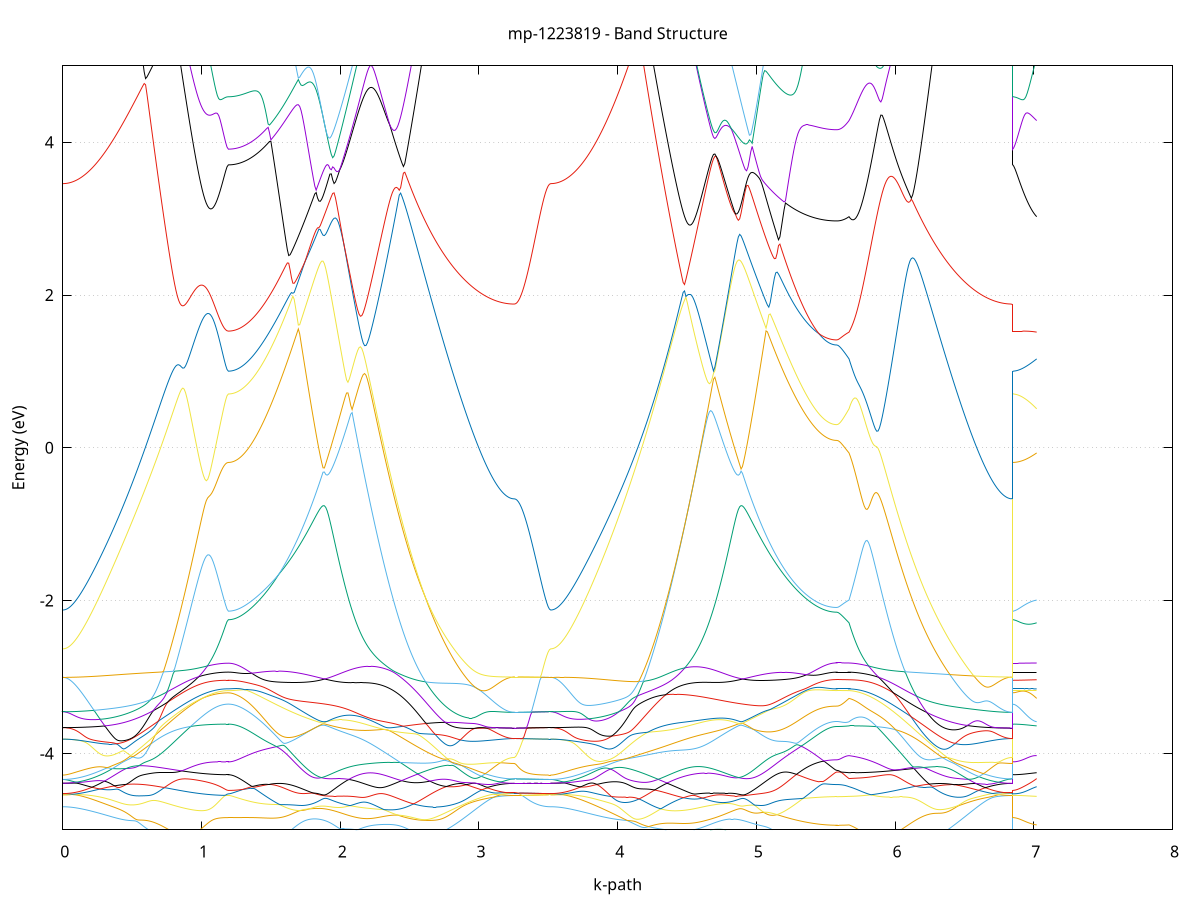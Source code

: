 set title 'mp-1223819 - Band Structure'
set xlabel 'k-path'
set ylabel 'Energy (eV)'
set grid y
set yrange [-5:5]
set terminal png size 800,600
set output 'mp-1223819_bands_gnuplot.png'
plot '-' using 1:2 with lines notitle, '-' using 1:2 with lines notitle, '-' using 1:2 with lines notitle, '-' using 1:2 with lines notitle, '-' using 1:2 with lines notitle, '-' using 1:2 with lines notitle, '-' using 1:2 with lines notitle, '-' using 1:2 with lines notitle, '-' using 1:2 with lines notitle, '-' using 1:2 with lines notitle, '-' using 1:2 with lines notitle, '-' using 1:2 with lines notitle, '-' using 1:2 with lines notitle, '-' using 1:2 with lines notitle, '-' using 1:2 with lines notitle, '-' using 1:2 with lines notitle, '-' using 1:2 with lines notitle, '-' using 1:2 with lines notitle, '-' using 1:2 with lines notitle, '-' using 1:2 with lines notitle, '-' using 1:2 with lines notitle, '-' using 1:2 with lines notitle, '-' using 1:2 with lines notitle, '-' using 1:2 with lines notitle, '-' using 1:2 with lines notitle, '-' using 1:2 with lines notitle, '-' using 1:2 with lines notitle, '-' using 1:2 with lines notitle, '-' using 1:2 with lines notitle, '-' using 1:2 with lines notitle, '-' using 1:2 with lines notitle, '-' using 1:2 with lines notitle, '-' using 1:2 with lines notitle, '-' using 1:2 with lines notitle, '-' using 1:2 with lines notitle, '-' using 1:2 with lines notitle, '-' using 1:2 with lines notitle, '-' using 1:2 with lines notitle, '-' using 1:2 with lines notitle, '-' using 1:2 with lines notitle, '-' using 1:2 with lines notitle, '-' using 1:2 with lines notitle, '-' using 1:2 with lines notitle, '-' using 1:2 with lines notitle, '-' using 1:2 with lines notitle, '-' using 1:2 with lines notitle, '-' using 1:2 with lines notitle, '-' using 1:2 with lines notitle, '-' using 1:2 with lines notitle, '-' using 1:2 with lines notitle, '-' using 1:2 with lines notitle, '-' using 1:2 with lines notitle, '-' using 1:2 with lines notitle, '-' using 1:2 with lines notitle, '-' using 1:2 with lines notitle, '-' using 1:2 with lines notitle, '-' using 1:2 with lines notitle, '-' using 1:2 with lines notitle, '-' using 1:2 with lines notitle, '-' using 1:2 with lines notitle, '-' using 1:2 with lines notitle, '-' using 1:2 with lines notitle, '-' using 1:2 with lines notitle, '-' using 1:2 with lines notitle
0.000000 -14.954956
0.009947 -14.954956
0.019893 -14.954656
0.029840 -14.954356
0.039787 -14.953856
0.049734 -14.953156
0.059680 -14.952356
0.069627 -14.951356
0.079574 -14.950256
0.089521 -14.949056
0.099467 -14.947756
0.109414 -14.946256
0.119361 -14.944756
0.129307 -14.943056
0.139254 -14.941356
0.149201 -14.939556
0.159148 -14.937656
0.169094 -14.935756
0.179041 -14.933856
0.188988 -14.931956
0.198935 -14.930056
0.208881 -14.928256
0.218828 -14.926556
0.228775 -14.924956
0.238721 -14.923556
0.248668 -14.922256
0.258615 -14.921356
0.268562 -14.920656
0.278508 -14.920156
0.288455 -14.920056
0.298402 -14.920256
0.308349 -14.920656
0.318295 -14.921456
0.328242 -14.922456
0.338189 -14.923656
0.348135 -14.925156
0.358082 -14.926956
0.368029 -14.928856
0.377976 -14.930856
0.387922 -14.933156
0.397869 -14.935556
0.407816 -14.938056
0.417762 -14.940656
0.427709 -14.943456
0.437656 -14.946256
0.447603 -14.949256
0.457549 -14.952256
0.467496 -14.955356
0.477443 -14.958556
0.487390 -14.961756
0.497336 -14.965056
0.507283 -14.968356
0.517230 -14.971756
0.527176 -14.975156
0.537123 -14.978656
0.547070 -14.982156
0.557017 -14.985656
0.566963 -14.989156
0.576910 -14.992756
0.586857 -14.996356
0.596804 -14.999956
0.606750 -15.003556
0.616697 -15.007156
0.626644 -15.010756
0.636590 -15.014456
0.646537 -15.018056
0.656484 -15.021656
0.666431 -15.025256
0.676377 -15.028856
0.686324 -15.032456
0.696271 -15.036056
0.706218 -15.039556
0.716164 -15.043056
0.726111 -15.046556
0.736058 -15.050056
0.746004 -15.053556
0.755951 -15.056956
0.765898 -15.060256
0.775845 -15.063656
0.785791 -15.066956
0.795738 -15.070156
0.805685 -15.073356
0.815632 -15.076456
0.825578 -15.079556
0.835525 -15.082656
0.845472 -15.085656
0.855418 -15.088556
0.865365 -15.091456
0.875312 -15.094256
0.885259 -15.097056
0.895205 -15.099656
0.905152 -15.102256
0.915099 -15.104856
0.925046 -15.107356
0.934992 -15.109756
0.944939 -15.112056
0.954886 -15.114256
0.964832 -15.116456
0.974779 -15.118556
0.984726 -15.120556
0.994673 -15.122456
1.004619 -15.124256
1.014566 -15.126056
1.024513 -15.127656
1.034460 -15.129256
1.044406 -15.130756
1.054353 -15.132156
1.064300 -15.133456
1.074246 -15.134656
1.084193 -15.135756
1.094140 -15.136756
1.104087 -15.137756
1.114033 -15.138556
1.123980 -15.139256
1.133927 -15.139956
1.143874 -15.140456
1.153820 -15.140856
1.163767 -15.141256
1.173714 -15.141456
1.183660 -15.141656
1.193607 -15.141656
1.193607 -15.141656
1.203496 -15.141556
1.213385 -15.141156
1.223274 -15.140356
1.233163 -15.139356
1.243052 -15.138056
1.252941 -15.136456
1.262830 -15.134556
1.272719 -15.132456
1.282607 -15.129956
1.292496 -15.127256
1.302385 -15.124256
1.312274 -15.120956
1.322163 -15.117456
1.332052 -15.113556
1.341941 -15.109456
1.351830 -15.105156
1.361719 -15.100556
1.371608 -15.095656
1.381497 -15.090556
1.391386 -15.085156
1.401275 -15.079456
1.411164 -15.073656
1.421052 -15.067556
1.430941 -15.061156
1.440830 -15.054656
1.450719 -15.047856
1.460608 -15.040856
1.470497 -15.033656
1.480386 -15.026256
1.490275 -15.018656
1.500164 -15.010856
1.510053 -15.002856
1.519942 -14.994756
1.529831 -14.986356
1.539720 -14.977956
1.549608 -14.969256
1.559497 -14.960456
1.569386 -14.951556
1.579275 -14.942456
1.589164 -14.933356
1.599053 -14.924056
1.608942 -14.914656
1.618831 -14.905156
1.628720 -14.895656
1.638609 -14.885956
1.648498 -14.876256
1.658387 -14.866556
1.668276 -14.856756
1.678165 -14.847056
1.688053 -14.837256
1.697942 -14.827556
1.707831 -14.817956
1.717720 -14.808456
1.727609 -14.799256
1.737498 -14.790356
1.747387 -14.781956
1.757276 -14.774456
1.767165 -14.767856
1.777054 -14.762356
1.786943 -14.757656
1.796832 -14.753456
1.806721 -14.749756
1.816609 -14.746156
1.826498 -14.742756
1.836387 -14.739456
1.846276 -14.736256
1.856165 -14.733056
1.866054 -14.729856
1.875943 -14.726656
1.885832 -14.726656
1.895721 -14.729756
1.895721 -14.729756
1.905719 -14.732856
1.915717 -14.735856
1.925715 -14.738856
1.935713 -14.741856
1.945711 -14.744756
1.955708 -14.747556
1.965706 -14.750456
1.975704 -14.753256
1.985702 -14.756156
1.995700 -14.759056
2.005698 -14.762056
2.015696 -14.765156
2.025694 -14.768456
2.035692 -14.772056
2.045690 -14.775856
2.055688 -14.780056
2.065686 -14.784356
2.075684 -14.788956
2.085682 -14.793556
2.095680 -14.798356
2.105677 -14.803056
2.115675 -14.807856
2.125673 -14.812556
2.135671 -14.817156
2.145669 -14.821756
2.155667 -14.826256
2.165665 -14.830656
2.175663 -14.834956
2.185661 -14.839156
2.195659 -14.843256
2.205657 -14.847156
2.215655 -14.851056
2.225653 -14.854756
2.235651 -14.858356
2.245648 -14.861856
2.255646 -14.865156
2.265644 -14.868456
2.275642 -14.871556
2.285640 -14.874456
2.295638 -14.877356
2.305636 -14.880056
2.315634 -14.882656
2.325632 -14.885156
2.335630 -14.887456
2.345628 -14.889656
2.355626 -14.891756
2.365624 -14.893756
2.375622 -14.895556
2.385620 -14.897356
2.395617 -14.898956
2.405615 -14.900356
2.415613 -14.901756
2.425611 -14.903056
2.435609 -14.904156
2.445607 -14.905156
2.455605 -14.906056
2.465603 -14.906856
2.475601 -14.907556
2.485599 -14.908156
2.495597 -14.908656
2.505595 -14.909056
2.515593 -14.909356
2.525591 -14.909556
2.535588 -14.909656
2.545586 -14.909656
2.555584 -14.909556
2.565582 -14.909356
2.575580 -14.909056
2.585578 -14.908756
2.595576 -14.908256
2.605574 -14.907756
2.615572 -14.907156
2.625570 -14.906556
2.635568 -14.905856
2.645566 -14.905056
2.655564 -14.904156
2.665562 -14.903256
2.675560 -14.902256
2.685557 -14.901256
2.695555 -14.900156
2.705553 -14.898956
2.715551 -14.897856
2.725549 -14.896556
2.735547 -14.895356
2.745545 -14.894056
2.755543 -14.892656
2.765541 -14.891256
2.775539 -14.889856
2.785537 -14.888456
2.795535 -14.886956
2.805533 -14.885456
2.815531 -14.883956
2.825529 -14.882456
2.835526 -14.880956
2.845524 -14.879456
2.855522 -14.877856
2.865520 -14.876356
2.875518 -14.877756
2.885516 -14.880856
2.895514 -14.883856
2.905512 -14.886856
2.915510 -14.889856
2.925508 -14.892856
2.935506 -14.895756
2.945504 -14.898656
2.955502 -14.901556
2.965500 -14.904356
2.975497 -14.907156
2.985495 -14.909956
2.995493 -14.912656
3.005491 -14.915356
3.015489 -14.918056
3.025487 -14.920656
3.035485 -14.923156
3.045483 -14.925656
3.055481 -14.928056
3.065479 -14.930356
3.075477 -14.932656
3.085475 -14.934856
3.095473 -14.936956
3.105471 -14.939056
3.115468 -14.940956
3.125466 -14.942756
3.135464 -14.944556
3.145462 -14.946156
3.155460 -14.947656
3.165458 -14.948956
3.175456 -14.950256
3.185454 -14.951356
3.195452 -14.952256
3.205450 -14.953156
3.215448 -14.953756
3.225446 -14.954356
3.235444 -14.954656
3.245442 -14.954956
3.255440 -14.954956
3.255440 -14.954956
3.265156 -14.954956
3.274873 -14.954956
3.284590 -14.954956
3.294306 -14.954956
3.304023 -14.955056
3.313739 -14.955056
3.323456 -14.954956
3.333173 -14.955056
3.342889 -14.954956
3.352606 -14.954956
3.362323 -14.954956
3.372039 -14.954956
3.381756 -14.954956
3.391473 -14.954956
3.401189 -14.954956
3.410906 -14.954956
3.420623 -14.954956
3.430339 -14.954956
3.440056 -14.954956
3.449773 -14.954956
3.459489 -14.954956
3.469206 -14.954956
3.478923 -14.954956
3.488639 -14.954956
3.498356 -14.954956
3.508073 -14.954956
3.517789 -14.954956
3.517789 -14.954956
3.527731 -14.954956
3.537674 -14.954656
3.547616 -14.954356
3.557558 -14.953756
3.567501 -14.953156
3.577443 -14.952356
3.587385 -14.951356
3.597327 -14.950256
3.607269 -14.949056
3.617212 -14.947656
3.627154 -14.946256
3.637096 -14.944656
3.647038 -14.942956
3.656981 -14.941156
3.666923 -14.939156
3.676865 -14.937156
3.686808 -14.935056
3.696750 -14.932956
3.706692 -14.930656
3.716634 -14.928356
3.726577 -14.925956
3.736519 -14.923456
3.746461 -14.920956
3.756403 -14.918356
3.766346 -14.915756
3.776288 -14.913056
3.786230 -14.910356
3.796172 -14.907656
3.806115 -14.904856
3.816057 -14.902056
3.825999 -14.899156
3.835941 -14.896256
3.845884 -14.893356
3.855826 -14.890456
3.865768 -14.887456
3.875710 -14.884456
3.885653 -14.881456
3.895595 -14.878356
3.905537 -14.876056
3.915479 -14.877556
3.925422 -14.879056
3.935364 -14.880656
3.945306 -14.882156
3.955248 -14.883656
3.965191 -14.885156
3.975133 -14.886556
3.985075 -14.888056
3.995017 -14.889456
4.004960 -14.890856
4.014902 -14.892256
4.024844 -14.893656
4.034786 -14.894956
4.044729 -14.896256
4.054671 -14.897456
4.064613 -14.898656
4.074555 -14.899756
4.084498 -14.900856
4.094440 -14.901956
4.104382 -14.902956
4.114324 -14.903856
4.124267 -14.904756
4.134209 -14.905556
4.144151 -14.906256
4.154093 -14.906956
4.164036 -14.907556
4.173978 -14.908156
4.183920 -14.908556
4.193862 -14.908956
4.203805 -14.909256
4.213747 -14.909456
4.223689 -14.909556
4.233631 -14.909656
4.243574 -14.909556
4.253516 -14.909456
4.263458 -14.909156
4.273400 -14.908856
4.283343 -14.908356
4.293285 -14.907856
4.303227 -14.907256
4.313169 -14.906456
4.323112 -14.905556
4.333054 -14.904656
4.342996 -14.903556
4.352938 -14.902356
4.362881 -14.901056
4.372823 -14.899656
4.382765 -14.898056
4.392707 -14.896456
4.402650 -14.894656
4.412592 -14.892756
4.422534 -14.890756
4.432476 -14.888656
4.442419 -14.886356
4.452361 -14.883956
4.462303 -14.881456
4.472245 -14.878756
4.482188 -14.876056
4.492130 -14.873156
4.502072 -14.870156
4.512014 -14.866956
4.521957 -14.863756
4.531899 -14.860356
4.541841 -14.856856
4.551783 -14.853256
4.561726 -14.849456
4.571668 -14.845556
4.581610 -14.841556
4.591552 -14.837456
4.601495 -14.833256
4.611437 -14.828956
4.621379 -14.824556
4.631321 -14.820056
4.641264 -14.815456
4.651206 -14.810856
4.661148 -14.806156
4.671091 -14.801356
4.681033 -14.796656
4.690975 -14.791956
4.700917 -14.787356
4.710860 -14.782856
4.720802 -14.778656
4.730744 -14.774656
4.740686 -14.770856
4.750629 -14.767456
4.760571 -14.764156
4.770513 -14.761056
4.780455 -14.758156
4.790398 -14.755256
4.800340 -14.752456
4.810282 -14.749656
4.820224 -14.746756
4.830167 -14.743956
4.840109 -14.741056
4.850051 -14.738156
4.859993 -14.735156
4.869936 -14.732156
4.879878 -14.729056
4.889820 -14.725956
4.899762 -14.727456
4.899762 -14.727456
4.909760 -14.730656
4.919758 -14.733856
4.929756 -14.737156
4.939754 -14.740456
4.949752 -14.743756
4.959750 -14.747256
4.969748 -14.750956
4.979746 -14.754856
4.989744 -14.759156
4.999742 -14.764256
5.009740 -14.770156
5.019737 -14.777156
5.029735 -14.785156
5.039733 -14.793856
5.049731 -14.803056
5.059729 -14.812456
5.069727 -14.822156
5.079725 -14.831956
5.089723 -14.841756
5.099721 -14.851656
5.109719 -14.861456
5.119717 -14.871356
5.129715 -14.881156
5.139713 -14.890956
5.149711 -14.900656
5.159708 -14.910256
5.169706 -14.919856
5.179704 -14.929256
5.189702 -14.938556
5.199700 -14.947756
5.209698 -14.956856
5.219696 -14.965756
5.229694 -14.974556
5.239692 -14.983256
5.249690 -14.991756
5.259688 -15.000056
5.269686 -15.008156
5.279684 -15.016056
5.289682 -15.023856
5.299679 -15.031356
5.309677 -15.038756
5.319675 -15.045856
5.329673 -15.052756
5.339671 -15.059456
5.349669 -15.065956
5.359667 -15.072156
5.369665 -15.078156
5.379663 -15.083856
5.389661 -15.089356
5.399659 -15.094656
5.409657 -15.099656
5.419655 -15.104356
5.429653 -15.108756
5.439650 -15.112956
5.449648 -15.116856
5.459646 -15.120556
5.469644 -15.123856
5.479642 -15.126956
5.489640 -15.129756
5.499638 -15.132256
5.509636 -15.134456
5.519634 -15.136356
5.529632 -15.137956
5.539630 -15.139356
5.549628 -15.140356
5.559626 -15.141056
5.569624 -15.141556
5.579621 -15.141656
5.579621 -15.141656
5.589442 -15.141656
5.599263 -15.141656
5.609084 -15.141656
5.618905 -15.141656
5.628726 -15.141656
5.638547 -15.141656
5.648368 -15.141656
5.658189 -15.141656
5.668010 -15.141556
5.668010 -15.141556
5.677989 -15.141456
5.687969 -15.141156
5.697948 -15.140756
5.707927 -15.140256
5.717906 -15.139756
5.727886 -15.139056
5.737865 -15.138256
5.747844 -15.137456
5.757823 -15.136456
5.767803 -15.135356
5.777782 -15.134256
5.787761 -15.132956
5.797740 -15.131656
5.807720 -15.130156
5.817699 -15.128656
5.827678 -15.127056
5.837657 -15.125356
5.847637 -15.123556
5.857616 -15.121656
5.867595 -15.119656
5.877574 -15.117656
5.887554 -15.115556
5.897533 -15.113356
5.907512 -15.111056
5.917491 -15.108656
5.927471 -15.106156
5.937450 -15.103656
5.947429 -15.101056
5.957408 -15.098456
5.967388 -15.095656
5.977367 -15.092956
5.987346 -15.090056
5.997325 -15.087156
6.007305 -15.084156
6.017284 -15.081156
6.027263 -15.078056
6.037242 -15.074856
6.047222 -15.071656
6.057201 -15.068456
6.067180 -15.065156
6.077159 -15.061856
6.087139 -15.058456
6.097118 -15.055056
6.107097 -15.051556
6.117076 -15.048156
6.127056 -15.044656
6.137035 -15.041056
6.147014 -15.037556
6.156993 -15.033956
6.166973 -15.030356
6.176952 -15.026756
6.186931 -15.023056
6.196910 -15.019456
6.206889 -15.015856
6.216869 -15.012156
6.226848 -15.008556
6.236827 -15.004856
6.246806 -15.001256
6.256786 -14.997556
6.266765 -14.993956
6.276744 -14.990356
6.286723 -14.986856
6.296703 -14.983256
6.306682 -14.979756
6.316661 -14.976256
6.326640 -14.972756
6.336620 -14.969356
6.346599 -14.966056
6.356578 -14.962656
6.366557 -14.959456
6.376537 -14.956256
6.386516 -14.953056
6.396495 -14.950056
6.406474 -14.947056
6.416454 -14.944156
6.426433 -14.941356
6.436412 -14.938656
6.446391 -14.936156
6.456371 -14.933656
6.466350 -14.931356
6.476329 -14.929256
6.486308 -14.927256
6.496288 -14.925556
6.506267 -14.923956
6.516246 -14.922656
6.526225 -14.921556
6.536205 -14.920756
6.546184 -14.920256
6.556163 -14.920056
6.566142 -14.920156
6.576122 -14.920556
6.586101 -14.921156
6.596080 -14.922156
6.606059 -14.923356
6.616039 -14.924756
6.626018 -14.926256
6.635997 -14.927956
6.645976 -14.929856
6.655956 -14.931656
6.665935 -14.933656
6.675914 -14.935556
6.685893 -14.937456
6.695873 -14.939356
6.705852 -14.941156
6.715831 -14.942956
6.725810 -14.944656
6.735790 -14.946156
6.745769 -14.947656
6.755748 -14.949056
6.765727 -14.950256
6.775706 -14.951356
6.785686 -14.952256
6.795665 -14.953156
6.805644 -14.953756
6.815623 -14.954356
6.825603 -14.954656
6.835582 -14.954956
6.845561 -14.954956
6.845561 -15.141656
6.855304 -15.141656
6.865047 -15.141656
6.874790 -15.141656
6.884533 -15.141656
6.894275 -15.141656
6.904018 -15.141656
6.913761 -15.141656
6.923504 -15.141656
6.933247 -15.141656
6.942990 -15.141656
6.952732 -15.141656
6.962475 -15.141656
6.972218 -15.141656
6.981961 -15.141656
6.991704 -15.141656
7.001447 -15.141656
7.011189 -15.141656
7.020932 -15.141556
e
0.000000 -14.838056
0.009947 -14.838056
0.019893 -14.838156
0.029840 -14.838356
0.039787 -14.838556
0.049734 -14.838856
0.059680 -14.839156
0.069627 -14.839456
0.079574 -14.839956
0.089521 -14.840356
0.099467 -14.840856
0.109414 -14.841456
0.119361 -14.841956
0.129307 -14.842556
0.139254 -14.843156
0.149201 -14.843656
0.159148 -14.844256
0.169094 -14.844756
0.179041 -14.845156
0.188988 -14.845556
0.198935 -14.845756
0.208881 -14.845956
0.218828 -14.845856
0.228775 -14.845656
0.238721 -14.845156
0.248668 -14.844456
0.258615 -14.843456
0.268562 -14.842056
0.278508 -14.840456
0.288455 -14.838356
0.298402 -14.835956
0.308349 -14.833256
0.318295 -14.830256
0.328242 -14.826856
0.338189 -14.823156
0.348135 -14.819256
0.358082 -14.815056
0.368029 -14.810656
0.377976 -14.806056
0.387922 -14.801256
0.397869 -14.796356
0.407816 -14.791156
0.417762 -14.785956
0.427709 -14.780556
0.437656 -14.775056
0.447603 -14.769456
0.457549 -14.763756
0.467496 -14.757956
0.477443 -14.752156
0.487390 -14.746256
0.497336 -14.740256
0.507283 -14.734256
0.517230 -14.728156
0.527176 -14.722056
0.537123 -14.715956
0.547070 -14.709856
0.557017 -14.703656
0.566963 -14.697556
0.576910 -14.691456
0.586857 -14.685356
0.596804 -14.679456
0.606750 -14.674056
0.616697 -14.672356
0.626644 -14.675856
0.636590 -14.680556
0.646537 -14.685456
0.656484 -14.690356
0.666431 -14.695256
0.676377 -14.700156
0.686324 -14.704956
0.696271 -14.709856
0.706218 -14.714656
0.716164 -14.719356
0.726111 -14.724056
0.736058 -14.728756
0.746004 -14.733356
0.755951 -14.737856
0.765898 -14.742356
0.775845 -14.746756
0.785791 -14.751156
0.795738 -14.755356
0.805685 -14.759656
0.815632 -14.763756
0.825578 -14.767856
0.835525 -14.771756
0.845472 -14.775656
0.855418 -14.779456
0.865365 -14.783256
0.875312 -14.786856
0.885259 -14.790356
0.895205 -14.793856
0.905152 -14.797256
0.915099 -14.800456
0.925046 -14.803656
0.934992 -14.806756
0.944939 -14.809656
0.954886 -14.812556
0.964832 -14.815356
0.974779 -14.817956
0.984726 -14.820556
0.994673 -14.822956
1.004619 -14.825256
1.014566 -14.827456
1.024513 -14.829556
1.034460 -14.831556
1.044406 -14.833456
1.054353 -14.835156
1.064300 -14.836856
1.074246 -14.838356
1.084193 -14.839756
1.094140 -14.841056
1.104087 -14.842156
1.114033 -14.843256
1.123980 -14.844156
1.133927 -14.844956
1.143874 -14.845656
1.153820 -14.846156
1.163767 -14.846656
1.173714 -14.846956
1.183660 -14.847156
1.193607 -14.847156
1.193607 -14.847156
1.203496 -14.847156
1.213385 -14.847056
1.223274 -14.846956
1.233163 -14.846656
1.243052 -14.846456
1.252941 -14.846056
1.262830 -14.845656
1.272719 -14.845256
1.282607 -14.844756
1.292496 -14.844156
1.302385 -14.843556
1.312274 -14.842856
1.322163 -14.842056
1.332052 -14.841256
1.341941 -14.840356
1.351830 -14.839456
1.361719 -14.838456
1.371608 -14.837456
1.381497 -14.836356
1.391386 -14.835156
1.401275 -14.833956
1.411164 -14.832656
1.421052 -14.831356
1.430941 -14.829956
1.440830 -14.828556
1.450719 -14.827056
1.460608 -14.825456
1.470497 -14.823856
1.480386 -14.822256
1.490275 -14.820556
1.500164 -14.818756
1.510053 -14.816956
1.519942 -14.815156
1.529831 -14.813156
1.539720 -14.811256
1.549608 -14.809256
1.559497 -14.807156
1.569386 -14.805056
1.579275 -14.802956
1.589164 -14.800656
1.599053 -14.798456
1.608942 -14.796156
1.618831 -14.793756
1.628720 -14.791356
1.638609 -14.788956
1.648498 -14.786356
1.658387 -14.783856
1.668276 -14.781156
1.678165 -14.778456
1.688053 -14.775656
1.697942 -14.772756
1.707831 -14.769656
1.717720 -14.766456
1.727609 -14.763056
1.737498 -14.759156
1.747387 -14.754856
1.757276 -14.749656
1.767165 -14.743556
1.777054 -14.736456
1.786943 -14.728656
1.796832 -14.720256
1.806721 -14.711656
1.816609 -14.703656
1.826498 -14.707056
1.836387 -14.710456
1.846276 -14.713756
1.856165 -14.717056
1.866054 -14.720356
1.875943 -14.723556
1.885832 -14.723556
1.895721 -14.720356
1.895721 -14.720356
1.905719 -14.717256
1.915717 -14.714056
1.925715 -14.710856
1.935713 -14.707656
1.945711 -14.704556
1.955708 -14.702256
1.965706 -14.708756
1.975704 -14.715056
1.985702 -14.721156
1.995700 -14.726956
2.005698 -14.732556
2.015696 -14.737756
2.025694 -14.742656
2.035692 -14.747056
2.045690 -14.750956
2.055688 -14.754356
2.065686 -14.757256
2.075684 -14.759756
2.085682 -14.761956
2.095680 -14.763856
2.105677 -14.765456
2.115675 -14.766856
2.125673 -14.768056
2.135671 -14.769056
2.145669 -14.769856
2.155667 -14.770556
2.165665 -14.771056
2.175663 -14.771356
2.185661 -14.771656
2.195659 -14.771656
2.205657 -14.771656
2.215655 -14.771456
2.225653 -14.771156
2.235651 -14.770656
2.245648 -14.770056
2.255646 -14.769356
2.265644 -14.768556
2.275642 -14.767556
2.285640 -14.766456
2.295638 -14.765156
2.305636 -14.763856
2.315634 -14.762356
2.325632 -14.760756
2.335630 -14.759056
2.345628 -14.757256
2.355626 -14.755256
2.365624 -14.753156
2.375622 -14.750956
2.385620 -14.748656
2.395617 -14.746256
2.405615 -14.743756
2.415613 -14.741056
2.425611 -14.738356
2.435609 -14.735456
2.445607 -14.732556
2.455605 -14.730856
2.465603 -14.734556
2.475601 -14.738256
2.485599 -14.741956
2.495597 -14.745656
2.505595 -14.749356
2.515593 -14.753056
2.525591 -14.756756
2.535588 -14.760456
2.545586 -14.764156
2.555584 -14.767756
2.565582 -14.771456
2.575580 -14.775156
2.585578 -14.778756
2.595576 -14.782456
2.605574 -14.786056
2.615572 -14.789756
2.625570 -14.793356
2.635568 -14.796956
2.645566 -14.800556
2.655564 -14.804156
2.665562 -14.807656
2.675560 -14.811256
2.685557 -14.814756
2.695555 -14.818256
2.705553 -14.821756
2.715551 -14.825256
2.725549 -14.828656
2.735547 -14.832156
2.745545 -14.835556
2.755543 -14.838956
2.765541 -14.842256
2.775539 -14.845656
2.785537 -14.848956
2.795535 -14.852256
2.805533 -14.855556
2.815531 -14.858756
2.825529 -14.861956
2.835526 -14.865156
2.845524 -14.868356
2.855522 -14.871556
2.865520 -14.874656
2.875518 -14.874756
2.885516 -14.873256
2.895514 -14.871656
2.905512 -14.870156
2.915510 -14.868656
2.925508 -14.867156
2.935506 -14.865656
2.945504 -14.864156
2.955502 -14.862756
2.965500 -14.861256
2.975497 -14.859856
2.985495 -14.858456
2.995493 -14.857156
3.005491 -14.855856
3.015489 -14.854556
3.025487 -14.853256
3.035485 -14.852056
3.045483 -14.850856
3.055481 -14.849756
3.065479 -14.848656
3.075477 -14.847656
3.085475 -14.846656
3.095473 -14.845656
3.105471 -14.844756
3.115468 -14.843956
3.125466 -14.843156
3.135464 -14.842456
3.145462 -14.841756
3.155460 -14.841156
3.165458 -14.840556
3.175456 -14.840056
3.185454 -14.839556
3.195452 -14.839156
3.205450 -14.838856
3.215448 -14.838556
3.225446 -14.838356
3.235444 -14.838156
3.245442 -14.838056
3.255440 -14.838056
3.255440 -14.838056
3.265156 -14.838056
3.274873 -14.838056
3.284590 -14.838056
3.294306 -14.838056
3.304023 -14.838056
3.313739 -14.838056
3.323456 -14.838056
3.333173 -14.838056
3.342889 -14.838056
3.352606 -14.838056
3.362323 -14.838056
3.372039 -14.838056
3.381756 -14.838056
3.391473 -14.838056
3.401189 -14.838056
3.410906 -14.838056
3.420623 -14.838056
3.430339 -14.838056
3.440056 -14.838056
3.449773 -14.838056
3.459489 -14.838056
3.469206 -14.838056
3.478923 -14.838056
3.488639 -14.838056
3.498356 -14.838056
3.508073 -14.838056
3.517789 -14.838056
3.517789 -14.838056
3.527731 -14.838056
3.537674 -14.838156
3.547616 -14.838356
3.557558 -14.838556
3.567501 -14.838856
3.577443 -14.839156
3.587385 -14.839556
3.597327 -14.839956
3.607269 -14.840556
3.617212 -14.841056
3.627154 -14.841656
3.637096 -14.842356
3.647038 -14.843056
3.656981 -14.843856
3.666923 -14.844756
3.676865 -14.845656
3.686808 -14.846556
3.696750 -14.847556
3.706692 -14.848556
3.716634 -14.849656
3.726577 -14.850756
3.736519 -14.851956
3.746461 -14.853156
3.756403 -14.854356
3.766346 -14.855656
3.776288 -14.856956
3.786230 -14.858256
3.796172 -14.859656
3.806115 -14.861056
3.816057 -14.862456
3.825999 -14.863956
3.835941 -14.865356
3.845884 -14.866856
3.855826 -14.868356
3.865768 -14.869856
3.875710 -14.871456
3.885653 -14.872956
3.895595 -14.874456
3.905537 -14.875356
3.915479 -14.872256
3.925422 -14.869056
3.935364 -14.865956
3.945306 -14.862756
3.955248 -14.859556
3.965191 -14.856356
3.975133 -14.853056
3.985075 -14.849856
3.995017 -14.846556
4.004960 -14.843156
4.014902 -14.839856
4.024844 -14.836456
4.034786 -14.833156
4.044729 -14.829656
4.054671 -14.826256
4.064613 -14.822856
4.074555 -14.819356
4.084498 -14.815856
4.094440 -14.812356
4.104382 -14.808856
4.114324 -14.805356
4.124267 -14.801756
4.134209 -14.798256
4.144151 -14.794656
4.154093 -14.791056
4.164036 -14.787456
4.173978 -14.783856
4.183920 -14.780156
4.193862 -14.776556
4.203805 -14.772856
4.213747 -14.769256
4.223689 -14.765556
4.233631 -14.761956
4.243574 -14.758256
4.253516 -14.754556
4.263458 -14.750856
4.273400 -14.747256
4.283343 -14.743556
4.293285 -14.739856
4.303227 -14.736156
4.313169 -14.732556
4.323112 -14.731156
4.333054 -14.734156
4.342996 -14.737056
4.352938 -14.739856
4.362881 -14.742456
4.372823 -14.745056
4.382765 -14.747556
4.392707 -14.749856
4.402650 -14.752156
4.412592 -14.754256
4.422534 -14.756256
4.432476 -14.758156
4.442419 -14.759856
4.452361 -14.761556
4.462303 -14.763056
4.472245 -14.764456
4.482188 -14.765756
4.492130 -14.766956
4.502072 -14.767956
4.512014 -14.768856
4.521957 -14.769656
4.531899 -14.770356
4.541841 -14.770856
4.551783 -14.771256
4.561726 -14.771556
4.571668 -14.771656
4.581610 -14.771656
4.591552 -14.771556
4.601495 -14.771256
4.611437 -14.770856
4.621379 -14.770256
4.631321 -14.769556
4.641264 -14.768656
4.651206 -14.767556
4.661148 -14.766356
4.671091 -14.764856
4.681033 -14.763156
4.690975 -14.761256
4.700917 -14.758956
4.710860 -14.756356
4.720802 -14.753256
4.730744 -14.749756
4.740686 -14.745656
4.750629 -14.741156
4.760571 -14.736256
4.770513 -14.730956
4.780455 -14.725356
4.790398 -14.719456
4.800340 -14.713256
4.810282 -14.706956
4.820224 -14.702256
4.830167 -14.705356
4.840109 -14.708556
4.850051 -14.711656
4.859993 -14.714856
4.869936 -14.717956
4.879878 -14.721156
4.889820 -14.724256
4.899762 -14.722756
4.899762 -14.722756
4.909760 -14.719456
4.919758 -14.716156
4.929756 -14.712856
4.939754 -14.709456
4.949752 -14.706056
4.959750 -14.705756
4.969748 -14.714556
4.979746 -14.723156
4.989744 -14.731456
4.999742 -14.739156
5.009740 -14.745956
5.019737 -14.751756
5.029735 -14.756656
5.039733 -14.760756
5.049731 -14.764456
5.059729 -14.767856
5.069727 -14.771056
5.079725 -14.774056
5.089723 -14.776956
5.099721 -14.779756
5.109719 -14.782456
5.119717 -14.785156
5.129715 -14.787656
5.139713 -14.790156
5.149711 -14.792656
5.159708 -14.795056
5.169706 -14.797456
5.179704 -14.799756
5.189702 -14.801956
5.199700 -14.804156
5.209698 -14.806356
5.219696 -14.808456
5.229694 -14.810456
5.239692 -14.812456
5.249690 -14.814456
5.259688 -14.816356
5.269686 -14.818156
5.279684 -14.819956
5.289682 -14.821656
5.299679 -14.823356
5.309677 -14.825056
5.319675 -14.826556
5.329673 -14.828156
5.339671 -14.829556
5.349669 -14.830956
5.359667 -14.832356
5.369665 -14.833656
5.379663 -14.834856
5.389661 -14.836056
5.399659 -14.837256
5.409657 -14.838256
5.419655 -14.839256
5.429653 -14.840256
5.439650 -14.841156
5.449648 -14.841956
5.459646 -14.842756
5.469644 -14.843456
5.479642 -14.844056
5.489640 -14.844656
5.499638 -14.845156
5.509636 -14.845656
5.519634 -14.846056
5.529632 -14.846456
5.539630 -14.846656
5.549628 -14.846956
5.559626 -14.847056
5.569624 -14.847156
5.579621 -14.847156
5.579621 -14.847156
5.589442 -14.847156
5.599263 -14.847156
5.609084 -14.847156
5.618905 -14.847156
5.628726 -14.847156
5.638547 -14.847156
5.648368 -14.847156
5.658189 -14.847156
5.668010 -14.847056
5.668010 -14.847056
5.677989 -14.846856
5.687969 -14.846556
5.697948 -14.846056
5.707927 -14.845456
5.717906 -14.844756
5.727886 -14.843856
5.737865 -14.842956
5.747844 -14.841856
5.757823 -14.840656
5.767803 -14.839256
5.777782 -14.837856
5.787761 -14.836256
5.797740 -14.834556
5.807720 -14.832756
5.817699 -14.830856
5.827678 -14.828756
5.837657 -14.826656
5.847637 -14.824356
5.857616 -14.821956
5.867595 -14.819456
5.877574 -14.816856
5.887554 -14.814156
5.897533 -14.811356
5.907512 -14.808356
5.917491 -14.805356
5.927471 -14.802256
5.937450 -14.798956
5.947429 -14.795656
5.957408 -14.792256
5.967388 -14.788756
5.977367 -14.785156
5.987346 -14.781456
5.997325 -14.777656
6.007305 -14.773756
6.017284 -14.769756
6.027263 -14.765756
6.037242 -14.761656
6.047222 -14.757456
6.057201 -14.753156
6.067180 -14.748756
6.077159 -14.744356
6.087139 -14.739956
6.097118 -14.735356
6.107097 -14.730756
6.117076 -14.726156
6.127056 -14.721456
6.137035 -14.716656
6.147014 -14.711856
6.156993 -14.707056
6.166973 -14.702156
6.176952 -14.697256
6.186931 -14.692256
6.196910 -14.687356
6.206889 -14.682356
6.216869 -14.677556
6.226848 -14.673356
6.236827 -14.672656
6.246806 -14.677356
6.256786 -14.683256
6.266765 -14.689356
6.276744 -14.695456
6.286723 -14.701656
6.296703 -14.707856
6.306682 -14.713956
6.316661 -14.720156
6.326640 -14.726256
6.336620 -14.732356
6.346599 -14.738456
6.356578 -14.744456
6.366557 -14.750456
6.376537 -14.756356
6.386516 -14.762156
6.396495 -14.767956
6.406474 -14.773556
6.416454 -14.779156
6.426433 -14.784556
6.436412 -14.789956
6.446391 -14.795156
6.456371 -14.800156
6.466350 -14.805056
6.476329 -14.809656
6.486308 -14.814156
6.496288 -14.818456
6.506267 -14.822456
6.516246 -14.826156
6.526225 -14.829556
6.536205 -14.832756
6.546184 -14.835556
6.556163 -14.837956
6.566142 -14.840056
6.576122 -14.841856
6.586101 -14.843256
6.596080 -14.844356
6.606059 -14.845156
6.616039 -14.845656
6.626018 -14.845856
6.635997 -14.845956
6.645976 -14.845856
6.655956 -14.845556
6.665935 -14.845256
6.675914 -14.844756
6.685893 -14.844256
6.695873 -14.843756
6.705852 -14.843156
6.715831 -14.842556
6.725810 -14.842056
6.735790 -14.841456
6.745769 -14.840956
6.755748 -14.840456
6.765727 -14.839956
6.775706 -14.839556
6.785686 -14.839156
6.795665 -14.838856
6.805644 -14.838556
6.815623 -14.838356
6.825603 -14.838156
6.835582 -14.838056
6.845561 -14.838056
6.845561 -14.847156
6.855304 -14.847156
6.865047 -14.847156
6.874790 -14.847156
6.884533 -14.847156
6.894275 -14.847156
6.904018 -14.847156
6.913761 -14.847156
6.923504 -14.847156
6.933247 -14.847156
6.942990 -14.847156
6.952732 -14.847156
6.962475 -14.847156
6.972218 -14.847156
6.981961 -14.847156
6.991704 -14.847156
7.001447 -14.847056
7.011189 -14.847056
7.020932 -14.847056
e
0.000000 -14.838056
0.009947 -14.837956
0.019893 -14.837656
0.029840 -14.837256
0.039787 -14.836556
0.049734 -14.835756
0.059680 -14.834756
0.069627 -14.833556
0.079574 -14.832156
0.089521 -14.830556
0.099467 -14.828756
0.109414 -14.826856
0.119361 -14.824756
0.129307 -14.822456
0.139254 -14.819956
0.149201 -14.817356
0.159148 -14.814456
0.169094 -14.811456
0.179041 -14.808356
0.188988 -14.804956
0.198935 -14.801456
0.208881 -14.797856
0.218828 -14.793956
0.228775 -14.789956
0.238721 -14.785856
0.248668 -14.781556
0.258615 -14.777056
0.268562 -14.772456
0.278508 -14.767756
0.288455 -14.762856
0.298402 -14.757756
0.308349 -14.752556
0.318295 -14.747256
0.328242 -14.741856
0.338189 -14.736256
0.348135 -14.730556
0.358082 -14.724756
0.368029 -14.718756
0.377976 -14.712656
0.387922 -14.706556
0.397869 -14.700256
0.407816 -14.693856
0.417762 -14.687356
0.427709 -14.680856
0.437656 -14.674156
0.447603 -14.667356
0.457549 -14.660556
0.467496 -14.653656
0.477443 -14.646656
0.487390 -14.639556
0.497336 -14.632456
0.507283 -14.625256
0.517230 -14.618456
0.527176 -14.623556
0.537123 -14.628656
0.547070 -14.633756
0.557017 -14.638856
0.566963 -14.643956
0.576910 -14.649056
0.586857 -14.654056
0.596804 -14.658856
0.606750 -14.663156
0.616697 -14.663856
0.626644 -14.659256
0.636590 -14.653556
0.646537 -14.647556
0.656484 -14.641656
0.666431 -14.635656
0.676377 -14.629756
0.686324 -14.623856
0.696271 -14.617956
0.706218 -14.612156
0.716164 -14.606456
0.726111 -14.600756
0.736058 -14.595156
0.746004 -14.589556
0.755951 -14.584056
0.765898 -14.578656
0.775845 -14.573356
0.785791 -14.568156
0.795738 -14.562956
0.805685 -14.557856
0.815632 -14.552956
0.825578 -14.548056
0.835525 -14.543256
0.845472 -14.538556
0.855418 -14.534056
0.865365 -14.529556
0.875312 -14.525156
0.885259 -14.525556
0.895205 -14.526356
0.905152 -14.527056
0.915099 -14.527756
0.925046 -14.528556
0.934992 -14.529156
0.944939 -14.529856
0.954886 -14.530456
0.964832 -14.531156
0.974779 -14.531756
0.984726 -14.532256
0.994673 -14.532856
1.004619 -14.533356
1.014566 -14.533856
1.024513 -14.534356
1.034460 -14.534756
1.044406 -14.535256
1.054353 -14.535656
1.064300 -14.535956
1.074246 -14.536356
1.084193 -14.536656
1.094140 -14.536956
1.104087 -14.537256
1.114033 -14.537456
1.123980 -14.537656
1.133927 -14.537856
1.143874 -14.537956
1.153820 -14.538156
1.163767 -14.538256
1.173714 -14.538256
1.183660 -14.538356
1.193607 -14.538356
1.193607 -14.538356
1.203496 -14.538456
1.213385 -14.538556
1.223274 -14.538856
1.233163 -14.539256
1.243052 -14.539856
1.252941 -14.540456
1.262830 -14.541256
1.272719 -14.542056
1.282607 -14.543056
1.292496 -14.544156
1.302385 -14.545356
1.312274 -14.546656
1.322163 -14.548156
1.332052 -14.549656
1.341941 -14.551256
1.351830 -14.553056
1.361719 -14.554856
1.371608 -14.556856
1.381497 -14.558856
1.391386 -14.561056
1.401275 -14.563256
1.411164 -14.565556
1.421052 -14.567956
1.430941 -14.570456
1.440830 -14.573056
1.450719 -14.575756
1.460608 -14.578456
1.470497 -14.581356
1.480386 -14.584256
1.490275 -14.587156
1.500164 -14.590256
1.510053 -14.593356
1.519942 -14.596456
1.529831 -14.599656
1.539720 -14.602956
1.549608 -14.606256
1.559497 -14.609656
1.569386 -14.613056
1.579275 -14.616556
1.589164 -14.620056
1.599053 -14.623656
1.608942 -14.627156
1.618831 -14.630756
1.628720 -14.634456
1.638609 -14.638056
1.648498 -14.641756
1.658387 -14.645456
1.668276 -14.649156
1.678165 -14.652856
1.688053 -14.656556
1.697942 -14.660256
1.707831 -14.663956
1.717720 -14.667656
1.727609 -14.671356
1.737498 -14.675056
1.747387 -14.678656
1.757276 -14.682356
1.767165 -14.685956
1.777054 -14.689556
1.786943 -14.693156
1.796832 -14.696656
1.806721 -14.700156
1.816609 -14.702956
1.826498 -14.694356
1.836387 -14.685756
1.846276 -14.677256
1.856165 -14.669056
1.866054 -14.661156
1.875943 -14.653456
1.885832 -14.653356
1.895721 -14.660656
1.895721 -14.660656
1.905719 -14.667856
1.915717 -14.674956
1.925715 -14.681956
1.935713 -14.688856
1.945711 -14.695656
1.955708 -14.701356
1.965706 -14.698156
1.975704 -14.694956
1.985702 -14.691856
1.995700 -14.688656
2.005698 -14.685456
2.015696 -14.682356
2.025694 -14.679156
2.035692 -14.676056
2.045690 -14.672856
2.055688 -14.669756
2.065686 -14.666656
2.075684 -14.663556
2.085682 -14.660456
2.095680 -14.657356
2.105677 -14.654356
2.115675 -14.651356
2.125673 -14.648556
2.135671 -14.645756
2.145669 -14.643256
2.155667 -14.641156
2.165665 -14.639956
2.175663 -14.639956
2.185661 -14.641156
2.195659 -14.643156
2.205657 -14.645656
2.215655 -14.648356
2.225653 -14.651256
2.235651 -14.654256
2.245648 -14.657356
2.255646 -14.660556
2.265644 -14.663756
2.275642 -14.667056
2.285640 -14.670356
2.295638 -14.673756
2.305636 -14.677156
2.315634 -14.680556
2.325632 -14.684056
2.335630 -14.687556
2.345628 -14.691056
2.355626 -14.694556
2.365624 -14.698156
2.375622 -14.701756
2.385620 -14.705356
2.395617 -14.708956
2.405615 -14.712556
2.415613 -14.716256
2.425611 -14.719856
2.435609 -14.723556
2.445607 -14.727156
2.455605 -14.729456
2.465603 -14.726356
2.475601 -14.723056
2.485599 -14.719756
2.495597 -14.716356
2.505595 -14.712756
2.515593 -14.709156
2.525591 -14.705456
2.535588 -14.701656
2.545586 -14.697856
2.555584 -14.693956
2.565582 -14.689956
2.575580 -14.685856
2.585578 -14.681756
2.595576 -14.677556
2.605574 -14.673256
2.615572 -14.668956
2.625570 -14.664556
2.635568 -14.660156
2.645566 -14.655756
2.655564 -14.651256
2.665562 -14.646656
2.675560 -14.642156
2.685557 -14.637556
2.695555 -14.632856
2.705553 -14.628256
2.715551 -14.623556
2.725549 -14.618856
2.735547 -14.614256
2.745545 -14.609556
2.755543 -14.604856
2.765541 -14.610956
2.775539 -14.618756
2.785537 -14.626556
2.795535 -14.634356
2.805533 -14.642156
2.815531 -14.649856
2.825529 -14.657556
2.835526 -14.665156
2.845524 -14.672756
2.855522 -14.680156
2.865520 -14.687556
2.875518 -14.694756
2.885516 -14.701856
2.895514 -14.708956
2.905512 -14.715856
2.915510 -14.722556
2.925508 -14.729156
2.935506 -14.735656
2.945504 -14.741956
2.955502 -14.748056
2.965500 -14.753956
2.975497 -14.759756
2.985495 -14.765356
2.995493 -14.770656
3.005491 -14.775856
3.015489 -14.780856
3.025487 -14.785656
3.035485 -14.790156
3.045483 -14.794556
3.055481 -14.798656
3.065479 -14.802656
3.075477 -14.806356
3.085475 -14.809856
3.095473 -14.813156
3.105471 -14.816256
3.115468 -14.819056
3.125466 -14.821756
3.135464 -14.824156
3.145462 -14.826456
3.155460 -14.828456
3.165458 -14.830356
3.175456 -14.831956
3.185454 -14.833356
3.195452 -14.834656
3.205450 -14.835656
3.215448 -14.836556
3.225446 -14.837256
3.235444 -14.837656
3.245442 -14.837956
3.255440 -14.838056
3.255440 -14.838056
3.265156 -14.838056
3.274873 -14.838056
3.284590 -14.838056
3.294306 -14.838056
3.304023 -14.838056
3.313739 -14.838056
3.323456 -14.838056
3.333173 -14.838056
3.342889 -14.838056
3.352606 -14.838056
3.362323 -14.838056
3.372039 -14.838056
3.381756 -14.838056
3.391473 -14.838056
3.401189 -14.838056
3.410906 -14.838056
3.420623 -14.838056
3.430339 -14.838056
3.440056 -14.838056
3.449773 -14.838056
3.459489 -14.838056
3.469206 -14.838056
3.478923 -14.838056
3.488639 -14.838056
3.498356 -14.838056
3.508073 -14.838056
3.517789 -14.838056
3.517789 -14.838056
3.527731 -14.837956
3.537674 -14.837656
3.547616 -14.837256
3.557558 -14.836556
3.567501 -14.835756
3.577443 -14.834656
3.587385 -14.833456
3.597327 -14.832056
3.607269 -14.830456
3.617212 -14.828556
3.627154 -14.826556
3.637096 -14.824356
3.647038 -14.821956
3.656981 -14.819356
3.666923 -14.816456
3.676865 -14.813456
3.686808 -14.810156
3.696750 -14.806756
3.706692 -14.803056
3.716634 -14.799156
3.726577 -14.795056
3.736519 -14.790756
3.746461 -14.786256
3.756403 -14.781556
3.766346 -14.776556
3.776288 -14.771456
3.786230 -14.766156
3.796172 -14.760656
3.806115 -14.754956
3.816057 -14.749056
3.825999 -14.742956
3.835941 -14.736756
3.845884 -14.730356
3.855826 -14.723856
3.865768 -14.717156
3.875710 -14.710356
3.885653 -14.703356
3.895595 -14.696256
3.905537 -14.689056
3.915479 -14.681756
3.925422 -14.674456
3.935364 -14.666956
3.945306 -14.659356
3.955248 -14.651756
3.965191 -14.644156
3.975133 -14.636356
3.985075 -14.628656
3.995017 -14.620856
4.004960 -14.613056
4.014902 -14.605256
4.024844 -14.608156
4.034786 -14.612856
4.044729 -14.617556
4.054671 -14.622156
4.064613 -14.626856
4.074555 -14.631456
4.084498 -14.636056
4.094440 -14.640656
4.104382 -14.645156
4.114324 -14.649756
4.124267 -14.654156
4.134209 -14.658656
4.144151 -14.663056
4.154093 -14.667456
4.164036 -14.671756
4.173978 -14.675956
4.183920 -14.680156
4.193862 -14.684256
4.203805 -14.688356
4.213747 -14.692356
4.223689 -14.696356
4.233631 -14.700156
4.243574 -14.703956
4.253516 -14.707656
4.263458 -14.711256
4.273400 -14.714856
4.283343 -14.718256
4.293285 -14.721656
4.303227 -14.724956
4.313169 -14.728156
4.323112 -14.728856
4.333054 -14.725256
4.342996 -14.721556
4.352938 -14.717956
4.362881 -14.714356
4.372823 -14.710656
4.382765 -14.707056
4.392707 -14.703556
4.402650 -14.699956
4.412592 -14.696356
4.422534 -14.692856
4.432476 -14.689356
4.442419 -14.685856
4.452361 -14.682456
4.462303 -14.678956
4.472245 -14.675556
4.482188 -14.672256
4.492130 -14.668856
4.502072 -14.665556
4.512014 -14.662356
4.521957 -14.659156
4.531899 -14.656056
4.541841 -14.652956
4.551783 -14.650056
4.561726 -14.647156
4.571668 -14.644556
4.581610 -14.642256
4.591552 -14.640556
4.601495 -14.639756
4.611437 -14.640256
4.621379 -14.641956
4.631321 -14.644156
4.641264 -14.646756
4.651206 -14.649556
4.661148 -14.652456
4.671091 -14.655456
4.681033 -14.658456
4.690975 -14.661456
4.700917 -14.664556
4.710860 -14.667656
4.720802 -14.670756
4.730744 -14.673856
4.740686 -14.676956
4.750629 -14.680156
4.760571 -14.683256
4.770513 -14.686456
4.780455 -14.689556
4.790398 -14.692756
4.800340 -14.695856
4.810282 -14.699056
4.820224 -14.700456
4.830167 -14.693856
4.840109 -14.687056
4.850051 -14.680156
4.859993 -14.673156
4.869936 -14.666056
4.879878 -14.658856
4.889820 -14.651656
4.899762 -14.655356
4.899762 -14.655356
4.909760 -14.663156
4.919758 -14.671256
4.929756 -14.679656
4.939754 -14.688256
4.949752 -14.696956
4.959750 -14.702556
4.969748 -14.699056
4.979746 -14.695456
4.989744 -14.691856
4.999742 -14.688256
5.009740 -14.684556
5.019737 -14.680956
5.029735 -14.677256
5.039733 -14.673556
5.049731 -14.669756
5.059729 -14.666056
5.069727 -14.662356
5.079725 -14.658556
5.089723 -14.654856
5.099721 -14.651056
5.109719 -14.647356
5.119717 -14.643656
5.129715 -14.639856
5.139713 -14.636156
5.149711 -14.632556
5.159708 -14.628856
5.169706 -14.625256
5.179704 -14.621656
5.189702 -14.618056
5.199700 -14.614556
5.209698 -14.611056
5.219696 -14.607656
5.229694 -14.604256
5.239692 -14.600956
5.249690 -14.597656
5.259688 -14.594456
5.269686 -14.591256
5.279684 -14.588156
5.289682 -14.585156
5.299679 -14.582156
5.309677 -14.579356
5.319675 -14.576556
5.329673 -14.573756
5.339671 -14.571156
5.349669 -14.568556
5.359667 -14.566156
5.369665 -14.563756
5.379663 -14.561456
5.389661 -14.559256
5.399659 -14.557256
5.409657 -14.555256
5.419655 -14.553356
5.429653 -14.551556
5.439650 -14.549856
5.449648 -14.548356
5.459646 -14.546856
5.469644 -14.545556
5.479642 -14.544256
5.489640 -14.543156
5.499638 -14.542156
5.509636 -14.541256
5.519634 -14.540556
5.529632 -14.539856
5.539630 -14.539356
5.549628 -14.538856
5.559626 -14.538556
5.569624 -14.538456
5.579621 -14.538356
5.579621 -14.538356
5.589442 -14.538356
5.599263 -14.538356
5.609084 -14.538356
5.618905 -14.538356
5.628726 -14.538356
5.638547 -14.538356
5.648368 -14.538356
5.658189 -14.538356
5.668010 -14.538356
5.668010 -14.538356
5.677989 -14.538256
5.687969 -14.538256
5.697948 -14.538056
5.707927 -14.537956
5.717906 -14.537756
5.727886 -14.537556
5.737865 -14.537356
5.747844 -14.537156
5.757823 -14.536856
5.767803 -14.536556
5.777782 -14.536256
5.787761 -14.535856
5.797740 -14.535456
5.807720 -14.535056
5.817699 -14.534656
5.827678 -14.534156
5.837657 -14.533656
5.847637 -14.533156
5.857616 -14.532656
5.867595 -14.532056
5.877574 -14.531456
5.887554 -14.530856
5.897533 -14.530256
5.907512 -14.529556
5.917491 -14.528856
5.927471 -14.528156
5.937450 -14.527456
5.947429 -14.526756
5.957408 -14.525956
5.967388 -14.525156
5.977367 -14.527256
5.987346 -14.531756
5.997325 -14.536256
6.007305 -14.540956
6.017284 -14.545656
6.027263 -14.550556
6.037242 -14.555456
6.047222 -14.560556
6.057201 -14.565656
6.067180 -14.570856
6.077159 -14.576256
6.087139 -14.581656
6.097118 -14.587056
6.107097 -14.592656
6.117076 -14.598256
6.127056 -14.603956
6.137035 -14.609756
6.147014 -14.615556
6.156993 -14.621456
6.166973 -14.627356
6.176952 -14.633256
6.186931 -14.639256
6.196910 -14.645256
6.206889 -14.651256
6.216869 -14.657156
6.226848 -14.662456
6.236827 -14.664156
6.246806 -14.660556
6.256786 -14.655756
6.266765 -14.650756
6.276744 -14.645756
6.286723 -14.640556
6.296703 -14.635456
6.306682 -14.630356
6.316661 -14.625256
6.326640 -14.620056
6.336620 -14.623156
6.346599 -14.630356
6.356578 -14.637556
6.366557 -14.644656
6.376537 -14.651656
6.386516 -14.658656
6.396495 -14.665556
6.406474 -14.672356
6.416454 -14.679056
6.426433 -14.685756
6.436412 -14.692256
6.446391 -14.698756
6.456371 -14.705056
6.466350 -14.711356
6.476329 -14.717456
6.486308 -14.723456
6.496288 -14.729356
6.506267 -14.735056
6.516246 -14.740756
6.526225 -14.746256
6.536205 -14.751656
6.546184 -14.756856
6.556163 -14.761956
6.566142 -14.766956
6.576122 -14.771756
6.586101 -14.776356
6.596080 -14.780856
6.606059 -14.785256
6.616039 -14.789456
6.626018 -14.793456
6.635997 -14.797356
6.645976 -14.801056
6.655956 -14.804656
6.665935 -14.807956
6.675914 -14.811156
6.685893 -14.814256
6.695873 -14.817056
6.705852 -14.819756
6.715831 -14.822256
6.725810 -14.824556
6.735790 -14.826756
6.745769 -14.828656
6.755748 -14.830456
6.765727 -14.832056
6.775706 -14.833456
6.785686 -14.834656
6.795665 -14.835756
6.805644 -14.836556
6.815623 -14.837256
6.825603 -14.837656
6.835582 -14.837956
6.845561 -14.838056
6.845561 -14.538356
6.855304 -14.538356
6.865047 -14.538356
6.874790 -14.538356
6.884533 -14.538356
6.894275 -14.538356
6.904018 -14.538356
6.913761 -14.538356
6.923504 -14.538356
6.933247 -14.538356
6.942990 -14.538356
6.952732 -14.538356
6.962475 -14.538356
6.972218 -14.538356
6.981961 -14.538356
6.991704 -14.538356
7.001447 -14.538356
7.011189 -14.538356
7.020932 -14.538356
e
0.000000 -14.454856
0.009947 -14.454956
0.019893 -14.455156
0.029840 -14.455556
0.039787 -14.456056
0.049734 -14.456656
0.059680 -14.457456
0.069627 -14.458456
0.079574 -14.459556
0.089521 -14.460756
0.099467 -14.462156
0.109414 -14.463656
0.119361 -14.465356
0.129307 -14.467156
0.139254 -14.469056
0.149201 -14.471156
0.159148 -14.473356
0.169094 -14.475656
0.179041 -14.478156
0.188988 -14.480756
0.198935 -14.483456
0.208881 -14.486256
0.218828 -14.489256
0.228775 -14.492256
0.238721 -14.495456
0.248668 -14.498756
0.258615 -14.502156
0.268562 -14.505756
0.278508 -14.509356
0.288455 -14.513056
0.298402 -14.516856
0.308349 -14.520756
0.318295 -14.524756
0.328242 -14.528856
0.338189 -14.533056
0.348135 -14.537256
0.358082 -14.541556
0.368029 -14.546056
0.377976 -14.550456
0.387922 -14.555056
0.397869 -14.559656
0.407816 -14.564256
0.417762 -14.569056
0.427709 -14.573756
0.437656 -14.578556
0.447603 -14.583456
0.457549 -14.588356
0.467496 -14.593356
0.477443 -14.598356
0.487390 -14.603356
0.497336 -14.608356
0.507283 -14.613456
0.517230 -14.618056
0.527176 -14.610756
0.537123 -14.603456
0.547070 -14.596156
0.557017 -14.588756
0.566963 -14.581356
0.576910 -14.573856
0.586857 -14.566456
0.596804 -14.558956
0.606750 -14.551556
0.616697 -14.544156
0.626644 -14.536856
0.636590 -14.529656
0.646537 -14.522656
0.656484 -14.516256
0.666431 -14.511356
0.676377 -14.509056
0.686324 -14.508656
0.696271 -14.509056
0.706218 -14.509756
0.716164 -14.510556
0.726111 -14.511456
0.736058 -14.512356
0.746004 -14.513256
0.755951 -14.514156
0.765898 -14.515156
0.775845 -14.516056
0.785791 -14.516956
0.795738 -14.517856
0.805685 -14.518756
0.815632 -14.519656
0.825578 -14.520556
0.835525 -14.521456
0.845472 -14.522256
0.855418 -14.523156
0.865365 -14.523956
0.875312 -14.524756
0.885259 -14.520956
0.895205 -14.516856
0.905152 -14.512756
0.915099 -14.508856
0.925046 -14.505156
0.934992 -14.501456
0.944939 -14.497956
0.954886 -14.494456
0.964832 -14.491256
0.974779 -14.488056
0.984726 -14.485056
0.994673 -14.482156
1.004619 -14.479356
1.014566 -14.476756
1.024513 -14.474256
1.034460 -14.471856
1.044406 -14.469656
1.054353 -14.467556
1.064300 -14.465656
1.074246 -14.463856
1.084193 -14.462156
1.094140 -14.460656
1.104087 -14.459256
1.114033 -14.458056
1.123980 -14.456956
1.133927 -14.456056
1.143874 -14.455256
1.153820 -14.454556
1.163767 -14.454056
1.173714 -14.453656
1.183660 -14.453456
1.193607 -14.453356
1.193607 -14.453356
1.203496 -14.453356
1.213385 -14.453456
1.223274 -14.453456
1.233163 -14.453556
1.243052 -14.453756
1.252941 -14.453856
1.262830 -14.454056
1.272719 -14.454256
1.282607 -14.454456
1.292496 -14.454756
1.302385 -14.455056
1.312274 -14.455356
1.322163 -14.455756
1.332052 -14.456056
1.341941 -14.456456
1.351830 -14.456856
1.361719 -14.457356
1.371608 -14.457856
1.381497 -14.458356
1.391386 -14.458856
1.401275 -14.459456
1.411164 -14.460056
1.421052 -14.460656
1.430941 -14.461356
1.440830 -14.461956
1.450719 -14.462656
1.460608 -14.463456
1.470497 -14.464156
1.480386 -14.464956
1.490275 -14.465756
1.500164 -14.466656
1.510053 -14.467556
1.519942 -14.468456
1.529831 -14.469356
1.539720 -14.470256
1.549608 -14.471256
1.559497 -14.472256
1.569386 -14.473256
1.579275 -14.474356
1.589164 -14.475456
1.599053 -14.476556
1.608942 -14.477656
1.618831 -14.478856
1.628720 -14.480056
1.638609 -14.481256
1.648498 -14.482456
1.658387 -14.483656
1.668276 -14.484956
1.678165 -14.492456
1.688053 -14.500156
1.697942 -14.507856
1.707831 -14.515656
1.717720 -14.523356
1.727609 -14.531156
1.737498 -14.538956
1.747387 -14.546756
1.757276 -14.554556
1.767165 -14.562356
1.777054 -14.570156
1.786943 -14.577956
1.796832 -14.585656
1.806721 -14.593356
1.816609 -14.601056
1.826498 -14.608656
1.836387 -14.616256
1.846276 -14.623856
1.856165 -14.631356
1.866054 -14.638756
1.875943 -14.646156
1.885832 -14.646156
1.895721 -14.639256
1.895721 -14.639256
1.905719 -14.632856
1.915717 -14.626956
1.925715 -14.621656
1.935713 -14.616956
1.945711 -14.612956
1.955708 -14.609556
1.965706 -14.606956
1.975704 -14.604956
1.985702 -14.603456
1.995700 -14.602656
2.005698 -14.602256
2.015696 -14.602356
2.025694 -14.602756
2.035692 -14.603556
2.045690 -14.604656
2.055688 -14.605956
2.065686 -14.607456
2.075684 -14.609156
2.085682 -14.611056
2.095680 -14.613056
2.105677 -14.615156
2.115675 -14.617356
2.125673 -14.619556
2.135671 -14.621756
2.145669 -14.623756
2.155667 -14.625456
2.165665 -14.626456
2.175663 -14.626256
2.185661 -14.624956
2.195659 -14.622856
2.205657 -14.620356
2.215655 -14.617756
2.225653 -14.614956
2.235651 -14.612156
2.245648 -14.609356
2.255646 -14.606456
2.265644 -14.603656
2.275642 -14.600756
2.285640 -14.597956
2.295638 -14.595156
2.305636 -14.592356
2.315634 -14.589556
2.325632 -14.586756
2.335630 -14.583956
2.345628 -14.581256
2.355626 -14.578556
2.365624 -14.575856
2.375622 -14.573156
2.385620 -14.570456
2.395617 -14.567856
2.405615 -14.565256
2.415613 -14.562656
2.425611 -14.560156
2.435609 -14.557656
2.445607 -14.555156
2.455605 -14.552656
2.465603 -14.550256
2.475601 -14.547856
2.485599 -14.545456
2.495597 -14.543156
2.505595 -14.540856
2.515593 -14.538556
2.525591 -14.536256
2.535588 -14.534056
2.545586 -14.531856
2.555584 -14.529756
2.565582 -14.527656
2.575580 -14.525656
2.585578 -14.523656
2.595576 -14.521656
2.605574 -14.519856
2.615572 -14.518256
2.625570 -14.517156
2.635568 -14.517556
2.645566 -14.521356
2.655564 -14.527356
2.665562 -14.534256
2.675560 -14.541556
2.685557 -14.548956
2.695555 -14.556456
2.705553 -14.564156
2.715551 -14.571856
2.725549 -14.579556
2.735547 -14.587356
2.745545 -14.595256
2.755543 -14.603056
2.765541 -14.600156
2.775539 -14.595456
2.785537 -14.590756
2.795535 -14.586056
2.805533 -14.581456
2.815531 -14.576856
2.825529 -14.572256
2.835526 -14.567656
2.845524 -14.563156
2.855522 -14.558656
2.865520 -14.554256
2.875518 -14.549856
2.885516 -14.545456
2.895514 -14.541256
2.905512 -14.536956
2.915510 -14.532856
2.925508 -14.528756
2.935506 -14.524756
2.945504 -14.520856
2.955502 -14.516956
2.965500 -14.513156
2.975497 -14.509556
2.985495 -14.505956
2.995493 -14.502456
3.005491 -14.499056
3.015489 -14.495756
3.025487 -14.492556
3.035485 -14.489556
3.045483 -14.486556
3.055481 -14.483756
3.065479 -14.480956
3.075477 -14.478356
3.085475 -14.475956
3.095473 -14.473556
3.105471 -14.471356
3.115468 -14.469256
3.125466 -14.467356
3.135464 -14.465456
3.145462 -14.463856
3.155460 -14.462256
3.165458 -14.460856
3.175456 -14.459656
3.185454 -14.458556
3.195452 -14.457556
3.205450 -14.456756
3.215448 -14.456056
3.225446 -14.455556
3.235444 -14.455156
3.245442 -14.454956
3.255440 -14.454856
3.255440 -14.454856
3.265156 -14.454856
3.274873 -14.454856
3.284590 -14.454856
3.294306 -14.454856
3.304023 -14.454856
3.313739 -14.454856
3.323456 -14.454856
3.333173 -14.454856
3.342889 -14.454856
3.352606 -14.454856
3.362323 -14.454856
3.372039 -14.454856
3.381756 -14.454856
3.391473 -14.454856
3.401189 -14.454856
3.410906 -14.454856
3.420623 -14.454856
3.430339 -14.454856
3.440056 -14.454856
3.449773 -14.454856
3.459489 -14.454856
3.469206 -14.454856
3.478923 -14.454856
3.488639 -14.454856
3.498356 -14.454856
3.508073 -14.454856
3.517789 -14.454856
3.517789 -14.454856
3.527731 -14.454956
3.537674 -14.455156
3.547616 -14.455556
3.557558 -14.456056
3.567501 -14.456756
3.577443 -14.457556
3.587385 -14.458456
3.597327 -14.459556
3.607269 -14.460856
3.617212 -14.462156
3.627154 -14.463756
3.637096 -14.465356
3.647038 -14.467156
3.656981 -14.469156
3.666923 -14.471156
3.676865 -14.473356
3.686808 -14.475656
3.696750 -14.478156
3.706692 -14.480756
3.716634 -14.483456
3.726577 -14.486256
3.736519 -14.489156
3.746461 -14.492156
3.756403 -14.495356
3.766346 -14.498556
3.776288 -14.501956
3.786230 -14.505356
3.796172 -14.508956
3.806115 -14.512556
3.816057 -14.516356
3.825999 -14.520156
3.835941 -14.524056
3.845884 -14.528056
3.855826 -14.532056
3.865768 -14.536156
3.875710 -14.540356
3.885653 -14.544656
3.895595 -14.548956
3.905537 -14.553256
3.915479 -14.557656
3.925422 -14.562156
3.935364 -14.566656
3.945306 -14.571156
3.955248 -14.575656
3.965191 -14.580256
3.975133 -14.584856
3.985075 -14.589556
3.995017 -14.594156
4.004960 -14.598856
4.014902 -14.603456
4.024844 -14.597456
4.034786 -14.589656
4.044729 -14.581856
4.054671 -14.574156
4.064613 -14.566456
4.074555 -14.558856
4.084498 -14.551356
4.094440 -14.543956
4.104382 -14.536656
4.114324 -14.529656
4.124267 -14.523256
4.134209 -14.518456
4.144151 -14.517056
4.154093 -14.517856
4.164036 -14.519256
4.173978 -14.521056
4.183920 -14.522856
4.193862 -14.524856
4.203805 -14.526856
4.213747 -14.528956
4.223689 -14.531056
4.233631 -14.533156
4.243574 -14.535356
4.253516 -14.537556
4.263458 -14.539856
4.273400 -14.542156
4.283343 -14.544456
4.293285 -14.546856
4.303227 -14.549156
4.313169 -14.551556
4.323112 -14.554056
4.333054 -14.556456
4.342996 -14.558956
4.352938 -14.561556
4.362881 -14.564056
4.372823 -14.566656
4.382765 -14.569256
4.392707 -14.571856
4.402650 -14.574456
4.412592 -14.577156
4.422534 -14.579856
4.432476 -14.582556
4.442419 -14.585256
4.452361 -14.588056
4.462303 -14.590856
4.472245 -14.593656
4.482188 -14.596456
4.492130 -14.599256
4.502072 -14.602056
4.512014 -14.604856
4.521957 -14.607756
4.531899 -14.610556
4.541841 -14.613356
4.551783 -14.616156
4.561726 -14.618856
4.571668 -14.621456
4.581610 -14.623756
4.591552 -14.625556
4.601495 -14.626456
4.611437 -14.626156
4.621379 -14.624856
4.631321 -14.623056
4.641264 -14.620956
4.651206 -14.618756
4.661148 -14.616556
4.671091 -14.614356
4.681033 -14.612356
4.690975 -14.610456
4.700917 -14.608556
4.710860 -14.606956
4.720802 -14.605456
4.730744 -14.604256
4.740686 -14.603256
4.750629 -14.602656
4.760571 -14.602256
4.770513 -14.602356
4.780455 -14.602856
4.790398 -14.603856
4.800340 -14.605456
4.810282 -14.607556
4.820224 -14.610456
4.830167 -14.613956
4.840109 -14.618056
4.850051 -14.622856
4.859993 -14.628356
4.869936 -14.634356
4.879878 -14.640856
4.889820 -14.647956
4.899762 -14.644256
4.899762 -14.644256
4.909760 -14.636856
4.919758 -14.629256
4.929756 -14.621656
4.939754 -14.614056
4.949752 -14.606356
4.959750 -14.598656
4.969748 -14.590856
4.979746 -14.583056
4.989744 -14.575256
4.999742 -14.567356
5.009740 -14.559456
5.019737 -14.551656
5.029735 -14.543756
5.039733 -14.535856
5.049731 -14.527956
5.059729 -14.520056
5.069727 -14.512256
5.079725 -14.504356
5.089723 -14.496556
5.099721 -14.488756
5.109719 -14.484356
5.119717 -14.483056
5.129715 -14.481856
5.139713 -14.480556
5.149711 -14.479356
5.159708 -14.478256
5.169706 -14.477056
5.179704 -14.475956
5.189702 -14.474856
5.199700 -14.473756
5.209698 -14.472656
5.219696 -14.471656
5.229694 -14.470656
5.239692 -14.469656
5.249690 -14.468756
5.259688 -14.467856
5.269686 -14.466956
5.279684 -14.466056
5.289682 -14.465256
5.299679 -14.464456
5.309677 -14.463656
5.319675 -14.462956
5.329673 -14.462156
5.339671 -14.461456
5.349669 -14.460856
5.359667 -14.460156
5.369665 -14.459556
5.379663 -14.459056
5.389661 -14.458456
5.399659 -14.457956
5.409657 -14.457456
5.419655 -14.456956
5.429653 -14.456556
5.439650 -14.456156
5.449648 -14.455756
5.459646 -14.455356
5.469644 -14.455056
5.479642 -14.454756
5.489640 -14.454556
5.499638 -14.454256
5.509636 -14.454056
5.519634 -14.453856
5.529632 -14.453756
5.539630 -14.453556
5.549628 -14.453556
5.559626 -14.453456
5.569624 -14.453356
5.579621 -14.453356
5.579621 -14.453356
5.589442 -14.453356
5.599263 -14.453356
5.609084 -14.453356
5.618905 -14.453356
5.628726 -14.453456
5.638547 -14.453456
5.648368 -14.453456
5.658189 -14.453456
5.668010 -14.453456
5.668010 -14.453456
5.677989 -14.453756
5.687969 -14.454156
5.697948 -14.454756
5.707927 -14.455456
5.717906 -14.456256
5.727886 -14.457256
5.737865 -14.458456
5.747844 -14.459756
5.757823 -14.461156
5.767803 -14.462756
5.777782 -14.464456
5.787761 -14.466356
5.797740 -14.468356
5.807720 -14.470456
5.817699 -14.472756
5.827678 -14.475156
5.837657 -14.477756
5.847637 -14.480456
5.857616 -14.483256
5.867595 -14.486256
5.877574 -14.489356
5.887554 -14.492556
5.897533 -14.495956
5.907512 -14.499456
5.917491 -14.503056
5.927471 -14.506756
5.937450 -14.510656
5.947429 -14.514656
5.957408 -14.518756
5.967388 -14.522956
5.977367 -14.524356
5.987346 -14.523556
5.997325 -14.522756
6.007305 -14.521856
6.017284 -14.521056
6.027263 -14.520156
6.037242 -14.519256
6.047222 -14.518356
6.057201 -14.517356
6.067180 -14.516456
6.077159 -14.515556
6.087139 -14.514556
6.097118 -14.513656
6.107097 -14.512756
6.117076 -14.511756
6.127056 -14.510956
6.137035 -14.510056
6.147014 -14.509356
6.156993 -14.508756
6.166973 -14.508756
6.176952 -14.510156
6.186931 -14.514056
6.196910 -14.520056
6.206889 -14.526956
6.216869 -14.534056
6.226848 -14.541456
6.236827 -14.548856
6.246806 -14.556356
6.256786 -14.563856
6.266765 -14.571356
6.276744 -14.578756
6.286723 -14.586256
6.296703 -14.593656
6.306682 -14.601156
6.316661 -14.608456
6.326640 -14.615856
6.336620 -14.614956
6.346599 -14.609856
6.356578 -14.604756
6.366557 -14.599756
6.376537 -14.594756
6.386516 -14.589756
6.396495 -14.584756
6.406474 -14.579856
6.416454 -14.575056
6.426433 -14.570156
6.436412 -14.565456
6.446391 -14.560756
6.456371 -14.556056
6.466350 -14.551456
6.476329 -14.546956
6.486308 -14.542556
6.496288 -14.538156
6.506267 -14.533856
6.516246 -14.529656
6.526225 -14.525556
6.536205 -14.521456
6.546184 -14.517556
6.556163 -14.513656
6.566142 -14.509956
6.576122 -14.506256
6.586101 -14.502756
6.596080 -14.499256
6.606059 -14.495956
6.616039 -14.492756
6.626018 -14.489656
6.635997 -14.486656
6.645976 -14.483756
6.655956 -14.481056
6.665935 -14.478456
6.675914 -14.475956
6.685893 -14.473556
6.695873 -14.471356
6.705852 -14.469256
6.715831 -14.467256
6.725810 -14.465456
6.735790 -14.463756
6.745769 -14.462256
6.755748 -14.460856
6.765727 -14.459656
6.775706 -14.458556
6.785686 -14.457556
6.795665 -14.456756
6.805644 -14.456056
6.815623 -14.455556
6.825603 -14.455156
6.835582 -14.454956
6.845561 -14.454856
6.845561 -14.453356
6.855304 -14.453356
6.865047 -14.453356
6.874790 -14.453356
6.884533 -14.453356
6.894275 -14.453356
6.904018 -14.453356
6.913761 -14.453356
6.923504 -14.453456
6.933247 -14.453456
6.942990 -14.453456
6.952732 -14.453456
6.962475 -14.453456
6.972218 -14.453456
6.981961 -14.453456
6.991704 -14.453456
7.001447 -14.453456
7.011189 -14.453456
7.020932 -14.453456
e
0.000000 -14.454856
0.009947 -14.454856
0.019893 -14.454956
0.029840 -14.454956
0.039787 -14.455056
0.049734 -14.455256
0.059680 -14.455356
0.069627 -14.455556
0.079574 -14.455756
0.089521 -14.456056
0.099467 -14.456256
0.109414 -14.456556
0.119361 -14.456956
0.129307 -14.457256
0.139254 -14.457656
0.149201 -14.458056
0.159148 -14.458456
0.169094 -14.458956
0.179041 -14.459456
0.188988 -14.459956
0.198935 -14.460456
0.208881 -14.461056
0.218828 -14.461556
0.228775 -14.462256
0.238721 -14.462856
0.248668 -14.463456
0.258615 -14.464156
0.268562 -14.464856
0.278508 -14.465556
0.288455 -14.466356
0.298402 -14.467056
0.308349 -14.467856
0.318295 -14.468656
0.328242 -14.469456
0.338189 -14.470356
0.348135 -14.471156
0.358082 -14.472056
0.368029 -14.472956
0.377976 -14.473856
0.387922 -14.474756
0.397869 -14.475756
0.407816 -14.476656
0.417762 -14.477656
0.427709 -14.478556
0.437656 -14.479556
0.447603 -14.480556
0.457549 -14.481556
0.467496 -14.482556
0.477443 -14.483656
0.487390 -14.484656
0.497336 -14.485656
0.507283 -14.486756
0.517230 -14.487756
0.527176 -14.488856
0.537123 -14.489856
0.547070 -14.490956
0.557017 -14.491956
0.566963 -14.493056
0.576910 -14.494056
0.586857 -14.495056
0.596804 -14.496056
0.606750 -14.497056
0.616697 -14.498056
0.626644 -14.498956
0.636590 -14.499656
0.646537 -14.500256
0.656484 -14.500156
0.666431 -14.498656
0.676377 -14.494556
0.686324 -14.488556
0.696271 -14.481856
0.706218 -14.474856
0.716164 -14.467756
0.726111 -14.460656
0.736058 -14.453556
0.746004 -14.446556
0.755951 -14.439556
0.765898 -14.432556
0.775845 -14.425656
0.785791 -14.418856
0.795738 -14.412156
0.805685 -14.405456
0.815632 -14.398956
0.825578 -14.392556
0.835525 -14.386156
0.845472 -14.379956
0.855418 -14.373856
0.865365 -14.367856
0.875312 -14.361956
0.885259 -14.356256
0.895205 -14.350656
0.905152 -14.345156
0.915099 -14.339856
0.925046 -14.334656
0.934992 -14.329556
0.944939 -14.324756
0.954886 -14.320056
0.964832 -14.315456
0.974779 -14.311056
0.984726 -14.306856
0.994673 -14.302756
1.004619 -14.298956
1.014566 -14.295256
1.024513 -14.291756
1.034460 -14.288356
1.044406 -14.285256
1.054353 -14.282356
1.064300 -14.279556
1.074246 -14.277056
1.084193 -14.274656
1.094140 -14.272456
1.104087 -14.270556
1.114033 -14.268756
1.123980 -14.267156
1.133927 -14.265856
1.143874 -14.264756
1.153820 -14.263756
1.163767 -14.263056
1.173714 -14.262556
1.183660 -14.262256
1.193607 -14.262056
1.193607 -14.262056
1.203496 -14.262256
1.213385 -14.262556
1.223274 -14.263156
1.233163 -14.263956
1.243052 -14.264956
1.252941 -14.266256
1.262830 -14.267756
1.272719 -14.269456
1.282607 -14.271456
1.292496 -14.273656
1.302385 -14.275956
1.312274 -14.278656
1.322163 -14.281456
1.332052 -14.284456
1.341941 -14.287756
1.351830 -14.291156
1.361719 -14.294856
1.371608 -14.298656
1.381497 -14.302756
1.391386 -14.307056
1.401275 -14.311456
1.411164 -14.316056
1.421052 -14.320856
1.430941 -14.325856
1.440830 -14.330956
1.450719 -14.336256
1.460608 -14.341756
1.470497 -14.347456
1.480386 -14.353156
1.490275 -14.359156
1.500164 -14.365156
1.510053 -14.371356
1.519942 -14.377756
1.529831 -14.384156
1.539720 -14.390756
1.549608 -14.397456
1.559497 -14.404256
1.569386 -14.411156
1.579275 -14.418156
1.589164 -14.425256
1.599053 -14.432456
1.608942 -14.439756
1.618831 -14.447056
1.628720 -14.454556
1.638609 -14.461956
1.648498 -14.469556
1.658387 -14.477156
1.668276 -14.484756
1.678165 -14.486156
1.688053 -14.487456
1.697942 -14.488756
1.707831 -14.490056
1.717720 -14.491356
1.727609 -14.492756
1.737498 -14.494056
1.747387 -14.495356
1.757276 -14.496656
1.767165 -14.497956
1.777054 -14.499156
1.786943 -14.500456
1.796832 -14.501556
1.806721 -14.502756
1.816609 -14.503856
1.826498 -14.504856
1.836387 -14.505756
1.846276 -14.506456
1.856165 -14.507156
1.866054 -14.507556
1.875943 -14.507856
1.885832 -14.507856
1.895721 -14.507556
1.895721 -14.507556
1.905719 -14.506856
1.915717 -14.505856
1.925715 -14.504456
1.935713 -14.502456
1.945711 -14.500056
1.955708 -14.497156
1.965706 -14.493856
1.975704 -14.490056
1.985702 -14.485856
1.995700 -14.481356
2.005698 -14.476556
2.015696 -14.471556
2.025694 -14.466356
2.035692 -14.461156
2.045690 -14.455856
2.055688 -14.450556
2.065686 -14.445356
2.075684 -14.440156
2.085682 -14.435156
2.095680 -14.430156
2.105677 -14.425356
2.115675 -14.420756
2.125673 -14.416356
2.135671 -14.412056
2.145669 -14.407956
2.155667 -14.404156
2.165665 -14.400556
2.175663 -14.397156
2.185661 -14.393956
2.195659 -14.391056
2.205657 -14.388356
2.215655 -14.385956
2.225653 -14.383856
2.235651 -14.381956
2.245648 -14.380256
2.255646 -14.378956
2.265644 -14.377856
2.275642 -14.376956
2.285640 -14.376456
2.295638 -14.376156
2.305636 -14.376056
2.315634 -14.376356
2.325632 -14.376856
2.335630 -14.377656
2.345628 -14.378756
2.355626 -14.380056
2.365624 -14.381656
2.375622 -14.383456
2.385620 -14.385656
2.395617 -14.387956
2.405615 -14.390656
2.415613 -14.393456
2.425611 -14.396656
2.435609 -14.399956
2.445607 -14.403656
2.455605 -14.407456
2.465603 -14.411556
2.475601 -14.415856
2.485599 -14.420356
2.495597 -14.425156
2.505595 -14.430056
2.515593 -14.435256
2.525591 -14.440556
2.535588 -14.446156
2.545586 -14.451856
2.555584 -14.457756
2.565582 -14.463756
2.575580 -14.470056
2.585578 -14.476356
2.595576 -14.482756
2.605574 -14.489356
2.615572 -14.495756
2.625570 -14.501956
2.635568 -14.506656
2.645566 -14.508356
2.655564 -14.507656
2.665562 -14.506356
2.675560 -14.504856
2.685557 -14.503256
2.695555 -14.501556
2.705553 -14.499956
2.715551 -14.498356
2.725549 -14.496756
2.735547 -14.495156
2.745545 -14.493656
2.755543 -14.492156
2.765541 -14.490656
2.775539 -14.489156
2.785537 -14.487756
2.795535 -14.486356
2.805533 -14.484956
2.815531 -14.483656
2.825529 -14.482356
2.835526 -14.481056
2.845524 -14.479756
2.855522 -14.478556
2.865520 -14.477356
2.875518 -14.476256
2.885516 -14.475156
2.895514 -14.474056
2.905512 -14.472956
2.915510 -14.471956
2.925508 -14.470956
2.935506 -14.469956
2.945504 -14.469056
2.955502 -14.468156
2.965500 -14.467256
2.975497 -14.466356
2.985495 -14.465556
2.995493 -14.464756
3.005491 -14.464056
3.015489 -14.463356
3.025487 -14.462656
3.035485 -14.461956
3.045483 -14.461356
3.055481 -14.460756
3.065479 -14.460156
3.075477 -14.459656
3.085475 -14.459056
3.095473 -14.458656
3.105471 -14.458156
3.115468 -14.457756
3.125466 -14.457356
3.135464 -14.456956
3.145462 -14.456656
3.155460 -14.456356
3.165458 -14.456056
3.175456 -14.455756
3.185454 -14.455556
3.195452 -14.455356
3.205450 -14.455256
3.215448 -14.455056
3.225446 -14.454956
3.235444 -14.454956
3.245442 -14.454856
3.255440 -14.454856
3.255440 -14.454856
3.265156 -14.454856
3.274873 -14.454856
3.284590 -14.454856
3.294306 -14.454856
3.304023 -14.454856
3.313739 -14.454856
3.323456 -14.454856
3.333173 -14.454856
3.342889 -14.454856
3.352606 -14.454856
3.362323 -14.454856
3.372039 -14.454856
3.381756 -14.454856
3.391473 -14.454856
3.401189 -14.454856
3.410906 -14.454856
3.420623 -14.454856
3.430339 -14.454856
3.440056 -14.454856
3.449773 -14.454856
3.459489 -14.454856
3.469206 -14.454856
3.478923 -14.454856
3.488639 -14.454856
3.498356 -14.454856
3.508073 -14.454856
3.517789 -14.454856
3.517789 -14.454856
3.527731 -14.454856
3.537674 -14.454956
3.547616 -14.454956
3.557558 -14.455056
3.567501 -14.455256
3.577443 -14.455356
3.587385 -14.455556
3.597327 -14.455756
3.607269 -14.456056
3.617212 -14.456256
3.627154 -14.456556
3.637096 -14.456956
3.647038 -14.457256
3.656981 -14.457656
3.666923 -14.458156
3.676865 -14.458556
3.686808 -14.459056
3.696750 -14.459556
3.706692 -14.460056
3.716634 -14.460656
3.726577 -14.461256
3.736519 -14.461856
3.746461 -14.462556
3.756403 -14.463256
3.766346 -14.463956
3.776288 -14.464656
3.786230 -14.465456
3.796172 -14.466256
3.806115 -14.467056
3.816057 -14.467956
3.825999 -14.468856
3.835941 -14.469756
3.845884 -14.470756
3.855826 -14.471756
3.865768 -14.472756
3.875710 -14.473756
3.885653 -14.474856
3.895595 -14.475956
3.905537 -14.477156
3.915479 -14.478256
3.925422 -14.479556
3.935364 -14.480756
3.945306 -14.482056
3.955248 -14.483256
3.965191 -14.484656
3.975133 -14.485956
3.985075 -14.487356
3.995017 -14.488756
4.004960 -14.490256
4.014902 -14.491656
4.024844 -14.493256
4.034786 -14.494756
4.044729 -14.496256
4.054671 -14.497856
4.064613 -14.499456
4.074555 -14.501056
4.084498 -14.502756
4.094440 -14.504356
4.104382 -14.505856
4.114324 -14.507256
4.124267 -14.508256
4.134209 -14.507656
4.144151 -14.503856
4.154093 -14.498056
4.164036 -14.491656
4.173978 -14.485156
4.183920 -14.478756
4.193862 -14.472356
4.203805 -14.466156
4.213747 -14.460056
4.223689 -14.454156
4.233631 -14.448456
4.243574 -14.442856
4.253516 -14.437456
4.263458 -14.432256
4.273400 -14.427256
4.283343 -14.422356
4.293285 -14.417756
4.303227 -14.413456
4.313169 -14.409256
4.323112 -14.405356
4.333054 -14.401656
4.342996 -14.398156
4.352938 -14.394956
4.362881 -14.391956
4.372823 -14.389256
4.382765 -14.386756
4.392707 -14.384456
4.402650 -14.382556
4.412592 -14.380856
4.422534 -14.379356
4.432476 -14.378156
4.442419 -14.377256
4.452361 -14.376556
4.462303 -14.376156
4.472245 -14.376056
4.482188 -14.376256
4.492130 -14.376656
4.502072 -14.377356
4.512014 -14.378256
4.521957 -14.379456
4.531899 -14.380956
4.541841 -14.382656
4.551783 -14.384656
4.561726 -14.386956
4.571668 -14.389456
4.581610 -14.392156
4.591552 -14.395156
4.601495 -14.398456
4.611437 -14.401856
4.621379 -14.405556
4.631321 -14.409456
4.641264 -14.413656
4.651206 -14.417956
4.661148 -14.422456
4.671091 -14.427056
4.681033 -14.431956
4.690975 -14.436856
4.700917 -14.441956
4.710860 -14.447056
4.720802 -14.452356
4.730744 -14.457556
4.740686 -14.462756
4.750629 -14.467956
4.760571 -14.473056
4.770513 -14.477956
4.780455 -14.482656
4.790398 -14.487056
4.800340 -14.491156
4.810282 -14.494856
4.820224 -14.498056
4.830167 -14.500756
4.840109 -14.503056
4.850051 -14.504856
4.859993 -14.506156
4.869936 -14.507056
4.879878 -14.507656
4.889820 -14.507856
4.899762 -14.507756
4.899762 -14.507756
4.909760 -14.507456
4.919758 -14.506956
4.929756 -14.506256
4.939754 -14.505456
4.949752 -14.504556
4.959750 -14.503456
4.969748 -14.502356
4.979746 -14.501256
4.989744 -14.499956
4.999742 -14.498756
5.009740 -14.497456
5.019737 -14.496156
5.029735 -14.494856
5.039733 -14.493456
5.049731 -14.492156
5.059729 -14.490856
5.069727 -14.489556
5.079725 -14.488156
5.089723 -14.486856
5.099721 -14.485556
5.109719 -14.481056
5.119717 -14.473356
5.129715 -14.465756
5.139713 -14.458156
5.149711 -14.450656
5.159708 -14.443156
5.169706 -14.435756
5.179704 -14.428456
5.189702 -14.421256
5.199700 -14.414156
5.209698 -14.407056
5.219696 -14.400156
5.229694 -14.393356
5.239692 -14.386656
5.249690 -14.380056
5.259688 -14.373656
5.269686 -14.367256
5.279684 -14.361156
5.289682 -14.355056
5.299679 -14.349156
5.309677 -14.343456
5.319675 -14.337856
5.329673 -14.332456
5.339671 -14.327156
5.349669 -14.322056
5.359667 -14.317156
5.369665 -14.312456
5.379663 -14.307956
5.389661 -14.303656
5.399659 -14.299456
5.409657 -14.295556
5.419655 -14.291856
5.429653 -14.288256
5.439650 -14.284956
5.449648 -14.281856
5.459646 -14.278956
5.469644 -14.276356
5.479642 -14.273856
5.489640 -14.271656
5.499638 -14.269656
5.509636 -14.267856
5.519634 -14.266356
5.529632 -14.265056
5.539630 -14.263956
5.549628 -14.263156
5.559626 -14.262556
5.569624 -14.262256
5.579621 -14.262056
5.579621 -14.262056
5.589442 -14.262056
5.599263 -14.262156
5.609084 -14.262156
5.618905 -14.262156
5.628726 -14.262156
5.638547 -14.262156
5.648368 -14.262256
5.658189 -14.262256
5.668010 -14.262256
5.668010 -14.262256
5.677989 -14.262656
5.687969 -14.263256
5.697948 -14.264056
5.707927 -14.265056
5.717906 -14.266256
5.727886 -14.267656
5.737865 -14.269356
5.747844 -14.271156
5.757823 -14.273256
5.767803 -14.275456
5.777782 -14.277956
5.787761 -14.280556
5.797740 -14.283356
5.807720 -14.286456
5.817699 -14.289656
5.827678 -14.293056
5.837657 -14.296656
5.847637 -14.300456
5.857616 -14.304456
5.867595 -14.308556
5.877574 -14.312856
5.887554 -14.317356
5.897533 -14.322056
5.907512 -14.326856
5.917491 -14.331856
5.927471 -14.336956
5.937450 -14.342256
5.947429 -14.347656
5.957408 -14.353256
5.967388 -14.358956
5.977367 -14.364756
5.987346 -14.370756
5.997325 -14.376856
6.007305 -14.383056
6.017284 -14.389356
6.027263 -14.395756
6.037242 -14.402356
6.047222 -14.408956
6.057201 -14.415656
6.067180 -14.422456
6.077159 -14.429356
6.087139 -14.436356
6.097118 -14.443356
6.107097 -14.450456
6.117076 -14.457556
6.127056 -14.464756
6.137035 -14.471856
6.147014 -14.478956
6.156993 -14.485856
6.166973 -14.492256
6.176952 -14.497356
6.186931 -14.499856
6.196910 -14.500356
6.206889 -14.499956
6.216869 -14.499256
6.226848 -14.498356
6.236827 -14.497456
6.246806 -14.496456
6.256786 -14.495456
6.266765 -14.494456
6.276744 -14.493356
6.286723 -14.492356
6.296703 -14.491256
6.306682 -14.490256
6.316661 -14.489156
6.326640 -14.488056
6.336620 -14.487056
6.346599 -14.485956
6.356578 -14.484956
6.366557 -14.483956
6.376537 -14.482856
6.386516 -14.481856
6.396495 -14.480856
6.406474 -14.479856
6.416454 -14.478856
6.426433 -14.477856
6.436412 -14.476856
6.446391 -14.475956
6.456371 -14.474956
6.466350 -14.474056
6.476329 -14.473156
6.486308 -14.472256
6.496288 -14.471356
6.506267 -14.470556
6.516246 -14.469656
6.526225 -14.468856
6.536205 -14.468056
6.546184 -14.467256
6.556163 -14.466456
6.566142 -14.465756
6.576122 -14.464956
6.586101 -14.464256
6.596080 -14.463556
6.606059 -14.462956
6.616039 -14.462256
6.626018 -14.461656
6.635997 -14.461056
6.645976 -14.460556
6.655956 -14.459956
6.665935 -14.459456
6.675914 -14.458956
6.685893 -14.458556
6.695873 -14.458056
6.705852 -14.457656
6.715831 -14.457256
6.725810 -14.456956
6.735790 -14.456656
6.745769 -14.456356
6.755748 -14.456056
6.765727 -14.455756
6.775706 -14.455556
6.785686 -14.455356
6.795665 -14.455256
6.805644 -14.455056
6.815623 -14.454956
6.825603 -14.454956
6.835582 -14.454856
6.845561 -14.454856
6.845561 -14.262056
6.855304 -14.262156
6.865047 -14.262156
6.874790 -14.262156
6.884533 -14.262156
6.894275 -14.262156
6.904018 -14.262156
6.913761 -14.262156
6.923504 -14.262156
6.933247 -14.262156
6.942990 -14.262156
6.952732 -14.262156
6.962475 -14.262156
6.972218 -14.262156
6.981961 -14.262256
6.991704 -14.262256
7.001447 -14.262256
7.011189 -14.262256
7.020932 -14.262256
e
0.000000 -9.374956
0.009947 -9.374656
0.019893 -9.373556
0.029840 -9.371656
0.039787 -9.369056
0.049734 -9.365756
0.059680 -9.361656
0.069627 -9.356856
0.079574 -9.351356
0.089521 -9.345056
0.099467 -9.337956
0.109414 -9.330256
0.119361 -9.321756
0.129307 -9.312456
0.139254 -9.302456
0.149201 -9.291656
0.159148 -9.280156
0.169094 -9.267956
0.179041 -9.254956
0.188988 -9.241256
0.198935 -9.226756
0.208881 -9.211556
0.218828 -9.195556
0.228775 -9.178856
0.238721 -9.161356
0.248668 -9.143156
0.258615 -9.124156
0.268562 -9.104456
0.278508 -9.083956
0.288455 -9.062656
0.298402 -9.040656
0.308349 -9.017956
0.318295 -8.994456
0.328242 -8.970156
0.338189 -8.945156
0.348135 -8.919456
0.358082 -8.892856
0.368029 -8.865656
0.377976 -8.837556
0.387922 -8.808856
0.397869 -8.779256
0.407816 -8.749056
0.417762 -8.717956
0.427709 -8.686156
0.437656 -8.653656
0.447603 -8.620356
0.457549 -8.586356
0.467496 -8.551656
0.477443 -8.516156
0.487390 -8.479956
0.497336 -8.442956
0.507283 -8.405356
0.517230 -8.366956
0.527176 -8.327856
0.537123 -8.288056
0.547070 -8.247556
0.557017 -8.206356
0.566963 -8.164456
0.576910 -8.121856
0.586857 -8.078656
0.596804 -8.034756
0.606750 -7.990156
0.616697 -7.944956
0.626644 -7.899156
0.636590 -7.852756
0.646537 -7.805756
0.656484 -7.758156
0.666431 -7.709956
0.676377 -7.661256
0.686324 -7.612056
0.696271 -7.562356
0.706218 -7.512156
0.716164 -7.461456
0.726111 -7.410456
0.736058 -7.359056
0.746004 -7.307256
0.755951 -7.255156
0.765898 -7.202856
0.775845 -7.150256
0.785791 -7.097556
0.795738 -7.044656
0.805685 -6.991756
0.815632 -6.938856
0.825578 -6.886056
0.835525 -6.833456
0.845472 -6.781056
0.855418 -6.729056
0.865365 -6.677456
0.875312 -6.626356
0.885259 -6.576056
0.895205 -6.526456
0.905152 -6.477756
0.915099 -6.430256
0.925046 -6.383856
0.934992 -6.338956
0.944939 -6.295456
0.954886 -6.253756
0.964832 -6.213756
0.974779 -6.175756
0.984726 -6.139856
0.994673 -6.106056
1.004619 -6.074556
1.014566 -6.045256
1.024513 -6.018156
1.034460 -5.993256
1.044406 -5.970556
1.054353 -5.949856
1.064300 -5.931056
1.074246 -5.914056
1.084193 -5.898656
1.094140 -5.884756
1.104087 -5.872256
1.114033 -5.860856
1.123980 -5.850656
1.133927 -5.841356
1.143874 -5.833056
1.153820 -5.825656
1.163767 -5.819356
1.173714 -5.814356
1.183660 -5.810956
1.193607 -5.809756
1.193607 -5.809756
1.203496 -5.809456
1.213385 -5.808756
1.223274 -5.807656
1.233163 -5.805956
1.243052 -5.803856
1.252941 -5.801356
1.262830 -5.798356
1.272719 -5.794856
1.282607 -5.790956
1.292496 -5.786656
1.302385 -5.781856
1.312274 -5.776656
1.322163 -5.770956
1.332052 -5.764956
1.341941 -5.758456
1.351830 -5.751556
1.361719 -5.744256
1.371608 -5.736556
1.381497 -5.728556
1.391386 -5.720056
1.401275 -5.711356
1.411164 -5.702156
1.421052 -5.692656
1.430941 -5.682856
1.440830 -5.673056
1.450719 -5.666256
1.460608 -5.659456
1.470497 -5.652356
1.480386 -5.645156
1.490275 -5.637856
1.500164 -5.630356
1.510053 -5.622756
1.519942 -5.615056
1.529831 -5.607156
1.539720 -5.599056
1.549608 -5.590956
1.559497 -5.582656
1.569386 -5.574256
1.579275 -5.565656
1.589164 -5.557056
1.599053 -5.548256
1.608942 -5.539356
1.618831 -5.530356
1.628720 -5.521256
1.638609 -5.511956
1.648498 -5.502656
1.658387 -5.493256
1.668276 -5.483856
1.678165 -5.474256
1.688053 -5.464556
1.697942 -5.454856
1.707831 -5.445156
1.717720 -5.435256
1.727609 -5.425456
1.737498 -5.415456
1.747387 -5.405556
1.757276 -5.395656
1.767165 -5.385656
1.777054 -5.375756
1.786943 -5.365856
1.796832 -5.356056
1.806721 -5.346356
1.816609 -5.336756
1.826498 -5.327356
1.836387 -5.318156
1.846276 -5.312556
1.856165 -5.318056
1.866054 -5.323556
1.875943 -5.329356
1.885832 -5.335156
1.895721 -5.341056
1.895721 -5.341056
1.905719 -5.347156
1.915717 -5.353356
1.925715 -5.359556
1.935713 -5.365756
1.945711 -5.372056
1.955708 -5.378456
1.965706 -5.384856
1.975704 -5.391356
1.985702 -5.397956
1.995700 -5.404556
2.005698 -5.411356
2.015696 -5.418356
2.025694 -5.425456
2.035692 -5.432956
2.045690 -5.440656
2.055688 -5.448856
2.065686 -5.457656
2.075684 -5.467056
2.085682 -5.477256
2.095680 -5.488556
2.105677 -5.500956
2.115675 -5.514856
2.125673 -5.530556
2.135671 -5.548056
2.145669 -5.567756
2.155667 -5.589656
2.165665 -5.614056
2.175663 -5.640956
2.185661 -5.670356
2.195659 -5.702156
2.205657 -5.736256
2.215655 -5.772556
2.225653 -5.811056
2.235651 -5.851356
2.245648 -5.893556
2.255646 -5.937456
2.265644 -5.982856
2.275642 -6.029656
2.285640 -6.077756
2.295638 -6.126956
2.305636 -6.177356
2.315634 -6.228556
2.325632 -6.280656
2.335630 -6.333456
2.345628 -6.386856
2.355626 -6.440856
2.365624 -6.495256
2.375622 -6.549956
2.385620 -6.605056
2.395617 -6.660256
2.405615 -6.715656
2.415613 -6.771056
2.425611 -6.826556
2.435609 -6.881956
2.445607 -6.937256
2.455605 -6.992356
2.465603 -7.047356
2.475601 -7.102056
2.485599 -7.156456
2.495597 -7.210556
2.505595 -7.264256
2.515593 -7.317556
2.525591 -7.370456
2.535588 -7.422956
2.545586 -7.474856
2.555584 -7.526356
2.565582 -7.577256
2.575580 -7.627656
2.585578 -7.677556
2.595576 -7.726756
2.605574 -7.775356
2.615572 -7.823456
2.625570 -7.870756
2.635568 -7.917556
2.645566 -7.963656
2.655564 -8.009056
2.665562 -8.053756
2.675560 -8.097856
2.685557 -8.141156
2.695555 -8.183756
2.705553 -8.225756
2.715551 -8.266956
2.725549 -8.307456
2.735547 -8.347156
2.745545 -8.386156
2.755543 -8.424456
2.765541 -8.461956
2.775539 -8.498756
2.785537 -8.534756
2.795535 -8.570056
2.805533 -8.604556
2.815531 -8.638356
2.825529 -8.671356
2.835526 -8.703556
2.845524 -8.735056
2.855522 -8.765756
2.865520 -8.795656
2.875518 -8.824856
2.885516 -8.853256
2.895514 -8.880856
2.905512 -8.907756
2.915510 -8.933856
2.925508 -8.959156
2.935506 -8.983756
2.945504 -9.007556
2.955502 -9.030556
2.965500 -9.052856
2.975497 -9.074356
2.985495 -9.095056
2.995493 -9.115056
3.005491 -9.134256
3.015489 -9.152656
3.025487 -9.170356
3.035485 -9.187256
3.045483 -9.203456
3.055481 -9.218856
3.065479 -9.233456
3.075477 -9.247356
3.085475 -9.260556
3.095473 -9.272856
3.105471 -9.284556
3.115468 -9.295356
3.125466 -9.305456
3.135464 -9.314856
3.145462 -9.323456
3.155460 -9.331356
3.165458 -9.338456
3.175456 -9.344856
3.185454 -9.350456
3.195452 -9.355256
3.205450 -9.359356
3.215448 -9.362756
3.225446 -9.365356
3.235444 -9.367256
3.245442 -9.368356
3.255440 -9.368756
3.255440 -9.368756
3.265156 -9.368756
3.274873 -9.368856
3.284590 -9.368956
3.294306 -9.369056
3.304023 -9.369256
3.313739 -9.369456
3.323456 -9.369756
3.333173 -9.370056
3.342889 -9.370356
3.352606 -9.370656
3.362323 -9.370956
3.372039 -9.371356
3.381756 -9.371656
3.391473 -9.372056
3.401189 -9.372456
3.410906 -9.372756
3.420623 -9.373156
3.430339 -9.373456
3.440056 -9.373756
3.449773 -9.374056
3.459489 -9.374256
3.469206 -9.374456
3.478923 -9.374656
3.488639 -9.374756
3.498356 -9.374856
3.508073 -9.374956
3.517789 -9.374956
3.517789 -9.374956
3.527731 -9.374656
3.537674 -9.373456
3.547616 -9.371656
3.557558 -9.369056
3.567501 -9.365656
3.577443 -9.361656
3.587385 -9.356756
3.597327 -9.351256
3.607269 -9.344856
3.617212 -9.337856
3.627154 -9.330056
3.637096 -9.321456
3.647038 -9.312156
3.656981 -9.302156
3.666923 -9.291356
3.676865 -9.279856
3.686808 -9.267556
3.696750 -9.254456
3.706692 -9.240656
3.716634 -9.226156
3.726577 -9.210856
3.736519 -9.194856
3.746461 -9.177956
3.756403 -9.160456
3.766346 -9.142156
3.776288 -9.123056
3.786230 -9.103256
3.796172 -9.082656
3.806115 -9.061356
3.816057 -9.039256
3.825999 -9.016356
3.835941 -8.992756
3.845884 -8.968356
3.855826 -8.943256
3.865768 -8.917356
3.875710 -8.890656
3.885653 -8.863256
3.895595 -8.835056
3.905537 -8.806156
3.915479 -8.776456
3.925422 -8.745956
3.935364 -8.714756
3.945306 -8.682756
3.955248 -8.650056
3.965191 -8.616556
3.975133 -8.582256
3.985075 -8.547256
3.995017 -8.511556
4.004960 -8.475056
4.014902 -8.437856
4.024844 -8.399856
4.034786 -8.361156
4.044729 -8.321656
4.054671 -8.281556
4.064613 -8.240656
4.074555 -8.199056
4.084498 -8.156756
4.094440 -8.113756
4.104382 -8.070056
4.114324 -8.025656
4.124267 -7.980556
4.134209 -7.934856
4.144151 -7.888456
4.154093 -7.841456
4.164036 -7.793856
4.173978 -7.745556
4.183920 -7.696656
4.193862 -7.647256
4.203805 -7.597256
4.213747 -7.546656
4.223689 -7.495656
4.233631 -7.444056
4.243574 -7.391956
4.253516 -7.339456
4.263458 -7.286556
4.273400 -7.233256
4.283343 -7.179656
4.293285 -7.125656
4.303227 -7.071456
4.313169 -7.016956
4.323112 -6.962256
4.333054 -6.907456
4.342996 -6.852556
4.352938 -6.797656
4.362881 -6.742756
4.372823 -6.688056
4.382765 -6.633456
4.392707 -6.579056
4.402650 -6.525056
4.412592 -6.471456
4.422534 -6.418356
4.432476 -6.365856
4.442419 -6.314056
4.452361 -6.263056
4.462303 -6.213056
4.472245 -6.163956
4.482188 -6.116056
4.492130 -6.069256
4.502072 -6.023856
4.512014 -5.979856
4.521957 -5.937356
4.531899 -5.896356
4.541841 -5.857056
4.551783 -5.819256
4.561726 -5.783156
4.571668 -5.748756
4.581610 -5.715856
4.591552 -5.684656
4.601495 -5.654956
4.611437 -5.626756
4.621379 -5.599856
4.631321 -5.574256
4.641264 -5.549956
4.651206 -5.526756
4.661148 -5.504556
4.671091 -5.483256
4.681033 -5.462856
4.690975 -5.443256
4.700917 -5.424356
4.710860 -5.406056
4.720802 -5.388456
4.730744 -5.371256
4.740686 -5.357956
4.750629 -5.354156
4.760571 -5.350156
4.770513 -5.345956
4.780455 -5.341556
4.790398 -5.336956
4.800340 -5.332156
4.810282 -5.327256
4.820224 -5.322056
4.830167 -5.316856
4.840109 -5.311456
4.850051 -5.312256
4.859993 -5.316256
4.869936 -5.320656
4.879878 -5.325556
4.889820 -5.330956
4.899762 -5.336756
4.899762 -5.336756
4.909760 -5.342956
4.919758 -5.349656
4.929756 -5.356656
4.939754 -5.364056
4.949752 -5.371756
4.959750 -5.379756
4.969748 -5.387956
4.979746 -5.396356
4.989744 -5.404856
4.999742 -5.413656
5.009740 -5.422456
5.019737 -5.431456
5.029735 -5.440456
5.039733 -5.449556
5.049731 -5.458756
5.059729 -5.467956
5.069727 -5.477056
5.079725 -5.486256
5.089723 -5.495456
5.099721 -5.504556
5.109719 -5.513656
5.119717 -5.522756
5.129715 -5.531756
5.139713 -5.540656
5.149711 -5.549556
5.159708 -5.558256
5.169706 -5.566956
5.179704 -5.575556
5.189702 -5.584056
5.199700 -5.592356
5.209698 -5.600656
5.219696 -5.608756
5.229694 -5.616756
5.239692 -5.624656
5.249690 -5.632356
5.259688 -5.639856
5.269686 -5.647256
5.279684 -5.654556
5.289682 -5.661656
5.299679 -5.668556
5.309677 -5.675256
5.319675 -5.681856
5.329673 -5.688256
5.339671 -5.694456
5.349669 -5.700356
5.359667 -5.706156
5.369665 -5.711756
5.379663 -5.717056
5.389661 -5.722256
5.399659 -5.727156
5.409657 -5.731856
5.419655 -5.736256
5.429653 -5.740456
5.439650 -5.744456
5.449648 -5.748156
5.459646 -5.751656
5.469644 -5.754856
5.479642 -5.757756
5.489640 -5.760456
5.499638 -5.762856
5.509636 -5.764956
5.519634 -5.766856
5.529632 -5.768356
5.539630 -5.769656
5.549628 -5.770656
5.559626 -5.771356
5.569624 -5.771856
5.579621 -5.771956
5.579621 -5.771956
5.589442 -5.772856
5.599263 -5.775356
5.609084 -5.778956
5.618905 -5.783256
5.628726 -5.787856
5.638547 -5.792556
5.648368 -5.797256
5.658189 -5.801756
5.668010 -5.806156
5.668010 -5.806156
5.677989 -5.813356
5.687969 -5.821056
5.697948 -5.829356
5.707927 -5.838156
5.717906 -5.847756
5.727886 -5.858156
5.737865 -5.869556
5.747844 -5.882056
5.757823 -5.895656
5.767803 -5.910756
5.777782 -5.927256
5.787761 -5.945456
5.797740 -5.965456
5.807720 -5.987456
5.817699 -6.011356
5.827678 -6.037556
5.837657 -6.065856
5.847637 -6.096356
5.857616 -6.129056
5.867595 -6.163956
5.877574 -6.200956
5.887554 -6.239956
5.897533 -6.280756
5.907512 -6.323356
5.917491 -6.367456
5.927471 -6.413056
5.937450 -6.459956
5.947429 -6.508056
5.957408 -6.557156
5.967388 -6.607056
5.977367 -6.657656
5.987346 -6.708956
5.997325 -6.760756
6.007305 -6.812956
6.017284 -6.865456
6.027263 -6.918156
6.037242 -6.970956
6.047222 -7.023856
6.057201 -7.076656
6.067180 -7.129456
6.077159 -7.182156
6.087139 -7.234656
6.097118 -7.286856
6.107097 -7.338756
6.117076 -7.390356
6.127056 -7.441656
6.137035 -7.492456
6.147014 -7.542956
6.156993 -7.592856
6.166973 -7.642356
6.176952 -7.691356
6.186931 -7.739756
6.196910 -7.787656
6.206889 -7.834956
6.216869 -7.881656
6.226848 -7.927756
6.236827 -7.973256
6.246806 -8.018156
6.256786 -8.062356
6.266765 -8.105956
6.276744 -8.148756
6.286723 -8.190956
6.296703 -8.232456
6.306682 -8.273356
6.316661 -8.313456
6.326640 -8.352856
6.336620 -8.391556
6.346599 -8.429456
6.356578 -8.466656
6.366557 -8.503156
6.376537 -8.538956
6.386516 -8.573956
6.396495 -8.608256
6.406474 -8.641756
6.416454 -8.674556
6.426433 -8.706656
6.436412 -8.737856
6.446391 -8.768456
6.456371 -8.798156
6.466350 -8.827156
6.476329 -8.855456
6.486308 -8.882956
6.496288 -8.909656
6.506267 -8.935656
6.516246 -8.960856
6.526225 -8.985256
6.536205 -9.008956
6.546184 -9.031856
6.556163 -9.054056
6.566142 -9.075456
6.576122 -9.096156
6.586101 -9.116056
6.596080 -9.135156
6.606059 -9.153556
6.616039 -9.171156
6.626018 -9.187956
6.635997 -9.204056
6.645976 -9.219456
6.655956 -9.234056
6.665935 -9.247856
6.675914 -9.260956
6.685893 -9.273256
6.695873 -9.284856
6.705852 -9.295656
6.715831 -9.305756
6.725810 -9.315056
6.735790 -9.323656
6.745769 -9.331456
6.755748 -9.338556
6.765727 -9.344856
6.775706 -9.350456
6.785686 -9.355356
6.795665 -9.359456
6.805644 -9.362756
6.815623 -9.365356
6.825603 -9.367256
6.835582 -9.368356
6.845561 -9.368756
6.845561 -5.809756
6.855304 -5.809956
6.865047 -5.810656
6.874790 -5.811556
6.884533 -5.812756
6.894275 -5.813956
6.904018 -5.815056
6.913761 -5.815956
6.923504 -5.816656
6.933247 -5.817056
6.942990 -5.817256
6.952732 -5.817056
6.962475 -5.816556
6.972218 -5.815656
6.981961 -5.814456
6.991704 -5.812856
7.001447 -5.810956
7.011189 -5.808756
7.020932 -5.806156
e
0.000000 -6.468156
0.009947 -6.467756
0.019893 -6.466656
0.029840 -6.464956
0.039787 -6.462456
0.049734 -6.459256
0.059680 -6.455256
0.069627 -6.450656
0.079574 -6.445356
0.089521 -6.439356
0.099467 -6.432556
0.109414 -6.425156
0.119361 -6.417056
0.129307 -6.408256
0.139254 -6.398756
0.149201 -6.388556
0.159148 -6.377756
0.169094 -6.366256
0.179041 -6.354056
0.188988 -6.341356
0.198935 -6.327956
0.208881 -6.313956
0.218828 -6.299356
0.228775 -6.284156
0.238721 -6.268456
0.248668 -6.252156
0.258615 -6.235356
0.268562 -6.218056
0.278508 -6.200256
0.288455 -6.182056
0.298402 -6.163456
0.308349 -6.144456
0.318295 -6.125156
0.328242 -6.105556
0.338189 -6.085656
0.348135 -6.065556
0.358082 -6.045256
0.368029 -6.024856
0.377976 -6.004356
0.387922 -5.983856
0.397869 -5.963356
0.407816 -5.943056
0.417762 -5.922756
0.427709 -5.902756
0.437656 -5.883056
0.447603 -5.863756
0.457549 -5.844756
0.467496 -5.826256
0.477443 -5.808356
0.487390 -5.790956
0.497336 -5.774156
0.507283 -5.758156
0.517230 -5.742856
0.527176 -5.728256
0.537123 -5.714556
0.547070 -5.701556
0.557017 -5.689456
0.566963 -5.678256
0.576910 -5.667756
0.586857 -5.658156
0.596804 -5.649456
0.606750 -5.641456
0.616697 -5.634256
0.626644 -5.627856
0.636590 -5.622156
0.646537 -5.617056
0.656484 -5.612756
0.666431 -5.608956
0.676377 -5.605756
0.686324 -5.603056
0.696271 -5.600956
0.706218 -5.599256
0.716164 -5.597956
0.726111 -5.597156
0.736058 -5.596656
0.746004 -5.596456
0.755951 -5.596656
0.765898 -5.597056
0.775845 -5.597756
0.785791 -5.598656
0.795738 -5.599856
0.805685 -5.601256
0.815632 -5.602856
0.825578 -5.604656
0.835525 -5.606656
0.845472 -5.608856
0.855418 -5.611256
0.865365 -5.613856
0.875312 -5.616756
0.885259 -5.619856
0.895205 -5.623156
0.905152 -5.626756
0.915099 -5.630556
0.925046 -5.634656
0.934992 -5.638956
0.944939 -5.643456
0.954886 -5.648256
0.964832 -5.653156
0.974779 -5.658356
0.984726 -5.663656
0.994673 -5.669056
1.004619 -5.674556
1.014566 -5.680156
1.024513 -5.685856
1.034460 -5.691556
1.044406 -5.697356
1.054353 -5.703056
1.064300 -5.708756
1.074246 -5.714456
1.084193 -5.720156
1.094140 -5.725756
1.104087 -5.731256
1.114033 -5.736756
1.123980 -5.742156
1.133927 -5.747456
1.143874 -5.752556
1.153820 -5.757356
1.163767 -5.761756
1.173714 -5.765556
1.183660 -5.768156
1.193607 -5.769156
1.193607 -5.769156
1.203496 -5.768956
1.213385 -5.768356
1.223274 -5.767456
1.233163 -5.766156
1.243052 -5.764556
1.252941 -5.762556
1.262830 -5.760256
1.272719 -5.757556
1.282607 -5.754556
1.292496 -5.751256
1.302385 -5.747756
1.312274 -5.743856
1.322163 -5.739656
1.332052 -5.735256
1.341941 -5.730656
1.351830 -5.725756
1.361719 -5.720656
1.371608 -5.715356
1.381497 -5.709856
1.391386 -5.704156
1.401275 -5.698256
1.411164 -5.692256
1.421052 -5.685956
1.430941 -5.679556
1.440830 -5.672756
1.450719 -5.662256
1.460608 -5.651556
1.470497 -5.640456
1.480386 -5.629156
1.490275 -5.617656
1.500164 -5.605856
1.510053 -5.593756
1.519942 -5.581556
1.529831 -5.569056
1.539720 -5.556356
1.549608 -5.543556
1.559497 -5.530456
1.569386 -5.517356
1.579275 -5.504056
1.589164 -5.490656
1.599053 -5.477156
1.608942 -5.463456
1.618831 -5.449856
1.628720 -5.436056
1.638609 -5.422356
1.648498 -5.408556
1.658387 -5.394856
1.668276 -5.381156
1.678165 -5.367556
1.688053 -5.354156
1.697942 -5.340956
1.707831 -5.328156
1.717720 -5.316056
1.727609 -5.304956
1.737498 -5.295456
1.747387 -5.288556
1.757276 -5.284656
1.767165 -5.283456
1.777054 -5.284356
1.786943 -5.286556
1.796832 -5.289656
1.806721 -5.293456
1.816609 -5.297756
1.826498 -5.302456
1.836387 -5.307356
1.846276 -5.309256
1.856165 -5.300856
1.866054 -5.292956
1.875943 -5.285656
1.885832 -5.279256
1.895721 -5.273856
1.895721 -5.273856
1.905719 -5.269656
1.915717 -5.266656
1.925715 -5.264756
1.935713 -5.264056
1.945711 -5.264156
1.955708 -5.265056
1.965706 -5.266456
1.975704 -5.268356
1.985702 -5.270556
1.995700 -5.272956
2.005698 -5.275656
2.015696 -5.278456
2.025694 -5.281456
2.035692 -5.284556
2.045690 -5.287856
2.055688 -5.291256
2.065686 -5.294856
2.075684 -5.298456
2.085682 -5.302256
2.095680 -5.306156
2.105677 -5.310056
2.115675 -5.314056
2.125673 -5.318156
2.135671 -5.322156
2.145669 -5.326156
2.155667 -5.330156
2.165665 -5.334056
2.175663 -5.337856
2.185661 -5.341556
2.195659 -5.345056
2.205657 -5.348356
2.215655 -5.351556
2.225653 -5.354556
2.235651 -5.357356
2.245648 -5.359956
2.255646 -5.362256
2.265644 -5.364456
2.275642 -5.366356
2.285640 -5.368056
2.295638 -5.369456
2.305636 -5.370656
2.315634 -5.371656
2.325632 -5.372456
2.335630 -5.372956
2.345628 -5.373356
2.355626 -5.373456
2.365624 -5.373456
2.375622 -5.373256
2.385620 -5.372856
2.395617 -5.372356
2.405615 -5.371656
2.415613 -5.370956
2.425611 -5.370156
2.435609 -5.369256
2.445607 -5.368456
2.455605 -5.367756
2.465603 -5.367256
2.475601 -5.366856
2.485599 -5.366856
2.495597 -5.367256
2.505595 -5.368256
2.515593 -5.369956
2.525591 -5.372656
2.535588 -5.376356
2.545586 -5.381456
2.555584 -5.388056
2.565582 -5.396556
2.575580 -5.406956
2.585578 -5.419456
2.595576 -5.434056
2.605574 -5.450756
2.615572 -5.469656
2.625570 -5.490356
2.635568 -5.512956
2.645566 -5.537056
2.655564 -5.562556
2.665562 -5.589356
2.675560 -5.617256
2.685557 -5.646056
2.695555 -5.675556
2.705553 -5.705756
2.715551 -5.736556
2.725549 -5.767756
2.735547 -5.799256
2.745545 -5.830956
2.755543 -5.862956
2.765541 -5.894956
2.775539 -5.926956
2.785537 -5.958956
2.795535 -5.990856
2.805533 -6.022556
2.815531 -6.054056
2.825529 -6.085356
2.835526 -6.116356
2.845524 -6.147056
2.855522 -6.177256
2.865520 -6.207156
2.875518 -6.236556
2.885516 -6.265556
2.895514 -6.293956
2.905512 -6.321856
2.915510 -6.349256
2.925508 -6.375956
2.935506 -6.402156
2.945504 -6.427656
2.955502 -6.452556
2.965500 -6.476856
2.975497 -6.500356
2.985495 -6.523256
2.995493 -6.545356
3.005491 -6.566756
3.015489 -6.587456
3.025487 -6.607356
3.035485 -6.626456
3.045483 -6.644856
3.055481 -6.662456
3.065479 -6.679156
3.075477 -6.695156
3.085475 -6.710356
3.095473 -6.724656
3.105471 -6.738156
3.115468 -6.750756
3.125466 -6.762556
3.135464 -6.773556
3.145462 -6.783656
3.155460 -6.792856
3.165458 -6.801256
3.175456 -6.808756
3.185454 -6.815356
3.195452 -6.821156
3.205450 -6.825956
3.215448 -6.829956
3.225446 -6.833056
3.235444 -6.835256
3.245442 -6.836656
3.255440 -6.837056
3.255440 -6.837056
3.265156 -6.836356
3.274873 -6.834456
3.284590 -6.831156
3.294306 -6.826556
3.304023 -6.820756
3.313739 -6.813556
3.323456 -6.805156
3.333173 -6.795456
3.342889 -6.784556
3.352606 -6.772456
3.362323 -6.759156
3.372039 -6.744656
3.381756 -6.729056
3.391473 -6.712356
3.401189 -6.694556
3.410906 -6.675756
3.420623 -6.656056
3.430339 -6.635556
3.440056 -6.614256
3.449773 -6.592256
3.459489 -6.569956
3.469206 -6.547456
3.478923 -6.525356
3.488639 -6.504456
3.498356 -6.486256
3.508073 -6.473056
3.517789 -6.468156
3.517789 -6.468156
3.527731 -6.467756
3.537674 -6.466556
3.547616 -6.464656
3.557558 -6.461956
3.567501 -6.458456
3.577443 -6.454256
3.587385 -6.449256
3.597327 -6.443456
3.607269 -6.436956
3.617212 -6.429656
3.627154 -6.421656
3.637096 -6.412856
3.647038 -6.403356
3.656981 -6.393156
3.666923 -6.382256
3.676865 -6.370656
3.686808 -6.358356
3.696750 -6.345356
3.706692 -6.331656
3.716634 -6.317356
3.726577 -6.302356
3.736519 -6.286756
3.746461 -6.270556
3.756403 -6.253756
3.766346 -6.236356
3.776288 -6.218456
3.786230 -6.199956
3.796172 -6.180956
3.806115 -6.161456
3.816057 -6.141556
3.825999 -6.121156
3.835941 -6.100356
3.845884 -6.079156
3.855826 -6.057656
3.865768 -6.035856
3.875710 -6.013656
3.885653 -5.991356
3.895595 -5.968756
3.905537 -5.945956
3.915479 -5.923056
3.925422 -5.900156
3.935364 -5.877156
3.945306 -5.854156
3.955248 -5.831256
3.965191 -5.808356
3.975133 -5.785656
3.985075 -5.763256
3.995017 -5.740956
4.004960 -5.719056
4.014902 -5.697456
4.024844 -5.676356
4.034786 -5.655556
4.044729 -5.635356
4.054671 -5.615656
4.064613 -5.596556
4.074555 -5.578056
4.084498 -5.560156
4.094440 -5.542956
4.104382 -5.526356
4.114324 -5.510556
4.124267 -5.495456
4.134209 -5.481056
4.144151 -5.467256
4.154093 -5.454256
4.164036 -5.441956
4.173978 -5.430256
4.183920 -5.419156
4.193862 -5.408756
4.203805 -5.398856
4.213747 -5.389456
4.223689 -5.380656
4.233631 -5.372256
4.243574 -5.364356
4.253516 -5.356756
4.263458 -5.349556
4.273400 -5.342656
4.283343 -5.336056
4.293285 -5.329756
4.303227 -5.323656
4.313169 -5.317756
4.323112 -5.312056
4.333054 -5.306656
4.342996 -5.301256
4.352938 -5.296156
4.362881 -5.291256
4.372823 -5.297156
4.382765 -5.303656
4.392707 -5.309956
4.402650 -5.316156
4.412592 -5.322056
4.422534 -5.327756
4.432476 -5.333256
4.442419 -5.338456
4.452361 -5.343456
4.462303 -5.348056
4.472245 -5.352456
4.482188 -5.356556
4.492130 -5.360356
4.502072 -5.363956
4.512014 -5.367156
4.521957 -5.370056
4.531899 -5.372656
4.541841 -5.374956
4.551783 -5.376956
4.561726 -5.378556
4.571668 -5.379956
4.581610 -5.381056
4.591552 -5.381756
4.601495 -5.382256
4.611437 -5.382356
4.621379 -5.382256
4.631321 -5.381756
4.641264 -5.380956
4.651206 -5.379956
4.661148 -5.378556
4.671091 -5.376956
4.681033 -5.375056
4.690975 -5.372856
4.700917 -5.370356
4.710860 -5.367656
4.720802 -5.364656
4.730744 -5.361456
4.740686 -5.354556
4.750629 -5.338456
4.760571 -5.322656
4.770513 -5.307556
4.780455 -5.296556
4.790398 -5.297256
4.800340 -5.298856
4.810282 -5.300756
4.820224 -5.303056
4.830167 -5.305756
4.840109 -5.308756
4.850051 -5.305956
4.859993 -5.300356
4.869936 -5.294656
4.879878 -5.289056
4.889820 -5.283356
4.899762 -5.277656
4.899762 -5.277656
4.909760 -5.272156
4.919758 -5.266656
4.929756 -5.261356
4.939754 -5.256256
4.949752 -5.251456
4.959750 -5.247056
4.969748 -5.243056
4.979746 -5.239556
4.989744 -5.236656
4.999742 -5.234456
5.009740 -5.233056
5.019737 -5.232556
5.029735 -5.232956
5.039733 -5.234556
5.049731 -5.237556
5.059729 -5.242056
5.069727 -5.248456
5.079725 -5.256456
5.089723 -5.266056
5.099721 -5.276656
5.109719 -5.288056
5.119717 -5.300056
5.129715 -5.312356
5.139713 -5.325056
5.149711 -5.337956
5.159708 -5.350956
5.169706 -5.364156
5.179704 -5.377556
5.189702 -5.390856
5.199700 -5.404356
5.209698 -5.417756
5.219696 -5.431156
5.229694 -5.444556
5.239692 -5.457856
5.249690 -5.471056
5.259688 -5.484156
5.269686 -5.497056
5.279684 -5.509856
5.289682 -5.522456
5.299679 -5.534756
5.309677 -5.546856
5.319675 -5.558756
5.329673 -5.570356
5.339671 -5.581556
5.349669 -5.592556
5.359667 -5.603156
5.369665 -5.613456
5.379663 -5.623356
5.389661 -5.632856
5.399659 -5.641956
5.409657 -5.650656
5.419655 -5.658956
5.429653 -5.666756
5.439650 -5.674156
5.449648 -5.681056
5.459646 -5.687556
5.469644 -5.693456
5.479642 -5.698956
5.489640 -5.703956
5.499638 -5.708456
5.509636 -5.712356
5.519634 -5.715856
5.529632 -5.718756
5.539630 -5.721156
5.549628 -5.723056
5.559626 -5.724356
5.569624 -5.725156
5.579621 -5.725456
5.579621 -5.725456
5.589442 -5.724556
5.599263 -5.721956
5.609084 -5.718356
5.618905 -5.714156
5.628726 -5.709856
5.638547 -5.705956
5.648368 -5.702956
5.658189 -5.701456
5.668010 -5.701556
5.668010 -5.701556
5.677989 -5.700356
5.687969 -5.698856
5.697948 -5.697056
5.707927 -5.695156
5.717906 -5.692956
5.727886 -5.690556
5.737865 -5.687956
5.747844 -5.685156
5.757823 -5.682056
5.767803 -5.678756
5.777782 -5.675256
5.787761 -5.671456
5.797740 -5.667556
5.807720 -5.663356
5.817699 -5.658956
5.827678 -5.654356
5.837657 -5.649556
5.847637 -5.644556
5.857616 -5.639356
5.867595 -5.633956
5.877574 -5.628456
5.887554 -5.622656
5.897533 -5.616756
5.907512 -5.610656
5.917491 -5.604456
5.927471 -5.598156
5.937450 -5.591756
5.947429 -5.585156
5.957408 -5.578556
5.967388 -5.571956
5.977367 -5.565256
5.987346 -5.558656
5.997325 -5.552056
6.007305 -5.545556
6.017284 -5.539256
6.027263 -5.533256
6.037242 -5.527656
6.047222 -5.522556
6.057201 -5.518156
6.067180 -5.514556
6.077159 -5.511756
6.087139 -5.510056
6.097118 -5.509356
6.107097 -5.509756
6.117076 -5.511256
6.127056 -5.513856
6.137035 -5.517756
6.147014 -5.522756
6.156993 -5.529056
6.166973 -5.536656
6.176952 -5.545556
6.186931 -5.555856
6.196910 -5.567456
6.206889 -5.580456
6.216869 -5.594856
6.226848 -5.610656
6.236827 -5.627756
6.246806 -5.646356
6.256786 -5.666156
6.266765 -5.687256
6.276744 -5.709556
6.286723 -5.732956
6.296703 -5.757356
6.306682 -5.782756
6.316661 -5.808956
6.326640 -5.835956
6.336620 -5.863556
6.346599 -5.891756
6.356578 -5.920356
6.366557 -5.949456
6.376537 -5.978756
6.386516 -6.008256
6.396495 -6.037856
6.406474 -6.067456
6.416454 -6.097156
6.426433 -6.126656
6.436412 -6.156056
6.446391 -6.185256
6.456371 -6.214056
6.466350 -6.242656
6.476329 -6.270856
6.486308 -6.298656
6.496288 -6.325956
6.506267 -6.352856
6.516246 -6.379156
6.526225 -6.404956
6.536205 -6.430256
6.546184 -6.454856
6.556163 -6.478756
6.566142 -6.502156
6.576122 -6.524756
6.586101 -6.546756
6.596080 -6.568056
6.606059 -6.588556
6.616039 -6.608356
6.626018 -6.627356
6.635997 -6.645656
6.645976 -6.663156
6.655956 -6.679856
6.665935 -6.695756
6.675914 -6.710856
6.685893 -6.725056
6.695873 -6.738556
6.705852 -6.751156
6.715831 -6.762856
6.725810 -6.773756
6.735790 -6.783856
6.745769 -6.793056
6.755748 -6.801356
6.765727 -6.808856
6.775706 -6.815456
6.785686 -6.821156
6.795665 -6.826056
6.805644 -6.829956
6.815623 -6.833056
6.825603 -6.835256
6.835582 -6.836656
6.845561 -6.837056
6.845561 -5.769156
6.855304 -5.768556
6.865047 -5.766956
6.874790 -5.764456
6.884533 -5.761256
6.894275 -5.757356
6.904018 -5.753056
6.913761 -5.748356
6.923504 -5.743456
6.933247 -5.738356
6.942990 -5.733256
6.952732 -5.728156
6.962475 -5.723156
6.972218 -5.718356
6.981961 -5.713856
6.991704 -5.709756
7.001447 -5.706156
7.011189 -5.703356
7.020932 -5.701556
e
0.000000 -6.305156
0.009947 -6.304756
0.019893 -6.303356
0.029840 -6.301056
0.039787 -6.297856
0.049734 -6.293756
0.059680 -6.288656
0.069627 -6.282756
0.079574 -6.275956
0.089521 -6.268256
0.099467 -6.259656
0.109414 -6.250156
0.119361 -6.239856
0.129307 -6.228656
0.139254 -6.216556
0.149201 -6.203756
0.159148 -6.190056
0.169094 -6.175556
0.179041 -6.160256
0.188988 -6.144256
0.198935 -6.127456
0.208881 -6.109856
0.218828 -6.091656
0.228775 -6.072656
0.238721 -6.053056
0.248668 -6.032856
0.258615 -6.011956
0.268562 -5.990556
0.278508 -5.968556
0.288455 -5.945956
0.298402 -5.922956
0.308349 -5.899556
0.318295 -5.875756
0.328242 -5.851556
0.338189 -5.827056
0.348135 -5.802356
0.358082 -5.777456
0.368029 -5.752456
0.377976 -5.727456
0.387922 -5.702456
0.397869 -5.677656
0.407816 -5.652956
0.417762 -5.628656
0.427709 -5.604656
0.437656 -5.581256
0.447603 -5.558356
0.457549 -5.536156
0.467496 -5.514756
0.477443 -5.494256
0.487390 -5.474756
0.497336 -5.456356
0.507283 -5.439156
0.517230 -5.423156
0.527176 -5.408456
0.537123 -5.395156
0.547070 -5.383456
0.557017 -5.373456
0.566963 -5.365556
0.576910 -5.360056
0.586857 -5.357256
0.596804 -5.356856
0.606750 -5.358256
0.616697 -5.360856
0.626644 -5.364356
0.636590 -5.368456
0.646537 -5.373156
0.656484 -5.378156
0.666431 -5.383556
0.676377 -5.389256
0.686324 -5.395256
0.696271 -5.401456
0.706218 -5.407756
0.716164 -5.414256
0.726111 -5.420856
0.736058 -5.427456
0.746004 -5.434156
0.755951 -5.440956
0.765898 -5.447556
0.775845 -5.454256
0.785791 -5.460756
0.795738 -5.467256
0.805685 -5.473556
0.815632 -5.479656
0.825578 -5.485556
0.835525 -5.491156
0.845472 -5.496556
0.855418 -5.501556
0.865365 -5.506156
0.875312 -5.510356
0.885259 -5.514056
0.895205 -5.519856
0.905152 -5.529356
0.915099 -5.538756
0.925046 -5.547956
0.934992 -5.556756
0.944939 -5.565156
0.954886 -5.573356
0.964832 -5.581056
0.974779 -5.588456
0.984726 -5.595556
0.994673 -5.602156
1.004619 -5.608456
1.014566 -5.614456
1.024513 -5.619956
1.034460 -5.625156
1.044406 -5.630056
1.054353 -5.634556
1.064300 -5.638656
1.074246 -5.642556
1.084193 -5.646056
1.094140 -5.649156
1.104087 -5.652056
1.114033 -5.654656
1.123980 -5.656856
1.133927 -5.658856
1.143874 -5.660456
1.153820 -5.661856
1.163767 -5.662856
1.173714 -5.663656
1.183660 -5.664056
1.193607 -5.664256
1.193607 -5.664256
1.203496 -5.663956
1.213385 -5.663356
1.223274 -5.662156
1.233163 -5.660556
1.243052 -5.658556
1.252941 -5.656056
1.262830 -5.653056
1.272719 -5.649656
1.282607 -5.645656
1.292496 -5.641256
1.302385 -5.636356
1.312274 -5.630956
1.322163 -5.625056
1.332052 -5.618656
1.341941 -5.611756
1.351830 -5.604356
1.361719 -5.596356
1.371608 -5.587856
1.381497 -5.578956
1.391386 -5.569456
1.401275 -5.559456
1.411164 -5.548956
1.421052 -5.537956
1.430941 -5.526556
1.440830 -5.514656
1.450719 -5.502256
1.460608 -5.489456
1.470497 -5.476256
1.480386 -5.462556
1.490275 -5.448556
1.500164 -5.434156
1.510053 -5.419356
1.519942 -5.404256
1.529831 -5.388856
1.539720 -5.373156
1.549608 -5.357156
1.559497 -5.340956
1.569386 -5.324556
1.579275 -5.308056
1.589164 -5.291256
1.599053 -5.274456
1.608942 -5.257556
1.618831 -5.252156
1.628720 -5.250156
1.638609 -5.248456
1.648498 -5.247056
1.658387 -5.246056
1.668276 -5.245356
1.678165 -5.244956
1.688053 -5.244756
1.697942 -5.244856
1.707831 -5.244856
1.717720 -5.244756
1.727609 -5.244056
1.737498 -5.242156
1.747387 -5.238156
1.757276 -5.231656
1.767165 -5.222856
1.777054 -5.212456
1.786943 -5.201056
1.796832 -5.189256
1.806721 -5.177156
1.816609 -5.167956
1.826498 -5.171156
1.836387 -5.174156
1.846276 -5.176756
1.856165 -5.178956
1.866054 -5.180556
1.875943 -5.181456
1.885832 -5.181556
1.895721 -5.180456
1.895721 -5.180456
1.905719 -5.178256
1.915717 -5.174756
1.925715 -5.170056
1.935713 -5.164356
1.945711 -5.157856
1.955708 -5.150756
1.965706 -5.143956
1.975704 -5.140156
1.985702 -5.144056
1.995700 -5.150856
2.005698 -5.158156
2.015696 -5.165256
2.025694 -5.172156
2.035692 -5.178656
2.045690 -5.184656
2.055688 -5.190256
2.065686 -5.195456
2.075684 -5.199956
2.085682 -5.204056
2.095680 -5.207556
2.105677 -5.210556
2.115675 -5.213056
2.125673 -5.220156
2.135671 -5.235856
2.145669 -5.250456
2.155667 -5.263856
2.165665 -5.275856
2.175663 -5.286556
2.185661 -5.295956
2.195659 -5.303956
2.205657 -5.310756
2.215655 -5.316356
2.225653 -5.320956
2.235651 -5.324556
2.245648 -5.327256
2.255646 -5.329256
2.265644 -5.330456
2.275642 -5.331056
2.285640 -5.330956
2.295638 -5.330256
2.305636 -5.329156
2.315634 -5.327456
2.325632 -5.325256
2.335630 -5.322656
2.345628 -5.319556
2.355626 -5.316056
2.365624 -5.312156
2.375622 -5.307956
2.385620 -5.303256
2.395617 -5.298256
2.405615 -5.292956
2.415613 -5.287256
2.425611 -5.281256
2.435609 -5.274856
2.445607 -5.268156
2.455605 -5.261256
2.465603 -5.253956
2.475601 -5.246456
2.485599 -5.238656
2.495597 -5.230556
2.505595 -5.222256
2.515593 -5.213756
2.525591 -5.204956
2.535588 -5.196056
2.545586 -5.186956
2.555584 -5.177756
2.565582 -5.168356
2.575580 -5.159056
2.585578 -5.149856
2.595576 -5.140956
2.605574 -5.132756
2.615572 -5.125956
2.625570 -5.122456
2.635568 -5.123656
2.645566 -5.129056
2.655564 -5.136956
2.665562 -5.146156
2.675560 -5.156156
2.685557 -5.166956
2.695555 -5.178156
2.705553 -5.189756
2.715551 -5.201756
2.725549 -5.214056
2.735547 -5.226556
2.745545 -5.239356
2.755543 -5.252256
2.765541 -5.265456
2.775539 -5.278656
2.785537 -5.291956
2.795535 -5.305456
2.805533 -5.318856
2.815531 -5.332456
2.825529 -5.345956
2.835526 -5.359456
2.845524 -5.372956
2.855522 -5.386456
2.865520 -5.399756
2.875518 -5.413056
2.885516 -5.426256
2.895514 -5.439356
2.905512 -5.452256
2.915510 -5.465056
2.925508 -5.477656
2.935506 -5.490056
2.945504 -5.502256
2.955502 -5.514256
2.965500 -5.526056
2.975497 -5.537556
2.985495 -5.548756
2.995493 -5.559656
3.005491 -5.570356
3.015489 -5.580756
3.025487 -5.590756
3.035485 -5.600456
3.045483 -5.611556
3.055481 -5.623556
3.065479 -5.635156
3.075477 -5.646156
3.085475 -5.656656
3.095473 -5.666656
3.105471 -5.676156
3.115468 -5.685056
3.125466 -5.693456
3.135464 -5.701256
3.145462 -5.708456
3.155460 -5.715056
3.165458 -5.721056
3.175456 -5.726456
3.185454 -5.731256
3.195452 -5.735456
3.205450 -5.738956
3.215448 -5.741856
3.225446 -5.744056
3.235444 -5.745756
3.245442 -5.746656
3.255440 -5.746956
3.255440 -5.746956
3.265156 -5.748656
3.274873 -5.753356
3.284590 -5.760756
3.294306 -5.770456
3.304023 -5.782456
3.313739 -5.796656
3.323456 -5.812956
3.333173 -5.831256
3.342889 -5.851456
3.352606 -5.873556
3.362323 -5.897256
3.372039 -5.922456
3.381756 -5.948956
3.391473 -5.976556
3.401189 -6.004956
3.410906 -6.034156
3.420623 -6.063856
3.430339 -6.093756
3.440056 -6.123856
3.449773 -6.153656
3.459489 -6.183056
3.469206 -6.211556
3.478923 -6.238756
3.488639 -6.263656
3.498356 -6.284756
3.508073 -6.299656
3.517789 -6.305156
3.517789 -6.305156
3.527731 -6.304756
3.537674 -6.303456
3.547616 -6.301356
3.557558 -6.298356
3.567501 -6.294456
3.577443 -6.289756
3.587385 -6.284256
3.597327 -6.277856
3.607269 -6.270556
3.617212 -6.262456
3.627154 -6.253556
3.637096 -6.243856
3.647038 -6.233356
3.656981 -6.221956
3.666923 -6.209856
3.676865 -6.196856
3.686808 -6.183156
3.696750 -6.168756
3.706692 -6.153456
3.716634 -6.137456
3.726577 -6.120756
3.736519 -6.103356
3.746461 -6.085256
3.756403 -6.066456
3.766346 -6.047056
3.776288 -6.026956
3.786230 -6.006256
3.796172 -5.984956
3.806115 -5.963056
3.816057 -5.940656
3.825999 -5.917756
3.835941 -5.894356
3.845884 -5.870456
3.855826 -5.846156
3.865768 -5.821556
3.875710 -5.796556
3.885653 -5.771256
3.895595 -5.745656
3.905537 -5.719856
3.915479 -5.693956
3.925422 -5.667956
3.935364 -5.641856
3.945306 -5.615756
3.955248 -5.589856
3.965191 -5.563956
3.975133 -5.538356
3.985075 -5.513056
3.995017 -5.488156
4.004960 -5.463756
4.014902 -5.439856
4.024844 -5.416656
4.034786 -5.394356
4.044729 -5.372856
4.054671 -5.352456
4.064613 -5.333256
4.074555 -5.315256
4.084498 -5.298756
4.094440 -5.283656
4.104382 -5.270056
4.114324 -5.258156
4.124267 -5.247656
4.134209 -5.238756
4.144151 -5.231156
4.154093 -5.224956
4.164036 -5.219956
4.173978 -5.216156
4.183920 -5.213456
4.193862 -5.211856
4.203805 -5.211256
4.213747 -5.211556
4.223689 -5.212956
4.233631 -5.215156
4.243574 -5.218156
4.253516 -5.222056
4.263458 -5.226556
4.273400 -5.231756
4.283343 -5.237356
4.293285 -5.243456
4.303227 -5.249856
4.313169 -5.256456
4.323112 -5.263156
4.333054 -5.270056
4.342996 -5.276856
4.352938 -5.283756
4.362881 -5.290456
4.372823 -5.286556
4.382765 -5.282056
4.392707 -5.277956
4.402650 -5.274156
4.412592 -5.270756
4.422534 -5.267856
4.432476 -5.265356
4.442419 -5.263556
4.452361 -5.262256
4.462303 -5.261456
4.472245 -5.261156
4.482188 -5.261356
4.492130 -5.261956
4.502072 -5.262856
4.512014 -5.264056
4.521957 -5.265456
4.531899 -5.266956
4.541841 -5.268556
4.551783 -5.270156
4.561726 -5.271856
4.571668 -5.273456
4.581610 -5.275056
4.591552 -5.276556
4.601495 -5.278056
4.611437 -5.279456
4.621379 -5.280756
4.631321 -5.281956
4.641264 -5.283056
4.651206 -5.284156
4.661148 -5.285156
4.671091 -5.286056
4.681033 -5.286856
4.690975 -5.287656
4.700917 -5.288356
4.710860 -5.289156
4.720802 -5.289856
4.730744 -5.290556
4.740686 -5.291356
4.750629 -5.292156
4.760571 -5.293056
4.770513 -5.293956
4.780455 -5.291356
4.790398 -5.277656
4.800340 -5.263856
4.810282 -5.250556
4.820224 -5.237956
4.830167 -5.226256
4.840109 -5.215556
4.850051 -5.206156
4.859993 -5.198256
4.869936 -5.191956
4.879878 -5.187256
4.889820 -5.183856
4.899762 -5.181456
4.899762 -5.181456
4.909760 -5.179856
4.919758 -5.178756
4.929756 -5.177956
4.939754 -5.177456
4.949752 -5.177056
4.959750 -5.176756
4.969748 -5.176556
4.979746 -5.176556
4.989744 -5.176556
4.999742 -5.176756
5.009740 -5.177056
5.019737 -5.177556
5.029735 -5.181356
5.039733 -5.191256
5.049731 -5.200856
5.059729 -5.209956
5.069727 -5.218156
5.079725 -5.225556
5.089723 -5.232456
5.099721 -5.239056
5.109719 -5.245556
5.119717 -5.252256
5.129715 -5.259056
5.139713 -5.266056
5.149711 -5.273256
5.159708 -5.280656
5.169706 -5.288056
5.179704 -5.295656
5.189702 -5.303356
5.199700 -5.315556
5.209698 -5.332156
5.219696 -5.348556
5.229694 -5.364756
5.239692 -5.380756
5.249690 -5.396456
5.259688 -5.411956
5.269686 -5.427156
5.279684 -5.441956
5.289682 -5.456456
5.299679 -5.470656
5.309677 -5.484456
5.319675 -5.497856
5.329673 -5.510956
5.339671 -5.523556
5.349669 -5.535756
5.359667 -5.547556
5.369665 -5.558956
5.379663 -5.569756
5.389661 -5.580256
5.399659 -5.590156
5.409657 -5.599656
5.419655 -5.608556
5.429653 -5.617056
5.439650 -5.624956
5.449648 -5.632356
5.459646 -5.639356
5.469644 -5.645656
5.479642 -5.651556
5.489640 -5.656856
5.499638 -5.661556
5.509636 -5.665756
5.519634 -5.669456
5.529632 -5.672556
5.539630 -5.675056
5.549628 -5.677056
5.559626 -5.678456
5.569624 -5.679256
5.579621 -5.679556
5.579621 -5.679556
5.589442 -5.679656
5.599263 -5.680056
5.609084 -5.680556
5.618905 -5.681256
5.628726 -5.681956
5.638547 -5.682556
5.648368 -5.682556
5.658189 -5.681756
5.668010 -5.679956
5.668010 -5.679956
5.677989 -5.677456
5.687969 -5.674956
5.697948 -5.672256
5.707927 -5.669456
5.717906 -5.666556
5.727886 -5.663356
5.737865 -5.659956
5.747844 -5.656356
5.757823 -5.652456
5.767803 -5.648256
5.777782 -5.643956
5.787761 -5.639256
5.797740 -5.634356
5.807720 -5.629256
5.817699 -5.623756
5.827678 -5.618156
5.837657 -5.612156
5.847637 -5.605956
5.857616 -5.599556
5.867595 -5.592856
5.877574 -5.585956
5.887554 -5.578856
5.897533 -5.571456
5.907512 -5.563856
5.917491 -5.556156
5.927471 -5.548256
5.937450 -5.540256
5.947429 -5.532156
5.957408 -5.524156
5.967388 -5.516156
5.977367 -5.508556
5.987346 -5.501356
5.997325 -5.494856
6.007305 -5.489156
6.017284 -5.484056
6.027263 -5.479456
6.037242 -5.475056
6.047222 -5.470756
6.057201 -5.466356
6.067180 -5.461656
6.077159 -5.456656
6.087139 -5.451256
6.097118 -5.445556
6.107097 -5.439656
6.117076 -5.433456
6.127056 -5.427056
6.137035 -5.420656
6.147014 -5.414156
6.156993 -5.407756
6.166973 -5.401456
6.176952 -5.395356
6.186931 -5.389356
6.196910 -5.383656
6.206889 -5.378156
6.216869 -5.372956
6.226848 -5.368156
6.236827 -5.363756
6.246806 -5.359856
6.256786 -5.356356
6.266765 -5.353456
6.276744 -5.351056
6.286723 -5.349256
6.296703 -5.348056
6.306682 -5.347556
6.316661 -5.347756
6.326640 -5.348756
6.336620 -5.350456
6.346599 -5.352856
6.356578 -5.356056
6.366557 -5.360056
6.376537 -5.364856
6.386516 -5.370256
6.396495 -5.376456
6.406474 -5.383356
6.416454 -5.390856
6.426433 -5.398956
6.436412 -5.407556
6.446391 -5.416656
6.456371 -5.426156
6.466350 -5.436056
6.476329 -5.446156
6.486308 -5.456656
6.496288 -5.467256
6.506267 -5.478056
6.516246 -5.488956
6.526225 -5.499856
6.536205 -5.510756
6.546184 -5.521656
6.556163 -5.532456
6.566142 -5.543256
6.576122 -5.553856
6.586101 -5.564256
6.596080 -5.574556
6.606059 -5.584756
6.616039 -5.594856
6.626018 -5.604856
6.635997 -5.615156
6.645976 -5.625856
6.655956 -5.636556
6.665935 -5.647156
6.675914 -5.657356
6.685893 -5.667256
6.695873 -5.676556
6.705852 -5.685456
6.715831 -5.693756
6.725810 -5.701456
6.735790 -5.708656
6.745769 -5.715156
6.755748 -5.721156
6.765727 -5.726556
6.775706 -5.731356
6.785686 -5.735456
6.795665 -5.738956
6.805644 -5.741856
6.815623 -5.744156
6.825603 -5.745756
6.835582 -5.746656
6.845561 -5.746956
6.845561 -5.664256
6.855304 -5.664256
6.865047 -5.664256
6.874790 -5.664356
6.884533 -5.664456
6.894275 -5.664556
6.904018 -5.664856
6.913761 -5.665156
6.923504 -5.665556
6.933247 -5.666056
6.942990 -5.666756
6.952732 -5.667656
6.962475 -5.668756
6.972218 -5.670156
6.981961 -5.671856
6.991704 -5.673756
7.001447 -5.675856
7.011189 -5.678056
7.020932 -5.679956
e
0.000000 -5.700456
0.009947 -5.700256
0.019893 -5.699456
0.029840 -5.698256
0.039787 -5.696556
0.049734 -5.694356
0.059680 -5.691656
0.069627 -5.688556
0.079574 -5.684856
0.089521 -5.680756
0.099467 -5.676256
0.109414 -5.671256
0.119361 -5.665756
0.129307 -5.659856
0.139254 -5.653556
0.149201 -5.646756
0.159148 -5.639556
0.169094 -5.632056
0.179041 -5.624056
0.188988 -5.615756
0.198935 -5.607156
0.208881 -5.598156
0.218828 -5.588856
0.228775 -5.579256
0.238721 -5.569456
0.248668 -5.559356
0.258615 -5.549056
0.268562 -5.538556
0.278508 -5.527956
0.288455 -5.517256
0.298402 -5.506456
0.308349 -5.495656
0.318295 -5.484856
0.328242 -5.474156
0.338189 -5.463456
0.348135 -5.453056
0.358082 -5.442756
0.368029 -5.432656
0.377976 -5.422956
0.387922 -5.413556
0.397869 -5.404556
0.407816 -5.395956
0.417762 -5.387856
0.427709 -5.380256
0.437656 -5.373256
0.447603 -5.366756
0.457549 -5.360756
0.467496 -5.355456
0.477443 -5.350856
0.487390 -5.346756
0.497336 -5.343356
0.507283 -5.340556
0.517230 -5.338356
0.527176 -5.336756
0.537123 -5.335556
0.547070 -5.334856
0.557017 -5.334256
0.566963 -5.333556
0.576910 -5.332256
0.586857 -5.330156
0.596804 -5.327356
0.606750 -5.324356
0.616697 -5.321856
0.626644 -5.320056
0.636590 -5.318956
0.646537 -5.318856
0.656484 -5.319456
0.666431 -5.321056
0.676377 -5.323456
0.686324 -5.326756
0.696271 -5.330756
0.706218 -5.335656
0.716164 -5.341356
0.726111 -5.347956
0.736058 -5.355256
0.746004 -5.363356
0.755951 -5.372156
0.765898 -5.381556
0.775845 -5.391556
0.785791 -5.401856
0.795738 -5.412556
0.805685 -5.423456
0.815632 -5.434456
0.825578 -5.445456
0.835525 -5.456456
0.845472 -5.467456
0.855418 -5.478256
0.865365 -5.488856
0.875312 -5.499256
0.885259 -5.509456
0.895205 -5.516956
0.905152 -5.519656
0.915099 -5.521756
0.925046 -5.523156
0.934992 -5.523956
0.944939 -5.524056
0.954886 -5.523556
0.964832 -5.522456
0.974779 -5.520656
0.984726 -5.518256
0.994673 -5.515356
1.004619 -5.511856
1.014566 -5.507856
1.024513 -5.503456
1.034460 -5.498756
1.044406 -5.493656
1.054353 -5.488456
1.064300 -5.483056
1.074246 -5.477856
1.084193 -5.475556
1.094140 -5.477156
1.104087 -5.478956
1.114033 -5.480656
1.123980 -5.482156
1.133927 -5.483556
1.143874 -5.484656
1.153820 -5.485556
1.163767 -5.486256
1.173714 -5.486856
1.183660 -5.487156
1.193607 -5.487256
1.193607 -5.487256
1.203496 -5.486956
1.213385 -5.486156
1.223274 -5.484856
1.233163 -5.483056
1.243052 -5.480656
1.252941 -5.477756
1.262830 -5.474356
1.272719 -5.470456
1.282607 -5.466056
1.292496 -5.461156
1.302385 -5.455756
1.312274 -5.449856
1.322163 -5.443556
1.332052 -5.436756
1.341941 -5.429556
1.351830 -5.421956
1.361719 -5.413956
1.371608 -5.405556
1.381497 -5.396856
1.391386 -5.387956
1.401275 -5.378856
1.411164 -5.369656
1.421052 -5.360356
1.430941 -5.351256
1.440830 -5.342356
1.450719 -5.333856
1.460608 -5.325756
1.470497 -5.318256
1.480386 -5.311356
1.490275 -5.304956
1.500164 -5.298956
1.510053 -5.293456
1.519942 -5.288256
1.529831 -5.283356
1.539720 -5.278856
1.549608 -5.274556
1.559497 -5.270556
1.569386 -5.266756
1.579275 -5.263256
1.589164 -5.260056
1.599053 -5.257156
1.608942 -5.254456
1.618831 -5.240556
1.628720 -5.223656
1.638609 -5.206756
1.648498 -5.189956
1.658387 -5.173456
1.668276 -5.157056
1.678165 -5.141056
1.688053 -5.127356
1.697942 -5.129256
1.707831 -5.131456
1.717720 -5.134056
1.727609 -5.136956
1.737498 -5.140056
1.747387 -5.143256
1.757276 -5.146756
1.767165 -5.150256
1.777054 -5.153856
1.786943 -5.157456
1.796832 -5.161056
1.806721 -5.164556
1.816609 -5.165056
1.826498 -5.153056
1.836387 -5.141056
1.846276 -5.129256
1.856165 -5.117756
1.866054 -5.106456
1.875943 -5.095556
1.885832 -5.084956
1.895721 -5.074756
1.895721 -5.074756
1.905719 -5.071356
1.915717 -5.079956
1.925715 -5.088656
1.935713 -5.097356
1.945711 -5.105956
1.955708 -5.114256
1.965706 -5.121756
1.975704 -5.125456
1.985702 -5.121156
1.995700 -5.113356
2.005698 -5.104756
2.015696 -5.095756
2.025694 -5.086656
2.035692 -5.077556
2.045690 -5.079156
2.055688 -5.096556
2.065686 -5.114356
2.075684 -5.132356
2.085682 -5.150456
2.095680 -5.168556
2.105677 -5.186256
2.115675 -5.203556
2.125673 -5.214956
2.135671 -5.216456
2.145669 -5.217456
2.155667 -5.217956
2.165665 -5.217956
2.175663 -5.217656
2.185661 -5.216856
2.195659 -5.215756
2.205657 -5.214256
2.215655 -5.212456
2.225653 -5.210256
2.235651 -5.207756
2.245648 -5.204856
2.255646 -5.201756
2.265644 -5.198356
2.275642 -5.194656
2.285640 -5.190656
2.295638 -5.186356
2.305636 -5.181856
2.315634 -5.177156
2.325632 -5.172156
2.335630 -5.166956
2.345628 -5.161456
2.355626 -5.155856
2.365624 -5.150056
2.375622 -5.144056
2.385620 -5.137856
2.395617 -5.131556
2.405615 -5.125156
2.415613 -5.118556
2.425611 -5.111856
2.435609 -5.105156
2.445607 -5.098456
2.455605 -5.091656
2.465603 -5.085056
2.475601 -5.078556
2.485599 -5.072356
2.495597 -5.066656
2.505595 -5.061956
2.515593 -5.058956
2.525591 -5.058856
2.535588 -5.062156
2.545586 -5.068156
2.555584 -5.075256
2.565582 -5.082556
2.575580 -5.089256
2.585578 -5.094956
2.595576 -5.099456
2.605574 -5.102656
2.615572 -5.104456
2.625570 -5.105156
2.635568 -5.104756
2.645566 -5.103556
2.655564 -5.101756
2.665562 -5.099856
2.675560 -5.098456
2.685557 -5.098556
2.695555 -5.101256
2.705553 -5.107056
2.715551 -5.115556
2.725549 -5.126156
2.735547 -5.138156
2.745545 -5.151256
2.755543 -5.165056
2.765541 -5.179456
2.775539 -5.194356
2.785537 -5.209556
2.795535 -5.225156
2.805533 -5.241056
2.815531 -5.257156
2.825529 -5.273456
2.835526 -5.289856
2.845524 -5.306356
2.855522 -5.322856
2.865520 -5.339556
2.875518 -5.356156
2.885516 -5.372756
2.895514 -5.389256
2.905512 -5.405656
2.915510 -5.422056
2.925508 -5.438256
2.935506 -5.454256
2.945504 -5.470056
2.955502 -5.485656
2.965500 -5.500956
2.975497 -5.515956
2.985495 -5.530756
2.995493 -5.545156
3.005491 -5.559256
3.015489 -5.572956
3.025487 -5.586256
3.035485 -5.599156
3.045483 -5.609856
3.055481 -5.618856
3.065479 -5.627456
3.075477 -5.635656
3.085475 -5.643556
3.095473 -5.651056
3.105471 -5.658056
3.115468 -5.664756
3.125466 -5.670956
3.135464 -5.676756
3.145462 -5.682156
3.155460 -5.687056
3.165458 -5.691456
3.175456 -5.695456
3.185454 -5.699056
3.195452 -5.702156
3.205450 -5.704756
3.215448 -5.706856
3.225446 -5.708556
3.235444 -5.709756
3.245442 -5.710456
3.255440 -5.710756
3.255440 -5.710756
3.265156 -5.710256
3.274873 -5.709056
3.284590 -5.707456
3.294306 -5.705856
3.304023 -5.704456
3.313739 -5.703156
3.323456 -5.702156
3.333173 -5.701356
3.342889 -5.700756
3.352606 -5.700256
3.362323 -5.699956
3.372039 -5.699756
3.381756 -5.699656
3.391473 -5.699556
3.401189 -5.699556
3.410906 -5.699556
3.420623 -5.699656
3.430339 -5.699756
3.440056 -5.699856
3.449773 -5.699956
3.459489 -5.700156
3.469206 -5.700256
3.478923 -5.700256
3.488639 -5.700356
3.498356 -5.700456
3.508073 -5.700456
3.517789 -5.700456
3.517789 -5.700456
3.527731 -5.700256
3.537674 -5.699456
3.547616 -5.698256
3.557558 -5.696556
3.567501 -5.694356
3.577443 -5.691656
3.587385 -5.688456
3.597327 -5.684856
3.607269 -5.680756
3.617212 -5.676156
3.627154 -5.671056
3.637096 -5.665556
3.647038 -5.659656
3.656981 -5.653256
3.666923 -5.646456
3.676865 -5.639156
3.686808 -5.631556
3.696750 -5.623456
3.706692 -5.615056
3.716634 -5.606256
3.726577 -5.597056
3.736519 -5.587556
3.746461 -5.577656
3.756403 -5.567456
3.766346 -5.556956
3.776288 -5.546156
3.786230 -5.535056
3.796172 -5.523656
3.806115 -5.512056
3.816057 -5.500256
3.825999 -5.488256
3.835941 -5.476056
3.845884 -5.463656
3.855826 -5.451056
3.865768 -5.438456
3.875710 -5.425656
3.885653 -5.412756
3.895595 -5.399856
3.905537 -5.386856
3.915479 -5.373856
3.925422 -5.360956
3.935364 -5.347956
3.945306 -5.335056
3.955248 -5.322256
3.965191 -5.309556
3.975133 -5.296956
3.985075 -5.284456
3.995017 -5.272256
4.004960 -5.260056
4.014902 -5.248156
4.024844 -5.236456
4.034786 -5.224856
4.044729 -5.213456
4.054671 -5.202256
4.064613 -5.191156
4.074555 -5.180256
4.084498 -5.169556
4.094440 -5.158956
4.104382 -5.148656
4.114324 -5.138856
4.124267 -5.129456
4.134209 -5.120856
4.144151 -5.113256
4.154093 -5.106656
4.164036 -5.101356
4.173978 -5.097256
4.183920 -5.094556
4.193862 -5.092956
4.203805 -5.092456
4.213747 -5.092656
4.223689 -5.093456
4.233631 -5.094556
4.243574 -5.095756
4.253516 -5.096956
4.263458 -5.097956
4.273400 -5.098756
4.283343 -5.099356
4.293285 -5.099556
4.303227 -5.099456
4.313169 -5.099156
4.323112 -5.098556
4.333054 -5.097556
4.342996 -5.103156
4.352938 -5.108356
4.362881 -5.113156
4.372823 -5.117456
4.382765 -5.121156
4.392707 -5.124256
4.402650 -5.126556
4.412592 -5.128056
4.422534 -5.128656
4.432476 -5.128356
4.442419 -5.127056
4.452361 -5.124756
4.462303 -5.121556
4.472245 -5.117356
4.482188 -5.112356
4.492130 -5.106756
4.502072 -5.100456
4.512014 -5.093856
4.521957 -5.087056
4.531899 -5.080156
4.541841 -5.073356
4.551783 -5.066856
4.561726 -5.060756
4.571668 -5.055256
4.581610 -5.050456
4.591552 -5.046456
4.601495 -5.043256
4.611437 -5.040856
4.621379 -5.039356
4.631321 -5.038656
4.641264 -5.038756
4.651206 -5.039656
4.661148 -5.041156
4.671091 -5.043256
4.681033 -5.045956
4.690975 -5.049256
4.700917 -5.052856
4.710860 -5.056956
4.720802 -5.061256
4.730744 -5.065856
4.740686 -5.070656
4.750629 -5.075556
4.760571 -5.080356
4.770513 -5.085256
4.780455 -5.089856
4.790398 -5.094156
4.800340 -5.098156
4.810282 -5.101556
4.820224 -5.104256
4.830167 -5.106056
4.840109 -5.106656
4.850051 -5.105856
4.859993 -5.103356
4.869936 -5.099256
4.879878 -5.093556
4.889820 -5.086456
4.899762 -5.078456
4.899762 -5.078456
4.909760 -5.069856
4.919758 -5.077656
4.929756 -5.086056
4.939754 -5.094756
4.949752 -5.103656
4.959750 -5.112756
4.969748 -5.122056
4.979746 -5.131656
4.989744 -5.141356
4.999742 -5.151256
5.009740 -5.161256
5.019737 -5.171256
5.029735 -5.178256
5.039733 -5.179156
5.049731 -5.180256
5.059729 -5.181756
5.069727 -5.183456
5.079725 -5.185456
5.089723 -5.187856
5.099721 -5.190656
5.109719 -5.193756
5.119717 -5.197556
5.129715 -5.202756
5.139713 -5.214956
5.149711 -5.231256
5.159708 -5.248156
5.169706 -5.265056
5.179704 -5.281956
5.189702 -5.298856
5.199700 -5.311056
5.209698 -5.318756
5.219696 -5.326556
5.229694 -5.334356
5.239692 -5.342056
5.249690 -5.349856
5.259688 -5.357556
5.269686 -5.365156
5.279684 -5.372756
5.289682 -5.380356
5.299679 -5.387856
5.309677 -5.395256
5.319675 -5.402656
5.329673 -5.409956
5.339671 -5.417156
5.349669 -5.424356
5.359667 -5.431356
5.369665 -5.438356
5.379663 -5.445156
5.389661 -5.451856
5.399659 -5.458456
5.409657 -5.464756
5.419655 -5.470956
5.429653 -5.476956
5.439650 -5.482656
5.449648 -5.488056
5.459646 -5.493256
5.469644 -5.498056
5.479642 -5.502556
5.489640 -5.506656
5.499638 -5.510356
5.509636 -5.513656
5.519634 -5.516556
5.529632 -5.519056
5.539630 -5.521056
5.549628 -5.522756
5.559626 -5.523856
5.569624 -5.524556
5.579621 -5.524756
5.579621 -5.524756
5.589442 -5.525056
5.599263 -5.525756
5.609084 -5.526956
5.618905 -5.528356
5.628726 -5.529656
5.638547 -5.530856
5.648368 -5.531556
5.658189 -5.531756
5.668010 -5.531256
5.668010 -5.531256
5.677989 -5.525356
5.687969 -5.520356
5.697948 -5.515956
5.707927 -5.512056
5.717906 -5.508456
5.727886 -5.505156
5.737865 -5.502056
5.747844 -5.498956
5.757823 -5.495956
5.767803 -5.492956
5.777782 -5.489956
5.787761 -5.486956
5.797740 -5.483956
5.807720 -5.480956
5.817699 -5.478156
5.827678 -5.475656
5.837657 -5.473656
5.847637 -5.472356
5.857616 -5.472056
5.867595 -5.472556
5.877574 -5.473556
5.887554 -5.474756
5.897533 -5.475856
5.907512 -5.476656
5.917491 -5.477156
5.927471 -5.477256
5.937450 -5.476856
5.947429 -5.475956
5.957408 -5.474456
5.967388 -5.472256
5.977367 -5.469256
5.987346 -5.465356
5.997325 -5.460156
6.007305 -5.453856
6.017284 -5.446356
6.027263 -5.438056
6.037242 -5.428856
6.047222 -5.419256
6.057201 -5.409256
6.067180 -5.399056
6.077159 -5.388656
6.087139 -5.378256
6.097118 -5.367956
6.107097 -5.357856
6.117076 -5.348156
6.127056 -5.338856
6.137035 -5.330156
6.147014 -5.321856
6.156993 -5.313956
6.166973 -5.306256
6.176952 -5.298856
6.186931 -5.291656
6.196910 -5.284556
6.206889 -5.277756
6.216869 -5.271156
6.226848 -5.264956
6.236827 -5.259056
6.246806 -5.253656
6.256786 -5.248856
6.266765 -5.244756
6.276744 -5.241356
6.286723 -5.238856
6.296703 -5.237256
6.306682 -5.236756
6.316661 -5.237356
6.326640 -5.239056
6.336620 -5.241956
6.346599 -5.245956
6.356578 -5.251256
6.366557 -5.257556
6.376537 -5.264956
6.386516 -5.273356
6.396495 -5.282756
6.406474 -5.292956
6.416454 -5.304056
6.426433 -5.315856
6.436412 -5.328256
6.446391 -5.341256
6.456371 -5.354756
6.466350 -5.368756
6.476329 -5.382956
6.486308 -5.397556
6.496288 -5.412356
6.506267 -5.427256
6.516246 -5.442256
6.526225 -5.457256
6.536205 -5.472156
6.546184 -5.487056
6.556163 -5.501856
6.566142 -5.516356
6.576122 -5.530756
6.586101 -5.544756
6.596080 -5.558456
6.606059 -5.571756
6.616039 -5.584556
6.626018 -5.596656
6.635997 -5.607756
6.645976 -5.617956
6.655956 -5.627156
6.665935 -5.635656
6.675914 -5.643656
6.685893 -5.651156
6.695873 -5.658256
6.705852 -5.664856
6.715831 -5.671056
6.725810 -5.676856
6.735790 -5.682256
6.745769 -5.687156
6.755748 -5.691556
6.765727 -5.695556
6.775706 -5.699056
6.785686 -5.702156
6.795665 -5.704756
6.805644 -5.706856
6.815623 -5.708556
6.825603 -5.709756
6.835582 -5.710456
6.845561 -5.710756
6.845561 -5.487256
6.855304 -5.487456
6.865047 -5.488056
6.874790 -5.489156
6.884533 -5.490756
6.894275 -5.492856
6.904018 -5.495656
6.913761 -5.498956
6.923504 -5.502856
6.933247 -5.507056
6.942990 -5.511456
6.952732 -5.515856
6.962475 -5.520056
6.972218 -5.523756
6.981961 -5.526856
6.991704 -5.529156
7.001447 -5.530656
7.011189 -5.531356
7.020932 -5.531256
e
0.000000 -5.595756
0.009947 -5.595456
0.019893 -5.594756
0.029840 -5.593456
0.039787 -5.591756
0.049734 -5.589556
0.059680 -5.586856
0.069627 -5.583656
0.079574 -5.580056
0.089521 -5.575956
0.099467 -5.571356
0.109414 -5.566256
0.119361 -5.560756
0.129307 -5.554856
0.139254 -5.548456
0.149201 -5.541556
0.159148 -5.534356
0.169094 -5.526656
0.179041 -5.518656
0.188988 -5.510156
0.198935 -5.501356
0.208881 -5.492156
0.218828 -5.482656
0.228775 -5.472756
0.238721 -5.462556
0.248668 -5.452056
0.258615 -5.441156
0.268562 -5.430056
0.278508 -5.418656
0.288455 -5.407056
0.298402 -5.395156
0.308349 -5.382956
0.318295 -5.370656
0.328242 -5.358156
0.338189 -5.345456
0.348135 -5.332656
0.358082 -5.319756
0.368029 -5.306756
0.377976 -5.293756
0.387922 -5.280756
0.397869 -5.267756
0.407816 -5.254956
0.417762 -5.242356
0.427709 -5.230056
0.437656 -5.218256
0.447603 -5.206856
0.457549 -5.196056
0.467496 -5.186056
0.477443 -5.176856
0.487390 -5.168656
0.497336 -5.161456
0.507283 -5.155556
0.517230 -5.150756
0.527176 -5.147256
0.537123 -5.145056
0.547070 -5.144056
0.557017 -5.144256
0.566963 -5.145656
0.576910 -5.148056
0.586857 -5.151656
0.596804 -5.156156
0.606750 -5.161656
0.616697 -5.167956
0.626644 -5.175256
0.636590 -5.183256
0.646537 -5.191956
0.656484 -5.201356
0.666431 -5.211256
0.676377 -5.221556
0.686324 -5.232056
0.696271 -5.242756
0.706218 -5.253456
0.716164 -5.263956
0.726111 -5.274256
0.736058 -5.284156
0.746004 -5.293756
0.755951 -5.302756
0.765898 -5.311356
0.775845 -5.319556
0.785791 -5.327356
0.795738 -5.334856
0.805685 -5.342056
0.815632 -5.349056
0.825578 -5.355756
0.835525 -5.362356
0.845472 -5.368656
0.855418 -5.374956
0.865365 -5.380956
0.875312 -5.386956
0.885259 -5.392756
0.895205 -5.398356
0.905152 -5.403856
0.915099 -5.409256
0.925046 -5.414456
0.934992 -5.419456
0.944939 -5.424356
0.954886 -5.429056
0.964832 -5.433656
0.974779 -5.438056
0.984726 -5.442256
0.994673 -5.446356
1.004619 -5.450256
1.014566 -5.453956
1.024513 -5.457456
1.034460 -5.460756
1.044406 -5.463856
1.054353 -5.466756
1.064300 -5.469356
1.074246 -5.471556
1.084193 -5.470556
1.094140 -5.465556
1.104087 -5.460156
1.114033 -5.454756
1.123980 -5.449656
1.133927 -5.444756
1.143874 -5.440156
1.153820 -5.436156
1.163767 -5.432756
1.173714 -5.430056
1.183660 -5.428456
1.193607 -5.427856
1.193607 -5.427856
1.203496 -5.427556
1.213385 -5.426756
1.223274 -5.425456
1.233163 -5.423656
1.243052 -5.421356
1.252941 -5.418456
1.262830 -5.415056
1.272719 -5.411256
1.282607 -5.406856
1.292496 -5.402056
1.302385 -5.396756
1.312274 -5.390956
1.322163 -5.384656
1.332052 -5.377956
1.341941 -5.370856
1.351830 -5.363356
1.361719 -5.355356
1.371608 -5.347056
1.381497 -5.338356
1.391386 -5.329356
1.401275 -5.320056
1.411164 -5.310456
1.421052 -5.300556
1.430941 -5.291156
1.440830 -5.284156
1.450719 -5.276256
1.460608 -5.267456
1.470497 -5.257856
1.480386 -5.247256
1.490275 -5.235756
1.500164 -5.223556
1.510053 -5.210756
1.519942 -5.197556
1.529831 -5.188056
1.539720 -5.178956
1.549608 -5.170356
1.559497 -5.162456
1.569386 -5.155156
1.579275 -5.148556
1.589164 -5.142756
1.599053 -5.137756
1.608942 -5.133556
1.618831 -5.130256
1.628720 -5.127656
1.638609 -5.125956
1.648498 -5.124956
1.658387 -5.124656
1.668276 -5.125056
1.678165 -5.125956
1.688053 -5.125456
1.697942 -5.110456
1.707831 -5.096056
1.717720 -5.082356
1.727609 -5.069656
1.737498 -5.057956
1.747387 -5.047556
1.757276 -5.038456
1.767165 -5.030956
1.777054 -5.024956
1.786943 -5.020756
1.796832 -5.018256
1.806721 -5.017356
1.816609 -5.018056
1.826498 -5.020256
1.836387 -5.023756
1.846276 -5.028356
1.856165 -5.033956
1.866054 -5.040356
1.875943 -5.047456
1.885832 -5.055056
1.895721 -5.063056
1.895721 -5.063056
1.905719 -5.064956
1.915717 -5.055556
1.925715 -5.046856
1.935713 -5.038756
1.945711 -5.031356
1.955708 -5.024756
1.965706 -5.019156
1.975704 -5.014756
1.985702 -5.012256
1.995700 -5.013156
2.005698 -5.019856
2.015696 -5.031856
2.025694 -5.046456
2.035692 -5.062356
2.045690 -5.068456
2.055688 -5.059456
2.065686 -5.050456
2.075684 -5.041656
2.085682 -5.032956
2.095680 -5.024456
2.105677 -5.016156
2.115675 -5.008156
2.125673 -5.001156
2.135671 -5.003456
2.145669 -5.005756
2.155667 -5.008056
2.165665 -5.010456
2.175663 -5.012756
2.185661 -5.014956
2.195659 -5.017156
2.205657 -5.019156
2.215655 -5.021156
2.225653 -5.023056
2.235651 -5.024756
2.245648 -5.026356
2.255646 -5.027856
2.265644 -5.029156
2.275642 -5.030356
2.285640 -5.031356
2.295638 -5.032356
2.305636 -5.033056
2.315634 -5.033756
2.325632 -5.034256
2.335630 -5.034656
2.345628 -5.034956
2.355626 -5.035156
2.365624 -5.035256
2.375622 -5.035256
2.385620 -5.035156
2.395617 -5.035156
2.405615 -5.035056
2.415613 -5.034856
2.425611 -5.034856
2.435609 -5.034756
2.445607 -5.034856
2.455605 -5.035056
2.465603 -5.035456
2.475601 -5.035956
2.485599 -5.036856
2.495597 -5.037956
2.505595 -5.039356
2.515593 -5.041256
2.525591 -5.043556
2.535588 -5.046356
2.545586 -5.049656
2.555584 -5.053456
2.565582 -5.057856
2.575580 -5.062756
2.585578 -5.068056
2.595576 -5.073656
2.605574 -5.079056
2.615572 -5.083656
2.625570 -5.085756
2.635568 -5.083656
2.645566 -5.078256
2.655564 -5.071156
2.665562 -5.063656
2.675560 -5.056356
2.685557 -5.049556
2.695555 -5.043656
2.705553 -5.041456
2.715551 -5.037856
2.725549 -5.033856
2.735547 -5.033756
2.745545 -5.035456
2.755543 -5.038956
2.765541 -5.044056
2.775539 -5.050756
2.785537 -5.058856
2.795535 -5.068156
2.805533 -5.078556
2.815531 -5.089956
2.825529 -5.102256
2.835526 -5.115356
2.845524 -5.129056
2.855522 -5.143256
2.865520 -5.158056
2.875518 -5.173156
2.885516 -5.188556
2.895514 -5.204256
2.905512 -5.220056
2.915510 -5.235956
2.925508 -5.251956
2.935506 -5.267956
2.945504 -5.283856
2.955502 -5.299656
2.965500 -5.315356
2.975497 -5.330756
2.985495 -5.346056
2.995493 -5.360956
3.005491 -5.375656
3.015489 -5.389956
3.025487 -5.403856
3.035485 -5.417356
3.045483 -5.430456
3.055481 -5.443156
3.065479 -5.455356
3.075477 -5.466956
3.085475 -5.478156
3.095473 -5.488756
3.105471 -5.498756
3.115468 -5.508256
3.125466 -5.517056
3.135464 -5.525356
3.145462 -5.532956
3.155460 -5.540056
3.165458 -5.546456
3.175456 -5.552156
3.185454 -5.557256
3.195452 -5.561656
3.205450 -5.565356
3.215448 -5.568456
3.225446 -5.570856
3.235444 -5.572556
3.245442 -5.573556
3.255440 -5.573956
3.255440 -5.573956
3.265156 -5.574156
3.274873 -5.574956
3.284590 -5.576156
3.294306 -5.577756
3.304023 -5.579556
3.313739 -5.581456
3.323456 -5.583356
3.333173 -5.585156
3.342889 -5.586856
3.352606 -5.588456
3.362323 -5.589756
3.372039 -5.590956
3.381756 -5.591956
3.391473 -5.592756
3.401189 -5.593456
3.410906 -5.593956
3.420623 -5.594456
3.430339 -5.594756
3.440056 -5.595056
3.449773 -5.595256
3.459489 -5.595456
3.469206 -5.595556
3.478923 -5.595656
3.488639 -5.595656
3.498356 -5.595656
3.508073 -5.595756
3.517789 -5.595756
3.517789 -5.595756
3.527731 -5.595456
3.537674 -5.594756
3.547616 -5.593456
3.557558 -5.591756
3.567501 -5.589556
3.577443 -5.586856
3.587385 -5.583656
3.597327 -5.579956
3.607269 -5.575856
3.617212 -5.571256
3.627154 -5.566156
3.637096 -5.560656
3.647038 -5.554756
3.656981 -5.548356
3.666923 -5.541556
3.676865 -5.534356
3.686808 -5.526656
3.696750 -5.518656
3.706692 -5.510256
3.716634 -5.501556
3.726577 -5.492456
3.736519 -5.482956
3.746461 -5.473256
3.756403 -5.463156
3.766346 -5.452856
3.776288 -5.442256
3.786230 -5.431356
3.796172 -5.420256
3.806115 -5.408956
3.816057 -5.397456
3.825999 -5.385756
3.835941 -5.373956
3.845884 -5.361956
3.855826 -5.349956
3.865768 -5.337756
3.875710 -5.325456
3.885653 -5.313156
3.895595 -5.300856
3.905537 -5.288556
3.915479 -5.276256
3.925422 -5.263956
3.935364 -5.251656
3.945306 -5.239456
3.955248 -5.227356
3.965191 -5.215356
3.975133 -5.203456
3.985075 -5.191656
3.995017 -5.180056
4.004960 -5.168556
4.014902 -5.157156
4.024844 -5.145956
4.034786 -5.134956
4.044729 -5.124156
4.054671 -5.113556
4.064613 -5.103056
4.074555 -5.092856
4.084498 -5.082756
4.094440 -5.072956
4.104382 -5.063356
4.114324 -5.053956
4.124267 -5.044856
4.134209 -5.036056
4.144151 -5.027656
4.154093 -5.019756
4.164036 -5.012556
4.173978 -5.006656
4.183920 -5.003156
4.193862 -5.003356
4.203805 -5.007256
4.213747 -5.013256
4.223689 -5.020256
4.233631 -5.027656
4.243574 -5.035156
4.253516 -5.042656
4.263458 -5.050156
4.273400 -5.057556
4.283343 -5.064756
4.293285 -5.071756
4.303227 -5.078556
4.313169 -5.085156
4.323112 -5.091456
4.333054 -5.097456
4.342996 -5.096456
4.352938 -5.094956
4.362881 -5.093356
4.372823 -5.091356
4.382765 -5.089256
4.392707 -5.086856
4.402650 -5.084356
4.412592 -5.081556
4.422534 -5.078556
4.432476 -5.075356
4.442419 -5.071956
4.452361 -5.068356
4.462303 -5.064556
4.472245 -5.060656
4.482188 -5.056656
4.492130 -5.052556
4.502072 -5.048356
4.512014 -5.044056
4.521957 -5.039856
4.531899 -5.035856
4.541841 -5.031956
4.551783 -5.028256
4.561726 -5.024856
4.571668 -5.021756
4.581610 -5.018856
4.591552 -5.016156
4.601495 -5.013656
4.611437 -5.011256
4.621379 -5.008956
4.631321 -5.006756
4.641264 -5.004656
4.651206 -5.002656
4.661148 -5.000756
4.671091 -4.999056
4.681033 -4.997556
4.690975 -4.996256
4.700917 -4.995156
4.710860 -4.994356
4.720802 -4.993856
4.730744 -4.993756
4.740686 -4.993956
4.750629 -4.994656
4.760571 -4.995856
4.770513 -4.997456
4.780455 -4.999556
4.790398 -5.002156
4.800340 -5.005256
4.810282 -5.008856
4.820224 -5.012956
4.830167 -5.017556
4.840109 -5.022656
4.850051 -5.028156
4.859993 -5.034056
4.869936 -5.040456
4.879878 -5.047156
4.889820 -5.054356
4.899762 -5.061756
4.899762 -5.061756
4.909760 -5.069556
4.919758 -5.061256
4.929756 -5.052856
4.939754 -5.045056
4.949752 -5.038256
4.959750 -5.032756
4.969748 -5.028956
4.979746 -5.027156
4.989744 -5.027556
4.999742 -5.030156
5.009740 -5.035056
5.019737 -5.042056
5.029735 -5.051056
5.039733 -5.061656
5.049731 -5.073556
5.059729 -5.086756
5.069727 -5.100756
5.079725 -5.115556
5.089723 -5.130956
5.099721 -5.146856
5.109719 -5.163056
5.119717 -5.179256
5.129715 -5.194656
5.139713 -5.203556
5.149711 -5.208756
5.159708 -5.213956
5.169706 -5.219356
5.179704 -5.225056
5.189702 -5.231056
5.199700 -5.237456
5.209698 -5.244056
5.219696 -5.250956
5.229694 -5.258056
5.239692 -5.265356
5.249690 -5.272856
5.259688 -5.280556
5.269686 -5.288256
5.279684 -5.296056
5.289682 -5.303956
5.299679 -5.311756
5.309677 -5.319656
5.319675 -5.327456
5.329673 -5.335156
5.339671 -5.342756
5.349669 -5.350156
5.359667 -5.357456
5.369665 -5.364656
5.379663 -5.371556
5.389661 -5.378256
5.399659 -5.384656
5.409657 -5.390856
5.419655 -5.396756
5.429653 -5.402356
5.439650 -5.407656
5.449648 -5.412656
5.459646 -5.417356
5.469644 -5.421656
5.479642 -5.425656
5.489640 -5.429256
5.499638 -5.432556
5.509636 -5.435456
5.519634 -5.437956
5.529632 -5.440056
5.539630 -5.441856
5.549628 -5.443156
5.559626 -5.444156
5.569624 -5.444756
5.579621 -5.444956
5.579621 -5.444956
5.589442 -5.447056
5.599263 -5.450456
5.609084 -5.453656
5.618905 -5.456156
5.628726 -5.458056
5.638547 -5.459456
5.648368 -5.460256
5.658189 -5.460656
5.668010 -5.460656
5.668010 -5.460656
5.677989 -5.454456
5.687969 -5.447356
5.697948 -5.439756
5.707927 -5.431656
5.717906 -5.423556
5.727886 -5.416156
5.737865 -5.412856
5.747844 -5.414956
5.757823 -5.418656
5.767803 -5.422756
5.777782 -5.426956
5.787761 -5.431056
5.797740 -5.435056
5.807720 -5.438856
5.817699 -5.442356
5.827678 -5.445256
5.837657 -5.447456
5.847637 -5.448556
5.857616 -5.448256
5.867595 -5.446656
5.877574 -5.444056
5.887554 -5.440856
5.897533 -5.437256
5.907512 -5.433256
5.917491 -5.429056
5.927471 -5.424756
5.937450 -5.420256
5.947429 -5.415656
5.957408 -5.411056
5.967388 -5.406256
5.977367 -5.401456
5.987346 -5.396556
5.997325 -5.391556
6.007305 -5.386556
6.017284 -5.381356
6.027263 -5.376156
6.037242 -5.370856
6.047222 -5.365356
6.057201 -5.359656
6.067180 -5.353756
6.077159 -5.347556
6.087139 -5.340956
6.097118 -5.333956
6.107097 -5.326356
6.117076 -5.318056
6.127056 -5.309056
6.137035 -5.299256
6.147014 -5.288756
6.156993 -5.277756
6.166973 -5.266256
6.176952 -5.254356
6.186931 -5.242356
6.196910 -5.230156
6.206889 -5.217856
6.216869 -5.205456
6.226848 -5.193056
6.236827 -5.180556
6.246806 -5.168156
6.256786 -5.155856
6.266765 -5.143456
6.276744 -5.131256
6.286723 -5.118956
6.296703 -5.106756
6.306682 -5.094756
6.316661 -5.082956
6.326640 -5.071856
6.336620 -5.064056
6.346599 -5.062656
6.356578 -5.065456
6.366557 -5.070256
6.376537 -5.076756
6.386516 -5.084556
6.396495 -5.093656
6.406474 -5.103856
6.416454 -5.114956
6.426433 -5.126856
6.436412 -5.139556
6.446391 -5.152756
6.456371 -5.166556
6.466350 -5.180756
6.476329 -5.195356
6.486308 -5.210256
6.496288 -5.225356
6.506267 -5.240656
6.516246 -5.256056
6.526225 -5.271556
6.536205 -5.286956
6.546184 -5.302356
6.556163 -5.317656
6.566142 -5.332856
6.576122 -5.347756
6.586101 -5.362456
6.596080 -5.376956
6.606059 -5.391056
6.616039 -5.404856
6.626018 -5.418256
6.635997 -5.431256
6.645976 -5.443756
6.655956 -5.455856
6.665935 -5.467456
6.675914 -5.478556
6.685893 -5.489056
6.695873 -5.499056
6.705852 -5.508456
6.715831 -5.517256
6.725810 -5.525556
6.735790 -5.533156
6.745769 -5.540156
6.755748 -5.546556
6.765727 -5.552256
6.775706 -5.557256
6.785686 -5.561656
6.795665 -5.565456
6.805644 -5.568456
6.815623 -5.570856
6.825603 -5.572556
6.835582 -5.573556
6.845561 -5.573956
6.845561 -5.427856
6.855304 -5.428656
6.865047 -5.430756
6.874790 -5.434056
6.884533 -5.437956
6.894275 -5.442056
6.904018 -5.446156
6.913761 -5.449856
6.923504 -5.453056
6.933247 -5.455656
6.942990 -5.457756
6.952732 -5.459356
6.962475 -5.460556
6.972218 -5.461456
6.981961 -5.461956
6.991704 -5.462156
7.001447 -5.462056
7.011189 -5.461556
7.020932 -5.460656
e
0.000000 -4.698556
0.009947 -4.698756
0.019893 -4.699256
0.029840 -4.700156
0.039787 -4.701256
0.049734 -4.702756
0.059680 -4.704556
0.069627 -4.706556
0.079574 -4.708956
0.089521 -4.711556
0.099467 -4.714356
0.109414 -4.717356
0.119361 -4.720656
0.129307 -4.724056
0.139254 -4.727656
0.149201 -4.731456
0.159148 -4.735356
0.169094 -4.739456
0.179041 -4.743656
0.188988 -4.747956
0.198935 -4.752356
0.208881 -4.756956
0.218828 -4.761556
0.228775 -4.766256
0.238721 -4.771056
0.248668 -4.775956
0.258615 -4.780856
0.268562 -4.785856
0.278508 -4.790956
0.288455 -4.796056
0.298402 -4.801256
0.308349 -4.806456
0.318295 -4.811556
0.328242 -4.816756
0.338189 -4.821956
0.348135 -4.827156
0.358082 -4.832256
0.368029 -4.837256
0.377976 -4.842156
0.387922 -4.846956
0.397869 -4.851556
0.407816 -4.856056
0.417762 -4.860156
0.427709 -4.864056
0.437656 -4.867656
0.447603 -4.870856
0.457549 -4.873656
0.467496 -4.875956
0.477443 -4.877856
0.487390 -4.879356
0.497336 -4.880456
0.507283 -4.881456
0.517230 -4.882856
0.527176 -4.886256
0.537123 -4.894056
0.547070 -4.905856
0.557017 -4.919256
0.566963 -4.933056
0.576910 -4.946856
0.586857 -4.960456
0.596804 -4.973556
0.606750 -4.986156
0.616697 -4.998056
0.626644 -5.009256
0.636590 -5.019756
0.646537 -5.029456
0.656484 -5.038356
0.666431 -5.046556
0.676377 -5.053956
0.686324 -5.060756
0.696271 -5.066856
0.706218 -5.072456
0.716164 -5.077456
0.726111 -5.081956
0.736058 -5.086056
0.746004 -5.089756
0.755951 -5.093056
0.765898 -5.095956
0.775845 -5.098456
0.785791 -5.100656
0.795738 -5.102456
0.805685 -5.104056
0.815632 -5.105256
0.825578 -5.106456
0.835525 -5.107756
0.845472 -5.109656
0.855418 -5.113156
0.865365 -5.118956
0.875312 -5.126556
0.885259 -5.135356
0.895205 -5.144656
0.905152 -5.154156
0.915099 -5.163756
0.925046 -5.173456
0.934992 -5.182956
0.944939 -5.192456
0.954886 -5.201856
0.964832 -5.211056
0.974779 -5.220156
0.984726 -5.229056
0.994673 -5.237756
1.004619 -5.246356
1.014566 -5.254756
1.024513 -5.262956
1.034460 -5.270956
1.044406 -5.278856
1.054353 -5.286456
1.064300 -5.293856
1.074246 -5.301056
1.084193 -5.308056
1.094140 -5.314756
1.104087 -5.321156
1.114033 -5.327356
1.123980 -5.333156
1.133927 -5.338656
1.143874 -5.343556
1.153820 -5.347956
1.163767 -5.351656
1.173714 -5.354556
1.183660 -5.356256
1.193607 -5.356956
1.193607 -5.356956
1.203496 -5.356756
1.213385 -5.356456
1.223274 -5.355956
1.233163 -5.355156
1.243052 -5.354256
1.252941 -5.353056
1.262830 -5.351656
1.272719 -5.350056
1.282607 -5.348256
1.292496 -5.346256
1.302385 -5.343956
1.312274 -5.341556
1.322163 -5.338856
1.332052 -5.335956
1.341941 -5.332856
1.351830 -5.329456
1.361719 -5.325856
1.371608 -5.322056
1.381497 -5.317856
1.391386 -5.313356
1.401275 -5.308556
1.411164 -5.303256
1.421052 -5.297556
1.430941 -5.290556
1.440830 -5.280256
1.450719 -5.269856
1.460608 -5.259356
1.470497 -5.248856
1.480386 -5.238356
1.490275 -5.227856
1.500164 -5.217556
1.510053 -5.207356
1.519942 -5.197356
1.529831 -5.183456
1.539720 -5.169156
1.549608 -5.154456
1.559497 -5.139556
1.569386 -5.124356
1.579275 -5.108956
1.589164 -5.093456
1.599053 -5.077856
1.608942 -5.062156
1.618831 -5.046556
1.628720 -5.030956
1.638609 -5.015556
1.648498 -5.000356
1.658387 -4.985356
1.668276 -4.970756
1.678165 -4.956556
1.688053 -4.942956
1.697942 -4.930056
1.707831 -4.917856
1.717720 -4.906656
1.727609 -4.896556
1.737498 -4.887556
1.747387 -4.879856
1.757276 -4.873356
1.767165 -4.868056
1.777054 -4.863956
1.786943 -4.860956
1.796832 -4.858856
1.806721 -4.857756
1.816609 -4.857456
1.826498 -4.858056
1.836387 -4.859356
1.846276 -4.861456
1.856165 -4.864256
1.866054 -4.867956
1.875943 -4.872356
1.885832 -4.877656
1.895721 -4.883756
1.895721 -4.883756
1.905719 -4.890756
1.915717 -4.898556
1.925715 -4.907256
1.935713 -4.916856
1.945711 -4.927156
1.955708 -4.938156
1.965706 -4.949756
1.975704 -4.961756
1.985702 -4.973356
1.995700 -4.982956
2.005698 -4.988156
2.015696 -4.989656
2.025694 -4.989656
2.035692 -4.989456
2.045690 -4.989556
2.055688 -4.989956
2.065686 -4.990756
2.075684 -4.991856
2.085682 -4.993256
2.095680 -4.994956
2.105677 -4.996856
2.115675 -4.998956
2.125673 -5.000356
2.135671 -4.992856
2.145669 -4.985756
2.155667 -4.978956
2.165665 -4.972556
2.175663 -4.966656
2.185661 -4.961256
2.195659 -4.956256
2.205657 -4.951856
2.215655 -4.947956
2.225653 -4.944556
2.235651 -4.941656
2.245648 -4.939156
2.255646 -4.937056
2.265644 -4.935256
2.275642 -4.933756
2.285640 -4.932556
2.295638 -4.931556
2.305636 -4.930756
2.315634 -4.930256
2.325632 -4.929856
2.335630 -4.929756
2.345628 -4.929956
2.355626 -4.930356
2.365624 -4.931256
2.375622 -4.932456
2.385620 -4.934256
2.395617 -4.936556
2.405615 -4.939456
2.415613 -4.943056
2.425611 -4.947356
2.435609 -4.952456
2.445607 -4.958356
2.455605 -4.964956
2.465603 -4.972256
2.475601 -4.980256
2.485599 -4.988656
2.495597 -4.997156
2.505595 -5.005256
2.515593 -5.012156
2.525591 -5.016456
2.535588 -5.017556
2.545586 -5.015956
2.555584 -5.013056
2.565582 -5.009756
2.575580 -5.006756
2.585578 -5.004556
2.595576 -5.003256
2.605574 -5.003356
2.615572 -5.004756
2.625570 -5.007656
2.635568 -5.011756
2.645566 -5.017056
2.655564 -5.023156
2.665562 -5.029656
2.675560 -5.035656
2.685557 -5.040256
2.695555 -5.042456
2.705553 -5.038956
2.715551 -5.035556
2.725549 -5.032156
2.735547 -5.025056
2.745545 -5.016856
2.755543 -5.007956
2.765541 -4.998356
2.775539 -4.988256
2.785537 -4.977656
2.795535 -4.966756
2.805533 -4.955456
2.815531 -4.943856
2.825529 -4.931956
2.835526 -4.919756
2.845524 -4.907356
2.855522 -4.894756
2.865520 -4.881956
2.875518 -4.868856
2.885516 -4.855756
2.895514 -4.842356
2.905512 -4.828956
2.915510 -4.815356
2.925508 -4.801756
2.935506 -4.787956
2.945504 -4.774156
2.955502 -4.760356
2.965500 -4.746556
2.975497 -4.732756
2.985495 -4.718956
2.995493 -4.705356
3.005491 -4.691756
3.015489 -4.678356
3.025487 -4.665256
3.035485 -4.652356
3.045483 -4.639856
3.055481 -4.627656
3.065479 -4.616056
3.075477 -4.604956
3.085475 -4.594456
3.095473 -4.584756
3.105471 -4.575756
3.115468 -4.570756
3.125466 -4.568156
3.135464 -4.565756
3.145462 -4.563556
3.155460 -4.561456
3.165458 -4.559656
3.175456 -4.557956
3.185454 -4.556556
3.195452 -4.555256
3.205450 -4.554156
3.215448 -4.553256
3.225446 -4.552556
3.235444 -4.552056
3.245442 -4.551756
3.255440 -4.551656
3.255440 -4.551656
3.265156 -4.551656
3.274873 -4.551556
3.284590 -4.551456
3.294306 -4.551256
3.304023 -4.550956
3.313739 -4.553556
3.323456 -4.565356
3.333173 -4.577656
3.342889 -4.589856
3.352606 -4.601756
3.362323 -4.613256
3.372039 -4.624156
3.381756 -4.634356
3.391473 -4.643756
3.401189 -4.652356
3.410906 -4.660056
3.420623 -4.667056
3.430339 -4.673356
3.440056 -4.678856
3.449773 -4.683556
3.459489 -4.687656
3.469206 -4.691056
3.478923 -4.693756
3.488639 -4.695956
3.498356 -4.697456
3.508073 -4.698356
3.517789 -4.698556
3.517789 -4.698556
3.527731 -4.698756
3.537674 -4.699256
3.547616 -4.700156
3.557558 -4.701356
3.567501 -4.702856
3.577443 -4.704656
3.587385 -4.706656
3.597327 -4.709056
3.607269 -4.711656
3.617212 -4.714456
3.627154 -4.717556
3.637096 -4.720756
3.647038 -4.724256
3.656981 -4.727856
3.666923 -4.731556
3.676865 -4.735456
3.686808 -4.739456
3.696750 -4.743556
3.706692 -4.747756
3.716634 -4.751956
3.726577 -4.756356
3.736519 -4.760756
3.746461 -4.765156
3.756403 -4.769656
3.766346 -4.774156
3.776288 -4.778656
3.786230 -4.783156
3.796172 -4.787756
3.806115 -4.792256
3.816057 -4.796756
3.825999 -4.801256
3.835941 -4.805656
3.845884 -4.810056
3.855826 -4.814356
3.865768 -4.818556
3.875710 -4.822756
3.885653 -4.826856
3.895595 -4.830856
3.905537 -4.834756
3.915479 -4.838556
3.925422 -4.842156
3.935364 -4.845656
3.945306 -4.849056
3.955248 -4.852356
3.965191 -4.855356
3.975133 -4.858356
3.985075 -4.861056
3.995017 -4.863756
4.004960 -4.866156
4.014902 -4.868456
4.024844 -4.870556
4.034786 -4.872556
4.044729 -4.874356
4.054671 -4.876056
4.064613 -4.877656
4.074555 -4.883256
4.084498 -4.892156
4.094440 -4.900956
4.104382 -4.909756
4.114324 -4.918456
4.124267 -4.927156
4.134209 -4.935656
4.144151 -4.943956
4.154093 -4.951956
4.164036 -4.959456
4.173978 -4.965856
4.183920 -4.970256
4.193862 -4.970956
4.203805 -4.968256
4.213747 -4.963656
4.223689 -4.958956
4.233631 -4.963456
4.243574 -4.967556
4.253516 -4.971356
4.263458 -4.974956
4.273400 -4.978456
4.283343 -4.981656
4.293285 -4.984756
4.303227 -4.987756
4.313169 -4.990556
4.323112 -4.993256
4.333054 -4.995756
4.342996 -4.998156
4.352938 -5.000356
4.362881 -5.002456
4.372823 -5.004356
4.382765 -5.006056
4.392707 -5.007656
4.402650 -5.008956
4.412592 -5.010156
4.422534 -5.011156
4.432476 -5.011856
4.442419 -5.012456
4.452361 -5.012756
4.462303 -5.012856
4.472245 -5.012756
4.482188 -5.012256
4.492130 -5.011556
4.502072 -5.010556
4.512014 -5.009056
4.521957 -5.007256
4.531899 -5.004956
4.541841 -5.002156
4.551783 -4.998756
4.561726 -4.994756
4.571668 -4.990256
4.581610 -4.985256
4.591552 -4.979756
4.601495 -4.973856
4.611437 -4.967756
4.621379 -4.961356
4.631321 -4.954756
4.641264 -4.948056
4.651206 -4.941256
4.661148 -4.934356
4.671091 -4.927556
4.681033 -4.920756
4.690975 -4.913956
4.700917 -4.907456
4.710860 -4.901056
4.720802 -4.894856
4.730744 -4.888956
4.740686 -4.883556
4.750629 -4.878456
4.760571 -4.873856
4.770513 -4.869756
4.780455 -4.866356
4.790398 -4.863456
4.800340 -4.861356
4.810282 -4.859856
4.820224 -4.859156
4.830167 -4.859156
4.840109 -4.859856
4.850051 -4.861256
4.859993 -4.863356
4.869936 -4.866056
4.879878 -4.869356
4.889820 -4.873156
4.899762 -4.877456
4.899762 -4.877456
4.909760 -4.882156
4.919758 -4.887156
4.929756 -4.892456
4.939754 -4.897956
4.949752 -4.903556
4.959750 -4.909056
4.969748 -4.914656
4.979746 -4.919956
4.989744 -4.925156
4.999742 -4.930156
5.009740 -4.934856
5.019737 -4.939356
5.029735 -4.943556
5.039733 -4.947756
5.049731 -4.952056
5.059729 -4.956656
5.069727 -4.961856
5.079725 -4.967956
5.089723 -4.975156
5.099721 -4.983756
5.109719 -4.993656
5.119717 -5.004856
5.129715 -5.017256
5.139713 -5.030656
5.149711 -5.044756
5.159708 -5.059556
5.169706 -5.074656
5.179704 -5.090056
5.189702 -5.105556
5.199700 -5.121156
5.209698 -5.136756
5.219696 -5.152256
5.229694 -5.167656
5.239692 -5.182756
5.249690 -5.197656
5.259688 -5.212256
5.269686 -5.226556
5.279684 -5.240456
5.289682 -5.253956
5.299679 -5.267056
5.309677 -5.279756
5.319675 -5.291956
5.329673 -5.303656
5.339671 -5.314856
5.349669 -5.325556
5.359667 -5.335756
5.369665 -5.345356
5.379663 -5.354356
5.389661 -5.362956
5.399659 -5.370856
5.409657 -5.378356
5.419655 -5.385256
5.429653 -5.391656
5.439650 -5.397656
5.449648 -5.403056
5.459646 -5.408056
5.469644 -5.412556
5.479642 -5.416656
5.489640 -5.420356
5.499638 -5.423556
5.509636 -5.426356
5.519634 -5.428856
5.529632 -5.430856
5.539630 -5.432556
5.549628 -5.433856
5.559626 -5.434756
5.569624 -5.435356
5.579621 -5.435556
5.579621 -5.435556
5.589442 -5.432756
5.599263 -5.427156
5.609084 -5.420556
5.618905 -5.413356
5.628726 -5.405856
5.638547 -5.398256
5.648368 -5.390556
5.658189 -5.383056
5.668010 -5.375856
5.668010 -5.375856
5.677989 -5.380656
5.687969 -5.385256
5.697948 -5.389756
5.707927 -5.394156
5.717906 -5.398156
5.727886 -5.401156
5.737865 -5.399856
5.747844 -5.393056
5.757823 -5.384556
5.767803 -5.375756
5.777782 -5.366856
5.787761 -5.357956
5.797740 -5.349156
5.807720 -5.340456
5.817699 -5.331956
5.827678 -5.323656
5.837657 -5.315656
5.847637 -5.307956
5.857616 -5.300656
5.867595 -5.293856
5.877574 -5.287456
5.887554 -5.281456
5.897533 -5.276056
5.907512 -5.271056
5.917491 -5.266456
5.927471 -5.262156
5.937450 -5.258056
5.947429 -5.254056
5.957408 -5.250256
5.967388 -5.246356
5.977367 -5.242356
5.987346 -5.238256
5.997325 -5.233956
6.007305 -5.229556
6.017284 -5.224956
6.027263 -5.220156
6.037242 -5.215156
6.047222 -5.209856
6.057201 -5.204456
6.067180 -5.198856
6.077159 -5.192956
6.087139 -5.187056
6.097118 -5.180856
6.107097 -5.174556
6.117076 -5.168156
6.127056 -5.161656
6.137035 -5.155056
6.147014 -5.148356
6.156993 -5.141656
6.166973 -5.134856
6.176952 -5.128156
6.186931 -5.121456
6.196910 -5.114756
6.206889 -5.108056
6.216869 -5.101556
6.226848 -5.095256
6.236827 -5.089056
6.246806 -5.083056
6.256786 -5.077356
6.266765 -5.072056
6.276744 -5.067256
6.286723 -5.062956
6.296703 -5.059356
6.306682 -5.056556
6.316661 -5.054456
6.326640 -5.052856
6.336620 -5.049156
6.346599 -5.040456
6.356578 -5.028956
6.366557 -5.016656
6.376537 -5.003956
6.386516 -4.991056
6.396495 -4.977956
6.406474 -4.964656
6.416454 -4.951156
6.426433 -4.937556
6.436412 -4.923856
6.446391 -4.910056
6.456371 -4.896056
6.466350 -4.882056
6.476329 -4.867856
6.486308 -4.853656
6.496288 -4.839356
6.506267 -4.825056
6.516246 -4.810656
6.526225 -4.796256
6.536205 -4.781856
6.546184 -4.767456
6.556163 -4.753156
6.566142 -4.738956
6.576122 -4.724756
6.586101 -4.710756
6.596080 -4.696956
6.606059 -4.683356
6.616039 -4.669956
6.626018 -4.656956
6.635997 -4.644356
6.645976 -4.632256
6.655956 -4.620656
6.665935 -4.609856
6.675914 -4.599856
6.685893 -4.590856
6.695873 -4.583056
6.705852 -4.576656
6.715831 -4.571656
6.725810 -4.567856
6.735790 -4.564756
6.745769 -4.562156
6.755748 -4.560056
6.765727 -4.558256
6.775706 -4.556656
6.785686 -4.555256
6.795665 -4.554156
6.805644 -4.553256
6.815623 -4.552556
6.825603 -4.552056
6.835582 -4.551756
6.845561 -4.551656
6.845561 -5.356956
6.855304 -5.356256
6.865047 -5.354656
6.874790 -5.352156
6.884533 -5.349256
6.894275 -5.346356
6.904018 -5.343656
6.913761 -5.341356
6.923504 -5.339856
6.933247 -5.339056
6.942990 -5.339156
6.952732 -5.340256
6.962475 -5.342356
6.972218 -5.345556
6.981961 -5.349756
6.991704 -5.354956
7.001447 -5.361156
7.011189 -5.368156
7.020932 -5.375856
e
0.000000 -4.541656
0.009947 -4.541556
0.019893 -4.541456
0.029840 -4.541356
0.039787 -4.541156
0.049734 -4.540956
0.059680 -4.540756
0.069627 -4.540756
0.079574 -4.540956
0.089521 -4.542256
0.099467 -4.544856
0.109414 -4.548256
0.119361 -4.552056
0.129307 -4.556256
0.139254 -4.560656
0.149201 -4.565456
0.159148 -4.570456
0.169094 -4.575656
0.179041 -4.581056
0.188988 -4.586756
0.198935 -4.592556
0.208881 -4.598556
0.218828 -4.604656
0.228775 -4.610956
0.238721 -4.617256
0.248668 -4.623756
0.258615 -4.630256
0.268562 -4.636856
0.278508 -4.643456
0.288455 -4.650056
0.298402 -4.656756
0.308349 -4.663456
0.318295 -4.670056
0.328242 -4.676756
0.338189 -4.683356
0.348135 -4.690056
0.358082 -4.696656
0.368029 -4.703356
0.377976 -4.710156
0.387922 -4.717056
0.397869 -4.724156
0.407816 -4.731656
0.417762 -4.739456
0.427709 -4.747856
0.437656 -4.756956
0.447603 -4.766656
0.457549 -4.777256
0.467496 -4.788556
0.477443 -4.800656
0.487390 -4.813256
0.497336 -4.826356
0.507283 -4.839656
0.517230 -4.852456
0.527176 -4.863256
0.537123 -4.869656
0.547070 -4.871956
0.557017 -4.872856
0.566963 -4.873356
0.576910 -4.874056
0.586857 -4.875256
0.596804 -4.876956
0.606750 -4.879456
0.616697 -4.882656
0.626644 -4.886656
0.636590 -4.891356
0.646537 -4.896756
0.656484 -4.902856
0.666431 -4.909556
0.676377 -4.916856
0.686324 -4.924656
0.696271 -4.932856
0.706218 -4.941556
0.716164 -4.950656
0.726111 -4.960056
0.736058 -4.969756
0.746004 -4.979556
0.755951 -4.989656
0.765898 -4.999956
0.775845 -5.010256
0.785791 -5.020656
0.795738 -5.031056
0.805685 -5.041356
0.815632 -5.051456
0.825578 -5.061256
0.835525 -5.070456
0.845472 -5.078356
0.855418 -5.084156
0.865365 -5.087056
0.875312 -5.087256
0.885259 -5.085556
0.895205 -5.082456
0.905152 -5.078156
0.915099 -5.072756
0.925046 -5.066356
0.934992 -5.058956
0.944939 -5.050456
0.954886 -5.040756
0.964832 -5.030056
0.974779 -5.018356
0.984726 -5.005456
0.994673 -4.991756
1.004619 -4.977156
1.014566 -4.961956
1.024513 -4.946356
1.034460 -4.930856
1.044406 -4.915756
1.054353 -4.901556
1.064300 -4.888756
1.074246 -4.877756
1.084193 -4.868556
1.094140 -4.861156
1.104087 -4.855556
1.114033 -4.851156
1.123980 -4.847956
1.133927 -4.845556
1.143874 -4.843756
1.153820 -4.842456
1.163767 -4.841556
1.173714 -4.840956
1.183660 -4.840656
1.193607 -4.840556
1.193607 -4.840556
1.203496 -4.840556
1.213385 -4.840456
1.223274 -4.840456
1.233163 -4.840356
1.243052 -4.840256
1.252941 -4.840156
1.262830 -4.840056
1.272719 -4.839956
1.282607 -4.839856
1.292496 -4.839756
1.302385 -4.839656
1.312274 -4.839656
1.322163 -4.839656
1.332052 -4.839656
1.341941 -4.839756
1.351830 -4.839956
1.361719 -4.840156
1.371608 -4.840456
1.381497 -4.840756
1.391386 -4.841256
1.401275 -4.841756
1.411164 -4.842356
1.421052 -4.842956
1.430941 -4.843656
1.440830 -4.844456
1.450719 -4.845156
1.460608 -4.845856
1.470497 -4.846556
1.480386 -4.847156
1.490275 -4.847656
1.500164 -4.847856
1.510053 -4.847956
1.519942 -4.847656
1.529831 -4.846956
1.539720 -4.845956
1.549608 -4.844356
1.559497 -4.842256
1.569386 -4.839456
1.579275 -4.836056
1.589164 -4.832056
1.599053 -4.827256
1.608942 -4.821856
1.618831 -4.815856
1.628720 -4.809256
1.638609 -4.802156
1.648498 -4.794656
1.658387 -4.786956
1.668276 -4.779156
1.678165 -4.771356
1.688053 -4.763756
1.697942 -4.756556
1.707831 -4.750056
1.717720 -4.748056
1.727609 -4.746656
1.737498 -4.744156
1.747387 -4.740756
1.757276 -4.736456
1.767165 -4.731556
1.777054 -4.726756
1.786943 -4.725256
1.796832 -4.723856
1.806721 -4.722556
1.816609 -4.721356
1.826498 -4.720456
1.836387 -4.720056
1.846276 -4.720056
1.856165 -4.720656
1.866054 -4.721656
1.875943 -4.723256
1.885832 -4.725356
1.895721 -4.727856
1.895721 -4.727856
1.905719 -4.730856
1.915717 -4.734356
1.925715 -4.738156
1.935713 -4.742456
1.945711 -4.747056
1.955708 -4.751956
1.965706 -4.757156
1.975704 -4.762556
1.985702 -4.768256
1.995700 -4.773956
2.005698 -4.779856
2.015696 -4.785756
2.025694 -4.791656
2.035692 -4.797556
2.045690 -4.803356
2.055688 -4.808956
2.065686 -4.814456
2.075684 -4.819656
2.085682 -4.824656
2.095680 -4.829356
2.105677 -4.833756
2.115675 -4.837856
2.125673 -4.841556
2.135671 -4.844756
2.145669 -4.847656
2.155667 -4.849956
2.165665 -4.851756
2.175663 -4.853156
2.185661 -4.853856
2.195659 -4.854056
2.205657 -4.853656
2.215655 -4.852756
2.225653 -4.851256
2.235651 -4.849256
2.245648 -4.846856
2.255646 -4.844156
2.265644 -4.841156
2.275642 -4.837956
2.285640 -4.834656
2.295638 -4.831256
2.305636 -4.827856
2.315634 -4.824556
2.325632 -4.821456
2.335630 -4.818456
2.345628 -4.815656
2.355626 -4.813256
2.365624 -4.811156
2.375622 -4.809456
2.385620 -4.808256
2.395617 -4.807656
2.405615 -4.807556
2.415613 -4.808556
2.425611 -4.814456
2.435609 -4.820256
2.445607 -4.825756
2.455605 -4.831056
2.465603 -4.836056
2.475601 -4.840856
2.485599 -4.845456
2.495597 -4.849656
2.505595 -4.853756
2.515593 -4.857456
2.525591 -4.860856
2.535588 -4.863956
2.545586 -4.866756
2.555584 -4.869156
2.565582 -4.871256
2.575580 -4.873056
2.585578 -4.874556
2.595576 -4.875656
2.605574 -4.876556
2.615572 -4.877156
2.625570 -4.877556
2.635568 -4.877656
2.645566 -4.877556
2.655564 -4.877156
2.665562 -4.876456
2.675560 -4.875356
2.685557 -4.873856
2.695555 -4.871656
2.705553 -4.868756
2.715551 -4.864856
2.725549 -4.859956
2.735547 -4.853956
2.745545 -4.846756
2.755543 -4.838556
2.765541 -4.829256
2.775539 -4.819256
2.785537 -4.808356
2.795535 -4.796956
2.805533 -4.785156
2.815531 -4.773056
2.825529 -4.760656
2.835526 -4.748256
2.845524 -4.736056
2.855522 -4.723956
2.865520 -4.712256
2.875518 -4.701156
2.885516 -4.690756
2.895514 -4.680956
2.905512 -4.672056
2.915510 -4.663856
2.925508 -4.656356
2.935506 -4.649356
2.945504 -4.642856
2.955502 -4.636856
2.965500 -4.631156
2.975497 -4.625656
2.985495 -4.620556
2.995493 -4.615556
3.005491 -4.610856
3.015489 -4.606356
3.025487 -4.601956
3.035485 -4.597856
3.045483 -4.593856
3.055481 -4.590056
3.065479 -4.586356
3.075477 -4.582956
3.085475 -4.579656
3.095473 -4.576456
3.105471 -4.573556
3.115468 -4.567556
3.125466 -4.560156
3.135464 -4.553656
3.145462 -4.548056
3.155460 -4.543856
3.165458 -4.542656
3.175456 -4.543756
3.185454 -4.545456
3.195452 -4.546956
3.205450 -4.548356
3.215448 -4.549556
3.225446 -4.550456
3.235444 -4.551156
3.245442 -4.551556
3.255440 -4.551656
3.255440 -4.551656
3.265156 -4.551656
3.274873 -4.551556
3.284590 -4.551456
3.294306 -4.551256
3.304023 -4.550956
3.313739 -4.550756
3.323456 -4.550356
3.333173 -4.550056
3.342889 -4.549556
3.352606 -4.549156
3.362323 -4.548656
3.372039 -4.548156
3.381756 -4.547656
3.391473 -4.547056
3.401189 -4.546456
3.410906 -4.545956
3.420623 -4.545356
3.430339 -4.544756
3.440056 -4.544256
3.449773 -4.543656
3.459489 -4.543156
3.469206 -4.542756
3.478923 -4.542356
3.488639 -4.542056
3.498356 -4.541856
3.508073 -4.541656
3.517789 -4.541656
3.517789 -4.541656
3.527731 -4.541556
3.537674 -4.541456
3.547616 -4.541356
3.557558 -4.541156
3.567501 -4.540956
3.577443 -4.540756
3.587385 -4.540556
3.597327 -4.540456
3.607269 -4.541156
3.617212 -4.544456
3.627154 -4.548056
3.637096 -4.552056
3.647038 -4.556356
3.656981 -4.560856
3.666923 -4.565756
3.676865 -4.570856
3.686808 -4.576256
3.696750 -4.581856
3.706692 -4.587756
3.716634 -4.593856
3.726577 -4.600156
3.736519 -4.606556
3.746461 -4.613256
3.756403 -4.620056
3.766346 -4.627056
3.776288 -4.634156
3.786230 -4.641356
3.796172 -4.648756
3.806115 -4.656256
3.816057 -4.663856
3.825999 -4.671556
3.835941 -4.679356
3.845884 -4.687156
3.855826 -4.695156
3.865768 -4.703156
3.875710 -4.711256
3.885653 -4.719356
3.895595 -4.727656
3.905537 -4.735856
3.915479 -4.744256
3.925422 -4.752656
3.935364 -4.761056
3.945306 -4.769556
3.955248 -4.778156
3.965191 -4.786756
3.975133 -4.795356
3.985075 -4.804056
3.995017 -4.812756
4.004960 -4.821456
4.014902 -4.830256
4.024844 -4.839056
4.034786 -4.847856
4.044729 -4.856756
4.054671 -4.865556
4.064613 -4.874456
4.074555 -4.879156
4.084498 -4.880656
4.094440 -4.882156
4.104382 -4.884056
4.114324 -4.886756
4.124267 -4.891156
4.134209 -4.897456
4.144151 -4.905256
4.154093 -4.913556
4.164036 -4.921756
4.173978 -4.929456
4.183920 -4.936556
4.193862 -4.943056
4.203805 -4.948856
4.213747 -4.954156
4.223689 -4.958356
4.233631 -4.952856
4.243574 -4.947556
4.253516 -4.942556
4.263458 -4.937756
4.273400 -4.933356
4.283343 -4.929456
4.293285 -4.925856
4.303227 -4.922756
4.313169 -4.920156
4.323112 -4.917956
4.333054 -4.916256
4.342996 -4.914856
4.352938 -4.913956
4.362881 -4.913456
4.372823 -4.913156
4.382765 -4.913256
4.392707 -4.913456
4.402650 -4.913956
4.412592 -4.914556
4.422534 -4.915156
4.432476 -4.915856
4.442419 -4.916456
4.452361 -4.916956
4.462303 -4.917456
4.472245 -4.917656
4.482188 -4.917756
4.492130 -4.917556
4.502072 -4.917056
4.512014 -4.916356
4.521957 -4.915256
4.531899 -4.913756
4.541841 -4.911956
4.551783 -4.909756
4.561726 -4.907156
4.571668 -4.904156
4.581610 -4.900856
4.591552 -4.897156
4.601495 -4.893256
4.611437 -4.889056
4.621379 -4.884656
4.631321 -4.880056
4.641264 -4.875256
4.651206 -4.870356
4.661148 -4.865256
4.671091 -4.860056
4.681033 -4.854556
4.690975 -4.848956
4.700917 -4.843156
4.710860 -4.837156
4.720802 -4.830956
4.730744 -4.824456
4.740686 -4.817856
4.750629 -4.811056
4.760571 -4.804156
4.770513 -4.796956
4.780455 -4.789756
4.790398 -4.782356
4.800340 -4.774956
4.810282 -4.767456
4.820224 -4.760056
4.830167 -4.752756
4.840109 -4.745756
4.850051 -4.738956
4.859993 -4.732856
4.869936 -4.727756
4.879878 -4.724356
4.889820 -4.723956
4.899762 -4.726956
4.899762 -4.726956
4.909760 -4.732856
4.919758 -4.740156
4.929756 -4.748156
4.939754 -4.755956
4.949752 -4.763456
4.959750 -4.769956
4.969748 -4.775356
4.979746 -4.779256
4.989744 -4.781556
4.999742 -4.782256
5.009740 -4.781456
5.019737 -4.779556
5.029735 -4.776956
5.039733 -4.774256
5.049731 -4.771956
5.059729 -4.778756
5.069727 -4.789056
5.079725 -4.797656
5.089723 -4.804256
5.099721 -4.808656
5.109719 -4.810856
5.119717 -4.810956
5.129715 -4.809156
5.139713 -4.805656
5.149711 -4.802256
5.159708 -4.807756
5.169706 -4.813356
5.179704 -4.818956
5.189702 -4.824456
5.199700 -4.829856
5.209698 -4.835156
5.219696 -4.840356
5.229694 -4.845456
5.239692 -4.850456
5.249690 -4.855356
5.259688 -4.860056
5.269686 -4.864656
5.279684 -4.869156
5.289682 -4.873456
5.299679 -4.877756
5.309677 -4.881856
5.319675 -4.885856
5.329673 -4.889656
5.339671 -4.893456
5.349669 -4.897056
5.359667 -4.900556
5.369665 -4.903956
5.379663 -4.907156
5.389661 -4.910256
5.399659 -4.913256
5.409657 -4.916156
5.419655 -4.918756
5.429653 -4.921356
5.439650 -4.923756
5.449648 -4.926056
5.459646 -4.928156
5.469644 -4.930056
5.479642 -4.931856
5.489640 -4.933456
5.499638 -4.934956
5.509636 -4.936256
5.519634 -4.937356
5.529632 -4.938256
5.539630 -4.939056
5.549628 -4.939656
5.559626 -4.940156
5.569624 -4.940356
5.579621 -4.940456
5.579621 -4.940456
5.589442 -4.940456
5.599263 -4.940356
5.609084 -4.940256
5.618905 -4.939956
5.628726 -4.939656
5.638547 -4.939156
5.648368 -4.938556
5.658189 -4.937656
5.668010 -4.936456
5.668010 -4.936456
5.677989 -4.943456
5.687969 -4.951256
5.697948 -4.959656
5.707927 -4.968656
5.717906 -4.978456
5.727886 -4.988756
5.737865 -4.999656
5.747844 -5.011056
5.757823 -5.022656
5.767803 -5.034556
5.777782 -5.046456
5.787761 -5.058156
5.797740 -5.069456
5.807720 -5.080156
5.817699 -5.090156
5.827678 -5.099156
5.837657 -5.106956
5.847637 -5.113556
5.857616 -5.118656
5.867595 -5.122356
5.877574 -5.124356
5.887554 -5.124856
5.897533 -5.123856
5.907512 -5.121256
5.917491 -5.117356
5.927471 -5.112156
5.937450 -5.105856
5.947429 -5.098656
5.957408 -5.090456
5.967388 -5.081656
5.977367 -5.072156
5.987346 -5.062056
5.997325 -5.051556
6.007305 -5.040756
6.017284 -5.029556
6.027263 -5.018056
6.037242 -5.006356
6.047222 -4.994556
6.057201 -4.982556
6.067180 -4.970456
6.077159 -4.958356
6.087139 -4.946256
6.097118 -4.934256
6.107097 -4.922256
6.117076 -4.910456
6.127056 -4.898856
6.137035 -4.887456
6.147014 -4.876456
6.156993 -4.865756
6.166973 -4.855556
6.176952 -4.845856
6.186931 -4.836656
6.196910 -4.828056
6.206889 -4.820156
6.216869 -4.813056
6.226848 -4.806656
6.236827 -4.801056
6.246806 -4.796156
6.256786 -4.792156
6.266765 -4.789056
6.276744 -4.786656
6.286723 -4.785156
6.296703 -4.784256
6.306682 -4.783956
6.316661 -4.783656
6.326640 -4.783156
6.336620 -4.781856
6.346599 -4.779556
6.356578 -4.775956
6.366557 -4.771156
6.376537 -4.765056
6.386516 -4.757656
6.396495 -4.749256
6.406474 -4.739856
6.416454 -4.729656
6.426433 -4.718956
6.436412 -4.707756
6.446391 -4.696756
6.456371 -4.687156
6.466350 -4.679756
6.476329 -4.673256
6.486308 -4.666956
6.496288 -4.660656
6.506267 -4.654456
6.516246 -4.648356
6.526225 -4.642356
6.536205 -4.636456
6.546184 -4.630656
6.556163 -4.625056
6.566142 -4.619656
6.576122 -4.614456
6.586101 -4.609556
6.596080 -4.604756
6.606059 -4.600156
6.616039 -4.595856
6.626018 -4.591756
6.635997 -4.587756
6.645976 -4.583856
6.655956 -4.580156
6.665935 -4.576556
6.675914 -4.572856
6.685893 -4.569056
6.695873 -4.564956
6.705852 -4.560456
6.715831 -4.555456
6.725810 -4.550356
6.735790 -4.545356
6.745769 -4.540756
6.755748 -4.541056
6.765727 -4.543256
6.775706 -4.545256
6.785686 -4.546956
6.795665 -4.548356
6.805644 -4.549556
6.815623 -4.550456
6.825603 -4.551156
6.835582 -4.551556
6.845561 -4.551656
6.845561 -4.840556
6.855304 -4.841256
6.865047 -4.843556
6.874790 -4.847256
6.884533 -4.852156
6.894275 -4.858056
6.904018 -4.864756
6.913761 -4.871956
6.923504 -4.879456
6.933247 -4.887056
6.942990 -4.894556
6.952732 -4.901656
6.962475 -4.908456
6.972218 -4.914656
6.981961 -4.920356
6.991704 -4.925356
7.001447 -4.929756
7.011189 -4.933456
7.020932 -4.936456
e
0.000000 -4.541656
0.009947 -4.541456
0.019893 -4.541156
0.029840 -4.540556
0.039787 -4.539656
0.049734 -4.538556
0.059680 -4.537156
0.069627 -4.535556
0.079574 -4.536856
0.089521 -4.538556
0.099467 -4.539256
0.109414 -4.539656
0.119361 -4.540056
0.129307 -4.540556
0.139254 -4.541356
0.149201 -4.542256
0.159148 -4.543356
0.169094 -4.544656
0.179041 -4.546256
0.188988 -4.548056
0.198935 -4.550156
0.208881 -4.552456
0.218828 -4.554956
0.228775 -4.557756
0.238721 -4.560656
0.248668 -4.563856
0.258615 -4.567356
0.268562 -4.570956
0.278508 -4.574856
0.288455 -4.578956
0.298402 -4.583256
0.308349 -4.587856
0.318295 -4.592656
0.328242 -4.597656
0.338189 -4.602856
0.348135 -4.608356
0.358082 -4.614056
0.368029 -4.619856
0.377976 -4.625856
0.387922 -4.631956
0.397869 -4.638056
0.407816 -4.644056
0.417762 -4.649856
0.427709 -4.655256
0.437656 -4.660256
0.447603 -4.664556
0.457549 -4.668256
0.467496 -4.671156
0.477443 -4.673156
0.487390 -4.674356
0.497336 -4.674856
0.507283 -4.674556
0.517230 -4.673456
0.527176 -4.671656
0.537123 -4.669156
0.547070 -4.666056
0.557017 -4.662156
0.566963 -4.657656
0.576910 -4.652556
0.586857 -4.646856
0.596804 -4.640856
0.606750 -4.634656
0.616697 -4.628756
0.626644 -4.623456
0.636590 -4.619356
0.646537 -4.616856
0.656484 -4.616056
0.666431 -4.616856
0.676377 -4.619056
0.686324 -4.622256
0.696271 -4.626156
0.706218 -4.630656
0.716164 -4.635456
0.726111 -4.640556
0.736058 -4.645856
0.746004 -4.651256
0.755951 -4.656656
0.765898 -4.662156
0.775845 -4.667556
0.785791 -4.672856
0.795738 -4.678256
0.805685 -4.683456
0.815632 -4.688556
0.825578 -4.693556
0.835525 -4.698556
0.845472 -4.703256
0.855418 -4.707956
0.865365 -4.712456
0.875312 -4.716756
0.885259 -4.720956
0.895205 -4.724856
0.905152 -4.728656
0.915099 -4.732256
0.925046 -4.735656
0.934992 -4.738756
0.944939 -4.741556
0.954886 -4.744056
0.964832 -4.746256
0.974779 -4.748056
0.984726 -4.749356
0.994673 -4.750056
1.004619 -4.750156
1.014566 -4.749356
1.024513 -4.747556
1.034460 -4.744556
1.044406 -4.739856
1.054353 -4.733356
1.064300 -4.724656
1.074246 -4.713756
1.084193 -4.700456
1.094140 -4.685256
1.104087 -4.668456
1.114033 -4.650656
1.123980 -4.632156
1.133927 -4.613656
1.143874 -4.595356
1.153820 -4.577656
1.163767 -4.561056
1.173714 -4.549656
1.183660 -4.549856
1.193607 -4.549856
1.193607 -4.549856
1.203496 -4.551656
1.213385 -4.555856
1.223274 -4.560956
1.233163 -4.566456
1.243052 -4.572056
1.252941 -4.577756
1.262830 -4.583356
1.272719 -4.588856
1.282607 -4.594356
1.292496 -4.599756
1.302385 -4.604956
1.312274 -4.610056
1.322163 -4.615056
1.332052 -4.619856
1.341941 -4.624456
1.351830 -4.628856
1.361719 -4.633056
1.371608 -4.637056
1.381497 -4.640856
1.391386 -4.644356
1.401275 -4.647656
1.411164 -4.650756
1.421052 -4.653556
1.430941 -4.656056
1.440830 -4.658356
1.450719 -4.660456
1.460608 -4.662256
1.470497 -4.663756
1.480386 -4.665156
1.490275 -4.666256
1.500164 -4.667256
1.510053 -4.668056
1.519942 -4.668656
1.529831 -4.669156
1.539720 -4.669556
1.549608 -4.669956
1.559497 -4.670156
1.569386 -4.675556
1.579275 -4.684456
1.589164 -4.692856
1.599053 -4.700856
1.608942 -4.708356
1.618831 -4.715356
1.628720 -4.721756
1.638609 -4.727656
1.648498 -4.732856
1.658387 -4.737456
1.668276 -4.741256
1.678165 -4.744356
1.688053 -4.746656
1.697942 -4.748056
1.707831 -4.748556
1.717720 -4.744156
1.727609 -4.739256
1.737498 -4.735356
1.747387 -4.732356
1.757276 -4.730056
1.767165 -4.728256
1.777054 -4.726056
1.786943 -4.720256
1.796832 -4.714556
1.806721 -4.708956
1.816609 -4.703856
1.826498 -4.699356
1.836387 -4.695556
1.846276 -4.692756
1.856165 -4.690756
1.866054 -4.689756
1.875943 -4.689656
1.885832 -4.690356
1.895721 -4.691756
1.895721 -4.691756
1.905719 -4.693656
1.915717 -4.695956
1.925715 -4.698456
1.935713 -4.700956
1.945711 -4.703356
1.955708 -4.705356
1.965706 -4.706956
1.975704 -4.707956
1.985702 -4.708456
1.995700 -4.708156
2.005698 -4.707156
2.015696 -4.705456
2.025694 -4.703056
2.035692 -4.699956
2.045690 -4.696256
2.055688 -4.691956
2.065686 -4.687156
2.075684 -4.685656
2.085682 -4.689156
2.095680 -4.692456
2.105677 -4.695556
2.115675 -4.698556
2.125673 -4.701356
2.135671 -4.704056
2.145669 -4.706556
2.155667 -4.709056
2.165665 -4.711356
2.175663 -4.713556
2.185661 -4.715656
2.195659 -4.717656
2.205657 -4.719556
2.215655 -4.721356
2.225653 -4.723156
2.235651 -4.724856
2.245648 -4.726456
2.255646 -4.727956
2.265644 -4.729456
2.275642 -4.730956
2.285640 -4.732256
2.295638 -4.733656
2.305636 -4.734856
2.315634 -4.736156
2.325632 -4.744356
2.335630 -4.752356
2.345628 -4.760156
2.355626 -4.767756
2.365624 -4.775156
2.375622 -4.782256
2.385620 -4.789256
2.395617 -4.795856
2.405615 -4.802356
2.415613 -4.808056
2.425611 -4.809156
2.435609 -4.810756
2.445607 -4.812756
2.455605 -4.815256
2.465603 -4.818056
2.475601 -4.821256
2.485599 -4.824856
2.495597 -4.828656
2.505595 -4.832656
2.515593 -4.836856
2.525591 -4.841256
2.535588 -4.845656
2.545586 -4.850156
2.555584 -4.854356
2.565582 -4.858356
2.575580 -4.861956
2.585578 -4.864756
2.595576 -4.866756
2.605574 -4.867756
2.615572 -4.867456
2.625570 -4.865956
2.635568 -4.863256
2.645566 -4.859456
2.655564 -4.854656
2.665562 -4.849156
2.675560 -4.842956
2.685557 -4.836156
2.695555 -4.828956
2.705553 -4.821456
2.715551 -4.813656
2.725549 -4.805656
2.735547 -4.797556
2.745545 -4.789256
2.755543 -4.780856
2.765541 -4.772356
2.775539 -4.763756
2.785537 -4.755256
2.795535 -4.746656
2.805533 -4.738156
2.815531 -4.729556
2.825529 -4.721056
2.835526 -4.712656
2.845524 -4.704256
2.855522 -4.695856
2.865520 -4.687556
2.875518 -4.679356
2.885516 -4.671256
2.895514 -4.663256
2.905512 -4.655356
2.915510 -4.647556
2.925508 -4.639956
2.935506 -4.632456
2.945504 -4.625056
2.955502 -4.617756
2.965500 -4.610656
2.975497 -4.603756
2.985495 -4.596956
2.995493 -4.590356
3.005491 -4.583956
3.015489 -4.577656
3.025487 -4.571656
3.035485 -4.565856
3.045483 -4.560256
3.055481 -4.554856
3.065479 -4.549756
3.075477 -4.545056
3.085475 -4.540756
3.095473 -4.536956
3.105471 -4.533856
3.115468 -4.532056
3.125466 -4.532056
3.135464 -4.533356
3.145462 -4.535256
3.155460 -4.536656
3.165458 -4.535656
3.175456 -4.532656
3.185454 -4.529656
3.195452 -4.526956
3.205450 -4.524656
3.215448 -4.522856
3.225446 -4.521356
3.235444 -4.520356
3.245442 -4.519756
3.255440 -4.519556
3.255440 -4.519556
3.265156 -4.519556
3.274873 -4.519656
3.284590 -4.524256
3.294306 -4.532556
3.304023 -4.542456
3.313739 -4.550756
3.323456 -4.550356
3.333173 -4.550056
3.342889 -4.549556
3.352606 -4.549156
3.362323 -4.548656
3.372039 -4.548156
3.381756 -4.547656
3.391473 -4.547056
3.401189 -4.546456
3.410906 -4.545856
3.420623 -4.545356
3.430339 -4.544756
3.440056 -4.544256
3.449773 -4.543656
3.459489 -4.543156
3.469206 -4.542756
3.478923 -4.542356
3.488639 -4.542056
3.498356 -4.541856
3.508073 -4.541656
3.517789 -4.541656
3.517789 -4.541656
3.527731 -4.541456
3.537674 -4.541156
3.547616 -4.540456
3.557558 -4.539656
3.567501 -4.538556
3.577443 -4.537356
3.587385 -4.536756
3.597327 -4.538356
3.607269 -4.540356
3.617212 -4.540456
3.627154 -4.540656
3.637096 -4.541056
3.647038 -4.541656
3.656981 -4.542356
3.666923 -4.543356
3.676865 -4.544656
3.686808 -4.546156
3.696750 -4.547856
3.706692 -4.549956
3.716634 -4.552156
3.726577 -4.554656
3.736519 -4.557456
3.746461 -4.560456
3.756403 -4.563656
3.766346 -4.567156
3.776288 -4.570756
3.786230 -4.574656
3.796172 -4.578656
3.806115 -4.582756
3.816057 -4.587156
3.825999 -4.591556
3.835941 -4.596156
3.845884 -4.600756
3.855826 -4.605556
3.865768 -4.610356
3.875710 -4.615256
3.885653 -4.620156
3.895595 -4.625156
3.905537 -4.630256
3.915479 -4.635356
3.925422 -4.640556
3.935364 -4.645856
3.945306 -4.651456
3.955248 -4.657356
3.965191 -4.663756
3.975133 -4.671056
3.985075 -4.679456
3.995017 -4.689356
4.004960 -4.700756
4.014902 -4.713656
4.024844 -4.727556
4.034786 -4.742056
4.044729 -4.757056
4.054671 -4.771956
4.064613 -4.786756
4.074555 -4.801256
4.084498 -4.815256
4.094440 -4.828356
4.104382 -4.840256
4.114324 -4.850356
4.124267 -4.857656
4.134209 -4.861556
4.144151 -4.862556
4.154093 -4.861456
4.164036 -4.858656
4.173978 -4.854456
4.183920 -4.849156
4.193862 -4.842656
4.203805 -4.835256
4.213747 -4.827056
4.223689 -4.818156
4.233631 -4.808656
4.243574 -4.798656
4.253516 -4.788356
4.263458 -4.777856
4.273400 -4.767156
4.283343 -4.756356
4.293285 -4.745556
4.303227 -4.734756
4.313169 -4.727056
4.323112 -4.732056
4.333054 -4.736456
4.342996 -4.740256
4.352938 -4.743456
4.362881 -4.746156
4.372823 -4.748256
4.382765 -4.749756
4.392707 -4.750856
4.402650 -4.751556
4.412592 -4.751756
4.422534 -4.751656
4.432476 -4.751156
4.442419 -4.750356
4.452361 -4.749256
4.462303 -4.747856
4.472245 -4.746156
4.482188 -4.744256
4.492130 -4.742156
4.502072 -4.739756
4.512014 -4.737056
4.521957 -4.734256
4.531899 -4.731156
4.541841 -4.727856
4.551783 -4.724356
4.561726 -4.720756
4.571668 -4.717056
4.581610 -4.713156
4.591552 -4.709256
4.601495 -4.705356
4.611437 -4.701556
4.621379 -4.697756
4.631321 -4.694156
4.641264 -4.690556
4.651206 -4.687056
4.661148 -4.683756
4.671091 -4.680456
4.681033 -4.677356
4.690975 -4.674256
4.700917 -4.671356
4.710860 -4.668556
4.720802 -4.665856
4.730744 -4.663356
4.740686 -4.661056
4.750629 -4.659056
4.760571 -4.657456
4.770513 -4.656156
4.780455 -4.655356
4.790398 -4.655256
4.800340 -4.655756
4.810282 -4.657056
4.820224 -4.659256
4.830167 -4.662356
4.840109 -4.666356
4.850051 -4.671156
4.859993 -4.676556
4.869936 -4.681956
4.879878 -4.686756
4.889820 -4.689556
4.899762 -4.689856
4.899762 -4.689856
4.909760 -4.688056
4.919758 -4.685456
4.929756 -4.682756
4.939754 -4.680456
4.949752 -4.678656
4.959750 -4.677556
4.969748 -4.677156
4.979746 -4.677256
4.989744 -4.682156
4.999742 -4.696956
5.009740 -4.711656
5.019737 -4.726256
5.029735 -4.740456
5.039733 -4.754156
5.049731 -4.767056
5.059729 -4.770656
5.069727 -4.770556
5.079725 -4.771756
5.089723 -4.774156
5.099721 -4.777556
5.109719 -4.781656
5.119717 -4.786356
5.129715 -4.791456
5.139713 -4.796756
5.149711 -4.800656
5.159708 -4.794356
5.169706 -4.787056
5.179704 -4.778756
5.189702 -4.769756
5.199700 -4.760056
5.209698 -4.749756
5.219696 -4.738956
5.229694 -4.727756
5.239692 -4.716056
5.249690 -4.704056
5.259688 -4.691756
5.269686 -4.679256
5.279684 -4.666456
5.289682 -4.653356
5.299679 -4.640156
5.309677 -4.626756
5.319675 -4.613156
5.329673 -4.599456
5.339671 -4.589056
5.349669 -4.587756
5.359667 -4.586356
5.369665 -4.585056
5.379663 -4.583756
5.389661 -4.582356
5.399659 -4.581056
5.409657 -4.579756
5.419655 -4.578456
5.429653 -4.577256
5.439650 -4.575956
5.449648 -4.574856
5.459646 -4.573756
5.469644 -4.572656
5.479642 -4.571656
5.489640 -4.570756
5.499638 -4.569956
5.509636 -4.569256
5.519634 -4.568556
5.529632 -4.567956
5.539630 -4.567556
5.549628 -4.567156
5.559626 -4.566956
5.569624 -4.566756
5.579621 -4.566756
5.579621 -4.566756
5.589442 -4.566656
5.599263 -4.566456
5.609084 -4.566256
5.618905 -4.565856
5.628726 -4.565356
5.638547 -4.564756
5.648368 -4.564056
5.658189 -4.563356
5.668010 -4.562456
5.668010 -4.562456
5.677989 -4.562156
5.687969 -4.561656
5.697948 -4.560956
5.707927 -4.560256
5.717906 -4.559356
5.727886 -4.558256
5.737865 -4.557156
5.747844 -4.555856
5.757823 -4.554456
5.767803 -4.552956
5.777782 -4.551256
5.787761 -4.549456
5.797740 -4.547556
5.807720 -4.545556
5.817699 -4.543456
5.827678 -4.542556
5.837657 -4.547256
5.847637 -4.551556
5.857616 -4.555256
5.867595 -4.558656
5.877574 -4.561556
5.887554 -4.563956
5.897533 -4.566056
5.907512 -4.567756
5.917491 -4.569156
5.927471 -4.570256
5.937450 -4.571056
5.947429 -4.571556
5.957408 -4.571856
5.967388 -4.571956
5.977367 -4.571956
5.987346 -4.571756
5.997325 -4.571456
6.007305 -4.571156
6.017284 -4.570856
6.027263 -4.570556
6.037242 -4.570256
6.047222 -4.570256
6.057201 -4.570356
6.067180 -4.570856
6.077159 -4.571656
6.087139 -4.573056
6.097118 -4.574956
6.107097 -4.577656
6.117076 -4.581156
6.127056 -4.585656
6.137035 -4.591056
6.147014 -4.597556
6.156993 -4.605056
6.166973 -4.613456
6.176952 -4.622656
6.186931 -4.632456
6.196910 -4.642856
6.206889 -4.653456
6.216869 -4.664356
6.226848 -4.675156
6.236827 -4.685656
6.246806 -4.695756
6.256786 -4.705256
6.266765 -4.713856
6.276744 -4.721256
6.286723 -4.727356
6.296703 -4.731956
6.306682 -4.734856
6.316661 -4.736356
6.326640 -4.736456
6.336620 -4.735556
6.346599 -4.733856
6.356578 -4.731356
6.366557 -4.728256
6.376537 -4.724756
6.386516 -4.720656
6.396495 -4.716256
6.406474 -4.711456
6.416454 -4.706356
6.426433 -4.700956
6.436412 -4.695056
6.446391 -4.688556
6.456371 -4.680156
6.466350 -4.669456
6.476329 -4.657856
6.486308 -4.646356
6.496288 -4.635356
6.506267 -4.625056
6.516246 -4.615856
6.526225 -4.607856
6.536205 -4.600956
6.546184 -4.594856
6.556163 -4.589456
6.566142 -4.584456
6.576122 -4.579756
6.586101 -4.575056
6.596080 -4.570456
6.606059 -4.565856
6.616039 -4.561256
6.626018 -4.556656
6.635997 -4.552156
6.645976 -4.547656
6.655956 -4.543256
6.665935 -4.539056
6.675914 -4.535056
6.685893 -4.531256
6.695873 -4.527856
6.705852 -4.526756
6.715831 -4.530056
6.725810 -4.533156
6.735790 -4.536056
6.745769 -4.538656
6.755748 -4.536556
6.765727 -4.532856
6.775706 -4.529656
6.785686 -4.526956
6.795665 -4.524656
6.805644 -4.522856
6.815623 -4.521356
6.825603 -4.520356
6.835582 -4.519756
6.845561 -4.519556
6.845561 -4.549856
6.855304 -4.549956
6.865047 -4.550156
6.874790 -4.550456
6.884533 -4.550856
6.894275 -4.551356
6.904018 -4.551956
6.913761 -4.552656
6.923504 -4.553456
6.933247 -4.554256
6.942990 -4.555156
6.952732 -4.556056
6.962475 -4.557056
6.972218 -4.557956
6.981961 -4.558956
6.991704 -4.559856
7.001447 -4.560756
7.011189 -4.561656
7.020932 -4.562456
e
0.000000 -4.526156
0.009947 -4.526356
0.019893 -4.526856
0.029840 -4.527756
0.039787 -4.528956
0.049734 -4.530556
0.059680 -4.532456
0.069627 -4.534656
0.079574 -4.533756
0.089521 -4.531656
0.099467 -4.529456
0.109414 -4.526956
0.119361 -4.524256
0.129307 -4.521256
0.139254 -4.518156
0.149201 -4.514956
0.159148 -4.511456
0.169094 -4.507856
0.179041 -4.504056
0.188988 -4.500256
0.198935 -4.496256
0.208881 -4.492156
0.218828 -4.487956
0.228775 -4.483656
0.238721 -4.479356
0.248668 -4.475056
0.258615 -4.470756
0.268562 -4.466356
0.278508 -4.469056
0.288455 -4.471556
0.298402 -4.473556
0.308349 -4.475056
0.318295 -4.476056
0.328242 -4.476456
0.338189 -4.476256
0.348135 -4.475356
0.358082 -4.473856
0.368029 -4.471856
0.377976 -4.469556
0.387922 -4.467856
0.397869 -4.469656
0.407816 -4.477056
0.417762 -4.486956
0.427709 -4.497256
0.437656 -4.507156
0.447603 -4.516356
0.457549 -4.524656
0.467496 -4.532056
0.477443 -4.538356
0.487390 -4.543656
0.497336 -4.547956
0.507283 -4.551256
0.517230 -4.553556
0.527176 -4.555156
0.537123 -4.555956
0.547070 -4.556256
0.557017 -4.556156
0.566963 -4.555756
0.576910 -4.555256
0.586857 -4.554756
0.596804 -4.554056
0.606750 -4.553256
0.616697 -4.551956
0.626644 -4.549756
0.636590 -4.546256
0.646537 -4.541156
0.656484 -4.534156
0.666431 -4.525556
0.676377 -4.515556
0.686324 -4.504656
0.696271 -4.492856
0.706218 -4.480656
0.716164 -4.468156
0.726111 -4.455456
0.736058 -4.448956
0.746004 -4.452256
0.755951 -4.455556
0.765898 -4.458956
0.775845 -4.462256
0.785791 -4.465656
0.795738 -4.468956
0.805685 -4.472356
0.815632 -4.475656
0.825578 -4.478956
0.835525 -4.482256
0.845472 -4.485556
0.855418 -4.488756
0.865365 -4.491856
0.875312 -4.495056
0.885259 -4.498056
0.895205 -4.501156
0.905152 -4.504056
0.915099 -4.506956
0.925046 -4.509756
0.934992 -4.512556
0.944939 -4.515156
0.954886 -4.517756
0.964832 -4.520256
0.974779 -4.522656
0.984726 -4.524956
0.994673 -4.527256
1.004619 -4.529356
1.014566 -4.531456
1.024513 -4.533356
1.034460 -4.535256
1.044406 -4.536956
1.054353 -4.538556
1.064300 -4.540156
1.074246 -4.541556
1.084193 -4.542856
1.094140 -4.544056
1.104087 -4.545156
1.114033 -4.546156
1.123980 -4.547056
1.133927 -4.547756
1.143874 -4.548456
1.153820 -4.548956
1.163767 -4.549356
1.173714 -4.546256
1.183660 -4.534656
1.193607 -4.529856
1.193607 -4.529856
1.203496 -4.528056
1.213385 -4.523756
1.223274 -4.518356
1.233163 -4.512556
1.243052 -4.506556
1.252941 -4.500456
1.262830 -4.494356
1.272719 -4.488156
1.282607 -4.482056
1.292496 -4.475956
1.302385 -4.470656
1.312274 -4.468156
1.322163 -4.465456
1.332052 -4.462556
1.341941 -4.459656
1.351830 -4.456756
1.361719 -4.454356
1.371608 -4.454356
1.381497 -4.461356
1.391386 -4.472456
1.401275 -4.484456
1.411164 -4.496656
1.421052 -4.508956
1.430941 -4.521156
1.440830 -4.533356
1.450719 -4.545456
1.460608 -4.557456
1.470497 -4.569356
1.480386 -4.581056
1.490275 -4.592556
1.500164 -4.603856
1.510053 -4.614956
1.519942 -4.625856
1.529831 -4.636456
1.539720 -4.646756
1.549608 -4.656656
1.559497 -4.666356
1.569386 -4.670356
1.579275 -4.670656
1.589164 -4.670856
1.599053 -4.671156
1.608942 -4.671456
1.618831 -4.671956
1.628720 -4.672556
1.638609 -4.673256
1.648498 -4.674156
1.658387 -4.675156
1.668276 -4.676356
1.678165 -4.677656
1.688053 -4.678956
1.697942 -4.680256
1.707831 -4.681256
1.717720 -4.681856
1.727609 -4.681956
1.737498 -4.681156
1.747387 -4.679556
1.757276 -4.677156
1.767165 -4.673956
1.777054 -4.670156
1.786943 -4.665656
1.796832 -4.660556
1.806721 -4.654556
1.816609 -4.647856
1.826498 -4.640156
1.836387 -4.631756
1.846276 -4.622556
1.856165 -4.612956
1.866054 -4.603456
1.875943 -4.594956
1.885832 -4.589356
1.895721 -4.588256
1.895721 -4.588256
1.905719 -4.591356
1.915717 -4.596956
1.925715 -4.603556
1.935713 -4.610656
1.945711 -4.617656
1.955708 -4.624556
1.965706 -4.631356
1.975704 -4.637756
1.985702 -4.643856
1.995700 -4.649656
2.005698 -4.655056
2.015696 -4.660256
2.025694 -4.665156
2.035692 -4.669756
2.045690 -4.674056
2.055688 -4.678156
2.065686 -4.682056
2.075684 -4.681956
2.085682 -4.676356
2.095680 -4.670656
2.105677 -4.664756
2.115675 -4.658856
2.125673 -4.653156
2.135671 -4.647856
2.145669 -4.643256
2.155667 -4.639856
2.165665 -4.637856
2.175663 -4.637756
2.185661 -4.639556
2.195659 -4.643156
2.205657 -4.648256
2.215655 -4.654356
2.225653 -4.661256
2.235651 -4.668856
2.245648 -4.676756
2.255646 -4.685056
2.265644 -4.693556
2.275642 -4.702056
2.285640 -4.710656
2.295638 -4.719256
2.305636 -4.727756
2.315634 -4.735956
2.325632 -4.737056
2.335630 -4.737956
2.345628 -4.738656
2.355626 -4.739056
2.365624 -4.739156
2.375622 -4.738856
2.385620 -4.738056
2.395617 -4.736756
2.405615 -4.734856
2.415613 -4.732256
2.425611 -4.728956
2.435609 -4.725056
2.445607 -4.720456
2.455605 -4.715256
2.465603 -4.709556
2.475601 -4.703156
2.485599 -4.696256
2.495597 -4.688956
2.505595 -4.681056
2.515593 -4.672756
2.525591 -4.664056
2.535588 -4.665056
2.545586 -4.669956
2.555584 -4.674456
2.565582 -4.678556
2.575580 -4.682456
2.585578 -4.685956
2.595576 -4.689156
2.605574 -4.691956
2.615572 -4.694456
2.625570 -4.696556
2.635568 -4.698356
2.645566 -4.699756
2.655564 -4.700856
2.665562 -4.701656
2.675560 -4.702056
2.685557 -4.702056
2.695555 -4.701656
2.705553 -4.700956
2.715551 -4.699856
2.725549 -4.698356
2.735547 -4.696556
2.745545 -4.694256
2.755543 -4.691656
2.765541 -4.688756
2.775539 -4.685356
2.785537 -4.681756
2.795535 -4.677656
2.805533 -4.673256
2.815531 -4.668456
2.825529 -4.663356
2.835526 -4.657756
2.845524 -4.651656
2.855522 -4.644956
2.865520 -4.637756
2.875518 -4.629756
2.885516 -4.621056
2.895514 -4.611556
2.905512 -4.601456
2.915510 -4.590656
2.925508 -4.579456
2.935506 -4.568056
2.945504 -4.556456
2.955502 -4.544856
2.965500 -4.533556
2.975497 -4.522556
2.985495 -4.511956
2.995493 -4.501856
3.005491 -4.492256
3.015489 -4.483256
3.025487 -4.480256
3.035485 -4.485656
3.045483 -4.490956
3.055481 -4.495956
3.065479 -4.500756
3.075477 -4.505356
3.085475 -4.509556
3.095473 -4.513356
3.105471 -4.516556
3.115468 -4.518656
3.125466 -4.519256
3.135464 -4.518556
3.145462 -4.517356
3.155460 -4.516156
3.165458 -4.515156
3.175456 -4.514356
3.185454 -4.513856
3.195452 -4.513456
3.205450 -4.514756
3.215448 -4.516456
3.225446 -4.517856
3.235444 -4.518756
3.245442 -4.519356
3.255440 -4.519556
3.255440 -4.519556
3.265156 -4.519556
3.274873 -4.519656
3.284590 -4.519656
3.294306 -4.519756
3.304023 -4.519956
3.313739 -4.520156
3.323456 -4.520256
3.333173 -4.520556
3.342889 -4.520756
3.352606 -4.521056
3.362323 -4.521356
3.372039 -4.521656
3.381756 -4.522056
3.391473 -4.522356
3.401189 -4.522756
3.410906 -4.523156
3.420623 -4.523556
3.430339 -4.523856
3.440056 -4.524256
3.449773 -4.524656
3.459489 -4.524956
3.469206 -4.525356
3.478923 -4.525556
3.488639 -4.525856
3.498356 -4.525956
3.508073 -4.526056
3.517789 -4.526156
3.517789 -4.526156
3.527731 -4.526356
3.537674 -4.526856
3.547616 -4.527756
3.557558 -4.528956
3.567501 -4.530556
3.577443 -4.532356
3.587385 -4.533656
3.597327 -4.532856
3.607269 -4.530956
3.617212 -4.528756
3.627154 -4.526256
3.637096 -4.523556
3.647038 -4.520656
3.656981 -4.517656
3.666923 -4.514556
3.676865 -4.511356
3.686808 -4.508156
3.696750 -4.504956
3.706692 -4.502056
3.716634 -4.499356
3.726577 -4.497256
3.736519 -4.495756
3.746461 -4.495156
3.756403 -4.495656
3.766346 -4.497156
3.776288 -4.499456
3.786230 -4.502556
3.796172 -4.506156
3.806115 -4.509956
3.816057 -4.514156
3.825999 -4.518356
3.835941 -4.522656
3.845884 -4.526956
3.855826 -4.531256
3.865768 -4.535356
3.875710 -4.539456
3.885653 -4.543356
3.895595 -4.547156
3.905537 -4.550656
3.915479 -4.553956
3.925422 -4.557056
3.935364 -4.559956
3.945306 -4.562456
3.955248 -4.564856
3.965191 -4.580356
3.975133 -4.594656
3.985075 -4.607456
3.995017 -4.618256
4.004960 -4.626856
4.014902 -4.633256
4.024844 -4.637856
4.034786 -4.640856
4.044729 -4.642556
4.054671 -4.642956
4.064613 -4.642356
4.074555 -4.640756
4.084498 -4.638156
4.094440 -4.634656
4.104382 -4.630156
4.114324 -4.624956
4.124267 -4.618856
4.134209 -4.612056
4.144151 -4.604456
4.154093 -4.596356
4.164036 -4.603956
4.173978 -4.612356
4.183920 -4.621256
4.193862 -4.630556
4.203805 -4.640056
4.213747 -4.649456
4.223689 -4.658856
4.233631 -4.668056
4.243574 -4.676956
4.253516 -4.685556
4.263458 -4.693756
4.273400 -4.701456
4.283343 -4.708656
4.293285 -4.715356
4.303227 -4.721556
4.313169 -4.723956
4.323112 -4.713356
4.333054 -4.702856
4.342996 -4.692556
4.352938 -4.682356
4.362881 -4.672456
4.372823 -4.662756
4.382765 -4.653356
4.392707 -4.644156
4.402650 -4.635256
4.412592 -4.626656
4.422534 -4.618356
4.432476 -4.610356
4.442419 -4.602656
4.452361 -4.595356
4.462303 -4.588356
4.472245 -4.581756
4.482188 -4.583156
4.492130 -4.586756
4.502072 -4.589956
4.512014 -4.592656
4.521957 -4.594856
4.531899 -4.596556
4.541841 -4.597656
4.551783 -4.598156
4.561726 -4.597856
4.571668 -4.596856
4.581610 -4.595056
4.591552 -4.592656
4.601495 -4.589456
4.611437 -4.585856
4.621379 -4.592156
4.631321 -4.598356
4.641264 -4.604256
4.651206 -4.609856
4.661148 -4.615256
4.671091 -4.620256
4.681033 -4.624856
4.690975 -4.629056
4.700917 -4.632856
4.710860 -4.636056
4.720802 -4.638856
4.730744 -4.640956
4.740686 -4.642556
4.750629 -4.643456
4.760571 -4.643656
4.770513 -4.643156
4.780455 -4.642056
4.790398 -4.640156
4.800340 -4.637656
4.810282 -4.634456
4.820224 -4.630556
4.830167 -4.626056
4.840109 -4.621056
4.850051 -4.615556
4.859993 -4.609656
4.869936 -4.603556
4.879878 -4.597656
4.889820 -4.592556
4.899762 -4.589656
4.899762 -4.589656
4.909760 -4.590556
4.919758 -4.595756
4.929756 -4.604156
4.939754 -4.614756
4.949752 -4.626756
4.959750 -4.639756
4.969748 -4.653456
4.979746 -4.667656
4.989744 -4.677956
4.999742 -4.678956
5.009740 -4.680156
5.019737 -4.681256
5.029735 -4.682056
5.039733 -4.682156
5.049731 -4.681156
5.059729 -4.678856
5.069727 -4.675056
5.079725 -4.670056
5.089723 -4.663956
5.099721 -4.657256
5.109719 -4.650356
5.119717 -4.643456
5.129715 -4.636956
5.139713 -4.630956
5.149711 -4.625656
5.159708 -4.621056
5.169706 -4.617056
5.179704 -4.613656
5.189702 -4.610756
5.199700 -4.608356
5.209698 -4.606256
5.219696 -4.604456
5.229694 -4.602856
5.239692 -4.601456
5.249690 -4.600056
5.259688 -4.598856
5.269686 -4.597656
5.279684 -4.596456
5.289682 -4.595256
5.299679 -4.594056
5.309677 -4.592856
5.319675 -4.591556
5.329673 -4.590356
5.339671 -4.585656
5.349669 -4.571756
5.359667 -4.557656
5.369665 -4.543556
5.379663 -4.529356
5.389661 -4.515156
5.399659 -4.500856
5.409657 -4.486656
5.419655 -4.472356
5.429653 -4.458256
5.439650 -4.444256
5.449648 -4.430656
5.459646 -4.417956
5.469644 -4.407256
5.479642 -4.400756
5.489640 -4.398956
5.499638 -4.399556
5.509636 -4.400956
5.519634 -4.402556
5.529632 -4.404056
5.539630 -4.405456
5.549628 -4.406456
5.559626 -4.407256
5.569624 -4.407756
5.579621 -4.407856
5.579621 -4.407856
5.589442 -4.408156
5.599263 -4.409056
5.609084 -4.410556
5.618905 -4.412756
5.628726 -4.415656
5.638547 -4.419256
5.648368 -4.423856
5.658189 -4.429356
5.668010 -4.435856
5.668010 -4.435856
5.677989 -4.441456
5.687969 -4.447456
5.697948 -4.453856
5.707927 -4.460656
5.717906 -4.467756
5.727886 -4.475156
5.737865 -4.482656
5.747844 -4.490256
5.757823 -4.497756
5.767803 -4.505156
5.777782 -4.512256
5.787761 -4.519156
5.797740 -4.525656
5.807720 -4.531756
5.817699 -4.537356
5.827678 -4.541156
5.837657 -4.538756
5.847637 -4.536356
5.857616 -4.533756
5.867595 -4.531056
5.877574 -4.528256
5.887554 -4.525356
5.897533 -4.522356
5.907512 -4.519256
5.917491 -4.516056
5.927471 -4.512856
5.937450 -4.509556
5.947429 -4.506056
5.957408 -4.502556
5.967388 -4.499056
5.977367 -4.495456
5.987346 -4.491756
5.997325 -4.488056
6.007305 -4.484256
6.017284 -4.480456
6.027263 -4.476556
6.037242 -4.472756
6.047222 -4.468856
6.057201 -4.464956
6.067180 -4.461056
6.077159 -4.457156
6.087139 -4.453256
6.097118 -4.449456
6.107097 -4.445656
6.117076 -4.441856
6.127056 -4.438156
6.137035 -4.434456
6.147014 -4.430956
6.156993 -4.433856
6.166973 -4.437656
6.176952 -4.440456
6.186931 -4.442456
6.196910 -4.443756
6.206889 -4.444356
6.216869 -4.444356
6.226848 -4.443956
6.236827 -4.443056
6.246806 -4.442056
6.256786 -4.441256
6.266765 -4.442756
6.276744 -4.451056
6.286723 -4.462756
6.296703 -4.474756
6.306682 -4.486256
6.316661 -4.497256
6.326640 -4.507556
6.336620 -4.517056
6.346599 -4.525956
6.356578 -4.534056
6.366557 -4.541356
6.376537 -4.547956
6.386516 -4.553756
6.396495 -4.558856
6.406474 -4.563256
6.416454 -4.566956
6.426433 -4.569856
6.436412 -4.572056
6.446391 -4.573556
6.456371 -4.574356
6.466350 -4.574256
6.476329 -4.573456
6.486308 -4.571656
6.496288 -4.568756
6.506267 -4.564756
6.516246 -4.559256
6.526225 -4.552456
6.536205 -4.544556
6.546184 -4.535656
6.556163 -4.526256
6.566142 -4.516656
6.576122 -4.507156
6.586101 -4.497956
6.596080 -4.489156
6.606059 -4.485156
6.616039 -4.489856
6.626018 -4.494456
6.635997 -4.498956
6.645976 -4.503356
6.655956 -4.507656
6.665935 -4.511756
6.675914 -4.515756
6.685893 -4.519656
6.695873 -4.523256
6.705852 -4.524756
6.715831 -4.522056
6.725810 -4.519756
6.735790 -4.517856
6.745769 -4.516456
6.755748 -4.515256
6.765727 -4.514456
6.775706 -4.513856
6.785686 -4.513456
6.795665 -4.514856
6.805644 -4.516556
6.815623 -4.517856
6.825603 -4.518756
6.835582 -4.519356
6.845561 -4.519556
6.845561 -4.529856
6.855304 -4.529556
6.865047 -4.528856
6.874790 -4.527456
6.884533 -4.525356
6.894275 -4.522456
6.904018 -4.518656
6.913761 -4.513956
6.923504 -4.508456
6.933247 -4.502256
6.942990 -4.495356
6.952732 -4.487956
6.962475 -4.480156
6.972218 -4.472156
6.981961 -4.464256
6.991704 -4.456456
7.001447 -4.449056
7.011189 -4.442156
7.020932 -4.435856
e
0.000000 -4.526156
0.009947 -4.525956
0.019893 -4.525356
0.029840 -4.524456
0.039787 -4.523056
0.049734 -4.521356
0.059680 -4.519256
0.069627 -4.516756
0.079574 -4.513956
0.089521 -4.510756
0.099467 -4.507156
0.109414 -4.503256
0.119361 -4.498956
0.129307 -4.494256
0.139254 -4.489256
0.149201 -4.483856
0.159148 -4.478156
0.169094 -4.472156
0.179041 -4.465756
0.188988 -4.459056
0.198935 -4.451956
0.208881 -4.444556
0.218828 -4.446956
0.228775 -4.451356
0.238721 -4.455456
0.248668 -4.459356
0.258615 -4.462956
0.268562 -4.466156
0.278508 -4.462056
0.288455 -4.457756
0.298402 -4.453556
0.308349 -4.449356
0.318295 -4.445256
0.328242 -4.441356
0.338189 -4.437456
0.348135 -4.433756
0.358082 -4.430156
0.368029 -4.426856
0.377976 -4.431956
0.387922 -4.441856
0.397869 -4.447456
0.407816 -4.446256
0.417762 -4.441156
0.427709 -4.434156
0.437656 -4.425956
0.447603 -4.416656
0.457549 -4.406456
0.467496 -4.404456
0.477443 -4.403556
0.487390 -4.402856
0.497336 -4.402456
0.507283 -4.402256
0.517230 -4.402356
0.527176 -4.402656
0.537123 -4.403156
0.547070 -4.403956
0.557017 -4.404856
0.566963 -4.406056
0.576910 -4.407456
0.586857 -4.409056
0.596804 -4.410756
0.606750 -4.412756
0.616697 -4.414856
0.626644 -4.417056
0.636590 -4.419456
0.646537 -4.421956
0.656484 -4.424656
0.666431 -4.427356
0.676377 -4.430256
0.686324 -4.433156
0.696271 -4.436256
0.706218 -4.439356
0.716164 -4.442456
0.726111 -4.445656
0.736058 -4.442756
0.746004 -4.430156
0.755951 -4.417856
0.765898 -4.405856
0.775845 -4.394356
0.785791 -4.383356
0.795738 -4.373256
0.805685 -4.363956
0.815632 -4.355856
0.825578 -4.348956
0.835525 -4.343356
0.845472 -4.339156
0.855418 -4.336156
0.865365 -4.334356
0.875312 -4.333456
0.885259 -4.333356
0.895205 -4.333956
0.905152 -4.335156
0.915099 -4.336656
0.925046 -4.338656
0.934992 -4.340856
0.944939 -4.343256
0.954886 -4.345856
0.964832 -4.348756
0.974779 -4.351756
0.984726 -4.354956
0.994673 -4.358256
1.004619 -4.361756
1.014566 -4.365456
1.024513 -4.369356
1.034460 -4.373456
1.044406 -4.377756
1.054353 -4.382356
1.064300 -4.387256
1.074246 -4.392556
1.084193 -4.398156
1.094140 -4.404156
1.104087 -4.410756
1.114033 -4.417856
1.123980 -4.425456
1.133927 -4.433756
1.143874 -4.442756
1.153820 -4.452256
1.163767 -4.462256
1.173714 -4.472156
1.183660 -4.480756
1.193607 -4.484656
1.193607 -4.484656
1.203496 -4.484556
1.213385 -4.484156
1.223274 -4.483556
1.233163 -4.482756
1.243052 -4.481656
1.252941 -4.480356
1.262830 -4.478856
1.272719 -4.477056
1.282607 -4.475156
1.292496 -4.472956
1.302385 -4.469856
1.312274 -4.463956
1.322163 -4.458156
1.332052 -4.452456
1.341941 -4.446956
1.351830 -4.441556
1.361719 -4.436456
1.371608 -4.440056
1.381497 -4.441756
1.391386 -4.439456
1.401275 -4.436156
1.411164 -4.432556
1.421052 -4.428856
1.430941 -4.425156
1.440830 -4.421456
1.450719 -4.417756
1.460608 -4.414156
1.470497 -4.410756
1.480386 -4.407556
1.490275 -4.405356
1.500164 -4.406956
1.510053 -4.409256
1.519942 -4.412256
1.529831 -4.415956
1.539720 -4.420356
1.549608 -4.425256
1.559497 -4.430856
1.569386 -4.436956
1.579275 -4.443456
1.589164 -4.450356
1.599053 -4.457556
1.608942 -4.464956
1.618831 -4.472356
1.628720 -4.479756
1.638609 -4.487056
1.648498 -4.493956
1.658387 -4.500556
1.668276 -4.506556
1.678165 -4.511856
1.688053 -4.516456
1.697942 -4.520156
1.707831 -4.522956
1.717720 -4.524856
1.727609 -4.525856
1.737498 -4.526056
1.747387 -4.525456
1.757276 -4.524356
1.767165 -4.522956
1.777054 -4.521456
1.786943 -4.520156
1.796832 -4.519356
1.806721 -4.520356
1.816609 -4.526256
1.826498 -4.531756
1.836387 -4.536756
1.846276 -4.541356
1.856165 -4.545356
1.866054 -4.548856
1.875943 -4.551756
1.885832 -4.554256
1.895721 -4.556256
1.895721 -4.556256
1.905719 -4.557856
1.915717 -4.559056
1.925715 -4.559856
1.935713 -4.560356
1.945711 -4.560656
1.955708 -4.560756
1.965706 -4.560756
1.975704 -4.560556
1.985702 -4.560356
1.995700 -4.560056
2.005698 -4.559856
2.015696 -4.559656
2.025694 -4.559556
2.035692 -4.559656
2.045690 -4.559956
2.055688 -4.560456
2.065686 -4.561256
2.075684 -4.562256
2.085682 -4.563556
2.095680 -4.565156
2.105677 -4.566956
2.115675 -4.569056
2.125673 -4.571256
2.135671 -4.573356
2.145669 -4.575156
2.155667 -4.576356
2.165665 -4.576556
2.175663 -4.575256
2.185661 -4.572656
2.195659 -4.568756
2.205657 -4.563956
2.215655 -4.558456
2.225653 -4.552856
2.235651 -4.547056
2.245648 -4.541556
2.255646 -4.536456
2.265644 -4.532056
2.275642 -4.528756
2.285640 -4.526756
2.295638 -4.526256
2.305636 -4.527256
2.315634 -4.529756
2.325632 -4.533356
2.335630 -4.537956
2.345628 -4.543256
2.355626 -4.549056
2.365624 -4.555256
2.375622 -4.561756
2.385620 -4.568456
2.395617 -4.575256
2.405615 -4.582256
2.415613 -4.589256
2.425611 -4.596256
2.435609 -4.603256
2.445607 -4.610156
2.455605 -4.617056
2.465603 -4.623756
2.475601 -4.630356
2.485599 -4.636756
2.495597 -4.642956
2.505595 -4.648856
2.515593 -4.654556
2.525591 -4.659956
2.535588 -4.654956
2.545586 -4.645456
2.555584 -4.635756
2.565582 -4.625656
2.575580 -4.615456
2.585578 -4.604956
2.595576 -4.594356
2.605574 -4.583656
2.615572 -4.572856
2.625570 -4.562056
2.635568 -4.551356
2.645566 -4.540656
2.655564 -4.530156
2.665562 -4.519856
2.675560 -4.509756
2.685557 -4.499956
2.695555 -4.490456
2.705553 -4.481256
2.715551 -4.472456
2.725549 -4.464056
2.735547 -4.455956
2.745545 -4.448356
2.755543 -4.441156
2.765541 -4.434256
2.775539 -4.435256
2.785537 -4.436556
2.795535 -4.437256
2.805533 -4.437356
2.815531 -4.436856
2.825529 -4.435956
2.835526 -4.434456
2.845524 -4.432556
2.855522 -4.430156
2.865520 -4.427256
2.875518 -4.424056
2.885516 -4.420456
2.895514 -4.416456
2.905512 -4.412156
2.915510 -4.414156
2.925508 -4.420156
2.935506 -4.426256
2.945504 -4.432456
2.955502 -4.438656
2.965500 -4.444856
2.975497 -4.450956
2.985495 -4.457056
2.995493 -4.463056
3.005491 -4.468956
3.015489 -4.474656
3.025487 -4.474856
3.035485 -4.467156
3.045483 -4.460256
3.055481 -4.454756
3.065479 -4.454456
3.075477 -4.459656
3.085475 -4.465656
3.095473 -4.471556
3.105471 -4.477256
3.115468 -4.482556
3.125466 -4.487556
3.135464 -4.492256
3.145462 -4.496656
3.155460 -4.500556
3.165458 -4.504156
3.175456 -4.507356
3.185454 -4.510256
3.195452 -4.512656
3.205450 -4.513156
3.215448 -4.513056
3.225446 -4.512956
3.235444 -4.512856
3.245442 -4.512856
3.255440 -4.512856
3.255440 -4.512856
3.265156 -4.514156
3.274873 -4.518056
3.284590 -4.519656
3.294306 -4.519756
3.304023 -4.519956
3.313739 -4.520156
3.323456 -4.520256
3.333173 -4.520556
3.342889 -4.520756
3.352606 -4.521056
3.362323 -4.521356
3.372039 -4.521656
3.381756 -4.522056
3.391473 -4.522356
3.401189 -4.522756
3.410906 -4.523156
3.420623 -4.523556
3.430339 -4.523856
3.440056 -4.524256
3.449773 -4.524656
3.459489 -4.524956
3.469206 -4.525356
3.478923 -4.525556
3.488639 -4.525856
3.498356 -4.525956
3.508073 -4.526056
3.517789 -4.526156
3.517789 -4.526156
3.527731 -4.525956
3.537674 -4.525356
3.547616 -4.524456
3.557558 -4.523056
3.567501 -4.521356
3.577443 -4.519256
3.587385 -4.516756
3.597327 -4.513956
3.607269 -4.510756
3.617212 -4.507156
3.627154 -4.503156
3.637096 -4.498856
3.647038 -4.494156
3.656981 -4.489056
3.666923 -4.483556
3.676865 -4.477856
3.686808 -4.471656
3.696750 -4.465156
3.706692 -4.458356
3.716634 -4.451256
3.726577 -4.443856
3.736519 -4.439456
3.746461 -4.440656
3.756403 -4.440556
3.766346 -4.439456
3.776288 -4.437256
3.786230 -4.434256
3.796172 -4.430656
3.806115 -4.426656
3.816057 -4.422356
3.825999 -4.417956
3.835941 -4.413456
3.845884 -4.408856
3.855826 -4.412556
3.865768 -4.423956
3.875710 -4.436856
3.885653 -4.450956
3.895595 -4.466156
3.905537 -4.482056
3.915479 -4.498456
3.925422 -4.515156
3.935364 -4.531956
3.945306 -4.548556
3.955248 -4.564756
3.965191 -4.566756
3.975133 -4.568456
3.985075 -4.569856
3.995017 -4.571056
4.004960 -4.571856
4.014902 -4.572356
4.024844 -4.572656
4.034786 -4.572756
4.044729 -4.572656
4.054671 -4.572556
4.064613 -4.572356
4.074555 -4.572356
4.084498 -4.572556
4.094440 -4.573256
4.104382 -4.574556
4.114324 -4.576656
4.124267 -4.579856
4.134209 -4.584156
4.144151 -4.589756
4.154093 -4.596356
4.164036 -4.587556
4.173978 -4.578356
4.183920 -4.568556
4.193862 -4.558556
4.203805 -4.548156
4.213747 -4.537556
4.223689 -4.526756
4.233631 -4.515956
4.243574 -4.504956
4.253516 -4.494056
4.263458 -4.483156
4.273400 -4.482056
4.283343 -4.485956
4.293285 -4.490156
4.303227 -4.494556
4.313169 -4.499256
4.323112 -4.504056
4.333054 -4.509056
4.342996 -4.514156
4.352938 -4.519256
4.362881 -4.524556
4.372823 -4.529856
4.382765 -4.535056
4.392707 -4.540356
4.402650 -4.545656
4.412592 -4.550856
4.422534 -4.555956
4.432476 -4.560956
4.442419 -4.565856
4.452361 -4.570556
4.462303 -4.574956
4.472245 -4.579256
4.482188 -4.575556
4.492130 -4.569756
4.502072 -4.564356
4.512014 -4.559456
4.521957 -4.555156
4.531899 -4.551656
4.541841 -4.549756
4.551783 -4.550456
4.561726 -4.554356
4.571668 -4.560056
4.581610 -4.566356
4.591552 -4.572856
4.601495 -4.579456
4.611437 -4.585656
4.621379 -4.581456
4.631321 -4.576856
4.641264 -4.571956
4.651206 -4.567156
4.661148 -4.562456
4.671091 -4.557956
4.681033 -4.553856
4.690975 -4.550356
4.700917 -4.547456
4.710860 -4.545156
4.720802 -4.543656
4.730744 -4.542756
4.740686 -4.542556
4.750629 -4.542956
4.760571 -4.543956
4.770513 -4.545356
4.780455 -4.547156
4.790398 -4.549156
4.800340 -4.551256
4.810282 -4.553256
4.820224 -4.554956
4.830167 -4.556356
4.840109 -4.557356
4.850051 -4.557956
4.859993 -4.557956
4.869936 -4.557656
4.879878 -4.556856
4.889820 -4.555756
4.899762 -4.554456
4.899762 -4.554456
4.909760 -4.552756
4.919758 -4.550956
4.929756 -4.549056
4.939754 -4.546956
4.949752 -4.544756
4.959750 -4.542556
4.969748 -4.540356
4.979746 -4.538056
4.989744 -4.535756
4.999742 -4.533556
5.009740 -4.531356
5.019737 -4.529156
5.029735 -4.526856
5.039733 -4.524456
5.049731 -4.521956
5.059729 -4.519256
5.069727 -4.516156
5.079725 -4.512656
5.089723 -4.508656
5.099721 -4.503856
5.109719 -4.498356
5.119717 -4.491856
5.129715 -4.484256
5.139713 -4.475756
5.149711 -4.466056
5.159708 -4.455356
5.169706 -4.443756
5.179704 -4.431356
5.189702 -4.418256
5.199700 -4.404656
5.209698 -4.390556
5.219696 -4.376156
5.229694 -4.361556
5.239692 -4.346856
5.249690 -4.332156
5.259688 -4.317456
5.269686 -4.302956
5.279684 -4.288556
5.289682 -4.275256
5.299679 -4.281856
5.309677 -4.288556
5.319675 -4.295456
5.329673 -4.302356
5.339671 -4.309256
5.349669 -4.316056
5.359667 -4.322756
5.369665 -4.329356
5.379663 -4.335656
5.389661 -4.341856
5.399659 -4.347656
5.409657 -4.353256
5.419655 -4.358556
5.429653 -4.363356
5.439650 -4.367656
5.449648 -4.371356
5.459646 -4.373756
5.469644 -4.373756
5.479642 -4.369356
5.489640 -4.359856
5.499638 -4.347656
5.509636 -4.334256
5.519634 -4.320356
5.529632 -4.306256
5.539630 -4.292056
5.549628 -4.277856
5.559626 -4.263956
5.569624 -4.251156
5.579621 -4.243856
5.579621 -4.243856
5.589442 -4.243956
5.599263 -4.244356
5.609084 -4.244956
5.618905 -4.256956
5.628726 -4.271556
5.638547 -4.286656
5.648368 -4.301656
5.658189 -4.316156
5.668010 -4.329856
5.668010 -4.329856
5.677989 -4.328456
5.687969 -4.327356
5.697948 -4.326356
5.707927 -4.325456
5.717906 -4.324656
5.727886 -4.323756
5.737865 -4.322756
5.747844 -4.321756
5.757823 -4.320556
5.767803 -4.319156
5.777782 -4.317656
5.787761 -4.315956
5.797740 -4.314156
5.807720 -4.312156
5.817699 -4.310056
5.827678 -4.307756
5.837657 -4.305356
5.847637 -4.302856
5.857616 -4.300256
5.867595 -4.297556
5.877574 -4.294856
5.887554 -4.292156
5.897533 -4.289456
5.907512 -4.286756
5.917491 -4.284256
5.927471 -4.282056
5.937450 -4.280156
5.947429 -4.278956
5.957408 -4.278656
5.967388 -4.279556
5.977367 -4.282056
5.987346 -4.286356
5.997325 -4.292456
6.007305 -4.300056
6.017284 -4.308756
6.027263 -4.318356
6.037242 -4.328556
6.047222 -4.339056
6.057201 -4.349756
6.067180 -4.360456
6.077159 -4.371056
6.087139 -4.381356
6.097118 -4.391156
6.107097 -4.400456
6.117076 -4.408956
6.127056 -4.416656
6.137035 -4.423456
6.147014 -4.429156
6.156993 -4.427456
6.166973 -4.424056
6.176952 -4.420856
6.186931 -4.417656
6.196910 -4.414656
6.206889 -4.411856
6.216869 -4.409156
6.226848 -4.406756
6.236827 -4.404456
6.246806 -4.402856
6.256786 -4.417056
6.266765 -4.427956
6.276744 -4.431256
6.286723 -4.430056
6.296703 -4.427956
6.306682 -4.425456
6.316661 -4.422856
6.326640 -4.420356
6.336620 -4.417956
6.346599 -4.415756
6.356578 -4.413956
6.366557 -4.412356
6.376537 -4.411256
6.386516 -4.410456
6.396495 -4.409956
6.406474 -4.409756
6.416454 -4.409756
6.426433 -4.409856
6.436412 -4.412256
6.446391 -4.415456
6.456371 -4.418856
6.466350 -4.422456
6.476329 -4.426156
6.486308 -4.430156
6.496288 -4.434256
6.506267 -4.438556
6.516246 -4.442956
6.526225 -4.447456
6.536205 -4.452056
6.546184 -4.456656
6.556163 -4.461356
6.566142 -4.466156
6.576122 -4.470956
6.586101 -4.475656
6.596080 -4.480456
6.606059 -4.480756
6.616039 -4.472856
6.626018 -4.465456
6.635997 -4.458656
6.645976 -4.452256
6.655956 -4.452456
6.665935 -4.459156
6.675914 -4.465556
6.685893 -4.471656
6.695873 -4.477356
6.705852 -4.482756
6.715831 -4.487756
6.725810 -4.492456
6.735790 -4.496756
6.745769 -4.500656
6.755748 -4.504256
6.765727 -4.507456
6.775706 -4.510256
6.785686 -4.512756
6.795665 -4.513156
6.805644 -4.513056
6.815623 -4.512956
6.825603 -4.512856
6.835582 -4.512856
6.845561 -4.512856
6.845561 -4.484656
6.855304 -4.483656
6.865047 -4.480756
6.874790 -4.476156
6.884533 -4.470156
6.894275 -4.463156
6.904018 -4.455256
6.913761 -4.446756
6.923504 -4.437756
6.933247 -4.428556
6.942990 -4.419056
6.952732 -4.409356
6.962475 -4.399456
6.972218 -4.389256
6.981961 -4.378556
6.991704 -4.367456
7.001447 -4.355656
7.011189 -4.343156
7.020932 -4.329856
e
0.000000 -4.391156
0.009947 -4.391056
0.019893 -4.390956
0.029840 -4.390756
0.039787 -4.390556
0.049734 -4.390156
0.059680 -4.389756
0.069627 -4.389456
0.079574 -4.389156
0.089521 -4.389256
0.099467 -4.390256
0.109414 -4.393056
0.119361 -4.397156
0.129307 -4.402056
0.139254 -4.407156
0.149201 -4.412356
0.159148 -4.417556
0.169094 -4.422756
0.179041 -4.427856
0.188988 -4.432856
0.198935 -4.437656
0.208881 -4.442456
0.218828 -4.436856
0.228775 -4.428856
0.238721 -4.420556
0.248668 -4.411956
0.258615 -4.403056
0.268562 -4.393956
0.278508 -4.384456
0.288455 -4.374756
0.298402 -4.364856
0.308349 -4.367656
0.318295 -4.373656
0.328242 -4.380856
0.338189 -4.389456
0.348135 -4.399156
0.358082 -4.409756
0.368029 -4.420856
0.377976 -4.423656
0.387922 -4.420556
0.397869 -4.417756
0.407816 -4.415156
0.417762 -4.412856
0.427709 -4.410656
0.437656 -4.408756
0.447603 -4.407056
0.457549 -4.405656
0.467496 -4.395356
0.477443 -4.383456
0.487390 -4.371056
0.497336 -4.358156
0.507283 -4.345156
0.517230 -4.332456
0.527176 -4.320556
0.537123 -4.309856
0.547070 -4.300656
0.557017 -4.293156
0.566963 -4.287056
0.576910 -4.282156
0.586857 -4.277956
0.596804 -4.274256
0.606750 -4.270756
0.616697 -4.267456
0.626644 -4.264256
0.636590 -4.261356
0.646537 -4.258656
0.656484 -4.256256
0.666431 -4.254256
0.676377 -4.252556
0.686324 -4.251356
0.696271 -4.250456
0.706218 -4.249956
0.716164 -4.249756
0.726111 -4.249756
0.736058 -4.249856
0.746004 -4.250156
0.755951 -4.250456
0.765898 -4.250656
0.775845 -4.250656
0.785791 -4.250356
0.795738 -4.249656
0.805685 -4.248356
0.815632 -4.246356
0.825578 -4.243556
0.835525 -4.239756
0.845472 -4.235056
0.855418 -4.229456
0.865365 -4.231056
0.875312 -4.233656
0.885259 -4.236256
0.895205 -4.238756
0.905152 -4.241256
0.915099 -4.243656
0.925046 -4.245956
0.934992 -4.248256
0.944939 -4.250456
0.954886 -4.252556
0.964832 -4.254656
0.974779 -4.256656
0.984726 -4.258656
0.994673 -4.260456
1.004619 -4.262256
1.014566 -4.263956
1.024513 -4.265556
1.034460 -4.267156
1.044406 -4.268556
1.054353 -4.269956
1.064300 -4.271256
1.074246 -4.272456
1.084193 -4.273556
1.094140 -4.274556
1.104087 -4.275456
1.114033 -4.276256
1.123980 -4.276956
1.133927 -4.277656
1.143874 -4.278156
1.153820 -4.278656
1.163767 -4.278956
1.173714 -4.279156
1.183660 -4.279356
1.193607 -4.279356
1.193607 -4.279356
1.203496 -4.280356
1.213385 -4.283156
1.223274 -4.287656
1.233163 -4.293656
1.243052 -4.300956
1.252941 -4.309256
1.262830 -4.318356
1.272719 -4.328256
1.282607 -4.338656
1.292496 -4.349556
1.302385 -4.360756
1.312274 -4.372256
1.322163 -4.383956
1.332052 -4.395856
1.341941 -4.407856
1.351830 -4.419656
1.361719 -4.431056
1.371608 -4.431556
1.381497 -4.426956
1.391386 -4.422756
1.401275 -4.418756
1.411164 -4.415256
1.421052 -4.412056
1.430941 -4.409456
1.440830 -4.407256
1.450719 -4.405656
1.460608 -4.404656
1.470497 -4.404256
1.480386 -4.404456
1.490275 -4.404456
1.500164 -4.401756
1.510053 -4.399256
1.519942 -4.397156
1.529831 -4.395456
1.539720 -4.394156
1.549608 -4.393356
1.559497 -4.393056
1.569386 -4.393256
1.579275 -4.394056
1.589164 -4.395356
1.599053 -4.397256
1.608942 -4.399656
1.618831 -4.402656
1.628720 -4.406256
1.638609 -4.410256
1.648498 -4.414856
1.658387 -4.419956
1.668276 -4.425356
1.678165 -4.431256
1.688053 -4.437456
1.697942 -4.443956
1.707831 -4.450756
1.717720 -4.457756
1.727609 -4.464856
1.737498 -4.472056
1.747387 -4.479256
1.757276 -4.486456
1.767165 -4.493656
1.777054 -4.500656
1.786943 -4.507456
1.796832 -4.514056
1.806721 -4.519356
1.816609 -4.520356
1.826498 -4.522456
1.836387 -4.525756
1.846276 -4.529956
1.856165 -4.534856
1.866054 -4.539656
1.875943 -4.543456
1.885832 -4.544456
1.895721 -4.540656
1.895721 -4.540656
1.905719 -4.532356
1.915717 -4.521456
1.925715 -4.509156
1.935713 -4.496256
1.945711 -4.483056
1.955708 -4.469756
1.965706 -4.456356
1.975704 -4.443156
1.985702 -4.430056
1.995700 -4.417256
2.005698 -4.404656
2.015696 -4.392356
2.025694 -4.380456
2.035692 -4.368856
2.045690 -4.357756
2.055688 -4.347056
2.065686 -4.341856
2.075684 -4.345356
2.085682 -4.349256
2.095680 -4.353556
2.105677 -4.358256
2.115675 -4.363356
2.125673 -4.368756
2.135671 -4.374356
2.145669 -4.380156
2.155667 -4.386156
2.165665 -4.392256
2.175663 -4.398356
2.185661 -4.404456
2.195659 -4.410556
2.205657 -4.416556
2.215655 -4.422356
2.225653 -4.427956
2.235651 -4.433156
2.245648 -4.437956
2.255646 -4.442256
2.265644 -4.445656
2.275642 -4.447956
2.285640 -4.448956
2.295638 -4.448456
2.305636 -4.446456
2.315634 -4.443056
2.325632 -4.438556
2.335630 -4.433156
2.345628 -4.427156
2.355626 -4.420656
2.365624 -4.413856
2.375622 -4.406756
2.385620 -4.399556
2.395617 -4.392156
2.405615 -4.384656
2.415613 -4.377156
2.425611 -4.369656
2.435609 -4.362056
2.445607 -4.358056
2.455605 -4.362756
2.465603 -4.366956
2.475601 -4.370756
2.485599 -4.374156
2.495597 -4.377056
2.505595 -4.379456
2.515593 -4.381356
2.525591 -4.382756
2.535588 -4.383656
2.545586 -4.383956
2.555584 -4.383856
2.565582 -4.383156
2.575580 -4.382056
2.585578 -4.380456
2.595576 -4.378456
2.605574 -4.376056
2.615572 -4.373256
2.625570 -4.370156
2.635568 -4.366856
2.645566 -4.363356
2.655564 -4.370956
2.665562 -4.379556
2.675560 -4.387656
2.685557 -4.395156
2.695555 -4.402156
2.705553 -4.408556
2.715551 -4.414256
2.725549 -4.419356
2.735547 -4.423856
2.745545 -4.427656
2.755543 -4.430856
2.765541 -4.433356
2.775539 -4.427956
2.785537 -4.421956
2.795535 -4.416456
2.805533 -4.411456
2.815531 -4.406956
2.825529 -4.402956
2.835526 -4.399556
2.845524 -4.396956
2.855522 -4.395056
2.865520 -4.394456
2.875518 -4.395556
2.885516 -4.398556
2.895514 -4.403056
2.905512 -4.408356
2.915510 -4.407656
2.925508 -4.402956
2.935506 -4.398356
2.945504 -4.394156
2.955502 -4.390956
2.965500 -4.389956
2.975497 -4.391956
2.985495 -4.394256
2.995493 -4.399856
3.005491 -4.406656
3.015489 -4.414056
3.025487 -4.421556
3.035485 -4.429056
3.045483 -4.436156
3.055481 -4.442156
3.065479 -4.443056
3.075477 -4.438856
3.085475 -4.433856
3.095473 -4.429056
3.105471 -4.424556
3.115468 -4.420356
3.125466 -4.416456
3.135464 -4.412956
3.145462 -4.409656
3.155460 -4.406656
3.165458 -4.404056
3.175456 -4.401656
3.185454 -4.399556
3.195452 -4.397656
3.205450 -4.396156
3.215448 -4.394856
3.225446 -4.393856
3.235444 -4.393156
3.245442 -4.392756
3.255440 -4.392556
3.255440 -4.392556
3.265156 -4.392556
3.274873 -4.392556
3.284590 -4.392556
3.294306 -4.392556
3.304023 -4.392456
3.313739 -4.392456
3.323456 -4.392356
3.333173 -4.392256
3.342889 -4.392256
3.352606 -4.392156
3.362323 -4.392056
3.372039 -4.391956
3.381756 -4.391856
3.391473 -4.391856
3.401189 -4.391756
3.410906 -4.391656
3.420623 -4.391556
3.430339 -4.391456
3.440056 -4.391456
3.449773 -4.391356
3.459489 -4.391256
3.469206 -4.391256
3.478923 -4.391156
3.488639 -4.391156
3.498356 -4.391156
3.508073 -4.391156
3.517789 -4.391156
3.517789 -4.391156
3.527731 -4.391056
3.537674 -4.390956
3.547616 -4.390756
3.557558 -4.390456
3.567501 -4.390056
3.577443 -4.389556
3.587385 -4.388956
3.597327 -4.388156
3.607269 -4.387256
3.617212 -4.386356
3.627154 -4.390756
3.637096 -4.395856
3.647038 -4.401056
3.656981 -4.406356
3.666923 -4.411556
3.676865 -4.416656
3.686808 -4.421556
3.696750 -4.426256
3.706692 -4.430456
3.716634 -4.434256
3.726577 -4.437256
3.736519 -4.436156
3.746461 -4.428356
3.756403 -4.420356
3.766346 -4.412456
3.776288 -4.404756
3.786230 -4.397656
3.796172 -4.391956
3.806115 -4.388456
3.816057 -4.387856
3.825999 -4.390256
3.835941 -4.395356
3.845884 -4.402956
3.855826 -4.404356
3.865768 -4.399956
3.875710 -4.395756
3.885653 -4.391756
3.895595 -4.387956
3.905537 -4.384556
3.915479 -4.381356
3.925422 -4.378556
3.935364 -4.376256
3.945306 -4.374256
3.955248 -4.372756
3.965191 -4.371756
3.975133 -4.371256
3.985075 -4.371356
3.995017 -4.372056
4.004960 -4.373356
4.014902 -4.375456
4.024844 -4.378356
4.034786 -4.382256
4.044729 -4.387256
4.054671 -4.393456
4.064613 -4.400756
4.074555 -4.408856
4.084498 -4.417556
4.094440 -4.426456
4.104382 -4.434956
4.114324 -4.442656
4.124267 -4.449456
4.134209 -4.454856
4.144151 -4.458956
4.154093 -4.461856
4.164036 -4.463756
4.173978 -4.464856
4.183920 -4.465456
4.193862 -4.465856
4.203805 -4.466456
4.213747 -4.467256
4.223689 -4.468456
4.233631 -4.470256
4.243574 -4.472456
4.253516 -4.475256
4.263458 -4.478456
4.273400 -4.472356
4.283343 -4.461656
4.293285 -4.451056
4.303227 -4.440756
4.313169 -4.430556
4.323112 -4.420656
4.333054 -4.411056
4.342996 -4.401856
4.352938 -4.393756
4.362881 -4.395056
4.372823 -4.402256
4.382765 -4.409956
4.392707 -4.417656
4.402650 -4.425456
4.412592 -4.433256
4.422534 -4.441056
4.432476 -4.448856
4.442419 -4.456656
4.452361 -4.464456
4.462303 -4.472156
4.472245 -4.479956
4.482188 -4.487556
4.492130 -4.495156
4.502072 -4.502656
4.512014 -4.510056
4.521957 -4.517056
4.531899 -4.523556
4.541841 -4.528956
4.551783 -4.531756
4.561726 -4.531856
4.571668 -4.530356
4.581610 -4.528456
4.591552 -4.526556
4.601495 -4.524856
4.611437 -4.523256
4.621379 -4.522056
4.631321 -4.520956
4.641264 -4.520156
4.651206 -4.519656
4.661148 -4.519256
4.671091 -4.519156
4.681033 -4.519156
4.690975 -4.519256
4.700917 -4.519456
4.710860 -4.519756
4.720802 -4.520056
4.730744 -4.520356
4.740686 -4.520656
4.750629 -4.520856
4.760571 -4.520956
4.770513 -4.521056
4.780455 -4.521156
4.790398 -4.521156
4.800340 -4.521256
4.810282 -4.521556
4.820224 -4.522056
4.830167 -4.523056
4.840109 -4.524556
4.850051 -4.526756
4.859993 -4.529656
4.869936 -4.533356
4.879878 -4.537456
4.889820 -4.541356
4.899762 -4.543856
4.899762 -4.543856
4.909760 -4.543256
4.919758 -4.538856
4.929756 -4.531756
4.939754 -4.522856
4.949752 -4.512956
4.959750 -4.502156
4.969748 -4.490856
4.979746 -4.479056
4.989744 -4.466956
4.999742 -4.454556
5.009740 -4.441856
5.019737 -4.428956
5.029735 -4.415856
5.039733 -4.402756
5.049731 -4.389556
5.059729 -4.376356
5.069727 -4.363256
5.079725 -4.350256
5.089723 -4.337456
5.099721 -4.324956
5.109719 -4.312956
5.119717 -4.301356
5.129715 -4.290456
5.139713 -4.280456
5.149711 -4.271356
5.159708 -4.263356
5.169706 -4.256556
5.179704 -4.251256
5.189702 -4.247356
5.199700 -4.244956
5.209698 -4.244056
5.219696 -4.244556
5.229694 -4.246356
5.239692 -4.249256
5.249690 -4.253156
5.259688 -4.257856
5.269686 -4.263156
5.279684 -4.269056
5.289682 -4.274456
5.299679 -4.260756
5.309677 -4.247356
5.319675 -4.234456
5.329673 -4.221956
5.339671 -4.210056
5.349669 -4.198656
5.359667 -4.187756
5.369665 -4.177556
5.379663 -4.167856
5.389661 -4.158856
5.399659 -4.150356
5.409657 -4.142556
5.419655 -4.135256
5.429653 -4.128556
5.439650 -4.122356
5.449648 -4.116756
5.459646 -4.111656
5.469644 -4.107056
5.479642 -4.102956
5.489640 -4.104256
5.499638 -4.118056
5.509636 -4.132056
5.519634 -4.146056
5.529632 -4.160156
5.539630 -4.174256
5.549628 -4.188256
5.559626 -4.202056
5.569624 -4.214856
5.579621 -4.222156
5.579621 -4.222156
5.589442 -4.224856
5.599263 -4.232456
5.609084 -4.243556
5.618905 -4.245756
5.628726 -4.246856
5.638547 -4.248156
5.648368 -4.249556
5.658189 -4.251156
5.668010 -4.252956
5.668010 -4.252956
5.677989 -4.253056
5.687969 -4.253156
5.697948 -4.253156
5.707927 -4.253156
5.717906 -4.252956
5.727886 -4.252756
5.737865 -4.252456
5.747844 -4.252156
5.757823 -4.251656
5.767803 -4.251156
5.777782 -4.250656
5.787761 -4.250056
5.797740 -4.249356
5.807720 -4.248556
5.817699 -4.247756
5.827678 -4.246856
5.837657 -4.245856
5.847637 -4.244856
5.857616 -4.243856
5.867595 -4.242656
5.877574 -4.241456
5.887554 -4.240256
5.897533 -4.238956
5.907512 -4.237656
5.917491 -4.236256
5.927471 -4.234756
5.937450 -4.233356
5.947429 -4.231756
5.957408 -4.230256
5.967388 -4.228656
5.977367 -4.226956
5.987346 -4.225256
5.997325 -4.223556
6.007305 -4.221856
6.017284 -4.220056
6.027263 -4.218256
6.037242 -4.216456
6.047222 -4.214656
6.057201 -4.212756
6.067180 -4.210956
6.077159 -4.209056
6.087139 -4.207156
6.097118 -4.205256
6.107097 -4.203356
6.117076 -4.201456
6.127056 -4.199556
6.137035 -4.198756
6.147014 -4.218856
6.156993 -4.239256
6.166973 -4.259556
6.176952 -4.279456
6.186931 -4.298956
6.196910 -4.317856
6.206889 -4.336256
6.216869 -4.354056
6.226848 -4.371056
6.236827 -4.387356
6.246806 -4.402356
6.256786 -4.400456
6.266765 -4.398856
6.276744 -4.397456
6.286723 -4.396356
6.296703 -4.395456
6.306682 -4.394856
6.316661 -4.394456
6.326640 -4.394456
6.336620 -4.394656
6.346599 -4.395156
6.356578 -4.395956
6.366557 -4.397056
6.376537 -4.398456
6.386516 -4.400056
6.396495 -4.401956
6.406474 -4.404156
6.416454 -4.406656
6.426433 -4.409356
6.436412 -4.409956
6.446391 -4.409956
6.456371 -4.409756
6.466350 -4.409256
6.476329 -4.408356
6.486308 -4.407256
6.496288 -4.405756
6.506267 -4.404056
6.516246 -4.402056
6.526225 -4.399956
6.536205 -4.397956
6.546184 -4.396256
6.556163 -4.395056
6.566142 -4.394456
6.576122 -4.394556
6.586101 -4.396456
6.596080 -4.405356
6.606059 -4.413956
6.616039 -4.422256
6.626018 -4.430256
6.635997 -4.437956
6.645976 -4.445356
6.655956 -4.446356
6.665935 -4.440856
6.675914 -4.435656
6.685893 -4.430856
6.695873 -4.426256
6.705852 -4.421956
6.715831 -4.417856
6.725810 -4.414056
6.735790 -4.410556
6.745769 -4.407256
6.755748 -4.404456
6.765727 -4.401856
6.775706 -4.399656
6.785686 -4.397756
6.795665 -4.396156
6.805644 -4.394856
6.815623 -4.393856
6.825603 -4.393156
6.835582 -4.392756
6.845561 -4.392556
6.845561 -4.279356
6.855304 -4.279256
6.865047 -4.278956
6.874790 -4.278356
6.884533 -4.277456
6.894275 -4.276456
6.904018 -4.275256
6.913761 -4.273856
6.923504 -4.272256
6.933247 -4.270556
6.942990 -4.268756
6.952732 -4.266756
6.962475 -4.264756
6.972218 -4.262756
6.981961 -4.260756
6.991704 -4.258656
7.001447 -4.256756
7.011189 -4.254756
7.020932 -4.252956
e
0.000000 -4.391156
0.009947 -4.390956
0.019893 -4.390556
0.029840 -4.389856
0.039787 -4.388856
0.049734 -4.387556
0.059680 -4.385956
0.069627 -4.384056
0.079574 -4.381856
0.089521 -4.379456
0.099467 -4.377756
0.109414 -4.379356
0.119361 -4.379356
0.129307 -4.378456
0.139254 -4.377056
0.149201 -4.375456
0.159148 -4.373556
0.169094 -4.371556
0.179041 -4.369456
0.188988 -4.367356
0.198935 -4.365156
0.208881 -4.363056
0.218828 -4.361156
0.228775 -4.359356
0.238721 -4.357956
0.248668 -4.356956
0.258615 -4.356556
0.268562 -4.356756
0.278508 -4.357856
0.288455 -4.359956
0.298402 -4.363156
0.308349 -4.354756
0.318295 -4.344356
0.328242 -4.333756
0.338189 -4.323056
0.348135 -4.312156
0.358082 -4.301156
0.368029 -4.290156
0.377976 -4.279056
0.387922 -4.267956
0.397869 -4.256956
0.407816 -4.246056
0.417762 -4.235456
0.427709 -4.225256
0.437656 -4.215456
0.447603 -4.206156
0.457549 -4.198356
0.467496 -4.197356
0.477443 -4.196256
0.487390 -4.194756
0.497336 -4.192756
0.507283 -4.189956
0.517230 -4.185956
0.527176 -4.180356
0.537123 -4.172756
0.547070 -4.163156
0.557017 -4.160756
0.566963 -4.160856
0.576910 -4.161356
0.586857 -4.162156
0.596804 -4.163256
0.606750 -4.164656
0.616697 -4.166256
0.626644 -4.168056
0.636590 -4.169956
0.646537 -4.172156
0.656484 -4.174356
0.666431 -4.176656
0.676377 -4.179156
0.686324 -4.181656
0.696271 -4.184256
0.706218 -4.186856
0.716164 -4.189556
0.726111 -4.192256
0.736058 -4.195056
0.746004 -4.197856
0.755951 -4.200656
0.765898 -4.203456
0.775845 -4.206356
0.785791 -4.209156
0.795738 -4.211956
0.805685 -4.214756
0.815632 -4.217556
0.825578 -4.220356
0.835525 -4.223056
0.845472 -4.225756
0.855418 -4.228456
0.865365 -4.223156
0.875312 -4.216356
0.885259 -4.209156
0.895205 -4.201756
0.905152 -4.194256
0.915099 -4.186956
0.925046 -4.179656
0.934992 -4.172656
0.944939 -4.165956
0.954886 -4.159456
0.964832 -4.153456
0.974779 -4.147756
0.984726 -4.142456
0.994673 -4.137656
1.004619 -4.133156
1.014566 -4.129156
1.024513 -4.125656
1.034460 -4.122456
1.044406 -4.119756
1.054353 -4.117456
1.064300 -4.115556
1.074246 -4.114056
1.084193 -4.112856
1.094140 -4.112056
1.104087 -4.111456
1.114033 -4.111056
1.123980 -4.110856
1.133927 -4.110856
1.143874 -4.110956
1.153820 -4.111056
1.163767 -4.111256
1.173714 -4.111356
1.183660 -4.111456
1.193607 -4.111456
1.193607 -4.111456
1.203496 -4.110656
1.213385 -4.108356
1.223274 -4.104656
1.233163 -4.099756
1.243052 -4.093956
1.252941 -4.087356
1.262830 -4.080256
1.272719 -4.072756
1.282607 -4.065056
1.292496 -4.057156
1.302385 -4.049256
1.312274 -4.041356
1.322163 -4.033456
1.332052 -4.025756
1.341941 -4.018256
1.351830 -4.010856
1.361719 -4.003656
1.371608 -3.996756
1.381497 -3.990056
1.391386 -3.983656
1.401275 -3.977556
1.411164 -3.971656
1.421052 -3.966056
1.430941 -3.960656
1.440830 -3.955456
1.450719 -3.950556
1.460608 -3.945856
1.470497 -3.941356
1.480386 -3.936956
1.490275 -3.932756
1.500164 -3.928556
1.510053 -3.924356
1.519942 -3.920156
1.529831 -3.915956
1.539720 -3.911656
1.549608 -3.920856
1.559497 -3.931856
1.569386 -3.943856
1.579275 -3.956856
1.589164 -3.971056
1.599053 -3.986256
1.608942 -4.002456
1.618831 -4.019356
1.628720 -4.036856
1.638609 -4.054856
1.648498 -4.073156
1.658387 -4.091656
1.668276 -4.110156
1.678165 -4.128556
1.688053 -4.146756
1.697942 -4.164756
1.707831 -4.182456
1.717720 -4.199656
1.727609 -4.216356
1.737498 -4.232356
1.747387 -4.247656
1.757276 -4.262056
1.767165 -4.275356
1.777054 -4.287456
1.786943 -4.298056
1.796832 -4.307056
1.806721 -4.314256
1.816609 -4.319456
1.826498 -4.322556
1.836387 -4.323656
1.846276 -4.322856
1.856165 -4.320456
1.866054 -4.317856
1.875943 -4.322556
1.885832 -4.326056
1.895721 -4.328756
1.895721 -4.328756
1.905719 -4.330456
1.915717 -4.331556
1.925715 -4.332056
1.935713 -4.332156
1.945711 -4.331856
1.955708 -4.331456
1.965706 -4.331056
1.975704 -4.330656
1.985702 -4.330456
1.995700 -4.330456
2.005698 -4.330856
2.015696 -4.331556
2.025694 -4.332756
2.035692 -4.334256
2.045690 -4.336356
2.055688 -4.338856
2.065686 -4.336756
2.075684 -4.326956
2.085682 -4.317656
2.095680 -4.308956
2.105677 -4.300756
2.115675 -4.293156
2.125673 -4.286156
2.135671 -4.279856
2.145669 -4.274156
2.155667 -4.269256
2.165665 -4.264956
2.175663 -4.261456
2.185661 -4.258656
2.195659 -4.256656
2.205657 -4.255356
2.215655 -4.254856
2.225653 -4.255056
2.235651 -4.255956
2.245648 -4.257556
2.255646 -4.259756
2.265644 -4.262556
2.275642 -4.265956
2.285640 -4.269756
2.295638 -4.274056
2.305636 -4.278756
2.315634 -4.283856
2.325632 -4.289156
2.335630 -4.294756
2.345628 -4.300556
2.355626 -4.306456
2.365624 -4.312456
2.375622 -4.318556
2.385620 -4.324656
2.395617 -4.330656
2.405615 -4.336556
2.415613 -4.342256
2.425611 -4.347856
2.435609 -4.353156
2.445607 -4.354456
2.455605 -4.346856
2.465603 -4.339256
2.475601 -4.331656
2.485599 -4.324156
2.495597 -4.316656
2.505595 -4.309156
2.515593 -4.301756
2.525591 -4.294356
2.535588 -4.287056
2.545586 -4.279956
2.555584 -4.273556
2.565582 -4.278056
2.575580 -4.289056
2.585578 -4.300156
2.595576 -4.311156
2.605574 -4.321956
2.615572 -4.332456
2.625570 -4.342656
2.635568 -4.352456
2.645566 -4.361956
2.655564 -4.359656
2.665562 -4.356056
2.675560 -4.352456
2.685557 -4.349056
2.695555 -4.345956
2.705553 -4.343256
2.715551 -4.341056
2.725549 -4.339456
2.735547 -4.338456
2.745545 -4.338156
2.755543 -4.338556
2.765541 -4.339656
2.775539 -4.341356
2.785537 -4.343756
2.795535 -4.346656
2.805533 -4.350156
2.815531 -4.353956
2.825529 -4.358156
2.835526 -4.362656
2.845524 -4.367256
2.855522 -4.371756
2.865520 -4.375856
2.875518 -4.378856
2.885516 -4.380556
2.895514 -4.381456
2.905512 -4.382156
2.915510 -4.382856
2.925508 -4.383756
2.935506 -4.384956
2.945504 -4.386356
2.955502 -4.388056
2.965500 -4.389456
2.975497 -4.390556
2.985495 -4.394056
2.995493 -4.396256
3.005491 -4.398456
3.015489 -4.400556
3.025487 -4.402456
3.035485 -4.404156
3.045483 -4.405556
3.055481 -4.406656
3.065479 -4.407256
3.075477 -4.407356
3.085475 -4.406756
3.095473 -4.405456
3.105471 -4.403456
3.115468 -4.400556
3.125466 -4.396956
3.135464 -4.392656
3.145462 -4.388156
3.155460 -4.384156
3.165458 -4.382756
3.175456 -4.383856
3.185454 -4.385556
3.195452 -4.387356
3.205450 -4.388856
3.215448 -4.390156
3.225446 -4.391256
3.235444 -4.391956
3.245442 -4.392456
3.255440 -4.392556
3.255440 -4.392556
3.265156 -4.392556
3.274873 -4.392556
3.284590 -4.392556
3.294306 -4.392556
3.304023 -4.392456
3.313739 -4.392456
3.323456 -4.392356
3.333173 -4.392256
3.342889 -4.392256
3.352606 -4.392156
3.362323 -4.392056
3.372039 -4.391956
3.381756 -4.391856
3.391473 -4.391856
3.401189 -4.391756
3.410906 -4.391656
3.420623 -4.391556
3.430339 -4.391456
3.440056 -4.391456
3.449773 -4.391356
3.459489 -4.391256
3.469206 -4.391256
3.478923 -4.391156
3.488639 -4.391156
3.498356 -4.391156
3.508073 -4.391156
3.517789 -4.391156
3.517789 -4.391156
3.527731 -4.390956
3.537674 -4.390556
3.547616 -4.389856
3.557558 -4.388856
3.567501 -4.387656
3.577443 -4.386156
3.587385 -4.384656
3.597327 -4.383456
3.607269 -4.383656
3.617212 -4.386156
3.627154 -4.384956
3.637096 -4.383556
3.647038 -4.381956
3.656981 -4.380156
3.666923 -4.378256
3.676865 -4.376156
3.686808 -4.373956
3.696750 -4.371656
3.706692 -4.369256
3.716634 -4.366856
3.726577 -4.364456
3.736519 -4.362056
3.746461 -4.359756
3.756403 -4.357656
3.766346 -4.355556
3.776288 -4.353556
3.786230 -4.351456
3.796172 -4.348556
3.806115 -4.344456
3.816057 -4.338556
3.825999 -4.330856
3.835941 -4.321756
3.845884 -4.311756
3.855826 -4.301056
3.865768 -4.289956
3.875710 -4.278756
3.885653 -4.267356
3.895595 -4.256056
3.905537 -4.245056
3.915479 -4.234456
3.925422 -4.224556
3.935364 -4.215556
3.945306 -4.207556
3.955248 -4.210156
3.965191 -4.219156
3.975133 -4.229456
3.985075 -4.240756
3.995017 -4.252856
4.004960 -4.265456
4.014902 -4.278156
4.024844 -4.290656
4.034786 -4.302656
4.044729 -4.313756
4.054671 -4.323856
4.064613 -4.332656
4.074555 -4.340256
4.084498 -4.346656
4.094440 -4.352256
4.104382 -4.357156
4.114324 -4.361456
4.124267 -4.365356
4.134209 -4.368856
4.144151 -4.371956
4.154093 -4.374556
4.164036 -4.376756
4.173978 -4.378456
4.183920 -4.379456
4.193862 -4.379756
4.203805 -4.379256
4.213747 -4.377856
4.223689 -4.375456
4.233631 -4.372256
4.243574 -4.368256
4.253516 -4.363456
4.263458 -4.358156
4.273400 -4.352156
4.283343 -4.345856
4.293285 -4.340156
4.303227 -4.347756
4.313169 -4.355356
4.323112 -4.362956
4.333054 -4.370556
4.342996 -4.378056
4.352938 -4.384756
4.362881 -4.382256
4.372823 -4.374156
4.382765 -4.365956
4.392707 -4.358056
4.402650 -4.350356
4.412592 -4.342956
4.422534 -4.335756
4.432476 -4.328956
4.442419 -4.322456
4.452361 -4.316256
4.462303 -4.310356
4.472245 -4.304656
4.482188 -4.299356
4.492130 -4.294356
4.502072 -4.289656
4.512014 -4.285256
4.521957 -4.281156
4.531899 -4.277356
4.541841 -4.273956
4.551783 -4.270756
4.561726 -4.267956
4.571668 -4.265456
4.581610 -4.263256
4.591552 -4.261456
4.601495 -4.259956
4.611437 -4.258856
4.621379 -4.258156
4.631321 -4.257756
4.641264 -4.257756
4.651206 -4.258156
4.661148 -4.259056
4.671091 -4.260256
4.681033 -4.261856
4.690975 -4.263856
4.700917 -4.266356
4.710860 -4.269156
4.720802 -4.272356
4.730744 -4.275856
4.740686 -4.279756
4.750629 -4.283956
4.760571 -4.288256
4.770513 -4.292856
4.780455 -4.297456
4.790398 -4.302056
4.800340 -4.306456
4.810282 -4.310556
4.820224 -4.314056
4.830167 -4.316956
4.840109 -4.319056
4.850051 -4.319956
4.859993 -4.319656
4.869936 -4.317856
4.879878 -4.319956
4.889820 -4.323656
4.899762 -4.326756
4.899762 -4.326756
4.909760 -4.329056
4.919758 -4.330556
4.929756 -4.331056
4.939754 -4.330556
4.949752 -4.329056
4.959750 -4.326456
4.969748 -4.322756
4.979746 -4.317956
4.989744 -4.312056
4.999742 -4.305156
5.009740 -4.297256
5.019737 -4.288456
5.029735 -4.278756
5.039733 -4.268356
5.049731 -4.257256
5.059729 -4.245556
5.069727 -4.233356
5.079725 -4.220756
5.089723 -4.207756
5.099721 -4.194556
5.109719 -4.181056
5.119717 -4.167356
5.129715 -4.153656
5.139713 -4.139856
5.149711 -4.126056
5.159708 -4.112356
5.169706 -4.098656
5.179704 -4.085056
5.189702 -4.071656
5.199700 -4.058456
5.209698 -4.045356
5.219696 -4.032456
5.229694 -4.019756
5.239692 -4.007256
5.249690 -3.994856
5.259688 -3.982656
5.269686 -3.970556
5.279684 -3.958456
5.289682 -3.946456
5.299679 -3.934456
5.309677 -3.922356
5.319675 -3.910356
5.329673 -3.911056
5.339671 -3.920456
5.349669 -3.930456
5.359667 -3.940856
5.369665 -3.951756
5.379663 -3.962956
5.389661 -3.974556
5.399659 -3.986556
5.409657 -3.998756
5.419655 -4.011256
5.429653 -4.023956
5.439650 -4.036856
5.449648 -4.050056
5.459646 -4.063356
5.469644 -4.076856
5.479642 -4.090456
5.489640 -4.099256
5.499638 -4.096056
5.509636 -4.093156
5.519634 -4.090756
5.529632 -4.088756
5.539630 -4.087156
5.549628 -4.085856
5.559626 -4.084956
5.569624 -4.084456
5.579621 -4.084256
5.579621 -4.084256
5.589442 -4.082156
5.599263 -4.076356
5.609084 -4.068156
5.618905 -4.059156
5.628726 -4.050256
5.638547 -4.042456
5.648368 -4.036156
5.658189 -4.031856
5.668010 -4.029656
5.668010 -4.029656
5.677989 -4.032156
5.687969 -4.034956
5.697948 -4.037956
5.707927 -4.041156
5.717906 -4.044656
5.727886 -4.048356
5.737865 -4.052356
5.747844 -4.056556
5.757823 -4.061056
5.767803 -4.065856
5.777782 -4.070956
5.787761 -4.076256
5.797740 -4.081956
5.807720 -4.087856
5.817699 -4.094156
5.827678 -4.100656
5.837657 -4.107456
5.847637 -4.114556
5.857616 -4.121956
5.867595 -4.129556
5.877574 -4.137356
5.887554 -4.145456
5.897533 -4.153656
5.907512 -4.162056
5.917491 -4.170356
5.927471 -4.178756
5.937450 -4.186856
5.947429 -4.194556
5.957408 -4.201556
5.967388 -4.207456
5.977367 -4.211956
5.987346 -4.214856
5.997325 -4.216056
6.007305 -4.215956
6.017284 -4.214656
6.027263 -4.212756
6.037242 -4.210156
6.047222 -4.207256
6.057201 -4.204156
6.067180 -4.200956
6.077159 -4.197556
6.087139 -4.194356
6.097118 -4.191156
6.107097 -4.188156
6.117076 -4.185556
6.127056 -4.185156
6.137035 -4.197656
6.147014 -4.195756
6.156993 -4.193856
6.166973 -4.192056
6.176952 -4.190156
6.186931 -4.188356
6.196910 -4.186656
6.206889 -4.186056
6.216869 -4.191956
6.226848 -4.198756
6.236827 -4.206356
6.246806 -4.214356
6.256786 -4.222356
6.266765 -4.230456
6.276744 -4.238356
6.286723 -4.246156
6.296703 -4.253756
6.306682 -4.261156
6.316661 -4.268356
6.326640 -4.275356
6.336620 -4.282156
6.346599 -4.288556
6.356578 -4.294656
6.366557 -4.300356
6.376537 -4.305456
6.386516 -4.310056
6.396495 -4.314156
6.406474 -4.317656
6.416454 -4.320656
6.426433 -4.323356
6.436412 -4.325656
6.446391 -4.327756
6.456371 -4.329656
6.466350 -4.331456
6.476329 -4.333156
6.486308 -4.334756
6.496288 -4.336256
6.506267 -4.337656
6.516246 -4.338656
6.526225 -4.339156
6.536205 -4.348156
6.546184 -4.358256
6.556163 -4.368156
6.566142 -4.377856
6.576122 -4.387256
6.586101 -4.395156
6.596080 -4.396256
6.606059 -4.397656
6.616039 -4.399056
6.626018 -4.400456
6.635997 -4.401656
6.645976 -4.402556
6.655956 -4.403056
6.665935 -4.403056
6.675914 -4.402456
6.685893 -4.401156
6.695873 -4.399156
6.705852 -4.396456
6.715831 -4.392956
6.725810 -4.388756
6.735790 -4.383856
6.745769 -4.378456
6.755748 -4.380456
6.765727 -4.382956
6.775706 -4.385256
6.785686 -4.387156
6.795665 -4.388856
6.805644 -4.390156
6.815623 -4.391256
6.825603 -4.391956
6.835582 -4.392456
6.845561 -4.392556
6.845561 -4.111456
6.855304 -4.110956
6.865047 -4.109556
6.874790 -4.107056
6.884533 -4.103656
6.894275 -4.099356
6.904018 -4.094156
6.913761 -4.088156
6.923504 -4.081556
6.933247 -4.074356
6.942990 -4.066856
6.952732 -4.059256
6.962475 -4.051856
6.972218 -4.044956
6.981961 -4.038756
6.991704 -4.033856
7.001447 -4.030556
7.011189 -4.029056
7.020932 -4.029656
e
0.000000 -4.341256
0.009947 -4.341956
0.019893 -4.344056
0.029840 -4.347156
0.039787 -4.351056
0.049734 -4.355456
0.059680 -4.360256
0.069627 -4.365156
0.079574 -4.370056
0.089521 -4.374456
0.099467 -4.376656
0.109414 -4.373656
0.119361 -4.370256
0.129307 -4.366656
0.139254 -4.362656
0.149201 -4.358456
0.159148 -4.353956
0.169094 -4.349056
0.179041 -4.343956
0.188988 -4.338456
0.198935 -4.332756
0.208881 -4.326656
0.218828 -4.320356
0.228775 -4.313656
0.238721 -4.306656
0.248668 -4.299356
0.258615 -4.291756
0.268562 -4.283756
0.278508 -4.275556
0.288455 -4.266956
0.298402 -4.258156
0.308349 -4.248956
0.318295 -4.239556
0.328242 -4.229756
0.338189 -4.219756
0.348135 -4.209356
0.358082 -4.198756
0.368029 -4.199556
0.377976 -4.200556
0.387922 -4.201156
0.397869 -4.201356
0.407816 -4.201256
0.417762 -4.200956
0.427709 -4.200456
0.437656 -4.199856
0.447603 -4.199156
0.457549 -4.197656
0.467496 -4.190056
0.477443 -4.183256
0.487390 -4.177456
0.497336 -4.172656
0.507283 -4.168856
0.517230 -4.165856
0.527176 -4.163556
0.537123 -4.162056
0.547070 -4.161156
0.557017 -4.152056
0.566963 -4.140556
0.576910 -4.129856
0.586857 -4.120756
0.596804 -4.113156
0.606750 -4.106256
0.616697 -4.099556
0.626644 -4.092556
0.636590 -4.084856
0.646537 -4.076356
0.656484 -4.066856
0.666431 -4.056456
0.676377 -4.045156
0.686324 -4.032856
0.696271 -4.019856
0.706218 -4.006056
0.716164 -3.991556
0.726111 -3.976556
0.736058 -3.961056
0.746004 -3.945156
0.755951 -3.928956
0.765898 -3.912456
0.775845 -3.895756
0.785791 -3.878956
0.795738 -3.861956
0.805685 -3.844956
0.815632 -3.827856
0.825578 -3.810756
0.835525 -3.793656
0.845472 -3.776556
0.855418 -3.759556
0.865365 -3.742556
0.875312 -3.725656
0.885259 -3.708856
0.895205 -3.692056
0.905152 -3.675356
0.915099 -3.658856
0.925046 -3.646856
0.934992 -3.644056
0.944939 -3.641456
0.954886 -3.639056
0.964832 -3.636856
0.974779 -3.634856
0.984726 -3.632956
0.994673 -3.631156
1.004619 -3.629556
1.014566 -3.628056
1.024513 -3.626756
1.034460 -3.625456
1.044406 -3.624356
1.054353 -3.623256
1.064300 -3.622256
1.074246 -3.621456
1.084193 -3.620656
1.094140 -3.619956
1.104087 -3.619356
1.114033 -3.618756
1.123980 -3.618256
1.133927 -3.617856
1.143874 -3.617556
1.153820 -3.617256
1.163767 -3.617056
1.173714 -3.616856
1.183660 -3.616756
1.193607 -3.616756
1.193607 -3.616756
1.203496 -3.617256
1.213385 -3.618556
1.223274 -3.620856
1.233163 -3.623956
1.243052 -3.627956
1.252941 -3.632756
1.262830 -3.638356
1.272719 -3.644656
1.282607 -3.651656
1.292496 -3.659356
1.302385 -3.667656
1.312274 -3.676456
1.322163 -3.685756
1.332052 -3.695456
1.341941 -3.705556
1.351830 -3.716056
1.361719 -3.726756
1.371608 -3.737556
1.381497 -3.748556
1.391386 -3.759656
1.401275 -3.770756
1.411164 -3.781856
1.421052 -3.792856
1.430941 -3.803756
1.440830 -3.814356
1.450719 -3.824856
1.460608 -3.835056
1.470497 -3.844956
1.480386 -3.854656
1.490275 -3.864056
1.500164 -3.873356
1.510053 -3.882456
1.519942 -3.891656
1.529831 -3.900956
1.539720 -3.910656
1.549608 -3.907256
1.559497 -3.902756
1.569386 -3.898356
1.579275 -3.894556
1.589164 -3.893756
1.599053 -3.901856
1.608942 -3.917756
1.618831 -3.936156
1.628720 -3.955256
1.638609 -3.974656
1.648498 -3.994156
1.658387 -4.013556
1.668276 -4.032956
1.678165 -4.052156
1.688053 -4.071256
1.697942 -4.090056
1.707831 -4.108656
1.717720 -4.126856
1.727609 -4.144656
1.737498 -4.162056
1.747387 -4.178956
1.757276 -4.195256
1.767165 -4.211056
1.777054 -4.226056
1.786943 -4.240256
1.796832 -4.253656
1.806721 -4.266056
1.816609 -4.277556
1.826498 -4.287856
1.836387 -4.297156
1.846276 -4.305256
1.856165 -4.312156
1.866054 -4.316656
1.875943 -4.311656
1.885832 -4.305756
1.895721 -4.299056
1.895721 -4.299056
1.905719 -4.291856
1.915717 -4.284256
1.925715 -4.276456
1.935713 -4.268456
1.945711 -4.260456
1.955708 -4.252456
1.965706 -4.244556
1.975704 -4.236856
1.985702 -4.229256
1.995700 -4.221856
2.005698 -4.214656
2.015696 -4.207856
2.025694 -4.201256
2.035692 -4.194956
2.045690 -4.189056
2.055688 -4.183356
2.065686 -4.178056
2.075684 -4.173156
2.085682 -4.168556
2.095680 -4.164256
2.105677 -4.160256
2.115675 -4.156656
2.125673 -4.153256
2.135671 -4.150156
2.145669 -4.147356
2.155667 -4.144656
2.165665 -4.142256
2.175663 -4.139956
2.185661 -4.137856
2.195659 -4.135856
2.205657 -4.133956
2.215655 -4.132156
2.225653 -4.130356
2.235651 -4.128756
2.245648 -4.127156
2.255646 -4.125656
2.265644 -4.124256
2.275642 -4.123056
2.285640 -4.121856
2.295638 -4.120856
2.305636 -4.119956
2.315634 -4.119156
2.325632 -4.118556
2.335630 -4.118056
2.345628 -4.117756
2.355626 -4.117556
2.365624 -4.117456
2.375622 -4.117456
2.385620 -4.117556
2.395617 -4.117856
2.405615 -4.118156
2.415613 -4.118556
2.425611 -4.118956
2.435609 -4.122056
2.445607 -4.134056
2.455605 -4.146156
2.465603 -4.158156
2.475601 -4.170256
2.485599 -4.182256
2.495597 -4.194356
2.505595 -4.206356
2.515593 -4.218256
2.525591 -4.230256
2.535588 -4.242056
2.545586 -4.253656
2.555584 -4.264556
2.565582 -4.264456
2.575580 -4.257856
2.585578 -4.250956
2.595576 -4.244156
2.605574 -4.237456
2.615572 -4.230856
2.625570 -4.224256
2.635568 -4.217956
2.645566 -4.211756
2.655564 -4.205656
2.665562 -4.199856
2.675560 -4.194156
2.685557 -4.188756
2.695555 -4.183556
2.705553 -4.178656
2.715551 -4.174056
2.725549 -4.169856
2.735547 -4.165956
2.745545 -4.162456
2.755543 -4.159456
2.765541 -4.157056
2.775539 -4.155256
2.785537 -4.154256
2.795535 -4.154256
2.805533 -4.155856
2.815531 -4.160256
2.825529 -4.168656
2.835526 -4.180256
2.845524 -4.193456
2.855522 -4.207056
2.865520 -4.220756
2.875518 -4.234356
2.885516 -4.247556
2.895514 -4.260556
2.905512 -4.272956
2.915510 -4.284956
2.925508 -4.296156
2.935506 -4.306456
2.945504 -4.315356
2.955502 -4.322456
2.965500 -4.326756
2.975497 -4.327556
2.985495 -4.324656
2.995493 -4.318856
3.005491 -4.310856
3.015489 -4.301256
3.025487 -4.305656
3.035485 -4.313156
3.045483 -4.320256
3.055481 -4.327056
3.065479 -4.333456
3.075477 -4.339456
3.085475 -4.345156
3.095473 -4.350456
3.105471 -4.355456
3.115468 -4.359956
3.125466 -4.364156
3.135464 -4.367856
3.145462 -4.370756
3.155460 -4.372256
3.165458 -4.370556
3.175456 -4.365856
3.185454 -4.360156
3.195452 -4.354456
3.205450 -4.349056
3.215448 -4.344256
3.225446 -4.340256
3.235444 -4.337256
3.245442 -4.335456
3.255440 -4.334856
3.255440 -4.334856
3.265156 -4.334856
3.274873 -4.334956
3.284590 -4.335056
3.294306 -4.335156
3.304023 -4.335356
3.313739 -4.335556
3.323456 -4.335856
3.333173 -4.336156
3.342889 -4.336456
3.352606 -4.336756
3.362323 -4.337056
3.372039 -4.337456
3.381756 -4.337856
3.391473 -4.338156
3.401189 -4.338556
3.410906 -4.338956
3.420623 -4.339256
3.430339 -4.339656
3.440056 -4.339956
3.449773 -4.340256
3.459489 -4.340456
3.469206 -4.340656
3.478923 -4.340856
3.488639 -4.341056
3.498356 -4.341156
3.508073 -4.341256
3.517789 -4.341256
3.517789 -4.341256
3.527731 -4.341956
3.537674 -4.344056
3.547616 -4.347156
3.557558 -4.351056
3.567501 -4.355556
3.577443 -4.360256
3.587385 -4.364956
3.597327 -4.369256
3.607269 -4.372056
3.617212 -4.371956
3.627154 -4.369856
3.637096 -4.366856
3.647038 -4.363256
3.656981 -4.359256
3.666923 -4.354856
3.676865 -4.350056
3.686808 -4.345056
3.696750 -4.339556
3.706692 -4.333856
3.716634 -4.327856
3.726577 -4.321456
3.736519 -4.314856
3.746461 -4.307856
3.756403 -4.300556
3.766346 -4.293056
3.776288 -4.285256
3.786230 -4.277256
3.796172 -4.268956
3.806115 -4.260556
3.816057 -4.251956
3.825999 -4.243356
3.835941 -4.234656
3.845884 -4.226256
3.855826 -4.218156
3.865768 -4.210556
3.875710 -4.203856
3.885653 -4.198256
3.895595 -4.194256
3.905537 -4.191956
3.915479 -4.191656
3.925422 -4.193456
3.935364 -4.197156
3.945306 -4.202756
3.955248 -4.200656
3.965191 -4.194956
3.975133 -4.190356
3.985075 -4.187056
3.995017 -4.184756
4.004960 -4.183656
4.014902 -4.183356
4.024844 -4.184056
4.034786 -4.185556
4.044729 -4.187756
4.054671 -4.190556
4.064613 -4.193956
4.074555 -4.197856
4.084498 -4.202156
4.094440 -4.206856
4.104382 -4.211856
4.114324 -4.217256
4.124267 -4.222856
4.134209 -4.228656
4.144151 -4.234756
4.154093 -4.240956
4.164036 -4.247356
4.173978 -4.253956
4.183920 -4.260656
4.193862 -4.267456
4.203805 -4.274356
4.213747 -4.281456
4.223689 -4.288556
4.233631 -4.295756
4.243574 -4.302956
4.253516 -4.310356
4.263458 -4.317656
4.273400 -4.325156
4.283343 -4.332656
4.293285 -4.339056
4.303227 -4.332056
4.313169 -4.324856
4.323112 -4.317356
4.333054 -4.309756
4.342996 -4.302156
4.352938 -4.294356
4.362881 -4.286656
4.372823 -4.278856
4.382765 -4.271156
4.392707 -4.263556
4.402650 -4.255956
4.412592 -4.248556
4.422534 -4.241256
4.432476 -4.234156
4.442419 -4.227256
4.452361 -4.220556
4.462303 -4.214156
4.472245 -4.208156
4.482188 -4.202356
4.492130 -4.197056
4.502072 -4.192056
4.512014 -4.187656
4.521957 -4.183656
4.531899 -4.180256
4.541841 -4.177456
4.551783 -4.175156
4.561726 -4.173556
4.571668 -4.172656
4.581610 -4.172356
4.591552 -4.172656
4.601495 -4.173556
4.611437 -4.175156
4.621379 -4.177256
4.631321 -4.179956
4.641264 -4.183156
4.651206 -4.186856
4.661148 -4.190956
4.671091 -4.195456
4.681033 -4.200256
4.690975 -4.205456
4.700917 -4.210956
4.710860 -4.216656
4.720802 -4.222656
4.730744 -4.228856
4.740686 -4.235156
4.750629 -4.241556
4.760571 -4.248156
4.770513 -4.254756
4.780455 -4.261456
4.790398 -4.268056
4.800340 -4.274656
4.810282 -4.281156
4.820224 -4.287556
4.830167 -4.293756
4.840109 -4.299756
4.850051 -4.305456
4.859993 -4.310656
4.869936 -4.315556
4.879878 -4.314756
4.889820 -4.310156
4.899762 -4.304056
4.899762 -4.304056
4.909760 -4.296656
4.919758 -4.288056
4.929756 -4.278356
4.939754 -4.267556
4.949752 -4.256056
4.959750 -4.243756
4.969748 -4.230756
4.979746 -4.217356
4.989744 -4.203556
4.999742 -4.189456
5.009740 -4.175156
5.019737 -4.160656
5.029735 -4.146256
5.039733 -4.131956
5.049731 -4.117956
5.059729 -4.104156
5.069727 -4.090856
5.079725 -4.078156
5.089723 -4.066156
5.099721 -4.054956
5.109719 -4.044656
5.119717 -4.035356
5.129715 -4.026956
5.139713 -4.019456
5.149711 -4.012556
5.159708 -4.006256
5.169706 -4.000056
5.179704 -3.993756
5.189702 -3.987056
5.199700 -3.979756
5.209698 -3.971556
5.219696 -3.962556
5.229694 -3.952756
5.239692 -3.942056
5.249690 -3.930656
5.259688 -3.918756
5.269686 -3.906556
5.279684 -3.894756
5.289682 -3.886756
5.299679 -3.888156
5.309677 -3.894456
5.319675 -3.902356
5.329673 -3.898156
5.339671 -3.885856
5.349669 -3.873556
5.359667 -3.861056
5.369665 -3.848356
5.379663 -3.835656
5.389661 -3.822856
5.399659 -3.809956
5.409657 -3.797056
5.419655 -3.784156
5.429653 -3.771356
5.439650 -3.758756
5.449648 -3.746356
5.459646 -3.734156
5.469644 -3.722456
5.479642 -3.711156
5.489640 -3.700456
5.499638 -3.690456
5.509636 -3.681156
5.519634 -3.672856
5.529632 -3.665656
5.539630 -3.659456
5.549628 -3.654556
5.559626 -3.651056
5.569624 -3.648856
5.579621 -3.648156
5.579621 -3.648156
5.589442 -3.648056
5.599263 -3.647656
5.609084 -3.647156
5.618905 -3.646356
5.628726 -3.645456
5.638547 -3.644256
5.648368 -3.643056
5.658189 -3.641556
5.668010 -3.639956
5.668010 -3.639956
5.677989 -3.639856
5.687969 -3.639856
5.697948 -3.639856
5.707927 -3.639956
5.717906 -3.640056
5.727886 -3.640156
5.737865 -3.640356
5.747844 -3.640656
5.757823 -3.640956
5.767803 -3.641356
5.777782 -3.641856
5.787761 -3.642456
5.797740 -3.643056
5.807720 -3.643756
5.817699 -3.644556
5.827678 -3.645456
5.837657 -3.646556
5.847637 -3.647656
5.857616 -3.648956
5.867595 -3.650356
5.877574 -3.668256
5.887554 -3.687356
5.897533 -3.706656
5.907512 -3.726156
5.917491 -3.745756
5.927471 -3.765556
5.937450 -3.785356
5.947429 -3.805356
5.957408 -3.825356
5.967388 -3.845356
5.977367 -3.865456
5.987346 -3.885656
5.997325 -3.905856
6.007305 -3.926156
6.017284 -3.946456
6.027263 -3.966956
6.037242 -3.987456
6.047222 -4.008156
6.057201 -4.028856
6.067180 -4.049656
6.077159 -4.070556
6.087139 -4.091556
6.097118 -4.112556
6.107097 -4.133556
6.117076 -4.154256
6.127056 -4.173256
6.137035 -4.178256
6.147014 -4.177256
6.156993 -4.176256
6.166973 -4.175956
6.176952 -4.176656
6.186931 -4.178456
6.196910 -4.181556
6.206889 -4.184856
6.216869 -4.183256
6.226848 -4.181656
6.236827 -4.180156
6.246806 -4.178756
6.256786 -4.177556
6.266765 -4.176456
6.276744 -4.175556
6.286723 -4.174956
6.296703 -4.174556
6.306682 -4.174556
6.316661 -4.174956
6.326640 -4.175856
6.336620 -4.177356
6.346599 -4.179656
6.356578 -4.182656
6.366557 -4.186656
6.376537 -4.191656
6.386516 -4.197756
6.396495 -4.204856
6.406474 -4.212856
6.416454 -4.221656
6.426433 -4.231156
6.436412 -4.241256
6.446391 -4.251656
6.456371 -4.262256
6.466350 -4.273156
6.476329 -4.284056
6.486308 -4.294956
6.496288 -4.305756
6.506267 -4.316556
6.516246 -4.327256
6.526225 -4.337756
6.536205 -4.339056
6.546184 -4.337856
6.556163 -4.335556
6.566142 -4.331656
6.576122 -4.326356
6.586101 -4.319556
6.596080 -4.311356
6.606059 -4.305656
6.616039 -4.312756
6.626018 -4.319656
6.635997 -4.326156
6.645976 -4.332356
6.655956 -4.338256
6.665935 -4.343856
6.675914 -4.349156
6.685893 -4.354156
6.695873 -4.358856
6.705852 -4.363156
6.715831 -4.367256
6.725810 -4.370956
6.735790 -4.374456
6.745769 -4.377556
6.755748 -4.372556
6.765727 -4.366456
6.775706 -4.360356
6.785686 -4.354456
6.795665 -4.349056
6.805644 -4.344256
6.815623 -4.340256
6.825603 -4.337256
6.835582 -4.335456
6.845561 -4.334856
6.845561 -3.616756
6.855304 -3.616856
6.865047 -3.617156
6.874790 -3.617656
6.884533 -3.618356
6.894275 -3.619256
6.904018 -3.620356
6.913761 -3.621556
6.923504 -3.622956
6.933247 -3.624356
6.942990 -3.625956
6.952732 -3.627656
6.962475 -3.629456
6.972218 -3.631256
6.981961 -3.633056
6.991704 -3.634856
7.001447 -3.636656
7.011189 -3.638356
7.020932 -3.639956
e
0.000000 -4.341256
0.009947 -4.341056
0.019893 -4.340556
0.029840 -4.339756
0.039787 -4.338556
0.049734 -4.337056
0.059680 -4.335156
0.069627 -4.332956
0.079574 -4.330456
0.089521 -4.327656
0.099467 -4.324456
0.109414 -4.320956
0.119361 -4.317156
0.129307 -4.313156
0.139254 -4.308756
0.149201 -4.304056
0.159148 -4.299056
0.169094 -4.293856
0.179041 -4.288356
0.188988 -4.282556
0.198935 -4.276556
0.208881 -4.270256
0.218828 -4.263856
0.228775 -4.257156
0.238721 -4.250256
0.248668 -4.243256
0.258615 -4.236056
0.268562 -4.228656
0.278508 -4.221256
0.288455 -4.213656
0.298402 -4.206056
0.308349 -4.198356
0.318295 -4.190656
0.328242 -4.190256
0.338189 -4.193356
0.348135 -4.196056
0.358082 -4.198056
0.368029 -4.187956
0.377976 -4.176856
0.387922 -4.165556
0.397869 -4.154056
0.407816 -4.142556
0.417762 -4.131056
0.427709 -4.120056
0.437656 -4.109756
0.447603 -4.100456
0.457549 -4.091556
0.467496 -4.082656
0.477443 -4.073356
0.487390 -4.063556
0.497336 -4.053256
0.507283 -4.045856
0.517230 -4.053056
0.527176 -4.058356
0.537123 -4.061356
0.547070 -4.061756
0.557017 -4.058856
0.566963 -4.051556
0.576910 -4.038956
0.586857 -4.020656
0.596804 -3.997156
0.606750 -3.969356
0.616697 -3.938256
0.626644 -3.904656
0.636590 -3.873856
0.646537 -3.860956
0.656484 -3.848256
0.666431 -3.835756
0.676377 -3.823656
0.686324 -3.811856
0.696271 -3.800356
0.706218 -3.789256
0.716164 -3.778456
0.726111 -3.768156
0.736058 -3.758356
0.746004 -3.748856
0.755951 -3.739856
0.765898 -3.731256
0.775845 -3.723156
0.785791 -3.715456
0.795738 -3.708256
0.805685 -3.701356
0.815632 -3.694956
0.825578 -3.688956
0.835525 -3.683356
0.845472 -3.678056
0.855418 -3.673156
0.865365 -3.668456
0.875312 -3.664256
0.885259 -3.660256
0.895205 -3.656456
0.905152 -3.653056
0.915099 -3.649856
0.925046 -3.642356
0.934992 -3.626056
0.944939 -3.609856
0.954886 -3.593856
0.964832 -3.577956
0.974779 -3.562356
0.984726 -3.546856
0.994673 -3.531756
1.004619 -3.516856
1.014566 -3.502356
1.024513 -3.488156
1.034460 -3.474456
1.044406 -3.461256
1.054353 -3.448556
1.064300 -3.436456
1.074246 -3.425056
1.084193 -3.414356
1.094140 -3.404456
1.104087 -3.395256
1.114033 -3.386956
1.123980 -3.379656
1.133927 -3.373156
1.143874 -3.367656
1.153820 -3.363156
1.163767 -3.359556
1.173714 -3.357056
1.183660 -3.355456
1.193607 -3.354956
1.193607 -3.354956
1.203496 -3.355556
1.213385 -3.357256
1.223274 -3.359956
1.233163 -3.363856
1.243052 -3.368656
1.252941 -3.374356
1.262830 -3.381056
1.272719 -3.388456
1.282607 -3.396656
1.292496 -3.405556
1.302385 -3.415056
1.312274 -3.425256
1.322163 -3.435956
1.332052 -3.447256
1.341941 -3.459056
1.351830 -3.471356
1.361719 -3.484056
1.371608 -3.497256
1.381497 -3.510856
1.391386 -3.524856
1.401275 -3.539256
1.411164 -3.554056
1.421052 -3.569156
1.430941 -3.584756
1.440830 -3.600556
1.450719 -3.616856
1.460608 -3.633356
1.470497 -3.650256
1.480386 -3.667356
1.490275 -3.684856
1.500164 -3.702556
1.510053 -3.720556
1.519942 -3.738856
1.529831 -3.757256
1.539720 -3.775856
1.549608 -3.794656
1.559497 -3.813356
1.569386 -3.831956
1.579275 -3.849656
1.589164 -3.864256
1.599053 -3.869656
1.608942 -3.866756
1.618831 -3.861156
1.628720 -3.854356
1.638609 -3.846756
1.648498 -3.838656
1.658387 -3.830156
1.668276 -3.821156
1.678165 -3.811756
1.688053 -3.801956
1.697942 -3.791956
1.707831 -3.781656
1.717720 -3.771156
1.727609 -3.760556
1.737498 -3.749756
1.747387 -3.738956
1.757276 -3.728156
1.767165 -3.717456
1.777054 -3.706756
1.786943 -3.696356
1.796832 -3.686556
1.806721 -3.677056
1.816609 -3.667556
1.826498 -3.657956
1.836387 -3.649556
1.846276 -3.642156
1.856165 -3.636156
1.866054 -3.631856
1.875943 -3.630356
1.885832 -3.631756
1.895721 -3.635756
1.895721 -3.635756
1.905719 -3.641456
1.915717 -3.648056
1.925715 -3.655056
1.935713 -3.662256
1.945711 -3.669556
1.955708 -3.676756
1.965706 -3.683856
1.975704 -3.690856
1.985702 -3.697756
1.995700 -3.704556
2.005698 -3.711256
2.015696 -3.717756
2.025694 -3.724256
2.035692 -3.730756
2.045690 -3.737156
2.055688 -3.743556
2.065686 -3.749956
2.075684 -3.756356
2.085682 -3.762856
2.095680 -3.769556
2.105677 -3.776356
2.115675 -3.783356
2.125673 -3.790656
2.135671 -3.798156
2.145669 -3.805856
2.155667 -3.813956
2.165665 -3.822456
2.175663 -3.831156
2.185661 -3.840256
2.195659 -3.849756
2.205657 -3.859456
2.215655 -3.869456
2.225653 -3.879756
2.235651 -3.890356
2.245648 -3.901156
2.255646 -3.912056
2.265644 -3.923156
2.275642 -3.934356
2.285640 -3.945756
2.295638 -3.957156
2.305636 -3.968656
2.315634 -3.980256
2.325632 -3.991856
2.335630 -4.003556
2.345628 -4.015256
2.355626 -4.026956
2.365624 -4.038756
2.375622 -4.050556
2.385620 -4.062456
2.395617 -4.074256
2.405615 -4.086156
2.415613 -4.098156
2.425611 -4.110056
2.435609 -4.119556
2.445607 -4.120056
2.455605 -4.120656
2.465603 -4.121356
2.475601 -4.121956
2.485599 -4.122656
2.495597 -4.123356
2.505595 -4.123956
2.515593 -4.124656
2.525591 -4.125256
2.535588 -4.125856
2.545586 -4.126356
2.555584 -4.126856
2.565582 -4.127256
2.575580 -4.127656
2.585578 -4.127856
2.595576 -4.128056
2.605574 -4.127956
2.615572 -4.127756
2.625570 -4.127356
2.635568 -4.126656
2.645566 -4.125656
2.655564 -4.124356
2.665562 -4.122556
2.675560 -4.120256
2.685557 -4.117356
2.695555 -4.113956
2.705553 -4.109956
2.715551 -4.105456
2.725549 -4.100556
2.735547 -4.095556
2.745545 -4.091756
2.755543 -4.091656
2.765541 -4.095556
2.775539 -4.100756
2.785537 -4.106256
2.795535 -4.111656
2.805533 -4.119956
2.815531 -4.131256
2.825529 -4.139056
2.835526 -4.143856
2.845524 -4.147656
2.855522 -4.151256
2.865520 -4.155056
2.875518 -4.159256
2.885516 -4.168356
2.895514 -4.178956
2.905512 -4.189856
2.915510 -4.200856
2.925508 -4.211856
2.935506 -4.222556
2.945504 -4.233056
2.955502 -4.243356
2.965500 -4.253256
2.975497 -4.262856
2.985495 -4.272156
2.995493 -4.281056
3.005491 -4.289656
3.015489 -4.297856
3.025487 -4.290456
3.035485 -4.278856
3.045483 -4.266656
3.055481 -4.272456
3.065479 -4.278156
3.075477 -4.283756
3.085475 -4.289056
3.095473 -4.294056
3.105471 -4.298856
3.115468 -4.303356
3.125466 -4.307556
3.135464 -4.311456
3.145462 -4.315156
3.155460 -4.318456
3.165458 -4.321556
3.175456 -4.324256
3.185454 -4.326756
3.195452 -4.328856
3.205450 -4.330656
3.215448 -4.332156
3.225446 -4.333356
3.235444 -4.334156
3.245442 -4.334656
3.255440 -4.334856
3.255440 -4.334856
3.265156 -4.334856
3.274873 -4.334956
3.284590 -4.335056
3.294306 -4.335156
3.304023 -4.335356
3.313739 -4.335556
3.323456 -4.335856
3.333173 -4.336156
3.342889 -4.336456
3.352606 -4.336756
3.362323 -4.337056
3.372039 -4.337456
3.381756 -4.337856
3.391473 -4.338156
3.401189 -4.338556
3.410906 -4.338956
3.420623 -4.339256
3.430339 -4.339656
3.440056 -4.339956
3.449773 -4.340256
3.459489 -4.340456
3.469206 -4.340756
3.478923 -4.340856
3.488639 -4.341056
3.498356 -4.341156
3.508073 -4.341256
3.517789 -4.341256
3.517789 -4.341256
3.527731 -4.341056
3.537674 -4.340556
3.547616 -4.339756
3.557558 -4.338556
3.567501 -4.337056
3.577443 -4.335156
3.587385 -4.333056
3.597327 -4.330556
3.607269 -4.327756
3.617212 -4.324656
3.627154 -4.321256
3.637096 -4.317656
3.647038 -4.313656
3.656981 -4.309456
3.666923 -4.304956
3.676865 -4.300156
3.686808 -4.295156
3.696750 -4.289856
3.706692 -4.284356
3.716634 -4.278656
3.726577 -4.272856
3.736519 -4.266756
3.746461 -4.260556
3.756403 -4.254256
3.766346 -4.247756
3.776288 -4.241356
3.786230 -4.234856
3.796172 -4.228456
3.806115 -4.222056
3.816057 -4.215856
3.825999 -4.209856
3.835941 -4.204056
3.845884 -4.198456
3.855826 -4.193056
3.865768 -4.187756
3.875710 -4.182456
3.885653 -4.177156
3.895595 -4.171656
3.905537 -4.165756
3.915479 -4.159656
3.925422 -4.153056
3.935364 -4.146256
3.945306 -4.139156
3.955248 -4.132056
3.965191 -4.125056
3.975133 -4.118356
3.985075 -4.112056
3.995017 -4.106056
4.004960 -4.100356
4.014902 -4.094756
4.024844 -4.089256
4.034786 -4.083756
4.044729 -4.078256
4.054671 -4.073756
4.064613 -4.070856
4.074555 -4.067856
4.084498 -4.064856
4.094440 -4.061756
4.104382 -4.058556
4.114324 -4.055256
4.124267 -4.051956
4.134209 -4.048556
4.144151 -4.045156
4.154093 -4.041656
4.164036 -4.038056
4.173978 -4.034556
4.183920 -4.030856
4.193862 -4.027256
4.203805 -4.023556
4.213747 -4.019856
4.223689 -4.016156
4.233631 -4.012456
4.243574 -4.008756
4.253516 -4.005156
4.263458 -4.001556
4.273400 -3.998056
4.283343 -3.994556
4.293285 -3.991256
4.303227 -3.987956
4.313169 -3.984856
4.323112 -3.981856
4.333054 -3.979056
4.342996 -3.976356
4.352938 -3.973856
4.362881 -3.971556
4.372823 -3.969456
4.382765 -3.967556
4.392707 -3.965756
4.402650 -3.964156
4.412592 -3.962756
4.422534 -3.961456
4.432476 -3.960256
4.442419 -3.959156
4.452361 -3.958156
4.462303 -3.957156
4.472245 -3.956056
4.482188 -3.954856
4.492130 -3.953556
4.502072 -3.952056
4.512014 -3.950356
4.521957 -3.948256
4.531899 -3.945756
4.541841 -3.942756
4.551783 -3.939356
4.561726 -3.935356
4.571668 -3.930756
4.581610 -3.925456
4.591552 -3.919656
4.601495 -3.913056
4.611437 -3.905956
4.621379 -3.898156
4.631321 -3.889856
4.641264 -3.880956
4.651206 -3.871556
4.661148 -3.861756
4.671091 -3.851556
4.681033 -3.841056
4.690975 -3.830256
4.700917 -3.819256
4.710860 -3.808156
4.720802 -3.796956
4.730744 -3.785756
4.740686 -3.774456
4.750629 -3.763256
4.760571 -3.752156
4.770513 -3.741156
4.780455 -3.730156
4.790398 -3.719456
4.800340 -3.708756
4.810282 -3.698356
4.820224 -3.687956
4.830167 -3.677856
4.840109 -3.667856
4.850051 -3.658156
4.859993 -3.648756
4.869936 -3.639856
4.879878 -3.632656
4.889820 -3.630356
4.899762 -3.634156
4.899762 -3.634156
4.909760 -3.640156
4.919758 -3.646656
4.929756 -3.653356
4.939754 -3.660056
4.949752 -3.666656
4.959750 -3.673056
4.969748 -3.679256
4.979746 -3.687056
4.989744 -3.698956
4.999742 -3.710956
5.009740 -3.722956
5.019737 -3.734856
5.029735 -3.746656
5.039733 -3.758256
5.049731 -3.769456
5.059729 -3.780156
5.069727 -3.790456
5.079725 -3.799956
5.089723 -3.808656
5.099721 -3.816456
5.109719 -3.823256
5.119717 -3.828856
5.129715 -3.833356
5.139713 -3.836856
5.149711 -3.839256
5.159708 -3.840856
5.169706 -3.841756
5.179704 -3.842356
5.189702 -3.842956
5.199700 -3.843556
5.209698 -3.844556
5.219696 -3.845956
5.229694 -3.848056
5.239692 -3.850756
5.249690 -3.854156
5.259688 -3.858256
5.269686 -3.862756
5.279684 -3.867056
5.289682 -3.868056
5.299679 -3.859956
5.309677 -3.847356
5.319675 -3.833556
5.329673 -3.819456
5.339671 -3.805256
5.349669 -3.790956
5.359667 -3.776756
5.369665 -3.762656
5.379663 -3.748756
5.389661 -3.735156
5.399659 -3.721756
5.409657 -3.708656
5.419655 -3.696056
5.429653 -3.683756
5.439650 -3.671956
5.449648 -3.660756
5.459646 -3.650056
5.469644 -3.639956
5.479642 -3.630556
5.489640 -3.621756
5.499638 -3.613856
5.509636 -3.606656
5.519634 -3.600356
5.529632 -3.594956
5.539630 -3.590456
5.549628 -3.586956
5.559626 -3.584456
5.569624 -3.582856
5.579621 -3.582356
5.579621 -3.582356
5.589442 -3.583156
5.599263 -3.585356
5.609084 -3.588356
5.618905 -3.591456
5.628726 -3.593856
5.638547 -3.595056
5.648368 -3.594356
5.658189 -3.591356
5.668010 -3.585956
5.668010 -3.585956
5.677989 -3.572456
5.687969 -3.560456
5.697948 -3.550056
5.707927 -3.541356
5.717906 -3.534256
5.727886 -3.528956
5.737865 -3.525456
5.747844 -3.523756
5.757823 -3.523956
5.767803 -3.526156
5.777782 -3.530456
5.787761 -3.536856
5.797740 -3.545356
5.807720 -3.555856
5.817699 -3.568156
5.827678 -3.582256
5.837657 -3.597656
5.847637 -3.614156
5.857616 -3.631556
5.867595 -3.649656
5.877574 -3.651856
5.887554 -3.653656
5.897533 -3.655456
5.907512 -3.657556
5.917491 -3.659856
5.927471 -3.662356
5.937450 -3.665056
5.947429 -3.667956
5.957408 -3.671256
5.967388 -3.674756
5.977367 -3.678556
5.987346 -3.682656
5.997325 -3.687156
6.007305 -3.697056
6.017284 -3.716456
6.027263 -3.736356
6.037242 -3.756656
6.047222 -3.777456
6.057201 -3.798656
6.067180 -3.820156
6.077159 -3.841856
6.087139 -3.863656
6.097118 -3.885456
6.107097 -3.907056
6.117076 -3.928356
6.127056 -3.949256
6.137035 -3.969456
6.147014 -3.988756
6.156993 -4.006856
6.166973 -4.023556
6.176952 -4.038656
6.186931 -4.051656
6.196910 -4.062556
6.206889 -4.070956
6.216869 -4.077156
6.226848 -4.081256
6.236827 -4.083556
6.246806 -4.084356
6.256786 -4.083956
6.266765 -4.082556
6.276744 -4.080356
6.286723 -4.077356
6.296703 -4.073756
6.306682 -4.069756
6.316661 -4.065356
6.326640 -4.061056
6.336620 -4.057056
6.346599 -4.059756
6.356578 -4.070756
6.366557 -4.081056
6.376537 -4.090756
6.386516 -4.099756
6.396495 -4.108156
6.406474 -4.116356
6.416454 -4.124456
6.426433 -4.133156
6.436412 -4.142656
6.446391 -4.152956
6.456371 -4.163656
6.466350 -4.174656
6.476329 -4.185556
6.486308 -4.196356
6.496288 -4.206956
6.506267 -4.217356
6.516246 -4.227556
6.526225 -4.237356
6.536205 -4.246956
6.546184 -4.256256
6.556163 -4.265256
6.566142 -4.273956
6.576122 -4.282356
6.586101 -4.290456
6.596080 -4.298156
6.606059 -4.301956
6.616039 -4.291456
6.626018 -4.280156
6.635997 -4.268056
6.645976 -4.271156
6.655956 -4.277056
6.665935 -4.282656
6.675914 -4.288056
6.685893 -4.293256
6.695873 -4.298156
6.705852 -4.302756
6.715831 -4.307056
6.725810 -4.311156
6.735790 -4.314856
6.745769 -4.318256
6.755748 -4.321356
6.765727 -4.324156
6.775706 -4.326656
6.785686 -4.328856
6.795665 -4.330656
6.805644 -4.332156
6.815623 -4.333356
6.825603 -4.334156
6.835582 -4.334656
6.845561 -4.334856
6.845561 -3.354956
6.855304 -3.357256
6.865047 -3.363956
6.874790 -3.374156
6.884533 -3.387156
6.894275 -3.402156
6.904018 -3.418656
6.913761 -3.435956
6.923504 -3.453856
6.933247 -3.471856
6.942990 -3.489656
6.952732 -3.506856
6.962475 -3.523356
6.972218 -3.538556
6.981961 -3.552256
6.991704 -3.564056
7.001447 -3.573756
7.011189 -3.581156
7.020932 -3.585956
e
0.000000 -4.283856
0.009947 -4.283156
0.019893 -4.281056
0.029840 -4.277956
0.039787 -4.273956
0.049734 -4.269356
0.059680 -4.264456
0.069627 -4.259256
0.079574 -4.253856
0.089521 -4.248456
0.099467 -4.242956
0.109414 -4.237456
0.119361 -4.231956
0.129307 -4.226556
0.139254 -4.221156
0.149201 -4.215956
0.159148 -4.210856
0.169094 -4.205856
0.179041 -4.201056
0.188988 -4.196456
0.198935 -4.192156
0.208881 -4.188156
0.218828 -4.184556
0.228775 -4.181356
0.238721 -4.178656
0.248668 -4.176756
0.258615 -4.175556
0.268562 -4.175256
0.278508 -4.175956
0.288455 -4.177656
0.298402 -4.180256
0.308349 -4.183456
0.318295 -4.186856
0.328242 -4.182956
0.338189 -4.175256
0.348135 -4.167656
0.358082 -4.160056
0.368029 -4.152556
0.377976 -4.145156
0.387922 -4.137756
0.397869 -4.130356
0.407816 -4.122856
0.417762 -4.115056
0.427709 -4.106556
0.437656 -4.096856
0.447603 -4.085856
0.457549 -4.073656
0.467496 -4.060856
0.477443 -4.047556
0.487390 -4.034056
0.497336 -4.037056
0.507283 -4.042256
0.517230 -4.030756
0.527176 -4.018756
0.537123 -4.006356
0.547070 -3.993556
0.557017 -3.980556
0.566963 -3.967356
0.576910 -3.953956
0.586857 -3.940556
0.596804 -3.927056
0.606750 -3.913656
0.616697 -3.900256
0.626644 -3.886956
0.636590 -3.869156
0.646537 -3.832656
0.656484 -3.795956
0.666431 -3.761256
0.676377 -3.745256
0.686324 -3.729156
0.696271 -3.713056
0.706218 -3.697056
0.716164 -3.680956
0.726111 -3.664956
0.736058 -3.648956
0.746004 -3.632956
0.755951 -3.617056
0.765898 -3.601356
0.775845 -3.585656
0.785791 -3.570056
0.795738 -3.554556
0.805685 -3.539256
0.815632 -3.524056
0.825578 -3.509056
0.835525 -3.494156
0.845472 -3.479556
0.855418 -3.465056
0.865365 -3.450856
0.875312 -3.436856
0.885259 -3.423056
0.895205 -3.409556
0.905152 -3.396256
0.915099 -3.383256
0.925046 -3.370556
0.934992 -3.358256
0.944939 -3.346156
0.954886 -3.334356
0.964832 -3.322956
0.974779 -3.311856
0.984726 -3.301056
0.994673 -3.290756
1.004619 -3.280656
1.014566 -3.272356
1.024513 -3.265256
1.034460 -3.258556
1.044406 -3.252356
1.054353 -3.246556
1.064300 -3.241056
1.074246 -3.236056
1.084193 -3.231456
1.094140 -3.227256
1.104087 -3.223556
1.114033 -3.220156
1.123980 -3.217156
1.133927 -3.214556
1.143874 -3.212456
1.153820 -3.210656
1.163767 -3.209256
1.173714 -3.208256
1.183660 -3.207756
1.193607 -3.207556
1.193607 -3.207556
1.203496 -3.208356
1.213385 -3.210956
1.223274 -3.215056
1.233163 -3.220356
1.243052 -3.226856
1.252941 -3.234256
1.262830 -3.242556
1.272719 -3.251756
1.282607 -3.261756
1.292496 -3.272656
1.302385 -3.284356
1.312274 -3.296856
1.322163 -3.310256
1.332052 -3.324456
1.341941 -3.339456
1.351830 -3.355356
1.361719 -3.371956
1.371608 -3.389356
1.381497 -3.407356
1.391386 -3.426056
1.401275 -3.445256
1.411164 -3.464956
1.421052 -3.485056
1.430941 -3.505556
1.440830 -3.526156
1.450719 -3.547056
1.460608 -3.567956
1.470497 -3.588756
1.480386 -3.609456
1.490275 -3.629956
1.500164 -3.650056
1.510053 -3.669556
1.519942 -3.688256
1.529831 -3.706056
1.539720 -3.722656
1.549608 -3.737756
1.559497 -3.751256
1.569386 -3.762956
1.579275 -3.772556
1.589164 -3.780156
1.599053 -3.785756
1.608942 -3.789556
1.618831 -3.791656
1.628720 -3.792256
1.638609 -3.791556
1.648498 -3.789656
1.658387 -3.786856
1.668276 -3.783056
1.678165 -3.778556
1.688053 -3.773256
1.697942 -3.767456
1.707831 -3.760956
1.717720 -3.754056
1.727609 -3.746756
1.737498 -3.739056
1.747387 -3.730956
1.757276 -3.722556
1.767165 -3.713856
1.777054 -3.704956
1.786943 -3.695856
1.796832 -3.686156
1.806721 -3.676256
1.816609 -3.666756
1.826498 -3.657856
1.836387 -3.648356
1.846276 -3.638756
1.856165 -3.629256
1.866054 -3.620156
1.875943 -3.612956
1.885832 -3.613856
1.895721 -3.618256
1.895721 -3.618256
1.905719 -3.623056
1.915717 -3.627856
1.925715 -3.632656
1.935713 -3.637256
1.945711 -3.641856
1.955708 -3.646256
1.965706 -3.650556
1.975704 -3.654756
1.985702 -3.658756
1.995700 -3.662656
2.005698 -3.666356
2.015696 -3.669956
2.025694 -3.673356
2.035692 -3.676556
2.045690 -3.679556
2.055688 -3.682456
2.065686 -3.685056
2.075684 -3.687456
2.085682 -3.689656
2.095680 -3.691656
2.105677 -3.693456
2.115675 -3.694956
2.125673 -3.696256
2.135671 -3.697256
2.145669 -3.698156
2.155667 -3.698756
2.165665 -3.699056
2.175663 -3.699256
2.185661 -3.699156
2.195659 -3.698956
2.205657 -3.698456
2.215655 -3.697756
2.225653 -3.696956
2.235651 -3.696056
2.245648 -3.694856
2.255646 -3.693656
2.265644 -3.692356
2.275642 -3.691056
2.285640 -3.689656
2.295638 -3.688356
2.305636 -3.687356
2.315634 -3.686856
2.325632 -3.689356
2.335630 -3.693256
2.345628 -3.697056
2.355626 -3.703456
2.365624 -3.712356
2.375622 -3.721956
2.385620 -3.731956
2.395617 -3.742156
2.405615 -3.752556
2.415613 -3.763056
2.425611 -3.773756
2.435609 -3.784456
2.445607 -3.795156
2.455605 -3.805956
2.465603 -3.816756
2.475601 -3.827556
2.485599 -3.838356
2.495597 -3.849056
2.505595 -3.859856
2.515593 -3.870456
2.525591 -3.881156
2.535588 -3.891656
2.545586 -3.902156
2.555584 -3.912556
2.565582 -3.922856
2.575580 -3.933056
2.585578 -3.943156
2.595576 -3.953056
2.605574 -3.962856
2.615572 -3.972456
2.625570 -3.981956
2.635568 -3.991156
2.645566 -4.000256
2.655564 -4.009156
2.665562 -4.017856
2.675560 -4.026256
2.685557 -4.034456
2.695555 -4.042356
2.705553 -4.050056
2.715551 -4.057456
2.725549 -4.064356
2.735547 -4.070756
2.745545 -4.075556
2.755543 -4.076656
2.765541 -4.074256
2.775539 -4.075956
2.785537 -4.091456
2.795535 -4.106356
2.805533 -4.116956
2.815531 -4.122156
2.825529 -4.127156
2.835526 -4.132156
2.845524 -4.137356
2.855522 -4.143156
2.865520 -4.150156
2.875518 -4.158656
2.885516 -4.163956
2.895514 -4.169056
2.905512 -4.174556
2.915510 -4.180356
2.925508 -4.186556
2.935506 -4.192956
2.945504 -4.199556
2.955502 -4.206356
2.965500 -4.213256
2.975497 -4.220156
2.985495 -4.227056
2.995493 -4.233856
3.005491 -4.240656
3.015489 -4.247356
3.025487 -4.253856
3.035485 -4.260256
3.045483 -4.266256
3.055481 -4.253556
3.065479 -4.240256
3.075477 -4.226756
3.085475 -4.212956
3.095473 -4.199156
3.105471 -4.185356
3.115468 -4.171656
3.125466 -4.158256
3.135464 -4.145156
3.145462 -4.132456
3.155460 -4.122656
3.165458 -4.123456
3.175456 -4.124456
3.185454 -4.125656
3.195452 -4.126856
3.205450 -4.128156
3.215448 -4.129356
3.225446 -4.130456
3.235444 -4.131356
3.245442 -4.131856
3.255440 -4.132056
3.255440 -4.132056
3.265156 -4.141656
3.274873 -4.160556
3.284590 -4.180056
3.294306 -4.197656
3.304023 -4.212856
3.313739 -4.225656
3.323456 -4.236156
3.333173 -4.244856
3.342889 -4.251956
3.352606 -4.257856
3.362323 -4.262556
3.372039 -4.266556
3.381756 -4.269756
3.391473 -4.272456
3.401189 -4.274656
3.410906 -4.276556
3.420623 -4.278156
3.430339 -4.279356
3.440056 -4.280456
3.449773 -4.281356
3.459489 -4.282056
3.469206 -4.282656
3.478923 -4.283056
3.488639 -4.283456
3.498356 -4.283656
3.508073 -4.283856
3.517789 -4.283856
3.517789 -4.283856
3.527731 -4.283156
3.537674 -4.281056
3.547616 -4.277856
3.557558 -4.273856
3.567501 -4.269356
3.577443 -4.264356
3.587385 -4.259156
3.597327 -4.253756
3.607269 -4.248356
3.617212 -4.242756
3.627154 -4.237256
3.637096 -4.231756
3.647038 -4.226256
3.656981 -4.220856
3.666923 -4.215556
3.676865 -4.210356
3.686808 -4.205256
3.696750 -4.200256
3.706692 -4.195456
3.716634 -4.190756
3.726577 -4.186256
3.736519 -4.181856
3.746461 -4.177756
3.756403 -4.173756
3.766346 -4.169956
3.776288 -4.166356
3.786230 -4.162956
3.796172 -4.159656
3.806115 -4.156656
3.816057 -4.153756
3.825999 -4.151056
3.835941 -4.148356
3.845884 -4.145756
3.855826 -4.143156
3.865768 -4.140356
3.875710 -4.137356
3.885653 -4.133856
3.895595 -4.129856
3.905537 -4.125356
3.915479 -4.120356
3.925422 -4.115256
3.935364 -4.110256
3.945306 -4.105656
3.955248 -4.101556
3.965191 -4.097956
3.975133 -4.094856
3.985075 -4.092056
3.995017 -4.089356
4.004960 -4.086856
4.014902 -4.084356
4.024844 -4.081756
4.034786 -4.079156
4.044729 -4.076456
4.054671 -4.072756
4.064613 -4.067156
4.074555 -4.061556
4.084498 -4.055956
4.094440 -4.050356
4.104382 -4.044656
4.114324 -4.039056
4.124267 -4.033356
4.134209 -4.027756
4.144151 -4.022056
4.154093 -4.016356
4.164036 -4.010656
4.173978 -4.004956
4.183920 -3.999356
4.193862 -3.993656
4.203805 -3.987956
4.213747 -3.982256
4.223689 -3.976456
4.233631 -3.970756
4.243574 -3.964956
4.253516 -3.959156
4.263458 -3.953356
4.273400 -3.947456
4.283343 -3.941556
4.293285 -3.935556
4.303227 -3.929656
4.313169 -3.923556
4.323112 -3.917556
4.333054 -3.911456
4.342996 -3.905356
4.352938 -3.899156
4.362881 -3.892956
4.372823 -3.886756
4.382765 -3.880556
4.392707 -3.874256
4.402650 -3.868056
4.412592 -3.861856
4.422534 -3.855656
4.432476 -3.849456
4.442419 -3.843356
4.452361 -3.837256
4.462303 -3.831156
4.472245 -3.825156
4.482188 -3.819356
4.492130 -3.813556
4.502072 -3.807756
4.512014 -3.802156
4.521957 -3.796656
4.531899 -3.791356
4.541841 -3.786056
4.551783 -3.780956
4.561726 -3.775856
4.571668 -3.770956
4.581610 -3.766156
4.591552 -3.761456
4.601495 -3.756856
4.611437 -3.752356
4.621379 -3.747956
4.631321 -3.743556
4.641264 -3.739156
4.651206 -3.734856
4.661148 -3.730456
4.671091 -3.726156
4.681033 -3.721756
4.690975 -3.717256
4.700917 -3.712756
4.710860 -3.708156
4.720802 -3.703456
4.730744 -3.698656
4.740686 -3.693656
4.750629 -3.688556
4.760571 -3.683256
4.770513 -3.677856
4.780455 -3.672256
4.790398 -3.666356
4.800340 -3.660356
4.810282 -3.654156
4.820224 -3.647756
4.830167 -3.641156
4.840109 -3.634456
4.850051 -3.627556
4.859993 -3.620556
4.869936 -3.613756
4.879878 -3.612556
4.889820 -3.612156
4.899762 -3.606156
4.899762 -3.606156
4.909760 -3.613156
4.919758 -3.621956
4.929756 -3.631656
4.939754 -3.641956
4.949752 -3.652656
4.959750 -3.663856
4.969748 -3.675356
4.979746 -3.685156
4.989744 -3.690756
4.999742 -3.695856
5.009740 -3.700656
5.019737 -3.704856
5.029735 -3.708656
5.039733 -3.711856
5.049731 -3.714556
5.059729 -3.716656
5.069727 -3.718156
5.079725 -3.718956
5.089723 -3.719156
5.099721 -3.718656
5.109719 -3.717556
5.119717 -3.715656
5.129715 -3.713156
5.139713 -3.709956
5.149711 -3.705956
5.159708 -3.701356
5.169706 -3.695956
5.179704 -3.689956
5.189702 -3.683256
5.199700 -3.675856
5.209698 -3.667856
5.219696 -3.659256
5.229694 -3.650056
5.239692 -3.640356
5.249690 -3.630256
5.259688 -3.619656
5.269686 -3.608656
5.279684 -3.597456
5.289682 -3.585956
5.299679 -3.574256
5.309677 -3.562456
5.319675 -3.550656
5.329673 -3.538856
5.339671 -3.527056
5.349669 -3.515556
5.359667 -3.504156
5.369665 -3.493156
5.379663 -3.482356
5.389661 -3.472056
5.399659 -3.462056
5.409657 -3.452656
5.419655 -3.443656
5.429653 -3.435356
5.439650 -3.427556
5.449648 -3.420356
5.459646 -3.413856
5.469644 -3.407956
5.479642 -3.402656
5.489640 -3.398156
5.499638 -3.394156
5.509636 -3.390856
5.519634 -3.388056
5.529632 -3.385856
5.539630 -3.384156
5.549628 -3.382956
5.559626 -3.382056
5.569624 -3.381556
5.579621 -3.381356
5.579621 -3.381356
5.589442 -3.379456
5.599263 -3.373956
5.609084 -3.365256
5.618905 -3.354056
5.628726 -3.341056
5.638547 -3.326656
5.648368 -3.311356
5.658189 -3.295756
5.668010 -3.280156
5.668010 -3.280156
5.677989 -3.285256
5.687969 -3.291456
5.697948 -3.298756
5.707927 -3.307056
5.717906 -3.316356
5.727886 -3.326556
5.737865 -3.337656
5.747844 -3.349456
5.757823 -3.361656
5.767803 -3.374156
5.777782 -3.386756
5.787761 -3.399156
5.797740 -3.411256
5.807720 -3.422956
5.817699 -3.434156
5.827678 -3.445156
5.837657 -3.455856
5.847637 -3.466556
5.857616 -3.477356
5.867595 -3.488456
5.877574 -3.499756
5.887554 -3.511556
5.897533 -3.523756
5.907512 -3.536556
5.917491 -3.549856
5.927471 -3.563756
5.937450 -3.578256
5.947429 -3.593356
5.957408 -3.609156
5.967388 -3.625456
5.977367 -3.642456
5.987346 -3.660056
5.997325 -3.678256
6.007305 -3.691956
6.017284 -3.697156
6.027263 -3.702756
6.037242 -3.708756
6.047222 -3.715256
6.057201 -3.722156
6.067180 -3.729556
6.077159 -3.737356
6.087139 -3.745556
6.097118 -3.754356
6.107097 -3.763556
6.117076 -3.773156
6.127056 -3.783256
6.137035 -3.793856
6.147014 -3.804756
6.156993 -3.816056
6.166973 -3.827756
6.176952 -3.839756
6.186931 -3.852056
6.196910 -3.864656
6.206889 -3.877556
6.216869 -3.890556
6.226848 -3.903756
6.236827 -3.917156
6.246806 -3.930556
6.256786 -3.944056
6.266765 -3.957556
6.276744 -3.971056
6.286723 -3.984456
6.296703 -3.997756
6.306682 -4.010856
6.316661 -4.023656
6.326640 -4.036156
6.336620 -4.048156
6.346599 -4.054056
6.356578 -4.052456
6.366557 -4.052556
6.376537 -4.054556
6.386516 -4.067056
6.396495 -4.079956
6.406474 -4.092356
6.416454 -4.103956
6.426433 -4.114556
6.436412 -4.123756
6.446391 -4.131956
6.456371 -4.139356
6.466350 -4.146356
6.476329 -4.153356
6.486308 -4.160256
6.496288 -4.167156
6.506267 -4.174256
6.516246 -4.181356
6.526225 -4.188556
6.536205 -4.195756
6.546184 -4.203056
6.556163 -4.210256
6.566142 -4.217456
6.576122 -4.224656
6.586101 -4.231756
6.596080 -4.238656
6.606059 -4.245556
6.616039 -4.252156
6.626018 -4.258756
6.635997 -4.265056
6.645976 -4.255456
6.655956 -4.242356
6.665935 -4.228956
6.675914 -4.215256
6.685893 -4.201556
6.695873 -4.187856
6.705852 -4.174356
6.715831 -4.161156
6.725810 -4.148456
6.735790 -4.136956
6.745769 -4.128356
6.755748 -4.125156
6.765727 -4.125056
6.775706 -4.125856
6.785686 -4.126956
6.795665 -4.128156
6.805644 -4.129356
6.815623 -4.130456
6.825603 -4.131356
6.835582 -4.131856
6.845561 -4.132056
6.845561 -3.207556
6.855304 -3.206456
6.865047 -3.203356
6.874790 -3.199156
6.884533 -3.194456
6.894275 -3.190156
6.904018 -3.186656
6.913761 -3.184556
6.923504 -3.184056
6.933247 -3.185456
6.942990 -3.188756
6.952732 -3.194056
6.962475 -3.201456
6.972218 -3.210656
6.981961 -3.221756
6.991704 -3.234456
7.001447 -3.248556
7.011189 -3.263856
7.020932 -3.280156
e
0.000000 -3.813556
0.009947 -3.813656
0.019893 -3.814056
0.029840 -3.814656
0.039787 -3.815456
0.049734 -3.816456
0.059680 -3.817656
0.069627 -3.819056
0.079574 -3.820756
0.089521 -3.822756
0.099467 -3.825156
0.109414 -3.827856
0.119361 -3.831056
0.129307 -3.834856
0.139254 -3.839456
0.149201 -3.845156
0.159148 -3.852256
0.169094 -3.861356
0.179041 -3.872556
0.188988 -3.885756
0.198935 -3.900556
0.208881 -3.916356
0.218828 -3.932656
0.228775 -3.948956
0.238721 -3.964756
0.248668 -3.979756
0.258615 -3.993456
0.268562 -4.005556
0.278508 -4.015656
0.288455 -4.023456
0.298402 -4.029056
0.308349 -4.032456
0.318295 -4.033656
0.328242 -4.033056
0.338189 -4.030856
0.348135 -4.027356
0.358082 -4.022656
0.368029 -4.016956
0.377976 -4.010356
0.387922 -4.002956
0.397869 -3.994956
0.407816 -3.986256
0.417762 -3.977356
0.427709 -3.968856
0.437656 -3.965356
0.447603 -3.974256
0.457549 -3.987956
0.467496 -4.001756
0.477443 -4.014756
0.487390 -4.026556
0.497336 -4.020156
0.507283 -4.006056
0.517230 -3.991856
0.527176 -3.977356
0.537123 -3.962656
0.547070 -3.947856
0.557017 -3.932956
0.566963 -3.917856
0.576910 -3.902656
0.586857 -3.887356
0.596804 -3.871856
0.606750 -3.856356
0.616697 -3.840656
0.626644 -3.824956
0.636590 -3.809056
0.646537 -3.793156
0.656484 -3.777256
0.666431 -3.760256
0.676377 -3.727356
0.686324 -3.698656
0.696271 -3.674356
0.706218 -3.653656
0.716164 -3.635356
0.726111 -3.618556
0.736058 -3.602756
0.746004 -3.587456
0.755951 -3.572656
0.765898 -3.558156
0.775845 -3.543956
0.785791 -3.529856
0.795738 -3.516056
0.805685 -3.502256
0.815632 -3.488756
0.825578 -3.475356
0.835525 -3.462156
0.845472 -3.449156
0.855418 -3.436356
0.865365 -3.423856
0.875312 -3.411456
0.885259 -3.399356
0.895205 -3.387556
0.905152 -3.376056
0.915099 -3.364856
0.925046 -3.353956
0.934992 -3.343356
0.944939 -3.333156
0.954886 -3.323356
0.964832 -3.313856
0.974779 -3.304756
0.984726 -3.296056
0.994673 -3.287756
1.004619 -3.279856
1.014566 -3.271056
1.024513 -3.261856
1.034460 -3.253056
1.044406 -3.244656
1.054353 -3.236656
1.064300 -3.229156
1.074246 -3.222156
1.084193 -3.215556
1.094140 -3.209356
1.104087 -3.203756
1.114033 -3.198756
1.123980 -3.194156
1.133927 -3.190156
1.143874 -3.186756
1.153820 -3.183856
1.163767 -3.181656
1.173714 -3.180056
1.183660 -3.179056
1.193607 -3.178756
1.193607 -3.178756
1.203496 -3.178656
1.213385 -3.178156
1.223274 -3.177356
1.233163 -3.176356
1.243052 -3.175056
1.252941 -3.173756
1.262830 -3.172356
1.272719 -3.170956
1.282607 -3.169556
1.292496 -3.168356
1.302385 -3.167356
1.312274 -3.166656
1.322163 -3.172156
1.332052 -3.178456
1.341941 -3.185356
1.351830 -3.192756
1.361719 -3.200656
1.371608 -3.208756
1.381497 -3.217156
1.391386 -3.225856
1.401275 -3.234556
1.411164 -3.243456
1.421052 -3.252456
1.430941 -3.261456
1.440830 -3.270556
1.450719 -3.279656
1.460608 -3.288756
1.470497 -3.297956
1.480386 -3.307056
1.490275 -3.316156
1.500164 -3.325256
1.510053 -3.334356
1.519942 -3.343456
1.529831 -3.352456
1.539720 -3.361456
1.549608 -3.370356
1.559497 -3.379156
1.569386 -3.387956
1.579275 -3.396656
1.589164 -3.405256
1.599053 -3.413856
1.608942 -3.422256
1.618831 -3.430656
1.628720 -3.438956
1.638609 -3.447056
1.648498 -3.455156
1.658387 -3.463056
1.668276 -3.470856
1.678165 -3.478556
1.688053 -3.486156
1.697942 -3.493656
1.707831 -3.500956
1.717720 -3.508156
1.727609 -3.515256
1.737498 -3.522156
1.747387 -3.528956
1.757276 -3.535656
1.767165 -3.542256
1.777054 -3.548756
1.786943 -3.555056
1.796832 -3.561256
1.806721 -3.567356
1.816609 -3.573356
1.826498 -3.579156
1.836387 -3.584856
1.846276 -3.590456
1.856165 -3.595756
1.866054 -3.600756
1.875943 -3.603756
1.885832 -3.598756
1.895721 -3.590256
1.895721 -3.590256
1.905719 -3.581456
1.915717 -3.577556
1.925715 -3.574056
1.935713 -3.570856
1.945711 -3.568056
1.955708 -3.565556
1.965706 -3.563656
1.975704 -3.562156
1.985702 -3.561156
1.995700 -3.560656
2.005698 -3.560656
2.015696 -3.561056
2.025694 -3.561956
2.035692 -3.563256
2.045690 -3.564956
2.055688 -3.567056
2.065686 -3.569456
2.075684 -3.572356
2.085682 -3.575456
2.095680 -3.578956
2.105677 -3.582656
2.115675 -3.586656
2.125673 -3.590956
2.135671 -3.595456
2.145669 -3.600156
2.155667 -3.605056
2.165665 -3.610156
2.175663 -3.615356
2.185661 -3.620556
2.195659 -3.625956
2.205657 -3.631256
2.215655 -3.636656
2.225653 -3.641956
2.235651 -3.647156
2.245648 -3.652356
2.255646 -3.657456
2.265644 -3.662456
2.275642 -3.667256
2.285640 -3.671956
2.295638 -3.676556
2.305636 -3.680956
2.315634 -3.685156
2.325632 -3.687556
2.335630 -3.690256
2.345628 -3.695756
2.355626 -3.700756
2.365624 -3.704256
2.375622 -3.707556
2.385620 -3.710756
2.395617 -3.713756
2.405615 -3.716656
2.415613 -3.719356
2.425611 -3.721956
2.435609 -3.724356
2.445607 -3.726656
2.455605 -3.728756
2.465603 -3.730856
2.475601 -3.732756
2.485599 -3.734556
2.495597 -3.736356
2.505595 -3.737956
2.515593 -3.739656
2.525591 -3.741456
2.535588 -3.743556
2.545586 -3.746356
2.555584 -3.750956
2.565582 -3.758456
2.575580 -3.768656
2.585578 -3.780456
2.595576 -3.793256
2.605574 -3.806756
2.615572 -3.820756
2.625570 -3.835256
2.635568 -3.850056
2.645566 -3.865356
2.655564 -3.880856
2.665562 -3.896656
2.675560 -3.912656
2.685557 -3.928756
2.695555 -3.945056
2.705553 -3.961556
2.715551 -3.978056
2.725549 -3.994556
2.735547 -4.011056
2.745545 -4.027456
2.755543 -4.043856
2.765541 -4.059956
2.775539 -4.071656
2.785537 -4.070556
2.795535 -4.071756
2.805533 -4.075456
2.815531 -4.081556
2.825529 -4.089356
2.835526 -4.098356
2.845524 -4.107756
2.855522 -4.116756
2.865520 -4.124556
2.875518 -4.130556
2.885516 -4.134956
2.895514 -4.137956
2.905512 -4.140056
2.915510 -4.141356
2.925508 -4.142156
2.935506 -4.142456
2.945504 -4.142356
2.955502 -4.141956
2.965500 -4.141156
2.975497 -4.140156
2.985495 -4.138856
2.995493 -4.137456
3.005491 -4.135956
3.015489 -4.134356
3.025487 -4.132756
3.035485 -4.131156
3.045483 -4.129556
3.055481 -4.127956
3.065479 -4.126556
3.075477 -4.125356
3.085475 -4.124156
3.095473 -4.123256
3.105471 -4.122556
3.115468 -4.122056
3.125466 -4.121856
3.135464 -4.121856
3.145462 -4.122156
3.155460 -4.120356
3.165458 -4.108956
3.175456 -4.098256
3.185454 -4.088456
3.195452 -4.079656
3.205450 -4.071956
3.215448 -4.065556
3.225446 -4.060456
3.235444 -4.056756
3.245442 -4.054456
3.255440 -4.053656
3.255440 -4.053656
3.265156 -4.040556
3.274873 -4.010756
3.284590 -3.973556
3.294306 -3.931756
3.304023 -3.886356
3.313739 -3.837856
3.323456 -3.807156
3.333173 -3.807556
3.342889 -3.807956
3.352606 -3.808356
3.362323 -3.808756
3.372039 -3.809256
3.381756 -3.809656
3.391473 -3.810056
3.401189 -3.810556
3.410906 -3.810956
3.420623 -3.811356
3.430339 -3.811756
3.440056 -3.812156
3.449773 -3.812456
3.459489 -3.812756
3.469206 -3.812956
3.478923 -3.813156
3.488639 -3.813356
3.498356 -3.813456
3.508073 -3.813556
3.517789 -3.813556
3.517789 -3.813556
3.527731 -3.813656
3.537674 -3.814056
3.547616 -3.814656
3.557558 -3.815456
3.567501 -3.816556
3.577443 -3.817956
3.587385 -3.819656
3.597327 -3.821656
3.607269 -3.823956
3.617212 -3.826756
3.627154 -3.830156
3.637096 -3.834056
3.647038 -3.838856
3.656981 -3.844756
3.666923 -3.852056
3.676865 -3.861056
3.686808 -3.872056
3.696750 -3.885156
3.706692 -3.899956
3.716634 -3.916256
3.726577 -3.933556
3.736519 -3.951456
3.746461 -3.969556
3.756403 -3.987556
3.766346 -4.005156
3.776288 -4.022056
3.786230 -4.038056
3.796172 -4.052756
3.806115 -4.065956
3.816057 -4.077456
3.825999 -4.087056
3.835941 -4.094556
3.845884 -4.099956
3.855826 -4.103356
3.865768 -4.104856
3.875710 -4.104856
3.885653 -4.103456
3.895595 -4.101056
3.905537 -4.097856
3.915479 -4.093856
3.925422 -4.089156
3.935364 -4.083656
3.945306 -4.077356
3.955248 -4.069956
3.965191 -4.061356
3.975133 -4.051556
3.985075 -4.040356
3.995017 -4.028056
4.004960 -4.014756
4.014902 -4.000756
4.024844 -3.986156
4.034786 -3.971156
4.044729 -3.955856
4.054671 -3.940456
4.064613 -3.925056
4.074555 -3.909656
4.084498 -3.894356
4.094440 -3.879256
4.104382 -3.864456
4.114324 -3.849956
4.124267 -3.835756
4.134209 -3.821856
4.144151 -3.808456
4.154093 -3.795356
4.164036 -3.782756
4.173978 -3.770656
4.183920 -3.758956
4.193862 -3.747756
4.203805 -3.736956
4.213747 -3.726756
4.223689 -3.722456
4.233631 -3.720856
4.243574 -3.719256
4.253516 -3.717756
4.263458 -3.716156
4.273400 -3.714556
4.283343 -3.712956
4.293285 -3.711256
4.303227 -3.709456
4.313169 -3.707556
4.323112 -3.705556
4.333054 -3.703456
4.342996 -3.701156
4.352938 -3.698756
4.362881 -3.696156
4.372823 -3.693456
4.382765 -3.690556
4.392707 -3.687456
4.402650 -3.684156
4.412592 -3.680756
4.422534 -3.677156
4.432476 -3.673356
4.442419 -3.669456
4.452361 -3.665356
4.462303 -3.661156
4.472245 -3.656756
4.482188 -3.652356
4.492130 -3.647756
4.502072 -3.643056
4.512014 -3.638356
4.521957 -3.633556
4.531899 -3.628756
4.541841 -3.623956
4.551783 -3.619056
4.561726 -3.614256
4.571668 -3.609456
4.581610 -3.604656
4.591552 -3.599956
4.601495 -3.595356
4.611437 -3.590956
4.621379 -3.586656
4.631321 -3.582456
4.641264 -3.578556
4.651206 -3.574956
4.661148 -3.571556
4.671091 -3.568556
4.681033 -3.565856
4.690975 -3.563556
4.700917 -3.561656
4.710860 -3.560256
4.720802 -3.559456
4.730744 -3.559056
4.740686 -3.559256
4.750629 -3.559956
4.760571 -3.561356
4.770513 -3.563256
4.780455 -3.565656
4.790398 -3.568756
4.800340 -3.572256
4.810282 -3.576356
4.820224 -3.580956
4.830167 -3.585856
4.840109 -3.591256
4.850051 -3.596856
4.859993 -3.602656
4.869936 -3.608256
4.879878 -3.607456
4.889820 -3.603656
4.899762 -3.605856
4.899762 -3.605856
4.909760 -3.597556
4.919758 -3.588756
4.929756 -3.579756
4.939754 -3.570756
4.949752 -3.561756
4.959750 -3.552756
4.969748 -3.543756
4.979746 -3.534756
4.989744 -3.525756
4.999742 -3.516756
5.009740 -3.507756
5.019737 -3.498756
5.029735 -3.489756
5.039733 -3.480656
5.049731 -3.471556
5.059729 -3.462456
5.069727 -3.453256
5.079725 -3.444056
5.089723 -3.434756
5.099721 -3.426656
5.109719 -3.422556
5.119717 -3.418756
5.129715 -3.414856
5.139713 -3.410856
5.149711 -3.406456
5.159708 -3.401456
5.169706 -3.395856
5.179704 -3.389456
5.189702 -3.382156
5.199700 -3.374156
5.209698 -3.365256
5.219696 -3.355456
5.229694 -3.344856
5.239692 -3.333556
5.249690 -3.321656
5.259688 -3.309156
5.269686 -3.296256
5.279684 -3.283056
5.289682 -3.269656
5.299679 -3.256356
5.309677 -3.243156
5.319675 -3.230456
5.329673 -3.218456
5.339671 -3.207356
5.349669 -3.197556
5.359667 -3.189356
5.369665 -3.182756
5.379663 -3.177756
5.389661 -3.174056
5.399659 -3.171456
5.409657 -3.169656
5.419655 -3.168556
5.429653 -3.167956
5.439650 -3.167756
5.449648 -3.167956
5.459646 -3.168456
5.469644 -3.169156
5.479642 -3.170056
5.489640 -3.171056
5.499638 -3.172156
5.509636 -3.173156
5.519634 -3.174156
5.529632 -3.175056
5.539630 -3.175956
5.549628 -3.176556
5.559626 -3.177056
5.569624 -3.177356
5.579621 -3.177456
5.579621 -3.177456
5.589442 -3.177556
5.599263 -3.177556
5.609084 -3.177556
5.618905 -3.177656
5.628726 -3.177756
5.638547 -3.177856
5.648368 -3.177956
5.658189 -3.178156
5.668010 -3.178256
5.668010 -3.178256
5.677989 -3.179456
5.687969 -3.181156
5.697948 -3.183556
5.707927 -3.186556
5.717906 -3.190056
5.727886 -3.194256
5.737865 -3.198856
5.747844 -3.204056
5.757823 -3.209756
5.767803 -3.215956
5.777782 -3.222556
5.787761 -3.229756
5.797740 -3.237356
5.807720 -3.245356
5.817699 -3.253756
5.827678 -3.262656
5.837657 -3.271956
5.847637 -3.281556
5.857616 -3.291656
5.867595 -3.302056
5.877574 -3.312856
5.887554 -3.323956
5.897533 -3.335456
5.907512 -3.347256
5.917491 -3.359356
5.927471 -3.371856
5.937450 -3.384556
5.947429 -3.397556
5.957408 -3.410856
5.967388 -3.424456
5.977367 -3.438256
5.987346 -3.452256
5.997325 -3.466556
6.007305 -3.481056
6.017284 -3.495756
6.027263 -3.510556
6.037242 -3.525656
6.047222 -3.540856
6.057201 -3.556256
6.067180 -3.571756
6.077159 -3.587356
6.087139 -3.603156
6.097118 -3.618956
6.107097 -3.634956
6.117076 -3.650956
6.127056 -3.667056
6.137035 -3.683156
6.147014 -3.699256
6.156993 -3.715456
6.166973 -3.731656
6.176952 -3.747856
6.186931 -3.764056
6.196910 -3.780156
6.206889 -3.796256
6.216869 -3.812356
6.226848 -3.828356
6.236827 -3.844356
6.246806 -3.860156
6.256786 -3.875956
6.266765 -3.891656
6.276744 -3.907156
6.286723 -3.922656
6.296703 -3.937956
6.306682 -3.953056
6.316661 -3.968056
6.326640 -3.982856
6.336620 -3.997456
6.346599 -4.011956
6.356578 -4.026156
6.366557 -4.040056
6.376537 -4.053756
6.386516 -4.057956
6.396495 -4.062456
6.406474 -4.067556
6.416454 -4.072956
6.426433 -4.078456
6.436412 -4.083956
6.446391 -4.089156
6.456371 -4.094056
6.466350 -4.098556
6.476329 -4.102656
6.486308 -4.106256
6.496288 -4.109456
6.506267 -4.112156
6.516246 -4.114356
6.526225 -4.116256
6.536205 -4.117656
6.546184 -4.118756
6.556163 -4.119556
6.566142 -4.119956
6.576122 -4.120256
6.586101 -4.120256
6.596080 -4.120056
6.606059 -4.119856
6.616039 -4.119456
6.626018 -4.119056
6.635997 -4.118656
6.645976 -4.118156
6.655956 -4.117756
6.665935 -4.117456
6.675914 -4.117156
6.685893 -4.117056
6.695873 -4.116956
6.705852 -4.117056
6.715831 -4.117156
6.725810 -4.117156
6.735790 -4.116756
6.745769 -4.114056
6.755748 -4.106756
6.765727 -4.097356
6.775706 -4.088056
6.785686 -4.079456
6.795665 -4.071856
6.805644 -4.065456
6.815623 -4.060356
6.825603 -4.056656
6.835582 -4.054456
6.845561 -4.053656
6.845561 -3.178756
6.855304 -3.178756
6.865047 -3.178756
6.874790 -3.178756
6.884533 -3.178756
6.894275 -3.178656
6.904018 -3.178656
6.913761 -3.178656
6.923504 -3.178556
6.933247 -3.178556
6.942990 -3.178456
6.952732 -3.178456
6.962475 -3.178456
6.972218 -3.178356
6.981961 -3.178356
6.991704 -3.178356
7.001447 -3.178356
7.011189 -3.178256
7.020932 -3.178256
e
0.000000 -3.813556
0.009947 -3.813656
0.019893 -3.814056
0.029840 -3.814556
0.039787 -3.815356
0.049734 -3.816356
0.059680 -3.817556
0.069627 -3.819056
0.079574 -3.820656
0.089521 -3.822456
0.099467 -3.824456
0.109414 -3.826556
0.119361 -3.828856
0.129307 -3.831256
0.139254 -3.833756
0.149201 -3.836356
0.159148 -3.839056
0.169094 -3.841856
0.179041 -3.844656
0.188988 -3.847556
0.198935 -3.850356
0.208881 -3.853256
0.218828 -3.856056
0.228775 -3.858856
0.238721 -3.861556
0.248668 -3.864156
0.258615 -3.866656
0.268562 -3.869056
0.278508 -3.871256
0.288455 -3.873256
0.298402 -3.875056
0.308349 -3.876456
0.318295 -3.877656
0.328242 -3.878556
0.338189 -3.878956
0.348135 -3.878956
0.358082 -3.878556
0.368029 -3.877556
0.377976 -3.876056
0.387922 -3.875956
0.397869 -3.887356
0.407816 -3.901856
0.417762 -3.917556
0.427709 -3.932756
0.437656 -3.942056
0.447603 -3.937756
0.457549 -3.927356
0.467496 -3.915256
0.477443 -3.902356
0.487390 -3.888956
0.497336 -3.875356
0.507283 -3.861656
0.517230 -3.848156
0.527176 -3.835156
0.537123 -3.822656
0.547070 -3.810556
0.557017 -3.798756
0.566963 -3.787156
0.576910 -3.775456
0.586857 -3.763556
0.596804 -3.751356
0.606750 -3.738856
0.616697 -3.725756
0.626644 -3.712056
0.636590 -3.697356
0.646537 -3.681456
0.656484 -3.663556
0.666431 -3.642756
0.676377 -3.617556
0.686324 -3.586956
0.696271 -3.568856
0.706218 -3.556456
0.716164 -3.544256
0.726111 -3.531956
0.736058 -3.519856
0.746004 -3.507756
0.755951 -3.495656
0.765898 -3.483656
0.775845 -3.471656
0.785791 -3.459756
0.795738 -3.447856
0.805685 -3.436056
0.815632 -3.424256
0.825578 -3.412556
0.835525 -3.400956
0.845472 -3.389456
0.855418 -3.378056
0.865365 -3.366756
0.875312 -3.355556
0.885259 -3.344556
0.895205 -3.333756
0.905152 -3.323056
0.915099 -3.312656
0.925046 -3.302456
0.934992 -3.292456
0.944939 -3.282656
0.954886 -3.273156
0.964832 -3.263956
0.974779 -3.255056
0.984726 -3.246456
0.994673 -3.238156
1.004619 -3.230256
1.014566 -3.222656
1.024513 -3.215456
1.034460 -3.208556
1.044406 -3.202056
1.054353 -3.195956
1.064300 -3.190256
1.074246 -3.184956
1.084193 -3.180156
1.094140 -3.175656
1.104087 -3.171656
1.114033 -3.168056
1.123980 -3.164956
1.133927 -3.162156
1.143874 -3.159856
1.153820 -3.158056
1.163767 -3.156556
1.173714 -3.155556
1.183660 -3.154956
1.193607 -3.154756
1.193607 -3.154756
1.203496 -3.154456
1.213385 -3.153756
1.223274 -3.152756
1.233163 -3.151756
1.243052 -3.151056
1.252941 -3.150956
1.262830 -3.151356
1.272719 -3.152656
1.282607 -3.154756
1.292496 -3.157756
1.302385 -3.161756
1.312274 -3.166556
1.322163 -3.166256
1.332052 -3.166256
1.341941 -3.166656
1.351830 -3.167556
1.361719 -3.169056
1.371608 -3.171156
1.381497 -3.173756
1.391386 -3.177156
1.401275 -3.181056
1.411164 -3.185556
1.421052 -3.190556
1.430941 -3.196056
1.440830 -3.201956
1.450719 -3.208256
1.460608 -3.214656
1.470497 -3.221356
1.480386 -3.228056
1.490275 -3.234856
1.500164 -3.241756
1.510053 -3.248556
1.519942 -3.255256
1.529831 -3.262056
1.539720 -3.268756
1.549608 -3.275556
1.559497 -3.282456
1.569386 -3.289556
1.579275 -3.297056
1.589164 -3.305056
1.599053 -3.313456
1.608942 -3.322456
1.618831 -3.332056
1.628720 -3.341956
1.638609 -3.352256
1.648498 -3.362756
1.658387 -3.373456
1.668276 -3.384256
1.678165 -3.395256
1.688053 -3.406156
1.697942 -3.417156
1.707831 -3.428156
1.717720 -3.439156
1.727609 -3.450056
1.737498 -3.460956
1.747387 -3.471656
1.757276 -3.482356
1.767165 -3.492956
1.777054 -3.503356
1.786943 -3.513556
1.796832 -3.523656
1.806721 -3.533556
1.816609 -3.543056
1.826498 -3.552256
1.836387 -3.561056
1.846276 -3.569156
1.856165 -3.576256
1.866054 -3.581756
1.875943 -3.585056
1.885832 -3.585556
1.895721 -3.583856
1.895721 -3.583856
1.905719 -3.580956
1.915717 -3.572756
1.925715 -3.564256
1.935713 -3.556156
1.945711 -3.548456
1.955708 -3.541156
1.965706 -3.534356
1.975704 -3.528056
1.985702 -3.522356
1.995700 -3.517156
2.005698 -3.512656
2.015696 -3.508756
2.025694 -3.505556
2.035692 -3.503056
2.045690 -3.501256
2.055688 -3.500256
2.065686 -3.499856
2.075684 -3.500156
2.085682 -3.501156
2.095680 -3.502856
2.105677 -3.505156
2.115675 -3.508156
2.125673 -3.511656
2.135671 -3.515756
2.145669 -3.520356
2.155667 -3.525556
2.165665 -3.531156
2.175663 -3.537256
2.185661 -3.543656
2.195659 -3.550556
2.205657 -3.557756
2.215655 -3.565256
2.225653 -3.573056
2.235651 -3.581156
2.245648 -3.589456
2.255646 -3.597956
2.265644 -3.606656
2.275642 -3.615556
2.285640 -3.624456
2.295638 -3.633356
2.305636 -3.642056
2.315634 -3.650256
2.325632 -3.657356
2.335630 -3.662456
2.345628 -3.664856
2.355626 -3.665156
2.365624 -3.664256
2.375622 -3.662756
2.385620 -3.660856
2.395617 -3.658756
2.405615 -3.656556
2.415613 -3.654156
2.425611 -3.651856
2.435609 -3.649356
2.445607 -3.646956
2.455605 -3.646456
2.465603 -3.653256
2.475601 -3.660556
2.485599 -3.668256
2.495597 -3.676456
2.505595 -3.685156
2.515593 -3.694256
2.525591 -3.703656
2.535588 -3.713256
2.545586 -3.722456
2.555584 -3.730456
2.565582 -3.735956
2.575580 -3.739156
2.585578 -3.741156
2.595576 -3.742556
2.605574 -3.743656
2.615572 -3.744656
2.625570 -3.745456
2.635568 -3.746356
2.645566 -3.747156
2.655564 -3.747956
2.665562 -3.748856
2.675560 -3.749856
2.685557 -3.753956
2.695555 -3.773956
2.705553 -3.793456
2.715551 -3.812056
2.725549 -3.829856
2.735547 -3.846456
2.745545 -3.861656
2.755543 -3.875156
2.765541 -3.886256
2.775539 -3.894656
2.785537 -3.899556
2.795535 -3.900556
2.805533 -3.897656
2.815531 -3.891156
2.825529 -3.881556
2.835526 -3.869456
2.845524 -3.855556
2.855522 -3.840256
2.865520 -3.823856
2.875518 -3.827056
2.885516 -3.830856
2.895514 -3.833956
2.905512 -3.836556
2.915510 -3.838656
2.925508 -3.840256
2.935506 -3.841256
2.945504 -3.841956
2.955502 -3.842256
2.965500 -3.842156
2.975497 -3.841756
2.985495 -3.841156
2.995493 -3.840356
3.005491 -3.839356
3.015489 -3.838156
3.025487 -3.836856
3.035485 -3.835456
3.045483 -3.833956
3.055481 -3.832456
3.065479 -3.830856
3.075477 -3.829256
3.085475 -3.827556
3.095473 -3.825956
3.105471 -3.824256
3.115468 -3.822656
3.125466 -3.820956
3.135464 -3.819356
3.145462 -3.817756
3.155460 -3.816156
3.165458 -3.814556
3.175456 -3.813056
3.185454 -3.811656
3.195452 -3.810356
3.205450 -3.809056
3.215448 -3.808056
3.225446 -3.807156
3.235444 -3.806456
3.245442 -3.806056
3.255440 -3.805956
3.255440 -3.805956
3.265156 -3.805956
3.274873 -3.806056
3.284590 -3.806156
3.294306 -3.806356
3.304023 -3.806656
3.313739 -3.806856
3.323456 -3.807156
3.333173 -3.807556
3.342889 -3.807956
3.352606 -3.808356
3.362323 -3.808756
3.372039 -3.809256
3.381756 -3.809656
3.391473 -3.810056
3.401189 -3.810556
3.410906 -3.810956
3.420623 -3.811356
3.430339 -3.811756
3.440056 -3.812156
3.449773 -3.812456
3.459489 -3.812756
3.469206 -3.812956
3.478923 -3.813156
3.488639 -3.813356
3.498356 -3.813456
3.508073 -3.813556
3.517789 -3.813556
3.517789 -3.813556
3.527731 -3.813656
3.537674 -3.814056
3.547616 -3.814556
3.557558 -3.815256
3.567501 -3.816256
3.577443 -3.817356
3.587385 -3.818656
3.597327 -3.820156
3.607269 -3.821856
3.617212 -3.823656
3.627154 -3.825656
3.637096 -3.827656
3.647038 -3.829956
3.656981 -3.832256
3.666923 -3.834556
3.676865 -3.837056
3.686808 -3.839556
3.696750 -3.842156
3.706692 -3.844756
3.716634 -3.847456
3.726577 -3.850056
3.736519 -3.852756
3.746461 -3.855456
3.756403 -3.858256
3.766346 -3.861056
3.776288 -3.863856
3.786230 -3.866856
3.796172 -3.869956
3.806115 -3.873256
3.816057 -3.876856
3.825999 -3.880856
3.835941 -3.885256
3.845884 -3.890356
3.855826 -3.896056
3.865768 -3.902356
3.875710 -3.909256
3.885653 -3.916556
3.895595 -3.923856
3.905537 -3.930556
3.915479 -3.936356
3.925422 -3.940556
3.935364 -3.942756
3.945306 -3.942556
3.955248 -3.939856
3.965191 -3.934556
3.975133 -3.927056
3.985075 -3.917456
3.995017 -3.906056
4.004960 -3.893356
4.014902 -3.879456
4.024844 -3.864556
4.034786 -3.849156
4.044729 -3.833356
4.054671 -3.817456
4.064613 -3.802056
4.074555 -3.787656
4.084498 -3.775056
4.094440 -3.764756
4.104382 -3.756856
4.114324 -3.750856
4.124267 -3.746156
4.134209 -3.742356
4.144151 -3.739056
4.154093 -3.736256
4.164036 -3.733756
4.173978 -3.731556
4.183920 -3.729456
4.193862 -3.727556
4.203805 -3.725756
4.213747 -3.724056
4.223689 -3.716956
4.233631 -3.707556
4.243574 -3.698756
4.253516 -3.690356
4.263458 -3.682456
4.273400 -3.674956
4.283343 -3.667856
4.293285 -3.661256
4.303227 -3.654956
4.313169 -3.649156
4.323112 -3.643656
4.333054 -3.638556
4.342996 -3.633756
4.352938 -3.629256
4.362881 -3.625056
4.372823 -3.621156
4.382765 -3.617556
4.392707 -3.614056
4.402650 -3.610856
4.412592 -3.607856
4.422534 -3.605056
4.432476 -3.602356
4.442419 -3.599856
4.452361 -3.597356
4.462303 -3.594956
4.472245 -3.592656
4.482188 -3.590456
4.492130 -3.588256
4.502072 -3.586056
4.512014 -3.583856
4.521957 -3.581656
4.531899 -3.579356
4.541841 -3.577156
4.551783 -3.574856
4.561726 -3.572556
4.571668 -3.570156
4.581610 -3.567756
4.591552 -3.565356
4.601495 -3.562956
4.611437 -3.560556
4.621379 -3.558056
4.631321 -3.555656
4.641264 -3.553356
4.651206 -3.551056
4.661148 -3.548956
4.671091 -3.546856
4.681033 -3.544956
4.690975 -3.543156
4.700917 -3.541656
4.710860 -3.540356
4.720802 -3.539256
4.730744 -3.538556
4.740686 -3.538156
4.750629 -3.538056
4.760571 -3.538456
4.770513 -3.539256
4.780455 -3.540456
4.790398 -3.542256
4.800340 -3.544456
4.810282 -3.547256
4.820224 -3.550656
4.830167 -3.554656
4.840109 -3.559156
4.850051 -3.564256
4.859993 -3.569856
4.869936 -3.575856
4.879878 -3.581656
4.889820 -3.585356
4.899762 -3.583256
4.899762 -3.583256
4.909760 -3.576956
4.919758 -3.569356
4.929756 -3.561156
4.939754 -3.552656
4.949752 -3.543956
4.959750 -3.535056
4.969748 -3.526156
4.979746 -3.517056
4.989744 -3.508056
4.999742 -3.498956
5.009740 -3.489956
5.019737 -3.481156
5.029735 -3.472556
5.039733 -3.464156
5.049731 -3.456256
5.059729 -3.448956
5.069727 -3.442256
5.079725 -3.436356
5.089723 -3.431156
5.099721 -3.425456
5.109719 -3.416156
5.119717 -3.406656
5.129715 -3.397156
5.139713 -3.387656
5.149711 -3.378056
5.159708 -3.368356
5.169706 -3.358656
5.179704 -3.348856
5.189702 -3.339056
5.199700 -3.329156
5.209698 -3.319156
5.219696 -3.309156
5.229694 -3.299156
5.239692 -3.289056
5.249690 -3.279056
5.259688 -3.268956
5.269686 -3.258956
5.279684 -3.248956
5.289682 -3.238956
5.299679 -3.229056
5.309677 -3.219356
5.319675 -3.209756
5.329673 -3.200456
5.339671 -3.191356
5.349669 -3.182656
5.359667 -3.174456
5.369665 -3.166656
5.379663 -3.159556
5.389661 -3.153256
5.399659 -3.147756
5.409657 -3.143156
5.419655 -3.139656
5.429653 -3.137256
5.439650 -3.135856
5.449648 -3.135456
5.459646 -3.135856
5.469644 -3.137056
5.479642 -3.138756
5.489640 -3.140856
5.499638 -3.143256
5.509636 -3.145656
5.519634 -3.147956
5.529632 -3.150156
5.539630 -3.152056
5.549628 -3.153656
5.559626 -3.154856
5.569624 -3.155556
5.579621 -3.155756
5.579621 -3.155756
5.589442 -3.155756
5.599263 -3.155756
5.609084 -3.155756
5.618905 -3.155756
5.628726 -3.155756
5.638547 -3.155756
5.648368 -3.155756
5.658189 -3.155756
5.668010 -3.155756
5.668010 -3.155756
5.677989 -3.156356
5.687969 -3.157456
5.697948 -3.158856
5.707927 -3.160756
5.717906 -3.163056
5.727886 -3.165756
5.737865 -3.168956
5.747844 -3.172556
5.757823 -3.176656
5.767803 -3.181156
5.777782 -3.186056
5.787761 -3.191456
5.797740 -3.197256
5.807720 -3.203356
5.817699 -3.209956
5.827678 -3.216956
5.837657 -3.224256
5.847637 -3.231956
5.857616 -3.239956
5.867595 -3.248356
5.877574 -3.257056
5.887554 -3.266056
5.897533 -3.275256
5.907512 -3.284856
5.917491 -3.294656
5.927471 -3.304656
5.937450 -3.314956
5.947429 -3.325456
5.957408 -3.336056
5.967388 -3.346856
5.977367 -3.357856
5.987346 -3.368956
5.997325 -3.380156
6.007305 -3.391556
6.017284 -3.402956
6.027263 -3.414456
6.037242 -3.426056
6.047222 -3.437756
6.057201 -3.449456
6.067180 -3.461256
6.077159 -3.473056
6.087139 -3.484956
6.097118 -3.496956
6.107097 -3.508956
6.117076 -3.526056
6.127056 -3.552156
6.137035 -3.578056
6.147014 -3.603656
6.156993 -3.628856
6.166973 -3.653656
6.176952 -3.677756
6.186931 -3.701356
6.196910 -3.724256
6.206889 -3.746356
6.216869 -3.767656
6.226848 -3.788156
6.236827 -3.807756
6.246806 -3.826456
6.256786 -3.844056
6.266765 -3.860756
6.276744 -3.876256
6.286723 -3.890656
6.296703 -3.903856
6.306682 -3.915756
6.316661 -3.926056
6.326640 -3.934656
6.336620 -3.941256
6.346599 -3.945256
6.356578 -3.946256
6.366557 -3.944056
6.376537 -3.938656
6.386516 -3.930556
6.396495 -3.920256
6.406474 -3.908256
6.416454 -3.894956
6.426433 -3.880756
6.436412 -3.872356
6.446391 -3.876356
6.456371 -3.879556
6.466350 -3.882156
6.476329 -3.883956
6.486308 -3.885056
6.496288 -3.885656
6.506267 -3.885556
6.516246 -3.884956
6.526225 -3.883956
6.536205 -3.882456
6.546184 -3.880656
6.556163 -3.878456
6.566142 -3.875956
6.576122 -3.873256
6.586101 -3.870356
6.596080 -3.867256
6.606059 -3.864056
6.616039 -3.860756
6.626018 -3.857356
6.635997 -3.853856
6.645976 -3.850356
6.655956 -3.846856
6.665935 -3.843456
6.675914 -3.840056
6.685893 -3.836656
6.695873 -3.833456
6.705852 -3.830256
6.715831 -3.827256
6.725810 -3.824356
6.735790 -3.821556
6.745769 -3.819056
6.755748 -3.816656
6.765727 -3.814456
6.775706 -3.812556
6.785686 -3.810856
6.795665 -3.809356
6.805644 -3.808156
6.815623 -3.807156
6.825603 -3.806456
6.835582 -3.806056
6.845561 -3.805956
6.845561 -3.154756
6.855304 -3.154756
6.865047 -3.154756
6.874790 -3.154756
6.884533 -3.154756
6.894275 -3.154856
6.904018 -3.154856
6.913761 -3.154956
6.923504 -3.154956
6.933247 -3.155056
6.942990 -3.155156
6.952732 -3.155156
6.962475 -3.155256
6.972218 -3.155356
6.981961 -3.155456
6.991704 -3.155456
7.001447 -3.155556
7.011189 -3.155656
7.020932 -3.155756
e
0.000000 -3.662956
0.009947 -3.663256
0.019893 -3.664256
0.029840 -3.665956
0.039787 -3.668456
0.049734 -3.671756
0.059680 -3.675956
0.069627 -3.681356
0.079574 -3.687856
0.089521 -3.695556
0.099467 -3.704656
0.109414 -3.715056
0.119361 -3.726656
0.129307 -3.739156
0.139254 -3.752256
0.149201 -3.765456
0.159148 -3.778156
0.169094 -3.789756
0.179041 -3.799656
0.188988 -3.807956
0.198935 -3.814656
0.208881 -3.820156
0.218828 -3.824856
0.228775 -3.828856
0.238721 -3.832456
0.248668 -3.835756
0.258615 -3.838756
0.268562 -3.841456
0.278508 -3.844056
0.288455 -3.846456
0.298402 -3.848656
0.308349 -3.850756
0.318295 -3.852756
0.328242 -3.854656
0.338189 -3.856456
0.348135 -3.858456
0.358082 -3.860756
0.368029 -3.863756
0.377976 -3.868356
0.387922 -3.873956
0.397869 -3.871156
0.407816 -3.867756
0.417762 -3.863656
0.427709 -3.858956
0.437656 -3.853456
0.447603 -3.847256
0.457549 -3.840456
0.467496 -3.832856
0.477443 -3.824756
0.487390 -3.816056
0.497336 -3.806756
0.507283 -3.797056
0.517230 -3.786856
0.527176 -3.776156
0.537123 -3.765156
0.547070 -3.753856
0.557017 -3.742256
0.566963 -3.730456
0.576910 -3.718356
0.586857 -3.706156
0.596804 -3.693856
0.606750 -3.681356
0.616697 -3.668856
0.626644 -3.656356
0.636590 -3.643756
0.646537 -3.631156
0.656484 -3.618656
0.666431 -3.606056
0.676377 -3.593656
0.686324 -3.581156
0.696271 -3.550956
0.706218 -3.511156
0.716164 -3.469456
0.726111 -3.428356
0.736058 -3.390356
0.746004 -3.357856
0.755951 -3.331356
0.765898 -3.317856
0.775845 -3.306356
0.785791 -3.294756
0.795738 -3.283156
0.805685 -3.271656
0.815632 -3.260156
0.825578 -3.248756
0.835525 -3.237456
0.845472 -3.226256
0.855418 -3.215256
0.865365 -3.204456
0.875312 -3.193856
0.885259 -3.183556
0.895205 -3.173456
0.905152 -3.163656
0.915099 -3.154156
0.925046 -3.144956
0.934992 -3.136156
0.944939 -3.127656
0.954886 -3.119656
0.964832 -3.111956
0.974779 -3.104756
0.984726 -3.097956
0.994673 -3.091556
1.004619 -3.085656
1.014566 -3.080156
1.024513 -3.075156
1.034460 -3.070556
1.044406 -3.066356
1.054353 -3.062656
1.064300 -3.059356
1.074246 -3.056456
1.084193 -3.053856
1.094140 -3.051556
1.104087 -3.049656
1.114033 -3.048056
1.123980 -3.046656
1.133927 -3.045556
1.143874 -3.044656
1.153820 -3.043956
1.163767 -3.043356
1.173714 -3.042956
1.183660 -3.042756
1.193607 -3.042756
1.193607 -3.042756
1.203496 -3.042856
1.213385 -3.043456
1.223274 -3.044356
1.233163 -3.045556
1.243052 -3.047256
1.252941 -3.049156
1.262830 -3.051456
1.272719 -3.054056
1.282607 -3.056856
1.292496 -3.060056
1.302385 -3.063456
1.312274 -3.067056
1.322163 -3.070856
1.332052 -3.074856
1.341941 -3.078956
1.351830 -3.083156
1.361719 -3.087456
1.371608 -3.091856
1.381497 -3.096256
1.391386 -3.100856
1.401275 -3.105656
1.411164 -3.110756
1.421052 -3.116156
1.430941 -3.122156
1.440830 -3.128656
1.450719 -3.135756
1.460608 -3.143456
1.470497 -3.151756
1.480386 -3.160556
1.490275 -3.169756
1.500164 -3.179356
1.510053 -3.189156
1.519942 -3.199056
1.529831 -3.208956
1.539720 -3.218856
1.549608 -3.228656
1.559497 -3.238156
1.569386 -3.247156
1.579275 -3.255656
1.589164 -3.263556
1.599053 -3.270656
1.608942 -3.276956
1.618831 -3.282556
1.628720 -3.287456
1.638609 -3.291956
1.648498 -3.295856
1.658387 -3.299456
1.668276 -3.302756
1.678165 -3.305756
1.688053 -3.308556
1.697942 -3.311256
1.707831 -3.313656
1.717720 -3.316056
1.727609 -3.318356
1.737498 -3.320556
1.747387 -3.322656
1.757276 -3.324756
1.767165 -3.326756
1.777054 -3.328856
1.786943 -3.330856
1.796832 -3.332956
1.806721 -3.334956
1.816609 -3.337056
1.826498 -3.339156
1.836387 -3.341356
1.846276 -3.343556
1.856165 -3.345856
1.866054 -3.348256
1.875943 -3.350656
1.885832 -3.353156
1.895721 -3.355856
1.895721 -3.355856
1.905719 -3.358556
1.915717 -3.361456
1.925715 -3.364556
1.935713 -3.367756
1.945711 -3.371156
1.955708 -3.374756
1.965706 -3.378656
1.975704 -3.382656
1.985702 -3.386956
1.995700 -3.391556
2.005698 -3.396456
2.015696 -3.401556
2.025694 -3.407056
2.035692 -3.412856
2.045690 -3.418956
2.055688 -3.425356
2.065686 -3.432056
2.075684 -3.439056
2.085682 -3.446356
2.095680 -3.453856
2.105677 -3.461456
2.115675 -3.469256
2.125673 -3.477056
2.135671 -3.484956
2.145669 -3.492656
2.155667 -3.500256
2.165665 -3.507756
2.175663 -3.514956
2.185661 -3.521756
2.195659 -3.528356
2.205657 -3.534556
2.215655 -3.540456
2.225653 -3.545956
2.235651 -3.551156
2.245648 -3.556056
2.255646 -3.560656
2.265644 -3.564956
2.275642 -3.569056
2.285640 -3.572956
2.295638 -3.576756
2.305636 -3.580356
2.315634 -3.583856
2.325632 -3.587356
2.335630 -3.590856
2.345628 -3.594456
2.355626 -3.598056
2.365624 -3.601756
2.375622 -3.605556
2.385620 -3.609656
2.395617 -3.613956
2.405615 -3.618556
2.415613 -3.623356
2.425611 -3.628556
2.435609 -3.634156
2.445607 -3.640056
2.455605 -3.644456
2.465603 -3.642056
2.475601 -3.639556
2.485599 -3.637156
2.495597 -3.634756
2.505595 -3.632356
2.515593 -3.630056
2.525591 -3.627656
2.535588 -3.625456
2.545586 -3.623156
2.555584 -3.621056
2.565582 -3.618956
2.575580 -3.616856
2.585578 -3.614856
2.595576 -3.612956
2.605574 -3.611156
2.615572 -3.609556
2.625570 -3.624756
2.635568 -3.646956
2.645566 -3.668956
2.655564 -3.690756
2.665562 -3.712256
2.675560 -3.733356
2.685557 -3.750956
2.695555 -3.752256
2.705553 -3.753756
2.715551 -3.755456
2.725549 -3.757556
2.735547 -3.759956
2.745545 -3.762756
2.755543 -3.766056
2.765541 -3.769756
2.775539 -3.774056
2.785537 -3.778856
2.795535 -3.784156
2.805533 -3.789756
2.815531 -3.795556
2.825529 -3.801356
2.835526 -3.807156
2.845524 -3.812756
2.855522 -3.817956
2.865520 -3.822756
2.875518 -3.806856
2.885516 -3.789456
2.895514 -3.771956
2.905512 -3.754656
2.915510 -3.737856
2.925508 -3.722056
2.935506 -3.707456
2.945504 -3.694756
2.955502 -3.684256
2.965500 -3.676056
2.975497 -3.672556
2.985495 -3.672156
2.995493 -3.671556
3.005491 -3.671056
3.015489 -3.670456
3.025487 -3.669856
3.035485 -3.669256
3.045483 -3.668656
3.055481 -3.670456
3.065479 -3.676256
3.075477 -3.683756
3.085475 -3.692256
3.095473 -3.701356
3.105471 -3.710856
3.115468 -3.720456
3.125466 -3.730156
3.135464 -3.739656
3.145462 -3.748856
3.155460 -3.757756
3.165458 -3.766156
3.175456 -3.773956
3.185454 -3.781056
3.195452 -3.787456
3.205450 -3.792956
3.215448 -3.797556
3.225446 -3.801156
3.235444 -3.803856
3.245442 -3.805456
3.255440 -3.805956
3.255440 -3.805956
3.265156 -3.805956
3.274873 -3.806056
3.284590 -3.806156
3.294306 -3.806356
3.304023 -3.806656
3.313739 -3.806856
3.323456 -3.786656
3.333173 -3.733156
3.342889 -3.677456
3.352606 -3.666956
3.362323 -3.666656
3.372039 -3.666256
3.381756 -3.665956
3.391473 -3.665556
3.401189 -3.665256
3.410906 -3.664956
3.420623 -3.664656
3.430339 -3.664356
3.440056 -3.664056
3.449773 -3.663756
3.459489 -3.663556
3.469206 -3.663356
3.478923 -3.663256
3.488639 -3.663056
3.498356 -3.662956
3.508073 -3.662956
3.517789 -3.662956
3.517789 -3.662956
3.527731 -3.663256
3.537674 -3.664256
3.547616 -3.665956
3.557558 -3.668456
3.567501 -3.671756
3.577443 -3.676056
3.587385 -3.681456
3.597327 -3.687956
3.607269 -3.695756
3.617212 -3.704856
3.627154 -3.715156
3.637096 -3.726556
3.647038 -3.738656
3.656981 -3.751156
3.666923 -3.763456
3.676865 -3.775056
3.686808 -3.785556
3.696750 -3.794656
3.706692 -3.802256
3.716634 -3.808656
3.726577 -3.814156
3.736519 -3.818756
3.746461 -3.822856
3.756403 -3.826556
3.766346 -3.829756
3.776288 -3.832556
3.786230 -3.835056
3.796172 -3.837156
3.806115 -3.838956
3.816057 -3.840256
3.825999 -3.841056
3.835941 -3.841456
3.845884 -3.841156
3.855826 -3.840256
3.865768 -3.838556
3.875710 -3.836056
3.885653 -3.832656
3.895595 -3.828156
3.905537 -3.822656
3.915479 -3.815856
3.925422 -3.807956
3.935364 -3.798656
3.945306 -3.788056
3.955248 -3.776056
3.965191 -3.771556
3.975133 -3.769456
3.985075 -3.766856
3.995017 -3.764056
4.004960 -3.760856
4.014902 -3.757456
4.024844 -3.753756
4.034786 -3.749756
4.044729 -3.745456
4.054671 -3.740456
4.064613 -3.734556
4.074555 -3.727256
4.084498 -3.717856
4.094440 -3.705756
4.104382 -3.691156
4.114324 -3.674556
4.124267 -3.656556
4.134209 -3.637656
4.144151 -3.618156
4.154093 -3.598256
4.164036 -3.578056
4.173978 -3.557756
4.183920 -3.537356
4.193862 -3.516956
4.203805 -3.496656
4.213747 -3.476356
4.223689 -3.456256
4.233631 -3.436256
4.243574 -3.416556
4.253516 -3.397056
4.263458 -3.377756
4.273400 -3.358856
4.283343 -3.340256
4.293285 -3.321956
4.303227 -3.304156
4.313169 -3.286856
4.323112 -3.269956
4.333054 -3.253656
4.342996 -3.237956
4.352938 -3.231156
4.362881 -3.229656
4.372823 -3.228356
4.382765 -3.227456
4.392707 -3.226856
4.402650 -3.226456
4.412592 -3.226356
4.422534 -3.226356
4.432476 -3.226656
4.442419 -3.227256
4.452361 -3.227956
4.462303 -3.228856
4.472245 -3.229856
4.482188 -3.231156
4.492130 -3.232556
4.502072 -3.234156
4.512014 -3.235956
4.521957 -3.237856
4.531899 -3.239856
4.541841 -3.242056
4.551783 -3.244456
4.561726 -3.246856
4.571668 -3.249456
4.581610 -3.252156
4.591552 -3.254956
4.601495 -3.257856
4.611437 -3.260856
4.621379 -3.263856
4.631321 -3.267056
4.641264 -3.270256
4.651206 -3.273556
4.661148 -3.276856
4.671091 -3.280156
4.681033 -3.283556
4.690975 -3.286956
4.700917 -3.290356
4.710860 -3.293856
4.720802 -3.297256
4.730744 -3.300756
4.740686 -3.304156
4.750629 -3.307556
4.760571 -3.310956
4.770513 -3.314356
4.780455 -3.317756
4.790398 -3.321056
4.800340 -3.324356
4.810282 -3.327556
4.820224 -3.330756
4.830167 -3.333856
4.840109 -3.336956
4.850051 -3.339956
4.859993 -3.342856
4.869936 -3.345756
4.879878 -3.348456
4.889820 -3.351156
4.899762 -3.353856
4.899762 -3.353856
4.909760 -3.356356
4.919758 -3.358856
4.929756 -3.361156
4.939754 -3.363456
4.949752 -3.365656
4.959750 -3.367756
4.969748 -3.369756
4.979746 -3.371556
4.989744 -3.373256
4.999742 -3.374656
5.009740 -3.375856
5.019737 -3.376656
5.029735 -3.377056
5.039733 -3.376956
5.049731 -3.376156
5.059729 -3.374556
5.069727 -3.371956
5.079725 -3.368356
5.089723 -3.363556
5.099721 -3.357656
5.109719 -3.350856
5.119717 -3.343356
5.129715 -3.335156
5.139713 -3.326556
5.149711 -3.317656
5.159708 -3.308556
5.169706 -3.299356
5.179704 -3.290056
5.189702 -3.280756
5.199700 -3.271456
5.209698 -3.262256
5.219696 -3.253256
5.229694 -3.244356
5.239692 -3.235656
5.249690 -3.227156
5.259688 -3.218956
5.269686 -3.210956
5.279684 -3.203356
5.289682 -3.195956
5.299679 -3.188856
5.309677 -3.182056
5.319675 -3.175356
5.329673 -3.168756
5.339671 -3.162056
5.349669 -3.154956
5.359667 -3.147256
5.369665 -3.139056
5.379663 -3.130356
5.389661 -3.121456
5.399659 -3.112656
5.409657 -3.104156
5.419655 -3.096056
5.429653 -3.088356
5.439650 -3.081156
5.449648 -3.074456
5.459646 -3.068256
5.469644 -3.062656
5.479642 -3.057556
5.489640 -3.052956
5.499638 -3.048856
5.509636 -3.045256
5.519634 -3.042156
5.529632 -3.039556
5.539630 -3.037456
5.549628 -3.035756
5.559626 -3.034556
5.569624 -3.033856
5.579621 -3.033656
5.579621 -3.033656
5.589442 -3.033656
5.599263 -3.033756
5.609084 -3.033956
5.618905 -3.034156
5.628726 -3.034456
5.638547 -3.034756
5.648368 -3.035156
5.658189 -3.035556
5.668010 -3.036056
5.668010 -3.036056
5.677989 -3.036356
5.687969 -3.036856
5.697948 -3.037556
5.707927 -3.038456
5.717906 -3.039656
5.727886 -3.040956
5.737865 -3.042656
5.747844 -3.044556
5.757823 -3.046756
5.767803 -3.049356
5.777782 -3.052256
5.787761 -3.055456
5.797740 -3.059156
5.807720 -3.063256
5.817699 -3.067756
5.827678 -3.072656
5.837657 -3.078056
5.847637 -3.083956
5.857616 -3.090256
5.867595 -3.096956
5.877574 -3.104056
5.887554 -3.111656
5.897533 -3.119656
5.907512 -3.128056
5.917491 -3.136756
5.927471 -3.145856
5.937450 -3.155256
5.947429 -3.165056
5.957408 -3.175056
5.967388 -3.185356
5.977367 -3.195956
5.987346 -3.208056
5.997325 -3.229656
6.007305 -3.251856
6.017284 -3.274456
6.027263 -3.297756
6.037242 -3.321556
6.047222 -3.345856
6.057201 -3.370756
6.067180 -3.395956
6.077159 -3.421656
6.087139 -3.447556
6.097118 -3.473656
6.107097 -3.499856
6.117076 -3.521056
6.127056 -3.533256
6.137035 -3.545556
6.147014 -3.557856
6.156993 -3.570356
6.166973 -3.582856
6.176952 -3.595556
6.186931 -3.608256
6.196910 -3.621056
6.206889 -3.633856
6.216869 -3.646756
6.226848 -3.659656
6.236827 -3.672556
6.246806 -3.685356
6.256786 -3.698156
6.266765 -3.710756
6.276744 -3.723356
6.286723 -3.735756
6.296703 -3.747856
6.306682 -3.759856
6.316661 -3.771456
6.326640 -3.782756
6.336620 -3.793756
6.346599 -3.804256
6.356578 -3.814256
6.366557 -3.823756
6.376537 -3.832756
6.386516 -3.841056
6.396495 -3.848756
6.406474 -3.855756
6.416454 -3.862056
6.426433 -3.867556
6.436412 -3.865856
6.446391 -3.850756
6.456371 -3.835656
6.466350 -3.820856
6.476329 -3.806556
6.486308 -3.793256
6.496288 -3.780956
6.506267 -3.770056
6.516246 -3.760456
6.526225 -3.752056
6.536205 -3.744756
6.546184 -3.738456
6.556163 -3.732856
6.566142 -3.727956
6.576122 -3.723556
6.586101 -3.719556
6.596080 -3.716056
6.606059 -3.712856
6.616039 -3.710056
6.626018 -3.707756
6.635997 -3.705856
6.645976 -3.704456
6.655956 -3.703856
6.665935 -3.704156
6.675914 -3.705656
6.685893 -3.708856
6.695873 -3.713756
6.705852 -3.720456
6.715831 -3.728556
6.725810 -3.737456
6.735790 -3.746656
6.745769 -3.755856
6.755748 -3.764656
6.765727 -3.772856
6.775706 -3.780356
6.785686 -3.787056
6.795665 -3.792756
6.805644 -3.797456
6.815623 -3.801156
6.825603 -3.803856
6.835582 -3.805456
6.845561 -3.805956
6.845561 -3.042756
6.855304 -3.042656
6.865047 -3.042556
6.874790 -3.042456
6.884533 -3.042256
6.894275 -3.041956
6.904018 -3.041656
6.913761 -3.041256
6.923504 -3.040856
6.933247 -3.040456
6.942990 -3.039956
6.952732 -3.039456
6.962475 -3.038956
6.972218 -3.038456
6.981961 -3.037956
6.991704 -3.037456
7.001447 -3.036956
7.011189 -3.036456
7.020932 -3.036056
e
0.000000 -3.662956
0.009947 -3.662856
0.019893 -3.662856
0.029840 -3.662656
0.039787 -3.662456
0.049734 -3.662256
0.059680 -3.661956
0.069627 -3.661656
0.079574 -3.661256
0.089521 -3.660856
0.099467 -3.660456
0.109414 -3.659956
0.119361 -3.659356
0.129307 -3.658856
0.139254 -3.658256
0.149201 -3.657656
0.159148 -3.656956
0.169094 -3.656256
0.179041 -3.655456
0.188988 -3.654756
0.198935 -3.653856
0.208881 -3.652956
0.218828 -3.651956
0.228775 -3.650956
0.238721 -3.649856
0.248668 -3.648656
0.258615 -3.647356
0.268562 -3.645956
0.278508 -3.644456
0.288455 -3.642856
0.298402 -3.641056
0.308349 -3.653256
0.318295 -3.677856
0.328242 -3.701856
0.338189 -3.725356
0.348135 -3.748156
0.358082 -3.769756
0.368029 -3.789856
0.377976 -3.807456
0.387922 -3.821056
0.397869 -3.829756
0.407816 -3.834156
0.417762 -3.835656
0.427709 -3.835256
0.437656 -3.833556
0.447603 -3.830756
0.457549 -3.826856
0.467496 -3.821956
0.477443 -3.815956
0.487390 -3.808656
0.497336 -3.799856
0.507283 -3.789256
0.517230 -3.776656
0.527176 -3.761856
0.537123 -3.744556
0.547070 -3.725056
0.557017 -3.703356
0.566963 -3.679656
0.576910 -3.654256
0.586857 -3.627356
0.596804 -3.599256
0.606750 -3.570256
0.616697 -3.540856
0.626644 -3.511456
0.636590 -3.482856
0.646537 -3.455556
0.656484 -3.436656
0.666431 -3.426756
0.676377 -3.416656
0.686324 -3.406356
0.696271 -3.395856
0.706218 -3.385156
0.716164 -3.374256
0.726111 -3.363256
0.736058 -3.352056
0.746004 -3.340756
0.755951 -3.329356
0.765898 -3.309856
0.775845 -3.291756
0.785791 -3.275756
0.795738 -3.260956
0.805685 -3.247056
0.815632 -3.233756
0.825578 -3.220656
0.835525 -3.207756
0.845472 -3.194956
0.855418 -3.182056
0.865365 -3.169156
0.875312 -3.156056
0.885259 -3.142856
0.895205 -3.129356
0.905152 -3.115456
0.915099 -3.101356
0.925046 -3.086756
0.934992 -3.071656
0.944939 -3.056056
0.954886 -3.039756
0.964832 -3.022756
0.974779 -3.005056
0.984726 -2.993256
0.994673 -2.987856
1.004619 -2.982856
1.014566 -2.978156
1.024513 -2.973756
1.034460 -2.969556
1.044406 -2.965656
1.054353 -2.962056
1.064300 -2.958656
1.074246 -2.955456
1.084193 -2.952456
1.094140 -2.949756
1.104087 -2.947256
1.114033 -2.944956
1.123980 -2.942956
1.133927 -2.941156
1.143874 -2.939656
1.153820 -2.938456
1.163767 -2.937456
1.173714 -2.936756
1.183660 -2.936356
1.193607 -2.936256
1.193607 -2.936256
1.203496 -2.936556
1.213385 -2.937356
1.223274 -2.938756
1.233163 -2.940556
1.243052 -2.942656
1.252941 -2.944956
1.262830 -2.947256
1.272719 -2.949356
1.282607 -2.951256
1.292496 -2.952756
1.302385 -2.953756
1.312274 -2.954356
1.322163 -2.954356
1.332052 -2.953956
1.341941 -2.953056
1.351830 -2.951856
1.361719 -2.950356
1.371608 -2.961856
1.381497 -2.973056
1.391386 -2.983956
1.401275 -2.994456
1.411164 -3.004256
1.421052 -3.013456
1.430941 -3.021856
1.440830 -3.029356
1.450719 -3.035856
1.460608 -3.041556
1.470497 -3.046356
1.480386 -3.050456
1.490275 -3.053856
1.500164 -3.056756
1.510053 -3.059156
1.519942 -3.061156
1.529831 -3.062856
1.539720 -3.064356
1.549608 -3.065656
1.559497 -3.066756
1.569386 -3.067656
1.579275 -3.068556
1.589164 -3.069256
1.599053 -3.069856
1.608942 -3.070456
1.618831 -3.070856
1.628720 -3.071256
1.638609 -3.071556
1.648498 -3.071756
1.658387 -3.071956
1.668276 -3.071956
1.678165 -3.071856
1.688053 -3.071756
1.697942 -3.071456
1.707831 -3.071056
1.717720 -3.070456
1.727609 -3.069856
1.737498 -3.068956
1.747387 -3.067956
1.757276 -3.066756
1.767165 -3.065356
1.777054 -3.063756
1.786943 -3.061856
1.796832 -3.059756
1.806721 -3.057456
1.816609 -3.054756
1.826498 -3.051856
1.836387 -3.048656
1.846276 -3.045156
1.856165 -3.041256
1.866054 -3.037056
1.875943 -3.032656
1.885832 -3.027756
1.895721 -3.029656
1.895721 -3.029656
1.905719 -3.033856
1.915717 -3.037956
1.925715 -3.041956
1.935713 -3.045856
1.945711 -3.049456
1.955708 -3.052956
1.965706 -3.056156
1.975704 -3.059156
1.985702 -3.061956
1.995700 -3.064356
2.005698 -3.066556
2.015696 -3.068456
2.025694 -3.070156
2.035692 -3.071456
2.045690 -3.072556
2.055688 -3.073356
2.065686 -3.073956
2.075684 -3.074356
2.085682 -3.074556
2.095680 -3.074556
2.105677 -3.074456
2.115675 -3.074356
2.125673 -3.074156
2.135671 -3.074056
2.145669 -3.073956
2.155667 -3.073956
2.165665 -3.074156
2.175663 -3.074456
2.185661 -3.075056
2.195659 -3.075956
2.205657 -3.077056
2.215655 -3.078556
2.225653 -3.080356
2.235651 -3.082656
2.245648 -3.085356
2.255646 -3.088456
2.265644 -3.092056
2.275642 -3.096256
2.285640 -3.100856
2.295638 -3.106056
2.305636 -3.111856
2.315634 -3.118156
2.325632 -3.125156
2.335630 -3.132756
2.345628 -3.140956
2.355626 -3.149756
2.365624 -3.159356
2.375622 -3.169556
2.385620 -3.180356
2.395617 -3.191956
2.405615 -3.204256
2.415613 -3.217256
2.425611 -3.230856
2.435609 -3.245256
2.445607 -3.260456
2.455605 -3.276256
2.465603 -3.292756
2.475601 -3.309956
2.485599 -3.327756
2.495597 -3.346256
2.505595 -3.365356
2.515593 -3.385056
2.525591 -3.405256
2.535588 -3.425956
2.545586 -3.447056
2.555584 -3.468556
2.565582 -3.490456
2.575580 -3.512556
2.585578 -3.534856
2.595576 -3.557256
2.605574 -3.579656
2.615572 -3.601856
2.625570 -3.607356
2.635568 -3.605756
2.645566 -3.604256
2.655564 -3.602756
2.665562 -3.601456
2.675560 -3.600156
2.685557 -3.598956
2.695555 -3.597856
2.705553 -3.596856
2.715551 -3.595956
2.725549 -3.595156
2.735547 -3.594556
2.745545 -3.594056
2.755543 -3.593656
2.765541 -3.604256
2.775539 -3.616056
2.785537 -3.626456
2.795535 -3.635456
2.805533 -3.643156
2.815531 -3.649656
2.825529 -3.655056
2.835526 -3.659556
2.845524 -3.663056
2.855522 -3.665956
2.865520 -3.668156
2.875518 -3.669956
2.885516 -3.671256
2.895514 -3.672256
2.905512 -3.672956
2.915510 -3.673356
2.925508 -3.673556
2.935506 -3.673656
2.945504 -3.673556
2.955502 -3.673356
2.965500 -3.672956
2.975497 -3.670156
2.985495 -3.666156
2.995493 -3.663856
3.005491 -3.662656
3.015489 -3.662456
3.025487 -3.662956
3.035485 -3.664256
3.045483 -3.666556
3.055481 -3.668056
3.065479 -3.667556
3.075477 -3.667056
3.085475 -3.666556
3.095473 -3.666156
3.105471 -3.665856
3.115468 -3.665556
3.125466 -3.665356
3.135464 -3.665356
3.145462 -3.665456
3.155460 -3.666056
3.165458 -3.666656
3.175456 -3.667056
3.185454 -3.667556
3.195452 -3.667856
3.205450 -3.668156
3.215448 -3.668456
3.225446 -3.668556
3.235444 -3.668756
3.245442 -3.668856
3.255440 -3.668856
3.255440 -3.668856
3.265156 -3.668856
3.274873 -3.668756
3.284590 -3.668656
3.294306 -3.668456
3.304023 -3.668356
3.313739 -3.668156
3.323456 -3.667856
3.333173 -3.667556
3.342889 -3.667256
3.352606 -3.666956
3.362323 -3.666656
3.372039 -3.666256
3.381756 -3.665956
3.391473 -3.665556
3.401189 -3.665256
3.410906 -3.664956
3.420623 -3.664656
3.430339 -3.664356
3.440056 -3.664056
3.449773 -3.663756
3.459489 -3.663556
3.469206 -3.663356
3.478923 -3.663256
3.488639 -3.663056
3.498356 -3.662956
3.508073 -3.662956
3.517789 -3.662956
3.517789 -3.662956
3.527731 -3.662856
3.537674 -3.662856
3.547616 -3.662656
3.557558 -3.662456
3.567501 -3.662256
3.577443 -3.661956
3.587385 -3.661656
3.597327 -3.661256
3.607269 -3.660856
3.617212 -3.660356
3.627154 -3.659956
3.637096 -3.659456
3.647038 -3.658956
3.656981 -3.658456
3.666923 -3.657956
3.676865 -3.657456
3.686808 -3.657056
3.696750 -3.656656
3.706692 -3.656456
3.716634 -3.656256
3.726577 -3.656356
3.736519 -3.656656
3.746461 -3.657456
3.756403 -3.658656
3.766346 -3.660756
3.776288 -3.663856
3.786230 -3.668256
3.796172 -3.674356
3.806115 -3.682156
3.816057 -3.691656
3.825999 -3.702356
3.835941 -3.713656
3.845884 -3.725056
3.855826 -3.735756
3.865768 -3.745556
3.875710 -3.753956
3.885653 -3.760856
3.895595 -3.766256
3.905537 -3.770156
3.915479 -3.772756
3.925422 -3.774256
3.935364 -3.774656
3.945306 -3.774256
3.955248 -3.773256
3.965191 -3.762656
3.975133 -3.747856
3.985075 -3.731556
3.995017 -3.713856
4.004960 -3.694756
4.014902 -3.674256
4.024844 -3.652356
4.034786 -3.629056
4.044729 -3.604356
4.054671 -3.578456
4.064613 -3.551456
4.074555 -3.523456
4.084498 -3.494956
4.094440 -3.466656
4.104382 -3.439856
4.114324 -3.416156
4.124267 -3.396656
4.134209 -3.380856
4.144151 -3.367556
4.154093 -3.355756
4.164036 -3.344956
4.173978 -3.334756
4.183920 -3.325056
4.193862 -3.315756
4.203805 -3.306956
4.213747 -3.298556
4.223689 -3.290556
4.233631 -3.283056
4.243574 -3.275956
4.253516 -3.269456
4.263458 -3.263456
4.273400 -3.257956
4.283343 -3.252956
4.293285 -3.248456
4.303227 -3.244456
4.313169 -3.240956
4.323112 -3.237856
4.333054 -3.235256
4.342996 -3.233056
4.352938 -3.222956
4.362881 -3.208756
4.372823 -3.195256
4.382765 -3.182556
4.392707 -3.170756
4.402650 -3.159856
4.412592 -3.149756
4.422534 -3.140456
4.432476 -3.131956
4.442419 -3.124256
4.452361 -3.117156
4.462303 -3.110756
4.472245 -3.104856
4.482188 -3.099656
4.492130 -3.094856
4.502072 -3.090556
4.512014 -3.086756
4.521957 -3.083456
4.531899 -3.080556
4.541841 -3.078056
4.551783 -3.075856
4.561726 -3.074056
4.571668 -3.072656
4.581610 -3.071556
4.591552 -3.070656
4.601495 -3.070056
4.611437 -3.069756
4.621379 -3.069556
4.631321 -3.069656
4.641264 -3.069756
4.651206 -3.070056
4.661148 -3.070356
4.671091 -3.070656
4.681033 -3.071056
4.690975 -3.071256
4.700917 -3.071456
4.710860 -3.071556
4.720802 -3.071356
4.730744 -3.071056
4.740686 -3.070556
4.750629 -3.069756
4.760571 -3.068756
4.770513 -3.067456
4.780455 -3.065856
4.790398 -3.063956
4.800340 -3.061756
4.810282 -3.059256
4.820224 -3.056556
4.830167 -3.053656
4.840109 -3.050456
4.850051 -3.046956
4.859993 -3.043356
4.869936 -3.039556
4.879878 -3.035656
4.889820 -3.031556
4.899762 -3.027456
4.899762 -3.027456
4.909760 -3.028856
4.919758 -3.031756
4.929756 -3.034356
4.939754 -3.036656
4.949752 -3.038656
4.959750 -3.040356
4.969748 -3.041856
4.979746 -3.043056
4.989744 -3.043956
4.999742 -3.044756
5.009740 -3.045256
5.019737 -3.045556
5.029735 -3.045756
5.039733 -3.045856
5.049731 -3.045656
5.059729 -3.045456
5.069727 -3.045156
5.079725 -3.044656
5.089723 -3.044156
5.099721 -3.043456
5.109719 -3.042756
5.119717 -3.041956
5.129715 -3.041156
5.139713 -3.040156
5.149711 -3.039156
5.159708 -3.038156
5.169706 -3.036956
5.179704 -3.035756
5.189702 -3.034456
5.199700 -3.032956
5.209698 -3.031456
5.219696 -3.029756
5.229694 -3.027856
5.239692 -3.025856
5.249690 -3.023556
5.259688 -3.020956
5.269686 -3.018156
5.279684 -3.014956
5.289682 -3.011356
5.299679 -3.007356
5.309677 -3.002856
5.319675 -2.997856
5.329673 -2.992256
5.339671 -2.986056
5.349669 -2.979256
5.359667 -2.971956
5.369665 -2.972156
5.379663 -2.974256
5.389661 -2.975856
5.399659 -2.977056
5.409657 -2.977456
5.419655 -2.977256
5.429653 -2.976256
5.439650 -2.974556
5.449648 -2.972156
5.459646 -2.969156
5.469644 -2.965756
5.479642 -2.962056
5.489640 -2.958156
5.499638 -2.954356
5.509636 -2.950656
5.519634 -2.947156
5.529632 -2.944056
5.539630 -2.941456
5.549628 -2.939356
5.559626 -2.937756
5.569624 -2.936756
5.579621 -2.936456
5.579621 -2.936456
5.589442 -2.936456
5.599263 -2.936456
5.609084 -2.936456
5.618905 -2.936556
5.628726 -2.936556
5.638547 -2.936556
5.648368 -2.936556
5.658189 -2.936656
5.668010 -2.936656
5.668010 -2.936656
5.677989 -2.937156
5.687969 -2.937956
5.697948 -2.939056
5.707927 -2.940356
5.717906 -2.942056
5.727886 -2.943856
5.737865 -2.945956
5.747844 -2.948356
5.757823 -2.950956
5.767803 -2.953756
5.777782 -2.956856
5.787761 -2.960056
5.797740 -2.963556
5.807720 -2.967356
5.817699 -2.971356
5.827678 -2.975556
5.837657 -2.980156
5.847637 -2.984956
5.857616 -2.990156
5.867595 -2.995556
5.877574 -3.001456
5.887554 -3.014256
5.897533 -3.032756
5.907512 -3.051156
5.917491 -3.069756
5.927471 -3.088456
5.937450 -3.107456
5.947429 -3.126756
5.957408 -3.146456
5.967388 -3.166556
5.977367 -3.187056
5.987346 -3.206656
5.997325 -3.217656
6.007305 -3.228756
6.017284 -3.239956
6.027263 -3.251356
6.037242 -3.262756
6.047222 -3.274256
6.057201 -3.285756
6.067180 -3.297256
6.077159 -3.308656
6.087139 -3.320056
6.097118 -3.331356
6.107097 -3.342456
6.117076 -3.353556
6.127056 -3.364356
6.137035 -3.375056
6.147014 -3.385556
6.156993 -3.395856
6.166973 -3.405956
6.176952 -3.415856
6.186931 -3.425556
6.196910 -3.435056
6.206889 -3.444356
6.216869 -3.453556
6.226848 -3.462456
6.236827 -3.481556
6.246806 -3.504156
6.256786 -3.525556
6.266765 -3.545656
6.276744 -3.564556
6.286723 -3.582156
6.296703 -3.598356
6.306682 -3.613256
6.316661 -3.626756
6.326640 -3.638956
6.336620 -3.649756
6.346599 -3.659256
6.356578 -3.667456
6.366557 -3.674456
6.376537 -3.680156
6.386516 -3.684656
6.396495 -3.688056
6.406474 -3.690456
6.416454 -3.691756
6.426433 -3.691956
6.436412 -3.691156
6.446391 -3.689256
6.456371 -3.686256
6.466350 -3.682056
6.476329 -3.676456
6.486308 -3.669556
6.496288 -3.661156
6.506267 -3.651456
6.516246 -3.640556
6.526225 -3.636456
6.536205 -3.639056
6.546184 -3.641456
6.556163 -3.643756
6.566142 -3.645856
6.576122 -3.647856
6.586101 -3.649656
6.596080 -3.651356
6.606059 -3.652956
6.616039 -3.654456
6.626018 -3.655856
6.635997 -3.657056
6.645976 -3.658256
6.655956 -3.659356
6.665935 -3.660356
6.675914 -3.661356
6.685893 -3.662256
6.695873 -3.663056
6.705852 -3.663756
6.715831 -3.664456
6.725810 -3.665156
6.735790 -3.665756
6.745769 -3.666256
6.755748 -3.666756
6.765727 -3.667156
6.775706 -3.667556
6.785686 -3.667856
6.795665 -3.668156
6.805644 -3.668456
6.815623 -3.668656
6.825603 -3.668756
6.835582 -3.668856
6.845561 -3.668856
6.845561 -2.936256
6.855304 -2.936256
6.865047 -2.936256
6.874790 -2.936256
6.884533 -2.936256
6.894275 -2.936256
6.904018 -2.936256
6.913761 -2.936256
6.923504 -2.936356
6.933247 -2.936356
6.942990 -2.936356
6.952732 -2.936456
6.962475 -2.936456
6.972218 -2.936456
6.981961 -2.936556
6.991704 -2.936556
7.001447 -2.936556
7.011189 -2.936656
7.020932 -2.936656
e
0.000000 -3.455156
0.009947 -3.456056
0.019893 -3.458856
0.029840 -3.463256
0.039787 -3.469156
0.049734 -3.476256
0.059680 -3.484256
0.069627 -3.492856
0.079574 -3.501656
0.089521 -3.510256
0.099467 -3.518456
0.109414 -3.525956
0.119361 -3.532656
0.129307 -3.538556
0.139254 -3.543456
0.149201 -3.547556
0.159148 -3.550856
0.169094 -3.553456
0.179041 -3.555456
0.188988 -3.556856
0.198935 -3.557856
0.208881 -3.558356
0.218828 -3.558456
0.228775 -3.558256
0.238721 -3.557756
0.248668 -3.556856
0.258615 -3.555856
0.268562 -3.555356
0.278508 -3.577356
0.288455 -3.602856
0.298402 -3.628256
0.308349 -3.639156
0.318295 -3.637156
0.328242 -3.634956
0.338189 -3.632556
0.348135 -3.629956
0.358082 -3.627256
0.368029 -3.624256
0.377976 -3.621156
0.387922 -3.617756
0.397869 -3.614156
0.407816 -3.610356
0.417762 -3.606256
0.427709 -3.601956
0.437656 -3.597456
0.447603 -3.592656
0.457549 -3.587556
0.467496 -3.582356
0.477443 -3.576756
0.487390 -3.570956
0.497336 -3.564956
0.507283 -3.558656
0.517230 -3.552156
0.527176 -3.545356
0.537123 -3.538356
0.547070 -3.531156
0.557017 -3.523656
0.566963 -3.515956
0.576910 -3.508056
0.586857 -3.499856
0.596804 -3.491456
0.606750 -3.482956
0.616697 -3.474056
0.626644 -3.465056
0.636590 -3.455856
0.646537 -3.446356
0.656484 -3.430056
0.666431 -3.406656
0.676377 -3.385056
0.686324 -3.364956
0.696271 -3.345656
0.706218 -3.326256
0.716164 -3.305556
0.726111 -3.282156
0.736058 -3.253656
0.746004 -3.218156
0.755951 -3.190856
0.765898 -3.181156
0.775845 -3.171356
0.785791 -3.161556
0.795738 -3.151656
0.805685 -3.141756
0.815632 -3.131956
0.825578 -3.122156
0.835525 -3.112356
0.845472 -3.102756
0.855418 -3.093256
0.865365 -3.083956
0.875312 -3.074756
0.885259 -3.065856
0.895205 -3.057156
0.905152 -3.048656
0.915099 -3.040556
0.925046 -3.032756
0.934992 -3.025256
0.944939 -3.018156
0.954886 -3.011356
0.964832 -3.004956
0.974779 -2.998956
0.984726 -2.986356
0.994673 -2.966756
1.004619 -2.946056
1.014566 -2.924156
1.024513 -2.900856
1.034460 -2.876156
1.044406 -2.855156
1.054353 -2.851056
1.064300 -2.847156
1.074246 -2.843356
1.084193 -2.839856
1.094140 -2.836456
1.104087 -2.833356
1.114033 -2.830556
1.123980 -2.827956
1.133927 -2.825756
1.143874 -2.823856
1.153820 -2.822256
1.163767 -2.820956
1.173714 -2.820156
1.183660 -2.819556
1.193607 -2.819356
1.193607 -2.819356
1.203496 -2.819956
1.213385 -2.821756
1.223274 -2.824656
1.233163 -2.828756
1.243052 -2.833856
1.252941 -2.840056
1.262830 -2.847156
1.272719 -2.855056
1.282607 -2.863756
1.292496 -2.873156
1.302385 -2.883156
1.312274 -2.893656
1.322163 -2.904556
1.332052 -2.915856
1.341941 -2.927256
1.351830 -2.938856
1.361719 -2.950256
1.371608 -2.948456
1.381497 -2.946456
1.391386 -2.944356
1.401275 -2.942256
1.411164 -2.940056
1.421052 -2.937856
1.430941 -2.935756
1.440830 -2.933756
1.450719 -2.931856
1.460608 -2.930056
1.470497 -2.928456
1.480386 -2.927056
1.490275 -2.925756
1.500164 -2.924756
1.510053 -2.923856
1.519942 -2.923156
1.529831 -2.922756
1.539720 -2.922556
1.549608 -2.922556
1.559497 -2.922756
1.569386 -2.923156
1.579275 -2.923856
1.589164 -2.924656
1.599053 -2.925756
1.608942 -2.927056
1.618831 -2.928556
1.628720 -2.930356
1.638609 -2.932256
1.648498 -2.934356
1.658387 -2.936656
1.668276 -2.939156
1.678165 -2.941856
1.688053 -2.944756
1.697942 -2.947756
1.707831 -2.950956
1.717720 -2.954256
1.727609 -2.957756
1.737498 -2.961356
1.747387 -2.965156
1.757276 -2.969056
1.767165 -2.973056
1.777054 -2.977156
1.786943 -2.981256
1.796832 -2.985556
1.806721 -2.989856
1.816609 -2.994256
1.826498 -2.998756
1.836387 -3.003156
1.846276 -3.007656
1.856165 -3.012156
1.866054 -3.016556
1.875943 -3.020956
1.885832 -3.025356
1.895721 -3.022656
1.895721 -3.022656
1.905719 -3.017156
1.915717 -3.011456
1.925715 -3.005356
1.935713 -2.999056
1.945711 -2.992556
1.955708 -2.985856
1.965706 -2.978956
1.975704 -2.972056
1.985702 -2.964956
1.995700 -2.957856
2.005698 -2.950656
2.015696 -2.943556
2.025694 -2.936556
2.035692 -2.929656
2.045690 -2.922956
2.055688 -2.916356
2.065686 -2.909956
2.075684 -2.903856
2.085682 -2.898056
2.095680 -2.892556
2.105677 -2.887456
2.115675 -2.882656
2.125673 -2.878356
2.135671 -2.874356
2.145669 -2.870856
2.155667 -2.867756
2.165665 -2.865156
2.175663 -2.863056
2.185661 -2.861456
2.195659 -2.860356
2.205657 -2.859756
2.215655 -2.859756
2.225653 -2.860156
2.235651 -2.861156
2.245648 -2.862656
2.255646 -2.864656
2.265644 -2.867256
2.275642 -2.870356
2.285640 -2.873956
2.295638 -2.878056
2.305636 -2.882556
2.315634 -2.887656
2.325632 -2.893256
2.335630 -2.899356
2.345628 -2.905856
2.355626 -2.913056
2.365624 -2.920856
2.375622 -2.929556
2.385620 -2.939356
2.395617 -2.950456
2.405615 -2.962556
2.415613 -2.975456
2.425611 -2.988956
2.435609 -3.002856
2.445607 -3.017256
2.455605 -3.032156
2.465603 -3.047456
2.475601 -3.063156
2.485599 -3.079356
2.495597 -3.095956
2.505595 -3.113056
2.515593 -3.130556
2.525591 -3.148556
2.535588 -3.166956
2.545586 -3.185756
2.555584 -3.204956
2.565582 -3.224456
2.575580 -3.244356
2.585578 -3.264556
2.595576 -3.285056
2.605574 -3.305656
2.615572 -3.326456
2.625570 -3.347356
2.635568 -3.368256
2.645566 -3.389156
2.655564 -3.409956
2.665562 -3.430556
2.675560 -3.450856
2.685557 -3.470856
2.695555 -3.490356
2.705553 -3.509256
2.715551 -3.527456
2.725549 -3.544856
2.735547 -3.561456
2.745545 -3.576856
2.755543 -3.591256
2.765541 -3.593356
2.775539 -3.593256
2.785537 -3.593256
2.795535 -3.593356
2.805533 -3.593656
2.815531 -3.594156
2.825529 -3.594756
2.835526 -3.595456
2.845524 -3.596356
2.855522 -3.597456
2.865520 -3.598556
2.875518 -3.599756
2.885516 -3.601056
2.895514 -3.602356
2.905512 -3.603556
2.915510 -3.604656
2.925508 -3.605656
2.935506 -3.606556
2.945504 -3.607356
2.955502 -3.608356
2.965500 -3.609656
2.975497 -3.611756
2.985495 -3.614656
2.995493 -3.618556
3.005491 -3.623156
3.015489 -3.628456
3.025487 -3.634356
3.035485 -3.640456
3.045483 -3.646456
3.055481 -3.651456
3.065479 -3.655256
3.075477 -3.657756
3.085475 -3.659556
3.095473 -3.660956
3.105471 -3.662156
3.115468 -3.663156
3.125466 -3.663956
3.135464 -3.664756
3.145462 -3.665356
3.155460 -3.665456
3.165458 -3.665656
3.175456 -3.665956
3.185454 -3.666356
3.195452 -3.666856
3.205450 -3.667256
3.215448 -3.667756
3.225446 -3.668156
3.235444 -3.668556
3.245442 -3.668756
3.255440 -3.668856
3.255440 -3.668856
3.265156 -3.668856
3.274873 -3.668756
3.284590 -3.668656
3.294306 -3.668456
3.304023 -3.668356
3.313739 -3.668156
3.323456 -3.667856
3.333173 -3.667556
3.342889 -3.667256
3.352606 -3.619656
3.362323 -3.560156
3.372039 -3.499056
3.381756 -3.459256
3.391473 -3.458856
3.401189 -3.458356
3.410906 -3.457956
3.420623 -3.457556
3.430339 -3.457156
3.440056 -3.456756
3.449773 -3.456356
3.459489 -3.456056
3.469206 -3.455756
3.478923 -3.455556
3.488639 -3.455356
3.498356 -3.455256
3.508073 -3.455156
3.517789 -3.455156
3.517789 -3.455156
3.527731 -3.456056
3.537674 -3.458856
3.547616 -3.463256
3.557558 -3.469256
3.567501 -3.476356
3.577443 -3.484356
3.587385 -3.492856
3.597327 -3.501456
3.607269 -3.509956
3.617212 -3.517856
3.627154 -3.525156
3.637096 -3.531556
3.647038 -3.537056
3.656981 -3.541656
3.666923 -3.545356
3.676865 -3.548356
3.686808 -3.550556
3.696750 -3.552156
3.706692 -3.553256
3.716634 -3.553856
3.726577 -3.554056
3.736519 -3.553956
3.746461 -3.553356
3.756403 -3.552556
3.766346 -3.551456
3.776288 -3.550056
3.786230 -3.548456
3.796172 -3.552956
3.806115 -3.562056
3.816057 -3.568756
3.825999 -3.573156
3.835941 -3.575656
3.845884 -3.576456
3.855826 -3.575856
3.865768 -3.574156
3.875710 -3.571456
3.885653 -3.567956
3.895595 -3.563556
3.905537 -3.558456
3.915479 -3.552556
3.925422 -3.545956
3.935364 -3.538456
3.945306 -3.530156
3.955248 -3.521056
3.965191 -3.510956
3.975133 -3.499956
3.985075 -3.487956
3.995017 -3.474856
4.004960 -3.460756
4.014902 -3.450256
4.024844 -3.442856
4.034786 -3.435156
4.044729 -3.426956
4.054671 -3.418356
4.064613 -3.409056
4.074555 -3.398856
4.084498 -3.387456
4.094440 -3.374056
4.104382 -3.357356
4.114324 -3.335756
4.124267 -3.308356
4.134209 -3.275556
4.144151 -3.246856
4.154093 -3.239256
4.164036 -3.231856
4.173978 -3.224756
4.183920 -3.217656
4.193862 -3.210656
4.203805 -3.203556
4.213747 -3.196556
4.223689 -3.189456
4.233631 -3.182356
4.243574 -3.175056
4.253516 -3.167756
4.263458 -3.160356
4.273400 -3.152756
4.283343 -3.145056
4.293285 -3.137056
4.303227 -3.128956
4.313169 -3.120556
4.323112 -3.111856
4.333054 -3.102756
4.342996 -3.093156
4.352938 -3.083156
4.362881 -3.072556
4.372823 -3.061356
4.382765 -3.049456
4.392707 -3.036756
4.402650 -3.023256
4.412592 -3.008956
4.422534 -2.993756
4.432476 -2.977856
4.442419 -2.960956
4.452361 -2.943356
4.462303 -2.924756
4.472245 -2.905356
4.482188 -2.885056
4.492130 -2.877656
4.502072 -2.874456
4.512014 -2.871656
4.521957 -2.869456
4.531899 -2.867756
4.541841 -2.866656
4.551783 -2.865956
4.561726 -2.865856
4.571668 -2.866156
4.581610 -2.867056
4.591552 -2.868456
4.601495 -2.870256
4.611437 -2.872656
4.621379 -2.875456
4.631321 -2.878656
4.641264 -2.882356
4.651206 -2.886456
4.661148 -2.890956
4.671091 -2.895756
4.681033 -2.900956
4.690975 -2.906356
4.700917 -2.912056
4.710860 -2.918056
4.720802 -2.924156
4.730744 -2.930556
4.740686 -2.936956
4.750629 -2.943456
4.760571 -2.950056
4.770513 -2.956556
4.780455 -2.963056
4.790398 -2.969456
4.800340 -2.975856
4.810282 -2.981956
4.820224 -2.987856
4.830167 -2.993656
4.840109 -2.999056
4.850051 -3.004256
4.859993 -3.009156
4.869936 -3.013756
4.879878 -3.018056
4.889820 -3.021956
4.899762 -3.025556
4.899762 -3.025556
4.909760 -3.023156
4.919758 -3.018856
4.929756 -3.014456
4.939754 -3.010056
4.949752 -3.005656
4.959750 -3.001356
4.969748 -2.996956
4.979746 -2.992756
4.989744 -2.988556
4.999742 -2.984356
5.009740 -2.980356
5.019737 -2.976556
5.029735 -2.972756
5.039733 -2.969156
5.049731 -2.965656
5.059729 -2.962356
5.069727 -2.959256
5.079725 -2.956356
5.089723 -2.953556
5.099721 -2.951056
5.109719 -2.948756
5.119717 -2.946656
5.129715 -2.944856
5.139713 -2.943256
5.149711 -2.941856
5.159708 -2.940756
5.169706 -2.939856
5.179704 -2.939356
5.189702 -2.938956
5.199700 -2.938956
5.209698 -2.939156
5.219696 -2.939756
5.229694 -2.940556
5.239692 -2.941556
5.249690 -2.942856
5.259688 -2.944456
5.269686 -2.946356
5.279684 -2.948356
5.289682 -2.950656
5.299679 -2.953156
5.309677 -2.955756
5.319675 -2.958556
5.329673 -2.961356
5.339671 -2.964256
5.349669 -2.967056
5.359667 -2.969656
5.369665 -2.963956
5.379663 -2.955556
5.389661 -2.946656
5.399659 -2.937356
5.409657 -2.927756
5.419655 -2.917956
5.429653 -2.908056
5.439650 -2.898156
5.449648 -2.888456
5.459646 -2.878956
5.469644 -2.869856
5.479642 -2.861156
5.489640 -2.853056
5.499638 -2.845556
5.509636 -2.838756
5.519634 -2.832756
5.529632 -2.827456
5.539630 -2.823156
5.549628 -2.819756
5.559626 -2.817356
5.569624 -2.815856
5.579621 -2.815356
5.579621 -2.815356
5.589442 -2.815356
5.599263 -2.815456
5.609084 -2.815456
5.618905 -2.815656
5.628726 -2.815856
5.638547 -2.816056
5.648368 -2.816256
5.658189 -2.816556
5.668010 -2.816756
5.668010 -2.816756
5.677989 -2.817556
5.687969 -2.818656
5.697948 -2.820156
5.707927 -2.821956
5.717906 -2.824156
5.727886 -2.826556
5.737865 -2.829356
5.747844 -2.832456
5.757823 -2.835856
5.767803 -2.839456
5.777782 -2.843256
5.787761 -2.847256
5.797740 -2.851456
5.807720 -2.855756
5.817699 -2.874456
5.827678 -2.896556
5.837657 -2.917756
5.847637 -2.938056
5.857616 -2.957656
5.867595 -2.976856
5.877574 -2.995656
5.887554 -3.007656
5.897533 -3.014256
5.907512 -3.021256
5.917491 -3.028556
5.927471 -3.036256
5.937450 -3.044256
5.947429 -3.052656
5.957408 -3.061256
5.967388 -3.070156
5.977367 -3.079356
5.987346 -3.088756
5.997325 -3.098256
6.007305 -3.107956
6.017284 -3.117756
6.027263 -3.127656
6.037242 -3.137656
6.047222 -3.147656
6.057201 -3.157656
6.067180 -3.167656
6.077159 -3.177556
6.087139 -3.187356
6.097118 -3.197156
6.107097 -3.206756
6.117076 -3.216256
6.127056 -3.225556
6.137035 -3.234656
6.147014 -3.243556
6.156993 -3.259356
6.166973 -3.291156
6.176952 -3.321856
6.186931 -3.351356
6.196910 -3.379656
6.206889 -3.406856
6.216869 -3.432956
6.226848 -3.457856
6.236827 -3.471156
6.246806 -3.479756
6.256786 -3.488056
6.266765 -3.496256
6.276744 -3.504256
6.286723 -3.512156
6.296703 -3.519756
6.306682 -3.527156
6.316661 -3.534456
6.326640 -3.541456
6.336620 -3.548356
6.346599 -3.554956
6.356578 -3.561356
6.366557 -3.567556
6.376537 -3.573556
6.386516 -3.579256
6.396495 -3.584756
6.406474 -3.590056
6.416454 -3.595156
6.426433 -3.599956
6.436412 -3.604556
6.446391 -3.608956
6.456371 -3.613156
6.466350 -3.617056
6.476329 -3.620856
6.486308 -3.624356
6.496288 -3.627656
6.506267 -3.630756
6.516246 -3.633756
6.526225 -3.628856
6.536205 -3.616856
6.546184 -3.605056
6.556163 -3.594256
6.566142 -3.585056
6.576122 -3.578056
6.586101 -3.574056
6.596080 -3.573156
6.606059 -3.575356
6.616039 -3.580556
6.626018 -3.587856
6.635997 -3.596956
6.645976 -3.606956
6.655956 -3.617456
6.665935 -3.627756
6.675914 -3.637356
6.685893 -3.645556
6.695873 -3.652156
6.705852 -3.656856
6.715831 -3.660056
6.725810 -3.662156
6.735790 -3.663456
6.745769 -3.664356
6.755748 -3.665056
6.765727 -3.665656
6.775706 -3.666256
6.785686 -3.666756
6.795665 -3.667256
6.805644 -3.667756
6.815623 -3.668156
6.825603 -3.668556
6.835582 -3.668756
6.845561 -3.668856
6.845561 -2.819356
6.855304 -2.819356
6.865047 -2.819356
6.874790 -2.819256
6.884533 -2.819256
6.894275 -2.819156
6.904018 -2.818956
6.913761 -2.818856
6.923504 -2.818656
6.933247 -2.818556
6.942990 -2.818356
6.952732 -2.818156
6.962475 -2.817956
6.972218 -2.817756
6.981961 -2.817556
6.991704 -2.817356
7.001447 -2.817156
7.011189 -2.816956
7.020932 -2.816756
e
0.000000 -3.455156
0.009947 -3.455156
0.019893 -3.455056
0.029840 -3.454856
0.039787 -3.454556
0.049734 -3.454156
0.059680 -3.453756
0.069627 -3.453256
0.079574 -3.452656
0.089521 -3.452056
0.099467 -3.451356
0.109414 -3.450556
0.119361 -3.449656
0.129307 -3.448756
0.139254 -3.447756
0.149201 -3.446656
0.159148 -3.445556
0.169094 -3.444356
0.179041 -3.443056
0.188988 -3.441756
0.198935 -3.440456
0.208881 -3.438956
0.218828 -3.437556
0.228775 -3.445956
0.238721 -3.472356
0.248668 -3.498756
0.258615 -3.524956
0.268562 -3.550256
0.278508 -3.552556
0.288455 -3.550656
0.298402 -3.548556
0.308349 -3.546256
0.318295 -3.543656
0.328242 -3.540756
0.338189 -3.537656
0.348135 -3.534356
0.358082 -3.530856
0.368029 -3.527056
0.377976 -3.522956
0.387922 -3.518756
0.397869 -3.514156
0.407816 -3.509456
0.417762 -3.504456
0.427709 -3.499156
0.437656 -3.493656
0.447603 -3.487856
0.457549 -3.481856
0.467496 -3.475556
0.477443 -3.468956
0.487390 -3.462056
0.497336 -3.454856
0.507283 -3.447456
0.517230 -3.439556
0.527176 -3.431356
0.537123 -3.422756
0.547070 -3.413756
0.557017 -3.404156
0.566963 -3.393956
0.576910 -3.383156
0.586857 -3.371356
0.596804 -3.358456
0.606750 -3.344156
0.616697 -3.328056
0.626644 -3.309656
0.636590 -3.294056
0.646537 -3.286756
0.656484 -3.279156
0.666431 -3.271356
0.676377 -3.263256
0.686324 -3.254856
0.696271 -3.246256
0.706218 -3.237556
0.716164 -3.228556
0.726111 -3.219356
0.736058 -3.209956
0.746004 -3.200456
0.755951 -3.175256
0.765898 -3.125956
0.775845 -3.072156
0.785791 -3.015056
0.795738 -2.955456
0.805685 -2.923856
0.815632 -2.922556
0.825578 -2.921156
0.835525 -2.919656
0.845472 -2.918056
0.855418 -2.916456
0.865365 -2.914656
0.875312 -2.912756
0.885259 -2.910656
0.895205 -2.908456
0.905152 -2.906056
0.915099 -2.903556
0.925046 -2.900756
0.934992 -2.897756
0.944939 -2.894656
0.954886 -2.891256
0.964832 -2.887756
0.974779 -2.883956
0.984726 -2.880056
0.994673 -2.876056
1.004619 -2.871956
1.014566 -2.867756
1.024513 -2.863556
1.034460 -2.859356
1.044406 -2.849756
1.054353 -2.821756
1.064300 -2.791856
1.074246 -2.760056
1.084193 -2.726156
1.094140 -2.690056
1.104087 -2.651756
1.114033 -2.611156
1.123980 -2.568256
1.133927 -2.523056
1.143874 -2.475656
1.153820 -2.426256
1.163767 -2.375256
1.173714 -2.323756
1.183660 -2.275656
1.193607 -2.250156
1.193607 -2.250156
1.203496 -2.249456
1.213385 -2.247456
1.223274 -2.244256
1.233163 -2.239756
1.243052 -2.234056
1.252941 -2.227256
1.262830 -2.219256
1.272719 -2.210356
1.282607 -2.200456
1.292496 -2.189556
1.302385 -2.177856
1.312274 -2.165356
1.322163 -2.152156
1.332052 -2.138156
1.341941 -2.123556
1.351830 -2.108256
1.361719 -2.092356
1.371608 -2.075856
1.381497 -2.058756
1.391386 -2.041056
1.401275 -2.022856
1.411164 -2.004056
1.421052 -1.984656
1.430941 -1.964656
1.440830 -1.944156
1.450719 -1.922956
1.460608 -1.901256
1.470497 -1.878956
1.480386 -1.855956
1.490275 -1.832356
1.500164 -1.808156
1.510053 -1.783356
1.519942 -1.757856
1.529831 -1.731656
1.539720 -1.704756
1.549608 -1.677156
1.559497 -1.651356
1.569386 -1.629556
1.579275 -1.607256
1.589164 -1.584556
1.599053 -1.561456
1.608942 -1.537756
1.618831 -1.513556
1.628720 -1.488856
1.638609 -1.463656
1.648498 -1.437956
1.658387 -1.411656
1.668276 -1.384856
1.678165 -1.357456
1.688053 -1.329456
1.697942 -1.300956
1.707831 -1.271856
1.717720 -1.242256
1.727609 -1.211956
1.737498 -1.181156
1.747387 -1.149856
1.757276 -1.117956
1.767165 -1.085656
1.777054 -1.052756
1.786943 -1.019556
1.796832 -0.986056
1.806721 -0.952456
1.816609 -0.918756
1.826498 -0.885556
1.836387 -0.853056
1.846276 -0.822256
1.856165 -0.794256
1.866054 -0.771556
1.875943 -0.757756
1.885832 -0.758556
1.895721 -0.779856
1.895721 -0.779856
1.905719 -0.823456
1.915717 -0.884456
1.925715 -0.956256
1.935713 -1.033956
1.945711 -1.114456
1.955708 -1.196256
1.965706 -1.277956
1.975704 -1.359156
1.985702 -1.439256
1.995700 -1.517856
2.005698 -1.594756
2.015696 -1.669756
2.025694 -1.742756
2.035692 -1.813556
2.045690 -1.881856
2.055688 -1.947856
2.065686 -2.011156
2.075684 -2.071956
2.085682 -2.129956
2.095680 -2.185256
2.105677 -2.237756
2.115675 -2.287456
2.125673 -2.334356
2.135671 -2.378556
2.145669 -2.420056
2.155667 -2.458956
2.165665 -2.495456
2.175663 -2.529456
2.185661 -2.561156
2.195659 -2.590756
2.205657 -2.618456
2.215655 -2.644256
2.225653 -2.668356
2.235651 -2.690856
2.245648 -2.712056
2.255646 -2.731956
2.265644 -2.750756
2.275642 -2.768456
2.285640 -2.785356
2.295638 -2.801456
2.305636 -2.816956
2.315634 -2.831756
2.325632 -2.846056
2.335630 -2.859956
2.345628 -2.873356
2.355626 -2.886356
2.365624 -2.898856
2.375622 -2.910656
2.385620 -2.921556
2.395617 -2.931456
2.405615 -2.940556
2.415613 -2.949056
2.425611 -2.957356
2.435609 -2.965256
2.445607 -2.973056
2.455605 -2.980656
2.465603 -2.988056
2.475601 -2.995156
2.485599 -3.002056
2.495597 -3.008756
2.505595 -3.015056
2.515593 -3.021156
2.525591 -3.026856
2.535588 -3.032256
2.545586 -3.037356
2.555584 -3.042056
2.565582 -3.046456
2.575580 -3.050556
2.585578 -3.054256
2.595576 -3.057756
2.605574 -3.060856
2.615572 -3.064056
2.625570 -3.092656
2.635568 -3.120156
2.645566 -3.146556
2.655564 -3.172056
2.665562 -3.196456
2.675560 -3.220056
2.685557 -3.242556
2.695555 -3.264256
2.705553 -3.285056
2.715551 -3.305056
2.725549 -3.324056
2.735547 -3.342356
2.745545 -3.359656
2.755543 -3.376256
2.765541 -3.391956
2.775539 -3.406856
2.785537 -3.420856
2.795535 -3.434156
2.805533 -3.446556
2.815531 -3.458256
2.825529 -3.469056
2.835526 -3.479156
2.845524 -3.488556
2.855522 -3.497156
2.865520 -3.504956
2.875518 -3.512056
2.885516 -3.518456
2.895514 -3.524056
2.905512 -3.528956
2.915510 -3.532856
2.925508 -3.535756
2.935506 -3.537456
2.945504 -3.537456
2.955502 -3.535456
2.965500 -3.531256
2.975497 -3.524756
2.985495 -3.516456
2.995493 -3.506956
3.005491 -3.497056
3.015489 -3.487256
3.025487 -3.478256
3.035485 -3.470456
3.045483 -3.463956
3.055481 -3.458956
3.065479 -3.455356
3.075477 -3.453056
3.085475 -3.451756
3.095473 -3.451356
3.105471 -3.451556
3.115468 -3.452156
3.125466 -3.453056
3.135464 -3.454156
3.145462 -3.455256
3.155460 -3.456456
3.165458 -3.457556
3.175456 -3.458656
3.185454 -3.459556
3.195452 -3.460456
3.205450 -3.461156
3.215448 -3.461856
3.225446 -3.462256
3.235444 -3.462656
3.245442 -3.462856
3.255440 -3.462956
3.255440 -3.462956
3.265156 -3.462856
3.274873 -3.462856
3.284590 -3.462656
3.294306 -3.462556
3.304023 -3.462256
3.313739 -3.462056
3.323456 -3.461756
3.333173 -3.461356
3.342889 -3.460956
3.352606 -3.460556
3.362323 -3.460156
3.372039 -3.459756
3.381756 -3.459256
3.391473 -3.458856
3.401189 -3.458356
3.410906 -3.457956
3.420623 -3.457556
3.430339 -3.457156
3.440056 -3.456756
3.449773 -3.456356
3.459489 -3.456056
3.469206 -3.455756
3.478923 -3.455556
3.488639 -3.455356
3.498356 -3.455256
3.508073 -3.455156
3.517789 -3.455156
3.517789 -3.455156
3.527731 -3.455156
3.537674 -3.454956
3.547616 -3.454756
3.557558 -3.454556
3.567501 -3.454156
3.577443 -3.453756
3.587385 -3.453256
3.597327 -3.452756
3.607269 -3.452256
3.617212 -3.451756
3.627154 -3.451256
3.637096 -3.450856
3.647038 -3.450656
3.656981 -3.450556
3.666923 -3.450756
3.676865 -3.451356
3.686808 -3.452656
3.696750 -3.454756
3.706692 -3.458056
3.716634 -3.462856
3.726577 -3.469556
3.736519 -3.478456
3.746461 -3.489456
3.756403 -3.502156
3.766346 -3.515656
3.776288 -3.529156
3.786230 -3.541856
3.796172 -3.546656
3.806115 -3.544556
3.816057 -3.542256
3.825999 -3.539856
3.835941 -3.537156
3.845884 -3.534156
3.855826 -3.531056
3.865768 -3.527756
3.875710 -3.524256
3.885653 -3.520456
3.895595 -3.516556
3.905537 -3.512356
3.915479 -3.507956
3.925422 -3.503356
3.935364 -3.498456
3.945306 -3.493356
3.955248 -3.488056
3.965191 -3.482456
3.975133 -3.476556
3.985075 -3.470456
3.995017 -3.463956
4.004960 -3.457256
4.014902 -3.445656
4.024844 -3.429356
4.034786 -3.412056
4.044729 -3.393756
4.054671 -3.374756
4.064613 -3.355156
4.074555 -3.335656
4.084498 -3.316956
4.094440 -3.300156
4.104382 -3.285756
4.114324 -3.273856
4.124267 -3.263756
4.134209 -3.254956
4.144151 -3.238556
4.154093 -3.198556
4.164036 -3.155956
4.173978 -3.111456
4.183920 -3.066756
4.193862 -3.054556
4.203805 -3.051756
4.213747 -3.048756
4.223689 -3.045356
4.233631 -3.041456
4.243574 -3.037056
4.253516 -3.032256
4.263458 -3.026856
4.273400 -3.021056
4.283343 -3.014856
4.293285 -3.008256
4.303227 -3.001356
4.313169 -2.994156
4.323112 -2.986656
4.333054 -2.979056
4.342996 -2.971356
4.352938 -2.963656
4.362881 -2.955956
4.372823 -2.948256
4.382765 -2.940756
4.392707 -2.933356
4.402650 -2.926256
4.412592 -2.919356
4.422534 -2.912756
4.432476 -2.906556
4.442419 -2.900656
4.452361 -2.895156
4.462303 -2.890156
4.472245 -2.885456
4.482188 -2.881356
4.492130 -2.863656
4.502072 -2.841356
4.512014 -2.817856
4.521957 -2.793256
4.531899 -2.767356
4.541841 -2.740156
4.551783 -2.711456
4.561726 -2.681256
4.571668 -2.649456
4.581610 -2.615856
4.591552 -2.580456
4.601495 -2.543156
4.611437 -2.503756
4.621379 -2.462356
4.631321 -2.418656
4.641264 -2.372756
4.651206 -2.324556
4.661148 -2.273956
4.671091 -2.221056
4.681033 -2.165756
4.690975 -2.107956
4.700917 -2.047856
4.710860 -1.985456
4.720802 -1.920656
4.730744 -1.853556
4.740686 -1.784356
4.750629 -1.713056
4.760571 -1.639756
4.770513 -1.564556
4.780455 -1.487656
4.790398 -1.409256
4.800340 -1.329656
4.810282 -1.249056
4.820224 -1.168056
4.830167 -1.087456
4.840109 -1.008456
4.850051 -0.932956
4.859993 -0.864456
4.869936 -0.808356
4.879878 -0.771156
4.889820 -0.756356
4.899762 -0.760956
4.899762 -0.760956
4.909760 -0.778756
4.919758 -0.804356
4.929756 -0.834556
4.939754 -0.867256
4.949752 -0.901356
4.959750 -0.936156
4.969748 -0.971256
4.979746 -1.006456
4.989744 -1.041356
4.999742 -1.076056
5.009740 -1.110356
5.019737 -1.144256
5.029735 -1.177656
5.039733 -1.210556
5.049731 -1.242956
5.059729 -1.274856
5.069727 -1.306156
5.079725 -1.336956
5.089723 -1.367156
5.099721 -1.396856
5.109719 -1.425956
5.119717 -1.454456
5.129715 -1.482456
5.139713 -1.509956
5.149711 -1.536856
5.159708 -1.563156
5.169706 -1.588956
5.179704 -1.614256
5.189702 -1.638956
5.199700 -1.663156
5.209698 -1.686756
5.219696 -1.709856
5.229694 -1.732356
5.239692 -1.754356
5.249690 -1.775756
5.259688 -1.796656
5.269686 -1.817056
5.279684 -1.836856
5.289682 -1.856156
5.299679 -1.874856
5.309677 -1.893056
5.319675 -1.910656
5.329673 -1.927656
5.339671 -1.944156
5.349669 -1.960056
5.359667 -1.975456
5.369665 -1.990156
5.379663 -2.004356
5.389661 -2.017956
5.399659 -2.031056
5.409657 -2.043456
5.419655 -2.055256
5.429653 -2.066456
5.439650 -2.076956
5.449648 -2.086856
5.459646 -2.096156
5.469644 -2.104756
5.479642 -2.112756
5.489640 -2.119956
5.499638 -2.126456
5.509636 -2.132256
5.519634 -2.137356
5.529632 -2.141656
5.539630 -2.145156
5.549628 -2.147956
5.559626 -2.149956
5.569624 -2.151156
5.579621 -2.151556
5.579621 -2.151556
5.589442 -2.156256
5.599263 -2.167756
5.609084 -2.182656
5.618905 -2.199356
5.628726 -2.216956
5.638547 -2.235056
5.648368 -2.253456
5.658189 -2.271956
5.668010 -2.290356
5.668010 -2.290356
5.677989 -2.348056
5.687969 -2.402956
5.697948 -2.455156
5.707927 -2.504456
5.717906 -2.550856
5.727886 -2.594456
5.737865 -2.635056
5.747844 -2.672956
5.757823 -2.708256
5.767803 -2.740956
5.777782 -2.771456
5.787761 -2.799756
5.797740 -2.826256
5.807720 -2.851056
5.817699 -2.860056
5.827678 -2.864556
5.837657 -2.868956
5.847637 -2.873356
5.857616 -2.877656
5.867595 -2.881856
5.877574 -2.885956
5.887554 -2.889856
5.897533 -2.893556
5.907512 -2.897056
5.917491 -2.900356
5.927471 -2.903456
5.937450 -2.906356
5.947429 -2.909056
5.957408 -2.911556
5.967388 -2.913856
5.977367 -2.916056
5.987346 -2.918056
5.997325 -2.919956
6.007305 -2.921756
6.017284 -2.923456
6.027263 -2.925056
6.037242 -2.926656
6.047222 -2.928056
6.057201 -2.929456
6.067180 -2.930856
6.077159 -2.951856
6.087139 -2.996156
6.097118 -3.038556
6.107097 -3.079256
6.117076 -3.118356
6.127056 -3.155756
6.137035 -3.191656
6.147014 -3.226156
6.156993 -3.252256
6.166973 -3.260656
6.176952 -3.268756
6.186931 -3.276656
6.196910 -3.284256
6.206889 -3.291556
6.216869 -3.298556
6.226848 -3.305256
6.236827 -3.311656
6.246806 -3.317756
6.256786 -3.323556
6.266765 -3.329056
6.276744 -3.334256
6.286723 -3.339256
6.296703 -3.344056
6.306682 -3.348556
6.316661 -3.352856
6.326640 -3.356956
6.336620 -3.360856
6.346599 -3.364556
6.356578 -3.368156
6.366557 -3.371556
6.376537 -3.374756
6.386516 -3.377956
6.396495 -3.380956
6.406474 -3.383856
6.416454 -3.386756
6.426433 -3.389456
6.436412 -3.392156
6.446391 -3.394756
6.456371 -3.397356
6.466350 -3.399856
6.476329 -3.402356
6.486308 -3.404756
6.496288 -3.407156
6.506267 -3.409456
6.516246 -3.411756
6.526225 -3.414056
6.536205 -3.416356
6.546184 -3.418656
6.556163 -3.420856
6.566142 -3.423056
6.576122 -3.425256
6.586101 -3.427356
6.596080 -3.429556
6.606059 -3.431656
6.616039 -3.433756
6.626018 -3.435756
6.635997 -3.437856
6.645976 -3.439756
6.655956 -3.441756
6.665935 -3.443656
6.675914 -3.445456
6.685893 -3.447256
6.695873 -3.448956
6.705852 -3.450556
6.715831 -3.452156
6.725810 -3.453656
6.735790 -3.455056
6.745769 -3.456356
6.755748 -3.457556
6.765727 -3.458656
6.775706 -3.459656
6.785686 -3.460456
6.795665 -3.461256
6.805644 -3.461856
6.815623 -3.462256
6.825603 -3.462656
6.835582 -3.462856
6.845561 -3.462956
6.845561 -2.250156
6.855304 -2.251756
6.865047 -2.256156
6.874790 -2.262556
6.884533 -2.270056
6.894275 -2.277856
6.904018 -2.285356
6.913761 -2.292156
6.923504 -2.298056
6.933247 -2.302856
6.942990 -2.306256
6.952732 -2.308456
6.962475 -2.309256
6.972218 -2.308756
6.981961 -2.307056
6.991704 -2.304256
7.001447 -2.300456
7.011189 -2.295756
7.020932 -2.290356
e
0.000000 -3.004756
0.009947 -3.006056
0.019893 -3.010056
0.029840 -3.016556
0.039787 -3.025556
0.049734 -3.036856
0.059680 -3.050356
0.069627 -3.065756
0.079574 -3.083056
0.089521 -3.101756
0.099467 -3.121956
0.109414 -3.143356
0.119361 -3.165656
0.129307 -3.188956
0.139254 -3.212956
0.149201 -3.237556
0.159148 -3.262656
0.169094 -3.288256
0.179041 -3.314056
0.188988 -3.340256
0.198935 -3.366556
0.208881 -3.392956
0.218828 -3.419456
0.228775 -3.435956
0.238721 -3.434356
0.248668 -3.432756
0.258615 -3.431056
0.268562 -3.429356
0.278508 -3.427556
0.288455 -3.425656
0.298402 -3.423756
0.308349 -3.421856
0.318295 -3.419856
0.328242 -3.417756
0.338189 -3.415556
0.348135 -3.413456
0.358082 -3.411156
0.368029 -3.408856
0.377976 -3.406456
0.387922 -3.403956
0.397869 -3.401356
0.407816 -3.398756
0.417762 -3.395956
0.427709 -3.393156
0.437656 -3.390156
0.447603 -3.387156
0.457549 -3.383956
0.467496 -3.380556
0.477443 -3.377156
0.487390 -3.373556
0.497336 -3.369756
0.507283 -3.365756
0.517230 -3.361656
0.527176 -3.357256
0.537123 -3.352756
0.547070 -3.348056
0.557017 -3.343056
0.566963 -3.337856
0.576910 -3.332356
0.586857 -3.326656
0.596804 -3.320656
0.606750 -3.314456
0.616697 -3.307956
0.626644 -3.301156
0.636590 -3.288356
0.646537 -3.263456
0.656484 -3.234456
0.666431 -3.201156
0.676377 -3.163656
0.686324 -3.122256
0.696271 -3.077356
0.706218 -3.029356
0.716164 -2.978656
0.726111 -2.932956
0.736058 -2.931956
0.746004 -2.930856
0.755951 -2.929756
0.765898 -2.928656
0.775845 -2.927556
0.785791 -2.926356
0.795738 -2.925156
0.805685 -2.893956
0.815632 -2.830856
0.825578 -2.766356
0.835525 -2.700756
0.845472 -2.634156
0.855418 -2.566556
0.865365 -2.498256
0.875312 -2.429156
0.885259 -2.359456
0.895205 -2.289356
0.905152 -2.218756
0.915099 -2.148056
0.925046 -2.077156
0.934992 -2.006356
0.944939 -1.935956
0.954886 -1.866256
0.964832 -1.797556
0.974779 -1.730256
0.984726 -1.665256
0.994673 -1.603356
1.004619 -1.545856
1.014566 -1.494456
1.024513 -1.451356
1.034460 -1.419556
1.044406 -1.402056
1.054353 -1.401056
1.064300 -1.417056
1.074246 -1.448456
1.084193 -1.492256
1.094140 -1.545156
1.104087 -1.604256
1.114033 -1.667256
1.123980 -1.732656
1.133927 -1.799056
1.143874 -1.865556
1.153820 -1.931356
1.163767 -1.995556
1.173714 -2.056556
1.183660 -2.110456
1.193607 -2.138056
1.193607 -2.138056
1.203496 -2.137456
1.213385 -2.135756
1.223274 -2.132956
1.233163 -2.129156
1.243052 -2.124256
1.252941 -2.118456
1.262830 -2.111656
1.272719 -2.103956
1.282607 -2.095456
1.292496 -2.086156
1.302385 -2.076056
1.312274 -2.065456
1.322163 -2.054056
1.332052 -2.042156
1.341941 -2.029756
1.351830 -2.016756
1.361719 -2.003256
1.371608 -1.989356
1.381497 -1.975056
1.391386 -1.960256
1.401275 -1.945156
1.411164 -1.929556
1.421052 -1.913656
1.430941 -1.897356
1.440830 -1.880656
1.450719 -1.863656
1.460608 -1.846256
1.470497 -1.828556
1.480386 -1.810456
1.490275 -1.791956
1.500164 -1.773056
1.510053 -1.753756
1.519942 -1.734056
1.529831 -1.714056
1.539720 -1.693556
1.549608 -1.672656
1.559497 -1.648956
1.569386 -1.619956
1.579275 -1.590156
1.589164 -1.559756
1.599053 -1.528456
1.608942 -1.496556
1.618831 -1.463756
1.628720 -1.430156
1.638609 -1.395856
1.648498 -1.360756
1.658387 -1.324756
1.668276 -1.287956
1.678165 -1.250356
1.688053 -1.211956
1.697942 -1.172756
1.707831 -1.132656
1.717720 -1.091656
1.727609 -1.049856
1.737498 -1.007156
1.747387 -0.963656
1.757276 -0.919356
1.767165 -0.874056
1.777054 -0.827956
1.786943 -0.780956
1.796832 -0.733156
1.806721 -0.684456
1.816609 -0.634856
1.826498 -0.584456
1.836387 -0.533156
1.846276 -0.480956
1.856165 -0.427956
1.866054 -0.374056
1.875943 -0.319356
1.885832 -0.316456
1.895721 -0.348956
1.895721 -0.348956
1.905719 -0.357456
1.915717 -0.346056
1.925715 -0.321456
1.935713 -0.288356
1.945711 -0.249656
1.955708 -0.207056
1.965706 -0.161656
1.975704 -0.114056
1.985702 -0.064556
1.995700 -0.013356
2.005698 0.039244
2.015696 0.093244
2.025694 0.148344
2.035692 0.204644
2.045690 0.262044
2.055688 0.320444
2.065686 0.379844
2.075684 0.440144
2.085682 0.461444
2.095680 0.366744
2.105677 0.272244
2.115675 0.178144
2.125673 0.084644
2.135671 -0.008156
2.145669 -0.100256
2.155667 -0.191456
2.165665 -0.281956
2.175663 -0.371556
2.185661 -0.460256
2.195659 -0.548056
2.205657 -0.634856
2.215655 -0.720756
2.225653 -0.805656
2.235651 -0.889556
2.245648 -0.972356
2.255646 -1.054156
2.265644 -1.134756
2.275642 -1.214256
2.285640 -1.292656
2.295638 -1.369856
2.305636 -1.445756
2.315634 -1.520556
2.325632 -1.593956
2.335630 -1.666056
2.345628 -1.736856
2.355626 -1.806256
2.365624 -1.874256
2.375622 -1.940856
2.385620 -2.005956
2.395617 -2.069556
2.405615 -2.131556
2.415613 -2.192056
2.425611 -2.250956
2.435609 -2.308256
2.445607 -2.363956
2.455605 -2.417956
2.465603 -2.470256
2.475601 -2.520856
2.485599 -2.569856
2.495597 -2.617156
2.505595 -2.662756
2.515593 -2.706656
2.525591 -2.749056
2.535588 -2.789756
2.545586 -2.828956
2.555584 -2.866656
2.565582 -2.902956
2.575580 -2.937756
2.585578 -2.971256
2.595576 -3.003356
2.605574 -3.034356
2.615572 -3.063656
2.625570 -3.066256
2.635568 -3.068556
2.645566 -3.070556
2.655564 -3.072356
2.665562 -3.073956
2.675560 -3.075356
2.685557 -3.076556
2.695555 -3.077656
2.705553 -3.078556
2.715551 -3.079256
2.725549 -3.079956
2.735547 -3.080556
2.745545 -3.080956
2.755543 -3.081456
2.765541 -3.081856
2.775539 -3.082156
2.785537 -3.082556
2.795535 -3.082956
2.805533 -3.083356
2.815531 -3.083856
2.825529 -3.084456
2.835526 -3.085156
2.845524 -3.086056
2.855522 -3.087156
2.865520 -3.088456
2.875518 -3.090056
2.885516 -3.091956
2.895514 -3.094256
2.905512 -3.097156
2.915510 -3.100556
2.925508 -3.104656
2.935506 -3.109556
2.945504 -3.115256
2.955502 -3.122056
2.965500 -3.129856
2.975497 -3.138756
2.985495 -3.150056
2.995493 -3.160956
3.005491 -3.172256
3.015489 -3.185356
3.025487 -3.199256
3.035485 -3.213656
3.045483 -3.228656
3.055481 -3.244056
3.065479 -3.259656
3.075477 -3.275256
3.085475 -3.290956
3.095473 -3.306556
3.105471 -3.322056
3.115468 -3.337156
3.125466 -3.351856
3.135464 -3.366156
3.145462 -3.379856
3.155460 -3.392856
3.165458 -3.405056
3.175456 -3.416356
3.185454 -3.426756
3.195452 -3.435956
3.205450 -3.443956
3.215448 -3.450656
3.225446 -3.455956
3.235444 -3.459856
3.245442 -3.462156
3.255440 -3.462956
3.255440 -3.462956
3.265156 -3.462856
3.274873 -3.462856
3.284590 -3.462656
3.294306 -3.462556
3.304023 -3.462256
3.313739 -3.462056
3.323456 -3.461756
3.333173 -3.461356
3.342889 -3.460956
3.352606 -3.460556
3.362323 -3.460156
3.372039 -3.459756
3.381756 -3.436356
3.391473 -3.372456
3.401189 -3.307356
3.410906 -3.241256
3.420623 -3.174456
3.430339 -3.107156
3.440056 -3.039656
3.449773 -3.004056
3.459489 -3.004156
3.469206 -3.004356
3.478923 -3.004456
3.488639 -3.004556
3.498356 -3.004656
3.508073 -3.004756
3.517789 -3.004756
3.517789 -3.004756
3.527731 -3.006056
3.537674 -3.010056
3.547616 -3.016556
3.557558 -3.025456
3.567501 -3.036656
3.577443 -3.049856
3.587385 -3.064856
3.597327 -3.081456
3.607269 -3.099356
3.617212 -3.118556
3.627154 -3.138556
3.637096 -3.159356
3.647038 -3.180656
3.656981 -3.202256
3.666923 -3.223856
3.676865 -3.245356
3.686808 -3.266356
3.696750 -3.286456
3.706692 -3.305356
3.716634 -3.322356
3.726577 -3.337056
3.736519 -3.349056
3.746461 -3.358156
3.756403 -3.364556
3.766346 -3.368856
3.776288 -3.371356
3.786230 -3.372456
3.796172 -3.372656
3.806115 -3.372056
3.816057 -3.370956
3.825999 -3.369256
3.835941 -3.367256
3.845884 -3.364956
3.855826 -3.362356
3.865768 -3.359556
3.875710 -3.356556
3.885653 -3.353356
3.895595 -3.350056
3.905537 -3.346456
3.915479 -3.342756
3.925422 -3.338956
3.935364 -3.334956
3.945306 -3.330856
3.955248 -3.326556
3.965191 -3.322156
3.975133 -3.317556
3.985075 -3.312756
3.995017 -3.307756
4.004960 -3.302556
4.014902 -3.297156
4.024844 -3.291356
4.034786 -3.285256
4.044729 -3.278656
4.054671 -3.271256
4.064613 -3.262856
4.074555 -3.252756
4.084498 -3.240256
4.094440 -3.224256
4.104382 -3.204056
4.114324 -3.179756
4.124267 -3.151956
4.134209 -3.121156
4.144151 -3.087956
4.154093 -3.059556
4.164036 -3.058556
4.173978 -3.057056
4.183920 -3.053556
4.193862 -3.015156
4.203805 -2.965356
4.213747 -2.913756
4.223689 -2.860456
4.233631 -2.805556
4.243574 -2.749256
4.253516 -2.691456
4.263458 -2.632256
4.273400 -2.571656
4.283343 -2.509656
4.293285 -2.446456
4.303227 -2.381856
4.313169 -2.316056
4.323112 -2.249056
4.333054 -2.180756
4.342996 -2.111356
4.352938 -2.040756
4.362881 -1.969056
4.372823 -1.896256
4.382765 -1.822256
4.392707 -1.747356
4.402650 -1.671356
4.412592 -1.594256
4.422534 -1.516256
4.432476 -1.437256
4.442419 -1.357256
4.452361 -1.276356
4.462303 -1.194556
4.472245 -1.111856
4.482188 -1.028156
4.492130 -0.943656
4.502072 -0.858356
4.512014 -0.773756
4.521957 -0.689256
4.531899 -0.603856
4.541841 -0.517756
4.551783 -0.430956
4.561726 -0.343456
4.571668 -0.255456
4.581610 -0.167056
4.591552 -0.078356
4.601495 0.010344
4.611437 0.098644
4.621379 0.185744
4.631321 0.270544
4.641264 0.350444
4.651206 0.420144
4.661148 0.469844
4.671091 0.487344
4.681033 0.472244
4.690975 0.436544
4.700917 0.390544
4.710860 0.339644
4.720802 0.286644
4.730744 0.232744
4.740686 0.178744
4.750629 0.125144
4.760571 0.072144
4.770513 0.020044
4.780455 -0.031056
4.790398 -0.080856
4.800340 -0.129156
4.810282 -0.175656
4.820224 -0.219956
4.830167 -0.261256
4.840109 -0.298456
4.850051 -0.329556
4.859993 -0.351356
4.869936 -0.358356
4.879878 -0.344056
4.889820 -0.305256
4.899762 -0.332756
4.899762 -0.332756
4.909760 -0.387756
4.919758 -0.441856
4.929756 -0.495056
4.939754 -0.547356
4.949752 -0.598656
4.959750 -0.649156
4.969748 -0.698656
4.979746 -0.747256
4.989744 -0.794956
4.999742 -0.841756
5.009740 -0.887556
5.019737 -0.932356
5.029735 -0.976256
5.039733 -1.019256
5.049731 -1.061356
5.059729 -1.102356
5.069727 -1.142556
5.079725 -1.181756
5.089723 -1.220056
5.099721 -1.257356
5.109719 -1.293756
5.119717 -1.329156
5.129715 -1.363656
5.139713 -1.397356
5.149711 -1.429956
5.159708 -1.461756
5.169706 -1.492656
5.179704 -1.522656
5.189702 -1.551756
5.199700 -1.579956
5.209698 -1.607256
5.219696 -1.633756
5.229694 -1.659456
5.239692 -1.684256
5.249690 -1.708256
5.259688 -1.731356
5.269686 -1.753756
5.279684 -1.775256
5.289682 -1.796056
5.299679 -1.816056
5.309677 -1.835356
5.319675 -1.853856
5.329673 -1.871556
5.339671 -1.888656
5.349669 -1.904956
5.359667 -1.920556
5.369665 -1.935456
5.379663 -1.949656
5.389661 -1.963156
5.399659 -1.975956
5.409657 -1.988056
5.419655 -1.999556
5.429653 -2.010356
5.439650 -2.020456
5.449648 -2.029856
5.459646 -2.038656
5.469644 -2.046756
5.479642 -2.054156
5.489640 -2.060856
5.499638 -2.066956
5.509636 -2.072256
5.519634 -2.076956
5.529632 -2.080856
5.539630 -2.084056
5.549628 -2.086656
5.559626 -2.088456
5.569624 -2.089456
5.579621 -2.089856
5.579621 -2.089856
5.589442 -2.085756
5.599263 -2.075956
5.609084 -2.063756
5.618905 -2.050956
5.628726 -2.038256
5.638547 -2.025856
5.648368 -2.014156
5.658189 -2.003156
5.668010 -1.992956
5.668010 -1.992956
5.677989 -1.930856
5.687969 -1.866456
5.697948 -1.799856
5.707927 -1.731356
5.717906 -1.661256
5.727886 -1.590056
5.737865 -1.518256
5.747844 -1.446856
5.757823 -1.377456
5.767803 -1.312656
5.777782 -1.257456
5.787761 -1.220456
5.797740 -1.212256
5.807720 -1.235756
5.817699 -1.282656
5.827678 -1.343056
5.837657 -1.410456
5.847637 -1.481556
5.857616 -1.554656
5.867595 -1.628656
5.877574 -1.702856
5.887554 -1.777056
5.897533 -1.850656
5.907512 -1.923656
5.917491 -1.995856
5.927471 -2.067056
5.937450 -2.137156
5.947429 -2.205956
5.957408 -2.273556
5.967388 -2.339656
5.977367 -2.404256
5.987346 -2.467156
5.997325 -2.528456
6.007305 -2.588056
6.017284 -2.645756
6.027263 -2.701656
6.037242 -2.755556
6.047222 -2.807556
6.057201 -2.857656
6.067180 -2.905756
6.077159 -2.932156
6.087139 -2.933456
6.097118 -2.934656
6.107097 -2.935856
6.117076 -2.937056
6.127056 -2.938256
6.137035 -2.939356
6.147014 -2.940556
6.156993 -2.941656
6.166973 -2.942756
6.176952 -2.943856
6.186931 -2.944956
6.196910 -2.946056
6.206889 -2.947256
6.216869 -2.948356
6.226848 -2.949456
6.236827 -2.950556
6.246806 -2.951656
6.256786 -2.952756
6.266765 -2.953856
6.276744 -2.955056
6.286723 -2.956156
6.296703 -2.957256
6.306682 -2.958356
6.316661 -2.959556
6.326640 -2.960656
6.336620 -2.961756
6.346599 -2.962956
6.356578 -2.964056
6.366557 -2.965156
6.376537 -2.966356
6.386516 -2.967456
6.396495 -2.972356
6.406474 -2.998356
6.416454 -3.023856
6.426433 -3.048856
6.436412 -3.073456
6.446391 -3.097456
6.456371 -3.120856
6.466350 -3.143856
6.476329 -3.166156
6.486308 -3.187856
6.496288 -3.208856
6.506267 -3.229056
6.516246 -3.248256
6.526225 -3.266356
6.536205 -3.283156
6.546184 -3.298356
6.556163 -3.311556
6.566142 -3.322256
6.576122 -3.330156
6.586101 -3.334756
6.596080 -3.336156
6.606059 -3.334556
6.616039 -3.330656
6.626018 -3.325356
6.635997 -3.319856
6.645976 -3.315356
6.655956 -3.313056
6.665935 -3.313656
6.675914 -3.317556
6.685893 -3.324556
6.695873 -3.333856
6.705852 -3.344856
6.715831 -3.356756
6.725810 -3.369256
6.735790 -3.381756
6.745769 -3.393956
6.755748 -3.405756
6.765727 -3.416756
6.775706 -3.426956
6.785686 -3.436056
6.795665 -3.444056
6.805644 -3.450656
6.815623 -3.455956
6.825603 -3.459856
6.835582 -3.462156
6.845561 -3.462956
6.845561 -2.138056
6.855304 -2.136056
6.865047 -2.130656
6.874790 -2.122656
6.884533 -2.112956
6.894275 -2.102156
6.904018 -2.090956
6.913761 -2.079656
6.923504 -2.068456
6.933247 -2.057656
6.942990 -2.047356
6.952732 -2.037656
6.962475 -2.028656
6.972218 -2.020556
6.981961 -2.013256
6.991704 -2.006756
7.001447 -2.001256
7.011189 -1.996656
7.020932 -1.992956
e
0.000000 -3.004756
0.009947 -3.004656
0.019893 -3.004656
0.029840 -3.004456
0.039787 -3.004256
0.049734 -3.004056
0.059680 -3.003756
0.069627 -3.003356
0.079574 -3.002956
0.089521 -3.002456
0.099467 -3.001956
0.109414 -3.001356
0.119361 -3.000756
0.129307 -3.000156
0.139254 -2.999356
0.149201 -2.998656
0.159148 -2.997856
0.169094 -2.996956
0.179041 -2.996156
0.188988 -2.995156
0.198935 -2.994256
0.208881 -2.993256
0.218828 -2.992256
0.228775 -2.991156
0.238721 -2.990156
0.248668 -2.989056
0.258615 -2.987856
0.268562 -2.986756
0.278508 -2.985556
0.288455 -2.984356
0.298402 -2.983156
0.308349 -2.981956
0.318295 -2.980656
0.328242 -2.979456
0.338189 -2.978156
0.348135 -2.976956
0.358082 -2.975656
0.368029 -2.974356
0.377976 -2.973056
0.387922 -2.971856
0.397869 -2.970556
0.407816 -2.969256
0.417762 -2.967956
0.427709 -2.966756
0.437656 -2.965456
0.447603 -2.964156
0.457549 -2.962956
0.467496 -2.961656
0.477443 -2.960456
0.487390 -2.959256
0.497336 -2.958056
0.507283 -2.956856
0.517230 -2.955656
0.527176 -2.954456
0.537123 -2.953256
0.547070 -2.952156
0.557017 -2.950956
0.566963 -2.949856
0.576910 -2.948756
0.586857 -2.947656
0.596804 -2.946556
0.606750 -2.945456
0.616697 -2.944356
0.626644 -2.943356
0.636590 -2.942256
0.646537 -2.941256
0.656484 -2.940156
0.666431 -2.939156
0.676377 -2.938156
0.686324 -2.937156
0.696271 -2.936056
0.706218 -2.935056
0.716164 -2.934056
0.726111 -2.925556
0.736058 -2.870256
0.746004 -2.812956
0.755951 -2.753756
0.765898 -2.692956
0.775845 -2.630456
0.785791 -2.566456
0.795738 -2.501056
0.805685 -2.434256
0.815632 -2.366156
0.825578 -2.296756
0.835525 -2.226156
0.845472 -2.154456
0.855418 -2.081556
0.865365 -2.007656
0.875312 -1.932756
0.885259 -1.856856
0.895205 -1.780056
0.905152 -1.702356
0.915099 -1.623756
0.925046 -1.544456
0.934992 -1.464456
0.944939 -1.383756
0.954886 -1.302556
0.964832 -1.220956
0.974779 -1.139056
0.984726 -1.057256
0.994673 -0.975956
1.004619 -0.895956
1.014566 -0.818956
1.024513 -0.748356
1.034460 -0.691356
1.044406 -0.655656
1.054353 -0.635956
1.064300 -0.617556
1.074246 -0.592056
1.084193 -0.558456
1.094140 -0.518356
1.104087 -0.474156
1.114033 -0.428056
1.123980 -0.381956
1.133927 -0.337856
1.143874 -0.297056
1.153820 -0.261256
1.163767 -0.231756
1.173714 -0.209656
1.183660 -0.196056
1.193607 -0.191456
1.193607 -0.191456
1.203496 -0.190556
1.213385 -0.187856
1.223274 -0.183356
1.233163 -0.177056
1.243052 -0.169056
1.252941 -0.159256
1.262830 -0.147656
1.272719 -0.134456
1.282607 -0.119556
1.292496 -0.102956
1.302385 -0.084756
1.312274 -0.065056
1.322163 -0.043656
1.332052 -0.020856
1.341941 0.003444
1.351830 0.029244
1.361719 0.056444
1.371608 0.084944
1.381497 0.114744
1.391386 0.145944
1.401275 0.178244
1.411164 0.211844
1.421052 0.246544
1.430941 0.282444
1.440830 0.319344
1.450719 0.357344
1.460608 0.396344
1.470497 0.436244
1.480386 0.477144
1.490275 0.518944
1.500164 0.561644
1.510053 0.605244
1.519942 0.649544
1.529831 0.694644
1.539720 0.740544
1.549608 0.787144
1.559497 0.834444
1.569386 0.882344
1.579275 0.931044
1.589164 0.980244
1.599053 1.030044
1.608942 1.080444
1.618831 1.131444
1.628720 1.182944
1.638609 1.234944
1.648498 1.287444
1.658387 1.340344
1.668276 1.393744
1.678165 1.447544
1.688053 1.501744
1.697942 1.556344
1.707831 1.492144
1.717720 1.377444
1.727609 1.263144
1.737498 1.149644
1.747387 1.036944
1.757276 0.925044
1.767165 0.814244
1.777054 0.704544
1.786943 0.596044
1.796832 0.488944
1.806721 0.383444
1.816609 0.279744
1.826498 0.178144
1.836387 0.079344
1.846276 -0.015856
1.856165 -0.106156
1.866054 -0.189256
1.875943 -0.261256
1.885832 -0.263856
1.895721 -0.207456
1.895721 -0.207456
1.905719 -0.149556
1.915717 -0.090856
1.925715 -0.031356
1.935713 0.028944
1.945711 0.090044
1.955708 0.151944
1.965706 0.214644
1.975704 0.277944
1.985702 0.341944
1.995700 0.406544
2.005698 0.471544
2.015696 0.536744
2.025694 0.601544
2.035692 0.664344
2.045690 0.717744
2.055688 0.719044
2.065686 0.646144
2.075684 0.555444
2.085682 0.501144
2.095680 0.562744
2.105677 0.624944
2.115675 0.687144
2.125673 0.749144
2.135671 0.809844
2.145669 0.867744
2.155667 0.919644
2.165665 0.958544
2.175663 0.972344
2.185661 0.950644
2.195659 0.898544
2.205657 0.829344
2.215655 0.751844
2.225653 0.670344
2.235651 0.586844
2.245648 0.502644
2.255646 0.418244
2.265644 0.334044
2.275642 0.250244
2.285640 0.167044
2.295638 0.084444
2.305636 0.002744
2.315634 -0.078156
2.325632 -0.158156
2.335630 -0.237256
2.345628 -0.315356
2.355626 -0.392456
2.365624 -0.468456
2.375622 -0.543356
2.385620 -0.617156
2.395617 -0.689856
2.405615 -0.761356
2.415613 -0.831656
2.425611 -0.900756
2.435609 -0.968656
2.445607 -1.035256
2.455605 -1.100556
2.465603 -1.164556
2.475601 -1.227356
2.485599 -1.288756
2.495597 -1.348756
2.505595 -1.407456
2.515593 -1.464756
2.525591 -1.520756
2.535588 -1.575356
2.545586 -1.628556
2.555584 -1.680356
2.565582 -1.730756
2.575580 -1.779856
2.585578 -1.827656
2.595576 -1.874056
2.605574 -1.919156
2.615572 -1.966156
2.625570 -2.015256
2.635568 -2.063356
2.645566 -2.110356
2.655564 -2.156356
2.665562 -2.201256
2.675560 -2.245056
2.685557 -2.287856
2.695555 -2.329756
2.705553 -2.370556
2.715551 -2.410456
2.725549 -2.449456
2.735547 -2.487456
2.745545 -2.524556
2.755543 -2.560856
2.765541 -2.596156
2.775539 -2.630656
2.785537 -2.664356
2.795535 -2.697256
2.805533 -2.729256
2.815531 -2.760456
2.825529 -2.790856
2.835526 -2.820456
2.845524 -2.849256
2.855522 -2.877256
2.865520 -2.904456
2.875518 -2.930756
2.885516 -2.956256
2.895514 -2.980756
2.905512 -3.004356
2.915510 -3.026956
2.925508 -3.048556
2.935506 -3.068956
2.945504 -3.088156
2.955502 -3.105956
2.965500 -3.122356
2.975497 -3.137056
2.985495 -3.148856
2.995493 -3.160056
3.005491 -3.169656
3.015489 -3.175956
3.025487 -3.179756
3.035485 -3.180856
3.045483 -3.179356
3.055481 -3.175256
3.065479 -3.168856
3.075477 -3.160556
3.085475 -3.150656
3.095473 -3.139456
3.105471 -3.127456
3.115468 -3.114956
3.125466 -3.102156
3.135464 -3.089456
3.145462 -3.077056
3.155460 -3.065056
3.165458 -3.053756
3.175456 -3.043156
3.185454 -3.033556
3.195452 -3.025056
3.205450 -3.017656
3.215448 -3.011456
3.225446 -3.006556
3.235444 -3.003056
3.245442 -3.000956
3.255440 -3.000256
3.255440 -3.000256
3.265156 -3.000256
3.274873 -3.000256
3.284590 -3.000356
3.294306 -3.000456
3.304023 -3.000556
3.313739 -3.000756
3.323456 -3.000956
3.333173 -3.001156
3.342889 -3.001356
3.352606 -3.001556
3.362323 -3.001756
3.372039 -3.002056
3.381756 -3.002356
3.391473 -3.002556
3.401189 -3.002856
3.410906 -3.003056
3.420623 -3.003356
3.430339 -3.003556
3.440056 -3.003856
3.449773 -3.004056
3.459489 -3.004156
3.469206 -3.004356
3.478923 -3.004456
3.488639 -3.004556
3.498356 -3.004656
3.508073 -3.004756
3.517789 -3.004756
3.517789 -3.004756
3.527731 -3.004656
3.537674 -3.004656
3.547616 -3.004556
3.557558 -3.004356
3.567501 -3.004256
3.577443 -3.004156
3.587385 -3.004056
3.597327 -3.004056
3.607269 -3.004056
3.617212 -3.004156
3.627154 -3.004356
3.637096 -3.004656
3.647038 -3.004956
3.656981 -3.005356
3.666923 -3.005856
3.676865 -3.006356
3.686808 -3.007056
3.696750 -3.007656
3.706692 -3.008456
3.716634 -3.009256
3.726577 -3.010156
3.736519 -3.011056
3.746461 -3.012056
3.756403 -3.013056
3.766346 -3.014156
3.776288 -3.015356
3.786230 -3.016456
3.796172 -3.017756
3.806115 -3.019056
3.816057 -3.020356
3.825999 -3.021656
3.835941 -3.023056
3.845884 -3.024556
3.855826 -3.025956
3.865768 -3.027456
3.875710 -3.028956
3.885653 -3.030556
3.895595 -3.032056
3.905537 -3.033656
3.915479 -3.035256
3.925422 -3.036856
3.935364 -3.038456
3.945306 -3.040056
3.955248 -3.041656
3.965191 -3.043256
3.975133 -3.044856
3.985075 -3.046456
3.995017 -3.047956
4.004960 -3.049456
4.014902 -3.050856
4.024844 -3.052256
4.034786 -3.053656
4.044729 -3.054856
4.054671 -3.056056
4.064613 -3.057156
4.074555 -3.058156
4.084498 -3.058956
4.094440 -3.059656
4.104382 -3.060156
4.114324 -3.060556
4.124267 -3.060656
4.134209 -3.060556
4.144151 -3.060156
4.154093 -3.052556
4.164036 -3.015056
4.173978 -2.975756
4.183920 -2.934656
4.193862 -2.891756
4.203805 -2.847156
4.213747 -2.800856
4.223689 -2.752956
4.233631 -2.703456
4.243574 -2.652356
4.253516 -2.599656
4.263458 -2.545456
4.273400 -2.489756
4.283343 -2.432656
4.293285 -2.374056
4.303227 -2.314056
4.313169 -2.252656
4.323112 -2.189956
4.333054 -2.125856
4.342996 -2.060456
4.352938 -1.993756
4.362881 -1.925856
4.372823 -1.856756
4.382765 -1.786356
4.392707 -1.714856
4.402650 -1.642256
4.412592 -1.568456
4.422534 -1.493556
4.432476 -1.417556
4.442419 -1.340456
4.452361 -1.262456
4.462303 -1.183356
4.472245 -1.103256
4.482188 -1.022256
4.492130 -0.940356
4.502072 -0.857456
4.512014 -0.772156
4.521957 -0.685156
4.531899 -0.597356
4.541841 -0.508756
4.551783 -0.419356
4.561726 -0.329256
4.571668 -0.238356
4.581610 -0.146756
4.591552 -0.054456
4.601495 0.038544
4.611437 0.132144
4.621379 0.226444
4.631321 0.321344
4.641264 0.416844
4.651206 0.512944
4.661148 0.609444
4.671091 0.706344
4.681033 0.803444
4.690975 0.898444
4.700917 0.923644
4.710860 0.858544
4.720802 0.790244
4.730744 0.721944
4.740686 0.654144
4.750629 0.586944
4.760571 0.520344
4.770513 0.454344
4.780455 0.389144
4.790398 0.324644
4.800340 0.260844
4.810282 0.197844
4.820224 0.135544
4.830167 0.074144
4.840109 0.013444
4.850051 -0.046356
4.859993 -0.105356
4.869936 -0.163456
4.879878 -0.220756
4.889820 -0.277156
4.899762 -0.244856
4.899762 -0.244856
4.909760 -0.168856
4.919758 -0.082856
4.929756 0.009744
4.939754 0.106744
4.949752 0.207044
4.959750 0.309944
4.969748 0.414844
4.979746 0.521544
4.989744 0.629844
4.999742 0.739344
5.009740 0.850044
5.019737 0.961844
5.029735 1.074544
5.039733 1.187944
5.049731 1.302144
5.059729 1.416544
5.069727 1.530944
5.079725 1.518144
5.089723 1.469944
5.099721 1.422344
5.109719 1.375244
5.119717 1.328744
5.129715 1.282844
5.139713 1.237644
5.149711 1.192944
5.159708 1.148844
5.169706 1.105444
5.179704 1.062744
5.189702 1.020644
5.199700 0.979244
5.209698 0.938544
5.219696 0.898644
5.229694 0.859344
5.239692 0.820844
5.249690 0.783044
5.259688 0.746044
5.269686 0.709844
5.279684 0.674344
5.289682 0.639744
5.299679 0.606044
5.309677 0.573144
5.319675 0.541144
5.329673 0.510044
5.339671 0.479844
5.349669 0.450544
5.359667 0.422244
5.369665 0.395044
5.379663 0.368744
5.389661 0.343544
5.399659 0.319344
5.409657 0.296344
5.419655 0.274444
5.429653 0.253644
5.439650 0.234044
5.449648 0.215644
5.459646 0.198544
5.469644 0.182644
5.479642 0.168044
5.489640 0.154744
5.499638 0.142744
5.509636 0.132144
5.519634 0.122844
5.529632 0.115044
5.539630 0.108544
5.549628 0.103544
5.559626 0.099944
5.569624 0.097744
5.579621 0.097044
5.579621 0.097044
5.589442 0.092844
5.599263 0.081144
5.609084 0.064244
5.618905 0.044244
5.628726 0.022544
5.638547 0.000044
5.648368 -0.022556
5.658189 -0.044956
5.668010 -0.066856
5.668010 -0.066856
5.677989 -0.115356
5.687969 -0.170556
5.697948 -0.231256
5.707927 -0.296156
5.717906 -0.364056
5.727886 -0.434056
5.737865 -0.504956
5.747844 -0.575556
5.757823 -0.644156
5.767803 -0.708056
5.777782 -0.762256
5.787761 -0.798556
5.797740 -0.806956
5.807720 -0.785356
5.817699 -0.743556
5.827678 -0.693956
5.837657 -0.646356
5.847637 -0.608656
5.857616 -0.587656
5.867595 -0.586656
5.877574 -0.604756
5.887554 -0.638156
5.897533 -0.682056
5.907512 -0.733156
5.917491 -0.788756
5.927471 -0.847356
5.937450 -0.907656
5.947429 -0.969156
5.957408 -1.031256
5.967388 -1.093556
5.977367 -1.155756
5.987346 -1.217656
5.997325 -1.279256
6.007305 -1.340156
6.017284 -1.400456
6.027263 -1.459956
6.037242 -1.518656
6.047222 -1.576556
6.057201 -1.633456
6.067180 -1.689356
6.077159 -1.744156
6.087139 -1.798056
6.097118 -1.850756
6.107097 -1.902456
6.117076 -1.952956
6.127056 -2.002456
6.137035 -2.050756
6.147014 -2.097856
6.156993 -2.143956
6.166973 -2.188956
6.176952 -2.232756
6.186931 -2.275556
6.196910 -2.317256
6.206889 -2.357856
6.216869 -2.397556
6.226848 -2.436156
6.236827 -2.473856
6.246806 -2.510656
6.256786 -2.546556
6.266765 -2.581556
6.276744 -2.615656
6.286723 -2.649056
6.296703 -2.681756
6.306682 -2.713556
6.316661 -2.744756
6.326640 -2.775356
6.336620 -2.805156
6.346599 -2.834456
6.356578 -2.863156
6.366557 -2.891256
6.376537 -2.918756
6.386516 -2.945856
6.396495 -2.968556
6.406474 -2.969756
6.416454 -2.970856
6.426433 -2.971956
6.436412 -2.973056
6.446391 -2.974156
6.456371 -2.975256
6.466350 -2.976356
6.476329 -2.977356
6.486308 -2.978456
6.496288 -2.979456
6.506267 -2.980556
6.516246 -2.981556
6.526225 -2.982556
6.536205 -2.983556
6.546184 -2.984456
6.556163 -2.985456
6.566142 -2.986356
6.576122 -3.004356
6.586101 -3.025556
6.596080 -3.045856
6.606059 -3.065056
6.616039 -3.082856
6.626018 -3.098756
6.635997 -3.112456
6.645976 -3.123156
6.655956 -3.130156
6.665935 -3.133056
6.675914 -3.131856
6.685893 -3.126956
6.695873 -3.119256
6.705852 -3.109556
6.715831 -3.098756
6.725810 -3.087256
6.735790 -3.075556
6.745769 -3.064056
6.755748 -3.053156
6.765727 -3.042856
6.775706 -3.033356
6.785686 -3.024856
6.795665 -3.017556
6.805644 -3.011356
6.815623 -3.006556
6.825603 -3.003056
6.835582 -3.000956
6.845561 -3.000256
6.845561 -0.191456
6.855304 -0.190956
6.865047 -0.189656
6.874790 -0.187556
6.884533 -0.184556
6.894275 -0.180656
6.904018 -0.175956
6.913761 -0.170556
6.923504 -0.164256
6.933247 -0.157256
6.942990 -0.149556
6.952732 -0.141156
6.962475 -0.132056
6.972218 -0.122456
6.981961 -0.112256
6.991704 -0.101456
7.001447 -0.090356
7.011189 -0.078756
7.020932 -0.066856
e
0.000000 -2.631656
0.009947 -2.630156
0.019893 -2.625656
0.029840 -2.618156
0.039787 -2.607956
0.049734 -2.594956
0.059680 -2.579356
0.069627 -2.561456
0.079574 -2.541356
0.089521 -2.519256
0.099467 -2.495356
0.109414 -2.469856
0.119361 -2.442756
0.129307 -2.414456
0.139254 -2.384956
0.149201 -2.354256
0.159148 -2.322656
0.169094 -2.290156
0.179041 -2.256856
0.188988 -2.222756
0.198935 -2.187956
0.208881 -2.152556
0.218828 -2.116656
0.228775 -2.080056
0.238721 -2.043056
0.248668 -2.005656
0.258615 -1.967656
0.268562 -1.929356
0.278508 -1.890656
0.288455 -1.851656
0.298402 -1.812256
0.308349 -1.772556
0.318295 -1.732556
0.328242 -1.692356
0.338189 -1.651756
0.348135 -1.610956
0.358082 -1.569956
0.368029 -1.528756
0.377976 -1.487256
0.387922 -1.445556
0.397869 -1.403656
0.407816 -1.361656
0.417762 -1.319356
0.427709 -1.276956
0.437656 -1.234256
0.447603 -1.191456
0.457549 -1.148556
0.467496 -1.105356
0.477443 -1.062056
0.487390 -1.018456
0.497336 -0.974756
0.507283 -0.930856
0.517230 -0.886756
0.527176 -0.842356
0.537123 -0.797856
0.547070 -0.753056
0.557017 -0.707956
0.566963 -0.662656
0.576910 -0.617056
0.586857 -0.571256
0.596804 -0.525056
0.606750 -0.478656
0.616697 -0.431856
0.626644 -0.384756
0.636590 -0.337256
0.646537 -0.289356
0.656484 -0.241156
0.666431 -0.192556
0.676377 -0.143556
0.686324 -0.094056
0.696271 -0.044256
0.706218 0.006044
0.716164 0.056744
0.726111 0.107944
0.736058 0.159444
0.746004 0.211444
0.755951 0.263744
0.765898 0.316444
0.775845 0.369344
0.785791 0.422544
0.795738 0.475844
0.805685 0.529044
0.815632 0.581744
0.825578 0.633444
0.835525 0.683144
0.845472 0.728544
0.855418 0.764944
0.865365 0.782044
0.875312 0.767244
0.885259 0.719844
0.895205 0.651144
0.905152 0.570444
0.915099 0.483344
0.925046 0.392544
0.934992 0.300044
0.944939 0.207044
0.954886 0.114644
0.964832 0.023744
0.974779 -0.064756
0.984726 -0.149756
0.994673 -0.229656
1.004619 -0.302456
1.014566 -0.364856
1.024513 -0.410856
1.034460 -0.430856
1.044406 -0.414056
1.054353 -0.363756
1.064300 -0.294456
1.074246 -0.216156
1.084193 -0.133556
1.094140 -0.048656
1.104087 0.037544
1.114033 0.124444
1.123980 0.211344
1.133927 0.298044
1.143874 0.383844
1.153820 0.467844
1.163767 0.548544
1.173714 0.622344
1.183660 0.680644
1.193607 0.704944
1.193607 0.704944
1.203496 0.705644
1.213385 0.707644
1.223274 0.711044
1.233163 0.715744
1.243052 0.721844
1.252941 0.729244
1.262830 0.737944
1.272719 0.748044
1.282607 0.759344
1.292496 0.771944
1.302385 0.785844
1.312274 0.801044
1.322163 0.817444
1.332052 0.835044
1.341941 0.853944
1.351830 0.874044
1.361719 0.895244
1.371608 0.917644
1.381497 0.941144
1.391386 0.965844
1.401275 0.991544
1.411164 1.018344
1.421052 1.046244
1.430941 1.075144
1.440830 1.105144
1.450719 1.136044
1.460608 1.167944
1.470497 1.200844
1.480386 1.234644
1.490275 1.269344
1.500164 1.304944
1.510053 1.341544
1.519942 1.378944
1.529831 1.417144
1.539720 1.456244
1.549608 1.496144
1.559497 1.536844
1.569386 1.578344
1.579275 1.620644
1.589164 1.663644
1.599053 1.707444
1.608942 1.751944
1.618831 1.797244
1.628720 1.843144
1.638609 1.889844
1.648498 1.937244
1.658387 1.985244
1.668276 1.943444
1.678165 1.835544
1.688053 1.722044
1.697942 1.607244
1.707831 1.611244
1.717720 1.666444
1.727609 1.721944
1.737498 1.777744
1.747387 1.833744
1.757276 1.889844
1.767165 1.946044
1.777054 2.002344
1.786943 2.058444
1.796832 2.114344
1.806721 2.169844
1.816609 2.224544
1.826498 2.277944
1.836387 2.329144
1.846276 2.376544
1.856165 2.416744
1.866054 2.443144
1.875943 2.444144
1.885832 2.410244
1.895721 2.346644
1.895721 2.346644
1.905719 2.264344
1.915717 2.172744
1.925715 2.076244
1.935713 1.977044
1.945711 1.876344
1.955708 1.774844
1.965706 1.673044
1.975704 1.571244
1.985702 1.469544
1.995700 1.368344
2.005698 1.267644
2.015696 1.167844
2.025694 1.069544
2.035692 0.974344
2.045690 0.889644
2.055688 0.857944
2.065686 0.901344
2.075684 0.963144
2.085682 1.028644
2.095680 1.094444
2.105677 1.158844
2.115675 1.219744
2.125673 1.273044
2.135671 1.311244
2.145669 1.322744
2.155667 1.299744
2.165665 1.248144
2.175663 1.179944
2.185661 1.103144
2.195659 1.021844
2.205657 0.938344
2.215655 0.853544
2.225653 0.768344
2.235651 0.682944
2.245648 0.597744
2.255646 0.512844
2.265644 0.428444
2.275642 0.344444
2.285640 0.261144
2.295638 0.178544
2.305636 0.096544
2.315634 0.015444
2.325632 -0.064956
2.335630 -0.144556
2.345628 -0.223256
2.355626 -0.301156
2.365624 -0.378056
2.375622 -0.454156
2.385620 -0.529256
2.395617 -0.603356
2.405615 -0.676556
2.415613 -0.748656
2.425611 -0.819856
2.435609 -0.890056
2.445607 -0.959156
2.455605 -1.027156
2.465603 -1.094156
2.475601 -1.160156
2.485599 -1.224956
2.495597 -1.288656
2.505595 -1.351356
2.515593 -1.412856
2.525591 -1.473256
2.535588 -1.532556
2.545586 -1.590656
2.555584 -1.647656
2.565582 -1.703556
2.575580 -1.758356
2.585578 -1.811956
2.595576 -1.864456
2.605574 -1.915856
2.615572 -1.962956
2.625570 -2.005556
2.635568 -2.046856
2.645566 -2.086956
2.655564 -2.125856
2.665562 -2.163756
2.675560 -2.200456
2.685557 -2.236056
2.695555 -2.270756
2.705553 -2.304456
2.715551 -2.337256
2.725549 -2.369056
2.735547 -2.400156
2.745545 -2.430356
2.755543 -2.459756
2.765541 -2.488456
2.775539 -2.516456
2.785537 -2.543756
2.795535 -2.570456
2.805533 -2.596456
2.815531 -2.621856
2.825529 -2.646656
2.835526 -2.670856
2.845524 -2.694456
2.855522 -2.717456
2.865520 -2.739856
2.875518 -2.761556
2.885516 -2.782656
2.895514 -2.802956
2.905512 -2.822556
2.915510 -2.841256
2.925508 -2.859056
2.935506 -2.875756
2.945504 -2.891456
2.955502 -2.905856
2.965500 -2.918956
2.975497 -2.930656
2.985495 -2.941056
2.995493 -2.950156
3.005491 -2.958056
3.015489 -2.964756
3.025487 -2.970456
3.035485 -2.975356
3.045483 -2.979356
3.055481 -2.982856
3.065479 -2.985756
3.075477 -2.988156
3.085475 -2.990156
3.095473 -2.991856
3.105471 -2.993356
3.115468 -2.994556
3.125466 -2.995656
3.135464 -2.996456
3.145462 -2.997256
3.155460 -2.997856
3.165458 -2.998356
3.175456 -2.998856
3.185454 -2.999156
3.195452 -2.999456
3.205450 -2.999656
3.215448 -2.999856
3.225446 -3.000056
3.235444 -3.000156
3.245442 -3.000156
3.255440 -3.000256
3.255440 -3.000256
3.265156 -3.000256
3.274873 -3.000256
3.284590 -3.000356
3.294306 -3.000456
3.304023 -3.000556
3.313739 -3.000756
3.323456 -3.000956
3.333173 -3.001056
3.342889 -3.001356
3.352606 -3.001556
3.362323 -3.001756
3.372039 -3.002056
3.381756 -3.002356
3.391473 -3.002556
3.401189 -3.002856
3.410906 -3.003056
3.420623 -3.003356
3.430339 -3.003556
3.440056 -3.003856
3.449773 -2.972356
3.459489 -2.905956
3.469206 -2.841156
3.478923 -2.779456
3.488639 -2.723256
3.498356 -2.676056
3.508073 -2.643456
3.517789 -2.631656
3.517789 -2.631656
3.527731 -2.630056
3.537674 -2.625356
3.547616 -2.617556
3.557558 -2.606856
3.567501 -2.593356
3.577443 -2.577256
3.587385 -2.558756
3.597327 -2.537956
3.607269 -2.515256
3.617212 -2.490656
3.627154 -2.464456
3.637096 -2.436756
3.647038 -2.407656
3.656981 -2.377356
3.666923 -2.345956
3.676865 -2.313456
3.686808 -2.280056
3.696750 -2.245756
3.706692 -2.210656
3.716634 -2.174856
3.726577 -2.138356
3.736519 -2.101156
3.746461 -2.063256
3.756403 -2.024856
3.766346 -1.985956
3.776288 -1.946356
3.786230 -1.906356
3.796172 -1.865856
3.806115 -1.824856
3.816057 -1.783356
3.825999 -1.741456
3.835941 -1.699056
3.845884 -1.656256
3.855826 -1.613056
3.865768 -1.569356
3.875710 -1.525256
3.885653 -1.480756
3.895595 -1.435856
3.905537 -1.390456
3.915479 -1.344756
3.925422 -1.298556
3.935364 -1.251956
3.945306 -1.204956
3.955248 -1.157556
3.965191 -1.109756
3.975133 -1.061456
3.985075 -1.012856
3.995017 -0.963756
4.004960 -0.914156
4.014902 -0.864256
4.024844 -0.813756
4.034786 -0.762956
4.044729 -0.711556
4.054671 -0.659856
4.064613 -0.607556
4.074555 -0.554856
4.084498 -0.501656
4.094440 -0.447956
4.104382 -0.393856
4.114324 -0.339156
4.124267 -0.284056
4.134209 -0.228356
4.144151 -0.172156
4.154093 -0.115456
4.164036 -0.058256
4.173978 -0.000456
4.183920 0.057844
4.193862 0.116644
4.203805 0.175944
4.213747 0.235844
4.223689 0.296244
4.233631 0.357244
4.243574 0.418744
4.253516 0.480744
4.263458 0.543344
4.273400 0.606444
4.283343 0.669944
4.293285 0.734044
4.303227 0.798644
4.313169 0.863644
4.323112 0.929044
4.333054 0.994844
4.342996 1.060944
4.352938 1.127344
4.362881 1.194044
4.372823 1.260844
4.382765 1.327644
4.392707 1.394344
4.402650 1.460844
4.412592 1.526744
4.422534 1.591944
4.432476 1.655944
4.442419 1.718344
4.452361 1.778344
4.462303 1.835144
4.472245 1.887444
4.482188 1.933644
4.492130 1.971644
4.502072 1.900544
4.512014 1.819744
4.521957 1.739744
4.531899 1.660644
4.541841 1.582644
4.551783 1.505844
4.561726 1.430344
4.571668 1.356144
4.581610 1.283444
4.591552 1.212344
4.601495 1.143144
4.611437 1.076144
4.621379 1.012144
4.631321 0.952444
4.641264 0.899444
4.651206 0.858344
4.661148 0.839244
4.671091 0.854044
4.681033 0.903244
4.690975 0.974844
4.700917 1.008844
4.710860 1.103344
4.720802 1.201744
4.730744 1.300944
4.740686 1.400444
4.750629 1.499944
4.760571 1.599444
4.770513 1.698544
4.780455 1.797044
4.790398 1.894544
4.800340 1.990344
4.810282 2.083744
4.820224 2.173244
4.830167 2.257044
4.840109 2.331944
4.850051 2.393444
4.859993 2.436544
4.869936 2.457644
4.879878 2.457144
4.889820 2.439044
4.899762 2.408744
4.899762 2.408744
4.909760 2.370144
4.919758 2.326344
4.929756 2.279244
4.939754 2.230044
4.949752 2.179544
4.959750 2.128244
4.969748 2.076444
4.979746 2.024444
4.989744 1.972444
4.999742 1.920644
5.009740 1.868944
5.019737 1.817644
5.029735 1.766644
5.039733 1.716044
5.049731 1.665844
5.059729 1.616144
5.069727 1.566844
5.079725 1.643344
5.089723 1.741244
5.099721 1.752544
5.109719 1.714944
5.119717 1.672044
5.129715 1.627944
5.139713 1.583644
5.149711 1.539244
5.159708 1.495044
5.169706 1.450944
5.179704 1.407044
5.189702 1.363444
5.199700 1.320144
5.209698 1.277144
5.219696 1.234444
5.229694 1.192244
5.239692 1.150344
5.249690 1.108944
5.259688 1.068144
5.269686 1.027844
5.279684 0.988044
5.289682 0.948944
5.299679 0.910544
5.309677 0.872844
5.319675 0.835944
5.329673 0.799844
5.339671 0.764644
5.349669 0.730344
5.359667 0.697044
5.369665 0.664744
5.379663 0.633444
5.389661 0.603344
5.399659 0.574444
5.409657 0.546644
5.419655 0.520244
5.429653 0.495144
5.439650 0.471344
5.449648 0.448944
5.459646 0.428044
5.469644 0.408644
5.479642 0.390844
5.489640 0.374544
5.499638 0.359844
5.509636 0.346844
5.519634 0.335444
5.529632 0.325744
5.539630 0.317844
5.549628 0.311644
5.559626 0.307244
5.569624 0.304544
5.579621 0.303644
5.579621 0.303644
5.589442 0.308444
5.599263 0.321844
5.609084 0.341444
5.618905 0.365344
5.628726 0.391944
5.638547 0.420344
5.648368 0.449844
5.658189 0.480044
5.668010 0.510444
5.668010 0.510444
5.677989 0.563144
5.687969 0.605944
5.697948 0.636644
5.707927 0.652244
5.717906 0.650744
5.727886 0.631444
5.737865 0.596644
5.747844 0.550444
5.757823 0.497144
5.767803 0.439644
5.777782 0.380144
5.787761 0.319944
5.797740 0.260544
5.807720 0.203144
5.817699 0.149544
5.827678 0.101844
5.837657 0.063144
5.847637 0.036444
5.857616 0.022544
5.867595 0.013644
5.877574 -0.007456
5.887554 -0.048256
5.897533 -0.101356
5.907512 -0.160256
5.917491 -0.221956
5.927471 -0.284856
5.937450 -0.348456
5.947429 -0.412156
5.957408 -0.475756
5.967388 -0.539156
5.977367 -0.602056
5.987346 -0.664456
5.997325 -0.726356
6.007305 -0.787556
6.017284 -0.847956
6.027263 -0.907756
6.037242 -0.966656
6.047222 -1.024856
6.057201 -1.082156
6.067180 -1.138556
6.077159 -1.194156
6.087139 -1.248856
6.097118 -1.302656
6.107097 -1.355556
6.117076 -1.407556
6.127056 -1.458556
6.137035 -1.508756
6.147014 -1.558056
6.156993 -1.606356
6.166973 -1.653856
6.176952 -1.700456
6.186931 -1.746156
6.196910 -1.790956
6.206889 -1.834956
6.216869 -1.878056
6.226848 -1.920356
6.236827 -1.961856
6.246806 -2.002556
6.256786 -2.042556
6.266765 -2.081656
6.276744 -2.120056
6.286723 -2.157756
6.296703 -2.194756
6.306682 -2.231056
6.316661 -2.266656
6.326640 -2.301656
6.336620 -2.335956
6.346599 -2.369656
6.356578 -2.402856
6.366557 -2.435356
6.376537 -2.467356
6.386516 -2.498756
6.396495 -2.529656
6.406474 -2.560056
6.416454 -2.589956
6.426433 -2.619356
6.436412 -2.648256
6.446391 -2.676756
6.456371 -2.704756
6.466350 -2.732256
6.476329 -2.759356
6.486308 -2.786056
6.496288 -2.812256
6.506267 -2.837956
6.516246 -2.863356
6.526225 -2.888156
6.536205 -2.912456
6.546184 -2.936356
6.556163 -2.959656
6.566142 -2.982356
6.576122 -2.987256
6.586101 -2.988156
6.596080 -2.988956
6.606059 -2.989856
6.616039 -2.990656
6.626018 -2.991356
6.635997 -2.992156
6.645976 -2.992856
6.655956 -2.993556
6.665935 -2.994256
6.675914 -2.994856
6.685893 -2.995456
6.695873 -2.996056
6.705852 -2.996556
6.715831 -2.997056
6.725810 -2.997556
6.735790 -2.997956
6.745769 -2.998356
6.755748 -2.998656
6.765727 -2.998956
6.775706 -2.999256
6.785686 -2.999556
6.795665 -2.999756
6.805644 -2.999856
6.815623 -3.000056
6.825603 -3.000156
6.835582 -3.000156
6.845561 -3.000256
6.845561 0.704944
6.855304 0.704244
6.865047 0.701844
6.874790 0.697944
6.884533 0.692644
6.894275 0.686044
6.904018 0.678144
6.913761 0.669044
6.923504 0.658844
6.933247 0.647744
6.942990 0.635544
6.952732 0.622644
6.962475 0.608744
6.972218 0.594144
6.981961 0.578744
6.991704 0.562744
7.001447 0.545944
7.011189 0.528544
7.020932 0.510444
e
0.000000 -2.123256
0.009947 -2.121656
0.019893 -2.116956
0.029840 -2.109256
0.039787 -2.098656
0.049734 -2.085356
0.059680 -2.069556
0.069627 -2.051456
0.079574 -2.031256
0.089521 -2.009256
0.099467 -1.985456
0.109414 -1.960256
0.119361 -1.933756
0.129307 -1.905956
0.139254 -1.877056
0.149201 -1.847256
0.159148 -1.816556
0.169094 -1.785156
0.179041 -1.752956
0.188988 -1.720056
0.198935 -1.686556
0.208881 -1.652556
0.218828 -1.617956
0.228775 -1.582856
0.238721 -1.547356
0.248668 -1.511356
0.258615 -1.474856
0.268562 -1.438056
0.278508 -1.400756
0.288455 -1.363056
0.298402 -1.325056
0.308349 -1.286556
0.318295 -1.247756
0.328242 -1.208456
0.338189 -1.168856
0.348135 -1.128856
0.358082 -1.088356
0.368029 -1.047556
0.377976 -1.006356
0.387922 -0.964656
0.397869 -0.922656
0.407816 -0.880156
0.417762 -0.837256
0.427709 -0.793856
0.437656 -0.750056
0.447603 -0.705756
0.457549 -0.661056
0.467496 -0.615956
0.477443 -0.570256
0.487390 -0.524256
0.497336 -0.477656
0.507283 -0.430656
0.517230 -0.383156
0.527176 -0.335256
0.537123 -0.286856
0.547070 -0.237956
0.557017 -0.188756
0.566963 -0.138956
0.576910 -0.088856
0.586857 -0.038356
0.596804 0.012644
0.606750 0.063944
0.616697 0.115544
0.626644 0.167544
0.636590 0.219744
0.646537 0.272244
0.656484 0.324944
0.666431 0.377844
0.676377 0.430744
0.686324 0.483744
0.696271 0.536644
0.706218 0.589444
0.716164 0.641844
0.726111 0.693844
0.736058 0.745144
0.746004 0.795544
0.755951 0.844644
0.765898 0.891944
0.775845 0.936944
0.785791 0.978844
0.795738 1.016344
0.805685 1.048044
0.815632 1.071944
0.825578 1.085744
0.835525 1.087544
0.845472 1.076944
0.855418 1.058344
0.865365 1.043044
0.875312 1.046744
0.885259 1.073444
0.895205 1.114644
0.905152 1.163044
0.915099 1.215144
0.925046 1.268944
0.934992 1.323444
0.944939 1.377944
0.954886 1.431844
0.964832 1.484444
0.974779 1.535244
0.984726 1.583544
0.994673 1.628244
1.004619 1.668544
1.014566 1.703144
1.024513 1.730644
1.034460 1.749644
1.044406 1.758644
1.054353 1.756544
1.064300 1.742744
1.074246 1.717044
1.084193 1.680244
1.094140 1.633244
1.104087 1.577744
1.114033 1.515344
1.123980 1.447644
1.133927 1.375944
1.143874 1.301744
1.153820 1.226444
1.163767 1.152244
1.173714 1.082844
1.183660 1.027044
1.193607 1.003544
1.193607 1.003544
1.203496 1.004244
1.213385 1.006144
1.223274 1.009444
1.233163 1.014044
1.243052 1.019944
1.252941 1.027144
1.262830 1.035544
1.272719 1.045244
1.282607 1.056144
1.292496 1.068244
1.302385 1.081544
1.312274 1.096044
1.322163 1.111644
1.332052 1.128344
1.341941 1.146144
1.351830 1.164944
1.361719 1.184744
1.371608 1.205544
1.381497 1.227344
1.391386 1.249944
1.401275 1.273444
1.411164 1.297844
1.421052 1.322944
1.430941 1.348944
1.440830 1.375544
1.450719 1.402844
1.460608 1.430844
1.470497 1.459544
1.480386 1.488744
1.490275 1.518544
1.500164 1.548844
1.510053 1.579644
1.519942 1.611044
1.529831 1.642744
1.539720 1.674944
1.549608 1.707444
1.559497 1.740344
1.569386 1.773644
1.579275 1.807144
1.589164 1.840944
1.599053 1.874944
1.608942 1.908944
1.618831 1.942844
1.628720 1.976144
1.638609 2.007644
1.648498 2.032344
1.658387 2.023544
1.668276 2.033944
1.678165 2.083344
1.688053 2.133244
1.697942 2.183844
1.707831 2.235044
1.717720 2.286744
1.727609 2.339044
1.737498 2.391844
1.747387 2.441744
1.757276 2.481644
1.767165 2.521944
1.777054 2.562844
1.786943 2.604144
1.796832 2.645944
1.806721 2.688344
1.816609 2.731144
1.826498 2.774644
1.836387 2.818644
1.846276 2.863144
1.856165 2.856144
1.866054 2.815244
1.875943 2.783744
1.885832 2.778544
1.895721 2.798144
1.895721 2.798144
1.905719 2.832344
1.915717 2.872444
1.925715 2.913544
1.935713 2.951844
1.945711 2.983744
1.955708 3.004544
1.965706 3.009044
1.975704 2.993044
1.985702 2.955744
1.995700 2.900344
2.005698 2.831744
2.015696 2.754344
2.025694 2.671044
2.035692 2.571644
2.045690 2.470044
2.055688 2.369044
2.065686 2.268644
2.075684 2.168944
2.085682 2.070144
2.095680 1.972444
2.105677 1.875944
2.115675 1.781044
2.125673 1.688244
2.135671 1.598444
2.145669 1.513144
2.155667 1.435844
2.165665 1.373244
2.175663 1.337644
2.185661 1.339444
2.195659 1.373344
2.205657 1.426344
2.215655 1.489644
2.225653 1.558844
2.235651 1.631844
2.245648 1.707644
2.255646 1.785544
2.265644 1.865244
2.275642 1.946544
2.285640 2.029244
2.295638 2.113344
2.305636 2.198644
2.315634 2.285144
2.325632 2.372844
2.335630 2.461744
2.345628 2.551644
2.355626 2.642644
2.365624 2.734744
2.375622 2.827844
2.385620 2.921944
2.395617 3.017044
2.405615 3.113144
2.415613 3.210144
2.425611 3.308044
2.435609 3.334544
2.445607 3.289044
2.455605 3.237544
2.465603 3.181844
2.475601 3.123044
2.485599 3.062044
2.495597 2.999444
2.505595 2.935644
2.515593 2.871044
2.525591 2.805744
2.535588 2.740044
2.545586 2.674044
2.555584 2.607744
2.565582 2.541444
2.575580 2.475144
2.585578 2.408844
2.595576 2.342644
2.605574 2.276544
2.615572 2.210644
2.625570 2.144944
2.635568 2.079544
2.645566 2.014344
2.655564 1.949344
2.665562 1.884744
2.675560 1.820444
2.685557 1.756444
2.695555 1.692744
2.705553 1.629444
2.715551 1.566544
2.725549 1.504044
2.735547 1.441944
2.745545 1.380244
2.755543 1.319044
2.765541 1.258144
2.775539 1.197844
2.785537 1.137944
2.795535 1.078444
2.805533 1.019544
2.815531 0.961144
2.825529 0.903244
2.835526 0.845844
2.845524 0.789044
2.855522 0.732744
2.865520 0.677044
2.875518 0.622044
2.885516 0.567544
2.895514 0.513744
2.905512 0.460544
2.915510 0.408144
2.925508 0.356344
2.935506 0.305344
2.945504 0.255044
2.955502 0.205644
2.965500 0.156944
2.975497 0.109144
2.985495 0.062344
2.995493 0.016344
3.005491 -0.028656
3.015489 -0.072656
3.025487 -0.115556
3.035485 -0.157356
3.045483 -0.198056
3.055481 -0.237456
3.065479 -0.275656
3.075477 -0.312456
3.085475 -0.347856
3.095473 -0.381856
3.105471 -0.414256
3.115468 -0.445056
3.125466 -0.474256
3.135464 -0.501656
3.145462 -0.527156
3.155460 -0.550856
3.165458 -0.572556
3.175456 -0.592156
3.185454 -0.609656
3.195452 -0.624956
3.205450 -0.638056
3.215448 -0.648856
3.225446 -0.657256
3.235444 -0.663356
3.245442 -0.666956
3.255440 -0.668156
3.255440 -0.668156
3.265156 -0.672556
3.274873 -0.685556
3.284590 -0.706856
3.294306 -0.735956
3.304023 -0.772356
3.313739 -0.815256
3.323456 -0.864056
3.333173 -0.917956
3.342889 -0.976356
3.352606 -1.038556
3.362323 -1.103956
3.372039 -1.172056
3.381756 -1.242356
3.391473 -1.314356
3.401189 -1.387656
3.410906 -1.461856
3.420623 -1.536656
3.430339 -1.611556
3.440056 -1.686156
3.449773 -1.759956
3.459489 -1.832256
3.469206 -1.901956
3.478923 -1.967756
3.488639 -2.027356
3.498356 -2.076856
3.508073 -2.110856
3.517789 -2.123256
3.517789 -2.123256
3.527731 -2.121756
3.537674 -2.117256
3.547616 -2.109856
3.557558 -2.099656
3.567501 -2.086856
3.577443 -2.071656
3.587385 -2.054156
3.597327 -2.034756
3.607269 -2.013456
3.617212 -1.990656
3.627154 -1.966256
3.637096 -1.940656
3.647038 -1.913856
3.656981 -1.886056
3.666923 -1.857256
3.676865 -1.827756
3.686808 -1.797456
3.696750 -1.766456
3.706692 -1.734856
3.716634 -1.702756
3.726577 -1.670156
3.736519 -1.637056
3.746461 -1.603656
3.756403 -1.569756
3.766346 -1.535556
3.776288 -1.500956
3.786230 -1.466056
3.796172 -1.430956
3.806115 -1.395456
3.816057 -1.359756
3.825999 -1.323756
3.835941 -1.287456
3.845884 -1.250956
3.855826 -1.214156
3.865768 -1.177156
3.875710 -1.139856
3.885653 -1.102256
3.895595 -1.064456
3.905537 -1.026356
3.915479 -0.988056
3.925422 -0.949356
3.935364 -0.910456
3.945306 -0.871256
3.955248 -0.831756
3.965191 -0.791856
3.975133 -0.751656
3.985075 -0.711156
3.995017 -0.670256
4.004960 -0.628956
4.014902 -0.587356
4.024844 -0.545256
4.034786 -0.502856
4.044729 -0.459856
4.054671 -0.416556
4.064613 -0.372656
4.074555 -0.328356
4.084498 -0.283456
4.094440 -0.238056
4.104382 -0.192156
4.114324 -0.145556
4.124267 -0.098456
4.134209 -0.050756
4.144151 -0.002456
4.154093 0.046544
4.164036 0.096244
4.173978 0.146644
4.183920 0.197644
4.193862 0.249444
4.203805 0.301944
4.213747 0.355244
4.223689 0.409344
4.233631 0.464144
4.243574 0.519844
4.253516 0.576344
4.263458 0.633644
4.273400 0.691844
4.283343 0.750844
4.293285 0.810744
4.303227 0.871544
4.313169 0.933144
4.323112 0.995744
4.333054 1.059244
4.342996 1.123644
4.352938 1.188944
4.362881 1.255144
4.372823 1.322244
4.382765 1.390244
4.392707 1.459144
4.402650 1.529044
4.412592 1.599744
4.422534 1.671344
4.432476 1.743744
4.442419 1.816844
4.452361 1.890644
4.462303 1.964444
4.472245 2.035344
4.482188 2.053944
4.492130 1.981244
4.502072 1.999044
4.512014 2.013544
4.521957 2.013544
4.531899 1.998744
4.541841 1.970344
4.551783 1.930544
4.561726 1.881744
4.571668 1.826144
4.581610 1.765644
4.591552 1.701544
4.601495 1.634944
4.611437 1.566544
4.621379 1.496944
4.631321 1.426544
4.641264 1.355744
4.651206 1.284744
4.661148 1.213744
4.671091 1.143044
4.681033 1.072944
4.690975 1.005544
4.700917 1.058544
4.710860 1.148944
4.720802 1.243244
4.730744 1.340144
4.740686 1.438944
4.750629 1.539244
4.760571 1.640744
4.770513 1.743144
4.780455 1.846544
4.790398 1.950544
4.800340 2.055244
4.810282 2.160344
4.820224 2.265744
4.830167 2.371144
4.840109 2.476044
4.850051 2.579244
4.859993 2.677544
4.869936 2.759844
4.879878 2.794544
4.889820 2.774644
4.899762 2.733744
4.899762 2.733744
4.909760 2.686444
4.919758 2.637044
4.929756 2.586944
4.939754 2.536644
4.949752 2.486444
4.959750 2.436544
4.969748 2.386844
4.979746 2.337544
4.989744 2.288644
4.999742 2.240044
5.009740 2.191844
5.019737 2.143944
5.029735 2.096444
5.039733 2.049344
5.049731 2.002744
5.059729 1.956744
5.069727 1.911644
5.079725 1.869244
5.089723 1.841744
5.099721 1.900844
5.109719 2.008044
5.119717 2.118044
5.129715 2.220144
5.139713 2.290844
5.149711 2.300144
5.159708 2.274944
5.169706 2.240244
5.179704 2.202944
5.189702 2.165144
5.199700 2.127544
5.209698 2.090644
5.219696 2.054444
5.229694 2.019144
5.239692 1.984844
5.249690 1.951444
5.259688 1.919044
5.269686 1.887744
5.279684 1.857444
5.289682 1.828044
5.299679 1.799844
5.309677 1.772544
5.319675 1.746244
5.329673 1.721044
5.339671 1.696744
5.349669 1.673544
5.359667 1.651344
5.369665 1.630144
5.379663 1.609844
5.389661 1.590644
5.399659 1.572344
5.409657 1.555144
5.419655 1.538844
5.429653 1.523544
5.439650 1.509244
5.449648 1.495944
5.459646 1.475744
5.469644 1.455344
5.479642 1.436644
5.489640 1.419544
5.499638 1.404244
5.509636 1.390744
5.519634 1.378944
5.529632 1.368944
5.539630 1.360744
5.549628 1.354344
5.559626 1.349744
5.569624 1.347044
5.579621 1.346144
5.579621 1.346144
5.589442 1.340344
5.599263 1.326244
5.609084 1.307744
5.618905 1.286844
5.628726 1.264244
5.638547 1.240444
5.648368 1.215744
5.658189 1.190344
5.668010 1.164444
5.668010 1.164444
5.677989 1.107944
5.687969 1.052844
5.697948 0.999844
5.707927 0.950244
5.717906 0.905644
5.727886 0.866544
5.737865 0.831244
5.747844 0.796444
5.757823 0.759544
5.767803 0.719044
5.777782 0.674544
5.787761 0.626344
5.797740 0.574744
5.807720 0.520644
5.817699 0.464544
5.827678 0.407444
5.837657 0.350444
5.847637 0.295844
5.857616 0.248044
5.867595 0.217544
5.877574 0.220744
5.887554 0.260744
5.897533 0.325844
5.907512 0.405744
5.917491 0.495044
5.927471 0.590644
5.937450 0.690844
5.947429 0.794544
5.957408 0.900844
5.967388 1.009244
5.977367 1.119344
5.987346 1.230844
5.997325 1.343244
6.007305 1.456444
6.017284 1.569844
6.027263 1.683344
6.037242 1.796144
6.047222 1.907644
6.057201 2.016744
6.067180 2.122144
6.077159 2.221444
6.087139 2.311444
6.097118 2.387544
6.107097 2.444344
6.117076 2.477744
6.127056 2.487244
6.137035 2.476244
6.147014 2.449744
6.156993 2.412444
6.166973 2.367744
6.176952 2.317944
6.186931 2.264644
6.196910 2.208944
6.206889 2.151444
6.216869 2.092744
6.226848 2.033044
6.236827 1.972844
6.246806 1.912144
6.256786 1.851244
6.266765 1.790144
6.276744 1.728944
6.286723 1.667844
6.296703 1.606744
6.306682 1.545844
6.316661 1.485044
6.326640 1.424544
6.336620 1.364244
6.346599 1.304344
6.356578 1.244644
6.366557 1.185344
6.376537 1.126444
6.386516 1.067844
6.396495 1.009744
6.406474 0.952044
6.416454 0.894744
6.426433 0.838044
6.436412 0.781744
6.446391 0.726044
6.456371 0.670844
6.466350 0.616244
6.476329 0.562144
6.486308 0.508744
6.496288 0.455944
6.506267 0.403744
6.516246 0.352344
6.526225 0.301544
6.536205 0.251544
6.546184 0.202344
6.556163 0.153944
6.566142 0.106344
6.576122 0.059644
6.586101 0.013844
6.596080 -0.030956
6.606059 -0.074756
6.616039 -0.117456
6.626018 -0.159156
6.635997 -0.199656
6.645976 -0.238956
6.655956 -0.276956
6.665935 -0.313656
6.675914 -0.348956
6.685893 -0.382856
6.695873 -0.415156
6.705852 -0.445856
6.715831 -0.474956
6.725810 -0.502256
6.735790 -0.527756
6.745769 -0.551256
6.755748 -0.572856
6.765727 -0.592456
6.775706 -0.609856
6.785686 -0.625156
6.795665 -0.638156
6.805644 -0.648956
6.815623 -0.657356
6.825603 -0.663356
6.835582 -0.666956
6.845561 -0.668156
6.845561 1.003544
6.855304 1.004244
6.865047 1.006344
6.874790 1.009844
6.884533 1.014544
6.894275 1.020544
6.904018 1.027544
6.913761 1.035444
6.923504 1.044344
6.933247 1.053944
6.942990 1.064244
6.952732 1.075244
6.962475 1.086744
6.972218 1.098744
6.981961 1.111144
6.991704 1.124044
7.001447 1.137244
7.011189 1.150644
7.020932 1.164444
e
0.000000 3.458544
0.009947 3.459044
0.019893 3.460444
0.029840 3.462744
0.039787 3.465944
0.049734 3.470144
0.059680 3.475244
0.069627 3.481244
0.079574 3.488144
0.089521 3.495944
0.099467 3.504644
0.109414 3.514244
0.119361 3.524744
0.129307 3.536144
0.139254 3.548444
0.149201 3.561644
0.159148 3.575644
0.169094 3.590444
0.179041 3.606144
0.188988 3.622744
0.198935 3.640044
0.208881 3.658244
0.218828 3.677244
0.228775 3.696944
0.238721 3.717444
0.248668 3.738744
0.258615 3.760744
0.268562 3.783544
0.278508 3.806944
0.288455 3.831144
0.298402 3.855944
0.308349 3.881344
0.318295 3.907444
0.328242 3.934144
0.338189 3.961544
0.348135 3.989344
0.358082 4.017844
0.368029 4.046744
0.377976 4.076244
0.387922 4.106144
0.397869 4.136644
0.407816 4.167444
0.417762 4.198744
0.427709 4.230444
0.437656 4.262444
0.447603 4.294844
0.457549 4.327644
0.467496 4.360644
0.477443 4.393944
0.487390 4.427644
0.497336 4.461444
0.507283 4.495544
0.517230 4.529944
0.527176 4.564444
0.537123 4.599144
0.547070 4.633944
0.557017 4.668744
0.566963 4.703544
0.576910 4.737744
0.586857 4.768844
0.596804 4.753044
0.606750 4.629444
0.616697 4.494344
0.626644 4.358544
0.636590 4.223144
0.646537 4.088344
0.656484 3.954444
0.666431 3.821444
0.676377 3.689544
0.686324 3.558644
0.696271 3.428944
0.706218 3.300544
0.716164 3.173544
0.726111 3.048144
0.736058 2.924544
0.746004 2.802944
0.755951 2.683844
0.765898 2.567644
0.775845 2.454844
0.785791 2.346544
0.795738 2.243744
0.805685 2.148244
0.815632 2.062144
0.825578 1.988244
0.835525 1.929544
0.845472 1.888244
0.855418 1.864944
0.865365 1.858144
0.875312 1.864544
0.885259 1.880844
0.895205 1.903744
0.905152 1.930844
0.915099 1.960144
0.925046 1.990044
0.934992 2.019244
0.944939 2.046844
0.954886 2.071844
0.964832 2.093344
0.974779 2.110644
0.984726 2.122944
0.994673 2.129544
1.004619 2.129944
1.014566 2.123844
1.024513 2.110944
1.034460 2.091244
1.044406 2.064944
1.054353 2.032644
1.064300 1.995144
1.074246 1.953344
1.084193 1.908344
1.094140 1.861344
1.104087 1.813344
1.114033 1.765444
1.123980 1.718744
1.133927 1.674344
1.143874 1.633644
1.153820 1.597944
1.163767 1.568444
1.173714 1.546344
1.183660 1.532644
1.193607 1.528044
1.193607 1.528044
1.203496 1.528544
1.213385 1.530244
1.223274 1.532944
1.233163 1.536744
1.243052 1.541644
1.252941 1.547644
1.262830 1.554644
1.272719 1.562744
1.282607 1.571944
1.292496 1.582144
1.302385 1.593444
1.312274 1.605744
1.322163 1.619044
1.332052 1.633444
1.341941 1.648744
1.351830 1.665144
1.361719 1.682444
1.371608 1.700744
1.381497 1.719944
1.391386 1.740144
1.401275 1.761244
1.411164 1.783344
1.421052 1.806244
1.430941 1.830044
1.440830 1.854744
1.450719 1.880344
1.460608 1.906744
1.470497 1.933944
1.480386 1.962044
1.490275 1.990844
1.500164 2.020544
1.510053 2.050944
1.519942 2.082044
1.529831 2.113944
1.539720 2.146544
1.549608 2.179844
1.559497 2.213844
1.569386 2.248444
1.579275 2.283544
1.589164 2.319044
1.599053 2.354744
1.608942 2.389744
1.618831 2.420544
1.628720 2.417344
1.638609 2.330144
1.648498 2.227244
1.658387 2.155244
1.668276 2.154144
1.678165 2.181344
1.688053 2.214844
1.697942 2.250544
1.707831 2.287544
1.717720 2.325244
1.727609 2.363544
1.737498 2.402344
1.747387 2.444944
1.757276 2.498444
1.767165 2.552144
1.777054 2.605844
1.786943 2.659244
1.796832 2.711944
1.806721 2.762944
1.816609 2.810544
1.826498 2.851544
1.836387 2.878944
1.846276 2.882044
1.856165 2.908344
1.866054 2.954144
1.875943 3.000444
1.885832 3.047344
1.895721 3.094844
1.895721 3.094844
1.905719 3.143444
1.915717 3.192244
1.925715 3.241144
1.935713 3.288744
1.945711 3.330344
1.955708 3.337644
1.965706 3.272044
1.975704 3.179444
1.985702 3.080644
1.995700 2.979744
2.005698 2.877844
2.015696 2.775744
2.025694 2.673544
2.035692 2.584244
2.045690 2.495144
2.055688 2.404744
2.065686 2.313944
2.075684 2.223244
2.085682 2.133244
2.095680 2.044944
2.105677 1.959344
2.115675 1.878644
2.125673 1.806544
2.135671 1.750744
2.145669 1.722844
2.155667 1.730644
2.165665 1.768144
2.175663 1.823644
2.185661 1.888844
2.195659 1.959744
2.205657 2.034144
2.215655 2.110844
2.225653 2.189344
2.235651 2.269044
2.245648 2.349644
2.255646 2.431044
2.265644 2.512944
2.275642 2.595244
2.285640 2.677544
2.295638 2.759744
2.305636 2.841544
2.315634 2.922444
2.325632 3.002044
2.335630 3.079544
2.345628 3.153844
2.355626 3.223444
2.365624 3.286244
2.375622 3.339444
2.385620 3.379644
2.395617 3.403444
2.405615 3.409344
2.415613 3.397944
2.425611 3.371844
2.435609 3.406444
2.445607 3.504744
2.455605 3.596544
2.465603 3.607444
2.475601 3.562544
2.485599 3.514544
2.495597 3.466644
2.505595 3.419444
2.515593 3.373044
2.525591 3.327544
2.535588 3.282944
2.545586 3.239244
2.555584 3.196444
2.565582 3.154544
2.575580 3.113544
2.585578 3.073344
2.595576 3.034144
2.605574 2.995644
2.615572 2.958144
2.625570 2.921344
2.635568 2.885444
2.645566 2.850344
2.655564 2.816044
2.665562 2.782544
2.675560 2.749744
2.685557 2.717844
2.695555 2.686544
2.705553 2.656044
2.715551 2.626344
2.725549 2.597244
2.735547 2.568844
2.745545 2.541244
2.755543 2.514244
2.765541 2.487944
2.775539 2.462244
2.785537 2.437244
2.795535 2.412844
2.805533 2.389144
2.815531 2.366044
2.825529 2.343544
2.835526 2.321644
2.845524 2.300244
2.855522 2.279544
2.865520 2.259444
2.875518 2.239844
2.885516 2.220844
2.895514 2.202444
2.905512 2.184544
2.915510 2.167244
2.925508 2.150444
2.935506 2.134144
2.945504 2.118444
2.955502 2.103244
2.965500 2.088644
2.975497 2.074444
2.985495 2.060844
2.995493 2.047744
3.005491 2.035144
3.015489 2.023044
3.025487 2.011544
3.035485 2.000444
3.045483 1.989844
3.055481 1.979844
3.065479 1.970244
3.075477 1.961144
3.085475 1.952644
3.095473 1.944544
3.105471 1.936944
3.115468 1.929844
3.125466 1.923244
3.135464 1.917144
3.145462 1.911544
3.155460 1.906444
3.165458 1.901744
3.175456 1.897644
3.185454 1.893944
3.195452 1.890744
3.205450 1.888144
3.215448 1.885944
3.225446 1.884244
3.235444 1.882944
3.245442 1.882244
3.255440 1.882044
3.255440 1.882044
3.265156 1.886944
3.274873 1.901544
3.284590 1.925544
3.294306 1.958444
3.304023 1.999644
3.313739 2.048344
3.323456 2.103944
3.333173 2.165544
3.342889 2.232544
3.352606 2.304044
3.362323 2.379544
3.372039 2.458244
3.381756 2.539644
3.391473 2.622944
3.401189 2.707744
3.410906 2.793144
3.420623 2.878644
3.430339 2.963244
3.440056 3.046144
3.449773 3.126244
3.459489 3.201944
3.469206 3.271844
3.478923 3.333944
3.488639 3.385944
3.498356 3.425344
3.508073 3.450144
3.517789 3.458544
3.517789 3.458544
3.527731 3.459144
3.537674 3.460644
3.547616 3.463244
3.557558 3.466744
3.567501 3.471444
3.577443 3.477044
3.587385 3.483744
3.597327 3.491344
3.607269 3.500144
3.617212 3.509844
3.627154 3.520544
3.637096 3.532344
3.647038 3.545044
3.656981 3.558844
3.666923 3.573644
3.676865 3.589444
3.686808 3.606244
3.696750 3.624044
3.706692 3.642844
3.716634 3.662644
3.726577 3.683344
3.736519 3.705144
3.746461 3.727844
3.756403 3.751644
3.766346 3.776244
3.776288 3.801944
3.786230 3.828544
3.796172 3.856144
3.806115 3.884644
3.816057 3.914144
3.825999 3.944544
3.835941 3.975844
3.845884 4.008144
3.855826 4.041244
3.865768 4.075344
3.875710 4.110344
3.885653 4.146244
3.895595 4.183044
3.905537 4.220744
3.915479 4.259244
3.925422 4.298644
3.935364 4.338944
3.945306 4.380044
3.955248 4.421944
3.965191 4.464744
3.975133 4.508244
3.985075 4.552644
3.995017 4.597844
4.004960 4.643744
4.014902 4.690544
4.024844 4.737944
4.034786 4.786244
4.044729 4.835144
4.054671 4.884844
4.064613 4.935244
4.074555 4.986244
4.084498 5.037944
4.094440 5.090344
4.104382 5.143344
4.114324 5.196944
4.124267 5.251144
4.134209 5.305844
4.144151 5.360744
4.154093 5.388744
4.164036 5.276844
4.173978 5.163044
4.183920 5.049844
4.193862 4.937444
4.203805 4.825844
4.213747 4.715044
4.223689 4.605144
4.233631 4.496044
4.243574 4.387744
4.253516 4.280344
4.263458 4.173844
4.273400 4.068244
4.283343 3.963544
4.293285 3.859744
4.303227 3.756844
4.313169 3.654844
4.323112 3.553844
4.333054 3.453744
4.342996 3.354544
4.352938 3.256444
4.362881 3.159244
4.372823 3.063044
4.382765 2.967744
4.392707 2.873544
4.402650 2.780344
4.412592 2.688244
4.422534 2.597144
4.432476 2.507144
4.442419 2.418344
4.452361 2.330844
4.462303 2.245144
4.472245 2.164344
4.482188 2.137744
4.492130 2.204344
4.502072 2.280744
4.512014 2.359244
4.521957 2.438844
4.531899 2.519244
4.541841 2.600444
4.551783 2.682344
4.561726 2.764744
4.571668 2.847644
4.581610 2.930944
4.591552 3.014544
4.601495 3.098244
4.611437 3.181944
4.621379 3.265344
4.631321 3.348244
4.641264 3.430144
4.651206 3.510544
4.661148 3.588444
4.671091 3.662344
4.681033 3.729244
4.690975 3.783644
4.700917 3.815344
4.710860 3.812144
4.720802 3.757444
4.730744 3.695644
4.740686 3.631544
4.750629 3.566944
4.760571 3.502744
4.770513 3.439544
4.780455 3.377744
4.790398 3.317844
4.800340 3.260544
4.810282 3.206644
4.820224 3.157344
4.830167 3.114644
4.840109 3.081644
4.850051 3.052544
4.859993 3.007044
4.869936 2.978344
4.879878 2.998144
4.889820 3.072844
4.899762 3.168444
4.899762 3.168344
4.909760 3.268744
4.919758 3.363844
4.929756 3.431644
4.939754 3.434844
4.949752 3.395844
4.959750 3.344444
4.969748 3.289244
4.979746 3.232744
4.989744 3.175944
4.999742 3.119144
5.009740 3.062744
5.019737 3.006744
5.029735 2.951444
5.039733 2.896944
5.049731 2.843244
5.059729 2.790444
5.069727 2.738744
5.079725 2.688144
5.089723 2.639044
5.099721 2.591644
5.109719 2.546744
5.119717 2.506244
5.129715 2.476344
5.139713 2.479744
5.149711 2.546244
5.159708 2.648444
5.169706 2.666644
5.179704 2.610344
5.189702 2.554944
5.199700 2.500444
5.209698 2.446744
5.219696 2.394044
5.229694 2.342244
5.239692 2.291344
5.249690 2.241544
5.259688 2.192644
5.269686 2.144844
5.279684 2.098144
5.289682 2.052544
5.299679 2.008044
5.309677 1.964744
5.319675 1.922544
5.329673 1.881644
5.339671 1.842044
5.349669 1.803644
5.359667 1.766544
5.369665 1.730844
5.379663 1.696544
5.389661 1.663644
5.399659 1.632244
5.409657 1.602244
5.419655 1.573844
5.429653 1.546944
5.439650 1.521644
5.449648 1.497844
5.459646 1.483644
5.469644 1.472244
5.479642 1.461944
5.489640 1.452544
5.499638 1.444144
5.509636 1.436744
5.519634 1.430344
5.529632 1.424844
5.539630 1.420444
5.549628 1.416944
5.559626 1.414544
5.569624 1.413044
5.579621 1.412544
5.579621 1.412544
5.589442 1.417244
5.599263 1.428144
5.609084 1.441344
5.618905 1.454844
5.628726 1.468144
5.638547 1.480844
5.648368 1.492844
5.658189 1.504044
5.668010 1.514544
5.668010 1.514544
5.677989 1.549644
5.687969 1.589844
5.697948 1.635544
5.707927 1.686944
5.717906 1.744544
5.727886 1.808044
5.737865 1.877444
5.747844 1.952144
5.757823 2.031444
5.767803 2.114744
5.777782 2.201244
5.787761 2.290244
5.797740 2.381344
5.807720 2.473744
5.817699 2.566944
5.827678 2.660444
5.837657 2.753744
5.847637 2.846144
5.857616 2.936944
5.867595 3.025544
5.877574 3.110944
5.887554 3.192144
5.897533 3.268144
5.907512 3.337444
5.917491 3.398944
5.927471 3.451244
5.937450 3.493244
5.947429 3.524444
5.957408 3.544544
5.967388 3.553944
5.977367 3.553144
5.987346 3.543344
5.997325 3.525644
6.007305 3.501044
6.017284 3.470744
6.027263 3.436044
6.037242 3.398044
6.047222 3.358344
6.057201 3.318644
6.067180 3.281044
6.077159 3.248344
6.087139 3.224344
6.097118 3.213944
6.107097 3.222744
6.117076 3.254644
6.127056 3.227344
6.137035 3.187944
6.147014 3.149144
6.156993 3.110944
6.166973 3.073444
6.176952 3.036544
6.186931 3.000244
6.196910 2.964544
6.206889 2.929544
6.216869 2.895144
6.226848 2.861444
6.236827 2.828344
6.246806 2.795944
6.256786 2.764144
6.266765 2.732944
6.276744 2.702444
6.286723 2.672544
6.296703 2.643244
6.306682 2.614644
6.316661 2.586644
6.326640 2.559244
6.336620 2.532444
6.346599 2.506244
6.356578 2.480644
6.366557 2.455644
6.376537 2.431244
6.386516 2.407444
6.396495 2.384244
6.406474 2.361544
6.416454 2.339444
6.426433 2.317944
6.436412 2.296944
6.446391 2.276544
6.456371 2.256744
6.466350 2.237444
6.476329 2.218644
6.486308 2.200444
6.496288 2.182744
6.506267 2.165544
6.516246 2.148944
6.526225 2.132844
6.536205 2.117244
6.546184 2.102144
6.556163 2.087644
6.566142 2.073544
6.576122 2.060044
6.586101 2.047044
6.596080 2.034444
6.606059 2.022444
6.616039 2.010944
6.626018 1.999944
6.635997 1.989444
6.645976 1.979444
6.655956 1.969844
6.665935 1.960844
6.675914 1.952344
6.685893 1.944244
6.695873 1.936744
6.705852 1.929644
6.715831 1.923044
6.725810 1.917044
6.735790 1.911444
6.745769 1.906344
6.755748 1.901644
6.765727 1.897544
6.775706 1.893944
6.785686 1.890744
6.795665 1.888044
6.805644 1.885944
6.815623 1.884244
6.825603 1.882944
6.835582 1.882244
6.845561 1.882044
6.845561 1.528044
6.855304 1.528044
6.865047 1.528044
6.874790 1.528144
6.884533 1.528144
6.894275 1.528244
6.904018 1.528244
6.913761 1.528244
6.923504 1.528044
6.933247 1.527844
6.942990 1.527444
6.952732 1.526844
6.962475 1.526044
6.972218 1.524944
6.981961 1.523644
6.991704 1.521944
7.001447 1.519844
7.011189 1.517344
7.020932 1.514544
e
0.000000 5.098944
0.009947 5.099144
0.019893 5.099844
0.029840 5.101044
0.039787 5.102644
0.049734 5.104844
0.059680 5.107344
0.069627 5.110444
0.079574 5.114044
0.089521 5.118044
0.099467 5.122644
0.109414 5.127644
0.119361 5.133144
0.129307 5.139244
0.139254 5.145844
0.149201 5.152944
0.159148 5.160544
0.169094 5.168744
0.179041 5.177544
0.188988 5.186844
0.198935 5.196844
0.208881 5.207344
0.218828 5.218444
0.228775 5.230244
0.238721 5.242644
0.248668 5.255644
0.258615 5.269344
0.268562 5.283744
0.278508 5.298844
0.288455 5.314744
0.298402 5.331344
0.308349 5.348644
0.318295 5.366744
0.328242 5.385644
0.338189 5.405344
0.348135 5.425944
0.358082 5.447344
0.368029 5.469644
0.377976 5.492844
0.387922 5.516944
0.397869 5.542044
0.407816 5.568044
0.417762 5.595044
0.427709 5.622944
0.437656 5.651944
0.447603 5.681844
0.457549 5.712844
0.467496 5.744844
0.477443 5.777844
0.487390 5.811844
0.497336 5.846744
0.507283 5.881844
0.517230 5.892544
0.527176 5.760044
0.537123 5.618244
0.547070 5.476444
0.557017 5.335244
0.566963 5.194844
0.576910 5.055844
0.586857 4.920744
0.596804 4.833444
0.606750 4.854744
0.616697 4.888444
0.626644 4.923744
0.636590 4.959544
0.646537 4.995644
0.656484 5.031744
0.666431 5.068044
0.676377 5.104244
0.686324 5.140444
0.696271 5.176444
0.706218 5.212144
0.716164 5.247544
0.726111 5.282344
0.736058 5.316444
0.746004 5.349444
0.755951 5.380944
0.765898 5.410344
0.775845 5.436644
0.785791 5.458244
0.795738 5.470944
0.805685 5.461144
0.815632 5.396644
0.825578 5.291844
0.835525 5.176644
0.845472 5.059044
0.855418 4.941044
0.865365 4.823444
0.875312 4.706544
0.885259 4.590844
0.895205 4.476344
0.905152 4.363244
0.915099 4.251844
0.925046 4.142444
0.934992 4.035044
0.944939 3.930244
0.954886 3.828344
0.964832 3.729644
0.974779 3.634944
0.984726 3.544944
0.994673 3.460344
1.004619 3.382444
1.014566 3.312344
1.024513 3.251544
1.034460 3.201444
1.044406 3.163444
1.054353 3.138644
1.064300 3.127544
1.074246 3.130044
1.084193 3.145044
1.094140 3.171544
1.104087 3.207944
1.114033 3.252644
1.123980 3.304344
1.133927 3.361644
1.143874 3.423444
1.153820 3.488344
1.163767 3.555044
1.173714 3.620444
1.183660 3.677444
1.193607 3.704044
1.193607 3.704044
1.203496 3.704344
1.213385 3.705344
1.223274 3.707044
1.233163 3.709444
1.243052 3.712444
1.252941 3.716144
1.262830 3.720544
1.272719 3.725644
1.282607 3.731444
1.292496 3.737844
1.302385 3.744944
1.312274 3.752744
1.322163 3.761244
1.332052 3.770344
1.341941 3.780244
1.351830 3.790744
1.361719 3.802044
1.371608 3.813944
1.381497 3.826544
1.391386 3.839844
1.401275 3.853744
1.411164 3.868444
1.421052 3.883844
1.430941 3.899844
1.440830 3.916544
1.450719 3.934044
1.460608 3.952144
1.470497 3.970944
1.480386 3.990344
1.490275 4.010544
1.500164 4.013344
1.510053 3.899644
1.519942 3.783344
1.529831 3.665344
1.539720 3.546044
1.549608 3.426044
1.559497 3.305444
1.569386 3.184644
1.579275 3.063944
1.589164 2.943444
1.599053 2.823744
1.608942 2.705844
1.618831 2.593444
1.628720 2.516944
1.638609 2.527544
1.648498 2.561944
1.658387 2.600544
1.668276 2.640744
1.678165 2.682044
1.688053 2.724144
1.697942 2.767044
1.707831 2.810544
1.717720 2.854544
1.727609 2.899244
1.737498 2.944544
1.747387 2.990244
1.757276 3.036644
1.767165 3.083444
1.777054 3.130744
1.786943 3.178444
1.796832 3.226644
1.806721 3.275144
1.816609 3.324044
1.826498 3.341644
1.836387 3.271844
1.846276 3.231044
1.856165 3.227244
1.866054 3.252944
1.875943 3.295244
1.885832 3.346344
1.895721 3.402144
1.895721 3.402144
1.905719 3.461444
1.915717 3.522344
1.925715 3.583244
1.935713 3.585844
1.945711 3.509044
1.955708 3.460044
1.965706 3.480944
1.975704 3.527444
1.985702 3.579944
1.995700 3.635044
2.005698 3.673844
2.015696 3.717644
2.025694 3.767644
2.035692 3.822044
2.045690 3.879344
2.055688 3.938744
2.065686 3.999344
2.075684 4.060844
2.085682 4.122744
2.095680 4.184544
2.105677 4.245844
2.115675 4.306344
2.125673 4.365544
2.135671 4.422744
2.145669 4.477544
2.155667 4.529044
2.165665 4.576344
2.175663 4.618644
2.185661 4.654744
2.195659 4.683544
2.205657 4.704244
2.215655 4.715844
2.225653 4.718144
2.235651 4.711244
2.245648 4.695444
2.255646 4.671644
2.265644 4.640744
2.275642 4.604144
2.285640 4.562744
2.295638 4.517644
2.305636 4.470044
2.315634 4.420844
2.325632 4.371244
2.335630 4.322344
2.345628 4.275544
2.355626 4.232744
2.365624 4.176744
2.375622 4.116544
2.385620 4.057444
2.395617 3.999144
2.405615 3.941944
2.415613 3.885844
2.425611 3.830844
2.435609 3.777244
2.445607 3.725744
2.455605 3.682644
2.465603 3.722444
2.475601 3.819944
2.485599 3.922444
2.495597 4.026744
2.505595 4.132244
2.515593 4.238744
2.525591 4.346244
2.535588 4.454644
2.545586 4.564044
2.555584 4.674244
2.565582 4.785244
2.575580 4.897144
2.585578 5.009944
2.595576 5.123444
2.605574 5.237844
2.615572 5.353044
2.625570 5.468944
2.635568 5.585644
2.645566 5.703144
2.655564 5.821344
2.665562 5.940244
2.675560 6.059844
2.685557 6.180144
2.695555 6.301044
2.705553 6.422744
2.715551 6.544944
2.725549 6.667744
2.735547 6.791144
2.745545 6.915144
2.755543 7.039644
2.765541 7.164644
2.775539 7.290044
2.785537 7.415744
2.795535 7.541844
2.805533 7.668044
2.815531 7.794244
2.825529 7.920044
2.835526 8.044744
2.845524 8.166744
2.855522 8.281344
2.865520 8.350444
2.875518 8.343744
2.885516 8.332944
2.895514 8.319744
2.905512 8.305244
2.915510 8.289944
2.925508 8.274144
2.935506 8.258344
2.945504 8.242444
2.955502 8.226744
2.965500 8.211344
2.975497 8.196144
2.985495 8.181344
2.995493 8.167044
3.005491 8.153044
3.015489 8.139544
3.025487 8.126544
3.035485 8.114044
3.045483 8.102044
3.055481 8.090544
3.065479 8.079644
3.075477 8.069144
3.085475 8.059244
3.095473 8.049944
3.105471 8.041144
3.115468 8.032844
3.125466 8.025144
3.135464 8.018044
3.145462 8.011544
3.155460 8.005544
3.165458 8.000044
3.175456 7.995244
3.185454 7.990944
3.195452 7.987144
3.205450 7.984044
3.215448 7.981444
3.225446 7.979444
3.235444 7.978044
3.245442 7.977144
3.255440 7.976844
3.255440 7.976844
3.265156 7.846544
3.274873 7.709644
3.284590 7.573444
3.294306 7.438144
3.304023 7.303644
3.313739 7.170144
3.323456 7.037744
3.333173 6.906344
3.342889 6.776344
3.352606 6.647644
3.362323 6.520444
3.372039 6.394844
3.381756 6.271244
3.391473 6.149744
3.401189 6.030744
3.410906 5.914544
3.420623 5.801744
3.430339 5.692744
3.440056 5.588544
3.449773 5.489944
3.459489 5.398344
3.469206 5.315244
3.478923 5.242444
3.488639 5.182144
3.498356 5.136844
3.508073 5.108544
3.517789 5.098944
3.517789 5.098944
3.527731 5.099144
3.537674 5.099644
3.547616 5.100544
3.557558 5.101844
3.567501 5.103444
3.577443 5.105444
3.587385 5.107844
3.597327 5.110544
3.607269 5.113644
3.617212 5.117044
3.627154 5.120944
3.637096 5.125144
3.647038 5.129744
3.656981 5.134744
3.666923 5.140044
3.676865 5.145844
3.686808 5.152044
3.696750 5.158544
3.706692 5.165544
3.716634 5.172844
3.726577 5.180644
3.736519 5.188844
3.746461 5.197444
3.756403 5.206444
3.766346 5.215944
3.776288 5.225844
3.786230 5.236244
3.796172 5.247044
3.806115 5.258344
3.816057 5.270144
3.825999 5.282344
3.835941 5.295044
3.845884 5.308244
3.855826 5.321944
3.865768 5.336144
3.875710 5.350844
3.885653 5.366144
3.895595 5.381844
3.905537 5.398244
3.915479 5.415044
3.925422 5.432444
3.935364 5.450444
3.945306 5.468944
3.955248 5.488144
3.965191 5.507844
3.975133 5.528144
3.985075 5.549044
3.995017 5.570644
4.004960 5.592744
4.014902 5.615544
4.024844 5.639044
4.034786 5.663144
4.044729 5.687844
4.054671 5.713244
4.064613 5.739244
4.074555 5.766044
4.084498 5.793444
4.094440 5.821444
4.104382 5.850144
4.114324 5.859144
4.124267 5.741344
4.134209 5.624444
4.144151 5.508444
4.154093 5.420744
4.164036 5.474144
4.173978 5.530744
4.183920 5.587944
4.193862 5.645444
4.203805 5.577444
4.213747 5.473144
4.223689 5.369444
4.233631 5.266244
4.243574 5.163744
4.253516 5.061744
4.263458 4.960444
4.273400 4.859844
4.283343 4.759844
4.293285 4.660644
4.303227 4.562144
4.313169 4.464444
4.323112 4.367444
4.333054 4.271444
4.342996 4.176244
4.352938 4.082044
4.362881 3.988844
4.372823 3.896844
4.382765 3.805944
4.392707 3.716544
4.402650 3.628644
4.412592 3.542444
4.422534 3.458344
4.432476 3.376644
4.442419 3.297844
4.452361 3.222544
4.462303 3.151844
4.472245 3.086844
4.482188 3.029144
4.492130 2.980744
4.502072 2.944144
4.512014 2.921644
4.521957 2.914644
4.531899 2.923544
4.541841 2.947144
4.551783 2.983044
4.561726 3.028844
4.571668 3.082244
4.581610 3.141244
4.591552 3.204444
4.601495 3.270644
4.611437 3.338844
4.621379 3.408344
4.631321 3.478344
4.641264 3.548144
4.651206 3.616944
4.661148 3.683644
4.671091 3.746444
4.681033 3.801744
4.690975 3.841044
4.700917 3.846344
4.710860 3.814744
4.720802 3.785144
4.730744 3.739044
4.740686 3.685044
4.750629 3.627444
4.760571 3.568244
4.770513 3.508444
4.780455 3.448644
4.790398 3.389144
4.800340 3.330244
4.810282 3.271944
4.820224 3.214644
4.830167 3.158544
4.840109 3.104144
4.850051 3.062544
4.859993 3.062244
4.869936 3.084244
4.879878 3.127644
4.889820 3.187744
4.899762 3.258444
4.899762 3.258444
4.909760 3.334544
4.919758 3.410344
4.929756 3.480344
4.939754 3.538044
4.949752 3.578244
4.959750 3.599644
4.969748 3.605544
4.979746 3.600844
4.989744 3.589244
4.999742 3.573344
5.009740 3.554344
5.019737 3.531844
5.029735 3.501644
5.039733 3.454444
5.049731 3.395144
5.059729 3.332644
5.069727 3.269544
5.079725 3.206544
5.089723 3.143944
5.099721 3.081844
5.109719 3.020444
5.119717 2.959644
5.129715 2.899544
5.139713 2.840144
5.149711 2.781544
5.159708 2.723744
5.169706 2.761444
5.179704 2.878044
5.189702 2.996044
5.199700 3.114444
5.209698 3.205544
5.219696 3.192044
5.229694 3.179044
5.239692 3.166444
5.249690 3.154344
5.259688 3.142644
5.269686 3.131444
5.279684 3.120644
5.289682 3.110244
5.299679 3.100344
5.309677 3.090744
5.319675 3.081644
5.329673 3.072844
5.339671 3.064544
5.349669 3.056544
5.359667 3.049044
5.369665 3.041844
5.379663 3.034944
5.389661 3.028544
5.399659 3.022444
5.409657 3.016644
5.419655 3.011244
5.429653 3.006244
5.439650 3.001544
5.449648 2.997144
5.459646 2.993144
5.469644 2.989444
5.479642 2.986044
5.489640 2.983044
5.499638 2.980344
5.509636 2.977944
5.519634 2.975844
5.529632 2.974144
5.539630 2.972744
5.549628 2.971644
5.559626 2.970844
5.569624 2.970344
5.579621 2.970144
5.579621 2.970144
5.589442 2.970844
5.599263 2.972844
5.609084 2.976244
5.618905 2.981044
5.628726 2.987144
5.638547 2.994644
5.648368 3.003644
5.658189 3.013944
5.668010 3.025744
5.668010 3.025744
5.677989 3.001644
5.687969 2.987744
5.697948 2.984444
5.707927 2.992044
5.717906 3.010344
5.727886 3.039144
5.737865 3.077644
5.747844 3.125144
5.757823 3.180844
5.767803 3.243644
5.777782 3.312944
5.787761 3.387844
5.797740 3.467644
5.807720 3.551544
5.817699 3.639144
5.827678 3.729844
5.837657 3.823144
5.847637 3.918344
5.857616 4.014844
5.867595 4.111644
5.877574 4.206744
5.887554 4.294844
5.897533 4.355644
5.907512 4.352444
5.917491 4.308244
5.927471 4.252544
5.937450 4.193144
5.947429 4.132344
5.957408 4.071244
5.967388 4.010344
5.977367 3.950144
5.987346 3.891044
5.997325 3.833244
6.007305 3.777144
6.017284 3.722844
6.027263 3.670544
6.037242 3.620244
6.047222 3.571844
6.057201 3.524944
6.067180 3.479544
6.077159 3.435344
6.087139 3.392244
6.097118 3.349944
6.107097 3.308444
6.117076 3.268144
6.127056 3.312144
6.137035 3.389844
6.147014 3.483644
6.156993 3.588944
6.166973 3.702444
6.176952 3.821644
6.186931 3.945244
6.196910 4.072044
6.206889 4.201544
6.216869 4.333044
6.226848 4.466344
6.236827 4.601144
6.246806 4.737244
6.256786 4.874544
6.266765 5.012844
6.276744 5.152144
6.286723 5.292244
6.296703 5.433144
6.306682 5.574844
6.316661 5.717144
6.326640 5.860144
6.336620 6.003644
6.346599 6.147644
6.356578 6.292244
6.366557 6.437144
6.376537 6.582444
6.386516 6.728044
6.396495 6.873744
6.406474 7.019644
6.416454 7.165344
6.426433 7.310744
6.436412 7.455444
6.446391 7.598944
6.456371 7.739844
6.466350 7.876244
6.476329 8.003244
6.486308 8.110944
6.496288 8.184544
6.506267 8.220044
6.516246 8.230744
6.526225 8.229144
6.536205 8.221744
6.546184 8.211444
6.556163 8.199644
6.566142 8.187044
6.576122 8.174244
6.586101 8.161344
6.596080 8.148544
6.606059 8.135944
6.616039 8.123644
6.626018 8.111744
6.635997 8.100144
6.645976 8.089044
6.655956 8.078444
6.665935 8.068244
6.675914 8.058544
6.685893 8.049344
6.695873 8.040644
6.705852 8.032544
6.715831 8.024944
6.725810 8.017844
6.735790 8.011344
6.745769 8.005344
6.755748 7.999944
6.765727 7.995144
6.775706 7.990844
6.785686 7.987144
6.795665 7.984044
6.805644 7.981444
6.815623 7.979444
6.825603 7.977944
6.835582 7.977144
6.845561 7.976844
6.845561 3.704044
6.855304 3.687744
6.865047 3.649544
6.874790 3.602444
6.884533 3.552544
6.894275 3.502244
6.904018 3.452644
6.913761 3.404344
6.923504 3.357644
6.933247 3.313044
6.942990 3.270544
6.952732 3.230344
6.962475 3.192644
6.972218 3.157644
6.981961 3.125344
6.991704 3.095844
7.001447 3.069344
7.011189 3.045944
7.020932 3.025744
e
0.000000 11.527144
0.009947 11.527344
0.019893 11.527844
0.029840 11.528744
0.039787 11.530044
0.049734 11.531644
0.059680 11.533544
0.069627 11.535644
0.079574 11.537944
0.089521 11.540144
0.099467 11.541944
0.109414 11.542144
0.119361 11.537144
0.129307 11.509844
0.139254 11.426444
0.149201 11.308044
0.159148 11.178844
0.169094 11.044544
0.179041 10.907144
0.188988 10.767244
0.198935 10.625644
0.208881 10.482444
0.218828 10.337944
0.228775 10.192444
0.238721 10.046044
0.248668 9.898944
0.258615 9.751144
0.268562 9.602944
0.278508 9.454244
0.288455 9.305244
0.298402 9.156044
0.308349 9.006644
0.318295 8.857144
0.328242 8.707544
0.338189 8.558044
0.348135 8.408444
0.358082 8.259044
0.368029 8.109644
0.377976 7.960544
0.387922 7.811544
0.397869 7.662744
0.407816 7.514344
0.417762 7.366144
0.427709 7.218244
0.437656 7.070744
0.447603 6.923544
0.457549 6.776844
0.467496 6.630444
0.477443 6.484644
0.487390 6.339344
0.497336 6.194744
0.507283 6.051344
0.517230 5.934044
0.527176 5.961544
0.537123 6.000044
0.547070 6.040044
0.557017 6.081244
0.566963 6.123344
0.576910 6.166444
0.586857 6.210244
0.596804 6.254744
0.606750 6.299844
0.616697 6.345444
0.626644 6.391144
0.636590 6.436644
0.646537 6.481644
0.656484 6.525344
0.666431 6.566644
0.676377 6.603644
0.686324 6.633044
0.696271 6.648244
0.706218 6.638244
0.716164 6.591844
0.726111 6.510944
0.736058 6.408744
0.746004 6.295844
0.755951 6.177744
0.765898 6.057444
0.775845 5.936644
0.785791 5.816944
0.795738 5.701844
0.805685 5.603744
0.815632 5.553144
0.825578 5.533644
0.835525 5.513044
0.845472 5.482144
0.855418 5.438744
0.865365 5.383644
0.875312 5.319144
0.885259 5.247744
0.895205 5.172044
0.905152 5.093944
0.915099 5.015144
0.925046 4.937144
0.934992 4.860944
0.944939 4.787444
0.954886 4.717744
0.964832 4.652444
0.974779 4.592344
0.984726 4.538144
0.994673 4.490444
1.004619 4.449744
1.014566 4.416144
1.024513 4.390044
1.034460 4.371244
1.044406 4.359444
1.054353 4.354144
1.064300 4.354644
1.074246 4.359644
1.084193 4.367844
1.094140 4.376944
1.104087 4.382944
1.114033 4.378044
1.123980 4.350444
1.133927 4.296444
1.143874 4.226344
1.153820 4.150244
1.163767 4.073344
1.173714 3.999944
1.183660 3.938144
1.193607 3.909944
1.193607 3.909944
1.203496 3.910344
1.213385 3.911344
1.223274 3.912944
1.233163 3.915344
1.243052 3.918344
1.252941 3.922044
1.262830 3.926444
1.272719 3.931444
1.282607 3.937144
1.292496 3.943644
1.302385 3.950744
1.312274 3.958544
1.322163 3.967044
1.332052 3.976244
1.341941 3.986144
1.351830 3.996744
1.361719 4.008144
1.371608 4.020144
1.381497 4.032944
1.391386 4.046444
1.401275 4.060744
1.411164 4.075644
1.421052 4.091444
1.430941 4.107844
1.440830 4.125044
1.450719 4.142944
1.460608 4.161444
1.470497 4.180344
1.480386 4.195144
1.490275 4.122644
1.500164 4.031344
1.510053 4.052744
1.519942 4.074844
1.529831 4.097644
1.539720 4.120944
1.549608 4.144944
1.559497 4.169444
1.569386 4.194544
1.579275 4.220144
1.589164 4.246244
1.599053 4.272644
1.608942 4.299444
1.618831 4.326444
1.628720 4.353444
1.638609 4.380344
1.648498 4.406744
1.658387 4.432244
1.668276 4.455844
1.678165 4.476144
1.688053 4.490044
1.697942 4.491444
1.707831 4.469644
1.717720 4.416744
1.727609 4.338144
1.737498 4.245044
1.747387 4.144844
1.757276 4.041244
1.767165 3.936344
1.777054 3.831044
1.786943 3.726444
1.796832 3.623444
1.806721 3.523244
1.816609 3.428044
1.826498 3.373144
1.836387 3.422244
1.846276 3.471344
1.856165 3.519944
1.866054 3.567644
1.875943 3.613344
1.885832 3.655244
1.895721 3.689344
1.895721 3.689344
1.905719 3.708144
1.915717 3.698644
1.925715 3.654644
1.935713 3.640644
1.945711 3.678044
1.955708 3.663444
1.965706 3.632544
1.975704 3.615644
1.985702 3.618644
1.995700 3.639444
2.005698 3.691644
2.015696 3.749644
2.025694 3.808744
2.035692 3.868844
2.045690 3.930044
2.055688 3.992244
2.065686 4.055344
2.075684 4.119444
2.085682 4.184544
2.095680 4.250444
2.105677 4.317244
2.115675 4.384844
2.125673 4.453144
2.135671 4.522044
2.145669 4.591344
2.155667 4.660744
2.165665 4.729844
2.175663 4.797744
2.185661 4.863044
2.195659 4.923044
2.205657 4.972344
2.215655 5.001944
2.225653 5.002744
2.235651 4.975344
2.245648 4.929544
2.255646 4.873644
2.265644 4.812744
2.275642 4.749344
2.285640 4.684744
2.295638 4.619744
2.305636 4.554744
2.315634 4.490044
2.325632 4.425944
2.335630 4.362444
2.345628 4.299744
2.355626 4.237744
2.365624 4.196244
2.375622 4.169144
2.385620 4.155044
2.395617 4.157344
2.405615 4.177744
2.415613 4.215744
2.425611 4.268744
2.435609 4.333444
2.445607 4.406944
2.455605 4.486844
2.465603 4.571644
2.475601 4.660044
2.485599 4.751344
2.495597 4.844944
2.505595 4.940444
2.515593 5.037444
2.525591 5.135944
2.535588 5.235544
2.545586 5.336244
2.555584 5.437944
2.565582 5.540444
2.575580 5.643744
2.585578 5.747844
2.595576 5.852644
2.605574 5.958044
2.615572 6.064044
2.625570 6.170644
2.635568 6.277744
2.645566 6.385344
2.655564 6.493444
2.665562 6.601944
2.675560 6.710844
2.685557 6.820044
2.695555 6.929544
2.705553 7.039344
2.715551 7.149244
2.725549 7.259244
2.735547 7.369244
2.745545 7.478944
2.755543 7.588244
2.765541 7.696644
2.775539 7.803744
2.785537 7.908644
2.795535 8.009944
2.805533 8.105344
2.815531 8.191044
2.825529 8.261344
2.835526 8.311044
2.845524 8.339344
2.855522 8.350444
2.865520 8.373144
2.875518 8.414744
2.885516 8.415944
2.895514 8.402744
2.905512 8.384844
2.915510 8.365444
2.925508 8.345444
2.935506 8.325444
2.945504 8.305644
2.955502 8.286344
2.965500 8.267444
2.975497 8.249044
2.985495 8.231244
2.995493 8.214044
3.005491 8.197344
3.015489 8.181344
3.025487 8.166044
3.035485 8.151244
3.045483 8.137144
3.055481 8.123744
3.065479 8.110844
3.075477 8.098744
3.085475 8.087244
3.095473 8.076344
3.105471 8.066144
3.115468 8.056544
3.125466 8.047644
3.135464 8.039444
3.145462 8.031844
3.155460 8.024944
3.165458 8.018644
3.175456 8.013044
3.185454 8.008144
3.195452 8.003844
3.205450 8.000244
3.215448 7.997244
3.225446 7.994944
3.235444 7.993344
3.245442 7.992344
3.255440 7.991944
3.255440 7.991944
3.265156 8.123044
3.274873 8.261944
3.284590 8.401444
3.294306 8.541544
3.304023 8.682244
3.313739 8.823244
3.323456 8.964744
3.333173 9.106644
3.342889 9.248844
3.352606 9.391344
3.362323 9.534144
3.372039 9.676944
3.381756 9.819944
3.391473 9.962844
3.401189 10.105744
3.410906 10.248244
3.420623 10.390444
3.430339 10.531844
3.440056 10.672344
3.449773 10.811244
3.459489 10.947744
3.469206 11.080844
3.478923 11.208144
3.488639 11.326044
3.498356 11.427344
3.508073 11.499944
3.517789 11.527144
3.517789 11.527144
3.527731 11.527444
3.537674 11.528444
3.547616 11.530244
3.557558 11.532644
3.567501 11.535744
3.577443 11.539444
3.587385 11.543844
3.597327 11.548744
3.607269 11.554344
3.617212 11.560344
3.627154 11.566644
3.637096 11.573144
3.647038 11.578944
3.656981 11.582344
3.666923 11.506044
3.676865 11.392244
3.686808 11.275844
3.696750 11.157144
3.706692 11.036544
3.716634 10.914344
3.726577 10.790744
3.736519 10.665844
3.746461 10.539944
3.756403 10.413144
3.766346 10.285544
3.776288 10.157444
3.786230 10.028744
3.796172 9.899644
3.806115 9.770144
3.816057 9.640444
3.825999 9.510544
3.835941 9.380544
3.845884 9.250544
3.855826 9.120544
3.865768 8.990544
3.875710 8.860744
3.885653 8.730944
3.895595 8.601444
3.905537 8.472144
3.915479 8.343144
3.925422 8.214444
3.935364 8.086044
3.945306 7.957944
3.955248 7.830344
3.965191 7.703044
3.975133 7.576244
3.985075 7.449944
3.995017 7.324044
4.004960 7.198744
4.014902 7.073944
4.024844 6.949644
4.034786 6.826044
4.044729 6.702944
4.054671 6.580444
4.064613 6.458544
4.074555 6.337344
4.084498 6.216744
4.094440 6.096844
4.104382 5.977644
4.114324 5.879544
4.124267 5.909544
4.134209 5.940144
4.144151 5.970944
4.154093 6.000444
4.164036 5.990444
4.173978 5.891944
4.183920 5.787144
4.193862 5.682144
4.203805 5.703444
4.213747 5.761744
4.223689 5.820244
4.233631 5.878944
4.243574 5.937744
4.253516 5.996644
4.263458 6.055544
4.273400 6.114344
4.283343 6.172844
4.293285 6.230944
4.303227 6.288544
4.313169 6.345444
4.323112 6.401444
4.333054 6.456244
4.342996 6.509544
4.352938 6.561044
4.362881 6.610344
4.372823 6.626844
4.382765 6.576144
4.392707 6.510744
4.402650 6.435644
4.412592 6.354444
4.422534 6.269544
4.432476 6.182444
4.442419 6.094044
4.452361 6.004944
4.462303 5.915544
4.472245 5.826144
4.482188 5.736944
4.492130 5.648144
4.502072 5.559644
4.512014 5.471744
4.521957 5.384444
4.531899 5.297744
4.541841 5.211744
4.551783 5.126444
4.561726 5.041944
4.571668 4.958244
4.581610 4.875244
4.591552 4.793244
4.601495 4.712044
4.611437 4.631844
4.621379 4.552744
4.631321 4.474644
4.641264 4.397944
4.651206 4.322744
4.661148 4.249744
4.671091 4.180044
4.681033 4.116544
4.690975 4.067244
4.700917 4.049044
4.710860 4.066644
4.720802 4.100044
4.730744 4.135044
4.740686 4.166144
4.750629 4.190944
4.760571 4.208444
4.770513 4.218544
4.780455 4.221344
4.790398 4.217844
4.800340 4.208844
4.810282 4.195244
4.820224 4.169844
4.830167 4.124144
4.840109 4.074644
4.850051 4.022144
4.859993 3.967744
4.869936 3.911844
4.879878 3.855144
4.889820 3.798344
4.899762 3.742244
4.899762 3.742244
4.909760 3.688644
4.919758 3.643144
4.929756 3.626844
4.939754 3.676344
4.949752 3.769244
4.959750 3.875444
4.969748 3.945744
4.979746 3.877044
4.989744 3.808744
4.999742 3.741244
5.009740 3.674944
5.019737 3.611244
5.029735 3.555044
5.039733 3.515944
5.049731 3.489444
5.059729 3.466744
5.069727 3.445544
5.079725 3.425044
5.089723 3.405244
5.099721 3.385844
5.109719 3.367044
5.119717 3.348644
5.129715 3.330744
5.139713 3.313444
5.149711 3.296544
5.159708 3.280144
5.169706 3.264244
5.179704 3.248844
5.189702 3.233944
5.199700 3.219544
5.209698 3.232544
5.219696 3.349744
5.229694 3.465344
5.239692 3.578644
5.249690 3.688444
5.259688 3.793244
5.269686 3.890744
5.279684 3.978244
5.289682 4.052844
5.299679 4.112344
5.309677 4.156244
5.319675 4.186544
5.329673 4.206144
5.339671 4.217844
5.349669 4.224044
5.359667 4.226544
5.369665 4.226544
5.379663 4.224744
5.389661 4.221744
5.399659 4.218044
5.409657 4.213844
5.419655 4.209344
5.429653 4.204744
5.439650 4.200244
5.449648 4.195744
5.459646 4.191444
5.469644 4.187344
5.479642 4.183444
5.489640 4.179944
5.499638 4.176644
5.509636 4.173744
5.519634 4.171244
5.529632 4.169044
5.539630 4.167244
5.549628 4.165844
5.559626 4.164844
5.569624 4.164244
5.579621 4.164044
5.579621 4.164044
5.589442 4.165644
5.599263 4.170544
5.609084 4.178544
5.618905 4.189644
5.628726 4.203544
5.638547 4.220244
5.648368 4.239344
5.658189 4.260544
5.668010 4.283644
5.668010 4.283644
5.677989 4.317444
5.687969 4.354344
5.697948 4.393844
5.707927 4.435144
5.717906 4.477644
5.727886 4.520544
5.737865 4.563144
5.747844 4.604544
5.757823 4.643844
5.767803 4.680044
5.777782 4.712044
5.787761 4.738844
5.797740 4.759144
5.807720 4.771744
5.817699 4.775444
5.827678 4.768844
5.837657 4.751344
5.847637 4.722944
5.857616 4.685044
5.867595 4.640344
5.877574 4.592544
5.887554 4.548144
5.897533 4.527844
5.907512 4.568044
5.917491 4.644244
5.927471 4.725644
5.937450 4.803344
5.947429 4.876644
5.957408 4.948644
5.967388 5.022944
5.977367 5.101844
5.987346 5.186444
5.997325 5.276844
6.007305 5.372644
6.017284 5.473344
6.027263 5.578344
6.037242 5.687044
6.047222 5.799044
6.057201 5.913844
6.067180 6.031244
6.077159 6.150744
6.087139 6.272144
6.097118 6.395244
6.107097 6.519944
6.117076 6.646044
6.127056 6.773344
6.137035 6.901844
6.147014 7.031344
6.156993 7.161744
6.166973 7.293144
6.176952 7.425344
6.186931 7.558144
6.196910 7.691744
6.206889 7.825844
6.216869 7.960344
6.226848 8.095244
6.236827 8.230144
6.246806 8.364544
6.256786 8.496944
6.266765 8.622444
6.276744 8.718444
6.286723 8.750744
6.296703 8.749644
6.306682 8.738244
6.316661 8.722344
6.326640 8.704244
6.336620 8.684644
6.346599 8.664244
6.356578 8.643444
6.366557 8.622344
6.376537 8.601244
6.386516 8.580344
6.396495 8.559644
6.406474 8.539544
6.416454 8.520044
6.426433 8.501444
6.436412 8.484044
6.446391 8.468444
6.456371 8.455644
6.466350 8.447044
6.476329 8.441444
6.486308 8.424144
6.496288 8.401444
6.506267 8.378444
6.516246 8.355844
6.526225 8.333844
6.536205 8.312544
6.546184 8.291844
6.556163 8.271944
6.566142 8.252744
6.576122 8.234144
6.586101 8.216344
6.596080 8.199244
6.606059 8.182844
6.616039 8.167044
6.626018 8.152044
6.635997 8.137744
6.645976 8.124044
6.655956 8.111144
6.665935 8.098844
6.675914 8.087244
6.685893 8.076344
6.695873 8.066044
6.705852 8.056444
6.715831 8.047544
6.725810 8.039344
6.735790 8.031744
6.745769 8.024844
6.755748 8.018644
6.765727 8.013044
6.775706 8.008044
6.785686 8.003844
6.795665 8.000244
6.805644 7.997244
6.815623 7.994944
6.825603 7.993344
6.835582 7.992344
6.845561 7.991944
6.845561 3.909944
6.855304 3.927444
6.865047 3.969444
6.874790 4.022644
6.884533 4.080944
6.894275 4.141344
6.904018 4.202044
6.913761 4.260944
6.923504 4.314244
6.933247 4.356044
6.942990 4.379644
6.952732 4.385344
6.962475 4.379544
6.972218 4.367544
6.981961 4.352344
6.991704 4.335644
7.001447 4.318244
7.011189 4.300744
7.020932 4.283644
e
0.000000 12.300144
0.009947 12.299844
0.019893 12.298944
0.029840 12.296844
0.039787 12.292144
0.049734 12.281744
0.059680 12.258144
0.069627 12.211144
0.079574 12.138844
0.089521 12.048644
0.099467 11.947344
0.109414 11.839544
0.119361 11.730844
0.129307 11.639644
0.139254 11.600844
0.149201 11.593744
0.159148 11.594944
0.169094 11.599044
0.179041 11.604544
0.188988 11.610944
0.198935 11.617944
0.208881 11.625444
0.218828 11.612344
0.228775 11.542744
0.238721 11.472644
0.248668 11.402044
0.258615 11.331044
0.268562 11.259644
0.278508 11.188144
0.288455 11.116444
0.298402 11.044644
0.308349 10.972744
0.318295 10.900944
0.328242 10.829144
0.338189 10.757544
0.348135 10.685944
0.358082 10.614644
0.368029 10.543544
0.377976 10.472644
0.387922 10.402044
0.397869 10.331844
0.407816 10.261944
0.417762 10.192344
0.427709 10.123244
0.437656 10.054544
0.447603 9.986244
0.457549 9.918444
0.467496 9.851044
0.477443 9.784244
0.487390 9.717944
0.497336 9.652144
0.507283 9.586944
0.517230 9.498144
0.527176 9.357644
0.537123 9.217444
0.547070 9.077744
0.557017 8.938344
0.566963 8.799444
0.576910 8.661144
0.586857 8.523344
0.596804 8.386144
0.606750 8.249644
0.616697 8.113944
0.626644 7.979244
0.636590 7.845544
0.646537 7.713344
0.656484 7.582944
0.666431 7.455144
0.676377 7.331444
0.686324 7.214444
0.696271 7.109444
0.706218 7.025944
0.716164 6.972844
0.726111 6.944244
0.736058 6.922644
0.746004 6.893044
0.755951 6.848344
0.765898 6.788244
0.775845 6.716744
0.785791 6.638644
0.795738 6.558644
0.805685 6.480344
0.815632 6.407444
0.825578 6.342944
0.835525 6.289944
0.845472 6.250244
0.855418 6.223944
0.865365 6.209444
0.875312 6.203944
0.885259 6.203744
0.895205 6.205044
0.905152 6.203644
0.915099 6.195244
0.925046 6.175644
0.934992 6.141744
0.944939 6.092544
0.954886 6.029544
0.964832 5.955644
0.974779 5.873844
0.984726 5.786544
0.994673 5.695544
1.004619 5.602044
1.014566 5.507144
1.024513 5.411444
1.034460 5.315444
1.044406 5.219544
1.054353 5.124144
1.064300 5.029644
1.074246 4.936644
1.084193 4.845944
1.094140 4.758844
1.104087 4.678744
1.114033 4.612344
1.123980 4.570844
1.133927 4.557044
1.143874 4.559944
1.153820 4.569044
1.163767 4.579344
1.173714 4.587944
1.183660 4.593644
1.193607 4.595644
1.193607 4.595644
1.203496 4.595944
1.213385 4.596844
1.223274 4.598444
1.233163 4.600544
1.243052 4.603244
1.252941 4.606544
1.262830 4.610444
1.272719 4.614744
1.282607 4.619644
1.292496 4.624944
1.302385 4.630744
1.312274 4.636744
1.322163 4.643044
1.332052 4.649344
1.341941 4.655644
1.351830 4.661644
1.361719 4.667044
1.371608 4.671244
1.381497 4.673744
1.391386 4.673544
1.401275 4.669144
1.411164 4.658644
1.421052 4.639244
1.430941 4.607844
1.440830 4.561444
1.450719 4.499044
1.460608 4.421644
1.470497 4.332344
1.480386 4.238544
1.490275 4.226044
1.500164 4.246544
1.510053 4.268744
1.519942 4.291944
1.529831 4.316044
1.539720 4.340944
1.549608 4.366544
1.559497 4.392944
1.569386 4.420044
1.579275 4.447944
1.589164 4.476444
1.599053 4.505644
1.608942 4.535444
1.618831 4.565944
1.628720 4.596844
1.638609 4.628344
1.648498 4.660144
1.658387 4.692344
1.668276 4.724744
1.678165 4.757144
1.688053 4.789444
1.697942 4.821244
1.707831 4.779644
1.717720 4.748644
1.727609 4.742344
1.737498 4.749044
1.747387 4.760844
1.757276 4.773344
1.767165 4.783744
1.777054 4.789544
1.786943 4.788844
1.796832 4.779344
1.806721 4.759444
1.816609 4.727844
1.826498 4.684444
1.836387 4.629944
1.846276 4.565844
1.856165 4.494044
1.866054 4.416344
1.875943 4.334444
1.885832 4.246444
1.895721 4.163944
1.895721 4.163944
1.905719 4.077144
1.915717 3.992044
1.925715 3.911144
1.935713 3.840044
1.945711 3.797744
1.955708 3.820644
1.965706 3.877844
1.975704 3.943144
1.985702 4.011344
1.995700 4.081244
2.005698 4.152344
2.015696 4.224344
2.025694 4.297144
2.035692 4.370644
2.045690 4.444844
2.055688 4.519644
2.065686 4.594944
2.075684 4.670844
2.085682 4.747144
2.095680 4.823944
2.105677 4.900944
2.115675 4.978344
2.125673 5.055844
2.135671 5.133344
2.145669 5.210844
2.155667 5.288044
2.165665 5.364744
2.175663 5.440644
2.185661 5.515544
2.195659 5.458744
2.205657 5.412544
2.215655 5.387644
2.225653 5.393144
2.235651 5.428644
2.245648 5.484344
2.255646 5.551944
2.265644 5.626544
2.275642 5.705644
2.285640 5.787744
2.295638 5.872344
2.305636 5.958944
2.315634 6.047144
2.325632 6.136844
2.335630 6.227944
2.345628 6.320244
2.355626 6.413744
2.365624 6.508444
2.375622 6.604144
2.385620 6.700944
2.395617 6.798744
2.405615 6.897544
2.415613 6.997344
2.425611 7.098044
2.435609 7.199744
2.445607 7.302244
2.455605 7.405644
2.465603 7.509844
2.475601 7.614944
2.485599 7.720944
2.495597 7.827644
2.505595 7.935144
2.515593 8.043344
2.525591 8.152344
2.535588 8.262044
2.545586 8.372344
2.555584 8.483444
2.565582 8.595044
2.575580 8.707244
2.585578 8.819944
2.595576 8.932844
2.605574 9.045444
2.615572 9.119744
2.625570 9.101944
2.635568 9.079444
2.645566 9.054244
2.655564 9.027544
2.665562 9.000044
2.675560 8.972144
2.685557 8.944044
2.695555 8.916144
2.705553 8.888344
2.715551 8.861144
2.725549 8.834444
2.735547 8.808444
2.745545 8.783544
2.755543 8.759744
2.765541 8.737644
2.775539 8.717644
2.785537 8.700644
2.795535 8.688144
2.805533 8.677344
2.815531 8.649844
2.825529 8.623744
2.835526 8.599744
2.845524 8.579444
2.855522 8.567644
2.865520 8.579544
2.875518 8.642544
2.885516 8.746944
2.895514 8.866544
2.905512 8.991644
2.915510 9.119244
2.925508 9.248044
2.935506 9.377444
2.945504 9.507344
2.955502 9.637444
2.965500 9.767644
2.975497 9.897744
2.985495 10.027644
2.995493 10.157244
3.005491 10.286444
3.015489 10.415244
3.025487 10.543244
3.035485 10.670544
3.045483 10.796944
3.055481 10.922244
3.065479 11.046244
3.075477 11.168744
3.085475 11.289544
3.095473 11.408344
3.105471 11.524844
3.115468 11.638744
3.125466 11.749544
3.135464 11.856744
3.145462 11.959944
3.155460 12.058544
3.165458 12.151744
3.175456 12.238844
3.185454 12.319044
3.195452 12.391444
3.205450 12.454944
3.215448 12.508544
3.225446 12.551544
3.235444 12.582944
3.245442 12.602044
3.255440 12.608444
3.255440 12.608444
3.265156 12.608444
3.274873 12.608444
3.284590 12.608544
3.294306 12.608644
3.304023 12.608744
3.313739 12.608944
3.323456 12.609044
3.333173 12.609244
3.342889 12.609444
3.352606 12.609644
3.362323 12.609944
3.372039 12.610144
3.381756 12.610344
3.391473 12.610644
3.401189 12.610844
3.410906 12.611044
3.420623 12.611344
3.430339 12.611544
3.440056 12.611744
3.449773 12.611944
3.459489 12.612044
3.469206 12.612244
3.478923 12.612344
3.488639 12.499044
3.498356 12.398944
3.508073 12.327044
3.517789 12.300144
3.517789 12.300144
3.527731 12.299644
3.537674 12.298344
3.547616 12.295444
3.557558 12.289944
3.567501 12.279344
3.577443 12.259244
3.587385 12.223344
3.597327 12.168744
3.607269 12.098044
3.617212 12.015444
3.627154 11.924444
3.637096 11.826744
3.647038 11.723944
3.656981 11.616744
3.666923 11.576644
3.676865 11.538444
3.686808 11.455944
3.696750 11.355344
3.706692 11.248544
3.716634 11.138644
3.726577 11.026844
3.736519 10.913744
3.746461 10.799644
3.756403 10.684644
3.766346 10.568944
3.776288 10.452844
3.786230 10.336244
3.796172 10.219344
3.806115 10.102144
3.816057 9.984844
3.825999 9.867344
3.835941 9.749844
3.845884 9.632244
3.855826 9.514644
3.865768 9.397144
3.875710 9.279744
3.885653 9.162444
3.895595 9.045344
3.905537 8.928344
3.915479 8.811544
3.925422 8.694944
3.935364 8.578644
3.945306 8.462544
3.955248 8.346744
3.965191 8.231344
3.975133 8.116144
3.985075 8.001244
3.995017 7.886744
4.004960 7.772544
4.014902 7.658744
4.024844 7.545244
4.034786 7.432244
4.044729 7.319544
4.054671 7.207344
4.064613 7.095444
4.074555 6.984044
4.084498 6.873144
4.094440 6.762644
4.104382 6.652644
4.114324 6.543144
4.124267 6.434244
4.134209 6.325944
4.144151 6.218544
4.154093 6.113644
4.164036 6.049444
4.173978 6.074944
4.183920 6.107944
4.193862 6.142444
4.203805 6.177744
4.213747 6.213744
4.223689 6.250344
4.233631 6.287544
4.243574 6.325144
4.253516 6.363144
4.263458 6.401244
4.273400 6.439544
4.283343 6.477544
4.293285 6.515044
4.303227 6.551444
4.313169 6.586044
4.323112 6.617644
4.333054 6.644244
4.342996 6.662944
4.352938 6.669344
4.362881 6.658344
4.372823 6.656744
4.382765 6.696944
4.392707 6.620044
4.402650 6.522544
4.412592 6.425744
4.422534 6.329644
4.432476 6.234444
4.442419 6.140144
4.452361 6.046744
4.462303 5.954144
4.472245 5.862544
4.482188 5.771744
4.492130 5.681944
4.502072 5.593144
4.512014 5.505244
4.521957 5.418344
4.531899 5.332344
4.541841 5.247344
4.551783 5.163444
4.561726 5.080544
4.571668 4.998644
4.581610 4.917844
4.591552 4.838144
4.601495 4.759644
4.611437 4.682344
4.621379 4.606444
4.631321 4.531944
4.641264 4.459144
4.651206 4.388344
4.661148 4.320244
4.671091 4.256044
4.681033 4.198044
4.690975 4.151244
4.700917 4.124944
4.710860 4.127744
4.720802 4.154844
4.730744 4.192344
4.740686 4.229444
4.750629 4.260144
4.760571 4.280744
4.770513 4.289244
4.780455 4.285444
4.790398 4.269944
4.800340 4.244344
4.810282 4.210344
4.820224 4.178044
4.830167 4.158144
4.840109 4.136244
4.850051 4.113144
4.859993 4.089344
4.869936 4.065544
4.879878 4.042344
4.889820 4.020644
4.899762 4.001544
4.899762 4.001544
4.909760 3.986444
4.919758 3.977844
4.929756 3.979644
4.939754 3.996744
4.949752 4.031144
4.959750 4.013244
4.969748 3.986544
4.979746 4.099844
4.989744 4.214544
4.999742 4.330044
5.009740 4.446044
5.019737 4.562144
5.029735 4.677544
5.039733 4.790444
5.049731 4.891044
5.059729 4.938044
5.069727 4.929344
5.079725 4.908044
5.089723 4.884244
5.099721 4.859944
5.109719 4.835944
5.119717 4.812444
5.129715 4.789644
5.139713 4.767644
5.149711 4.746544
5.159708 4.726344
5.169706 4.707244
5.179704 4.689244
5.189702 4.672544
5.199700 4.657344
5.209698 4.643944
5.219696 4.632644
5.229694 4.623844
5.239692 4.618444
5.249690 4.617344
5.259688 4.622144
5.269686 4.634844
5.279684 4.658044
5.289682 4.694844
5.299679 4.747144
5.309677 4.815244
5.319675 4.897244
5.329673 4.990144
5.339671 5.090944
5.349669 5.196944
5.359667 5.306444
5.369665 5.418044
5.379663 5.530744
5.389661 5.608344
5.399659 5.590644
5.409657 5.573744
5.419655 5.557844
5.429653 5.542844
5.439650 5.528744
5.449648 5.515644
5.459646 5.503544
5.469644 5.492344
5.479642 5.482044
5.489640 5.472844
5.499638 5.464444
5.509636 5.457144
5.519634 5.450744
5.529632 5.445344
5.539630 5.440944
5.549628 5.437544
5.559626 5.435044
5.569624 5.433644
5.579621 5.433144
5.579621 5.433144
5.589442 5.427244
5.599263 5.410244
5.609084 5.383644
5.618905 5.349344
5.628726 5.309144
5.638547 5.264744
5.648368 5.217244
5.658189 5.167644
5.668010 5.116744
5.668010 5.116744
5.677989 5.197444
5.687969 5.274544
5.697948 5.345944
5.707927 5.408644
5.717906 5.458344
5.727886 5.490544
5.737865 5.501644
5.747844 5.491844
5.757823 5.464444
5.767803 5.424444
5.777782 5.376244
5.787761 5.323544
5.797740 5.268944
5.807720 5.214644
5.817699 5.162544
5.827678 5.114844
5.837657 5.073144
5.847637 5.038544
5.857616 5.011144
5.867595 4.990444
5.877574 4.976044
5.887554 4.968344
5.897533 4.968544
5.907512 4.978744
5.917491 5.001844
5.927471 5.041344
5.937450 5.099344
5.947429 5.175244
5.957408 5.265544
5.967388 5.365844
5.977367 5.472944
5.987346 5.584744
5.997325 5.699844
6.007305 5.817444
6.017284 5.937044
6.027263 6.058244
6.037242 6.180844
6.047222 6.304644
6.057201 6.429444
6.067180 6.555144
6.077159 6.681744
6.087139 6.809144
6.097118 6.937144
6.107097 7.065744
6.117076 7.194844
6.127056 7.324444
6.137035 7.454344
6.147014 7.584444
6.156993 7.714544
6.166973 7.844544
6.176952 7.973944
6.186931 8.102344
6.196910 8.228944
6.206889 8.352444
6.216869 8.470444
6.226848 8.579044
6.236827 8.671644
6.246806 8.740844
6.256786 8.784744
6.266765 8.813044
6.276744 8.856044
6.286723 8.951144
6.296703 9.019044
6.306682 8.989844
6.316661 8.953844
6.326640 8.917544
6.336620 8.881644
6.346599 8.846344
6.356578 8.811744
6.366557 8.777844
6.376537 8.744744
6.386516 8.712244
6.396495 8.680544
6.406474 8.649644
6.416454 8.619444
6.426433 8.590044
6.436412 8.561444
6.446391 8.533744
6.456371 8.507044
6.466350 8.482044
6.476329 8.464844
6.486308 8.479944
6.496288 8.535844
6.506267 8.631444
6.516246 8.752644
6.526225 8.886744
6.536205 9.027144
6.546184 9.170944
6.556163 9.316544
6.566142 9.463144
6.576122 9.610344
6.586101 9.757844
6.596080 9.905244
6.606059 10.052444
6.616039 10.199244
6.626018 10.345444
6.635997 10.490944
6.645976 10.635444
6.655956 10.778744
6.665935 10.920744
6.675914 11.061044
6.685893 11.199444
6.695873 11.335644
6.705852 11.469144
6.715831 11.599444
6.725810 11.726144
6.735790 11.848444
6.745769 11.965744
6.755748 12.077044
6.765727 12.181244
6.775706 12.277144
6.785686 12.363344
6.795665 12.438344
6.805644 12.500444
6.815623 12.548544
6.825603 12.582244
6.835582 12.601944
6.845561 12.608444
6.845561 4.595644
6.855304 4.594544
6.865047 4.591244
6.874790 4.585944
6.884533 4.579044
6.894275 4.571144
6.904018 4.563244
6.913761 4.557244
6.923504 4.556544
6.933247 4.567344
6.942990 4.596444
6.952732 4.643344
6.962475 4.702044
6.972218 4.767044
6.981961 4.835344
6.991704 4.905444
7.001447 4.976244
7.011189 5.046944
7.020932 5.116744
e
0.000000 12.612544
0.009947 12.606944
0.019893 12.590044
0.029840 12.561544
0.039787 12.522144
0.049734 12.475344
0.059680 12.429644
0.069627 12.396744
0.079574 12.380144
0.089521 12.373944
0.099467 12.348144
0.109414 12.298244
0.119361 12.245444
0.129307 12.190044
0.139254 12.132244
0.149201 12.072344
0.159148 12.010644
0.169094 11.947344
0.179041 11.882544
0.188988 11.816444
0.198935 11.749344
0.208881 11.681244
0.218828 11.633344
0.228775 11.641644
0.238721 11.650144
0.248668 11.658944
0.258615 11.667944
0.268562 11.677044
0.278508 11.686144
0.288455 11.695144
0.298402 11.703744
0.308349 11.711744
0.318295 11.718544
0.328242 11.722944
0.338189 11.722244
0.348135 11.709044
0.358082 11.666044
0.368029 11.578044
0.377976 11.459644
0.387922 11.328644
0.397869 11.192244
0.407816 11.053244
0.417762 10.912944
0.427709 10.771844
0.437656 10.630244
0.447603 10.488544
0.457549 10.346644
0.467496 10.204844
0.477443 10.063144
0.487390 9.921544
0.497336 9.780144
0.507283 9.639044
0.517230 9.522344
0.527176 9.458244
0.537123 9.394844
0.547070 9.332044
0.557017 9.269844
0.566963 9.208344
0.576910 9.147444
0.586857 9.087244
0.596804 9.027844
0.606750 8.969044
0.616697 8.910944
0.626644 8.819944
0.636590 8.690844
0.646537 8.563244
0.656484 8.437644
0.666431 8.314344
0.676377 8.193944
0.686324 8.077244
0.696271 7.965344
0.706218 7.860244
0.716164 7.764344
0.726111 7.681644
0.736058 7.616844
0.746004 7.574644
0.755951 7.557044
0.765898 7.562044
0.775845 7.584744
0.785791 7.620444
0.795738 7.664844
0.805685 7.714344
0.815632 7.762444
0.825578 7.764544
0.835525 7.676444
0.845472 7.571944
0.855418 7.466744
0.865365 7.363544
0.875312 7.263644
0.885259 7.168344
0.895205 7.079744
0.905152 6.999944
0.915099 6.932244
0.925046 6.879844
0.934992 6.845244
0.944939 6.828844
0.954886 6.828744
0.964832 6.841844
0.974779 6.864944
0.984726 6.895444
0.994673 6.931544
1.004619 6.971544
1.014566 7.014744
1.024513 7.060144
1.034460 7.107244
1.044406 7.155544
1.054353 7.204744
1.064300 7.174144
1.074246 7.089544
1.084193 7.008644
1.094140 6.931744
1.104087 6.859344
1.114033 6.792044
1.123980 6.730444
1.133927 6.674944
1.143874 6.626544
1.153820 6.585644
1.163767 6.553044
1.173714 6.529244
1.183660 6.514744
1.193607 6.509844
1.193607 6.509844
1.203496 6.509944
1.213385 6.510144
1.223274 6.510544
1.233163 6.511044
1.243052 6.511744
1.252941 6.512544
1.262830 6.513444
1.272719 6.514444
1.282607 6.515644
1.292496 6.516844
1.302385 6.518244
1.312274 6.439944
1.322163 6.342044
1.332052 6.241044
1.341941 6.137844
1.351830 6.032844
1.361719 5.926844
1.371608 5.820644
1.381497 5.715244
1.391386 5.611744
1.401275 5.511944
1.411164 5.417944
1.421052 5.332744
1.430941 5.259644
1.440830 5.201644
1.450719 5.160244
1.460608 5.134244
1.470497 5.121144
1.480386 5.118044
1.490275 5.122344
1.500164 5.132244
1.510053 5.146344
1.519942 5.163844
1.529831 5.184144
1.539720 5.206644
1.549608 5.231244
1.559497 5.257544
1.569386 5.285444
1.579275 5.314744
1.589164 5.345544
1.599053 5.377644
1.608942 5.410944
1.618831 5.445444
1.628720 5.481144
1.638609 5.438744
1.648498 5.332944
1.658387 5.227244
1.668276 5.122644
1.678165 5.020844
1.688053 4.924944
1.697942 4.841044
1.707831 4.852444
1.717720 4.882444
1.727609 4.910644
1.737498 4.936244
1.747387 4.958044
1.757276 4.974644
1.767165 4.983844
1.777054 4.983144
1.786943 4.970044
1.796832 4.942344
1.806721 4.899244
1.816609 4.841944
1.826498 4.772444
1.836387 4.693844
1.846276 4.608544
1.856165 4.519144
1.866054 4.427444
1.875943 4.335644
1.885832 4.249844
1.895721 4.164444
1.895721 4.164444
1.905719 4.097144
1.915717 4.058644
1.925715 4.055744
1.935713 4.080244
1.945711 4.120244
1.955708 4.168444
1.965706 4.221444
1.975704 4.277544
1.985702 4.335944
1.995700 4.396044
2.005698 4.457544
2.015696 4.520344
2.025694 4.584344
2.035692 4.649344
2.045690 4.715344
2.055688 4.782344
2.065686 4.850344
2.075684 4.919244
2.085682 4.989044
2.095680 5.059744
2.105677 5.131244
2.115675 5.203744
2.125673 5.277144
2.135671 5.351344
2.145669 5.426244
2.155667 5.501744
2.165665 5.575944
2.175663 5.579444
2.185661 5.516844
2.195659 5.589044
2.205657 5.660944
2.215655 5.730944
2.225653 5.799344
2.235651 5.866444
2.245648 5.933044
2.255646 6.000144
2.265644 6.068444
2.275642 6.138644
2.285640 6.211044
2.295638 6.285744
2.305636 6.362844
2.315634 6.442144
2.325632 6.523544
2.335630 6.606844
2.345628 6.692044
2.355626 6.778944
2.365624 6.867344
2.375622 6.957144
2.385620 7.048244
2.395617 7.140644
2.405615 7.234244
2.415613 7.328844
2.425611 7.424444
2.435609 7.521044
2.445607 7.618544
2.455605 7.716844
2.465603 7.816044
2.475601 7.915944
2.485599 8.016544
2.495597 8.117844
2.505595 8.219744
2.515593 8.322144
2.525591 8.425144
2.535588 8.528544
2.545586 8.632144
2.555584 8.735844
2.565582 8.838944
2.575580 8.940044
2.585578 9.034644
2.595576 9.104844
2.605574 9.126844
2.615572 9.155444
2.625570 9.240744
2.635568 9.237944
2.645566 9.207744
2.655564 9.173744
2.665562 9.138544
2.675560 9.103044
2.685557 9.067444
2.695555 9.032044
2.705553 8.997044
2.715551 8.962444
2.725549 8.928244
2.735547 8.894544
2.745545 8.861444
2.755543 8.829044
2.765541 8.797144
2.775539 8.766044
2.785537 8.735644
2.795535 8.706044
2.805533 8.682244
2.815531 8.687044
2.825529 8.707844
2.835526 8.750144
2.845524 8.814744
2.855522 8.897144
2.865520 8.991444
2.875518 9.093344
2.885516 9.200044
2.895514 9.309744
2.905512 9.421544
2.915510 9.534744
2.925508 9.649044
2.935506 9.764144
2.945504 9.879644
2.955502 9.995644
2.965500 10.111744
2.975497 10.228044
2.985495 10.344344
2.995493 10.460544
3.005491 10.576444
3.015489 10.692044
3.025487 10.807244
3.035485 10.921844
3.045483 11.035744
3.055481 11.148844
3.065479 11.260844
3.075477 11.371544
3.085475 11.480844
3.095473 11.588444
3.105471 11.693944
3.115468 11.797144
3.125466 11.897444
3.135464 11.994344
3.145462 12.087444
3.155460 12.175844
3.165458 12.258844
3.175456 12.335344
3.185454 12.404144
3.195452 12.463944
3.205450 12.513344
3.215448 12.551544
3.225446 12.578744
3.235444 12.596044
3.245442 12.605444
3.255440 12.608444
3.255440 12.608444
3.265156 12.608444
3.274873 12.608444
3.284590 12.608544
3.294306 12.608644
3.304023 12.608744
3.313739 12.608944
3.323456 12.609044
3.333173 12.609244
3.342889 12.609444
3.352606 12.609644
3.362323 12.609944
3.372039 12.610144
3.381756 12.610344
3.391473 12.610644
3.401189 12.610844
3.410906 12.611044
3.420623 12.611344
3.430339 12.611544
3.440056 12.611744
3.449773 12.611944
3.459489 12.612044
3.469206 12.612244
3.478923 12.612344
3.488639 12.612444
3.498356 12.612544
3.508073 12.612544
3.517789 12.612544
3.517789 12.612544
3.527731 12.607044
3.537674 12.590644
3.547616 12.564444
3.557558 12.530144
3.567501 12.490944
3.577443 12.452344
3.587385 12.407944
3.597327 12.339244
3.607269 12.263144
3.617212 12.180744
3.627154 12.093344
3.637096 12.001944
3.647038 11.908044
3.656981 11.813844
3.666923 11.726644
3.676865 11.670344
3.686808 11.656744
3.696750 11.660344
3.706692 11.669244
3.716634 11.680544
3.726577 11.693244
3.736519 11.707044
3.746461 11.721744
3.756403 11.737044
3.766346 11.753044
3.776288 11.769544
3.786230 11.786644
3.796172 11.804144
3.806115 11.821944
3.816057 11.840044
3.825999 11.858144
3.835941 11.876244
3.845884 11.893944
3.855826 11.910744
3.865768 11.925944
3.875710 11.938244
3.885653 11.945044
3.895595 11.941644
3.905537 11.920144
3.915479 11.872344
3.925422 11.798644
3.935364 11.707044
3.945306 11.605344
3.955248 11.498044
3.965191 11.387544
3.975133 11.275044
3.985075 11.161244
3.995017 11.046844
4.004960 10.931844
4.014902 10.816544
4.024844 10.701144
4.034786 10.585644
4.044729 10.470244
4.054671 10.354844
4.064613 10.239644
4.074555 10.124644
4.084498 10.007344
4.094440 9.889344
4.104382 9.771744
4.114324 9.654544
4.124267 9.537944
4.134209 9.421844
4.144151 9.306144
4.154093 9.191144
4.164036 9.076544
4.173978 8.962544
4.183920 8.849144
4.193862 8.736344
4.203805 8.624044
4.213747 8.512444
4.223689 8.401444
4.233631 8.291044
4.243574 8.181244
4.253516 8.072244
4.263458 7.963744
4.273400 7.856044
4.283343 7.749044
4.293285 7.642644
4.303227 7.537044
4.313169 7.432244
4.323112 7.328044
4.333054 7.224644
4.342996 7.122044
4.352938 7.020244
4.362881 6.919344
4.372823 6.819244
4.382765 6.723044
4.392707 6.740844
4.402650 6.775344
4.412592 6.804744
4.422534 6.827944
4.432476 6.844244
4.442419 6.852944
4.452361 6.853544
4.462303 6.845744
4.472245 6.829744
4.482188 6.793544
4.492130 6.715144
4.502072 6.637144
4.512014 6.559944
4.521957 6.483744
4.531899 6.408744
4.541841 6.334844
4.551783 6.262344
4.561726 6.191244
4.571668 6.121744
4.581610 6.053844
4.591552 5.987644
4.601495 5.923344
4.611437 5.861044
4.621379 5.800944
4.631321 5.743244
4.641264 5.688244
4.651206 5.636044
4.661148 5.587244
4.671091 5.541944
4.681033 5.500944
4.690975 5.464444
4.700917 5.433344
4.710860 5.408044
4.720802 5.388944
4.730744 5.376044
4.740686 5.368544
4.750629 5.363544
4.760571 5.354744
4.770513 5.332944
4.780455 5.292644
4.790398 5.237544
4.800340 5.173544
4.810282 5.104844
4.820224 5.033544
4.830167 4.961044
4.840109 4.887744
4.850051 4.814144
4.859993 4.740544
4.869936 4.666944
4.879878 4.593644
4.889820 4.520544
4.899762 4.447744
4.899762 4.447844
4.909760 4.375044
4.919758 4.302744
4.929756 4.231044
4.939754 4.160244
4.949752 4.092744
4.959750 4.099144
4.969748 4.172944
4.979746 4.260744
4.989744 4.356944
4.999742 4.458644
5.009740 4.563944
5.019737 4.671844
5.029735 4.781444
5.039733 4.892344
5.049731 5.004044
5.059729 5.080744
5.069727 5.180944
5.079725 5.294944
5.089723 5.412544
5.099721 5.531444
5.109719 5.651044
5.119717 5.771044
5.129715 5.871644
5.139713 5.958644
5.149711 6.029044
5.159708 6.076344
5.169706 6.098844
5.179704 6.101244
5.189702 6.090544
5.199700 6.072144
5.209698 6.049144
5.219696 6.023644
5.229694 5.996844
5.239692 5.969244
5.249690 5.941444
5.259688 5.913744
5.269686 5.886244
5.279684 5.859244
5.289682 5.832744
5.299679 5.806844
5.309677 5.781544
5.319675 5.757044
5.329673 5.733344
5.339671 5.710444
5.349669 5.688244
5.359667 5.666944
5.369665 5.646544
5.379663 5.627044
5.389661 5.643644
5.399659 5.756144
5.409657 5.867644
5.419655 5.977244
5.429653 6.083744
5.439650 6.181444
5.449648 6.230344
5.459646 6.229044
5.469644 6.221344
5.479642 6.213044
5.489640 6.205244
5.499638 6.197944
5.509636 6.191544
5.519634 6.185844
5.529632 6.181044
5.539630 6.177144
5.549628 6.174044
5.559626 6.171844
5.569624 6.170544
5.579621 6.170044
5.579621 6.170044
5.589442 6.176444
5.599263 6.194844
5.609084 6.223844
5.618905 6.261444
5.628726 6.305744
5.638547 6.355144
5.648368 6.408244
5.658189 6.463944
5.668010 6.521144
5.668010 6.521144
5.677989 6.449044
5.687969 6.382344
5.697948 6.323044
5.707927 6.274344
5.717906 6.240144
5.727886 6.225344
5.737865 6.233044
5.747844 6.263244
5.757823 6.312044
5.767803 6.373844
5.777782 6.441944
5.787761 6.506544
5.797740 6.552644
5.807720 6.577244
5.817699 6.595244
5.827678 6.616444
5.837657 6.644444
5.847637 6.680344
5.857616 6.724144
5.867595 6.775544
5.877574 6.833944
5.887554 6.898744
5.897533 6.969344
5.907512 7.045044
5.917491 7.125344
5.927471 7.209544
5.937450 7.297344
5.947429 7.388144
5.957408 7.481644
5.967388 7.577544
5.977367 7.675444
5.987346 7.732344
5.997325 7.769944
6.007305 7.808444
6.017284 7.848044
6.027263 7.888544
6.037242 7.929944
6.047222 7.972344
6.057201 8.015744
6.067180 8.060044
6.077159 8.105244
6.087139 8.151344
6.097118 8.198344
6.107097 8.246244
6.117076 8.295044
6.127056 8.344744
6.137035 8.395244
6.147014 8.446644
6.156993 8.498844
6.166973 8.551944
6.176952 8.605744
6.186931 8.660444
6.196910 8.715844
6.206889 8.772044
6.216869 8.829044
6.226848 8.886844
6.236827 8.945244
6.246806 9.004544
6.256786 9.064444
6.266765 9.125044
6.276744 9.113744
6.286723 9.078144
6.296703 9.098644
6.306682 9.224544
6.316661 9.360644
6.326640 9.499044
6.336620 9.567844
6.346599 9.633544
6.356578 9.699844
6.366557 9.766644
6.376537 9.833944
6.386516 9.901844
6.396495 9.970144
6.406474 10.038944
6.416454 10.108144
6.426433 10.177844
6.436412 10.247844
6.446391 10.318344
6.456371 10.389144
6.466350 10.460244
6.476329 10.531544
6.486308 10.603244
6.496288 10.675044
6.506267 10.747044
6.516246 10.819244
6.526225 10.891544
6.536205 10.963844
6.546184 11.036144
6.556163 11.108444
6.566142 11.180644
6.576122 11.252644
6.586101 11.324344
6.596080 11.395844
6.606059 11.466844
6.616039 11.537344
6.626018 11.607244
6.635997 11.676544
6.645976 11.744944
6.655956 11.812344
6.665935 11.878644
6.675914 11.943644
6.685893 12.007144
6.695873 12.069044
6.705852 12.129044
6.715831 12.186844
6.725810 12.242344
6.735790 12.295144
6.745769 12.344944
6.755748 12.391444
6.765727 12.434344
6.775706 12.473244
6.785686 12.507844
6.795665 12.537844
6.805644 12.562844
6.815623 12.582544
6.825603 12.596844
6.835582 12.605544
6.845561 12.608444
6.845561 6.509844
6.855304 6.512644
6.865047 6.520644
6.874790 6.534044
6.884533 6.552444
6.894275 6.575744
6.904018 6.603544
6.913761 6.635344
6.923504 6.670744
6.933247 6.708944
6.942990 6.748344
6.952732 6.786344
6.962475 6.816144
6.972218 6.823144
6.981961 6.793444
6.991704 6.736744
7.001447 6.668144
7.011189 6.595044
7.020932 6.521144
e
0.000000 12.612544
0.009947 12.609644
0.019893 12.600944
0.029840 12.586544
0.039787 12.566644
0.049734 12.541544
0.059680 12.511444
0.069627 12.476744
0.079574 12.437644
0.089521 12.394644
0.099467 12.372944
0.109414 12.374644
0.119361 12.377844
0.129307 12.381844
0.139254 12.386144
0.149201 12.390244
0.159148 12.393944
0.169094 12.396644
0.179041 12.397944
0.188988 12.397544
0.198935 12.395144
0.208881 12.390444
0.218828 12.383444
0.228775 12.374244
0.238721 12.362944
0.248668 12.349944
0.258615 12.335344
0.268562 12.319344
0.278508 12.302044
0.288455 12.283644
0.298402 12.263944
0.308349 12.242344
0.318295 12.216644
0.328242 12.176044
0.338189 12.092544
0.348135 11.986944
0.358082 11.902244
0.368029 11.859644
0.377976 11.845544
0.387922 11.842444
0.397869 11.841544
0.407816 11.814344
0.417762 11.692744
0.427709 11.555444
0.437656 11.416544
0.447603 11.277244
0.457549 11.137744
0.467496 10.998244
0.477443 10.858844
0.487390 10.719644
0.497336 10.580644
0.507283 10.441944
0.517230 10.303644
0.527176 10.165644
0.537123 10.028044
0.547070 9.890944
0.557017 9.754444
0.566963 9.618444
0.576910 9.483244
0.586857 9.348644
0.596804 9.214944
0.606750 9.082244
0.616697 8.950544
0.626644 8.853644
0.636590 8.797044
0.646537 8.741244
0.656484 8.686144
0.666431 8.631844
0.676377 8.578344
0.686324 8.525644
0.696271 8.473844
0.706218 8.422744
0.716164 8.372544
0.726111 8.323144
0.736058 8.274644
0.746004 8.227044
0.755951 8.180244
0.765898 8.134344
0.775845 8.089444
0.785791 8.045344
0.795738 8.002144
0.805685 7.959944
0.815632 7.918644
0.825578 7.877044
0.835525 7.838944
0.845472 7.800544
0.855418 7.763044
0.865365 7.726544
0.875312 7.691144
0.885259 7.656644
0.895205 7.623144
0.905152 7.590644
0.915099 7.559244
0.925046 7.528844
0.934992 7.499444
0.944939 7.471144
0.954886 7.443844
0.964832 7.417644
0.974779 7.392444
0.984726 7.368344
0.994673 7.345344
1.004619 7.323444
1.014566 7.302644
1.024513 7.282844
1.034460 7.264244
1.044406 7.246744
1.054353 7.230244
1.064300 7.214944
1.074246 7.200744
1.084193 7.187644
1.094140 7.175744
1.104087 7.164944
1.114033 7.155244
1.123980 7.146644
1.133927 7.139244
1.143874 7.132944
1.153820 7.127844
1.163767 7.123844
1.173714 7.120944
1.183660 7.119244
1.193607 7.118644
1.193607 7.118644
1.203496 7.113044
1.213385 7.096244
1.223274 7.068544
1.233163 7.030444
1.243052 6.982544
1.252941 6.925744
1.262830 6.860644
1.272719 6.788144
1.282607 6.709044
1.292496 6.624144
1.302385 6.534244
1.312274 6.519644
1.322163 6.521144
1.332052 6.522644
1.341941 6.524144
1.351830 6.525544
1.361719 6.526944
1.371608 6.528144
1.381497 6.529244
1.391386 6.530044
1.401275 6.530444
1.411164 6.530344
1.421052 6.529644
1.430941 6.528144
1.440830 6.525544
1.450719 6.521644
1.460608 6.515944
1.470497 6.508044
1.480386 6.497244
1.490275 6.482744
1.500164 6.463644
1.510053 6.438844
1.519942 6.407044
1.529831 6.367144
1.539720 6.318244
1.549608 6.259844
1.559497 6.192144
1.569386 6.115944
1.579275 6.032344
1.589164 5.942544
1.599053 5.847844
1.608942 5.749144
1.618831 5.647544
1.628720 5.543844
1.638609 5.517944
1.648498 5.555944
1.658387 5.594944
1.668276 5.634944
1.678165 5.676044
1.688053 5.718044
1.697942 5.761044
1.707831 5.804844
1.717720 5.849244
1.727609 5.893844
1.737498 5.937744
1.747387 5.976744
1.757276 5.988944
1.767165 5.942344
1.777054 5.879744
1.786943 5.825244
1.796832 5.784844
1.806721 5.754844
1.816609 5.720244
1.826498 5.699044
1.836387 5.690744
1.846276 5.693644
1.856165 5.706144
1.866054 5.726344
1.875943 5.752844
1.885832 5.784444
1.895721 5.819944
1.895721 5.819944
1.905719 5.859144
1.915717 5.900944
1.925715 5.944844
1.935713 5.990444
1.945711 6.037244
1.955708 6.084844
1.965706 6.133044
1.975704 6.181244
1.985702 6.229244
1.995700 6.276244
2.005698 6.321844
2.015696 6.365144
2.025694 6.405244
2.035692 6.427144
2.045690 6.405844
2.055688 6.372744
2.065686 6.329144
2.075684 6.276944
2.085682 6.218044
2.095680 6.153944
2.105677 6.086244
2.115675 6.015944
2.125673 5.943944
2.135671 5.871144
2.145669 5.798244
2.155667 5.726144
2.165665 5.657444
2.175663 5.662544
2.185661 5.738544
2.195659 5.817644
2.205657 5.897944
2.215655 5.979244
2.225653 6.061444
2.235651 6.144644
2.245648 6.228644
2.255646 6.313644
2.265644 6.399444
2.275642 6.486044
2.285640 6.573644
2.295638 6.661944
2.305636 6.751244
2.315634 6.841244
2.325632 6.932144
2.335630 7.023944
2.345628 7.116444
2.355626 7.209744
2.365624 7.303844
2.375622 7.398744
2.385620 7.494444
2.395617 7.590844
2.405615 7.688044
2.415613 7.785844
2.425611 7.883244
2.435609 7.980944
2.445607 8.078944
2.455605 8.177344
2.465603 8.275844
2.475601 8.374344
2.485599 8.472644
2.495597 8.570444
2.505595 8.667144
2.515593 8.762244
2.525591 8.854444
2.535588 8.942044
2.545586 9.022244
2.555584 9.090944
2.565582 9.143644
2.575580 9.178544
2.585578 9.201744
2.595576 9.235444
2.605574 9.308344
2.615572 9.325344
2.625570 9.324044
2.635568 9.409044
2.645566 9.520644
2.655564 9.636044
2.665562 9.752844
2.675560 9.870544
2.685557 9.988944
2.695555 10.107844
2.705553 10.227244
2.715551 10.347144
2.725549 10.467444
2.735547 10.588144
2.745545 10.709144
2.755543 10.830544
2.765541 10.952244
2.775539 11.074244
2.785537 11.196444
2.795535 11.318944
2.805533 11.441644
2.815531 11.564544
2.825529 11.687544
2.835526 11.810644
2.845524 11.933844
2.855522 12.057144
2.865520 12.176644
2.875518 12.288144
2.885516 12.399344
2.895514 12.510044
2.905512 12.620244
2.915510 12.729744
2.925508 12.838444
2.935506 12.945944
2.945504 13.050944
2.955502 13.146344
2.965500 13.175644
2.975497 13.153944
2.985495 13.126944
2.995493 13.099444
3.005491 13.072344
3.015489 13.045944
3.025487 13.020444
3.035485 12.995844
3.045483 12.972244
3.055481 12.949744
3.065479 12.928344
3.075477 12.908044
3.085475 12.888844
3.095473 12.870944
3.105471 12.854144
3.115468 12.838744
3.125466 12.824644
3.135464 12.811844
3.145462 12.800644
3.155460 12.791144
3.165458 12.783444
3.175456 12.777944
3.185454 12.774944
3.195452 12.774944
3.205450 12.778344
3.215448 12.785044
3.225446 12.794044
3.235444 12.803144
3.245442 12.809944
3.255440 12.812344
3.255440 12.812344
3.265156 12.812344
3.274873 12.812444
3.284590 12.812444
3.294306 12.812544
3.304023 12.812544
3.313739 12.812644
3.323456 12.812744
3.333173 12.812844
3.342889 12.812944
3.352606 12.813144
3.362323 12.813244
3.372039 12.813344
3.381756 12.813444
3.391473 12.813544
3.401189 12.813644
3.410906 12.813644
3.420623 12.813544
3.430339 12.813344
3.440056 12.812844
3.449773 12.811444
3.459489 12.804644
3.469206 12.734744
3.478923 12.614444
3.488639 12.612444
3.498356 12.612544
3.508073 12.612544
3.517789 12.612544
3.517789 12.612544
3.527731 12.609544
3.537674 12.600144
3.547616 12.582644
3.557558 12.555444
3.567501 12.517144
3.577443 12.467644
3.587385 12.421244
3.597327 12.401644
3.607269 12.391944
3.617212 12.388344
3.627154 12.388644
3.637096 12.391344
3.647038 12.395644
3.656981 12.401344
3.666923 12.408044
3.676865 12.415544
3.686808 12.423844
3.696750 12.432944
3.706692 12.442644
3.716634 12.452944
3.726577 12.463944
3.736519 12.475344
3.746461 12.487444
3.756403 12.499944
3.766346 12.513044
3.776288 12.526544
3.786230 12.540444
3.796172 12.554744
3.806115 12.569444
3.816057 12.584444
3.825999 12.599444
3.835941 12.614444
3.845884 12.628444
3.855826 12.639044
3.865768 12.629644
3.875710 12.540744
3.885653 12.435544
3.895595 12.314744
3.905537 12.192344
3.915479 12.069444
3.925422 11.946344
3.935364 11.823244
3.945306 11.700244
3.955248 11.577444
3.965191 11.454844
3.975133 11.332444
3.985075 11.210244
3.995017 11.088444
4.004960 10.966844
4.014902 10.845544
4.024844 10.724644
4.034786 10.604144
4.044729 10.483944
4.054671 10.364244
4.064613 10.244844
4.074555 10.125844
4.084498 10.009844
4.094440 9.895244
4.104382 9.781044
4.114324 9.667144
4.124267 9.553644
4.134209 9.440544
4.144151 9.327844
4.154093 9.215544
4.164036 9.103744
4.173978 8.992544
4.183920 8.881744
4.193862 8.771644
4.203805 8.662144
4.213747 8.553344
4.223689 8.445244
4.233631 8.337944
4.243574 8.231544
4.253516 8.126044
4.263458 8.021744
4.273400 7.918644
4.283343 7.817144
4.293285 7.717444
4.303227 7.620044
4.313169 7.525744
4.323112 7.435644
4.333054 7.351644
4.342996 7.276644
4.352938 7.214844
4.362881 7.171144
4.372823 7.148144
4.382765 7.144144
4.392707 7.153344
4.402650 7.168644
4.412592 7.181544
4.422534 7.179644
4.432476 7.150044
4.442419 7.094644
4.452361 7.025244
4.462303 6.949844
4.472245 6.872144
4.482188 6.805744
4.492130 6.774444
4.502072 6.736544
4.512014 6.692744
4.521957 6.644044
4.531899 6.591044
4.541841 6.534544
4.551783 6.475144
4.561726 6.413444
4.571668 6.349944
4.581610 6.285044
4.591552 6.219244
4.601495 6.152644
4.611437 6.085844
4.621379 6.018944
4.631321 5.952344
4.641264 5.886344
4.651206 5.821244
4.661148 5.757544
4.671091 5.695544
4.681033 5.636044
4.690975 5.579444
4.700917 5.526844
4.710860 5.479244
4.720802 5.438044
4.730744 5.404844
4.740686 5.381744
4.750629 5.370444
4.760571 5.372844
4.770513 5.389544
4.780455 5.420444
4.790398 5.464544
4.800340 5.519744
4.810282 5.583844
4.820224 5.653844
4.830167 5.722844
4.840109 5.759044
4.850051 5.736744
4.859993 5.698044
4.869936 5.656644
4.879878 5.614944
4.889820 5.573444
4.899762 5.532544
4.899762 5.532544
4.909760 5.492144
4.919758 5.452444
4.929756 5.413544
4.939754 5.375344
4.949752 5.338044
4.959750 5.301544
4.969748 5.265844
4.979746 5.231044
4.989744 5.197144
4.999742 5.164244
5.009740 5.132344
5.019737 5.101844
5.029735 5.073244
5.039733 5.048544
5.049731 5.037244
5.059729 5.116344
5.069727 5.228744
5.079725 5.340844
5.089723 5.452244
5.099721 5.562344
5.109719 5.670144
5.119717 5.774044
5.129715 5.891144
5.139713 6.011144
5.149711 6.130944
5.159708 6.249944
5.169706 6.367644
5.179704 6.482544
5.189702 6.590444
5.199700 6.677044
5.209698 6.713844
5.219696 6.708844
5.229694 6.689344
5.239692 6.665544
5.249690 6.640244
5.259688 6.614544
5.269686 6.589044
5.279684 6.563944
5.289682 6.539344
5.299679 6.515344
5.309677 6.492044
5.319675 6.469444
5.329673 6.447644
5.339671 6.426544
5.349669 6.406244
5.359667 6.386744
5.369665 6.368144
5.379663 6.350444
5.389661 6.333544
5.399659 6.317644
5.409657 6.302844
5.419655 6.289344
5.429653 6.277944
5.439650 6.273944
5.449648 6.316744
5.459646 6.407244
5.469644 6.501044
5.479642 6.591644
5.489640 6.677444
5.499638 6.757544
5.509636 6.830944
5.519634 6.896844
5.529632 6.954344
5.539630 7.002744
5.549628 7.041244
5.559626 7.069244
5.569624 7.086244
5.579621 7.091944
5.579621 7.091944
5.589442 7.092044
5.599263 7.092344
5.609084 7.092844
5.618905 7.093544
5.628726 7.094444
5.638547 7.095444
5.648368 7.096744
5.658189 7.098044
5.668010 7.099544
5.668010 7.099544
5.677989 7.101744
5.687969 7.105044
5.697948 7.065844
5.707927 7.000144
5.717906 6.938044
5.727886 6.880144
5.737865 6.827244
5.747844 6.779944
5.757823 6.739544
5.767803 6.707544
5.777782 6.687244
5.787761 6.685944
5.797740 6.717044
5.807720 6.782844
5.817699 6.867744
5.827678 6.961544
5.837657 7.059944
5.847637 7.161344
5.857616 7.264744
5.867595 7.362244
5.877574 7.387244
5.887554 7.413344
5.897533 7.440444
5.907512 7.468744
5.917491 7.498044
5.927471 7.528344
5.937450 7.559844
5.947429 7.592244
5.957408 7.625744
5.967388 7.660244
5.977367 7.695844
5.987346 7.774944
5.997325 7.875944
6.007305 7.977944
6.017284 8.080644
6.027263 8.183744
6.037242 8.286744
6.047222 8.389044
6.057201 8.490044
6.067180 8.588544
6.077159 8.683444
6.087139 8.773044
6.097118 8.855244
6.107097 8.927644
6.117076 8.988244
6.127056 9.035744
6.137035 9.070244
6.147014 9.093144
6.156993 9.106444
6.166973 9.112444
6.176952 9.113244
6.186931 9.110844
6.196910 9.107144
6.206889 9.104344
6.216869 9.105344
6.226848 9.114644
6.236827 9.139144
6.246806 9.183844
6.256786 9.190344
6.266765 9.152544
6.276744 9.186344
6.286723 9.248344
6.296703 9.310944
6.306682 9.374244
6.316661 9.438144
6.326640 9.502744
6.336620 9.638644
6.346599 9.778844
6.356578 9.919644
6.366557 10.060944
6.376537 10.202444
6.386516 10.344244
6.396495 10.486244
6.406474 10.628444
6.416454 10.770744
6.426433 10.913144
6.436412 11.055544
6.446391 11.197844
6.456371 11.340244
6.466350 11.482444
6.476329 11.624444
6.486308 11.766144
6.496288 11.907544
6.506267 12.048244
6.516246 12.187244
6.526225 12.283644
6.536205 12.309444
6.546184 12.332244
6.556163 12.354544
6.566142 12.376644
6.576122 12.398444
6.586101 12.420144
6.596080 12.441544
6.606059 12.462744
6.616039 12.483544
6.626018 12.504144
6.635997 12.524344
6.645976 12.544044
6.655956 12.563344
6.665935 12.582244
6.675914 12.600544
6.685893 12.618244
6.695873 12.635344
6.705852 12.651844
6.715831 12.667644
6.725810 12.682744
6.735790 12.697044
6.745769 12.710744
6.755748 12.723844
6.765727 12.736244
6.775706 12.748244
6.785686 12.759844
6.795665 12.771244
6.805644 12.782644
6.815623 12.793544
6.825603 12.803144
6.835582 12.809944
6.845561 12.812344
6.845561 7.118644
6.855304 7.118544
6.865047 7.118344
6.874790 7.117844
6.884533 7.117244
6.894275 7.116544
6.904018 7.115644
6.913761 7.114544
6.923504 7.113444
6.933247 7.112144
6.942990 7.110844
6.952732 7.109444
6.962475 7.094444
6.972218 7.062244
6.981961 7.069044
6.991704 7.103544
7.001447 7.102144
7.011189 7.100844
7.020932 7.099544
e
0.000000 12.817444
0.009947 12.814944
0.019893 12.808044
0.029840 12.798344
0.039787 12.787544
0.049734 12.776644
0.059680 12.766044
0.069627 12.755844
0.079574 12.745744
0.089521 12.735744
0.099467 12.725744
0.109414 12.715644
0.119361 12.705744
0.129307 12.695944
0.139254 12.686544
0.149201 12.677844
0.159148 12.670044
0.169094 12.663544
0.179041 12.658744
0.188988 12.655944
0.198935 12.655644
0.208881 12.657844
0.218828 12.662744
0.228775 12.670244
0.238721 12.679944
0.248668 12.691544
0.258615 12.704744
0.268562 12.718544
0.278508 12.730744
0.288455 12.728144
0.298402 12.653344
0.308349 12.529444
0.318295 12.401644
0.328242 12.288444
0.338189 12.221744
0.348135 12.188744
0.358082 12.163944
0.368029 12.141444
0.377976 12.119944
0.387922 12.098544
0.397869 11.983444
0.407816 11.874944
0.417762 11.860544
0.427709 11.860344
0.437656 11.859244
0.447603 11.854944
0.457549 11.845544
0.467496 11.828744
0.477443 11.801444
0.487390 11.759644
0.497336 11.699644
0.507283 11.621144
0.517230 11.527444
0.527176 11.423044
0.537123 11.311644
0.547070 11.195644
0.557017 11.076544
0.566963 10.955344
0.576910 10.832944
0.586857 10.709544
0.596804 10.585544
0.606750 10.461144
0.616697 10.336544
0.626644 10.211944
0.636590 10.087344
0.646537 9.962844
0.656484 9.838544
0.666431 9.714444
0.676377 9.590644
0.686324 9.467244
0.696271 9.344244
0.706218 9.221644
0.716164 9.099544
0.726111 8.978044
0.736058 8.857044
0.746004 8.736744
0.755951 8.617144
0.765898 8.498344
0.775845 8.380444
0.785791 8.263744
0.795738 8.148544
0.805685 8.035944
0.815632 7.930944
0.825578 7.878344
0.835525 7.917844
0.845472 7.979444
0.855418 8.045944
0.865365 8.115044
0.875312 8.185844
0.885259 8.257944
0.895205 8.330644
0.905152 8.403044
0.915099 8.471444
0.925046 8.515344
0.934992 8.468244
0.944939 8.370544
0.954886 8.264944
0.964832 8.158244
0.974779 8.052044
0.984726 7.946844
0.994673 7.843144
1.004619 7.741044
1.014566 7.640744
1.024513 7.542544
1.034460 7.446544
1.044406 7.352944
1.054353 7.262144
1.064300 7.254544
1.074246 7.304244
1.084193 7.353744
1.094140 7.402544
1.104087 7.450144
1.114033 7.496144
1.123980 7.539844
1.133927 7.580544
1.143874 7.617444
1.153820 7.649544
1.163767 7.675944
1.173714 7.695744
1.183660 7.707944
1.193607 7.712044
1.193607 7.712044
1.203496 7.712644
1.213385 7.714244
1.223274 7.717044
1.233163 7.720844
1.243052 7.725844
1.252941 7.731844
1.262830 7.738944
1.272719 7.747244
1.282607 7.756444
1.292496 7.766844
1.302385 7.778244
1.312274 7.790744
1.322163 7.804244
1.332052 7.818744
1.341941 7.834244
1.351830 7.850744
1.361719 7.868144
1.371608 7.886444
1.381497 7.905444
1.391386 7.925044
1.401275 7.945044
1.411164 7.964744
1.421052 7.982844
1.430941 7.995844
1.440830 7.992944
1.450719 7.952744
1.460608 7.876544
1.470497 7.786344
1.480386 7.692944
1.490275 7.600644
1.500164 7.511544
1.510053 7.427644
1.519942 7.350244
1.529831 7.280944
1.539720 7.220644
1.549608 7.169944
1.559497 7.128744
1.569386 7.096244
1.579275 7.071544
1.589164 7.053144
1.599053 7.040044
1.608942 7.030744
1.618831 7.024244
1.628720 7.018944
1.638609 7.012944
1.648498 7.002744
1.658387 6.981944
1.668276 6.940544
1.678165 6.873244
1.688053 6.786544
1.697942 6.674444
1.707831 6.562544
1.717720 6.453444
1.727609 6.348244
1.737498 6.248644
1.747387 6.159844
1.757276 6.099844
1.767165 6.013344
1.777054 5.933844
1.786943 5.863044
1.796832 5.802844
1.806721 5.760444
1.816609 5.751444
1.826498 5.755644
1.836387 5.770644
1.846276 5.793744
1.856165 5.823244
1.866054 5.857344
1.875943 5.895044
1.885832 5.935444
1.895721 5.977744
1.895721 5.977744
1.905719 6.022044
1.915717 6.067244
1.925715 6.113044
1.935713 6.158744
1.945711 6.203944
1.955708 6.248044
1.965706 6.290244
1.975704 6.329744
1.985702 6.365244
1.995700 6.395344
2.005698 6.418444
2.015696 6.432544
2.025694 6.435844
2.035692 6.441044
2.045690 6.470944
2.055688 6.493644
2.065686 6.507644
2.075684 6.511844
2.085682 6.505844
2.095680 6.490444
2.105677 6.466844
2.115675 6.437144
2.125673 6.403144
2.135671 6.367044
2.145669 6.330944
2.155667 6.296544
2.165665 6.265844
2.175663 6.240544
2.185661 6.222544
2.195659 6.213744
2.205657 6.215444
2.215655 6.229044
2.225653 6.254744
2.235651 6.292444
2.245648 6.340944
2.255646 6.398744
2.265644 6.464044
2.275642 6.535444
2.285640 6.611644
2.295638 6.691544
2.305636 6.774344
2.315634 6.859544
2.325632 6.946744
2.335630 7.035644
2.345628 7.125944
2.355626 7.217544
2.365624 7.310144
2.375622 7.403744
2.385620 7.498244
2.395617 7.593444
2.405615 7.689444
2.415613 7.786044
2.425611 7.884444
2.435609 7.983644
2.445607 8.083444
2.455605 8.183844
2.465603 8.284844
2.475601 8.386344
2.485599 8.488144
2.495597 8.590344
2.505595 8.692544
2.515593 8.794644
2.525591 8.896244
2.535588 8.996544
2.545586 9.094244
2.555584 9.186744
2.565582 9.268744
2.575580 9.330344
2.585578 9.361144
2.595576 9.362844
2.605574 9.347144
2.615572 9.404644
2.625570 9.508144
2.635568 9.614444
2.645566 9.722244
2.655564 9.830944
2.665562 9.940244
2.675560 10.050144
2.685557 10.160444
2.695555 10.271144
2.705553 10.382144
2.715551 10.493444
2.725549 10.605044
2.735547 10.716844
2.745545 10.828844
2.755543 10.940944
2.765541 11.053244
2.775539 11.165644
2.785537 11.278144
2.795535 11.390644
2.805533 11.503144
2.815531 11.615644
2.825529 11.728144
2.835526 11.840544
2.845524 11.952744
2.855522 12.064844
2.865520 12.180444
2.875518 12.303644
2.885516 12.426844
2.895514 12.549844
2.905512 12.672744
2.915510 12.795344
2.925508 12.917744
2.935506 13.039744
2.945504 13.161344
2.955502 13.238044
2.965500 13.284544
2.975497 13.381044
2.985495 13.482044
2.995493 13.582544
3.005491 13.681844
3.015489 13.779144
3.025487 13.874244
3.035485 13.966644
3.045483 14.056044
3.055481 14.142044
3.065479 14.223944
3.075477 14.301444
3.085475 14.373944
3.095473 14.440944
3.105471 14.501944
3.115468 14.556544
3.125466 14.604744
3.135464 14.646444
3.145462 14.681944
3.155460 14.711744
3.165458 14.736244
3.175456 14.756144
3.185454 14.772244
3.195452 14.784944
3.205450 14.794844
3.215448 14.802344
3.225446 14.807944
3.235444 14.811644
3.245442 14.813844
3.255440 14.814544
3.255440 14.814544
3.265156 14.811344
3.274873 14.801344
3.284590 14.783544
3.294306 14.756044
3.304023 14.716744
3.313739 14.663544
3.323456 14.595344
3.333173 14.512544
3.342889 14.416944
3.352606 14.310744
3.362323 14.196144
3.372039 14.075244
3.381756 13.949444
3.391473 13.820044
3.401189 13.687844
3.410906 13.553844
3.420623 13.418544
3.430339 13.282744
3.440056 13.147144
3.449773 13.013044
3.459489 12.885844
3.469206 12.824944
3.478923 12.819444
3.488639 12.818144
3.498356 12.817644
3.508073 12.817444
3.517789 12.817444
3.517789 12.817444
3.527731 12.814844
3.537674 12.808044
3.547616 12.798844
3.557558 12.789744
3.567501 12.782844
3.577443 12.779344
3.587385 12.779144
3.597327 12.781944
3.607269 12.787344
3.617212 12.794844
3.627154 12.804144
3.637096 12.815144
3.647038 12.827544
3.656981 12.841444
3.666923 12.856544
3.676865 12.872944
3.686808 12.890544
3.696750 12.909244
3.706692 12.929144
3.716634 12.950144
3.726577 12.972144
3.736519 12.995144
3.746461 13.019044
3.756403 13.043944
3.766346 13.069644
3.776288 13.095944
3.786230 13.122744
3.796172 13.149444
3.806115 13.174044
3.816057 13.173144
3.825999 13.083344
3.835941 12.974944
3.845884 12.864844
3.855826 12.754944
3.865768 12.646444
3.875710 12.550344
3.885653 12.440444
3.895595 12.350344
3.905537 12.278344
3.915479 12.232444
3.925422 12.212044
3.935364 12.208744
3.945306 12.213544
3.955248 12.217144
3.965191 12.193144
3.975133 12.108644
3.985075 11.999844
3.995017 11.885844
4.004960 11.770244
4.014902 11.654144
4.024844 11.537744
4.034786 11.421544
4.044729 11.305444
4.054671 11.189644
4.064613 11.074144
4.074555 10.958944
4.084498 10.844244
4.094440 10.729944
4.104382 10.616144
4.114324 10.502844
4.124267 10.390044
4.134209 10.277844
4.144151 10.166244
4.154093 10.055144
4.164036 9.944644
4.173978 9.834844
4.183920 9.725644
4.193862 9.617144
4.203805 9.509344
4.213747 9.402244
4.223689 9.295844
4.233631 9.190244
4.243574 9.085344
4.253516 8.981244
4.263458 8.877944
4.273400 8.775544
4.283343 8.673944
4.293285 8.573144
4.303227 8.473344
4.313169 8.374544
4.323112 8.276744
4.333054 8.179944
4.342996 8.084444
4.352938 7.990144
4.362881 7.897344
4.372823 7.806344
4.382765 7.717544
4.392707 7.632144
4.402650 7.552044
4.412592 7.482044
4.422534 7.431744
4.432476 7.412044
4.442419 7.419544
4.452361 7.440644
4.462303 7.465644
4.472245 7.488544
4.482188 7.504644
4.492130 7.509644
4.502072 7.500044
4.512014 7.474244
4.521957 7.433244
4.531899 7.380044
4.541841 7.317544
4.551783 7.248644
4.561726 7.175244
4.571668 7.098844
4.581610 7.020244
4.591552 6.940244
4.601495 6.859344
4.611437 6.777744
4.621379 6.695944
4.631321 6.613844
4.641264 6.531844
4.651206 6.449944
4.661148 6.368344
4.671091 6.287144
4.681033 6.206444
4.690975 6.126444
4.700917 6.047344
4.710860 5.969544
4.720802 5.893444
4.730744 5.820144
4.740686 5.751244
4.750629 5.690144
4.760571 5.643444
4.770513 5.620044
4.780455 5.624844
4.790398 5.653344
4.800340 5.698644
4.810282 5.755544
4.820224 5.820744
4.830167 5.867144
4.840109 5.869344
4.850051 5.935044
4.859993 6.021144
4.869936 6.113244
4.879878 6.208644
4.889820 6.306044
4.899762 6.404744
4.899762 6.404744
4.909760 6.504744
4.919758 6.605044
4.929756 6.704944
4.939754 6.803744
4.949752 6.874344
4.959750 6.925944
4.969748 6.959744
4.979746 6.974344
4.989744 6.971544
4.999742 6.955444
5.009740 6.930244
5.019737 6.899044
5.029735 6.864044
5.039733 6.826844
5.049731 6.788444
5.059729 6.749644
5.069727 6.711044
5.079725 6.673144
5.089723 6.636544
5.099721 6.601944
5.109719 6.570344
5.119717 6.543244
5.129715 6.523044
5.139713 6.514044
5.149711 6.522244
5.159708 6.553944
5.169706 6.610744
5.179704 6.687844
5.189702 6.777944
5.199700 6.871944
5.209698 6.924044
5.219696 7.018044
5.229694 7.126244
5.239692 7.238444
5.249690 7.351444
5.259688 7.463544
5.269686 7.570544
5.279684 7.654744
5.289682 7.731344
5.299679 7.799244
5.309677 7.857744
5.319675 7.906744
5.329673 7.946644
5.339671 7.978244
5.349669 8.002944
5.359667 8.021744
5.369665 8.035844
5.379663 8.046144
5.389661 8.053644
5.399659 8.058744
5.409657 8.062144
5.419655 8.064244
5.429653 8.065244
5.439650 8.065444
5.449648 8.065144
5.459646 8.064444
5.469644 8.063444
5.479642 8.062244
5.489640 8.061044
5.499638 8.059744
5.509636 8.058544
5.519634 8.057344
5.529632 8.056344
5.539630 8.055444
5.549628 8.054744
5.559626 8.054244
5.569624 8.053944
5.579621 8.053844
5.579621 8.053844
5.589442 8.006244
5.599263 7.919044
5.609084 7.824944
5.618905 7.729944
5.628726 7.635744
5.638547 7.543244
5.648368 7.452944
5.658189 7.365344
5.668010 7.281044
5.668010 7.281044
5.677989 7.206644
5.687969 7.134844
5.697948 7.109544
5.707927 7.115144
5.717906 7.121944
5.727886 7.129944
5.737865 7.139144
5.747844 7.149444
5.757823 7.160944
5.767803 7.173544
5.777782 7.187344
5.787761 7.202244
5.797740 7.218244
5.807720 7.235444
5.817699 7.253844
5.827678 7.273244
5.837657 7.293844
5.847637 7.315544
5.857616 7.338344
5.867595 7.369744
5.877574 7.476044
5.887554 7.583244
5.897533 7.691344
5.907512 7.799944
5.917491 7.909144
5.927471 8.018544
5.937450 8.128044
5.947429 8.237544
5.957408 8.346744
5.967388 8.455344
5.977367 8.563044
5.987346 8.669444
5.997325 8.773944
6.007305 8.875944
6.017284 8.974744
6.027263 9.069044
6.037242 9.158044
6.047222 9.240344
6.057201 9.315144
6.067180 9.382144
6.077159 9.442144
6.087139 9.497044
6.097118 9.550144
6.107097 9.605044
6.117076 9.665344
6.127056 9.732444
6.137035 9.744644
6.147014 9.696944
6.156993 9.648344
6.166973 9.600044
6.176952 9.552444
6.186931 9.505544
6.196910 9.459244
6.206889 9.413744
6.216869 9.368944
6.226848 9.325144
6.236827 9.282544
6.246806 9.244344
6.256786 9.272544
6.266765 9.368444
6.276744 9.481744
6.286723 9.604444
6.296703 9.732944
6.306682 9.865044
6.316661 9.999644
6.326640 10.135944
6.336620 10.273644
6.346599 10.412344
6.356578 10.551844
6.366557 10.692044
6.376537 10.832844
6.386516 10.974044
6.396495 11.115644
6.406474 11.257644
6.416454 11.399744
6.426433 11.542144
6.436412 11.684744
6.446391 11.827244
6.456371 11.969644
6.466350 12.110144
6.476329 12.176144
6.486308 12.199644
6.496288 12.222344
6.506267 12.245244
6.516246 12.269344
6.526225 12.335544
6.536205 12.471644
6.546184 12.609944
6.556163 12.747744
6.566142 12.884644
6.576122 13.020344
6.586101 13.154844
6.596080 13.287744
6.606059 13.418744
6.616039 13.547544
6.626018 13.673744
6.635997 13.796844
6.645976 13.916344
6.655956 14.031444
6.665935 14.141244
6.675914 14.244644
6.685893 14.340544
6.695873 14.427544
6.705852 14.504344
6.715831 14.570344
6.725810 14.625244
6.735790 14.669844
6.745769 14.705244
6.755748 14.733044
6.765727 14.754844
6.775706 14.771744
6.785686 14.784844
6.795665 14.794844
6.805644 14.802444
6.815623 14.807944
6.825603 14.811644
6.835582 14.813844
6.845561 14.814544
6.845561 7.712044
6.855304 7.704944
6.865047 7.684044
6.874790 7.650544
6.884533 7.606544
6.894275 7.553644
6.904018 7.493944
6.913761 7.429144
6.923504 7.360644
6.933247 7.290044
6.942990 7.219444
6.952732 7.151844
6.962475 7.107944
6.972218 7.106544
6.981961 7.105044
6.991704 7.105744
7.001447 7.157344
7.011189 7.216744
7.020932 7.281044
e
0.000000 15.074844
0.009947 15.075144
0.019893 15.075744
0.029840 15.076644
0.039787 15.075244
0.049734 15.060944
0.059680 15.042344
0.069627 15.019444
0.079574 14.991744
0.089521 14.958444
0.099467 14.918444
0.109414 14.870644
0.119361 14.813944
0.129307 14.747344
0.139254 14.670244
0.149201 14.582844
0.159148 14.485844
0.169094 14.380444
0.179041 14.268044
0.188988 14.149844
0.198935 14.027044
0.208881 13.900444
0.218828 13.770944
0.228775 13.639044
0.238721 13.505444
0.248668 13.370544
0.258615 13.234944
0.268562 13.099644
0.278508 12.966944
0.288455 12.850144
0.298402 12.807044
0.308349 12.815344
0.318295 12.831744
0.328242 12.844144
0.338189 12.791644
0.348135 12.665844
0.358082 12.531144
0.368029 12.394444
0.377976 12.257044
0.387922 12.119844
0.397869 12.078444
0.407816 12.058044
0.417762 12.038144
0.427709 12.018544
0.437656 11.999444
0.447603 11.980844
0.457549 11.962444
0.467496 11.943544
0.477443 11.923444
0.487390 11.901644
0.497336 11.878944
0.507283 11.856544
0.517230 11.834944
0.527176 11.814244
0.537123 11.794144
0.547070 11.774544
0.557017 11.755344
0.566963 11.736444
0.576910 11.717744
0.586857 11.699444
0.596804 11.681244
0.606750 11.663244
0.616697 11.645344
0.626644 11.627544
0.636590 11.609744
0.646537 11.591644
0.656484 11.572844
0.666431 11.552344
0.676377 11.526844
0.686324 11.484444
0.696271 11.402544
0.706218 11.291644
0.716164 11.170944
0.726111 11.047044
0.736058 10.921744
0.746004 10.795944
0.755951 10.669944
0.765898 10.544244
0.775845 10.418644
0.785791 10.293544
0.795738 10.168844
0.805685 10.044744
0.815632 9.921244
0.825578 9.798444
0.835525 9.676344
0.845472 9.554944
0.855418 9.434544
0.865365 9.315044
0.875312 9.196644
0.885259 9.079444
0.895205 8.964044
0.905152 8.851144
0.915099 8.744444
0.925046 8.664244
0.934992 8.677144
0.944939 8.742844
0.954886 8.818444
0.964832 8.897344
0.974779 8.977844
0.984726 9.059444
0.994673 9.141644
1.004619 9.224344
1.014566 9.307144
1.024513 9.389244
1.034460 9.468544
1.044406 9.535044
1.054353 9.544444
1.064300 9.494044
1.074246 9.430944
1.084193 9.366344
1.094140 9.302844
1.104087 9.241544
1.114033 9.183244
1.123980 9.128544
1.133927 9.078244
1.143874 9.033344
1.153820 8.994544
1.163767 8.962944
1.173714 8.939544
1.183660 8.925144
1.193607 8.920244
1.193607 8.920244
1.203496 8.920744
1.213385 8.922244
1.223274 8.924744
1.233163 8.928344
1.243052 8.932844
1.252941 8.938344
1.262830 8.944944
1.272719 8.952444
1.282607 8.960944
1.292496 8.970444
1.302385 8.980844
1.312274 8.992244
1.322163 9.004644
1.332052 9.018044
1.341941 9.032244
1.351830 9.047444
1.361719 8.966544
1.371608 8.866644
1.381497 8.765244
1.391386 8.662944
1.401275 8.560244
1.411164 8.458044
1.421052 8.358044
1.430941 8.264044
1.440830 8.187344
1.450719 8.149744
1.460608 8.150344
1.470497 8.167944
1.480386 8.192244
1.490275 8.220044
1.500164 8.249944
1.510053 8.281644
1.519942 8.314644
1.529831 8.348744
1.539720 8.383944
1.549608 8.419544
1.559497 8.363944
1.569386 8.239744
1.579275 8.115744
1.589164 7.991944
1.599053 7.868644
1.608942 7.745644
1.618831 7.623244
1.628720 7.501344
1.638609 7.380144
1.648498 7.259644
1.658387 7.140144
1.668276 7.021644
1.678165 6.904344
1.688053 6.788544
1.697942 6.690044
1.707831 6.589444
1.717720 6.487844
1.727609 6.386844
1.737498 6.287844
1.747387 6.191744
1.757276 6.105444
1.767165 6.119544
1.777054 6.161744
1.786943 6.210544
1.796832 6.262044
1.806721 6.315144
1.816609 6.369644
1.826498 6.425144
1.836387 6.481644
1.846276 6.539044
1.856165 6.597344
1.866054 6.656344
1.875943 6.716144
1.885832 6.776444
1.895721 6.837344
1.895721 6.837344
1.905719 6.899344
1.915717 6.961544
1.925715 7.023744
1.935713 7.085544
1.945711 7.146344
1.955708 7.205344
1.965706 7.261044
1.975704 7.310944
1.985702 7.351244
1.995700 7.377544
2.005698 7.387644
2.015696 7.385744
2.025694 7.379844
2.035692 7.377444
2.045690 7.382944
2.055688 7.398344
2.065686 7.423444
2.075684 7.427244
2.085682 7.430544
2.095680 7.445244
2.105677 7.470544
2.115675 7.505044
2.125673 7.547444
2.135671 7.596144
2.145669 7.649944
2.155667 7.708044
2.165665 7.769644
2.175663 7.834044
2.185661 7.900844
2.195659 7.969644
2.205657 8.040244
2.215655 8.112344
2.225653 8.185644
2.235651 8.260144
2.245648 8.335544
2.255646 8.411844
2.265644 8.488844
2.275642 8.566344
2.285640 8.644344
2.295638 8.722644
2.305636 8.801044
2.315634 8.879444
2.325632 8.957544
2.335630 9.035144
2.345628 9.111844
2.355626 9.187144
2.365624 9.260744
2.375622 9.331744
2.385620 9.399244
2.395617 9.462144
2.405615 9.519244
2.415613 9.568744
2.425611 9.609544
2.435609 9.640444
2.445607 9.661244
2.455605 9.672244
2.465603 9.674844
2.475601 9.670344
2.485599 9.660544
2.495597 9.646944
2.505595 9.631144
2.515593 9.614844
2.525591 9.599844
2.535588 9.588444
2.545586 9.584144
2.555584 9.591444
2.565582 9.615744
2.575580 9.660344
2.585578 9.711144
2.595576 9.779144
2.605574 9.866444
2.615572 9.963944
2.625570 10.067244
2.635568 10.173944
2.645566 10.282944
2.655564 10.393544
2.665562 10.505444
2.675560 10.616044
2.685557 10.725944
2.695555 10.836744
2.705553 10.948144
2.715551 11.060144
2.725549 11.172744
2.735547 11.285744
2.745545 11.399144
2.755543 11.512844
2.765541 11.626944
2.775539 11.741344
2.785537 11.855944
2.795535 11.970644
2.805533 12.085544
2.815531 12.200544
2.825529 12.315444
2.835526 12.430344
2.845524 12.545044
2.855522 12.659444
2.865520 12.773244
2.875518 12.886144
2.885516 12.997444
2.895514 13.105244
2.905512 13.204144
2.915510 13.275644
2.925508 13.293844
2.935506 13.279044
2.945504 13.255644
2.955502 13.282444
2.965500 13.402844
2.975497 13.522644
2.985495 13.641544
2.995493 13.759544
3.005491 13.876344
3.015489 13.991944
3.025487 14.105944
3.035485 14.218144
3.045483 14.328344
3.055481 14.435944
3.065479 14.540544
3.075477 14.641644
3.085475 14.738244
3.095473 14.829444
3.105471 14.913844
3.115468 14.989744
3.125466 15.054944
3.135464 15.107644
3.145462 15.146744
3.155460 15.173344
3.165458 15.189444
3.175456 15.198144
3.185454 15.201544
3.195452 15.201544
3.205450 15.199344
3.215448 15.195944
3.225446 15.192144
3.235444 15.188844
3.245442 15.186544
3.255440 15.185644
3.255440 15.185644
3.265156 15.184544
3.274873 15.180944
3.284590 15.174944
3.294306 15.166044
3.304023 15.154444
3.313739 15.140344
3.323456 15.124944
3.333173 15.109944
3.342889 15.096544
3.352606 15.085544
3.362323 15.076744
3.372039 15.070144
3.381756 15.065144
3.391473 15.061744
3.401189 15.059444
3.410906 15.058144
3.420623 15.057644
3.430339 15.057944
3.440056 15.058844
3.449773 15.060244
3.459489 15.062144
3.469206 15.064444
3.478923 15.066944
3.488639 15.069644
3.498356 15.072144
3.508073 15.074044
3.517789 15.074844
3.517789 15.074844
3.527731 15.075144
3.537674 15.075844
3.547616 15.076744
3.557558 15.076044
3.567501 15.061144
3.577443 15.042544
3.587385 15.020044
3.597327 14.993244
3.607269 14.961844
3.617212 14.925244
3.627154 14.883144
3.637096 14.835344
3.647038 14.781544
3.656981 14.721744
3.666923 14.655944
3.676865 14.584344
3.686808 14.507344
3.696750 14.425344
3.706692 14.338644
3.716634 14.247944
3.726577 14.153544
3.736519 14.055944
3.746461 13.955544
3.756403 13.852944
3.766346 13.748244
3.776288 13.641944
3.786230 13.534444
3.796172 13.426344
3.806115 13.319844
3.816057 13.237944
3.825999 13.195344
3.835941 13.072644
3.845884 12.950944
3.855826 12.833044
3.865768 12.735344
3.875710 12.707744
3.885653 12.715844
3.895595 12.729844
3.905537 12.745044
3.915479 12.759944
3.925422 12.721744
3.935364 12.607844
3.945306 12.495244
3.955248 12.388744
3.965191 12.312444
3.975133 12.297844
3.985075 12.307444
3.995017 12.252544
4.004960 12.152044
4.014902 12.051544
4.024844 11.950944
4.034786 11.850344
4.044729 11.749844
4.054671 11.649544
4.064613 11.549344
4.074555 11.449444
4.084498 11.349744
4.094440 11.250244
4.104382 11.151044
4.114324 11.052244
4.124267 10.953744
4.134209 10.855544
4.144151 10.757844
4.154093 10.660544
4.164036 10.563644
4.173978 10.467244
4.183920 10.371444
4.193862 10.276144
4.203805 10.181344
4.213747 10.087344
4.223689 9.993944
4.233631 9.901244
4.243574 9.809344
4.253516 9.718244
4.263458 9.628144
4.273400 9.539044
4.283343 9.450944
4.293285 9.364144
4.303227 9.278544
4.313169 9.194544
4.323112 9.112044
4.333054 9.031344
4.342996 8.952744
4.352938 8.876244
4.362881 8.802244
4.372823 8.731044
4.382765 8.662744
4.392707 8.597444
4.402650 8.535144
4.412592 8.475544
4.422534 8.417844
4.432476 8.360544
4.442419 8.302044
4.452361 8.240744
4.462303 8.176044
4.472245 8.108144
4.482188 8.037744
4.492130 7.965744
4.502072 7.892644
4.512014 7.819144
4.521957 7.745544
4.531899 7.672144
4.541841 7.599144
4.551783 7.526544
4.561726 7.454644
4.571668 7.383444
4.581610 7.313044
4.591552 7.243344
4.601495 7.174544
4.611437 7.106544
4.621379 7.039544
4.631321 6.973344
4.641264 6.908144
4.651206 6.843844
4.661148 6.780444
4.671091 6.718044
4.681033 6.656544
4.690975 6.596044
4.700917 6.536544
4.710860 6.477944
4.720802 6.420344
4.730744 6.363644
4.740686 6.307944
4.750629 6.253244
4.760571 6.199544
4.770513 6.146944
4.780455 6.095244
4.790398 6.044844
4.800340 5.995644
4.810282 5.948144
4.820224 5.903544
4.830167 5.892344
4.840109 5.968744
4.850051 6.049044
4.859993 6.132144
4.869936 6.217444
4.879878 6.304244
4.889820 6.391944
4.899762 6.479644
4.899762 6.479644
4.909760 6.566944
4.919758 6.652244
4.929756 6.733644
4.939754 6.808844
4.949752 6.900444
4.959750 6.993644
4.969748 7.081344
4.979746 7.160944
4.989744 7.228644
4.999742 7.280644
5.009740 7.314244
5.019737 7.329544
5.029735 7.329244
5.039733 7.317344
5.049731 7.297344
5.059729 7.271944
5.069727 7.242944
5.079725 7.211644
5.089723 7.178944
5.099721 7.145344
5.109719 7.111344
5.119717 7.077344
5.129715 7.043444
5.139713 7.010044
5.149711 6.977344
5.159708 6.945644
5.169706 6.915844
5.179704 6.889144
5.189702 6.869744
5.199700 6.875544
5.209698 6.977144
5.219696 7.080244
5.229694 7.183444
5.239692 7.285144
5.249690 7.384444
5.259688 7.479944
5.269686 7.573744
5.279684 7.680944
5.289682 7.783744
5.299679 7.880644
5.309677 7.969244
5.319675 8.047144
5.329673 8.111944
5.339671 8.162444
5.349669 8.199344
5.359667 8.224744
5.369665 8.241244
5.379663 8.251444
5.389661 8.257244
5.399659 8.259844
5.409657 8.260444
5.419655 8.259544
5.429653 8.257644
5.439650 8.255144
5.449648 8.252344
5.459646 8.249244
5.469644 8.246144
5.479642 8.243144
5.489640 8.240244
5.499638 8.237444
5.509636 8.235044
5.519634 8.232744
5.529632 8.230844
5.539630 8.229244
5.549628 8.227944
5.559626 8.227044
5.569624 8.226544
5.579621 8.226344
5.579621 8.226344
5.589442 8.275144
5.599263 8.365944
5.609084 8.466044
5.618905 8.569444
5.628726 8.674244
5.638547 8.779744
5.648368 8.885244
5.658189 8.989844
5.668010 9.092644
5.668010 9.092644
5.677989 9.178644
5.687969 9.264844
5.697948 9.350744
5.707927 9.436244
5.717906 9.520944
5.727886 9.604144
5.737865 9.685244
5.747844 9.763344
5.757823 9.837244
5.767803 9.905544
5.777782 9.966944
5.787761 10.020344
5.797740 10.065344
5.807720 10.102344
5.817699 10.132044
5.827678 10.155444
5.837657 10.173444
5.847637 10.186944
5.857616 10.196544
5.867595 10.202644
5.877574 10.205844
5.887554 10.206444
5.897533 10.204844
5.907512 10.201244
5.917491 10.196044
5.927471 10.189544
5.937450 10.182044
5.947429 10.173944
5.957408 10.165544
5.967388 10.157244
5.977367 10.149744
5.987346 10.143444
5.997325 10.139144
6.007305 10.137744
6.017284 10.140344
6.027263 10.148244
6.037242 10.162844
6.047222 10.184144
6.057201 10.163944
6.067180 10.111344
6.077159 10.058144
6.087139 10.005244
6.097118 9.952844
6.107097 9.901044
6.117076 9.849944
6.127056 9.801144
6.137035 9.817444
6.147014 9.903444
6.156993 9.999144
6.166973 10.101644
6.176952 10.209544
6.186931 10.321544
6.196910 10.436844
6.206889 10.554844
6.216869 10.674844
6.226848 10.796544
6.236827 10.919644
6.246806 11.043944
6.256786 11.169044
6.266765 11.294644
6.276744 11.420244
6.286723 11.544744
6.296703 11.664344
6.306682 11.763644
6.316661 11.818244
6.326640 11.848644
6.336620 11.873044
6.346599 11.895444
6.356578 11.917144
6.366557 11.938644
6.376537 11.960044
6.386516 11.981444
6.396495 12.002944
6.406474 12.024544
6.416454 12.046244
6.426433 12.068044
6.436412 12.089944
6.446391 12.112144
6.456371 12.134544
6.466350 12.159044
6.476329 12.258044
6.486308 12.399644
6.496288 12.541844
6.506267 12.683944
6.516246 12.825844
6.526225 12.967244
6.536205 13.108244
6.546184 13.248544
6.556163 13.388144
6.566142 13.526644
6.576122 13.664044
6.586101 13.799844
6.596080 13.933844
6.606059 14.065544
6.616039 14.194144
6.626018 14.318944
6.635997 14.438744
6.645976 14.551744
6.655956 14.656144
6.665935 14.749644
6.675914 14.830744
6.685893 14.899744
6.695873 14.958744
6.705852 15.010844
6.715831 15.058544
6.725810 15.102344
6.735790 15.140944
6.745769 15.171344
6.755748 15.190844
6.765727 15.200344
6.775706 15.203244
6.785686 15.202444
6.795665 15.199644
6.805644 15.196044
6.815623 15.192144
6.825603 15.188844
6.835582 15.186544
6.845561 15.185644
6.845561 8.920244
6.855304 8.926544
6.865047 8.945144
6.874790 8.974644
6.884533 9.013044
6.894275 9.058244
6.904018 9.108344
6.913761 9.161244
6.923504 9.215044
6.933247 9.267644
6.942990 9.316144
6.952732 9.356744
6.962475 9.383144
6.972218 9.387344
6.981961 9.363644
6.991704 9.314844
7.001447 9.249144
7.011189 9.173644
7.020932 9.092644
e
0.000000 15.102444
0.009947 15.100844
0.019893 15.095844
0.029840 15.087744
0.039787 15.078644
0.049734 15.078544
0.059680 15.078444
0.069627 15.077244
0.079574 15.074444
0.089521 15.069444
0.099467 15.061344
0.109414 15.048844
0.119361 15.030444
0.129307 15.004144
0.139254 14.967944
0.149201 14.920544
0.159148 14.861644
0.169094 14.792144
0.179041 14.713344
0.188988 14.626444
0.198935 14.532344
0.208881 14.431944
0.218828 14.326044
0.228775 14.215344
0.238721 14.100344
0.248668 13.981744
0.258615 13.859944
0.268562 13.735444
0.278508 13.608544
0.288455 13.479744
0.298402 13.349444
0.308349 13.217944
0.318295 13.086644
0.328242 12.961144
0.338189 12.901344
0.348135 12.915144
0.358082 12.937944
0.368029 12.962944
0.377976 12.988444
0.387922 13.013544
0.397869 13.035444
0.407816 13.040844
0.417762 12.984844
0.427709 12.881344
0.437656 12.768944
0.447603 12.656744
0.457549 12.548444
0.467496 12.447344
0.477443 12.357444
0.487390 12.283444
0.497336 12.227944
0.507283 12.190344
0.517230 12.166444
0.527176 12.151844
0.537123 12.142944
0.547070 12.137344
0.557017 12.133444
0.566963 12.130044
0.576910 12.126344
0.586857 12.121544
0.596804 12.114944
0.606750 12.105644
0.616697 12.092244
0.626644 12.072444
0.636590 12.008244
0.646537 11.943344
0.656484 11.879244
0.666431 11.814644
0.676377 11.708744
0.686324 11.614044
0.696271 11.556044
0.706218 11.525944
0.716164 11.504944
0.726111 11.453744
0.736058 11.396444
0.746004 11.340144
0.755951 11.284744
0.765898 11.230344
0.775845 11.176844
0.785791 11.124444
0.795738 11.072944
0.805685 11.022544
0.815632 10.973144
0.825578 10.924744
0.835525 10.877444
0.845472 10.831244
0.855418 10.786144
0.865365 10.742244
0.875312 10.699344
0.885259 10.657644
0.895205 10.617044
0.905152 10.577644
0.915099 10.539444
0.925046 10.502444
0.934992 10.466644
0.944939 10.432044
0.954886 10.353544
0.964832 10.274744
0.974779 10.196244
0.984726 10.118144
0.994673 10.040644
1.004619 9.963944
1.014566 9.888544
1.024513 9.815244
1.034460 9.746044
1.044406 9.691144
1.054353 9.694944
1.064300 9.760244
1.074246 9.840044
1.084193 9.923144
1.094140 10.007244
1.104087 10.055244
1.114033 10.043244
1.123980 10.032644
1.133927 10.023444
1.143874 10.015644
1.153820 10.009244
1.163767 10.004244
1.173714 10.000744
1.183660 9.998544
1.193607 9.997844
1.193607 9.997844
1.203496 9.993344
1.213385 9.979944
1.223274 9.957744
1.233163 9.927044
1.243052 9.888144
1.252941 9.841644
1.262830 9.787844
1.272719 9.727344
1.282607 9.660644
1.292496 9.588344
1.302385 9.510944
1.312274 9.428944
1.322163 9.342844
1.332052 9.253044
1.341941 9.160144
1.351830 9.064444
1.361719 9.063644
1.371608 9.080644
1.381497 9.098544
1.391386 9.117344
1.401275 9.136844
1.411164 9.157244
1.421052 9.178244
1.430941 9.199944
1.440830 9.221944
1.450719 9.243844
1.460608 9.264644
1.470497 9.280444
1.480386 9.274744
1.490275 9.208544
1.500164 9.100644
1.510053 8.981944
1.519942 8.859844
1.529831 8.736444
1.539720 8.612444
1.549608 8.488144
1.559497 8.399544
1.569386 8.280644
1.579275 8.160844
1.589164 8.041644
1.599053 7.923444
1.608942 7.806444
1.618831 7.691244
1.628720 7.578644
1.638609 7.470244
1.648498 7.369144
1.658387 7.281544
1.668276 7.217244
1.678165 7.181644
1.688053 7.168044
1.697942 7.167144
1.707831 7.173344
1.717720 7.183644
1.727609 7.196944
1.737498 7.212244
1.747387 7.229344
1.757276 7.247744
1.767165 7.267344
1.777054 7.288044
1.786943 7.309744
1.796832 7.332344
1.806721 7.355744
1.816609 7.379944
1.826498 7.404744
1.836387 7.430244
1.846276 7.456144
1.856165 7.482544
1.866054 7.509244
1.875943 7.536144
1.885832 7.562844
1.895721 7.589344
1.895721 7.589344
1.905719 7.615344
1.915717 7.640144
1.925715 7.663044
1.935713 7.683144
1.945711 7.699044
1.955708 7.709344
1.965706 7.712144
1.975704 7.705844
1.985702 7.689844
1.995700 7.664444
2.005698 7.631644
2.015696 7.593944
2.025694 7.554544
2.035692 7.516344
2.045690 7.482044
2.055688 7.454344
2.065686 7.435444
2.075684 7.457344
2.085682 7.498644
2.095680 7.546144
2.105677 7.598644
2.115675 7.655244
2.125673 7.715244
2.135671 7.778044
2.145669 7.843244
2.155667 7.910544
2.165665 7.979644
2.175663 8.050244
2.185661 8.122244
2.195659 8.195544
2.205657 8.270044
2.215655 8.345544
2.225653 8.421944
2.235651 8.499344
2.245648 8.577544
2.255646 8.656444
2.265644 8.736144
2.275642 8.816444
2.285640 8.897444
2.295638 8.978844
2.305636 9.060744
2.315634 9.143044
2.325632 9.225544
2.335630 9.308144
2.345628 9.390744
2.355626 9.473044
2.365624 9.554644
2.375622 9.635044
2.385620 9.713244
2.395617 9.788144
2.405615 9.857544
2.415613 9.918144
2.425611 9.965544
2.435609 9.995244
2.445607 10.005644
2.455605 9.999444
2.465603 9.980944
2.475601 9.954444
2.485599 9.922744
2.495597 9.888044
2.505595 9.851644
2.515593 9.814544
2.525591 9.777844
2.535588 9.742444
2.545586 9.709944
2.555584 9.683244
2.565582 9.667844
2.575580 9.673644
2.585578 9.723944
2.595576 9.802344
2.605574 9.890644
2.615572 9.985644
2.625570 10.085044
2.635568 10.187644
2.645566 10.292444
2.655564 10.399044
2.665562 10.506944
2.675560 10.618444
2.685557 10.732244
2.695555 10.846844
2.705553 10.962044
2.715551 11.077944
2.725549 11.194444
2.735547 11.311444
2.745545 11.428844
2.755543 11.546844
2.765541 11.665144
2.775539 11.783944
2.785537 11.903144
2.795535 12.022644
2.805533 12.142444
2.815531 12.262644
2.825529 12.383044
2.835526 12.503744
2.845524 12.624744
2.855522 12.745844
2.865520 12.867144
2.875518 12.988644
2.885516 13.110244
2.895514 13.231944
2.905512 13.353644
2.915510 13.458344
2.925508 13.518044
2.935506 13.611644
2.945504 13.715544
2.955502 13.822444
2.965500 13.930044
2.975497 14.037144
2.985495 14.143344
2.995493 14.247944
3.005491 14.350544
3.015489 14.450744
3.025487 14.547744
3.035485 14.641044
3.045483 14.729844
3.055481 14.813144
3.065479 14.890044
3.075477 14.959744
3.085475 15.021644
3.095473 15.075844
3.105471 15.122944
3.115468 15.163744
3.125466 15.199644
3.135464 15.231644
3.145462 15.260544
3.155460 15.286644
3.165458 15.310444
3.175456 15.332144
3.185454 15.351844
3.195452 15.369944
3.205450 15.386844
3.215448 15.403144
3.225446 15.419444
3.235444 15.436544
3.245442 15.454544
3.255440 15.466944
3.255440 15.466944
3.265156 15.466744
3.274873 15.466044
3.284590 15.436044
3.294306 15.397944
3.304023 15.358444
3.313739 15.322144
3.323456 15.291844
3.333173 15.267744
3.342889 15.248744
3.352606 15.233144
3.362323 15.219944
3.372039 15.208244
3.381756 15.197544
3.391473 15.187544
3.401189 15.178144
3.410906 15.169144
3.420623 15.160444
3.430339 15.152144
3.440056 15.144244
3.449773 15.136744
3.459489 15.129544
3.469206 15.122844
3.478923 15.116744
3.488639 15.111244
3.498356 15.106744
3.508073 15.103644
3.517789 15.102444
3.517789 15.102444
3.527731 15.100844
3.537674 15.095844
3.547616 15.087544
3.557558 15.077644
3.567501 15.078044
3.577443 15.077644
3.587385 15.076144
3.597327 15.073144
3.607269 15.068044
3.617212 15.060644
3.627154 15.050144
3.637096 15.035944
3.647038 15.017244
3.656981 14.992444
3.666923 14.959344
3.676865 14.912244
3.686808 14.841944
3.696750 14.747944
3.706692 14.640944
3.716634 14.528044
3.726577 14.411944
3.736519 14.293744
3.746461 14.174244
3.756403 14.053644
3.766346 13.932244
3.776288 13.810244
3.786230 13.687744
3.796172 13.564844
3.806115 13.441744
3.816057 13.318544
3.825999 13.243844
3.835941 13.266144
3.845884 13.285744
3.855826 13.295344
3.865768 13.282444
3.875710 13.233644
3.885653 13.152544
3.895595 13.053644
3.905537 12.946344
3.915479 12.835044
3.925422 12.772044
3.935364 12.772744
3.945306 12.730644
3.955248 12.646244
3.965191 12.550744
3.975133 12.452344
3.985075 12.352644
3.995017 12.321444
4.004960 12.334644
4.014902 12.343744
4.024844 12.344744
4.034786 12.331944
4.044729 12.299344
4.054671 12.245344
4.064613 12.173844
4.074555 12.090644
4.084498 12.000444
4.094440 11.905944
4.104382 11.807544
4.114324 11.698944
4.124267 11.590644
4.134209 11.482644
4.144151 11.375144
4.154093 11.268144
4.164036 11.161644
4.173978 11.055644
4.183920 10.950244
4.193862 10.845444
4.203805 10.741244
4.213747 10.637744
4.223689 10.534944
4.233631 10.432844
4.243574 10.331444
4.253516 10.230844
4.263458 10.131044
4.273400 10.032144
4.283343 9.934044
4.293285 9.836844
4.303227 9.740644
4.313169 9.645344
4.323112 9.551144
4.333054 9.458144
4.342996 9.366344
4.352938 9.275944
4.362881 9.187144
4.372823 9.100044
4.382765 9.015244
4.392707 8.933044
4.402650 8.845244
4.412592 8.756144
4.422534 8.668844
4.432476 8.584044
4.442419 8.502244
4.452361 8.424644
4.462303 8.352644
4.472245 8.288444
4.482188 8.234844
4.492130 8.195244
4.502072 8.172644
4.512014 8.168344
4.521957 8.180944
4.531899 8.207544
4.541841 8.244944
4.551783 8.290144
4.561726 8.341244
4.571668 8.396644
4.581610 8.455344
4.591552 8.516544
4.601495 8.579744
4.611437 8.644344
4.621379 8.710144
4.631321 8.776544
4.641264 8.843144
4.651206 8.909244
4.661148 8.973744
4.671091 9.033444
4.681033 9.077744
4.690975 9.077044
4.700917 9.029744
4.710860 8.966544
4.720802 8.898944
4.730744 8.830144
4.740686 8.761144
4.750629 8.692244
4.760571 8.623844
4.770513 8.555944
4.780455 8.488744
4.790398 8.422344
4.800340 8.356644
4.810282 8.291844
4.820224 8.227944
4.830167 8.165044
4.840109 8.103244
4.850051 8.042644
4.859993 7.983344
4.869936 7.925544
4.879878 7.869544
4.889820 7.815544
4.899762 7.764144
4.899762 7.764144
4.909760 7.715744
4.919758 7.671644
4.929756 7.633444
4.939754 7.603344
4.949752 7.584744
4.959750 7.581644
4.969748 7.598044
4.979746 7.635044
4.989744 7.690644
4.999742 7.760744
5.009740 7.841044
5.019737 7.928044
5.029735 8.019244
5.039733 8.112744
5.049731 8.206844
5.059729 8.299844
5.069727 8.389644
5.079725 8.473444
5.089723 8.547444
5.099721 8.607544
5.109719 8.650944
5.119717 8.678044
5.129715 8.692044
5.139713 8.696944
5.149711 8.696044
5.159708 8.691744
5.169706 8.685544
5.179704 8.678744
5.189702 8.672044
5.199700 8.666044
5.209698 8.661444
5.219696 8.658644
5.229694 8.658444
5.239692 8.661444
5.249690 8.650844
5.259688 8.642344
5.269686 8.636544
5.279684 8.634144
5.289682 8.636444
5.299679 8.644944
5.309677 8.661644
5.319675 8.689044
5.329673 8.729344
5.339671 8.783544
5.349669 8.850944
5.359667 8.929144
5.369665 9.015344
5.379663 9.106944
5.389661 9.201744
5.399659 9.298244
5.409657 9.395244
5.419655 9.491744
5.429653 9.586944
5.439650 9.680344
5.449648 9.771144
5.459646 9.859044
5.469644 9.943344
5.479642 10.023544
5.489640 10.097944
5.499638 10.087044
5.509636 10.077344
5.519634 10.068944
5.529632 10.061844
5.539630 10.055944
5.549628 10.051444
5.559626 10.048244
5.569624 10.046244
5.579621 10.045644
5.579621 10.045644
5.589442 10.043644
5.599263 10.037744
5.609084 10.028044
5.618905 10.014644
5.628726 9.997944
5.638547 9.978244
5.648368 9.956044
5.658189 9.932044
5.668010 9.907544
5.668010 9.907544
5.677989 9.949544
5.687969 9.990844
5.697948 10.031744
5.707927 10.072144
5.717906 10.112344
5.727886 10.152644
5.737865 10.193544
5.747844 10.235744
5.757823 10.280344
5.767803 10.328344
5.777782 10.380944
5.787761 10.409544
5.797740 10.428244
5.807720 10.448144
5.817699 10.469444
5.827678 10.492144
5.837657 10.516044
5.847637 10.541244
5.857616 10.567644
5.867595 10.595444
5.877574 10.624344
5.887554 10.654644
5.897533 10.686044
5.907512 10.718744
5.917491 10.752544
5.927471 10.787644
5.937450 10.804644
5.947429 10.756944
5.957408 10.706844
5.967388 10.655244
5.977367 10.602344
5.987346 10.548544
5.997325 10.494244
6.007305 10.439644
6.017284 10.384844
6.027263 10.330244
6.037242 10.275844
6.047222 10.223544
6.057201 10.223344
6.067180 10.267344
6.077159 10.324244
6.087139 10.393044
6.097118 10.472444
6.107097 10.560944
6.117076 10.657044
6.127056 10.759344
6.137035 10.866444
6.147014 10.977444
6.156993 11.091544
6.166973 11.208144
6.176952 11.326544
6.186931 11.445644
6.196910 11.561344
6.206889 11.634244
6.216869 11.659244
6.226848 11.678644
6.236827 11.697344
6.246806 11.716144
6.256786 11.735244
6.266765 11.754944
6.276744 11.775644
6.286723 11.798444
6.296703 11.827044
6.306682 11.876744
6.316661 11.971844
6.326640 12.091644
6.336620 12.218244
6.346599 12.347244
6.356578 12.477344
6.366557 12.608044
6.376537 12.739144
6.386516 12.870444
6.396495 13.001744
6.406474 13.133044
6.416454 13.264144
6.426433 13.394944
6.436412 13.525244
6.446391 13.654944
6.456371 13.783744
6.466350 13.911644
6.476329 14.038144
6.486308 14.120144
6.496288 14.192644
6.506267 14.264844
6.516246 14.336944
6.526225 14.408744
6.536205 14.480144
6.546184 14.551244
6.556163 14.621644
6.566142 14.691544
6.576122 14.760644
6.586101 14.828944
6.596080 14.896144
6.606059 14.962244
6.616039 15.026844
6.626018 15.046944
6.635997 15.069144
6.645976 15.094244
6.655956 15.123044
6.665935 15.155244
6.675914 15.188144
6.685893 15.217244
6.695873 15.238744
6.705852 15.252544
6.715831 15.261244
6.725810 15.267744
6.735790 15.274944
6.745769 15.285744
6.755748 15.302344
6.765727 15.323344
6.775706 15.345244
6.785686 15.365944
6.795665 15.384844
6.805644 15.402344
6.815623 15.419244
6.825603 15.436544
6.835582 15.454544
6.845561 15.466944
6.845561 9.997844
6.855304 9.998844
6.865047 10.001844
6.874790 10.006844
6.884533 10.013844
6.894275 10.022844
6.904018 10.033644
6.913761 10.046444
6.923504 10.061044
6.933247 10.065244
6.942990 9.986644
6.952732 9.915244
6.962475 9.856844
6.972218 9.819044
6.981961 9.807044
6.991704 9.817744
7.001447 9.842644
7.011189 9.874144
7.020932 9.907544
e
0.000000 15.405744
0.009947 15.408244
0.019893 15.415844
0.029840 15.428344
0.039787 15.445444
0.049734 15.466744
0.059680 15.491944
0.069627 15.520344
0.079574 15.551444
0.089521 15.584544
0.099467 15.602044
0.109414 15.542444
0.119361 15.471444
0.129307 15.403544
0.139254 15.343044
0.149201 15.291144
0.159148 15.247144
0.169094 15.208944
0.179041 15.173744
0.188988 15.139444
0.198935 15.103844
0.208881 15.065544
0.218828 15.023144
0.228775 14.975144
0.238721 14.920444
0.248668 14.858044
0.258615 14.787244
0.268562 14.708044
0.278508 14.621044
0.288455 14.527044
0.298402 14.427044
0.308349 14.322044
0.318295 14.213044
0.328242 14.100844
0.338189 13.986044
0.348135 13.869244
0.358082 13.750944
0.368029 13.631744
0.377976 13.512344
0.387922 13.393844
0.397869 13.279044
0.407816 13.181644
0.417762 13.146744
0.427709 13.161144
0.437656 13.186744
0.447603 13.215544
0.457549 13.245544
0.467496 13.218144
0.477443 13.142144
0.487390 13.066644
0.497336 12.991644
0.507283 12.917244
0.517230 12.843444
0.527176 12.770244
0.537123 12.697644
0.547070 12.625644
0.557017 12.554244
0.566963 12.483544
0.576910 12.413544
0.586857 12.344144
0.596804 12.275544
0.606750 12.207644
0.616697 12.140444
0.626644 12.073944
0.636590 12.041444
0.646537 11.990644
0.656484 11.913144
0.666431 11.815944
0.676377 11.753444
0.686324 11.691744
0.696271 11.630944
0.706218 11.570944
0.716164 11.511944
0.726111 11.487244
0.736058 11.471144
0.746004 11.455844
0.755951 11.441244
0.765898 11.426944
0.775845 11.412944
0.785791 11.399144
0.795738 11.385144
0.805685 11.370244
0.815632 11.351744
0.825578 11.318544
0.835525 11.261944
0.845472 11.195044
0.855418 11.124144
0.865365 11.051144
0.875312 10.976644
0.885259 10.900844
0.895205 10.824144
0.905152 10.746744
0.915099 10.668644
0.925046 10.590144
0.934992 10.511444
0.944939 10.432444
0.954886 10.398744
0.964832 10.366644
0.974779 10.335844
0.984726 10.306244
0.994673 10.278044
1.004619 10.251044
1.014566 10.225444
1.024513 10.201144
1.034460 10.178144
1.044406 10.156444
1.054353 10.136244
1.064300 10.117244
1.074246 10.099744
1.084193 10.083544
1.094140 10.068744
1.104087 10.091244
1.114033 10.174544
1.123980 10.256544
1.133927 10.336444
1.143874 10.412944
1.153820 10.484544
1.163767 10.548644
1.173714 10.601344
1.183660 10.637144
1.193607 10.649944
1.193607 10.649944
1.203496 10.650044
1.213385 10.650344
1.223274 10.650744
1.233163 10.651344
1.243052 10.651844
1.252941 10.652444
1.262830 10.652744
1.272719 10.652744
1.282607 10.652044
1.292496 10.650544
1.302385 10.647544
1.312274 10.642644
1.322163 10.634744
1.332052 10.622744
1.341941 10.604944
1.351830 10.579244
1.361719 10.543144
1.371608 10.494444
1.381497 10.432044
1.391386 10.356244
1.401275 10.268844
1.411164 10.172144
1.421052 10.068344
1.430941 9.959344
1.440830 9.846544
1.450719 9.730944
1.460608 9.613344
1.470497 9.494344
1.480386 9.374144
1.490275 9.253344
1.500164 9.131944
1.510053 9.010344
1.519942 8.888544
1.529831 8.766744
1.539720 8.645244
1.549608 8.524544
1.559497 8.460844
1.569386 8.497444
1.579275 8.536444
1.589164 8.576544
1.599053 8.617644
1.608942 8.659544
1.618831 8.702344
1.628720 8.745944
1.638609 8.790344
1.648498 8.835444
1.658387 8.881244
1.668276 8.927844
1.678165 8.975044
1.688053 9.022744
1.697942 9.071044
1.707831 9.119744
1.717720 9.168844
1.727609 9.217944
1.737498 9.267044
1.747387 9.315544
1.757276 9.363044
1.767165 9.408344
1.777054 9.449644
1.786943 9.483344
1.796832 9.503344
1.806721 9.500944
1.816609 9.398144
1.826498 9.288344
1.836387 9.179544
1.846276 9.071644
1.856165 8.964944
1.866054 8.859444
1.875943 8.755344
1.885832 8.652744
1.895721 8.552044
1.895721 8.552044
1.905719 8.452244
1.915717 8.354844
1.925715 8.260444
1.935713 8.169644
1.945711 8.083344
1.955708 8.003044
1.965706 7.930744
1.975704 7.869744
1.985702 7.825044
1.995700 7.802444
2.005698 7.805744
2.015696 7.832644
2.025694 7.876844
2.035692 7.932144
2.045690 7.994644
2.055688 8.061644
2.065686 8.131944
2.075684 8.204544
2.085682 8.279044
2.095680 8.355044
2.105677 8.432244
2.115675 8.510444
2.125673 8.589644
2.135671 8.669744
2.145669 8.750544
2.155667 8.832044
2.165665 8.914144
2.175663 8.996744
2.185661 9.079944
2.195659 9.163544
2.205657 9.247544
2.215655 9.331844
2.225653 9.416044
2.235651 9.480544
2.245648 9.545544
2.255646 9.610744
2.265644 9.676044
2.275642 9.741144
2.285640 9.805644
2.295638 9.869444
2.305636 9.931744
2.315634 9.992144
2.325632 10.049744
2.335630 10.103744
2.345628 10.153144
2.355626 10.197044
2.365624 10.234844
2.375622 10.266544
2.385620 10.292844
2.395617 10.315744
2.405615 10.337444
2.415613 10.360944
2.425611 10.388844
2.435609 10.423444
2.445607 10.466044
2.455605 10.516944
2.465603 10.575744
2.475601 10.641544
2.485599 10.713144
2.495597 10.789644
2.505595 10.870044
2.515593 10.953644
2.525591 11.039944
2.535588 11.128544
2.545586 11.218944
2.555584 11.310944
2.565582 11.404344
2.575580 11.498844
2.585578 11.594544
2.595576 11.691144
2.605574 11.788544
2.615572 11.886744
2.625570 11.985644
2.635568 12.085244
2.645566 12.185344
2.655564 12.286044
2.665562 12.387144
2.675560 12.488644
2.685557 12.590544
2.695555 12.692644
2.705553 12.795044
2.715551 12.897444
2.725549 12.999844
2.735547 13.101944
2.745545 13.203644
2.755543 13.304244
2.765541 13.403044
2.775539 13.498444
2.785537 13.587044
2.795535 13.661944
2.805533 13.710444
2.815531 13.723944
2.825529 13.710444
2.835526 13.683144
2.845524 13.649544
2.855522 13.613444
2.865520 13.576544
2.875518 13.540144
2.885516 13.505444
2.895514 13.474244
2.905512 13.452344
2.915510 13.475444
2.925508 13.597044
2.935506 13.718744
2.945504 13.840144
2.955502 13.961444
2.965500 14.082444
2.975497 14.203044
2.985495 14.323244
2.995493 14.442944
3.005491 14.561844
3.015489 14.680044
3.025487 14.797144
3.035485 14.913044
3.045483 15.027344
3.055481 15.139644
3.065479 15.249144
3.075477 15.352144
3.085475 15.415944
3.095473 15.423044
3.105471 15.424244
3.115468 15.427244
3.125466 15.434244
3.135464 15.445844
3.145462 15.461644
3.155460 15.479144
3.165458 15.494844
3.175456 15.505444
3.185454 15.509344
3.195452 15.506944
3.205450 15.500044
3.215448 15.490944
3.225446 15.481644
3.235444 15.473844
3.245442 15.468744
3.255440 15.466944
3.255440 15.466944
3.265156 15.466744
3.274873 15.466044
3.284590 15.464944
3.294306 15.463344
3.304023 15.461444
3.313739 15.459044
3.323456 15.456444
3.333173 15.453544
3.342889 15.450344
3.352606 15.447044
3.362323 15.443544
3.372039 15.440044
3.381756 15.436444
3.391473 15.432944
3.401189 15.429444
3.410906 15.426044
3.420623 15.422844
3.430339 15.419844
3.440056 15.417044
3.449773 15.414544
3.459489 15.412244
3.469206 15.410244
3.478923 15.408644
3.488639 15.407344
3.498356 15.406444
3.508073 15.405944
3.517789 15.405744
3.517789 15.405744
3.527731 15.408244
3.537674 15.415644
3.547616 15.427444
3.557558 15.443244
3.567501 15.462044
3.577443 15.482744
3.587385 15.504344
3.597327 15.525644
3.607269 15.545644
3.617212 15.562244
3.627154 15.531144
3.637096 15.439444
3.647038 15.341644
3.656981 15.241344
3.666923 15.141244
3.676865 15.047144
3.686808 14.968544
3.696750 14.905944
3.706692 14.849044
3.716634 14.791244
3.726577 14.730144
3.736519 14.665144
3.746461 14.596144
3.756403 14.523444
3.766346 14.447144
3.776288 14.367744
3.786230 14.285444
3.796172 14.200644
3.806115 14.113644
3.816057 14.024544
3.825999 13.933744
3.835941 13.841444
3.845884 13.747844
3.855826 13.653044
3.865768 13.557344
3.875710 13.460844
3.885653 13.363744
3.895595 13.266244
3.905537 13.168644
3.915479 13.071744
3.925422 12.977244
3.935364 12.893644
3.945306 12.851944
3.955248 12.851044
3.965191 12.858944
3.975133 12.865444
3.985075 12.865044
3.995017 12.849944
4.004960 12.810344
4.014902 12.743344
4.024844 12.656644
4.034786 12.559144
4.044729 12.456044
4.054671 12.350044
4.064613 12.242444
4.074555 12.134044
4.084498 12.025244
4.094440 11.916344
4.104382 11.808744
4.114324 11.709744
4.124267 11.609644
4.134209 11.508744
4.144151 11.407444
4.154093 11.305744
4.164036 11.203944
4.173978 11.102044
4.183920 11.000144
4.193862 10.898344
4.203805 10.796644
4.213747 10.695044
4.223689 10.593744
4.233631 10.492644
4.243574 10.391844
4.253516 10.291444
4.263458 10.191244
4.273400 10.091444
4.283343 9.992044
4.293285 9.893044
4.303227 9.794544
4.313169 9.696444
4.323112 9.598944
4.333054 9.502044
4.342996 9.405744
4.352938 9.310044
4.362881 9.215144
4.372823 9.121144
4.382765 9.028044
4.392707 8.936044
4.402650 8.854344
4.412592 8.780144
4.422534 8.712244
4.432476 8.652744
4.442419 8.603944
4.452361 8.567944
4.462303 8.545644
4.472245 8.536744
4.482188 8.540144
4.492130 8.554544
4.502072 8.578544
4.512014 8.610844
4.521957 8.650144
4.531899 8.695444
4.541841 8.746044
4.551783 8.800944
4.561726 8.859544
4.571668 8.921444
4.581610 8.985944
4.591552 9.052844
4.601495 9.121644
4.611437 9.192144
4.621379 9.263944
4.631321 9.336744
4.641264 9.410144
4.651206 9.443244
4.661148 9.371544
4.671091 9.305144
4.681033 9.254444
4.690975 9.248444
4.700917 9.288444
4.710860 9.343044
4.720802 9.311544
4.730744 9.245944
4.740686 9.181044
4.750629 9.116744
4.760571 9.053144
4.770513 8.990244
4.780455 8.928044
4.790398 8.866544
4.800340 8.805844
4.810282 8.745944
4.820224 8.686844
4.830167 8.628644
4.840109 8.571344
4.850051 8.514944
4.859993 8.459544
4.869936 8.405144
4.879878 8.352044
4.889820 8.300144
4.899762 8.249744
4.899762 8.249744
4.909760 8.200744
4.919758 8.153744
4.929756 8.109044
4.939754 8.067344
4.949752 8.029544
4.959750 7.996744
4.969748 7.970944
4.979746 7.954744
4.989744 7.951544
4.999742 7.965344
5.009740 7.998544
5.019737 8.050844
5.029735 8.119244
5.039733 8.199544
5.049731 8.287544
5.059729 8.379844
5.069727 8.473244
5.079725 8.563944
5.089723 8.647344
5.099721 8.716744
5.109719 8.765944
5.119717 8.793044
5.129715 8.802544
5.139713 8.800544
5.149711 8.791844
5.159708 8.779344
5.169706 8.764744
5.179704 8.749244
5.189702 8.733244
5.199700 8.717444
5.209698 8.702044
5.219696 8.687444
5.229694 8.673844
5.239692 8.661544
5.249690 8.668344
5.259688 8.680244
5.269686 8.698044
5.279684 8.723044
5.289682 8.756344
5.299679 8.799044
5.309677 8.851644
5.319675 8.914144
5.329673 8.986144
5.339671 9.066444
5.349669 9.154044
5.359667 9.247344
5.369665 9.345244
5.379663 9.446644
5.389661 9.550444
5.399659 9.655844
5.409657 9.762244
5.419655 9.868744
5.429653 9.974744
5.439650 10.079044
5.449648 10.150244
5.459646 10.137844
5.469644 10.123544
5.479642 10.110144
5.489640 10.099244
5.499638 10.169844
5.509636 10.234944
5.519634 10.293844
5.529632 10.345944
5.539630 10.390644
5.549628 10.427044
5.559626 10.454244
5.569624 10.471044
5.579621 10.476744
5.579621 10.476744
5.589442 10.473144
5.599263 10.462744
5.609084 10.446544
5.618905 10.425744
5.628726 10.401644
5.638547 10.375444
5.648368 10.347944
5.658189 10.319844
5.668010 10.291744
5.668010 10.291744
5.677989 10.293944
5.687969 10.297544
5.697948 10.302544
5.707927 10.308944
5.717906 10.316744
5.727886 10.325944
5.737865 10.336444
5.747844 10.348344
5.757823 10.361644
5.767803 10.376244
5.777782 10.392244
5.787761 10.438944
5.797740 10.502244
5.807720 10.570344
5.817699 10.641644
5.827678 10.714344
5.837657 10.786144
5.847637 10.853944
5.857616 10.912944
5.867595 10.955944
5.877574 10.975444
5.887554 10.972544
5.897533 10.954244
5.907512 10.925744
5.917491 10.890144
5.927471 10.849444
5.937450 10.823844
5.947429 10.861244
5.957408 10.899744
5.967388 10.939444
5.977367 10.980144
5.987346 11.022044
5.997325 11.064944
6.007305 11.108944
6.017284 11.154044
6.027263 11.200144
6.037242 11.247244
6.047222 11.295344
6.057201 11.344444
6.067180 11.394444
6.077159 11.445544
6.087139 11.467344
6.097118 11.480744
6.107097 11.494444
6.117076 11.508444
6.127056 11.522744
6.137035 11.537444
6.147014 11.552544
6.156993 11.568044
6.166973 11.583944
6.176952 11.600644
6.186931 11.618544
6.196910 11.641844
6.206889 11.709344
6.216869 11.826244
6.226848 11.950044
6.236827 12.075644
6.246806 12.202344
6.256786 12.329844
6.266765 12.457844
6.276744 12.586244
6.286723 12.704544
6.296703 12.771844
6.306682 12.839644
6.316661 12.908044
6.326640 12.976844
6.336620 13.046044
6.346599 13.115744
6.356578 13.185844
6.366557 13.256244
6.376537 13.327044
6.386516 13.398144
6.396495 13.469644
6.406474 13.541344
6.416454 13.613244
6.426433 13.685344
6.436412 13.757644
6.446391 13.830044
6.456371 13.902544
6.466350 13.975044
6.476329 14.047644
6.486308 14.163044
6.496288 14.285844
6.506267 14.405844
6.516246 14.522244
6.526225 14.633744
6.536205 14.737644
6.546184 14.827744
6.556163 14.891344
6.566142 14.927744
6.576122 14.951844
6.586101 14.971744
6.596080 14.990044
6.606059 15.008144
6.616039 15.026844
6.626018 15.089844
6.635997 15.150944
6.645976 15.209744
6.655956 15.265944
6.665935 15.319044
6.675914 15.368344
6.685893 15.413344
6.695873 15.453144
6.705852 15.486944
6.715831 15.514044
6.725810 15.533844
6.735790 15.545944
6.745769 15.550744
6.755748 15.548944
6.765727 15.542044
6.775706 15.531444
6.785686 15.518744
6.795665 15.505544
6.805644 15.492944
6.815623 15.482144
6.825603 15.473944
6.835582 15.468744
6.845561 15.466944
6.845561 10.649944
6.855304 10.635844
6.865047 10.596844
6.874790 10.539744
6.884533 10.470844
6.894275 10.394544
6.904018 10.313944
6.913761 10.230944
6.923504 10.147444
6.933247 10.077444
6.942990 10.095544
6.952732 10.115344
6.962475 10.136744
6.972218 10.159644
6.981961 10.183944
6.991704 10.209444
7.001447 10.236144
7.011189 10.263644
7.020932 10.291744
e
0.000000 15.405744
0.009947 15.410144
0.019893 15.423144
0.029840 15.443644
0.039787 15.470044
0.049734 15.500344
0.059680 15.532244
0.069627 15.563244
0.079574 15.590644
0.089521 15.610144
0.099467 15.618644
0.109414 15.652744
0.119361 15.663144
0.129307 15.661144
0.139254 15.654544
0.149201 15.644144
0.159148 15.631044
0.169094 15.616444
0.179041 15.545444
0.188988 15.468844
0.198935 15.390144
0.208881 15.310344
0.218828 15.229644
0.228775 15.148444
0.238721 15.066744
0.248668 14.984844
0.258615 14.902744
0.268562 14.820544
0.278508 14.738344
0.288455 14.656044
0.298402 14.573944
0.308349 14.491844
0.318295 14.409944
0.328242 14.328244
0.338189 14.246744
0.348135 14.165544
0.358082 14.084544
0.368029 14.003844
0.377976 13.923444
0.387922 13.843444
0.397869 13.763844
0.407816 13.684544
0.417762 13.605644
0.427709 13.527244
0.437656 13.449244
0.447603 13.371744
0.457549 13.294644
0.467496 13.275944
0.477443 13.306144
0.487390 13.335444
0.497336 13.362844
0.507283 13.386744
0.517230 13.403844
0.527176 13.408144
0.537123 13.389344
0.547070 13.337444
0.557017 13.254244
0.566963 13.150644
0.576910 13.036244
0.586857 12.916244
0.596804 12.793744
0.606750 12.670644
0.616697 12.548944
0.626644 12.431244
0.636590 12.322444
0.646537 12.231344
0.656484 12.165144
0.666431 12.119044
0.676377 12.082744
0.686324 12.049544
0.696271 12.016344
0.706218 11.981444
0.716164 11.944244
0.726111 11.904344
0.736058 11.861344
0.746004 11.815444
0.755951 11.766444
0.765898 11.714544
0.775845 11.659844
0.785791 11.602544
0.795738 11.543144
0.805685 11.482544
0.815632 11.423544
0.825578 11.377544
0.835525 11.353244
0.845472 11.337944
0.855418 11.325344
0.865365 11.313844
0.875312 11.302944
0.885259 11.292644
0.895205 11.282744
0.905152 11.273244
0.915099 11.263944
0.925046 11.255144
0.934992 11.246544
0.944939 11.238244
0.954886 11.230344
0.964832 11.222644
0.974779 11.215244
0.984726 11.208044
0.994673 11.201144
1.004619 11.194544
1.014566 11.188144
1.024513 11.181944
1.034460 11.175944
1.044406 11.170044
1.054353 11.164344
1.064300 11.158644
1.074246 11.153044
1.084193 11.147244
1.094140 11.141244
1.104087 11.134944
1.114033 11.128044
1.123980 11.120244
1.133927 11.111144
1.143874 11.100444
1.153820 11.087744
1.163767 11.073344
1.173714 11.058544
1.183660 11.046544
1.193607 11.041744
1.193607 11.041744
1.203496 11.046644
1.213385 11.060944
1.223274 11.084144
1.233163 11.115244
1.243052 11.152744
1.252941 11.194744
1.262830 11.238844
1.272719 11.282744
1.282607 11.323644
1.292496 11.359344
1.302385 11.381644
1.312274 11.328744
1.322163 11.239844
1.332052 11.142344
1.341941 11.039444
1.351830 10.932444
1.361719 10.822144
1.371608 10.709244
1.381497 10.594144
1.391386 10.477344
1.401275 10.358944
1.411164 10.239444
1.421052 10.118944
1.430941 9.997944
1.440830 9.876544
1.450719 9.755544
1.460608 9.635944
1.470497 9.521844
1.480386 9.429644
1.490275 9.398644
1.500164 9.409844
1.510053 9.432744
1.519942 9.459644
1.529831 9.488644
1.539720 9.519144
1.549608 9.550744
1.559497 9.583344
1.569386 9.616844
1.579275 9.651144
1.589164 9.686244
1.599053 9.722044
1.608942 9.758544
1.618831 9.795744
1.628720 9.833644
1.638609 9.872144
1.648498 9.911244
1.658387 9.950844
1.668276 9.991044
1.678165 10.031644
1.688053 10.072444
1.697942 10.113444
1.707831 10.154044
1.717720 10.192944
1.727609 10.225644
1.737498 10.230144
1.747387 10.164944
1.757276 10.063644
1.767165 9.954444
1.777054 9.843144
1.786943 9.731444
1.796832 9.619844
1.806721 9.508644
1.816609 9.470544
1.826498 9.416644
1.836387 9.347844
1.846276 9.270944
1.856165 9.190144
1.866054 9.107344
1.875943 9.024044
1.885832 8.941144
1.895721 8.859444
1.895721 8.859444
1.905719 8.778644
1.915717 8.700544
1.925715 8.625944
1.935713 8.556244
1.945711 8.492644
1.955708 8.437244
1.965706 8.391844
1.975704 8.358544
1.985702 8.338444
1.995700 8.331444
2.005698 8.336544
2.015696 8.351544
2.025694 8.374744
2.035692 8.404244
2.045690 8.438644
2.055688 8.477144
2.065686 8.518844
2.075684 8.563344
2.085682 8.610144
2.095680 8.658944
2.105677 8.709644
2.115675 8.761844
2.125673 8.815644
2.135671 8.870844
2.145669 8.927244
2.155667 8.984944
2.165665 9.043744
2.175663 9.103544
2.185661 9.164344
2.195659 9.226144
2.205657 9.288744
2.215655 9.352044
2.225653 9.416344
2.235651 9.501044
2.245648 9.585644
2.255646 9.670244
2.265644 9.754444
2.275642 9.838044
2.285640 9.920744
2.295638 10.001944
2.305636 10.081244
2.315634 10.157444
2.325632 10.229244
2.335630 10.294744
2.345628 10.351544
2.355626 10.396744
2.365624 10.428044
2.375622 10.445144
2.385620 10.450044
2.395617 10.446944
2.405615 10.440944
2.415613 10.438044
2.425611 10.444744
2.435609 10.466744
2.445607 10.506544
2.455605 10.562544
2.465603 10.630544
2.475601 10.706844
2.485599 10.788844
2.495597 10.874744
2.505595 10.963444
2.515593 11.054344
2.525591 11.146944
2.535588 11.240944
2.545586 11.336044
2.555584 11.432144
2.565582 11.529244
2.575580 11.627044
2.585578 11.725644
2.595576 11.824944
2.605574 11.924844
2.615572 12.025344
2.625570 12.126344
2.635568 12.227944
2.645566 12.330044
2.655564 12.432544
2.665562 12.535544
2.675560 12.639044
2.685557 12.742844
2.695555 12.846944
2.705553 12.951444
2.715551 13.056244
2.725549 13.161344
2.735547 13.266644
2.745545 13.372144
2.755543 13.477744
2.765541 13.583444
2.775539 13.689244
2.785537 13.794944
2.795535 13.900644
2.805533 14.006044
2.815531 14.072944
2.825529 14.146144
2.835526 14.234044
2.845524 14.329144
2.855522 14.427744
2.865520 14.528244
2.875518 14.629544
2.885516 14.731144
2.895514 14.832544
2.905512 14.933444
2.915510 15.033444
2.925508 15.132044
2.935506 15.228844
2.945504 15.321744
2.955502 15.375044
2.965500 15.415644
2.975497 15.444144
2.985495 15.461944
2.995493 15.471644
3.005491 15.475244
3.015489 15.474644
3.025487 15.471244
3.035485 15.466044
3.045483 15.460044
3.055481 15.453844
3.065479 15.448544
3.075477 15.447844
3.085475 15.484344
3.095473 15.575544
3.105471 15.670744
3.115468 15.721244
3.125466 15.766544
3.135464 15.811444
3.145462 15.852944
3.155460 15.859344
3.165458 15.829844
3.175456 15.792044
3.185454 15.749244
3.195452 15.703844
3.205450 15.658544
3.215448 15.615344
3.225446 15.575644
3.235444 15.540544
3.245442 15.511244
3.255440 15.494944
3.255440 15.494944
3.265156 15.487844
3.274873 15.467344
3.284590 15.464944
3.294306 15.463344
3.304023 15.461444
3.313739 15.459044
3.323456 15.456444
3.333173 15.453544
3.342889 15.450344
3.352606 15.447044
3.362323 15.443544
3.372039 15.440044
3.381756 15.436444
3.391473 15.432944
3.401189 15.429444
3.410906 15.426044
3.420623 15.422844
3.430339 15.419844
3.440056 15.417044
3.449773 15.414544
3.459489 15.412244
3.469206 15.410244
3.478923 15.408644
3.488639 15.407344
3.498356 15.406444
3.508073 15.405944
3.517789 15.405744
3.517789 15.405744
3.527731 15.410244
3.537674 15.423544
3.547616 15.444744
3.557558 15.472744
3.567501 15.505744
3.577443 15.542244
3.587385 15.580044
3.597327 15.617144
3.607269 15.651144
3.617212 15.627044
3.627154 15.585344
3.637096 15.596344
3.647038 15.607044
3.656981 15.616044
3.666923 15.589744
3.676865 15.503444
3.686808 15.414144
3.696750 15.322444
3.706692 15.228344
3.716634 15.131844
3.726577 15.033044
3.736519 14.932044
3.746461 14.829044
3.756403 14.724044
3.766346 14.617544
3.776288 14.509544
3.786230 14.400344
3.796172 14.290344
3.806115 14.179744
3.816057 14.069244
3.825999 13.959444
3.835941 13.851744
3.845884 13.748844
3.855826 13.656644
3.865768 13.587344
3.875710 13.553944
3.885653 13.552344
3.895595 13.567244
3.905537 13.587444
3.915479 13.603944
3.925422 13.604044
3.935364 13.571744
3.945306 13.507344
3.955248 13.425444
3.965191 13.336044
3.975133 13.243344
3.985075 13.149844
3.995017 13.057044
4.004960 12.966644
4.014902 12.881044
4.024844 12.803944
4.034786 12.740944
4.044729 12.697744
4.054671 12.676044
4.064613 12.671844
4.074555 12.679144
4.084498 12.693344
4.094440 12.711644
4.104382 12.732144
4.114324 12.753844
4.124267 12.775944
4.134209 12.797844
4.144151 12.819044
4.154093 12.838944
4.164036 12.856944
4.173978 12.872544
4.183920 12.884644
4.193862 12.892344
4.203805 12.894144
4.213747 12.888344
4.223689 12.872844
4.233631 12.845644
4.243574 12.805844
4.253516 12.753744
4.263458 12.691244
4.273400 12.620744
4.283343 12.544444
4.293285 12.464044
4.303227 12.380944
4.313169 12.295844
4.323112 12.209444
4.333054 12.122244
4.342996 12.034344
4.352938 11.946244
4.362881 11.857944
4.372823 11.769544
4.382765 11.681144
4.392707 11.592944
4.402650 11.504944
4.412592 11.417144
4.422534 11.329544
4.432476 11.242344
4.442419 11.155444
4.452361 11.068844
4.462303 10.982744
4.472245 10.896944
4.482188 10.811544
4.492130 10.726644
4.502072 10.642144
4.512014 10.558144
4.521957 10.474644
4.531899 10.391544
4.541841 10.309044
4.551783 10.227044
4.561726 10.145544
4.571668 10.064644
4.581610 9.984344
4.591552 9.904644
4.601495 9.825544
4.611437 9.747244
4.621379 9.669644
4.631321 9.592944
4.641264 9.517344
4.651206 9.483644
4.661148 9.555544
4.671091 9.610844
4.681033 9.575044
4.690975 9.510544
4.700917 9.444144
4.710860 9.377644
4.720802 9.400144
4.730744 9.455944
4.740686 9.508444
4.750629 9.556144
4.760571 9.597744
4.770513 9.632244
4.780455 9.658744
4.790398 9.676844
4.800340 9.686644
4.810282 9.688644
4.820224 9.683644
4.830167 9.672744
4.840109 9.656844
4.850051 9.637144
4.859993 9.614244
4.869936 9.589044
4.879878 9.562044
4.889820 9.533644
4.899762 9.504344
4.899762 9.504344
4.909760 9.474344
4.919758 9.443944
4.929756 9.413444
4.939754 9.382944
4.949752 9.352744
4.959750 9.322844
4.969748 9.293544
4.979746 9.264844
4.989744 9.237044
4.999742 9.210244
5.009740 9.184644
5.019737 9.160444
5.029735 9.138144
5.039733 9.118144
5.049731 9.101144
5.059729 9.088344
5.069727 9.081344
5.079725 9.082644
5.089723 9.095744
5.099721 9.124644
5.109719 9.171944
5.119717 9.237444
5.129715 9.317744
5.139713 9.408844
5.149711 9.507444
5.159708 9.611144
5.169706 9.718444
5.179704 9.828344
5.189702 9.940044
5.199700 10.053044
5.209698 10.166844
5.219696 10.281144
5.229694 10.394844
5.239692 10.505944
5.249690 10.605644
5.259688 10.653144
5.269686 10.638244
5.279684 10.607844
5.289682 10.574444
5.299679 10.540744
5.309677 10.507544
5.319675 10.475144
5.329673 10.443744
5.339671 10.413244
5.349669 10.383944
5.359667 10.355744
5.369665 10.328644
5.379663 10.302744
5.389661 10.278044
5.399659 10.254544
5.409657 10.232344
5.419655 10.211344
5.429653 10.191844
5.439650 10.174244
5.449648 10.189344
5.459646 10.287244
5.469644 10.385544
5.479642 10.480644
5.489640 10.571444
5.499638 10.657144
5.509636 10.736644
5.519634 10.809044
5.529632 10.873044
5.539630 10.927544
5.549628 10.971444
5.559626 11.003644
5.569624 11.023344
5.579621 11.029944
5.579621 11.029944
5.589442 11.034744
5.599263 11.048944
5.609084 11.071344
5.618905 11.100844
5.628726 11.128144
5.638547 11.127844
5.648368 11.127544
5.658189 11.127144
5.668010 11.126644
5.668010 11.126644
5.677989 11.126444
5.687969 11.126444
5.697948 11.126644
5.707927 11.127044
5.717906 11.127544
5.727886 11.128244
5.737865 11.129044
5.747844 11.129844
5.757823 11.130644
5.767803 11.131444
5.777782 11.132044
5.787761 11.132444
5.797740 11.132544
5.807720 11.132244
5.817699 11.131444
5.827678 11.130044
5.837657 11.128344
5.847637 11.127044
5.857616 11.128444
5.867595 11.137044
5.877574 11.157544
5.887554 11.186844
5.897533 11.216944
5.907512 11.243244
5.917491 11.264744
5.927471 11.282044
5.937450 11.296344
5.947429 11.308744
5.957408 11.320044
5.967388 11.330644
5.977367 11.341044
5.987346 11.351344
5.997325 11.361744
6.007305 11.372344
6.017284 11.383144
6.027263 11.394244
6.037242 11.405644
6.047222 11.417344
6.057201 11.429344
6.067180 11.441744
6.077159 11.454344
6.087139 11.497444
6.097118 11.550344
6.107097 11.604044
6.117076 11.658644
6.127056 11.714144
6.137035 11.770544
6.147014 11.827644
6.156993 11.885644
6.166973 11.944444
6.176952 12.003944
6.186931 12.064244
6.196910 12.125344
6.206889 12.187044
6.216869 12.249444
6.226848 12.312644
6.236827 12.376444
6.246806 12.440844
6.256786 12.505844
6.266765 12.571544
6.276744 12.637744
6.286723 12.715044
6.296703 12.844144
6.306682 12.973344
6.316661 13.102544
6.326640 13.231644
6.336620 13.360544
6.346599 13.489144
6.356578 13.617144
6.366557 13.744244
6.376537 13.870144
6.386516 13.994344
6.396495 14.116044
6.406474 14.233944
6.416454 14.346244
6.426433 14.450044
6.436412 14.541844
6.446391 14.618444
6.456371 14.679244
6.466350 14.726944
6.476329 14.765244
6.486308 14.797144
6.496288 14.824844
6.506267 14.849944
6.516246 14.873344
6.526225 14.896444
6.536205 14.921344
6.546184 14.953444
6.556163 15.004144
6.566142 15.072744
6.576122 15.142944
6.586101 15.205344
6.596080 15.256344
6.606059 15.295544
6.616039 15.324044
6.626018 15.344244
6.635997 15.359044
6.645976 15.371144
6.655956 15.383544
6.665935 15.399944
6.675914 15.425144
6.685893 15.464044
6.695873 15.518544
6.705852 15.584944
6.715831 15.657244
6.725810 15.729444
6.735790 15.793844
6.745769 15.801844
6.755748 15.786244
6.765727 15.763044
6.775706 15.732144
6.785686 15.694944
6.795665 15.654444
6.805644 15.613644
6.815623 15.575044
6.825603 15.540344
6.835582 15.511244
6.845561 15.494944
6.845561 11.041744
6.855304 11.046344
6.865047 11.057544
6.874790 11.070744
6.884533 11.082844
6.894275 11.092844
6.904018 11.100644
6.913761 11.106544
6.923504 11.111144
6.933247 11.114644
6.942990 11.117344
6.952732 11.119444
6.962475 11.121244
6.972218 11.122544
6.981961 11.123744
6.991704 11.124644
7.001447 11.125444
7.011189 11.126044
7.020932 11.126644
e
0.000000 16.023244
0.009947 16.020544
0.019893 16.011944
0.029840 15.996844
0.039787 15.973844
0.049734 15.941544
0.059680 15.898644
0.069627 15.845144
0.079574 15.782644
0.089521 15.715944
0.099467 15.666744
0.109414 15.661344
0.119361 15.685344
0.129307 15.713644
0.139254 15.731544
0.149201 15.724644
0.159148 15.682344
0.169094 15.618244
0.179041 15.601144
0.188988 15.585344
0.198935 15.568244
0.208881 15.547844
0.218828 15.520244
0.228775 15.482744
0.238721 15.436744
0.248668 15.387144
0.258615 15.337844
0.268562 15.291044
0.278508 15.247544
0.288455 15.207444
0.298402 15.170344
0.308349 15.135744
0.318295 15.103144
0.328242 15.072244
0.338189 15.042444
0.348135 15.013544
0.358082 14.985344
0.368029 14.957644
0.377976 14.930344
0.387922 14.903144
0.397869 14.876044
0.407816 14.848944
0.417762 14.821644
0.427709 14.793844
0.437656 14.765044
0.447603 14.732544
0.457549 14.679744
0.467496 14.577944
0.477443 14.458244
0.487390 14.335744
0.497336 14.213744
0.507283 14.094744
0.517230 13.982344
0.527176 13.882744
0.537123 13.806444
0.547070 13.763444
0.557017 13.752144
0.566963 13.761444
0.576910 13.782044
0.586857 13.808744
0.596804 13.838544
0.606750 13.869844
0.616697 13.901344
0.626644 13.916644
0.636590 13.863444
0.646537 13.810644
0.656484 13.758344
0.666431 13.706444
0.676377 13.655144
0.686324 13.604244
0.696271 13.553944
0.706218 13.504244
0.716164 13.455144
0.726111 13.406644
0.736058 13.358744
0.746004 13.311544
0.755951 13.264944
0.765898 13.219144
0.775845 13.174044
0.785791 13.129644
0.795738 13.086044
0.805685 13.043144
0.815632 13.001144
0.825578 12.959944
0.835525 12.919644
0.845472 12.880144
0.855418 12.841544
0.865365 12.803844
0.875312 12.767044
0.885259 12.731144
0.895205 12.696244
0.905152 12.662344
0.915099 12.629344
0.925046 12.597444
0.934992 12.566444
0.944939 12.536544
0.954886 12.507744
0.964832 12.479944
0.974779 12.453244
0.984726 12.427644
0.994673 12.403044
1.004619 12.379644
1.014566 12.357444
1.024513 12.336244
1.034460 12.316244
1.044406 12.297444
1.054353 12.279744
1.064300 12.263344
1.074246 12.248044
1.084193 12.233944
1.094140 12.183544
1.104087 12.092244
1.114033 12.003744
1.123980 11.919044
1.133927 11.839244
1.143874 11.765744
1.153820 11.700544
1.163767 11.645944
1.173714 11.604644
1.183660 11.578744
1.193607 11.569944
1.193607 11.569944
1.203496 11.570744
1.213385 11.572844
1.223274 11.576344
1.233163 11.580944
1.243052 11.585844
1.252941 11.589344
1.262830 11.587644
1.272719 11.574444
1.282607 11.542744
1.292496 11.491144
1.302385 11.430944
1.312274 11.428344
1.322163 11.449144
1.332052 11.468744
1.341941 11.425244
1.351830 11.335844
1.361719 11.257044
1.371608 11.190944
1.381497 11.138944
1.391386 11.100744
1.401275 11.074544
1.411164 11.058144
1.421052 11.049344
1.430941 11.046244
1.440830 11.047544
1.450719 11.052144
1.460608 11.059444
1.470497 11.068744
1.480386 11.079744
1.490275 11.092044
1.500164 11.105344
1.510053 11.119444
1.519942 11.134144
1.529831 11.149244
1.539720 11.164344
1.549608 11.179144
1.559497 11.193444
1.569386 11.206644
1.579275 11.218044
1.589164 11.226744
1.599053 11.231544
1.608942 11.230644
1.618831 11.222044
1.628720 11.203244
1.638609 11.172244
1.648498 11.128244
1.658387 11.071844
1.668276 11.005244
1.678165 10.930644
1.688053 10.850244
1.697942 10.765844
1.707831 10.671244
1.717720 10.559544
1.727609 10.454744
1.737498 10.379144
1.747387 10.320144
1.757276 10.231844
1.767165 10.146244
1.777054 10.065244
1.786943 9.992644
1.796832 9.934544
1.806721 9.900044
1.816609 9.894444
1.826498 9.913844
1.836387 9.949344
1.846276 9.994244
1.856165 10.044944
1.866054 10.099244
1.875943 10.156144
1.885832 10.214844
1.895721 10.274944
1.895721 10.274944
1.905719 10.336844
1.915717 10.399844
1.925715 10.463544
1.935713 10.528044
1.945711 10.593144
1.955708 10.658744
1.965706 10.724844
1.975704 10.791244
1.985702 10.857844
1.995700 10.924644
2.005698 10.991344
2.015696 11.057944
2.025694 11.124144
2.035692 11.189644
2.045690 11.254144
2.055688 11.317144
2.065686 11.377944
2.075684 11.435744
2.085682 11.489544
2.095680 11.537644
2.105677 11.578544
2.115675 11.610444
2.125673 11.631644
2.135671 11.641644
2.145669 11.640544
2.155667 11.629744
2.165665 11.610644
2.175663 11.585044
2.185661 11.554444
2.195659 11.520144
2.205657 11.483044
2.215655 11.443944
2.225653 11.403644
2.235651 11.362644
2.245648 11.321344
2.255646 11.280344
2.265644 11.240044
2.275642 11.200944
2.285640 11.163544
2.295638 11.128544
2.305636 11.096444
2.315634 11.068244
2.325632 11.044944
2.335630 11.027844
2.345628 11.018044
2.355626 11.017044
2.365624 11.026044
2.375622 11.045744
2.385620 11.076244
2.395617 11.116944
2.405615 11.166744
2.415613 11.224444
2.425611 11.288644
2.435609 11.358244
2.445607 11.432244
2.455605 11.510044
2.465603 11.590944
2.475601 11.674444
2.485599 11.760244
2.495597 11.847944
2.505595 11.937544
2.515593 12.028644
2.525591 12.121244
2.535588 12.215044
2.545586 12.310144
2.555584 12.406344
2.565582 12.503544
2.575580 12.601744
2.585578 12.700844
2.595576 12.800844
2.605574 12.901544
2.615572 13.003044
2.625570 13.105144
2.635568 13.207944
2.645566 13.311244
2.655564 13.414944
2.665562 13.519144
2.675560 13.623444
2.685557 13.727744
2.695555 13.831544
2.705553 13.934144
2.715551 14.033444
2.725549 14.122544
2.735547 14.178444
2.745545 14.176244
2.755543 14.144144
2.765541 14.105144
2.775539 14.067244
2.785537 14.035644
2.795535 14.018144
2.805533 14.027644
2.815531 14.111244
2.825529 14.216044
2.835526 14.320244
2.845524 14.423744
2.855522 14.526344
2.865520 14.627744
2.875518 14.727544
2.885516 14.825444
2.895514 14.920844
2.905512 15.012844
2.915510 15.100544
2.925508 15.182444
2.935506 15.256944
2.945504 15.323044
2.955502 15.413144
2.965500 15.494344
2.975497 15.542944
2.985495 15.546044
2.995493 15.538844
3.005491 15.531344
3.015489 15.525544
3.025487 15.522544
3.035485 15.522944
3.045483 15.527644
3.055481 15.537344
3.065479 15.552744
3.075477 15.574544
3.085475 15.603044
3.095473 15.637744
3.105471 15.677644
3.115468 15.761944
3.125466 15.847044
3.135464 15.906044
3.145462 15.890444
3.155460 15.900644
3.165458 15.935844
3.175456 15.968344
3.185454 15.996644
3.195452 16.020644
3.205450 16.040444
3.215448 16.056144
3.225446 16.067944
3.235444 16.076244
3.245442 16.081244
3.255440 16.082844
3.255440 16.082844
3.265156 16.071244
3.274873 16.046844
3.284590 16.021744
3.294306 16.000844
3.304023 15.985344
3.313739 15.974744
3.323456 15.968344
3.333173 15.965144
3.342889 15.964344
3.352606 15.965444
3.362323 15.967844
3.372039 15.971344
3.381756 15.975444
3.391473 15.980044
3.401189 15.984944
3.410906 15.989844
3.420623 15.994844
3.430339 15.999644
3.440056 16.004144
3.449773 16.008344
3.459489 16.012144
3.469206 16.015444
3.478923 16.018244
3.488639 16.020444
3.498356 16.021944
3.508073 16.022944
3.517789 16.023244
3.517789 16.023244
3.527731 16.020544
3.537674 16.011944
3.547616 15.996644
3.557558 15.973644
3.567501 15.941344
3.577443 15.898644
3.587385 15.845044
3.597327 15.780944
3.607269 15.707444
3.617212 15.679944
3.627154 15.701544
3.637096 15.713644
3.647038 15.712144
3.656981 15.669544
3.666923 15.623544
3.676865 15.630244
3.686808 15.636644
3.696750 15.611344
3.706692 15.567144
3.716634 15.517644
3.726577 15.463344
3.736519 15.404644
3.746461 15.341944
3.756403 15.275344
3.766346 15.205344
3.776288 15.132044
3.786230 15.055744
3.796172 14.976744
3.806115 14.895144
3.816057 14.811344
3.825999 14.725444
3.835941 14.637744
3.845884 14.548544
3.855826 14.458144
3.865768 14.366744
3.875710 14.274844
3.885653 14.183144
3.895595 14.092644
3.905537 14.005444
3.915479 13.926444
3.925422 13.866744
3.935364 13.787944
3.945306 13.676044
3.955248 13.565944
3.965191 13.458544
3.975133 13.355844
3.985075 13.261644
3.995017 13.183044
4.004960 13.129744
4.014902 13.104344
4.024844 13.099144
4.034786 13.105244
4.044729 13.117244
4.054671 13.132544
4.064613 13.149544
4.074555 13.167544
4.084498 13.185944
4.094440 13.204444
4.104382 13.222644
4.114324 13.240344
4.124267 13.257144
4.134209 13.272844
4.144151 13.286944
4.154093 13.299044
4.164036 13.308644
4.173978 13.314744
4.183920 13.316144
4.193862 13.311244
4.203805 13.297144
4.213747 13.270644
4.223689 13.228944
4.233631 13.172144
4.243574 13.103644
4.253516 13.027144
4.263458 12.945944
4.273400 12.861844
4.283343 12.776044
4.293285 12.689344
4.303227 12.602044
4.313169 12.514644
4.323112 12.427244
4.333054 12.339944
4.342996 12.252844
4.352938 12.166044
4.362881 12.079644
4.372823 11.993544
4.382765 11.907844
4.392707 11.822644
4.402650 11.737944
4.412592 11.653644
4.422534 11.569844
4.432476 11.486544
4.442419 11.403844
4.452361 11.321544
4.462303 11.239844
4.472245 11.158644
4.482188 11.077944
4.492130 10.997844
4.502072 10.918244
4.512014 10.839144
4.521957 10.760744
4.531899 10.682844
4.541841 10.605444
4.551783 10.528644
4.561726 10.452444
4.571668 10.376844
4.581610 10.301844
4.591552 10.227444
4.601495 10.153644
4.611437 10.080444
4.621379 10.007944
4.631321 9.936144
4.641264 9.865144
4.651206 9.795344
4.661148 9.727944
4.671091 9.677644
4.681033 9.718644
4.690975 9.787844
4.700917 9.857744
4.710860 9.925244
4.720802 9.988544
4.730744 10.045344
4.740686 10.092844
4.750629 10.128144
4.760571 10.148944
4.770513 10.154844
4.780455 10.147344
4.790398 10.129244
4.800340 10.103344
4.810282 10.072044
4.820224 10.037144
4.830167 9.999644
4.840109 9.960644
4.850051 9.920644
4.859993 9.880044
4.869936 9.839244
4.879878 9.798344
4.889820 9.757644
4.899762 9.717144
4.899762 9.717144
4.909760 9.676944
4.919758 9.637144
4.929756 9.597844
4.939754 9.559244
4.949752 9.521344
4.959750 9.484144
4.969748 9.447744
4.979746 9.412244
4.989744 9.377744
4.999742 9.344244
5.009740 9.311844
5.019737 9.280844
5.029735 9.251444
5.039733 9.223844
5.049731 9.198744
5.059729 9.176844
5.069727 9.159644
5.079725 9.149344
5.089723 9.150044
5.099721 9.167444
5.109719 9.207744
5.119717 9.272244
5.129715 9.356444
5.139713 9.453944
5.149711 9.559844
5.159708 9.671144
5.169706 9.786144
5.179704 9.903744
5.189702 10.023144
5.199700 10.144044
5.209698 10.266044
5.219696 10.388844
5.229694 10.512444
5.239692 10.636544
5.249690 10.761144
5.259688 10.801344
5.269686 10.895444
5.279684 11.006444
5.289682 11.121444
5.299679 11.237844
5.309677 11.354744
5.319675 11.471744
5.329673 11.588444
5.339671 11.704744
5.349669 11.820344
5.359667 11.935144
5.369665 12.048844
5.379663 12.161244
5.389661 12.271844
5.399659 12.380444
5.409657 12.486444
5.419655 12.404644
5.429653 12.283944
5.439650 12.164144
5.449648 12.047144
5.459646 11.933744
5.469644 11.824544
5.479642 11.720344
5.489640 11.621844
5.499638 11.529644
5.509636 11.444644
5.519634 11.367444
5.529632 11.299144
5.539630 11.240644
5.549628 11.193144
5.559626 11.157844
5.569624 11.136044
5.579621 11.128644
5.579621 11.128644
5.589442 11.128644
5.599263 11.128544
5.609084 11.128444
5.618905 11.128344
5.628726 11.136044
5.638547 11.175844
5.648368 11.219344
5.658189 11.265944
5.668010 11.314944
5.668010 11.314944
5.677989 11.317444
5.687969 11.321244
5.697948 11.326344
5.707927 11.332744
5.717906 11.340444
5.727886 11.349444
5.737865 11.359644
5.747844 11.371244
5.757823 11.384044
5.767803 11.398144
5.777782 11.413444
5.787761 11.430044
5.797740 11.447944
5.807720 11.467044
5.817699 11.487344
5.827678 11.508944
5.837657 11.531744
5.847637 11.555744
5.857616 11.581044
5.867595 11.607444
5.877574 11.635044
5.887554 11.663744
5.897533 11.693744
5.907512 11.724744
5.917491 11.757044
5.927471 11.790344
5.937450 11.824844
5.947429 11.860344
5.957408 11.897044
5.967388 11.934744
5.977367 11.973444
5.987346 12.013344
5.997325 12.054144
6.007305 12.096044
6.017284 12.138944
6.027263 12.182744
6.037242 12.227644
6.047222 12.273444
6.057201 12.320144
6.067180 12.367844
6.077159 12.416444
6.087139 12.465944
6.097118 12.516344
6.107097 12.567544
6.117076 12.619644
6.127056 12.672644
6.137035 12.726344
6.147014 12.780944
6.156993 12.836244
6.166973 12.892444
6.176952 12.949344
6.186931 13.006944
6.196910 13.065344
6.206889 13.124444
6.216869 13.184144
6.226848 13.244644
6.236827 13.305744
6.246806 13.367544
6.256786 13.430044
6.266765 13.493044
6.276744 13.556644
6.286723 13.620944
6.296703 13.685744
6.306682 13.751144
6.316661 13.817044
6.326640 13.883444
6.336620 13.950444
6.346599 14.017944
6.356578 14.085844
6.366557 14.154244
6.376537 14.223044
6.386516 14.292344
6.396495 14.362044
6.406474 14.432144
6.416454 14.502644
6.426433 14.573444
6.436412 14.644644
6.446391 14.716144
6.456371 14.787944
6.466350 14.860044
6.476329 14.932344
6.486308 15.004944
6.496288 15.077744
6.506267 15.150644
6.516246 15.223744
6.526225 15.296944
6.536205 15.370244
6.546184 15.443544
6.556163 15.516744
6.566142 15.589844
6.576122 15.662744
6.586101 15.678744
6.596080 15.696744
6.606059 15.719844
6.616039 15.746844
6.626018 15.775844
6.635997 15.805244
6.645976 15.833444
6.655956 15.858544
6.665935 15.876144
6.675914 15.879544
6.685893 15.871244
6.695873 15.859544
6.705852 15.847844
6.715831 15.837144
6.725810 15.827644
6.735790 15.821844
6.745769 15.863244
6.755748 15.914644
6.765727 15.957544
6.775706 15.991844
6.785686 16.018844
6.795665 16.039844
6.805644 16.056044
6.815623 16.068044
6.825603 16.076344
6.835582 16.081244
6.845561 16.082844
6.845561 11.569944
6.855304 11.580044
6.865047 11.609544
6.874790 11.656244
6.884533 11.717044
6.894275 11.788844
6.904018 11.868744
6.913761 11.918044
6.923504 11.863644
6.933247 11.808044
6.942990 11.751644
6.952732 11.695044
6.962475 11.638444
6.972218 11.582144
6.981961 11.526444
6.991704 11.471644
7.001447 11.417944
7.011189 11.365644
7.020932 11.314944
e
0.000000 16.425444
0.009947 16.422944
0.019893 16.415044
0.029840 16.400244
0.039787 16.377744
0.049734 16.348644
0.059680 16.315944
0.069627 16.282844
0.079574 16.250744
0.089521 16.219444
0.099467 16.186644
0.109414 16.118044
0.119361 16.049144
0.129307 15.982144
0.139254 15.922544
0.149201 15.884044
0.159148 15.876544
0.169094 15.885744
0.179041 15.857944
0.188988 15.807644
0.198935 15.757044
0.208881 15.708944
0.218828 15.667844
0.228775 15.638144
0.238721 15.619344
0.248668 15.607944
0.258615 15.600944
0.268562 15.596444
0.278508 15.593244
0.288455 15.590744
0.298402 15.588244
0.308349 15.585544
0.318295 15.581944
0.328242 15.548944
0.338189 15.500944
0.348135 15.451744
0.358082 15.401344
0.368029 15.349944
0.377976 15.297644
0.387922 15.244644
0.397869 15.190944
0.407816 15.136744
0.417762 15.082044
0.427709 15.026944
0.437656 14.963044
0.447603 14.848944
0.457549 14.752344
0.467496 14.703044
0.477443 14.670944
0.487390 14.642044
0.497336 14.613944
0.507283 14.578844
0.517230 14.522644
0.527176 14.466544
0.537123 14.410444
0.547070 14.354644
0.557017 14.298944
0.566963 14.243444
0.576910 14.188244
0.586857 14.133244
0.596804 14.078644
0.606750 14.024244
0.616697 13.970244
0.626644 13.932044
0.636590 13.960444
0.646537 13.984944
0.656484 14.003444
0.666431 14.013844
0.676377 14.015344
0.686324 14.009044
0.696271 13.996944
0.706218 13.981044
0.716164 13.962544
0.726111 13.942544
0.736058 13.921444
0.746004 13.899644
0.755951 13.877344
0.765898 13.854844
0.775845 13.832244
0.785791 13.809544
0.795738 13.786844
0.805685 13.764244
0.815632 13.731444
0.825578 13.689444
0.835525 13.648344
0.845472 13.608244
0.855418 13.569044
0.865365 13.530744
0.875312 13.493544
0.885259 13.457244
0.895205 13.421944
0.905152 13.387744
0.915099 13.354544
0.925046 13.322344
0.934992 13.291244
0.944939 13.261144
0.954886 13.232244
0.964832 13.204344
0.974779 13.177544
0.984726 13.151844
0.994673 13.127344
1.004619 13.066944
1.014566 12.966844
1.024513 12.866544
1.034460 12.766344
1.044406 12.666644
1.054353 12.567644
1.064300 12.469644
1.074246 12.372644
1.084193 12.277244
1.094140 12.221044
1.104087 12.209344
1.114033 12.198844
1.123980 12.189544
1.133927 12.181544
1.143874 12.174744
1.153820 12.169144
1.163767 12.164844
1.173714 12.161744
1.183660 12.159844
1.193607 12.159244
1.193607 12.159244
1.203496 12.154144
1.213385 12.138944
1.223274 12.114544
1.233163 12.082344
1.243052 12.044444
1.252941 12.004844
1.262830 11.969444
1.272719 11.947444
1.282607 11.948144
1.292496 11.953744
1.302385 11.842544
1.312274 11.732844
1.322163 11.625844
1.332052 11.522644
1.341941 11.486444
1.351830 11.502744
1.361719 11.518044
1.371608 11.532744
1.381497 11.546944
1.391386 11.560944
1.401275 11.574744
1.411164 11.588644
1.421052 11.602644
1.430941 11.616744
1.440830 11.631044
1.450719 11.645544
1.460608 11.660144
1.470497 11.675044
1.480386 11.690044
1.490275 11.705044
1.500164 11.720244
1.510053 11.735344
1.519942 11.750144
1.529831 11.764644
1.539720 11.778444
1.549608 11.790944
1.559497 11.801344
1.569386 11.808344
1.579275 11.809444
1.589164 11.800244
1.599053 11.774244
1.608942 11.725144
1.618831 11.652644
1.628720 11.562444
1.638609 11.461344
1.648498 11.353844
1.658387 11.242644
1.668276 11.129344
1.678165 11.014844
1.688053 10.899944
1.697942 10.785144
1.707831 10.678744
1.717720 10.589744
1.727609 10.499844
1.737498 10.409744
1.747387 10.374044
1.757276 10.406044
1.767165 10.447044
1.777054 10.491144
1.786943 10.536944
1.796832 10.583744
1.806721 10.631344
1.816609 10.679744
1.826498 10.728644
1.836387 10.778144
1.846276 10.828244
1.856165 10.878844
1.866054 10.929844
1.875943 10.981344
1.885832 11.033344
1.895721 11.085744
1.895721 11.085744
1.905719 11.139244
1.915717 11.193144
1.925715 11.247544
1.935713 11.302244
1.945711 11.357444
1.955708 11.413044
1.965706 11.469044
1.975704 11.525444
1.985702 11.582244
1.995700 11.639344
2.005698 11.696744
2.015696 11.754444
2.025694 11.812444
2.035692 11.870544
2.045690 11.928644
2.055688 11.986444
2.065686 12.043344
2.075684 12.098044
2.085682 12.146944
2.095680 12.180344
2.105677 12.182244
2.115675 12.156044
2.125673 12.116544
2.135671 12.071044
2.145669 12.022344
2.155667 11.971544
2.165665 11.919244
2.175663 11.865944
2.185661 11.811944
2.195659 11.757344
2.205657 11.702544
2.215655 11.647544
2.225653 11.592744
2.235651 11.538144
2.245648 11.484044
2.255646 11.430644
2.265644 11.378144
2.275642 11.327044
2.285640 11.277644
2.295638 11.230544
2.305636 11.186444
2.315634 11.146344
2.325632 11.111944
2.335630 11.085044
2.345628 11.068444
2.355626 11.065244
2.365624 11.078044
2.375622 11.107744
2.385620 11.153244
2.395617 11.211644
2.405615 11.279944
2.415613 11.355344
2.425611 11.436144
2.435609 11.520644
2.445607 11.608144
2.455605 11.697844
2.465603 11.789244
2.475601 11.882144
2.485599 11.976144
2.495597 12.071144
2.505595 12.167044
2.515593 12.263544
2.525591 12.360644
2.535588 12.458344
2.545586 12.556444
2.555584 12.655044
2.565582 12.753944
2.575580 12.853144
2.585578 12.952644
2.595576 13.052344
2.605574 13.152344
2.615572 13.252444
2.625570 13.352644
2.635568 13.452944
2.645566 13.553244
2.655564 13.653644
2.665562 13.753944
2.675560 13.854144
2.685557 13.954244
2.695555 14.054244
2.705553 14.153844
2.715551 14.253244
2.725549 14.352244
2.735547 14.367644
2.745545 14.425744
2.755543 14.515944
2.765541 14.616044
2.775539 14.719544
2.785537 14.824244
2.795535 14.929244
2.805533 15.034044
2.815531 15.138044
2.825529 15.240644
2.835526 15.341044
2.845524 15.437844
2.855522 15.528544
2.865520 15.599344
2.875518 15.659144
2.885516 15.695844
2.895514 15.699744
2.905512 15.690644
2.915510 15.675844
2.925508 15.658944
2.935506 15.641544
2.945504 15.624844
2.955502 15.610244
2.965500 15.602044
2.975497 15.623444
2.985495 15.686244
2.995493 15.753644
3.005491 15.814044
3.015489 15.863644
3.025487 15.900744
3.035485 15.925644
3.045483 15.940344
3.055481 15.947444
3.065479 15.949544
3.075477 15.948344
3.085475 15.945144
3.095473 15.940544
3.105471 15.934744
3.115468 15.927644
3.125466 15.918444
3.135464 15.924744
3.145462 15.993544
3.155460 16.051944
3.165458 16.098044
3.175456 16.129344
3.185454 16.148144
3.195452 16.161944
3.205450 16.174744
3.215448 16.186344
3.225446 16.196244
3.235444 16.203544
3.245442 16.207944
3.255440 16.209444
3.255440 16.209444
3.265156 16.221444
3.274873 16.247144
3.284590 16.274944
3.294306 16.300244
3.304023 16.321444
3.313739 16.338944
3.323456 16.353044
3.333173 16.364544
3.342889 16.373944
3.352606 16.381744
3.362323 16.388344
3.372039 16.393844
3.381756 16.398644
3.391473 16.402844
3.401189 16.406544
3.410906 16.409744
3.420623 16.412544
3.430339 16.415144
3.440056 16.417344
3.449773 16.419244
3.459489 16.420844
3.469206 16.422244
3.478923 16.423444
3.488639 16.424244
3.498356 16.424944
3.508073 16.425244
3.517789 16.425444
3.517789 16.425444
3.527731 16.422944
3.537674 16.414944
3.547616 16.399444
3.557558 16.373844
3.567501 16.335644
3.577443 16.285144
3.587385 16.224744
3.597327 16.157144
3.607269 16.084644
3.617212 16.008744
3.627154 15.930444
3.637096 15.851044
3.647038 15.774244
3.656981 15.727244
3.666923 15.706244
3.676865 15.681344
3.686808 15.649644
3.696750 15.643344
3.706692 15.650644
3.716634 15.659044
3.726577 15.668644
3.736519 15.679444
3.746461 15.691144
3.756403 15.702344
3.766346 15.688444
3.776288 15.595244
3.786230 15.488944
3.796172 15.379944
3.806115 15.269344
3.816057 15.157444
3.825999 15.044744
3.835941 14.931244
3.845884 14.817244
3.855826 14.702844
3.865768 14.588144
3.875710 14.473344
3.885653 14.358444
3.895595 14.243644
3.905537 14.128944
3.915479 14.014744
3.925422 13.900944
3.935364 13.841344
3.945306 13.849844
3.955248 13.877244
3.965191 13.914044
3.975133 13.955844
3.985075 14.000844
3.995017 14.048144
4.004960 14.097244
4.014902 14.147744
4.024844 14.199544
4.034786 14.252444
4.044729 14.306144
4.054671 14.360444
4.064613 14.414544
4.074555 14.466844
4.084498 14.509844
4.094440 14.508544
4.104382 14.440144
4.114324 14.350744
4.124267 14.257044
4.134209 14.162544
4.144151 14.068244
4.154093 13.974744
4.164036 13.882544
4.173978 13.792244
4.183920 13.704244
4.193862 13.619444
4.203805 13.539044
4.213747 13.464344
4.223689 13.397144
4.233631 13.339044
4.243574 13.290544
4.253516 13.250844
4.263458 13.217944
4.273400 13.188844
4.283343 13.161244
4.293285 13.133044
4.303227 13.103044
4.313169 13.070244
4.323112 13.034144
4.333054 12.994544
4.342996 12.951444
4.352938 12.904944
4.362881 12.855244
4.372823 12.802744
4.382765 12.747644
4.392707 12.690344
4.402650 12.631144
4.412592 12.570344
4.422534 12.508244
4.432476 12.445044
4.442419 12.380944
4.452361 12.316244
4.462303 12.251144
4.472245 12.185744
4.482188 12.120244
4.492130 12.054644
4.502072 11.989244
4.512014 11.924144
4.521957 11.859244
4.531899 11.794844
4.541841 11.730944
4.551783 11.667644
4.561726 11.605044
4.571668 11.543244
4.581610 11.482244
4.591552 11.422144
4.601495 11.363044
4.611437 11.305044
4.621379 11.248344
4.631321 11.192844
4.641264 11.138944
4.651206 11.086644
4.661148 11.036144
4.671091 10.987644
4.681033 10.941544
4.690975 10.898144
4.700917 10.857844
4.710860 10.821144
4.720802 10.788844
4.730744 10.761444
4.740686 10.740044
4.750629 10.725544
4.760571 10.719144
4.770513 10.721644
4.780455 10.733844
4.790398 10.756144
4.800340 10.788344
4.810282 10.829944
4.820224 10.879944
4.830167 10.937444
4.840109 11.001144
4.850051 11.070144
4.859993 11.143544
4.869936 11.220444
4.879878 11.300244
4.889820 11.382344
4.899762 11.466044
4.899762 11.466044
4.909760 11.551344
4.919758 11.637044
4.929756 11.722144
4.939754 11.805344
4.949752 11.883944
4.959750 11.953444
4.969748 12.005744
4.979746 12.030444
4.989744 12.024044
4.999742 11.994344
5.009740 11.951444
5.019737 11.901544
5.029735 11.848044
5.039733 11.792844
5.049731 11.736744
5.059729 11.680444
5.069727 11.624144
5.079725 11.568244
5.089723 11.512844
5.099721 11.458044
5.109719 11.403944
5.119717 11.350544
5.129715 11.298044
5.139713 11.246344
5.149711 11.195644
5.159708 11.145844
5.169706 11.096944
5.179704 11.049144
5.189702 11.002544
5.199700 10.957044
5.209698 10.912844
5.219696 10.870344
5.229694 10.830044
5.239692 10.793944
5.249690 10.770844
5.259688 10.886044
5.269686 11.011244
5.279684 11.136644
5.289682 11.262144
5.299679 11.387744
5.309677 11.513244
5.319675 11.638644
5.329673 11.763744
5.339671 11.888544
5.349669 12.012844
5.359667 12.136344
5.369665 12.258744
5.379663 12.379144
5.389661 12.493944
5.399659 12.576444
5.409657 12.520144
5.419655 12.589344
5.429653 12.688544
5.439650 12.783144
5.449648 12.872344
5.459646 12.954844
5.469644 13.029644
5.479642 13.095544
5.489640 13.151244
5.499638 13.196344
5.509636 13.230444
5.519634 13.254444
5.529632 13.269644
5.539630 13.277944
5.549628 13.281444
5.559626 13.282244
5.569624 13.282044
5.579621 13.281844
5.579621 13.281844
5.589442 13.281744
5.599263 13.281444
5.609084 13.280744
5.618905 13.279544
5.628726 13.276644
5.638547 13.266744
5.648368 13.217144
5.658189 13.122344
5.668010 13.016044
5.668010 13.016144
5.677989 12.944744
5.687969 12.872844
5.697948 12.800844
5.707927 12.728944
5.717906 12.657444
5.727886 12.586344
5.737865 12.515944
5.747844 12.446444
5.757823 12.378044
5.767803 12.311044
5.777782 12.245544
5.787761 12.182144
5.797740 12.121044
5.807720 12.063044
5.817699 12.008644
5.827678 11.958844
5.837657 11.915044
5.847637 11.878644
5.857616 11.851744
5.867595 11.836644
5.877574 11.835644
5.887554 11.850844
5.897533 11.882844
5.907512 11.930844
5.917491 11.992744
5.927471 12.065944
5.937450 12.147944
5.947429 12.236744
5.957408 12.330544
5.967388 12.428444
5.977367 12.529444
5.987346 12.633044
5.997325 12.738644
6.007305 12.845944
6.017284 12.954644
6.027263 13.064544
6.037242 13.175444
6.047222 13.287144
6.057201 13.399444
6.067180 13.512044
6.077159 13.624444
6.087139 13.735544
6.097118 13.838944
6.107097 13.907644
6.117076 13.943744
6.127056 13.973244
6.137035 14.001344
6.147014 14.029144
6.156993 14.056844
6.166973 14.084644
6.176952 14.112544
6.186931 14.140544
6.196910 14.168644
6.206889 14.196844
6.216869 14.225144
6.226848 14.253544
6.236827 14.281944
6.246806 14.310444
6.256786 14.338844
6.266765 14.367244
6.276744 14.395644
6.286723 14.424044
6.296703 14.452344
6.306682 14.480544
6.316661 14.508744
6.326640 14.536844
6.336620 14.565044
6.346599 14.593344
6.356578 14.621744
6.366557 14.650544
6.376537 14.679944
6.386516 14.710444
6.396495 14.742544
6.406474 14.777544
6.416454 14.817044
6.426433 14.863744
6.436412 14.921044
6.446391 14.991944
6.456371 15.076644
6.466350 15.172144
6.476329 15.274044
6.486308 15.378244
6.496288 15.480244
6.506267 15.570944
6.516246 15.626544
6.526225 15.643944
6.536205 15.648844
6.546184 15.651044
6.556163 15.653544
6.566142 15.658144
6.576122 15.666144
6.586101 15.735344
6.596080 15.807544
6.606059 15.878944
6.616039 15.949444
6.626018 16.017044
6.635997 15.994344
6.645976 15.973344
6.655956 15.955744
6.665935 15.945844
6.675914 15.950544
6.685893 15.967744
6.695873 15.989444
6.705852 16.012544
6.715831 16.036044
6.725810 16.059644
6.735790 16.083244
6.745769 16.105944
6.755748 16.126344
6.765727 16.142344
6.775706 16.154044
6.785686 16.164644
6.795665 16.175744
6.805644 16.186744
6.815623 16.196344
6.825603 16.203544
6.835582 16.207944
6.845561 16.209444
6.845561 12.159244
6.855304 12.152544
6.865047 12.133044
6.874790 12.102944
6.884533 12.064344
6.894275 12.019544
6.904018 11.970244
6.913761 11.954644
6.923504 12.044944
6.933247 12.138344
6.942990 12.234044
6.952732 12.331244
6.962475 12.429544
6.972218 12.528344
6.981961 12.627344
6.991704 12.726144
7.001447 12.824244
7.011189 12.921044
7.020932 13.016044
e
0.000000 16.645444
0.009947 16.638144
0.019893 16.616944
0.029840 16.584244
0.039787 16.542644
0.049734 16.493944
0.059680 16.439744
0.069627 16.381044
0.079574 16.318844
0.089521 16.253844
0.099467 16.187744
0.109414 16.154444
0.119361 16.118844
0.129307 16.080744
0.139254 16.040244
0.149201 15.997744
0.159148 15.953144
0.169094 15.906544
0.179041 15.897744
0.188988 15.907244
0.198935 15.912244
0.208881 15.911644
0.218828 15.905244
0.228775 15.893244
0.238721 15.875644
0.248668 15.853144
0.258615 15.826144
0.268562 15.795144
0.278508 15.760544
0.288455 15.722944
0.298402 15.682644
0.308349 15.639944
0.318295 15.595344
0.328242 15.577044
0.338189 15.570044
0.348135 15.559944
0.358082 15.544944
0.368029 15.522444
0.377976 15.488244
0.387922 15.438044
0.397869 15.369244
0.407816 15.283344
0.417762 15.184344
0.427709 15.076344
0.437656 14.971544
0.447603 14.915844
0.457549 14.859944
0.467496 14.803844
0.477443 14.747644
0.487390 14.691444
0.497336 14.635144
0.507283 14.586344
0.517230 14.559044
0.527176 14.531844
0.537123 14.504744
0.547070 14.477944
0.557017 14.451344
0.566963 14.425144
0.576910 14.399344
0.586857 14.374044
0.596804 14.349544
0.606750 14.326144
0.616697 14.304144
0.626644 14.284144
0.636590 14.267244
0.646537 14.254844
0.656484 14.248944
0.666431 14.251144
0.676377 14.262144
0.686324 14.280744
0.696271 14.301444
0.706218 14.249644
0.716164 14.198544
0.726111 14.148244
0.736058 14.098644
0.746004 14.049844
0.755951 14.001844
0.765898 13.954744
0.775845 13.908344
0.785791 13.862844
0.795738 13.818144
0.805685 13.774344
0.815632 13.741844
0.825578 13.719744
0.835525 13.697844
0.845472 13.676244
0.855418 13.654944
0.865365 13.634044
0.875312 13.613544
0.885259 13.593444
0.895205 13.573644
0.905152 13.554244
0.915099 13.535244
0.925046 13.516244
0.934992 13.497244
0.944939 13.477344
0.954886 13.454144
0.964832 13.418644
0.974779 13.352644
0.984726 13.263244
0.994673 13.166244
1.004619 13.103844
1.014566 13.081644
1.024513 13.060444
1.034460 13.040544
1.044406 13.021744
1.054353 13.004044
1.064300 12.987644
1.074246 12.972444
1.084193 12.958344
1.094140 12.945444
1.104087 12.933844
1.114033 12.923444
1.123980 12.914144
1.133927 12.906144
1.143874 12.899444
1.153820 12.893844
1.163767 12.889544
1.173714 12.886444
1.183660 12.884644
1.193607 12.884044
1.193607 12.884044
1.203496 12.857744
1.213385 12.792044
1.223274 12.705444
1.233163 12.608144
1.243052 12.504844
1.252941 12.397744
1.262830 12.288244
1.272719 12.177244
1.282607 12.065544
1.292496 11.975344
1.302385 12.026344
1.312274 12.095944
1.322163 12.179844
1.332052 12.274744
1.341941 12.378044
1.351830 12.488044
1.361719 12.603044
1.371608 12.722144
1.381497 12.844044
1.391386 12.967944
1.401275 13.092344
1.411164 13.215644
1.421052 13.335244
1.430941 13.445944
1.440830 13.434544
1.450719 13.355044
1.460608 13.272844
1.470497 13.188344
1.480386 13.101944
1.490275 13.013844
1.500164 12.924544
1.510053 12.834144
1.519942 12.742944
1.529831 12.651444
1.539720 12.559744
1.549608 12.468344
1.559497 12.377644
1.569386 12.288144
1.579275 12.200644
1.589164 12.116044
1.599053 12.035744
1.608942 11.961444
1.618831 11.895244
1.628720 11.839744
1.638609 11.796844
1.648498 11.767644
1.658387 11.751144
1.668276 11.745644
1.678165 11.748644
1.688053 11.758144
1.697942 11.772544
1.707831 11.790544
1.717720 11.811144
1.727609 11.833944
1.737498 11.858244
1.747387 11.883844
1.757276 11.910344
1.767165 11.937544
1.777054 11.965244
1.786943 11.993344
1.796832 12.021644
1.806721 12.050044
1.816609 12.078344
1.826498 12.106444
1.836387 12.134244
1.846276 12.161544
1.856165 12.188244
1.866054 12.214144
1.875943 12.239144
1.885832 12.263044
1.895721 12.285644
1.895721 12.285644
1.905719 12.307144
1.915717 12.326844
1.925715 12.344844
1.935713 12.360644
1.945711 12.374244
1.955708 12.385444
1.965706 12.394144
1.975704 12.400044
1.985702 12.403044
1.995700 12.403344
2.005698 12.400744
2.015696 12.395444
2.025694 12.387544
2.035692 12.377444
2.045690 12.365544
2.055688 12.352444
2.065686 12.338944
2.075684 12.326044
2.085682 12.315044
2.095680 12.307744
2.105677 12.305944
2.115675 12.311744
2.125673 12.326944
2.135671 12.352444
2.145669 12.388244
2.155667 12.433344
2.165665 12.486244
2.175663 12.545644
2.185661 12.610044
2.195659 12.678544
2.205657 12.750344
2.215655 12.824644
2.225653 12.901244
2.235651 12.979644
2.245648 13.059644
2.255646 13.140944
2.265644 13.223544
2.275642 13.307244
2.285640 13.391944
2.295638 13.477644
2.305636 13.564144
2.315634 13.651444
2.325632 13.739544
2.335630 13.828344
2.345628 13.917944
2.355626 14.008144
2.365624 14.092644
2.375622 14.167144
2.385620 14.242044
2.395617 14.317444
2.405615 14.393144
2.415613 14.469144
2.425611 14.545644
2.435609 14.622344
2.445607 14.699344
2.455605 14.776744
2.465603 14.854244
2.475601 14.932044
2.485599 15.009944
2.495597 15.088044
2.505595 15.166244
2.515593 15.244444
2.525591 15.322644
2.535588 15.400744
2.545586 15.472544
2.555584 15.405244
2.565582 15.336644
2.575580 15.268044
2.585578 15.199744
2.595576 15.132144
2.605574 15.065244
2.615572 14.999144
2.625570 14.933844
2.635568 14.869644
2.645566 14.806344
2.655564 14.744044
2.665562 14.683044
2.675560 14.623244
2.685557 14.564944
2.695555 14.508644
2.705553 14.455144
2.715551 14.406444
2.725549 14.369544
2.735547 14.450744
2.745545 14.548744
2.755543 14.646044
2.765541 14.742544
2.775539 14.838144
2.785537 14.932544
2.795535 15.025644
2.805533 15.117044
2.815531 15.206444
2.825529 15.293244
2.835526 15.377044
2.845524 15.456744
2.855522 15.531344
2.865520 15.608044
2.875518 15.666844
2.885516 15.709344
2.895514 15.749244
2.905512 15.779644
2.915510 15.803244
2.925508 15.823244
2.935506 15.843444
2.945504 15.867444
2.955502 15.898044
2.965500 15.936844
2.975497 15.983644
2.985495 16.036744
2.995493 16.093544
3.005491 16.151244
3.015489 16.207344
3.025487 16.259544
3.035485 16.305544
3.045483 16.342944
3.055481 16.369144
3.065479 16.382544
3.075477 16.382944
3.085475 16.372544
3.095473 16.354244
3.105471 16.330444
3.115468 16.303344
3.125466 16.275244
3.135464 16.248244
3.145462 16.224844
3.155460 16.208144
3.165458 16.201744
3.175456 16.209744
3.185454 16.230044
3.195452 16.254844
3.205450 16.278844
3.215448 16.300244
3.225446 16.318144
3.235444 16.331644
3.245442 16.340144
3.255440 16.343044
3.255440 16.343044
3.265156 16.343744
3.274873 16.345844
3.284590 16.349444
3.294306 16.354344
3.304023 16.360544
3.313739 16.368144
3.323456 16.376944
3.333173 16.386944
3.342889 16.398144
3.352606 16.410344
3.362323 16.423544
3.372039 16.437644
3.381756 16.452544
3.391473 16.468244
3.401189 16.484444
3.410906 16.501244
3.420623 16.518344
3.430339 16.535644
3.440056 16.552944
3.449773 16.569944
3.459489 16.586444
3.469206 16.601944
3.478923 16.616044
3.488639 16.628144
3.498356 16.637444
3.508073 16.643444
3.517789 16.645444
3.517789 16.645444
3.527731 16.638644
3.537674 16.619844
3.547616 16.593944
3.557558 16.564444
3.567501 16.534944
3.577443 16.508944
3.587385 16.488444
3.597327 16.473944
3.607269 16.465144
3.617212 16.460844
3.627154 16.459344
3.637096 16.458844
3.647038 16.457444
3.656981 16.452644
3.666923 16.441244
3.676865 16.419244
3.686808 16.382844
3.696750 16.330644
3.706692 16.264244
3.716634 16.186744
3.726577 16.100944
3.736519 16.009144
3.746461 15.912944
3.756403 15.814844
3.766346 15.740144
3.776288 15.743744
3.786230 15.759344
3.796172 15.777144
3.806115 15.796144
3.816057 15.815844
3.825999 15.836144
3.835941 15.856844
3.845884 15.877644
3.855826 15.898244
3.865768 15.918544
3.875710 15.937844
3.885653 15.955944
3.895595 15.971844
3.905537 15.984744
3.915479 15.993144
3.925422 15.994644
3.935364 15.986144
3.945306 15.964044
3.955248 15.925344
3.965191 15.869844
3.975133 15.784944
3.985075 15.682344
3.995017 15.579744
4.004960 15.477244
4.014902 15.375144
4.024844 15.273344
4.034786 15.171944
4.044729 15.071244
4.054671 14.971444
4.064613 14.873244
4.074555 14.778344
4.084498 14.694144
4.094440 14.655744
4.104382 14.567844
4.114324 14.470244
4.124267 14.373344
4.134209 14.277144
4.144151 14.181944
4.154093 14.088044
4.164036 13.995844
4.173978 13.905844
4.183920 13.819044
4.193862 13.737044
4.203805 13.662144
4.213747 13.597344
4.223689 13.545144
4.233631 13.505044
4.243574 13.473444
4.253516 13.446244
4.263458 13.420044
4.273400 13.392744
4.283343 13.363244
4.293285 13.330644
4.303227 13.294644
4.313169 13.255144
4.323112 13.212144
4.333054 13.165844
4.342996 13.116344
4.352938 13.064144
4.362881 13.009344
4.372823 12.952344
4.382765 12.893244
4.392707 12.832544
4.402650 12.770344
4.412592 12.707044
4.422534 12.642644
4.432476 12.577344
4.442419 12.511544
4.452361 12.445144
4.462303 12.378444
4.472245 12.311544
4.482188 12.244444
4.492130 12.177344
4.502072 12.110344
4.512014 12.043544
4.521957 11.976844
4.531899 11.910544
4.541841 11.844644
4.551783 11.779144
4.561726 11.714144
4.571668 11.649744
4.581610 11.585944
4.591552 11.522844
4.601495 11.460444
4.611437 11.398944
4.621379 11.338444
4.631321 11.278944
4.641264 11.220544
4.651206 11.163644
4.661148 11.108144
4.671091 11.054544
4.681033 11.003144
4.690975 10.954544
4.700917 10.909344
4.710860 10.868644
4.720802 10.833944
4.730744 10.807344
4.740686 10.791544
4.750629 10.789244
4.760571 10.802944
4.770513 10.832844
4.780455 10.877444
4.790398 10.933944
4.800340 10.999444
4.810282 11.071644
4.820224 11.148744
4.830167 11.229544
4.840109 11.313144
4.850051 11.398944
4.859993 11.486344
4.869936 11.575244
4.879878 11.665344
4.889820 11.756344
4.899762 11.848144
4.899762 11.848144
4.909760 11.941244
4.919758 12.034844
4.929756 12.129044
4.939754 12.223744
4.949752 12.318744
4.959750 12.414044
4.969748 12.431544
4.979746 12.437444
4.989744 12.475844
4.999742 12.538544
5.009740 12.615644
5.019737 12.700644
5.029735 12.789944
5.039733 12.881644
5.049731 12.974644
5.059729 13.068044
5.069727 13.161244
5.079725 13.253844
5.089723 13.345144
5.099721 13.434644
5.109719 13.521644
5.119717 13.605544
5.129715 13.685344
5.139713 13.759944
5.149711 13.828244
5.159708 13.888944
5.169706 13.941044
5.179704 13.983544
5.189702 14.016244
5.199700 14.039144
5.209698 14.053344
5.219696 14.059844
5.229694 14.060044
5.239692 14.055144
5.249690 14.046344
5.259688 14.034544
5.269686 14.020544
5.279684 14.004944
5.289682 13.988244
5.299679 13.957744
5.309677 13.844944
5.319675 13.724744
5.329673 13.599344
5.339671 13.470544
5.349669 13.339644
5.359667 13.207844
5.369665 13.076244
5.379663 12.946344
5.389661 12.821944
5.399659 12.730144
5.409657 12.777944
5.419655 12.885744
5.429653 13.000044
5.439650 13.114744
5.449648 13.228244
5.459646 13.340044
5.469644 13.449344
5.479642 13.555644
5.489640 13.658444
5.499638 13.702444
5.509636 13.699644
5.519634 13.697744
5.529632 13.696244
5.539630 13.695044
5.549628 13.694044
5.559626 13.693244
5.569624 13.692744
5.579621 13.692544
5.579621 13.692544
5.589442 13.680244
5.599263 13.644844
5.609084 13.589544
5.618905 13.518844
5.628726 13.437444
5.638547 13.353744
5.648368 13.302944
5.658189 13.292144
5.668010 13.289044
5.668010 13.289044
5.677989 13.289444
5.687969 13.290944
5.697948 13.293344
5.707927 13.296544
5.717906 13.300344
5.727886 13.305044
5.737865 13.310344
5.747844 13.316244
5.757823 13.322944
5.767803 13.330244
5.777782 13.338144
5.787761 13.346744
5.797740 13.355944
5.807720 13.365844
5.817699 13.376244
5.827678 13.387344
5.837657 13.399044
5.847637 13.411344
5.857616 13.424244
5.867595 13.437744
5.877574 13.451844
5.887554 13.466544
5.897533 13.481844
5.907512 13.497744
5.917491 13.514244
5.927471 13.531344
5.937450 13.549044
5.947429 13.567244
5.957408 13.586044
5.967388 13.605444
5.977367 13.625444
5.987346 13.645844
5.997325 13.666944
6.007305 13.688444
6.017284 13.710544
6.027263 13.733144
6.037242 13.756344
6.047222 13.780044
6.057201 13.804344
6.067180 13.829444
6.077159 13.855544
6.087139 13.883844
6.097118 13.920444
6.107097 13.992344
6.117076 14.097144
6.127056 14.208644
6.137035 14.321544
6.147014 14.434444
6.156993 14.546644
6.166973 14.657844
6.176952 14.767144
6.186931 14.873944
6.196910 14.977144
6.206889 15.075144
6.216869 15.165744
6.226848 15.246044
6.236827 15.313444
6.246806 15.366544
6.256786 15.406444
6.266765 15.436344
6.276744 15.459244
6.286723 15.477644
6.296703 15.492944
6.306682 15.506344
6.316661 15.518544
6.326640 15.529844
6.336620 15.540544
6.346599 15.550944
6.356578 15.561044
6.366557 15.571044
6.376537 15.580844
6.386516 15.590644
6.396495 15.600344
6.406474 15.609844
6.416454 15.619244
6.426433 15.628344
6.436412 15.637044
6.446391 15.645244
6.456371 15.652844
6.466350 15.659644
6.476329 15.665744
6.486308 15.671644
6.496288 15.678844
6.506267 15.694244
6.516246 15.739344
6.526225 15.814944
6.536205 15.893144
6.546184 15.963444
6.556163 16.025044
6.566142 16.079744
6.576122 16.117544
6.586101 16.108644
6.596080 16.087644
6.606059 16.064344
6.616039 16.040544
6.626018 16.018544
6.635997 16.085644
6.645976 16.149744
6.655956 16.209144
6.665935 16.260944
6.675914 16.301244
6.685893 16.325444
6.695873 16.332344
6.705852 16.326044
6.715831 16.313344
6.725810 16.300144
6.735790 16.289844
6.745769 16.276044
6.755748 16.253244
6.765727 16.244744
6.775706 16.250744
6.785686 16.265744
6.795665 16.284044
6.805644 16.302444
6.815623 16.318844
6.825603 16.331844
6.835582 16.340144
6.845561 16.343044
6.845561 12.884044
6.855304 12.891244
6.865047 12.912044
6.874790 12.944544
6.884533 12.986444
6.894275 13.035444
6.904018 13.089744
6.913761 13.148044
6.923504 13.209344
6.933247 13.272644
6.942990 13.283344
6.952732 13.283744
6.962475 13.284144
6.972218 13.284544
6.981961 13.285044
6.991704 13.285644
7.001447 13.286444
7.011189 13.287444
7.020932 13.289044
e
0.000000 16.645444
0.009947 16.639444
0.019893 16.623544
0.029840 16.603244
0.039787 16.584344
0.049734 16.570344
0.059680 16.561344
0.069627 16.556044
0.079574 16.552644
0.089521 16.549744
0.099467 16.545944
0.109414 16.540144
0.119361 16.531144
0.129307 16.518144
0.139254 16.500344
0.149201 16.477544
0.159148 16.450144
0.169094 16.418944
0.179041 16.385144
0.188988 16.350344
0.198935 16.315544
0.208881 16.281844
0.218828 16.249844
0.228775 16.219844
0.238721 16.191644
0.248668 16.165244
0.258615 16.140244
0.268562 16.116344
0.278508 16.093244
0.288455 16.070444
0.298402 16.047544
0.308349 16.024044
0.318295 15.999444
0.328242 15.972944
0.338189 15.943744
0.348135 15.910944
0.358082 15.874044
0.368029 15.833444
0.377976 15.791544
0.387922 15.752644
0.397869 15.720744
0.407816 15.696444
0.417762 15.678444
0.427709 15.664544
0.437656 15.653444
0.447603 15.644144
0.457549 15.635944
0.467496 15.628444
0.477443 15.581144
0.487390 15.519144
0.497336 15.457244
0.507283 15.395544
0.517230 15.334144
0.527176 15.272944
0.537123 15.212044
0.547070 15.151544
0.557017 15.091344
0.566963 15.031544
0.576910 14.972244
0.586857 14.913244
0.596804 14.854844
0.606750 14.796944
0.616697 14.739444
0.626644 14.682644
0.636590 14.626344
0.646537 14.570544
0.656484 14.515444
0.666431 14.460944
0.676377 14.407144
0.686324 14.353944
0.696271 14.304544
0.706218 14.331444
0.716164 14.359644
0.726111 14.388044
0.736058 14.415644
0.746004 14.441744
0.755951 14.465644
0.765898 14.487044
0.775845 14.505544
0.785791 14.520944
0.795738 14.533044
0.805685 14.541144
0.815632 14.544044
0.825578 14.539344
0.835525 14.523644
0.845472 14.493644
0.855418 14.448544
0.865365 14.390044
0.875312 14.320644
0.885259 14.243044
0.895205 14.159244
0.905152 14.070844
0.915099 13.979044
0.925046 13.884944
0.934992 13.789544
0.944939 13.693944
0.954886 13.601044
0.964832 13.520244
0.974779 13.470044
0.984726 13.443544
0.994673 13.424944
1.004619 13.409444
1.014566 13.395644
1.024513 13.382944
1.034460 13.371144
1.044406 13.360244
1.054353 13.350044
1.064300 13.340644
1.074246 13.331944
1.084193 13.323944
1.094140 13.316644
1.104087 13.310044
1.114033 13.304144
1.123980 13.298944
1.133927 13.294444
1.143874 13.290644
1.153820 13.287544
1.163767 13.285144
1.173714 13.283344
1.183660 13.282344
1.193607 13.282044
1.193607 13.282044
1.203496 13.305444
1.213385 13.362644
1.223274 13.434944
1.233163 13.511944
1.243052 13.588544
1.252941 13.662144
1.262830 13.730744
1.272719 13.792844
1.282607 13.847144
1.292496 13.892444
1.302385 13.927744
1.312274 13.952244
1.322163 13.965544
1.332052 13.967544
1.341941 13.958644
1.351830 13.939444
1.361719 13.910544
1.371608 13.872944
1.381497 13.827444
1.391386 13.775044
1.401275 13.716444
1.411164 13.652444
1.421052 13.583744
1.430941 13.510944
1.440830 13.537244
1.450719 13.590244
1.460608 13.586544
1.470497 13.532444
1.480386 13.448844
1.490275 13.350244
1.500164 13.243944
1.510053 13.133444
1.519942 13.020544
1.529831 12.906544
1.539720 12.792344
1.549608 12.678844
1.559497 12.567244
1.569386 12.458944
1.579275 12.356644
1.589164 12.264944
1.599053 12.190144
1.608942 12.138844
1.618831 12.111444
1.628720 12.102144
1.638609 12.104344
1.648498 12.113444
1.658387 12.126844
1.668276 12.143044
1.678165 12.161044
1.688053 12.180544
1.697942 12.200944
1.707831 12.222044
1.717720 12.243744
1.727609 12.265844
1.737498 12.288244
1.747387 12.310844
1.757276 12.333444
1.767165 12.356144
1.777054 12.378644
1.786943 12.401044
1.796832 12.423244
1.806721 12.444944
1.816609 12.466244
1.826498 12.487044
1.836387 12.507044
1.846276 12.526244
1.856165 12.544544
1.866054 12.561744
1.875943 12.577744
1.885832 12.592244
1.895721 12.605144
1.895721 12.605144
1.905719 12.616444
1.915717 12.625644
1.925715 12.632644
1.935713 12.637244
1.945711 12.639144
1.955708 12.638344
1.965706 12.634444
1.975704 12.627544
1.985702 12.617344
1.995700 12.603744
2.005698 12.586944
2.015696 12.566844
2.025694 12.543544
2.035692 12.517144
2.045690 12.488144
2.055688 12.456744
2.065686 12.423844
2.075684 12.390844
2.085682 12.361644
2.095680 12.346244
2.105677 12.360644
2.115675 12.401844
2.125673 12.455244
2.135671 12.513644
2.145669 12.574644
2.155667 12.637144
2.165665 12.700744
2.175663 12.765144
2.185661 12.830244
2.195659 12.896044
2.205657 12.962344
2.215655 13.029344
2.225653 13.096744
2.235651 13.164744
2.245648 13.233244
2.255646 13.302244
2.265644 13.371744
2.275642 13.441744
2.285640 13.512144
2.295638 13.583144
2.305636 13.654544
2.315634 13.726444
2.325632 13.798744
2.335630 13.871544
2.345628 13.944844
2.355626 14.018544
2.365624 14.098944
2.375622 14.190444
2.385620 14.282544
2.395617 14.375244
2.405615 14.468444
2.415613 14.562144
2.425611 14.656344
2.435609 14.751044
2.445607 14.846144
2.455605 14.941544
2.465603 15.037144
2.475601 15.132944
2.485599 15.228544
2.495597 15.323644
2.505595 15.416844
2.515593 15.503944
2.525591 15.559544
2.535588 15.533644
2.545586 15.478744
2.555584 15.556444
2.565582 15.633944
2.575580 15.710944
2.585578 15.787444
2.595576 15.863344
2.605574 15.938344
2.615572 16.012444
2.625570 16.085444
2.635568 16.157044
2.645566 16.226944
2.655564 16.294644
2.665562 16.359544
2.675560 16.419444
2.685557 16.411444
2.695555 16.383544
2.705553 16.353844
2.715551 16.322844
2.725549 16.291044
2.735547 16.258844
2.745545 16.226244
2.755543 16.193744
2.765541 16.161244
2.775539 16.129144
2.785537 16.097444
2.795535 16.066244
2.805533 16.035944
2.815531 16.006644
2.825529 15.978644
2.835526 15.952644
2.845524 15.929644
2.855522 15.911744
2.865520 15.903544
2.875518 15.913944
2.885516 15.950844
2.895514 16.008344
2.905512 16.072444
2.915510 16.133444
2.925508 16.185344
2.935506 16.224744
2.945504 16.250944
2.955502 16.265844
2.965500 16.272644
2.975497 16.275144
2.985495 16.276544
2.995493 16.279844
3.005491 16.288044
3.015489 16.303244
3.025487 16.326744
3.035485 16.357744
3.045483 16.393644
3.055481 16.431044
3.065479 16.466444
3.075477 16.496744
3.085475 16.518444
3.095473 16.528044
3.105471 16.522444
3.115468 16.501444
3.125466 16.468444
3.135464 16.429744
3.145462 16.391444
3.155460 16.358744
3.165458 16.334544
3.175456 16.319844
3.185454 16.313544
3.195452 16.313744
3.205450 16.318244
3.215448 16.324844
3.225446 16.331744
3.235444 16.337644
3.245442 16.341644
3.255440 16.343044
3.255440 16.343044
3.265156 16.343744
3.274873 16.345844
3.284590 16.349444
3.294306 16.354344
3.304023 16.360544
3.313739 16.368144
3.323456 16.376944
3.333173 16.387044
3.342889 16.398144
3.352606 16.410344
3.362323 16.423544
3.372039 16.437644
3.381756 16.452544
3.391473 16.468244
3.401189 16.484444
3.410906 16.501244
3.420623 16.518344
3.430339 16.535644
3.440056 16.552944
3.449773 16.569944
3.459489 16.586444
3.469206 16.602044
3.478923 16.616144
3.488639 16.628144
3.498356 16.637444
3.508073 16.643444
3.517789 16.645444
3.517789 16.645444
3.527731 16.638844
3.537674 16.620544
3.547616 16.594344
3.557558 16.566844
3.567501 16.543644
3.577443 16.525944
3.587385 16.512944
3.597327 16.503144
3.607269 16.495044
3.617212 16.487944
3.627154 16.481144
3.637096 16.474544
3.647038 16.467944
3.656981 16.461444
3.666923 16.455344
3.676865 16.449944
3.686808 16.445444
3.696750 16.442244
3.706692 16.440544
3.716634 16.440444
3.726577 16.442244
3.736519 16.446044
3.746461 16.451844
3.756403 16.459644
3.766346 16.469444
3.776288 16.481244
3.786230 16.494844
3.796172 16.510344
3.806115 16.527344
3.816057 16.545844
3.825999 16.565544
3.835941 16.585944
3.845884 16.606644
3.855826 16.626344
3.865768 16.642544
3.875710 16.648444
3.885653 16.628344
3.895595 16.570044
3.905537 16.486644
3.915479 16.392744
3.925422 16.294444
3.935364 16.193944
3.945306 16.092344
3.955248 15.990144
3.965191 15.887644
3.975133 15.800544
3.985075 15.721144
3.995017 15.634844
4.004960 15.544044
4.014902 15.450144
4.024844 15.354344
4.034786 15.257244
4.044729 15.159244
4.054671 15.060744
4.064613 14.961944
4.074555 14.863144
4.084498 14.764444
4.094440 14.665944
4.104382 14.686144
4.114324 14.739044
4.124267 14.797944
4.134209 14.859444
4.144151 14.922644
4.154093 14.987044
4.164036 15.052444
4.173978 15.118644
4.183920 15.185344
4.193862 15.251544
4.203805 15.310744
4.213747 15.302144
4.223689 15.242644
4.233631 15.181944
4.243574 15.124544
4.253516 15.071644
4.263458 15.023844
4.273400 14.981644
4.283343 14.945244
4.293285 14.914944
4.303227 14.890844
4.313169 14.873044
4.323112 14.861344
4.333054 14.855544
4.342996 14.855344
4.352938 14.860444
4.362881 14.870344
4.372823 14.884744
4.382765 14.903044
4.392707 14.924844
4.402650 14.949744
4.412592 14.977244
4.422534 15.006944
4.432476 15.038544
4.442419 15.071444
4.452361 15.105344
4.462303 15.139744
4.472245 15.174044
4.482188 15.207544
4.492130 15.239444
4.502072 15.268844
4.512014 15.294344
4.521957 15.314344
4.531899 15.326844
4.541841 15.329944
4.551783 15.321644
4.561726 15.300844
4.571668 15.267644
4.581610 15.223244
4.591552 15.169444
4.601495 15.108244
4.611437 15.041344
4.621379 14.970244
4.631321 14.896044
4.641264 14.819544
4.651206 14.741444
4.661148 14.662144
4.671091 14.582144
4.681033 14.501544
4.690975 14.420644
4.700917 14.339544
4.710860 14.258444
4.720802 14.177544
4.730744 14.096744
4.740686 14.016244
4.750629 13.936044
4.760571 13.856244
4.770513 13.776844
4.780455 13.697944
4.790398 13.619544
4.800340 13.541744
4.810282 13.464544
4.820224 13.387944
4.830167 13.312044
4.840109 13.236844
4.850051 13.162444
4.859993 13.088944
4.869936 13.016244
4.879878 12.944644
4.889820 12.874144
4.899762 12.805044
4.899762 12.805044
4.909760 12.737144
4.919758 12.671344
4.929756 12.608244
4.939754 12.549244
4.949752 12.496544
4.959750 12.454644
4.969748 12.509644
4.979746 12.605544
4.989744 12.701444
4.999742 12.797544
5.009740 12.893644
5.019737 12.989744
5.029735 13.085744
5.039733 13.181644
5.049731 13.277344
5.059729 13.372744
5.069727 13.467744
5.079725 13.562344
5.089723 13.656344
5.099721 13.749744
5.109719 13.842244
5.119717 13.933844
5.129715 14.024244
5.139713 14.113344
5.149711 14.200744
5.159708 14.286344
5.169706 14.369344
5.179704 14.448444
5.189702 14.473644
5.199700 14.458844
5.209698 14.441544
5.219696 14.421444
5.229694 14.397744
5.239692 14.368644
5.249690 14.332044
5.259688 14.285144
5.269686 14.225144
5.279684 14.150144
5.289682 14.060444
5.299679 13.970644
5.309677 13.952744
5.319675 13.934544
5.329673 13.916344
5.339671 13.898244
5.349669 13.880444
5.359667 13.863044
5.369665 13.846044
5.379663 13.829644
5.389661 13.813844
5.399659 13.798744
5.409657 13.784344
5.419655 13.770844
5.429653 13.758144
5.439650 13.746544
5.449648 13.735944
5.459646 13.726544
5.469644 13.718444
5.479642 13.711744
5.489640 13.706444
5.499638 13.756944
5.509636 13.850244
5.519634 13.937144
5.529632 14.016444
5.539630 14.086244
5.549628 14.144444
5.559626 14.188744
5.569624 14.216644
5.579621 14.226144
5.579621 14.226144
5.589442 14.220044
5.599263 14.202344
5.609084 14.173944
5.618905 14.136644
5.628726 14.091944
5.638547 14.041444
5.648368 13.986344
5.658189 13.927744
5.668010 13.866444
5.668010 13.866444
5.677989 13.868844
5.687969 13.872644
5.697948 13.877644
5.707927 13.883844
5.717906 13.891444
5.727886 13.900244
5.737865 13.910344
5.747844 13.921744
5.757823 13.934444
5.767803 13.948344
5.777782 13.963444
5.787761 13.979844
5.797740 13.997444
5.807720 14.016344
5.817699 14.036344
5.827678 14.057644
5.837657 14.080044
5.847637 14.103744
5.857616 14.128544
5.867595 14.154544
5.877574 14.181644
5.887554 14.209944
5.897533 14.239344
5.907512 14.269844
5.917491 14.301344
5.927471 14.334044
5.937450 14.367844
5.947429 14.402544
5.957408 14.438344
5.967388 14.475244
5.977367 14.513044
5.987346 14.551844
5.997325 14.591644
6.007305 14.632344
6.017284 14.673944
6.027263 14.716544
6.037242 14.759944
6.047222 14.804244
6.057201 14.849444
6.067180 14.895444
6.077159 14.942244
6.087139 14.989744
6.097118 15.038044
6.107097 15.087144
6.117076 15.136944
6.127056 15.187444
6.137035 15.238544
6.147014 15.290344
6.156993 15.342844
6.166973 15.395844
6.176952 15.449444
6.186931 15.503644
6.196910 15.558244
6.206889 15.581444
6.216869 15.604744
6.226848 15.635544
6.236827 15.675344
6.246806 15.724344
6.256786 15.779544
6.266765 15.836144
6.276744 15.889644
6.286723 15.937344
6.296703 15.978644
6.306682 16.014244
6.316661 16.045144
6.326640 16.072544
6.336620 16.096944
6.346599 16.118844
6.356578 16.137844
6.366557 16.153244
6.376537 16.162944
6.386516 16.164344
6.396495 16.157244
6.406474 16.144644
6.416454 16.129444
6.426433 16.113844
6.436412 16.098844
6.446391 16.085344
6.456371 16.073944
6.466350 16.065544
6.476329 16.060644
6.486308 16.060044
6.496288 16.064244
6.506267 16.074144
6.516246 16.090144
6.526225 16.111944
6.536205 16.136744
6.546184 16.156544
6.556163 16.162644
6.566142 16.156544
6.576122 16.157944
6.586101 16.203244
6.596080 16.261844
6.606059 16.324844
6.616039 16.389744
6.626018 16.449544
6.635997 16.485644
6.645976 16.495144
6.655956 16.494344
6.665935 16.488344
6.675914 16.477744
6.685893 16.462144
6.695873 16.441044
6.705852 16.413944
6.715831 16.381444
6.725810 16.345244
6.735790 16.308644
6.745769 16.284244
6.755748 16.283544
6.765727 16.287244
6.775706 16.294344
6.785686 16.303344
6.795665 16.313244
6.805644 16.322744
6.815623 16.331144
6.825603 16.337544
6.835582 16.341644
6.845561 16.343044
6.845561 13.282044
6.855304 13.282044
6.865047 13.282044
6.874790 13.282144
6.884533 13.282244
6.894275 13.282344
6.904018 13.282444
6.913761 13.282644
6.923504 13.282844
6.933247 13.283144
6.942990 13.337644
6.952732 13.403644
6.962475 13.470344
6.972218 13.537444
6.981961 13.604644
6.991704 13.671444
7.001447 13.737644
7.011189 13.802744
7.020932 13.866444
e
0.000000 16.952644
0.009947 16.954244
0.019893 16.958044
0.029840 16.961744
0.039787 16.963144
0.049734 16.961744
0.059680 16.957844
0.069627 16.952944
0.079574 16.948844
0.089521 16.947644
0.099467 16.950744
0.109414 16.959144
0.119361 16.972644
0.129307 16.975444
0.139254 16.967144
0.149201 16.958944
0.159148 16.951244
0.169094 16.944144
0.179041 16.937544
0.188988 16.931244
0.198935 16.924244
0.208881 16.915744
0.218828 16.904444
0.228775 16.889144
0.238721 16.869044
0.248668 16.843644
0.258615 16.812944
0.268562 16.777344
0.278508 16.737244
0.288455 16.693344
0.298402 16.646044
0.308349 16.596044
0.318295 16.543744
0.328242 16.489544
0.338189 16.433644
0.348135 16.376544
0.358082 16.318244
0.368029 16.259044
0.377976 16.199044
0.387922 16.138544
0.397869 16.077444
0.407816 16.015944
0.417762 15.954244
0.427709 15.892244
0.437656 15.830044
0.447603 15.767844
0.457549 15.705544
0.467496 15.643344
0.477443 15.621444
0.487390 15.614844
0.497336 15.608444
0.507283 15.602144
0.517230 15.596144
0.527176 15.590144
0.537123 15.584244
0.547070 15.578544
0.557017 15.572844
0.566963 15.567244
0.576910 15.561644
0.586857 15.556144
0.596804 15.550544
0.606750 15.544244
0.616697 15.525544
0.626644 15.458044
0.636590 15.385744
0.646537 15.315944
0.656484 15.249744
0.666431 15.187444
0.676377 15.129444
0.686324 15.076044
0.696271 15.027544
0.706218 14.984044
0.716164 14.945644
0.726111 14.912544
0.736058 14.884744
0.746004 14.862044
0.755951 14.844244
0.765898 14.830544
0.775845 14.820244
0.785791 14.811844
0.795738 14.804044
0.805685 14.795444
0.815632 14.785244
0.825578 14.774344
0.835525 14.765144
0.845472 14.761044
0.855418 14.763644
0.865365 14.772644
0.875312 14.786844
0.885259 14.805044
0.895205 14.826444
0.905152 14.850344
0.915099 14.876244
0.925046 14.903944
0.934992 14.933044
0.944939 14.963444
0.954886 14.995044
0.964832 15.027444
0.974779 15.060544
0.984726 15.094244
0.994673 15.128444
1.004619 15.162844
1.014566 15.197344
1.024513 15.231644
1.034460 15.265744
1.044406 15.299144
1.054353 15.331444
1.064300 15.361844
1.074246 15.388344
1.084193 15.406744
1.094140 15.415144
1.104087 15.418444
1.114033 15.419844
1.123980 15.420544
1.133927 15.420944
1.143874 15.421044
1.153820 15.421144
1.163767 15.421144
1.173714 15.421144
1.183660 15.421144
1.193607 15.421144
1.193607 15.421144
1.203496 15.425744
1.213385 15.438844
1.223274 15.458444
1.233163 15.480644
1.243052 15.500844
1.252941 15.518544
1.262830 15.536444
1.272719 15.556744
1.282607 15.573644
1.292496 15.527844
1.302385 15.467244
1.312274 15.395644
1.322163 15.315844
1.332052 15.229644
1.341941 15.138444
1.351830 15.043244
1.361719 14.944844
1.371608 14.843944
1.381497 14.741344
1.391386 14.637844
1.401275 14.534344
1.411164 14.432444
1.421052 14.334644
1.430941 14.245944
1.440830 14.176544
1.450719 14.145444
1.460608 14.170644
1.470497 14.245644
1.480386 14.349344
1.490275 14.466844
1.500164 14.590544
1.510053 14.716544
1.519942 14.842344
1.529831 14.966144
1.539720 15.086444
1.549608 15.201744
1.559497 15.310644
1.569386 15.412044
1.579275 15.504844
1.589164 15.588844
1.599053 15.663944
1.608942 15.730944
1.618831 15.790644
1.628720 15.844244
1.638609 15.892744
1.648498 15.937044
1.658387 15.977844
1.668276 16.015544
1.678165 16.050544
1.688053 16.082744
1.697942 16.111644
1.707831 16.136544
1.717720 16.155544
1.727609 16.165944
1.737498 16.164044
1.747387 16.147044
1.757276 16.114644
1.767165 16.069844
1.777054 16.016444
1.786943 15.954244
1.796832 15.878444
1.806721 15.803344
1.816609 15.729244
1.826498 15.656144
1.836387 15.584244
1.846276 15.513844
1.856165 15.445044
1.866054 15.377944
1.875943 15.312944
1.885832 15.250044
1.895721 15.189644
1.895721 15.189644
1.905719 15.131144
1.915717 15.075544
1.925715 15.023144
1.935713 14.974144
1.945711 14.928744
1.955708 14.887144
1.965706 14.849744
1.975704 14.816644
1.985702 14.788044
1.995700 14.764044
2.005698 14.744844
2.015696 14.730444
2.025694 14.720944
2.035692 14.716244
2.045690 14.716244
2.055688 14.720944
2.065686 14.730144
2.075684 14.743744
2.085682 14.761444
2.095680 14.783044
2.105677 14.808244
2.115675 14.837044
2.125673 14.869044
2.135671 14.904044
2.145669 14.941844
2.155667 14.982344
2.165665 15.025244
2.175663 15.070444
2.185661 15.117744
2.195659 15.167044
2.205657 15.218144
2.215655 15.270244
2.225653 15.315744
2.235651 15.362444
2.245648 15.410244
2.255646 15.459044
2.265644 15.508744
2.275642 15.559244
2.285640 15.610444
2.295638 15.662344
2.305636 15.714744
2.315634 15.767544
2.325632 15.820744
2.335630 15.874144
2.345628 15.927644
2.355626 15.981044
2.365624 16.034344
2.375622 16.087244
2.385620 16.139744
2.395617 16.191444
2.405615 16.242344
2.415613 16.292044
2.425611 16.340344
2.435609 16.328044
2.445607 16.248644
2.455605 16.170044
2.465603 16.092144
2.475601 16.015244
2.485599 15.939544
2.495597 15.865344
2.505595 15.793844
2.515593 15.729344
2.525591 15.696944
2.535588 15.746444
2.545586 15.831344
2.555584 15.922244
2.565582 16.013644
2.575580 16.103444
2.585578 16.189944
2.595576 16.270744
2.605574 16.342844
2.615572 16.402244
2.625570 16.445044
2.635568 16.469444
2.645566 16.477144
2.655564 16.471844
2.665562 16.457244
2.675560 16.436444
2.685557 16.467044
2.695555 16.482744
2.705553 16.470944
2.715551 16.450944
2.725549 16.428244
2.735547 16.404544
2.745545 16.380444
2.755543 16.356244
2.765541 16.332144
2.775539 16.308544
2.785537 16.285544
2.795535 16.263344
2.805533 16.242344
2.815531 16.222744
2.825529 16.205144
2.835526 16.190144
2.845524 16.178544
2.855522 16.171344
2.865520 16.170044
2.875518 16.176344
2.885516 16.191544
2.895514 16.216544
2.905512 16.250444
2.915510 16.291244
2.925508 16.335944
2.935506 16.381644
2.945504 16.425744
2.955502 16.466144
2.965500 16.501144
2.975497 16.529744
2.985495 16.551344
2.995493 16.566544
3.005491 16.575944
3.015489 16.580644
3.025487 16.582244
3.035485 16.582244
3.045483 16.582544
3.055481 16.585444
3.065479 16.592944
3.075477 16.605644
3.085475 16.622244
3.095473 16.641644
3.105471 16.663044
3.115468 16.686944
3.125466 16.713944
3.135464 16.745044
3.145462 16.781044
3.155460 16.822244
3.165458 16.868444
3.175456 16.918344
3.185454 16.969944
3.195452 17.020344
3.205450 17.065944
3.215448 17.103744
3.225446 17.131544
3.235444 17.149644
3.245442 17.159444
3.255440 17.162544
3.255440 17.162544
3.265156 17.173244
3.274873 17.204644
3.284590 17.255144
3.294306 17.322244
3.304023 17.379644
3.313739 17.363444
3.323456 17.345244
3.333173 17.325444
3.342889 17.304344
3.352606 17.282144
3.362323 17.259144
3.372039 17.235544
3.381756 17.211444
3.391473 17.187044
3.401189 17.162644
3.410906 17.138244
3.420623 17.114044
3.430339 17.090344
3.440056 17.067244
3.449773 17.045044
3.459489 17.024144
3.469206 17.004744
3.478923 16.987544
3.488639 16.973044
3.498356 16.962044
3.508073 16.955044
3.517789 16.952644
3.517789 16.952644
3.527731 16.954744
3.537674 16.960044
3.547616 16.966144
3.557558 16.970544
3.567501 16.971644
3.577443 16.968544
3.587385 16.960844
3.597327 16.948544
3.607269 16.931544
3.617212 16.910044
3.627154 16.884044
3.637096 16.853544
3.647038 16.819044
3.656981 16.781544
3.666923 16.743644
3.676865 16.708944
3.686808 16.681744
3.696750 16.664044
3.706692 16.655044
3.716634 16.652744
3.726577 16.655144
3.736519 16.660844
3.746461 16.668844
3.756403 16.678644
3.766346 16.689844
3.776288 16.701944
3.786230 16.714644
3.796172 16.727444
3.806115 16.740144
3.816057 16.751944
3.825999 16.762344
3.835941 16.770244
3.845884 16.774444
3.855826 16.773344
3.865768 16.764844
3.875710 16.746544
3.885653 16.716844
3.895595 16.675344
3.905537 16.623544
3.915479 16.564844
3.925422 16.503544
3.935364 16.444844
3.945306 16.394044
3.955248 16.354944
3.965191 16.328144
3.975133 16.310944
3.985075 16.299744
3.995017 16.290844
4.004960 16.281744
4.014902 16.270444
4.024844 16.255544
4.034786 16.236244
4.044729 16.211644
4.054671 16.181744
4.064613 16.146344
4.074555 16.105744
4.084498 16.060544
4.094440 16.011044
4.104382 15.958144
4.114324 15.902344
4.124267 15.844444
4.134209 15.785044
4.144151 15.724644
4.154093 15.663944
4.164036 15.603444
4.173978 15.543644
4.183920 15.485144
4.193862 15.428444
4.203805 15.373844
4.213747 15.322044
4.223689 15.273344
4.233631 15.228344
4.243574 15.187444
4.253516 15.150844
4.263458 15.118944
4.273400 15.092044
4.283343 15.070244
4.293285 15.053444
4.303227 15.041844
4.313169 15.035144
4.323112 15.033144
4.333054 15.035744
4.342996 15.042344
4.352938 15.052944
4.362881 15.067044
4.372823 15.084244
4.382765 15.104344
4.392707 15.127044
4.402650 15.152044
4.412592 15.178944
4.422534 15.207644
4.432476 15.237644
4.442419 15.268944
4.452361 15.301044
4.462303 15.333844
4.472245 15.366744
4.482188 15.399644
4.492130 15.431944
4.502072 15.463144
4.512014 15.492644
4.521957 15.519444
4.531899 15.542844
4.541841 15.561644
4.551783 15.574944
4.561726 15.582144
4.571668 15.582944
4.581610 15.577744
4.591552 15.567144
4.601495 15.552244
4.611437 15.533944
4.621379 15.513044
4.631321 15.490344
4.641264 15.466244
4.651206 15.441344
4.661148 15.415844
4.671091 15.390044
4.681033 15.364044
4.690975 15.338144
4.700917 15.312244
4.710860 15.286644
4.720802 15.261244
4.730744 15.236244
4.740686 15.211544
4.750629 15.187244
4.760571 15.163344
4.770513 15.139844
4.780455 15.116744
4.790398 15.094144
4.800340 15.071944
4.810282 15.050244
4.820224 15.029044
4.830167 15.008244
4.840109 14.987844
4.850051 14.967944
4.859993 14.948444
4.869936 14.929344
4.879878 14.910744
4.889820 14.892544
4.899762 14.874744
4.899762 14.874744
4.909760 14.857344
4.919758 14.840244
4.929756 14.823544
4.939754 14.807244
4.949752 14.791344
4.959750 14.775744
4.969748 14.760544
4.979746 14.745744
4.989744 14.731144
4.999742 14.716944
5.009740 14.703044
5.019737 14.689444
5.029735 14.676044
5.039733 14.662944
5.049731 14.650144
5.059729 14.637544
5.069727 14.625044
5.079725 14.612844
5.089723 14.600744
5.099721 14.588744
5.109719 14.576844
5.119717 14.564944
5.129715 14.553144
5.139713 14.541144
5.149711 14.529044
5.159708 14.516644
5.169706 14.503944
5.179704 14.491944
5.189702 14.529444
5.199700 14.601344
5.209698 14.668344
5.219696 14.727744
5.229694 14.775744
5.239692 14.805344
5.249690 14.807444
5.259688 14.780544
5.269686 14.737344
5.279684 14.691744
5.289682 14.651144
5.299679 14.617444
5.309677 14.590244
5.319675 14.568144
5.329673 14.550144
5.339671 14.535144
5.349669 14.522344
5.359667 14.511344
5.369665 14.501644
5.379663 14.493144
5.389661 14.485444
5.399659 14.478544
5.409657 14.472344
5.419655 14.466644
5.429653 14.461444
5.439650 14.456644
5.449648 14.452244
5.459646 14.448144
5.469644 14.444444
5.479642 14.441044
5.489640 14.437944
5.499638 14.435044
5.509636 14.432444
5.519634 14.430244
5.529632 14.428244
5.539630 14.426544
5.549628 14.425244
5.559626 14.424244
5.569624 14.423644
5.579621 14.423444
5.579621 14.423444
5.589442 14.426344
5.599263 14.434944
5.609084 14.448944
5.618905 14.468144
5.628726 14.492144
5.638547 14.520844
5.648368 14.553944
5.658189 14.591244
5.668010 14.632644
5.668010 14.632644
5.677989 14.600644
5.687969 14.571344
5.697948 14.544944
5.707927 14.521544
5.717906 14.501244
5.727886 14.484144
5.737865 14.470544
5.747844 14.460344
5.757823 14.453644
5.767803 14.450644
5.777782 14.451444
5.787761 14.455944
5.797740 14.464344
5.807720 14.476444
5.817699 14.492544
5.827678 14.512344
5.837657 14.535944
5.847637 14.563444
5.857616 14.594444
5.867595 14.629244
5.877574 14.667444
5.887554 14.709144
5.897533 14.754144
5.907512 14.802344
5.917491 14.853644
5.927471 14.907844
5.937450 14.964744
5.947429 15.024344
5.957408 15.086244
5.967388 15.150244
5.977367 15.215844
5.987346 15.282044
5.997325 15.346344
6.007305 15.400744
6.017284 15.432844
6.027263 15.447444
6.037242 15.455444
6.047222 15.461244
6.057201 15.466144
6.067180 15.470644
6.077159 15.474944
6.087139 15.479444
6.097118 15.484044
6.107097 15.488844
6.117076 15.493944
6.127056 15.499444
6.137035 15.505444
6.147014 15.512044
6.156993 15.519444
6.166973 15.527844
6.176952 15.537644
6.186931 15.549244
6.196910 15.563544
6.206889 15.613444
6.216869 15.669044
6.226848 15.725144
6.236827 15.781644
6.246806 15.838544
6.256786 15.895844
6.266765 15.953444
6.276744 16.011244
6.286723 16.069444
6.296703 16.127744
6.306682 16.186344
6.316661 16.245044
6.326640 16.303844
6.336620 16.322044
6.346599 16.306144
6.356578 16.290244
6.366557 16.276044
6.376537 16.266044
6.386516 16.263444
6.396495 16.268744
6.406474 16.279344
6.416454 16.292544
6.426433 16.306644
6.436412 16.320744
6.446391 16.334044
6.456371 16.345944
6.466350 16.355644
6.476329 16.362244
6.486308 16.364544
6.496288 16.361744
6.506267 16.354344
6.516246 16.344244
6.526225 16.334844
6.536205 16.331744
6.546184 16.343844
6.556163 16.376344
6.566142 16.419644
6.576122 16.457344
6.586101 16.482344
6.596080 16.497944
6.606059 16.508444
6.616039 16.517444
6.626018 16.530744
6.635997 16.565344
6.645976 16.620744
6.655956 16.676844
6.665935 16.724444
6.675914 16.723844
6.685893 16.717244
6.695873 16.732744
6.705852 16.766844
6.715831 16.813544
6.725810 16.826444
6.735790 16.843944
6.745769 16.868444
6.755748 16.900244
6.765727 16.938644
6.775706 16.981544
6.785686 17.026044
6.795665 17.068344
6.805644 17.104544
6.815623 17.131744
6.825603 17.149644
6.835582 17.159444
6.845561 17.162544
6.845561 15.421144
6.855304 15.421144
6.865047 15.420844
6.874790 15.420444
6.884533 15.419544
6.894275 15.417244
6.904018 15.403544
6.913761 15.351344
6.923504 15.286244
6.933247 15.217444
6.942990 15.146944
6.952732 15.075844
6.962475 15.005144
6.972218 14.935844
6.981961 14.868544
6.991704 14.803944
7.001447 14.742644
7.011189 14.685344
7.020932 14.632644
e
0.000000 16.952644
0.009947 16.955344
0.019893 16.962444
0.029840 16.971944
0.039787 16.981744
0.049734 16.990144
0.059680 16.996444
0.069627 17.000244
0.079574 17.001244
0.089521 16.999744
0.099467 16.995944
0.109414 16.990344
0.119361 16.983344
0.129307 16.990544
0.139254 17.011544
0.149201 17.034744
0.159148 17.059344
0.169094 17.084944
0.179041 17.111744
0.188988 17.139844
0.198935 17.169244
0.208881 17.200044
0.218828 17.232444
0.228775 17.266044
0.238721 17.300644
0.248668 17.335544
0.258615 17.368144
0.268562 17.384344
0.278508 17.326044
0.288455 17.215544
0.298402 17.096344
0.308349 16.976144
0.318295 16.857044
0.328242 16.740744
0.338189 16.628944
0.348135 16.523544
0.358082 16.426844
0.368029 16.341244
0.377976 16.268344
0.387922 16.208244
0.397869 16.159844
0.407816 16.120644
0.417762 16.088644
0.427709 16.061744
0.437656 16.038644
0.447603 16.018344
0.457549 16.000144
0.467496 15.983344
0.477443 15.967744
0.487390 15.952944
0.497336 15.938644
0.507283 15.924844
0.517230 15.911244
0.527176 15.897544
0.537123 15.883644
0.547070 15.868944
0.557017 15.852644
0.566963 15.832644
0.576910 15.803744
0.586857 15.756444
0.596804 15.689944
0.606750 15.615644
0.616697 15.552244
0.626644 15.539044
0.636590 15.533244
0.646537 15.528344
0.656484 15.523644
0.666431 15.519144
0.676377 15.514844
0.686324 15.510744
0.696271 15.506744
0.706218 15.502844
0.716164 15.499044
0.726111 15.495344
0.736058 15.491844
0.746004 15.488344
0.755951 15.484944
0.765898 15.481444
0.775845 15.477744
0.785791 15.473444
0.795738 15.466444
0.805685 15.452644
0.815632 15.434344
0.825578 15.418244
0.835525 15.407144
0.845472 15.401944
0.855418 15.402344
0.865365 15.407044
0.875312 15.414744
0.885259 15.423244
0.895205 15.430544
0.905152 15.435244
0.915099 15.437544
0.925046 15.438344
0.934992 15.438344
0.944939 15.437944
0.954886 15.437344
0.964832 15.436644
0.974779 15.435844
0.984726 15.435144
0.994673 15.434444
1.004619 15.433744
1.014566 15.433244
1.024513 15.432844
1.034460 15.432644
1.044406 15.432644
1.054353 15.433344
1.064300 15.435144
1.074246 15.439844
1.084193 15.451544
1.094140 15.471544
1.104087 15.494644
1.114033 15.516144
1.123980 15.528544
1.133927 15.527244
1.143874 15.525544
1.153820 15.524044
1.163767 15.522944
1.173714 15.522144
1.183660 15.521644
1.193607 15.521444
1.193607 15.521444
1.203496 15.525744
1.213385 15.536044
1.223274 15.547144
1.233163 15.567744
1.243052 15.601344
1.252941 15.612444
1.262830 15.612744
1.272719 15.601444
1.282607 15.581544
1.292496 15.612044
1.302385 15.649344
1.312274 15.680044
1.322163 15.686944
1.332052 15.694844
1.341941 15.703644
1.351830 15.713244
1.361719 15.723744
1.371608 15.735144
1.381497 15.747244
1.391386 15.760344
1.401275 15.774244
1.411164 15.789144
1.421052 15.805044
1.430941 15.822044
1.440830 15.840144
1.450719 15.859544
1.460608 15.880244
1.470497 15.902544
1.480386 15.926544
1.490275 15.952444
1.500164 15.980544
1.510053 16.011344
1.519942 16.045044
1.529831 16.082244
1.539720 16.123544
1.549608 16.169544
1.559497 16.220544
1.569386 16.276844
1.579275 16.338044
1.589164 16.403144
1.599053 16.470044
1.608942 16.535944
1.618831 16.597144
1.628720 16.650044
1.638609 16.691044
1.648498 16.717944
1.658387 16.729644
1.668276 16.726844
1.678165 16.711444
1.688053 16.685844
1.697942 16.637744
1.707831 16.564544
1.717720 16.489944
1.727609 16.414344
1.737498 16.338044
1.747387 16.261344
1.757276 16.184344
1.767165 16.107444
1.777054 16.030644
1.786943 15.957444
1.796832 15.895044
1.806721 15.830444
1.816609 15.764944
1.826498 15.698944
1.836387 15.633144
1.846276 15.567844
1.856165 15.503644
1.866054 15.440644
1.875943 15.379144
1.885832 15.319644
1.895721 15.262144
1.895721 15.262144
1.905719 15.206544
1.915717 15.153544
1.925715 15.103544
1.935713 15.056844
1.945711 15.013544
1.955708 14.974044
1.965706 14.938344
1.975704 14.906844
1.985702 14.879544
1.995700 14.856644
2.005698 14.838144
2.015696 14.824144
2.025694 14.814544
2.035692 14.809244
2.045690 14.808244
2.055688 14.811444
2.065686 14.818544
2.075684 14.829444
2.085682 14.843944
2.095680 14.861744
2.105677 14.882744
2.115675 14.906744
2.125673 14.933444
2.135671 14.962744
2.145669 14.994444
2.155667 15.028344
2.165665 15.064344
2.175663 15.102244
2.185661 15.141844
2.195659 15.183144
2.205657 15.225944
2.215655 15.271044
2.225653 15.325444
2.235651 15.381344
2.245648 15.438644
2.255646 15.497144
2.265644 15.556944
2.275642 15.617844
2.285640 15.679644
2.295638 15.742544
2.305636 15.806144
2.315634 15.870644
2.325632 15.935744
2.335630 16.001444
2.345628 16.067544
2.355626 16.134044
2.365624 16.200744
2.375622 16.267444
2.385620 16.334044
2.395617 16.400144
2.405615 16.464744
2.415613 16.485544
2.425611 16.407844
2.435609 16.386944
2.445607 16.431644
2.455605 16.474044
2.465603 16.513744
2.475601 16.550544
2.485599 16.584144
2.495597 16.614144
2.505595 16.640344
2.515593 16.662444
2.525591 16.680544
2.535588 16.694444
2.545586 16.704144
2.555584 16.709944
2.565582 16.711944
2.575580 16.710344
2.585578 16.705444
2.595576 16.697544
2.605574 16.687044
2.615572 16.674144
2.625570 16.659244
2.635568 16.642644
2.645566 16.624744
2.655564 16.605944
2.665562 16.587044
2.675560 16.570044
2.685557 16.562044
2.695555 16.582744
2.705553 16.627344
2.715551 16.676744
2.725549 16.724944
2.735547 16.770244
2.745545 16.812044
2.755543 16.849844
2.765541 16.883444
2.775539 16.912644
2.785537 16.937544
2.795535 16.958244
2.805533 16.974844
2.815531 16.987644
2.825529 16.996944
2.835526 16.971644
2.845524 16.930644
2.855522 16.892144
2.865520 16.856544
2.875518 16.824644
2.885516 16.797144
2.895514 16.775444
2.905512 16.761244
2.915510 16.756744
2.925508 16.764444
2.935506 16.785644
2.945504 16.820144
2.955502 16.865044
2.965500 16.916444
2.975497 16.969844
2.985495 17.021344
2.995493 17.067544
3.005491 17.095044
3.015489 17.121344
3.025487 17.147644
3.035485 17.150344
3.045483 17.139644
3.055481 17.117044
3.065479 17.084744
3.075477 17.046644
3.085475 17.007844
3.095473 16.974644
3.105471 16.952844
3.115468 16.946144
3.125466 16.954544
3.135464 16.975144
3.145462 17.004944
3.155460 17.041844
3.165458 17.083944
3.175456 17.129844
3.185454 17.178144
3.195452 17.227244
3.205450 17.275544
3.215448 17.320944
3.225446 17.360844
3.235444 17.392544
3.245442 17.413144
3.255440 17.420344
3.255440 17.420344
3.265156 17.418644
3.274873 17.413444
3.284590 17.405044
3.294306 17.393644
3.304023 17.379744
3.313739 17.363444
3.323456 17.345244
3.333173 17.325444
3.342889 17.304344
3.352606 17.282144
3.362323 17.259144
3.372039 17.235544
3.381756 17.211444
3.391473 17.187044
3.401189 17.162644
3.410906 17.138244
3.420623 17.114044
3.430339 17.090344
3.440056 17.067244
3.449773 17.045044
3.459489 17.024144
3.469206 17.004744
3.478923 16.987544
3.488639 16.973144
3.498356 16.962044
3.508073 16.955044
3.517789 16.952644
3.517789 16.952644
3.527731 16.954844
3.537674 16.960344
3.547616 16.967044
3.557558 16.972944
3.567501 16.976944
3.577443 16.979144
3.587385 16.980344
3.597327 16.981944
3.607269 16.985944
3.617212 16.994444
3.627154 17.009344
3.637096 17.032144
3.647038 17.063744
3.656981 17.104144
3.666923 17.152344
3.676865 17.206844
3.686808 17.265244
3.696750 17.325144
3.706692 17.383544
3.716634 17.437644
3.726577 17.485144
3.736519 17.524944
3.746461 17.557144
3.756403 17.582444
3.766346 17.601644
3.776288 17.614044
3.786230 17.614644
3.796172 17.588044
3.806115 17.524444
3.816057 17.440544
3.825999 17.348844
3.835941 17.253944
3.845884 17.158144
3.855826 17.063244
3.865768 16.971944
3.875710 16.891144
3.885653 16.836644
3.895595 16.820644
3.905537 16.829644
3.915479 16.848844
3.925422 16.871944
3.935364 16.895944
3.945306 16.919044
3.955248 16.939644
3.965191 16.955944
3.975133 16.965644
3.985075 16.966244
3.995017 16.955044
4.004960 16.930244
4.014902 16.891644
4.024844 16.840344
4.034786 16.778744
4.044729 16.709044
4.054671 16.633344
4.064613 16.553344
4.074555 16.470244
4.084498 16.385044
4.094440 16.298544
4.104382 16.211344
4.114324 16.123944
4.124267 16.036744
4.134209 15.950144
4.144151 15.864444
4.154093 15.780144
4.164036 15.697444
4.173978 15.616744
4.183920 15.538744
4.193862 15.464644
4.203805 15.401344
4.213747 15.409844
4.223689 15.473644
4.233631 15.543544
4.243574 15.615344
4.253516 15.688244
4.263458 15.762144
4.273400 15.836744
4.283343 15.912144
4.293285 15.988244
4.303227 16.064944
4.313169 16.142244
4.323112 16.220044
4.333054 16.298244
4.342996 16.376844
4.352938 16.455644
4.362881 16.534344
4.372823 16.612544
4.382765 16.689644
4.392707 16.677144
4.402650 16.628944
4.412592 16.581544
4.422534 16.535144
4.432476 16.489744
4.442419 16.445644
4.452361 16.402844
4.462303 16.361544
4.472245 16.322044
4.482188 16.284544
4.492130 16.249444
4.502072 16.217244
4.512014 16.188444
4.521957 16.163744
4.531899 16.144044
4.541841 16.130244
4.551783 16.123144
4.561726 16.123444
4.571668 16.128444
4.581610 16.135044
4.591552 16.151344
4.601495 16.175244
4.611437 16.204844
4.621379 16.238344
4.631321 16.274444
4.641264 16.311744
4.651206 16.349244
4.661148 16.385844
4.671091 16.420644
4.681033 16.452444
4.690975 16.480344
4.700917 16.502944
4.710860 16.519544
4.720802 16.528944
4.730744 16.530844
4.740686 16.525044
4.750629 16.511644
4.760571 16.491244
4.770513 16.464744
4.780455 16.432944
4.790398 16.396844
4.800340 16.357044
4.810282 16.314444
4.820224 16.269544
4.830167 16.222844
4.840109 16.174844
4.850051 16.125744
4.859993 16.075944
4.869936 16.025644
4.879878 15.975044
4.889820 15.924244
4.899762 15.873544
4.899762 15.873544
4.909760 15.822544
4.919758 15.771744
4.929756 15.721344
4.939754 15.671244
4.949752 15.621644
4.959750 15.572644
4.969748 15.524244
4.979746 15.476544
4.989744 15.429644
4.999742 15.383644
5.009740 15.338544
5.019737 15.294444
5.029735 15.251544
5.039733 15.209844
5.049731 15.169644
5.059729 15.131044
5.069727 15.094244
5.079725 15.059444
5.089723 15.027044
5.099721 14.997444
5.109719 14.971044
5.119717 14.948544
5.129715 14.930744
5.139713 14.918344
5.149711 14.912544
5.159708 14.914344
5.169706 14.924744
5.179704 14.944344
5.189702 14.973344
5.199700 15.011244
5.209698 15.056844
5.219696 15.108844
5.229694 15.165344
5.239692 15.134244
5.249690 15.102144
5.259688 15.095244
5.269686 15.104444
5.279684 15.118544
5.289682 15.131444
5.299679 15.140644
5.309677 15.145544
5.319675 15.146344
5.329673 15.143644
5.339671 15.138244
5.349669 15.130544
5.359667 15.121244
5.369665 15.110744
5.379663 15.099444
5.389661 15.087544
5.399659 15.075344
5.409657 15.062944
5.419655 15.050344
5.429653 15.037844
5.439650 15.025344
5.449648 15.012944
5.459646 15.000544
5.469644 14.988244
5.479642 14.975844
5.489640 14.963344
5.499638 14.950744
5.509636 14.937944
5.519634 14.925044
5.529632 14.912044
5.539630 14.899444
5.549628 14.887744
5.559626 14.878044
5.569624 14.871444
5.579621 14.869144
5.579621 14.869144
5.589442 14.878344
5.599263 14.904844
5.609084 14.945044
5.618905 14.994944
5.628726 15.050144
5.638547 15.107144
5.648368 15.162844
5.658189 15.215144
5.668010 15.262444
5.668010 15.262444
5.677989 15.288244
5.687969 15.312244
5.697948 15.334144
5.707927 15.354044
5.717906 15.371744
5.727886 15.386944
5.737865 15.399444
5.747844 15.408744
5.757823 15.415044
5.767803 15.419144
5.777782 15.421944
5.787761 15.424044
5.797740 15.425744
5.807720 15.427244
5.817699 15.428644
5.827678 15.430044
5.837657 15.431344
5.847637 15.432744
5.857616 15.434144
5.867595 15.435644
5.877574 15.437144
5.887554 15.438744
5.897533 15.440444
5.907512 15.442144
5.917491 15.444144
5.927471 15.446144
5.937450 15.448444
5.947429 15.450944
5.957408 15.453844
5.967388 15.457144
5.977367 15.461444
5.987346 15.467344
5.997325 15.477544
6.007305 15.499644
6.017284 15.545844
6.027263 15.611444
6.037242 15.684644
6.047222 15.734144
6.057201 15.747844
6.067180 15.761044
6.077159 15.774444
6.087139 15.788244
6.097118 15.802344
6.107097 15.816844
6.117076 15.831644
6.127056 15.846944
6.137035 15.862744
6.147014 15.879044
6.156993 15.895844
6.166973 15.913344
6.176952 15.931544
6.186931 15.950544
6.196910 15.970644
6.206889 15.991944
6.216869 16.014844
6.226848 16.039844
6.236827 16.067644
6.246806 16.099144
6.256786 16.135444
6.266765 16.177544
6.276744 16.225744
6.286723 16.278044
6.296703 16.327344
6.306682 16.351444
6.316661 16.348244
6.326640 16.336744
6.336620 16.362744
6.346599 16.421744
6.356578 16.480644
6.366557 16.539544
6.376537 16.598344
6.386516 16.613644
6.396495 16.608944
6.406474 16.601244
6.416454 16.591144
6.426433 16.579244
6.436412 16.565844
6.446391 16.551544
6.456371 16.537144
6.466350 16.523244
6.476329 16.511244
6.486308 16.502544
6.496288 16.498244
6.506267 16.498644
6.516246 16.502944
6.526225 16.510444
6.536205 16.520644
6.546184 16.534044
6.556163 16.552844
6.566142 16.582344
6.576122 16.628944
6.586101 16.692444
6.596080 16.765344
6.606059 16.840744
6.616039 16.914744
6.626018 16.963144
6.635997 16.901044
6.645976 16.843144
6.655956 16.791744
6.665935 16.750344
6.675914 16.760044
6.685893 16.783344
6.695873 16.797144
6.705852 16.806044
6.715831 16.814644
6.725810 16.867644
6.735790 16.925744
6.745769 16.985744
6.755748 17.046144
6.765727 17.105944
6.775706 17.164244
6.785686 17.220044
6.795665 17.272444
6.805644 17.319844
6.815623 17.360644
6.825603 17.392644
6.835582 17.413244
6.845561 17.420344
6.845561 15.521444
6.855304 15.520644
6.865047 15.518444
6.874790 15.515444
6.884533 15.511344
6.894275 15.479544
6.904018 15.435444
6.913761 15.424144
6.923504 15.421544
6.933247 15.419644
6.942990 15.417344
6.952732 15.413744
6.962475 15.407644
6.972218 15.396844
6.981961 15.380344
6.991704 15.358244
7.001447 15.331044
7.011189 15.299044
7.020932 15.262444
e
0.000000 18.270744
0.009947 18.264544
0.019893 18.246844
0.029840 18.219944
0.039787 18.185944
0.049734 18.147044
0.059680 18.104844
0.069627 18.061144
0.079574 18.017644
0.089521 17.976244
0.099467 17.939244
0.109414 17.908744
0.119361 17.887344
0.129307 17.876944
0.139254 17.879244
0.149201 17.856444
0.159148 17.824044
0.169094 17.793744
0.179041 17.766644
0.188988 17.743644
0.198935 17.726244
0.208881 17.715544
0.218828 17.713044
0.228775 17.719544
0.238721 17.735644
0.248668 17.732144
0.258615 17.615944
0.268562 17.516144
0.278508 17.491444
0.288455 17.519644
0.298402 17.557744
0.308349 17.598344
0.318295 17.639644
0.328242 17.680444
0.338189 17.719544
0.348135 17.755144
0.358082 17.784444
0.368029 17.803344
0.377976 17.805744
0.387922 17.782744
0.397869 17.725144
0.407816 17.640944
0.417762 17.544944
0.427709 17.443644
0.437656 17.339644
0.447603 17.234044
0.457549 17.127744
0.467496 17.021144
0.477443 16.914644
0.487390 16.808644
0.497336 16.703344
0.507283 16.599044
0.517230 16.496044
0.527176 16.394544
0.537123 16.295144
0.547070 16.198344
0.557017 16.105044
0.566963 16.017644
0.576910 15.941444
0.586857 15.886144
0.596804 15.852944
0.606750 15.831144
0.616697 15.813944
0.626644 15.798644
0.636590 15.784144
0.646537 15.770144
0.656484 15.756144
0.666431 15.742044
0.676377 15.727644
0.686324 15.712944
0.696271 15.697744
0.706218 15.681844
0.716164 15.665244
0.726111 15.647644
0.736058 15.628944
0.746004 15.609044
0.755951 15.587644
0.765898 15.564744
0.775845 15.540744
0.785791 15.516544
0.795738 15.494844
0.805685 15.481244
0.815632 15.475044
0.825578 15.471444
0.835525 15.468944
0.845472 15.466944
0.855418 15.465544
0.865365 15.464844
0.875312 15.465244
0.885259 15.467544
0.895205 15.472644
0.905152 15.481144
0.915099 15.491944
0.925046 15.503544
0.934992 15.514844
0.944939 15.525244
0.954886 15.534144
0.964832 15.541644
0.974779 15.547544
0.984726 15.551944
0.994673 15.554944
1.004619 15.556544
1.014566 15.557144
1.024513 15.556744
1.034460 15.555444
1.044406 15.553344
1.054353 15.550644
1.064300 15.547544
1.074246 15.544144
1.084193 15.540844
1.094140 15.537644
1.104087 15.534644
1.114033 15.532044
1.123980 15.530844
1.133927 15.532844
1.143874 15.532344
1.153820 15.531344
1.163767 15.530444
1.173714 15.529744
1.183660 15.529344
1.193607 15.529144
1.193607 15.529144
1.203496 15.530744
1.213385 15.538244
1.223274 15.557444
1.233163 15.580444
1.243052 15.602544
1.252941 15.651444
1.262830 15.662444
1.272719 15.666744
1.282607 15.667844
1.292496 15.670144
1.302385 15.674244
1.312274 15.694244
1.322163 15.747144
1.332052 15.808144
1.341941 15.877044
1.351830 15.953144
1.361719 16.035944
1.371608 16.124444
1.381497 16.217744
1.391386 16.315044
1.401275 16.415444
1.411164 16.517844
1.421052 16.621144
1.430941 16.677144
1.440830 16.694544
1.450719 16.713344
1.460608 16.733844
1.470497 16.755944
1.480386 16.779744
1.490275 16.804844
1.500164 16.831344
1.510053 16.859044
1.519942 16.887844
1.529831 16.917444
1.539720 16.947544
1.549608 16.977944
1.559497 17.008044
1.569386 17.036944
1.579275 17.063344
1.589164 17.085044
1.599053 17.098644
1.608942 17.099944
1.618831 17.085944
1.628720 17.056644
1.638609 17.015044
1.648498 16.964344
1.658387 16.906844
1.668276 16.844444
1.678165 16.778244
1.688053 16.709144
1.697942 16.652944
1.707831 16.615944
1.717720 16.578444
1.727609 16.544544
1.737498 16.519344
1.747387 16.506644
1.757276 16.507344
1.767165 16.519344
1.777054 16.539244
1.786943 16.564544
1.796832 16.593444
1.806721 16.624944
1.816609 16.658344
1.826498 16.693244
1.836387 16.729344
1.846276 16.766444
1.856165 16.804444
1.866054 16.843144
1.875943 16.882644
1.885832 16.922844
1.895721 16.963744
1.895721 16.963744
1.905719 17.005544
1.915717 17.048044
1.925715 17.091144
1.935713 17.134744
1.945711 17.178744
1.955708 17.223344
1.965706 17.268444
1.975704 17.313944
1.985702 17.359844
1.995700 17.406144
2.005698 17.452744
2.015696 17.499744
2.025694 17.547044
2.035692 17.594544
2.045690 17.642244
2.055688 17.690144
2.065686 17.738244
2.075684 17.786344
2.085682 17.834544
2.095680 17.882644
2.105677 17.930744
2.115675 17.978644
2.125673 18.026244
2.135671 18.073644
2.145669 18.120544
2.155667 18.167044
2.165665 18.212944
2.175663 18.256744
2.185661 18.258844
2.195659 18.257444
2.205657 18.247244
2.215655 18.208144
2.225653 18.133344
2.235651 18.047244
2.245648 17.958344
2.255646 17.868844
2.265644 17.779244
2.275642 17.689744
2.285640 17.600744
2.295638 17.512044
2.305636 17.423744
2.315634 17.336044
2.325632 17.248844
2.335630 17.162144
2.345628 17.076044
2.355626 16.990544
2.365624 16.905644
2.375622 16.821344
2.385620 16.737844
2.395617 16.655044
2.405615 16.573744
2.415613 16.536044
2.425611 16.596144
2.435609 16.657344
2.445607 16.716444
2.455605 16.772344
2.465603 16.824144
2.475601 16.870744
2.485599 16.911144
2.495597 16.944344
2.505595 16.969444
2.515593 16.986444
2.525591 16.995444
2.535588 16.997344
2.545586 16.993344
2.555584 16.984944
2.565582 16.973744
2.575580 16.961544
2.585578 16.950444
2.595576 16.943144
2.605574 16.943044
2.615572 16.954544
2.625570 16.981544
2.635568 17.026144
2.645566 17.086544
2.655564 17.159244
2.665562 17.239844
2.675560 17.324944
2.685557 17.411044
2.695555 17.492844
2.705553 17.553444
2.715551 17.555144
2.725549 17.515144
2.735547 17.464744
2.745545 17.412044
2.755543 17.359044
2.765541 17.306444
2.775539 17.254744
2.785537 17.204044
2.795535 17.154544
2.805533 17.106344
2.815531 17.059644
2.825529 17.014744
2.835526 17.003044
2.845524 17.006444
2.855522 17.007544
2.865520 17.006844
2.875518 17.004644
2.885516 17.001544
2.895514 16.998044
2.905512 16.994544
2.915510 16.991744
2.925508 16.990244
2.935506 16.990744
2.945504 16.994144
2.955502 17.000944
2.965500 17.011944
2.975497 17.027344
2.985495 17.046844
2.995493 17.069744
3.005491 17.105544
3.015489 17.132844
3.025487 17.148044
3.035485 17.172744
3.045483 17.196144
3.055481 17.217144
3.065479 17.235644
3.075477 17.251444
3.085475 17.264644
3.095473 17.275444
3.105471 17.284044
3.115468 17.290844
3.125466 17.296044
3.135464 17.300044
3.145462 17.303344
3.155460 17.306244
3.165458 17.309244
3.175456 17.313144
3.185454 17.318744
3.195452 17.327144
3.205450 17.339544
3.215448 17.356744
3.225446 17.377644
3.235444 17.398644
3.245442 17.414444
3.255440 17.420344
3.255440 17.420344
3.265156 17.418644
3.274873 17.413444
3.284590 17.405044
3.294306 17.393644
3.304023 17.403044
3.313739 17.494644
3.323456 17.594644
3.333173 17.700644
3.342889 17.811044
3.352606 17.924244
3.362323 18.039044
3.372039 18.094844
3.381756 18.112644
3.391473 18.130244
3.401189 18.147444
3.410906 18.164144
3.420623 18.180244
3.430339 18.195444
3.440056 18.209744
3.449773 18.222944
3.459489 18.234844
3.469206 18.245344
3.478923 18.254144
3.488639 18.261244
3.498356 18.266444
3.508073 18.269644
3.517789 18.270744
3.517789 18.270744
3.527731 18.264144
3.537674 18.245244
3.547616 18.216544
3.557558 18.180144
3.567501 18.138344
3.577443 18.092744
3.587385 18.044944
3.597327 17.996444
3.607269 17.949144
3.617212 17.904844
3.627154 17.865444
3.637096 17.832944
3.647038 17.808944
3.656981 17.794744
3.666923 17.790944
3.676865 17.797344
3.686808 17.813144
3.696750 17.837244
3.706692 17.868244
3.716634 17.904444
3.726577 17.944544
3.736519 17.987044
3.746461 18.030444
3.756403 17.994344
3.766346 17.933244
3.776288 17.861244
3.786230 17.791244
3.796172 17.742944
3.806115 17.728244
3.816057 17.731744
3.825999 17.741644
3.835941 17.702044
3.845884 17.614244
3.855826 17.532244
3.865768 17.458644
3.875710 17.395744
3.885653 17.345644
3.895595 17.309144
3.905537 17.285144
3.915479 17.271444
3.925422 17.265244
3.935364 17.263944
3.945306 17.265244
3.955248 17.267544
3.965191 17.269444
3.975133 17.269944
3.985075 17.268544
3.995017 17.265044
4.004960 17.259644
4.014902 17.253044
4.024844 17.246044
4.034786 17.239544
4.044729 17.234544
4.054671 17.231744
4.064613 17.231644
4.074555 17.234344
4.084498 17.239944
4.094440 17.248144
4.104382 17.258744
4.114324 17.271344
4.124267 17.285344
4.134209 17.300344
4.144151 17.315744
4.154093 17.331144
4.164036 17.345944
4.173978 17.359244
4.183920 17.370544
4.193862 17.378844
4.203805 17.383244
4.213747 17.382844
4.223689 17.376844
4.233631 17.364444
4.243574 17.345444
4.253516 17.320144
4.263458 17.288844
4.273400 17.252644
4.283343 17.212244
4.293285 17.168744
4.303227 17.122744
4.313169 17.074944
4.323112 17.026044
4.333054 16.976244
4.342996 16.926144
4.352938 16.875744
4.362881 16.825544
4.372823 16.775644
4.382765 16.726144
4.392707 16.764244
4.402650 16.833544
4.412592 16.890944
4.422534 16.922544
4.432476 16.912044
4.442419 16.863844
4.452361 16.795944
4.462303 16.720044
4.472245 16.641444
4.482188 16.562944
4.492130 16.486144
4.502072 16.412544
4.512014 16.343644
4.521957 16.281244
4.531899 16.227144
4.541841 16.183444
4.551783 16.151944
4.561726 16.133644
4.571668 16.131144
4.581610 16.145944
4.591552 16.166944
4.601495 16.193044
4.611437 16.223144
4.621379 16.256244
4.631321 16.291544
4.641264 16.328244
4.651206 16.365744
4.661148 16.403444
4.671091 16.440844
4.681033 16.477444
4.690975 16.512944
4.700917 16.546644
4.710860 16.578244
4.720802 16.607244
4.730744 16.633244
4.740686 16.655844
4.750629 16.674744
4.760571 16.689544
4.770513 16.700244
4.780455 16.706544
4.790398 16.708644
4.800340 16.706644
4.810282 16.700644
4.820224 16.691044
4.830167 16.678044
4.840109 16.661944
4.850051 16.643144
4.859993 16.621944
4.869936 16.598644
4.879878 16.573344
4.889820 16.546544
4.899762 16.518244
4.899762 16.518244
4.909760 16.488644
4.919758 16.457944
4.929756 16.426244
4.939754 16.393844
4.949752 16.360844
4.959750 16.327144
4.969748 16.293044
4.979746 16.258544
4.989744 16.223644
4.999742 16.188544
5.009740 16.153144
5.019737 16.117544
5.029735 16.081744
5.039733 16.045744
5.049731 16.009544
5.059729 15.973244
5.069727 15.936644
5.079725 15.899844
5.089723 15.862644
5.099721 15.825144
5.109719 15.787044
5.119717 15.748344
5.129715 15.708644
5.139713 15.667844
5.149711 15.625444
5.159708 15.581144
5.169706 15.534344
5.179704 15.484544
5.189702 15.431044
5.199700 15.373544
5.209698 15.312344
5.219696 15.248944
5.229694 15.186944
5.239692 15.224744
5.249690 15.285444
5.259688 15.346044
5.269686 15.404944
5.279684 15.461044
5.289682 15.512944
5.299679 15.559344
5.309677 15.599144
5.319675 15.630944
5.329673 15.653644
5.339671 15.666244
5.349669 15.667944
5.359667 15.658344
5.369665 15.637344
5.379663 15.605644
5.389661 15.564244
5.399659 15.514644
5.409657 15.458644
5.419655 15.398244
5.429653 15.335644
5.439650 15.272844
5.449648 15.212044
5.459646 15.155444
5.469644 15.105244
5.479642 15.063544
5.489640 15.032344
5.499638 15.013144
5.509636 15.007244
5.519634 15.014744
5.529632 15.034944
5.539630 15.065944
5.549628 15.104744
5.559626 15.145844
5.569624 15.180144
5.579621 15.194244
5.579621 15.194244
5.589442 15.199944
5.599263 15.216544
5.609084 15.242744
5.618905 15.277244
5.628726 15.318144
5.638547 15.363944
5.648368 15.413344
5.658189 15.427744
5.668010 15.428444
5.668010 15.428444
5.677989 15.428944
5.687969 15.429644
5.697948 15.430644
5.707927 15.431944
5.717906 15.433844
5.727886 15.436644
5.737865 15.440844
5.747844 15.446944
5.757823 15.455044
5.767803 15.464344
5.777782 15.473944
5.787761 15.483644
5.797740 15.493044
5.807720 15.502244
5.817699 15.511144
5.827678 15.519844
5.837657 15.528344
5.847637 15.536744
5.857616 15.545144
5.867595 15.553544
5.877574 15.562044
5.887554 15.570544
5.897533 15.579244
5.907512 15.588044
5.917491 15.597044
5.927471 15.606244
5.937450 15.615544
5.947429 15.625244
5.957408 15.635044
5.967388 15.645144
5.977367 15.655444
5.987346 15.666144
5.997325 15.677044
6.007305 15.688244
6.017284 15.699744
6.027263 15.711644
6.037242 15.724344
6.047222 15.764944
6.057201 15.843844
6.067180 15.925144
6.077159 16.007344
6.087139 16.088844
6.097118 16.152644
6.107097 16.179244
6.117076 16.201244
6.127056 16.222144
6.137035 16.242544
6.147014 16.262244
6.156993 16.281244
6.166973 16.299444
6.176952 16.316744
6.186931 16.332944
6.196910 16.347844
6.206889 16.361244
6.216869 16.373044
6.226848 16.383044
6.236827 16.390944
6.246806 16.396644
6.256786 16.399944
6.266765 16.400944
6.276744 16.399744
6.286723 16.397544
6.296703 16.399144
6.306682 16.423744
6.316661 16.469744
6.326640 16.515244
6.336620 16.552944
6.346599 16.580944
6.356578 16.599544
6.366557 16.610144
6.376537 16.614344
6.386516 16.656944
6.396495 16.715244
6.406474 16.773344
6.416454 16.830944
6.426433 16.888044
6.436412 16.944444
6.446391 17.000144
6.456371 17.054744
6.466350 17.108144
6.476329 17.159944
6.486308 17.209544
6.496288 17.256244
6.506267 17.299044
6.516246 17.336044
6.526225 17.364644
6.536205 17.373744
6.546184 17.372444
6.556163 17.363044
6.566142 17.327444
6.576122 17.278544
6.586101 17.221044
6.596080 17.158544
6.606059 17.093444
6.616039 17.027844
6.626018 16.985144
6.635997 17.051044
6.645976 17.112844
6.655956 17.171944
6.665935 17.230844
6.675914 17.291944
6.685893 17.310544
6.695873 17.311844
6.705852 17.313244
6.715831 17.314544
6.725810 17.315344
6.735790 17.315944
6.745769 17.316444
6.755748 17.317544
6.765727 17.319544
6.775706 17.323544
6.785686 17.330444
6.795665 17.341644
6.805644 17.357844
6.815623 17.378144
6.825603 17.398844
6.835582 17.414544
6.845561 17.420344
6.845561 15.529144
6.855304 15.529644
6.865047 15.530644
6.874790 15.531744
6.884533 15.527744
6.894275 15.507144
6.904018 15.501544
6.913761 15.494944
6.923504 15.487444
6.933247 15.478744
6.942990 15.469144
6.952732 15.458844
6.962475 15.448944
6.972218 15.440944
6.981961 15.435744
6.991704 15.432544
7.001447 15.430644
7.011189 15.429344
7.020932 15.428444
e
0.000000 18.270744
0.009947 18.266344
0.019893 18.254044
0.029840 18.235544
0.039787 18.212444
0.049734 18.186044
0.059680 18.157444
0.069627 18.127144
0.079574 18.095444
0.089521 18.062644
0.099467 18.028944
0.109414 17.994544
0.119361 17.959744
0.129307 17.924844
0.139254 17.890244
0.149201 17.894944
0.159148 17.923544
0.169094 17.964044
0.179041 18.013944
0.188988 18.070544
0.198935 18.128244
0.208881 18.155044
0.218828 18.076244
0.228775 17.966044
0.238721 17.850044
0.248668 17.761444
0.258615 17.796444
0.268562 17.839844
0.278508 17.890644
0.288455 17.947944
0.298402 18.010844
0.308349 18.078244
0.318295 18.149644
0.328242 18.224244
0.338189 18.209844
0.348135 18.156944
0.358082 18.099644
0.368029 18.035844
0.377976 17.965644
0.387922 17.896644
0.397869 17.841544
0.407816 17.797844
0.417762 17.756144
0.427709 17.713444
0.437656 17.669544
0.447603 17.624944
0.457549 17.579944
0.467496 17.534544
0.477443 17.489144
0.487390 17.443744
0.497336 17.398444
0.507283 17.353344
0.517230 17.308544
0.527176 17.263944
0.537123 17.219644
0.547070 17.175644
0.557017 17.131944
0.566963 17.088544
0.576910 17.045444
0.586857 17.002644
0.596804 16.960144
0.606750 16.917844
0.616697 16.875744
0.626644 16.833644
0.636590 16.791744
0.646537 16.749644
0.656484 16.707244
0.666431 16.664544
0.676377 16.621144
0.686324 16.576744
0.696271 16.530944
0.706218 16.483444
0.716164 16.433644
0.726111 16.381444
0.736058 16.326544
0.746004 16.269244
0.755951 16.210144
0.765898 16.150644
0.775845 16.092044
0.785791 16.035944
0.795738 15.983744
0.805685 15.936244
0.815632 15.893844
0.825578 15.856644
0.835525 15.824244
0.845472 15.795944
0.855418 15.771144
0.865365 15.749344
0.875312 15.729944
0.885259 15.712644
0.895205 15.696944
0.905152 15.682644
0.915099 15.669644
0.925046 15.657544
0.934992 15.646344
0.944939 15.635944
0.954886 15.626244
0.964832 15.617244
0.974779 15.608744
0.984726 15.600844
0.994673 15.593444
1.004619 15.586544
1.014566 15.580144
1.024513 15.574244
1.034460 15.568844
1.044406 15.564144
1.054353 15.559944
1.064300 15.556344
1.074246 15.553044
1.084193 15.550144
1.094140 15.547644
1.104087 15.545744
1.114033 15.545544
1.123980 15.552044
1.133927 15.567744
1.143874 15.584344
1.153820 15.598844
1.163767 15.610644
1.173714 15.619244
1.183660 15.624444
1.193607 15.626244
1.193607 15.626244
1.203496 15.626544
1.213385 15.627544
1.223274 15.629444
1.233163 15.632744
1.243052 15.639544
1.252941 15.651744
1.262830 15.713044
1.272719 15.784144
1.282607 15.863344
1.292496 15.949444
1.302385 16.041544
1.312274 16.138644
1.322163 16.239744
1.332052 16.343844
1.341941 16.448544
1.351830 16.545644
1.361719 16.601044
1.371608 16.615744
1.381497 16.623044
1.391386 16.630544
1.401275 16.639544
1.411164 16.650644
1.421052 16.664144
1.430941 16.727444
1.440830 16.830944
1.450719 16.933544
1.460608 17.034044
1.470497 17.131144
1.480386 17.223744
1.490275 17.310444
1.500164 17.389244
1.510053 17.456144
1.519942 17.501944
1.529831 17.518444
1.539720 17.516144
1.549608 17.505044
1.559497 17.489044
1.569386 17.469744
1.579275 17.448844
1.589164 17.428544
1.599053 17.412244
1.608942 17.404244
1.618831 17.407944
1.628720 17.423244
1.638609 17.447644
1.648498 17.477944
1.658387 17.511944
1.668276 17.547844
1.678165 17.584444
1.688053 17.620644
1.697942 17.655344
1.707831 17.687744
1.717720 17.717044
1.727609 17.743044
1.737498 17.765644
1.747387 17.785144
1.757276 17.802244
1.767165 17.817344
1.777054 17.830844
1.786943 17.843344
1.796832 17.855044
1.806721 17.866144
1.816609 17.876844
1.826498 17.887344
1.836387 17.897644
1.846276 17.907944
1.856165 17.918144
1.866054 17.928444
1.875943 17.938844
1.885832 17.949344
1.895721 17.959944
1.895721 17.959944
1.905719 17.970844
1.915717 17.981944
1.925715 17.993144
1.935713 18.004444
1.945711 18.015944
1.955708 18.027644
1.965706 18.039344
1.975704 18.051344
1.985702 18.063344
1.995700 18.075444
2.005698 18.087644
2.015696 18.099844
2.025694 18.112044
2.035692 18.124244
2.045690 18.136344
2.055688 18.148244
2.065686 18.160144
2.075684 18.171744
2.085682 18.183044
2.095680 18.193944
2.105677 18.204444
2.115675 18.214444
2.125673 18.223844
2.135671 18.232444
2.145669 18.240244
2.155667 18.247044
2.165665 18.252644
2.175663 18.258144
2.185661 18.302544
2.195659 18.346044
2.205657 18.357344
2.215655 18.303844
2.225653 18.284644
2.235651 18.275644
2.245648 18.268044
2.255646 18.259744
2.265644 18.250044
2.275642 18.238744
2.285640 18.225744
2.295638 18.210844
2.305636 18.194244
2.315634 18.175944
2.325632 18.156044
2.335630 18.134544
2.345628 18.111644
2.355626 18.087644
2.365624 18.062544
2.375622 18.036744
2.385620 18.010344
2.395617 17.983844
2.405615 17.957544
2.415613 17.931744
2.425611 17.907144
2.435609 17.884244
2.445607 17.863644
2.455605 17.846444
2.465603 17.833444
2.475601 17.825844
2.485599 17.824844
2.495597 17.831544
2.505595 17.846644
2.515593 17.870744
2.525591 17.903544
2.535588 17.944344
2.545586 17.992144
2.555584 18.045844
2.565582 18.104044
2.575580 18.165244
2.585578 18.226944
2.595576 18.278344
2.605574 18.271344
2.615572 18.217344
2.625570 18.155444
2.635568 18.092344
2.645566 18.029344
2.655564 17.966844
2.665562 17.905544
2.675560 17.845644
2.685557 17.788544
2.695555 17.737644
2.705553 17.708044
2.715551 17.735744
2.725549 17.801244
2.735547 17.869844
2.745545 17.929644
2.755543 17.974444
2.765541 18.000744
2.775539 18.008944
2.785537 18.002044
2.795535 17.984444
2.805533 17.959544
2.815531 17.930044
2.825529 17.897844
2.835526 17.863944
2.845524 17.829244
2.855522 17.794444
2.865520 17.759844
2.875518 17.725944
2.885516 17.692844
2.895514 17.660944
2.905512 17.630344
2.915510 17.601244
2.925508 17.574044
2.935506 17.548844
2.945504 17.525844
2.955502 17.505544
2.965500 17.488044
2.975497 17.473744
2.985495 17.463144
2.995493 17.456544
3.005491 17.454044
3.015489 17.455644
3.025487 17.461044
3.035485 17.470244
3.045483 17.483444
3.055481 17.501344
3.065479 17.524844
3.075477 17.553844
3.085475 17.588044
3.095473 17.626644
3.105471 17.668544
3.115468 17.712244
3.125466 17.756344
3.135464 17.799344
3.145462 17.839744
3.155460 17.876244
3.165458 17.907444
3.175456 17.932544
3.185454 17.950844
3.195452 17.962044
3.205450 17.966644
3.215448 17.965544
3.225446 17.960544
3.235444 17.954044
3.245442 17.948644
3.255440 17.946544
3.255440 17.946544
3.265156 17.947944
3.274873 17.952444
3.284590 17.959544
3.294306 17.969144
3.304023 17.980844
3.313739 17.994244
3.323456 18.009144
3.333173 18.025144
3.342889 18.041944
3.352606 18.059344
3.362323 18.077044
3.372039 18.094844
3.381756 18.112644
3.391473 18.130244
3.401189 18.147444
3.410906 18.164144
3.420623 18.180244
3.430339 18.195444
3.440056 18.209744
3.449773 18.222944
3.459489 18.234844
3.469206 18.245344
3.478923 18.254244
3.488639 18.261244
3.498356 18.266444
3.508073 18.269644
3.517789 18.270744
3.517789 18.270744
3.527731 18.266744
3.537674 18.255544
3.547616 18.238744
3.557558 18.218044
3.567501 18.194844
3.577443 18.170144
3.587385 18.144544
3.597327 18.118744
3.607269 18.093144
3.617212 18.068244
3.627154 18.044544
3.637096 18.022444
3.647038 18.002644
3.656981 17.985744
3.666923 17.972544
3.676865 17.963844
3.686808 17.960744
3.696750 17.964244
3.706692 17.975244
3.716634 17.993444
3.726577 18.016044
3.736519 18.033944
3.746461 18.030544
3.756403 18.072944
3.766346 18.111544
3.776288 18.138344
3.786230 18.129444
3.796172 18.067644
3.806115 17.980944
3.816057 17.887744
3.825999 17.793944
3.835941 17.753944
3.845884 17.766944
3.855826 17.779944
3.865768 17.791944
3.875710 17.802444
3.885653 17.810444
3.895595 17.815044
3.905537 17.815244
3.915479 17.810044
3.925422 17.798544
3.935364 17.780244
3.945306 17.755444
3.955248 17.725344
3.965191 17.692244
3.975133 17.659144
3.985075 17.629844
3.995017 17.607944
4.004960 17.596344
4.014902 17.596144
4.024844 17.606944
4.034786 17.627244
4.044729 17.654944
4.054671 17.688644
4.064613 17.726944
4.074555 17.768944
4.084498 17.813744
4.094440 17.860844
4.104382 17.909944
4.114324 17.960644
4.124267 18.012744
4.134209 18.065944
4.144151 18.120044
4.154093 18.174744
4.164036 18.229944
4.173978 18.285344
4.183920 18.241044
4.193862 18.195944
4.203805 18.154644
4.213747 18.118444
4.223689 18.088544
4.233631 18.065444
4.243574 18.049644
4.253516 18.040944
4.263458 18.038744
4.273400 18.042144
4.283343 18.050444
4.293285 18.062444
4.303227 18.077444
4.313169 18.094644
4.323112 18.105844
4.333054 18.011644
4.342996 17.916944
4.352938 17.822244
4.362881 17.728244
4.372823 17.635444
4.382765 17.544744
4.392707 17.457644
4.402650 17.377044
4.412592 17.309644
4.422534 17.269544
4.432476 17.273244
4.442419 17.316444
4.452361 17.381344
4.462303 17.456644
4.472245 17.537344
4.482188 17.621244
4.492130 17.707244
4.502072 17.794744
4.512014 17.883344
4.521957 17.972944
4.531899 18.063144
4.541841 18.153544
4.551783 18.242944
4.561726 18.308744
4.571668 18.291644
4.581610 18.240044
4.591552 18.177844
4.601495 18.116144
4.611437 18.055744
4.621379 17.996944
4.631321 17.940344
4.641264 17.886144
4.651206 17.834944
4.661148 17.787244
4.671091 17.743744
4.681033 17.705344
4.690975 17.672844
4.700917 17.647144
4.710860 17.629144
4.720802 17.619644
4.730744 17.619144
4.740686 17.627644
4.750629 17.645044
4.760571 17.670444
4.770513 17.703244
4.780455 17.742344
4.790398 17.786844
4.800340 17.835944
4.810282 17.888944
4.820224 17.945144
4.830167 18.004044
4.840109 18.065144
4.850051 18.128144
4.859993 18.192644
4.869936 18.258544
4.879878 18.325344
4.889820 18.393044
4.899762 18.461444
4.899762 18.461444
4.909760 18.530744
4.919758 18.600344
4.929756 18.670144
4.939754 18.740044
4.949752 18.809844
4.959750 18.879344
4.969748 18.948644
4.979746 19.017344
4.989744 19.085344
4.999742 19.152644
5.009740 19.181544
5.019737 19.068244
5.029735 18.923944
5.039733 18.771244
5.049731 18.615244
5.059729 18.457744
5.069727 18.299644
5.079725 18.141544
5.089723 17.983944
5.099721 17.827144
5.109719 17.671544
5.119717 17.517744
5.129715 17.366144
5.139713 17.217444
5.149711 17.072244
5.159708 16.931444
5.169706 16.796144
5.179704 16.667544
5.189702 16.547044
5.199700 16.436244
5.209698 16.336644
5.219696 16.249744
5.229694 16.176444
5.239692 16.117344
5.249690 16.072244
5.259688 16.040844
5.269686 16.022144
5.279684 16.015144
5.289682 16.018144
5.299679 16.029644
5.309677 16.047644
5.319675 16.070244
5.329673 16.095644
5.339671 16.122144
5.349669 16.148144
5.359667 16.172444
5.369665 16.193844
5.379663 16.211344
5.389661 16.223844
5.399659 16.230444
5.409657 16.229944
5.419655 16.220844
5.429653 16.200444
5.439650 16.164544
5.449648 16.109944
5.459646 16.039344
5.469644 15.960844
5.479642 15.881044
5.489640 15.803644
5.499638 15.730944
5.509636 15.664044
5.519634 15.603944
5.529632 15.551544
5.539630 15.507444
5.549628 15.472244
5.559626 15.446644
5.569624 15.431044
5.579621 15.425844
5.579621 15.425844
5.589442 15.425844
5.599263 15.425944
5.609084 15.426044
5.618905 15.426244
5.628726 15.426444
5.638547 15.426744
5.648368 15.427144
5.658189 15.465144
5.668010 15.518544
5.668010 15.518544
5.677989 15.520944
5.687969 15.524644
5.697948 15.529644
5.707927 15.535844
5.717906 15.543344
5.727886 15.552144
5.737865 15.562244
5.747844 15.573544
5.757823 15.586044
5.767803 15.593844
5.777782 15.602344
5.787761 15.611744
5.797740 15.621944
5.807720 15.632844
5.817699 15.644444
5.827678 15.656844
5.837657 15.669844
5.847637 15.683444
5.857616 15.697644
5.867595 15.712444
5.877574 15.727744
5.887554 15.743644
5.897533 15.760044
5.907512 15.776844
5.917491 15.794244
5.927471 15.812044
5.937450 15.830244
5.947429 15.848844
5.957408 15.867844
5.967388 15.887244
5.977367 15.907044
5.987346 15.927144
5.997325 15.947544
6.007305 15.968244
6.017284 15.989244
6.027263 16.010444
6.037242 16.031744
6.047222 16.053344
6.057201 16.075044
6.067180 16.096844
6.077159 16.119044
6.087139 16.142544
6.097118 16.184144
6.107097 16.262744
6.117076 16.345344
6.127056 16.427444
6.137035 16.507944
6.147014 16.585744
6.156993 16.659544
6.166973 16.727844
6.176952 16.788644
6.186931 16.840044
6.196910 16.880644
6.206889 16.909744
6.216869 16.928144
6.226848 16.937644
6.236827 16.940644
6.246806 16.939144
6.256786 16.935344
6.266765 16.930844
6.276744 16.927144
6.286723 16.925344
6.296703 16.926944
6.306682 16.933044
6.316661 16.945244
6.326640 16.964344
6.336620 16.991044
6.346599 17.024344
6.356578 17.062244
6.366557 17.102244
6.376537 17.141944
6.386516 17.179544
6.396495 17.213844
6.406474 17.244344
6.416454 17.270844
6.426433 17.293444
6.436412 17.312444
6.446391 17.328044
6.456371 17.340844
6.466350 17.350944
6.476329 17.358844
6.486308 17.364844
6.496288 17.369144
6.506267 17.372044
6.516246 17.373644
6.526225 17.374244
6.536205 17.381144
6.546184 17.381444
6.556163 17.370244
6.566142 17.367344
6.576122 17.363644
6.586101 17.359144
6.596080 17.353844
6.606059 17.347844
6.616039 17.341144
6.626018 17.334044
6.635997 17.326944
6.645976 17.320344
6.655956 17.315144
6.665935 17.311744
6.675914 17.310844
6.685893 17.358344
6.695873 17.428244
6.705852 17.500944
6.715831 17.574344
6.725810 17.646044
6.735790 17.713944
6.745769 17.776144
6.755748 17.830744
6.765727 17.876544
6.775706 17.912244
6.785686 17.937644
6.795665 17.952844
6.805644 17.958944
6.815623 17.958144
6.825603 17.953444
6.835582 17.948544
6.845561 17.946544
6.845561 15.626244
6.855304 15.619644
6.865047 15.600444
6.874790 15.569544
6.884533 15.533944
6.894275 15.534344
6.904018 15.535444
6.913761 15.536544
6.923504 15.537744
6.933247 15.538844
6.942990 15.540044
6.952732 15.541144
6.962475 15.542344
6.972218 15.543544
6.981961 15.544744
6.991704 15.545844
7.001447 15.547044
7.011189 15.548144
7.020932 15.518544
e
0.000000 18.621644
0.009947 18.627944
0.019893 18.645844
0.029840 18.673044
0.039787 18.706844
0.049734 18.744544
0.059680 18.783544
0.069627 18.821344
0.079574 18.854744
0.089521 18.880644
0.099467 18.895744
0.109414 18.897144
0.119361 18.883644
0.129307 18.854744
0.139254 18.811344
0.149201 18.754544
0.159148 18.685644
0.169094 18.606044
0.179041 18.517644
0.188988 18.422544
0.198935 18.325244
0.208881 18.256744
0.218828 18.290244
0.228775 18.349644
0.238721 18.407244
0.248668 18.455344
0.258615 18.486444
0.268562 18.493244
0.278508 18.476044
0.288455 18.443044
0.298402 18.401944
0.308349 18.356744
0.318295 18.309344
0.328242 18.260344
0.338189 18.301544
0.348135 18.380844
0.358082 18.320244
0.368029 18.271744
0.377976 18.243344
0.387922 18.237344
0.397869 18.250844
0.407816 18.278644
0.417762 18.315844
0.427709 18.359144
0.437656 18.406244
0.447603 18.455744
0.457549 18.506744
0.467496 18.558244
0.477443 18.609544
0.487390 18.659444
0.497336 18.706444
0.507283 18.747144
0.517230 18.774644
0.527176 18.776244
0.537123 18.741744
0.547070 18.677244
0.557017 18.595044
0.566963 18.503044
0.576910 18.405144
0.586857 18.303544
0.596804 18.199344
0.606750 18.093444
0.616697 17.986644
0.626644 17.879344
0.636590 17.772044
0.646537 17.665244
0.656484 17.559444
0.666431 17.454944
0.676377 17.352544
0.686324 17.252744
0.696271 17.156144
0.706218 17.063744
0.716164 16.976244
0.726111 16.894644
0.736058 16.819544
0.746004 16.751344
0.755951 16.690244
0.765898 16.635844
0.775845 16.587644
0.785791 16.544844
0.795738 16.506944
0.805685 16.473144
0.815632 16.443144
0.825578 16.416544
0.835525 16.393144
0.845472 16.372744
0.855418 16.355344
0.865365 16.340844
0.875312 16.329344
0.885259 16.320944
0.895205 16.315644
0.905152 16.313544
0.915099 16.314744
0.925046 16.319244
0.934992 16.327044
0.944939 16.337944
0.954886 16.351944
0.964832 16.368744
0.974779 16.388044
0.984726 16.409644
0.994673 16.433044
1.004619 16.422744
1.014566 16.396544
1.024513 16.371644
1.034460 16.348144
1.044406 16.326044
1.054353 16.305344
1.064300 16.285944
1.074246 16.268044
1.084193 16.251444
1.094140 16.236344
1.104087 16.222644
1.114033 16.210344
1.123980 16.199544
1.133927 16.190144
1.143874 16.182144
1.153820 16.175644
1.163767 16.170544
1.173714 16.166944
1.183660 16.164744
1.193607 16.163944
1.193607 16.163944
1.203496 16.160844
1.213385 16.151944
1.223274 16.138244
1.233163 16.121844
1.243052 16.106344
1.252941 16.097244
1.262830 16.101744
1.272719 16.125544
1.282607 16.169944
1.292496 16.231844
1.302385 16.306944
1.312274 16.391844
1.322163 16.483744
1.332052 16.581044
1.341941 16.646144
1.351830 16.655844
1.361719 16.711444
1.371608 16.811244
1.381497 16.920544
1.391386 17.030344
1.401275 17.137144
1.411164 17.237744
1.421052 17.327844
1.430941 17.403644
1.440830 17.462544
1.450719 17.504944
1.460608 17.534044
1.470497 17.553244
1.480386 17.565544
1.490275 17.573144
1.500164 17.578344
1.510053 17.584744
1.519942 17.601244
1.529831 17.635644
1.539720 17.677444
1.549608 17.716744
1.559497 17.750544
1.569386 17.778544
1.579275 17.801244
1.589164 17.819644
1.599053 17.834544
1.608942 17.847044
1.618831 17.857844
1.628720 17.867744
1.638609 17.877344
1.648498 17.887244
1.658387 17.897944
1.668276 17.910044
1.678165 17.924044
1.688053 17.940644
1.697942 17.960744
1.707831 17.984844
1.717720 18.013544
1.727609 18.047144
1.737498 18.085544
1.747387 18.128344
1.757276 18.175044
1.767165 18.224944
1.777054 18.277544
1.786943 18.332444
1.796832 18.389344
1.806721 18.447944
1.816609 18.508044
1.826498 18.569344
1.836387 18.631844
1.846276 18.695444
1.856165 18.759944
1.866054 18.825244
1.875943 18.891344
1.885832 18.958144
1.895721 19.025444
1.895721 19.025444
1.905719 19.094044
1.915717 19.162944
1.925715 19.232044
1.935713 19.301244
1.945711 19.370244
1.955708 19.438644
1.965706 19.506144
1.975704 19.571844
1.985702 19.634744
1.995700 19.692844
2.005698 19.743144
2.015696 19.780544
2.025694 19.797544
2.035692 19.787644
2.045690 19.750044
2.055688 19.691144
2.065686 19.618244
2.075684 19.537144
2.085682 19.450844
2.095680 19.361644
2.105677 19.270444
2.115675 19.178044
2.125673 19.085044
2.135671 18.991644
2.145669 18.898144
2.155667 18.804744
2.165665 18.711644
2.175663 18.619144
2.185661 18.527644
2.195659 18.438644
2.205657 18.388444
2.215655 18.429544
2.225653 18.469344
2.235651 18.507544
2.245648 18.543944
2.255646 18.578144
2.265644 18.609444
2.275642 18.636644
2.285640 18.655244
2.295638 18.653444
2.305636 18.629044
2.315634 18.595844
2.325632 18.560544
2.335630 18.525044
2.345628 18.490144
2.355626 18.456144
2.365624 18.423244
2.375622 18.391644
2.385620 18.361644
2.395617 18.333344
2.405615 18.306944
2.415613 18.282544
2.425611 18.260544
2.435609 18.241144
2.445607 18.224444
2.455605 18.210944
2.465603 18.200844
2.475601 18.194344
2.485599 18.191844
2.495597 18.193444
2.505595 18.199344
2.515593 18.209744
2.525591 18.224544
2.535588 18.243744
2.545586 18.266944
2.555584 18.294044
2.565582 18.324144
2.575580 18.356144
2.585578 18.387544
2.595576 18.390144
2.605574 18.400344
2.615572 18.402444
2.625570 18.381944
2.635568 18.358944
2.645566 18.335144
2.655564 18.311144
2.665562 18.287544
2.675560 18.264344
2.685557 18.241944
2.695555 18.220344
2.705553 18.199744
2.715551 18.180244
2.725549 18.161844
2.735547 18.144644
2.745545 18.128644
2.755543 18.113744
2.765541 18.099944
2.775539 18.087044
2.785537 18.074844
2.795535 18.063244
2.805533 18.051944
2.815531 18.040744
2.825529 18.029444
2.835526 18.017844
2.845524 18.005844
2.855522 17.993444
2.865520 17.980444
2.875518 17.966844
2.885516 17.952844
2.895514 17.938444
2.905512 17.923644
2.915510 17.908544
2.925508 17.893544
2.935506 17.878444
2.945504 17.863744
2.955502 17.849544
2.965500 17.836044
2.975497 17.823544
2.985495 17.812444
2.995493 17.803144
3.005491 17.796044
3.015489 17.791644
3.025487 17.790344
3.035485 17.792944
3.045483 17.799644
3.055481 17.810744
3.065479 17.826344
3.075477 17.846244
3.085475 17.869744
3.095473 17.896044
3.105471 17.923944
3.115468 17.952044
3.125466 17.978844
3.135464 18.003044
3.145462 18.023244
3.155460 18.038244
3.165458 18.047344
3.175456 18.049944
3.185454 18.046044
3.195452 18.036144
3.205450 18.021044
3.215448 18.002444
3.225446 17.982444
3.235444 17.964244
3.245442 17.951244
3.255440 17.946544
3.255440 17.946544
3.265156 17.948044
3.274873 17.952444
3.284590 17.959544
3.294306 17.969144
3.304023 17.980844
3.313739 17.994244
3.323456 18.009144
3.333173 18.025144
3.342889 18.041944
3.352606 18.059344
3.362323 18.077044
3.372039 18.154444
3.381756 18.269344
3.391473 18.383044
3.401189 18.494644
3.410906 18.603344
3.420623 18.663244
3.430339 18.657044
3.440056 18.650944
3.449773 18.645044
3.459489 18.639544
3.469206 18.634444
3.478923 18.630144
3.488639 18.626544
3.498356 18.623844
3.508073 18.622144
3.517789 18.621644
3.517789 18.621644
3.527731 18.627744
3.537674 18.645044
3.547616 18.671444
3.557558 18.704444
3.567501 18.742144
3.577443 18.782844
3.587385 18.825444
3.597327 18.868744
3.607269 18.911544
3.617212 18.953044
3.627154 18.971744
3.637096 18.961244
3.647038 18.934044
3.656981 18.893444
3.666923 18.842244
3.676865 18.782844
3.686808 18.717444
3.696750 18.647744
3.706692 18.575944
3.716634 18.504744
3.726577 18.439044
3.736519 18.388644
3.746461 18.369544
3.756403 18.391944
3.766346 18.441444
3.776288 18.357844
3.786230 18.308644
3.796172 18.311144
3.806115 18.337244
3.816057 18.368844
3.825999 18.400144
3.835941 18.429044
3.845884 18.453944
3.855826 18.473644
3.865768 18.486844
3.875710 18.492244
3.885653 18.488744
3.895595 18.476144
3.905537 18.454944
3.915479 18.426744
3.925422 18.393644
3.935364 18.357944
3.945306 18.321744
3.955248 18.287144
3.965191 18.255844
3.975133 18.229344
3.985075 18.208844
3.995017 18.195044
4.004960 18.188344
4.014902 18.188944
4.024844 18.196344
4.034786 18.210044
4.044729 18.229444
4.054671 18.253544
4.064613 18.281744
4.074555 18.312844
4.084498 18.345944
4.094440 18.379444
4.104382 18.411044
4.114324 18.436744
4.124267 18.450244
4.134209 18.445144
4.144151 18.420344
4.154093 18.381844
4.164036 18.336444
4.173978 18.288544
4.183920 18.340544
4.193862 18.395044
4.203805 18.447944
4.213747 18.498044
4.223689 18.543344
4.233631 18.580144
4.243574 18.602644
4.253516 18.603344
4.263458 18.577144
4.273400 18.526044
4.283343 18.456844
4.293285 18.376644
4.303227 18.289744
4.313169 18.198944
4.323112 18.113644
4.333054 18.133744
4.342996 18.154644
4.352938 18.175844
4.362881 18.197244
4.372823 18.218344
4.382765 18.238944
4.392707 18.258944
4.402650 18.277844
4.412592 18.295644
4.422534 18.311944
4.432476 18.326644
4.442419 18.339444
4.452361 18.350244
4.462303 18.358844
4.472245 18.365044
4.482188 18.368744
4.492130 18.369944
4.502072 18.368444
4.512014 18.364444
4.521957 18.357844
4.531899 18.348844
4.541841 18.337544
4.551783 18.324044
4.561726 18.318844
4.571668 18.299744
4.581610 18.273144
4.591552 18.253444
4.601495 18.232744
4.611437 18.211444
4.621379 18.189744
4.631321 18.167944
4.641264 18.146344
4.651206 18.125344
4.661148 18.105044
4.671091 18.086044
4.681033 18.068544
4.690975 18.053044
4.700917 18.039844
4.710860 18.029444
4.720802 18.022144
4.730744 18.018444
4.740686 18.018844
4.750629 18.023444
4.760571 18.032644
4.770513 18.046544
4.780455 18.065344
4.790398 18.088944
4.800340 18.117144
4.810282 18.149944
4.820224 18.186844
4.830167 18.227644
4.840109 18.272044
4.850051 18.319644
4.859993 18.370144
4.869936 18.423244
4.879878 18.478544
4.889820 18.535944
4.899762 18.595044
4.899762 18.595044
4.909760 18.656044
4.919758 18.718344
4.929756 18.781744
4.939754 18.845944
4.949752 18.910644
4.959750 18.975544
4.969748 19.040144
4.979746 19.103144
4.989744 19.161644
4.999742 19.204144
5.009740 19.218944
5.019737 19.284044
5.029735 19.347844
5.039733 19.410044
5.049731 19.470444
5.059729 19.528744
5.069727 19.584544
5.079725 19.637544
5.089723 19.686844
5.099721 19.731344
5.109719 19.768544
5.119717 19.792444
5.129715 19.789144
5.139713 19.741044
5.149711 19.653144
5.159708 19.544944
5.169706 19.427044
5.179704 19.304144
5.189702 19.178144
5.199700 19.050344
5.209698 18.921544
5.219696 18.792244
5.229694 18.662944
5.239692 18.534144
5.249690 18.406244
5.259688 18.279844
5.269686 18.155144
5.279684 18.032844
5.289682 17.913444
5.299679 17.797544
5.309677 17.685544
5.319675 17.578244
5.329673 17.475944
5.339671 17.379244
5.349669 17.288244
5.359667 17.202844
5.369665 17.122744
5.379663 17.043244
5.389661 16.918644
5.399659 16.797944
5.409657 16.682244
5.419655 16.573044
5.429653 16.473144
5.439650 16.387244
5.449648 16.319044
5.459646 16.266544
5.469644 16.222544
5.479642 16.181644
5.489640 16.141444
5.499638 16.101244
5.509636 16.032244
5.519634 15.943644
5.529632 15.856244
5.539630 15.771844
5.549628 15.692744
5.559626 15.623644
5.569624 15.572944
5.579621 15.553444
5.579621 15.553444
5.589442 15.553344
5.599263 15.553144
5.609084 15.552844
5.618905 15.552444
5.628726 15.551944
5.638547 15.551344
5.648368 15.550644
5.658189 15.549944
5.668010 15.549244
5.668010 15.549244
5.677989 15.550744
5.687969 15.552844
5.697948 15.555544
5.707927 15.558844
5.717906 15.562844
5.727886 15.567444
5.737865 15.572944
5.747844 15.579044
5.757823 15.586044
5.767803 15.599844
5.777782 15.614944
5.787761 15.631144
5.797740 15.648644
5.807720 15.667344
5.817699 15.687144
5.827678 15.708244
5.837657 15.730444
5.847637 15.753744
5.857616 15.778244
5.867595 15.803944
5.877574 15.830644
5.887554 15.858444
5.897533 15.887344
5.907512 15.917344
5.917491 15.948344
5.927471 15.980344
5.937450 16.013344
5.947429 16.047344
5.957408 16.082244
5.967388 16.118144
5.977367 16.154944
5.987346 16.192544
5.997325 16.231144
6.007305 16.270544
6.017284 16.310744
6.027263 16.351744
6.037242 16.393444
6.047222 16.435944
6.057201 16.479144
6.067180 16.522944
6.077159 16.567544
6.087139 16.612644
6.097118 16.658344
6.107097 16.704644
6.117076 16.751444
6.127056 16.798744
6.137035 16.846444
6.147014 16.894644
6.156993 16.943144
6.166973 16.992044
6.176952 17.041244
6.186931 17.090744
6.196910 17.140344
6.206889 17.190244
6.216869 17.240244
6.226848 17.290244
6.236827 17.340344
6.246806 17.390444
6.256786 17.440344
6.266765 17.490144
6.276744 17.539744
6.286723 17.589044
6.296703 17.637944
6.306682 17.686344
6.316661 17.734144
6.326640 17.781144
6.336620 17.827344
6.346599 17.872444
6.356578 17.916244
6.366557 17.958444
6.376537 17.998744
6.386516 18.036744
6.396495 18.071744
6.406474 18.103244
6.416454 18.130244
6.426433 18.151644
6.436412 18.166044
6.446391 18.172044
6.456371 18.168244
6.466350 18.153644
6.476329 18.128444
6.486308 18.093444
6.496288 18.050944
6.506267 18.003644
6.516246 17.955044
6.526225 17.909244
6.536205 17.871244
6.546184 17.846044
6.556163 17.836944
6.566142 17.843044
6.576122 17.860744
6.586101 17.885744
6.596080 17.915044
6.606059 17.946144
6.616039 17.977644
6.626018 18.008444
6.635997 18.037844
6.645976 18.065144
6.655956 18.089844
6.665935 18.111544
6.675914 18.129744
6.685893 18.144244
6.695873 18.154744
6.705852 18.161044
6.715831 18.162844
6.725810 18.160144
6.735790 18.153144
6.745769 18.141744
6.755748 18.126344
6.765727 18.107244
6.775706 18.085144
6.785686 18.060544
6.795665 18.034744
6.805644 18.008844
6.815623 17.984744
6.825603 17.964744
6.835582 17.951244
6.845561 17.946544
6.845561 16.163944
6.855304 16.161344
6.865047 16.153544
6.874790 16.140644
6.884533 16.122844
6.894275 16.100244
6.904018 16.073144
6.913761 16.041744
6.923504 16.006544
6.933247 15.967744
6.942990 15.925644
6.952732 15.880744
6.962475 15.833344
6.972218 15.783744
6.981961 15.732444
6.991704 15.679844
7.001447 15.626344
7.011189 15.572344
7.020932 15.549244
e
0.000000 18.621644
0.009947 18.627944
0.019893 18.646244
0.029840 18.674744
0.039787 18.711444
0.049734 18.754844
0.059680 18.803744
0.069627 18.857444
0.079574 18.915144
0.089521 18.976344
0.099467 19.040744
0.109414 19.107844
0.119361 19.177344
0.129307 19.248844
0.139254 19.306044
0.149201 19.275244
0.159148 19.216944
0.169094 19.159144
0.179041 19.102444
0.188988 19.047044
0.198935 18.993044
0.208881 18.940344
0.218828 18.889344
0.228775 18.840344
0.238721 18.794644
0.248668 18.754444
0.258615 18.723744
0.268562 18.706144
0.278508 18.697644
0.288455 18.686544
0.298402 18.664044
0.308349 18.626944
0.318295 18.576444
0.328242 18.515944
0.338189 18.449544
0.348135 18.382144
0.358082 18.461744
0.368029 18.543744
0.377976 18.626344
0.387922 18.708644
0.397869 18.790044
0.407816 18.869144
0.417762 18.944044
0.427709 19.012044
0.437656 19.068544
0.447603 19.107744
0.457549 19.124844
0.467496 19.119144
0.477443 19.095144
0.487390 19.058244
0.497336 19.013044
0.507283 18.962444
0.517230 18.908144
0.527176 18.851344
0.537123 18.792744
0.547070 18.732944
0.557017 18.672244
0.566963 18.610844
0.576910 18.548944
0.586857 18.486844
0.596804 18.424544
0.606750 18.362244
0.616697 18.299944
0.626644 18.237844
0.636590 18.175944
0.646537 18.114344
0.656484 18.053044
0.666431 17.992144
0.676377 17.931744
0.686324 17.871844
0.696271 17.812444
0.706218 17.753744
0.716164 17.695544
0.726111 17.638144
0.736058 17.581344
0.746004 17.525444
0.755951 17.470244
0.765898 17.415844
0.775845 17.362344
0.785791 17.309644
0.795738 17.257944
0.805685 17.207044
0.815632 17.157244
0.825578 17.108344
0.835525 17.060544
0.845472 17.013744
0.855418 16.968044
0.865365 16.923344
0.875312 16.879744
0.885259 16.837344
0.895205 16.796044
0.905152 16.755944
0.915099 16.717044
0.925046 16.679344
0.934992 16.642744
0.944939 16.607544
0.954886 16.573544
0.964832 16.540744
0.974779 16.509244
0.984726 16.479144
0.994673 16.450244
1.004619 16.457944
1.014566 16.484144
1.024513 16.511044
1.034460 16.538344
1.044406 16.565844
1.054353 16.593144
1.064300 16.619944
1.074246 16.645944
1.084193 16.670844
1.094140 16.694544
1.104087 16.716644
1.114033 16.737044
1.123980 16.755444
1.133927 16.771744
1.143874 16.785744
1.153820 16.797344
1.163767 16.806544
1.173714 16.813144
1.183660 16.817144
1.193607 16.818444
1.193607 16.818444
1.203496 16.816644
1.213385 16.811344
1.223274 16.802744
1.233163 16.791244
1.243052 16.777544
1.252941 16.761944
1.262830 16.745344
1.272719 16.728144
1.282607 16.711244
1.292496 16.695044
1.302385 16.680244
1.312274 16.667144
1.322163 16.656544
1.332052 16.648944
1.341941 16.682144
1.351830 16.786144
1.361719 16.892044
1.371608 16.999144
1.381497 17.106644
1.391386 17.213944
1.401275 17.320144
1.411164 17.424644
1.421052 17.526544
1.430941 17.625044
1.440830 17.719144
1.450719 17.807844
1.460608 17.889944
1.470497 17.964344
1.480386 18.030044
1.490275 18.085844
1.500164 18.131144
1.510053 18.165444
1.519942 18.188744
1.529831 18.201544
1.539720 18.204744
1.549608 18.199644
1.559497 18.188144
1.569386 18.172044
1.579275 18.153544
1.589164 18.135344
1.599053 18.120144
1.608942 18.110944
1.618831 18.111144
1.628720 18.123944
1.638609 18.152244
1.648498 18.198144
1.658387 18.262044
1.668276 18.343144
1.678165 18.439744
1.688053 18.549544
1.697942 18.670144
1.707831 18.799444
1.717720 18.935744
1.727609 19.077644
1.737498 19.223644
1.747387 19.373044
1.757276 19.524644
1.767165 19.677544
1.777054 19.830844
1.786943 19.982944
1.796832 20.132044
1.806721 20.274344
1.816609 20.403744
1.826498 20.509744
1.836387 20.581644
1.846276 20.617844
1.856165 20.627544
1.866054 20.620644
1.875943 20.603444
1.885832 20.579244
1.895721 20.550144
1.895721 20.550144
1.905719 20.516844
1.915717 20.480344
1.925715 20.441344
1.935713 20.400044
1.945711 20.356944
1.955708 20.312344
1.965706 20.266344
1.975704 20.219344
1.985702 20.171344
1.995700 20.122544
2.005698 20.073144
2.015696 20.023244
2.025694 19.972944
2.035692 19.922444
2.045690 19.871744
2.055688 19.820844
2.065686 19.770044
2.075684 19.719144
2.085682 19.668444
2.095680 19.617844
2.105677 19.567444
2.115675 19.517244
2.125673 19.467344
2.135671 19.417744
2.145669 19.368444
2.155667 19.319544
2.165665 19.271044
2.175663 19.223044
2.185661 19.175544
2.195659 19.128444
2.205657 19.081944
2.215655 19.036144
2.225653 18.990844
2.235651 18.946444
2.245648 18.902844
2.255646 18.860344
2.265644 18.819444
2.275642 18.781544
2.285640 18.750844
2.295638 18.738944
2.305636 18.748144
2.315634 18.764444
2.325632 18.781344
2.335630 18.796644
2.345628 18.809844
2.355626 18.820644
2.365624 18.828744
2.375622 18.834244
2.385620 18.837144
2.395617 18.837344
2.405615 18.835144
2.415613 18.830444
2.425611 18.823544
2.435609 18.814344
2.445607 18.803044
2.455605 18.789944
2.465603 18.775044
2.475601 18.758444
2.485599 18.740444
2.495597 18.721044
2.505595 18.700544
2.515593 18.678944
2.525591 18.656544
2.535588 18.633444
2.545586 18.609844
2.555584 18.586044
2.565582 18.562444
2.575580 18.503544
2.585578 18.440344
2.595576 18.411344
2.605574 18.415744
2.615572 18.458944
2.625570 18.525844
2.635568 18.593244
2.645566 18.657444
2.655564 18.713544
2.665562 18.752744
2.675560 18.765144
2.685557 18.752144
2.695555 18.725144
2.705553 18.693444
2.715551 18.662644
2.725549 18.636644
2.735547 18.619444
2.745545 18.615544
2.755543 18.629144
2.765541 18.663244
2.775539 18.717244
2.785537 18.787644
2.795535 18.870244
2.805533 18.961444
2.815531 19.009244
2.825529 19.001744
2.835526 18.992844
2.845524 18.982544
2.855522 18.971044
2.865520 18.958544
2.875518 18.945344
2.885516 18.931544
2.895514 18.917344
2.905512 18.902944
2.915510 18.888544
2.925508 18.874444
2.935506 18.860644
2.945504 18.847544
2.955502 18.835144
2.965500 18.823944
2.975497 18.813944
2.985495 18.805444
2.995493 18.798644
3.005491 18.776844
3.015489 18.716244
3.025487 18.670144
3.035485 18.639644
3.045483 18.624444
3.055481 18.623444
3.065479 18.633944
3.075477 18.653244
3.085475 18.677944
3.095473 18.705044
3.105471 18.732144
3.115468 18.756844
3.125466 18.777544
3.135464 18.793144
3.145462 18.802944
3.155460 18.807044
3.165458 18.805644
3.175456 18.799744
3.185454 18.790444
3.195452 18.778844
3.205450 18.766144
3.215448 18.753944
3.225446 18.743244
3.235444 18.734944
3.245442 18.729744
3.255440 18.727944
3.255440 18.727944
3.265156 18.727644
3.274873 18.726844
3.284590 18.725644
3.294306 18.723844
3.304023 18.721544
3.313739 18.718844
3.323456 18.715644
3.333173 18.711944
3.342889 18.707844
3.352606 18.703344
3.362323 18.698444
3.372039 18.693144
3.381756 18.687544
3.391473 18.681744
3.401189 18.675744
3.410906 18.669544
3.420623 18.663244
3.430339 18.657044
3.440056 18.650944
3.449773 18.645044
3.459489 18.639544
3.469206 18.634444
3.478923 18.630144
3.488639 18.626544
3.498356 18.623844
3.508073 18.622144
3.517789 18.621644
3.517789 18.621644
3.527731 18.628244
3.537674 18.647244
3.547616 18.676744
3.557558 18.714444
3.567501 18.758044
3.577443 18.805344
3.587385 18.853644
3.597327 18.899344
3.607269 18.937944
3.617212 18.963544
3.627154 18.992344
3.637096 19.028744
3.647038 19.061144
3.656981 19.088344
3.666923 19.107844
3.676865 19.114844
3.686808 19.101044
3.696750 19.059844
3.706692 18.994244
3.716634 18.913344
3.726577 18.823844
3.736519 18.729444
3.746461 18.632744
3.756403 18.535744
3.766346 18.446244
3.776288 18.518344
3.786230 18.598744
3.796172 18.681544
3.806115 18.762144
3.816057 18.835844
3.825999 18.897344
3.835941 18.941544
3.845884 18.964544
3.855826 18.965744
3.865768 18.948344
3.875710 18.917244
3.885653 18.877544
3.895595 18.833944
3.905537 18.790144
3.915479 18.749244
3.925422 18.713844
3.935364 18.685844
3.945306 18.666444
3.955248 18.656144
3.965191 18.654544
3.975133 18.661044
3.985075 18.674644
3.995017 18.694344
4.004960 18.719244
4.014902 18.748544
4.024844 18.781444
4.034786 18.817544
4.044729 18.856444
4.054671 18.897644
4.064613 18.940944
4.074555 18.986044
4.084498 18.955444
4.094440 18.898044
4.104382 18.844744
4.114324 18.799544
4.124267 18.769344
4.134209 18.760744
4.144151 18.774944
4.154093 18.806344
4.164036 18.848544
4.173978 18.897344
4.183920 18.950344
4.193862 19.006244
4.203805 19.064344
4.213747 19.123844
4.223689 19.184344
4.233631 19.220244
4.243574 19.159944
4.253516 19.121844
4.263458 19.111444
4.273400 19.126844
4.283343 19.161044
4.293285 19.207444
4.303227 19.261344
4.313169 19.320244
4.323112 19.382344
4.333054 19.446644
4.342996 19.512244
4.352938 19.577644
4.362881 19.638444
4.372823 19.668044
4.382765 19.628244
4.392707 19.564744
4.402650 19.496644
4.412592 19.426844
4.422534 19.356244
4.432476 19.285344
4.442419 19.214144
4.452361 19.142944
4.462303 19.071744
4.472245 19.000744
4.482188 18.929844
4.492130 18.859244
4.502072 18.789044
4.512014 18.719244
4.521957 18.650044
4.531899 18.581544
4.541841 18.514244
4.551783 18.449544
4.561726 18.399544
4.571668 18.446144
4.581610 18.535144
4.591552 18.628244
4.601495 18.722744
4.611437 18.818044
4.621379 18.914044
4.631321 19.010644
4.641264 19.107744
4.651206 19.205344
4.661148 19.303444
4.671091 19.401844
4.681033 19.500744
4.690975 19.600144
4.700917 19.699844
4.710860 19.799844
4.720802 19.900244
4.730744 20.001044
4.740686 20.102044
4.750629 20.203444
4.760571 20.305044
4.770513 20.406944
4.780455 20.509044
4.790398 20.611444
4.800340 20.685344
4.810282 20.717844
4.820224 20.746644
4.830167 20.770644
4.840109 20.788444
4.850051 20.798444
4.859993 20.798444
4.869936 20.786244
4.879878 20.759744
4.889820 20.717144
4.899762 20.657644
4.899762 20.657644
4.909760 20.581144
4.919758 20.489444
4.929756 20.384344
4.939754 20.268144
4.949752 20.142944
4.959750 20.010644
4.969748 19.873144
4.979746 19.732644
4.989744 19.592944
4.999742 19.466344
5.009740 19.402344
5.019737 19.426944
5.029735 19.480844
5.039733 19.541544
5.049731 19.604144
5.059729 19.667044
5.069727 19.729244
5.079725 19.790344
5.089723 19.849844
5.099721 19.907044
5.109719 19.961444
5.119717 20.011644
5.129715 20.055544
5.139713 20.037944
5.149711 20.038744
5.159708 20.037144
5.169706 19.938344
5.179704 19.818144
5.189702 19.688244
5.199700 19.553144
5.209698 19.414744
5.219696 19.274144
5.229694 19.131944
5.239692 18.988844
5.249690 18.845144
5.259688 18.701144
5.269686 18.557244
5.279684 18.413544
5.289682 18.270444
5.299679 18.128044
5.309677 17.986644
5.319675 17.846444
5.329673 17.707544
5.339671 17.570344
5.349669 17.435044
5.359667 17.301844
5.369665 17.171144
5.379663 17.046944
5.389661 16.974444
5.399659 16.903944
5.409657 16.834044
5.419655 16.763744
5.429653 16.691844
5.439650 16.617844
5.449648 16.541144
5.459646 16.461744
5.469644 16.379744
5.479642 16.295244
5.489640 16.208844
5.499638 16.120944
5.509636 16.061444
5.519634 16.022844
5.529632 15.986744
5.539630 15.954544
5.549628 15.927444
5.559626 15.907044
5.569624 15.894244
5.579621 15.889944
5.579621 15.889944
5.589442 15.892044
5.599263 15.898544
5.609084 15.909644
5.618905 15.925544
5.628726 15.946944
5.638547 15.974144
5.648368 16.007644
5.658189 16.047644
5.668010 16.094144
5.668010 16.094144
5.677989 16.128644
5.687969 16.166544
5.697948 16.207644
5.707927 16.251544
5.717906 16.298144
5.727886 16.347144
5.737865 16.398144
5.747844 16.450844
5.757823 16.505044
5.767803 16.560444
5.777782 16.616744
5.787761 16.673744
5.797740 16.731044
5.807720 16.788644
5.817699 16.846044
5.827678 16.903144
5.837657 16.959744
5.847637 17.015544
5.857616 17.070344
5.867595 17.123844
5.877574 17.175944
5.887554 17.226244
5.897533 17.274544
5.907512 17.320644
5.917491 17.364344
5.927471 17.405344
5.937450 17.443344
5.947429 17.478244
5.957408 17.509844
5.967388 17.537944
5.977367 17.562344
5.987346 17.583144
5.997325 17.600244
6.007305 17.613444
6.017284 17.622944
6.027263 17.628844
6.037242 17.631244
6.047222 17.630344
6.057201 17.626244
6.067180 17.619344
6.077159 17.610044
6.087139 17.598544
6.097118 17.585344
6.107097 17.570944
6.117076 17.555944
6.127056 17.541044
6.137035 17.527044
6.147014 17.515044
6.156993 17.506344
6.166973 17.502444
6.176952 17.505344
6.186931 17.516744
6.196910 17.538044
6.206889 17.569544
6.216869 17.610144
6.226848 17.657744
6.236827 17.709544
6.246806 17.762744
6.256786 17.815344
6.266765 17.865544
6.276744 17.912644
6.286723 17.956544
6.296703 17.997644
6.306682 18.037244
6.316661 18.076444
6.326640 18.116744
6.336620 18.159444
6.346599 18.205644
6.356578 18.256444
6.366557 18.312344
6.376537 18.373644
6.386516 18.440144
6.396495 18.511244
6.406474 18.585444
6.416454 18.661044
6.426433 18.734744
6.436412 18.802244
6.446391 18.857944
6.456371 18.897144
6.466350 18.918744
6.476329 18.925644
6.486308 18.922144
6.496288 18.911644
6.506267 18.896444
6.516246 18.877944
6.526225 18.857044
6.536205 18.834244
6.546184 18.809944
6.556163 18.784444
6.566142 18.758244
6.576122 18.731544
6.586101 18.705044
6.596080 18.679544
6.606059 18.655844
6.616039 18.635144
6.626018 18.618544
6.635997 18.607244
6.645976 18.602244
6.655956 18.604044
6.665935 18.612644
6.675914 18.627344
6.685893 18.646944
6.695873 18.669644
6.705852 18.693644
6.715831 18.717044
6.725810 18.738044
6.735790 18.755444
6.745769 18.768044
6.755748 18.775644
6.765727 18.778244
6.775706 18.776044
6.785686 18.770244
6.795665 18.761744
6.805644 18.752044
6.815623 18.742644
6.825603 18.734844
6.835582 18.729744
6.845561 18.727944
6.845561 16.818444
6.855304 16.815044
6.865047 16.804944
6.874790 16.788144
6.884533 16.764844
6.894275 16.735444
6.904018 16.700244
6.913761 16.659844
6.923504 16.614944
6.933247 16.566244
6.942990 16.514444
6.952732 16.460344
6.962475 16.404844
6.972218 16.348844
6.981961 16.293344
6.991704 16.239244
7.001447 16.187444
7.011189 16.138844
7.020932 16.094144
e
0.000000 19.308844
0.009947 19.308144
0.019893 19.305844
0.029840 19.302344
0.039787 19.297544
0.049734 19.291944
0.059680 19.285844
0.069627 19.279844
0.079574 19.274744
0.089521 19.271644
0.099467 19.271844
0.109414 19.276044
0.119361 19.284144
0.129307 19.294844
0.139254 19.322044
0.149201 19.321144
0.159148 19.332144
0.169094 19.342244
0.179041 19.351044
0.188988 19.358444
0.198935 19.364244
0.208881 19.368444
0.218828 19.370844
0.228775 19.370944
0.238721 19.368244
0.248668 19.362244
0.258615 19.353144
0.268562 19.342744
0.278508 19.333944
0.288455 19.330344
0.298402 19.333844
0.308349 19.344044
0.318295 19.359144
0.328242 19.376344
0.338189 19.393944
0.348135 19.410444
0.358082 19.425344
0.368029 19.438244
0.377976 19.448844
0.387922 19.457044
0.397869 19.462344
0.407816 19.464244
0.417762 19.462044
0.427709 19.455044
0.437656 19.442344
0.447603 19.422944
0.457549 19.396244
0.467496 19.361544
0.477443 19.319044
0.487390 19.269344
0.497336 19.214344
0.507283 19.157744
0.517230 19.107244
0.527176 19.076144
0.537123 19.075744
0.547070 19.100644
0.557017 19.139044
0.566963 19.183844
0.576910 19.231544
0.586857 19.280444
0.596804 19.329644
0.606750 19.378744
0.616697 19.427144
0.626644 19.474844
0.636590 19.521444
0.646537 19.566944
0.656484 19.611044
0.666431 19.653744
0.676377 19.694844
0.686324 19.734344
0.696271 19.772044
0.706218 19.753044
0.716164 19.733844
0.726111 19.714944
0.736058 19.696544
0.746004 19.678544
0.755951 19.660944
0.765898 19.643844
0.775845 19.627044
0.785791 19.610744
0.795738 19.594844
0.805685 19.579344
0.815632 19.564344
0.825578 19.549644
0.835525 19.535444
0.845472 19.521644
0.855418 19.508344
0.865365 19.495344
0.875312 19.422344
0.885259 19.343144
0.895205 19.264444
0.905152 19.186344
0.915099 19.109044
0.925046 19.032644
0.934992 18.957144
0.944939 18.882744
0.954886 18.809544
0.964832 18.737544
0.974779 18.666844
0.984726 18.597644
0.994673 18.529844
1.004619 18.463744
1.014566 18.399344
1.024513 18.336844
1.034460 18.276344
1.044406 18.217944
1.054353 18.161744
1.064300 18.108144
1.074246 18.057144
1.084193 18.009044
1.094140 17.964044
1.104087 17.922244
1.114033 17.884044
1.123980 17.849644
1.133927 17.819244
1.143874 17.793044
1.153820 17.771244
1.163767 17.754144
1.173714 17.741844
1.183660 17.734344
1.193607 17.731844
1.193607 17.731844
1.203496 17.731944
1.213385 17.732044
1.223274 17.732344
1.233163 17.732744
1.243052 17.733144
1.252941 17.733844
1.262830 17.734644
1.272719 17.735544
1.282607 17.736744
1.292496 17.738144
1.302385 17.739844
1.312274 17.741844
1.322163 17.744344
1.332052 17.747444
1.341941 17.751144
1.351830 17.755944
1.361719 17.761944
1.371608 17.769744
1.381497 17.780044
1.391386 17.794044
1.401275 17.813544
1.411164 17.841044
1.421052 17.880144
1.430941 17.934644
1.440830 18.006744
1.450719 18.095644
1.460608 18.198044
1.470497 18.310344
1.480386 18.429344
1.490275 18.553044
1.500164 18.679844
1.510053 18.808844
1.519942 18.939444
1.529831 19.071044
1.539720 19.203444
1.549608 19.336644
1.559497 19.470544
1.569386 19.605044
1.579275 19.740444
1.589164 19.876644
1.599053 20.013844
1.608942 20.152044
1.618831 20.291144
1.628720 20.431144
1.638609 20.571944
1.648498 20.713544
1.658387 20.855544
1.668276 20.958344
1.678165 20.962144
1.688053 20.964944
1.697942 20.966744
1.707831 20.967744
1.717720 20.967744
1.727609 20.966844
1.737498 20.965044
1.747387 20.962444
1.757276 20.959244
1.767165 20.955744
1.777054 20.952244
1.786943 20.949844
1.796832 20.949944
1.806721 20.955944
1.816609 20.973744
1.826498 21.013244
1.836387 21.085244
1.846276 21.190744
1.856165 21.320344
1.866054 21.463944
1.875943 21.614744
1.885832 21.599044
1.895721 21.497444
1.895721 21.497444
1.905719 21.395144
1.915717 21.293244
1.925715 21.192044
1.935713 21.091644
1.945711 20.992244
1.955708 20.894244
1.965706 20.797944
1.975704 20.704044
1.985702 20.613644
1.995700 20.528644
2.005698 20.451944
2.015696 20.388644
2.025694 20.345844
2.035692 20.330244
2.045690 20.342044
2.055688 20.374744
2.065686 20.420344
2.075684 20.472544
2.085682 20.526844
2.095680 20.579344
2.105677 20.626144
2.115675 20.662144
2.125673 20.682344
2.135671 20.684044
2.145669 20.669044
2.155667 20.641844
2.165665 20.607144
2.175663 20.568144
2.185661 20.527044
2.195659 20.485144
2.205657 20.443144
2.215655 20.401644
2.225653 20.360944
2.235651 20.321244
2.245648 20.282444
2.255646 20.244744
2.265644 20.207944
2.275642 20.171944
2.285640 20.136444
2.295638 20.101144
2.305636 20.065844
2.315634 20.029944
2.325632 19.993144
2.335630 19.954944
2.345628 19.915044
2.355626 19.872944
2.365624 19.828444
2.375622 19.781344
2.385620 19.731544
2.395617 19.679044
2.405615 19.623844
2.415613 19.566344
2.425611 19.506644
2.435609 19.445044
2.445607 19.381744
2.455605 19.317044
2.465603 19.251144
2.475601 19.184344
2.485599 19.116744
2.495597 19.048644
2.505595 18.980144
2.515593 18.911444
2.525591 18.842644
2.535588 18.773944
2.545586 18.705344
2.555584 18.637244
2.565582 18.569744
2.575580 18.540044
2.585578 18.521044
2.595576 18.511944
2.605574 18.524244
2.615572 18.555844
2.625570 18.595744
2.635568 18.638744
2.645566 18.682744
2.655564 18.726544
2.665562 18.769244
2.675560 18.810044
2.685557 18.848344
2.695555 18.883444
2.705553 18.914744
2.715551 18.942044
2.725549 18.965044
2.735547 18.983644
2.745545 18.998044
2.755543 19.008544
2.765541 19.015444
2.775539 19.019144
2.785537 19.020144
2.795535 19.018544
2.805533 19.014844
2.815531 19.058444
2.825529 19.159344
2.835526 19.262744
2.845524 19.367544
2.855522 19.472844
2.865520 19.577444
2.875518 19.679944
2.885516 19.777544
2.895514 19.857544
2.905512 19.814744
2.915510 19.699444
2.925508 19.580344
2.935506 19.462544
2.945504 19.347444
2.955502 19.235944
2.965500 19.129144
2.975497 19.028344
2.985495 18.934844
2.995493 18.850344
3.005491 18.793744
3.015489 18.790744
3.025487 18.789644
3.035485 18.790644
3.045483 18.793444
3.055481 18.797644
3.065479 18.803144
3.075477 18.809344
3.085475 18.815644
3.095473 18.821544
3.105471 18.826444
3.115468 18.829844
3.125466 18.831244
3.135464 18.830444
3.145462 18.827244
3.155460 18.821644
3.165458 18.813544
3.175456 18.803444
3.185454 18.791744
3.195452 18.779044
3.205450 18.766344
3.215448 18.754144
3.225446 18.743344
3.235444 18.735044
3.245442 18.729744
3.255440 18.727944
3.255440 18.727944
3.265156 18.727644
3.274873 18.726944
3.284590 18.725644
3.294306 18.723844
3.304023 18.721544
3.313739 18.718844
3.323456 18.715644
3.333173 18.711944
3.342889 18.707844
3.352606 18.703344
3.362323 18.698444
3.372039 18.693144
3.381756 18.687544
3.391473 18.681744
3.401189 18.675744
3.410906 18.669544
3.420623 18.708144
3.430339 18.808144
3.440056 18.902344
3.449773 18.989644
3.459489 19.068844
3.469206 19.138744
3.478923 19.198044
3.488639 19.245644
3.498356 19.280444
3.508073 19.301744
3.517789 19.308844
3.517789 19.308844
3.527731 19.308144
3.537674 19.306044
3.547616 19.302644
3.557558 19.298344
3.567501 19.293344
3.577443 19.288244
3.587385 19.284044
3.597327 19.282444
3.607269 19.285844
3.617212 19.297044
3.627154 19.317244
3.637096 19.343244
3.647038 19.368244
3.656981 19.387044
3.666923 19.399544
3.676865 19.408444
3.686808 19.371244
3.696750 19.348244
3.706692 19.342944
3.716634 19.347244
3.726577 19.355144
3.736519 19.362944
3.746461 19.368644
3.756403 19.370944
3.766346 19.368944
3.776288 19.361844
3.786230 19.349444
3.796172 19.331444
3.806115 19.308244
3.816057 19.280344
3.825999 19.248644
3.835941 19.214344
3.845884 19.178844
3.855826 19.144044
3.865768 19.111844
3.875710 19.084344
3.885653 19.063344
3.895595 19.050044
3.905537 19.044644
3.915479 19.046544
3.925422 19.054444
3.935364 19.066944
3.945306 19.082944
3.955248 19.101144
3.965191 19.120744
3.975133 19.140844
3.985075 19.160544
3.995017 19.178744
4.004960 19.193844
4.014902 19.203444
4.024844 19.204044
4.034786 19.191344
4.044729 19.163144
4.054671 19.121244
4.064613 19.069944
4.074555 19.013644
4.084498 19.032844
4.094440 19.081244
4.104382 19.130844
4.114324 19.181744
4.124267 19.233744
4.134209 19.286644
4.144151 19.340144
4.154093 19.394144
4.164036 19.447644
4.173978 19.498644
4.183920 19.538044
4.193862 19.528744
4.203805 19.460344
4.213747 19.377044
4.223689 19.294844
4.233631 19.245544
4.243574 19.306744
4.253516 19.367544
4.263458 19.427244
4.273400 19.485144
4.283343 19.539944
4.293285 19.590544
4.303227 19.635444
4.313169 19.673444
4.323112 19.703644
4.333054 19.726144
4.342996 19.741444
4.352938 19.750744
4.362881 19.755244
4.372823 19.755744
4.382765 19.753444
4.392707 19.749144
4.402650 19.743344
4.412592 19.736844
4.422534 19.730044
4.432476 19.723544
4.442419 19.717744
4.452361 19.713044
4.462303 19.709844
4.472245 19.708444
4.482188 19.709144
4.492130 19.712144
4.502072 19.717644
4.512014 19.725644
4.521957 19.736344
4.531899 19.749744
4.541841 19.765744
4.551783 19.784344
4.561726 19.805444
4.571668 19.828844
4.581610 19.854444
4.591552 19.882144
4.601495 19.911744
4.611437 19.943144
4.621379 19.976244
4.631321 20.010744
4.641264 20.046644
4.651206 20.083644
4.661148 20.121844
4.671091 20.161044
4.681033 20.200944
4.690975 20.241644
4.700917 20.282844
4.710860 20.324544
4.720802 20.366444
4.730744 20.408444
4.740686 20.450444
4.750629 20.492044
4.760571 20.533144
4.770513 20.573444
4.780455 20.612544
4.790398 20.650044
4.800340 20.713844
4.810282 20.816444
4.820224 20.919144
4.830167 21.021744
4.840109 21.124344
4.850051 21.226644
4.859993 21.328344
4.869936 21.428944
4.879878 21.526844
4.889820 21.617344
4.899762 21.670244
4.899762 21.670244
4.909760 21.645744
4.919758 21.625644
4.929756 21.606844
4.939754 21.558944
4.949752 21.507844
4.959750 21.453844
4.969748 21.397044
4.979746 21.337244
4.989744 21.274344
4.999742 21.208144
5.009740 21.138244
5.019737 21.064644
5.029735 20.987044
5.039733 20.905344
5.049731 20.819544
5.059729 20.729744
5.069727 20.636044
5.079725 20.538844
5.089723 20.438944
5.099721 20.337344
5.109719 20.236944
5.119717 20.143544
5.129715 20.071144
5.139713 20.086944
5.149711 20.089244
5.159708 20.054544
5.169706 20.074744
5.179704 20.095044
5.189702 20.113444
5.199700 20.128944
5.209698 20.140944
5.219696 20.148944
5.229694 20.152344
5.239692 20.150644
5.249690 20.143244
5.259688 20.129444
5.269686 20.108844
5.279684 20.081144
5.289682 20.046344
5.299679 20.005244
5.309677 19.959144
5.319675 19.910044
5.329673 19.859744
5.339671 19.810344
5.349669 19.763644
5.359667 19.721444
5.369665 19.684944
5.379663 19.655344
5.389661 19.633444
5.399659 19.619744
5.409657 19.614644
5.419655 19.617844
5.429653 19.629244
5.439650 19.648344
5.449648 19.674244
5.459646 19.706144
5.469644 19.743244
5.479642 19.784244
5.489640 19.828144
5.499638 19.873844
5.509636 19.919944
5.519634 19.965244
5.529632 20.008444
5.539630 20.047944
5.549628 20.082144
5.559626 20.109044
5.569624 20.126544
5.579621 20.132644
5.579621 20.132644
5.589442 20.128844
5.599263 20.117544
5.609084 20.099144
5.618905 19.985844
5.628726 19.864844
5.638547 19.744044
5.648368 19.623944
5.658189 19.504744
5.668010 19.386744
5.668010 19.386744
5.677989 19.467144
5.687969 19.548244
5.697948 19.630044
5.707927 19.712444
5.717906 19.795444
5.727886 19.878844
5.737865 19.889944
5.747844 19.893344
5.757823 19.897344
5.767803 19.901844
5.777782 19.906944
5.787761 19.912544
5.797740 19.918844
5.807720 19.925544
5.817699 19.932944
5.827678 19.940844
5.837657 19.949244
5.847637 19.958244
5.857616 19.967844
5.867595 19.977944
5.877574 19.988544
5.887554 19.932344
5.897533 19.867444
5.907512 19.802144
5.917491 19.737344
5.927471 19.673444
5.937450 19.610644
5.947429 19.548944
5.957408 19.488644
5.967388 19.429744
5.977367 19.372244
5.987346 19.316344
5.997325 19.262044
6.007305 19.209344
6.017284 19.158444
6.027263 19.109244
6.037242 19.061744
6.047222 19.016244
6.057201 18.972544
6.067180 18.930644
6.077159 18.890744
6.087139 18.852744
6.097118 18.816744
6.107097 18.782744
6.117076 18.750844
6.127056 18.721044
6.137035 18.693544
6.147014 18.668344
6.156993 18.645644
6.166973 18.625744
6.176952 18.608944
6.186931 18.595544
6.196910 18.586044
6.206889 18.580944
6.216869 18.581144
6.226848 18.587244
6.236827 18.600344
6.246806 18.621244
6.256786 18.650844
6.266765 18.689744
6.276744 18.737944
6.286723 18.795144
6.296703 18.860344
6.306682 18.932344
6.316661 19.009344
6.326640 19.089244
6.336620 19.168844
6.346599 19.242644
6.356578 19.301444
6.366557 19.334644
6.376537 19.342544
6.386516 19.335844
6.396495 19.323444
6.406474 19.306144
6.416454 19.231944
6.426433 19.162644
6.436412 19.099844
6.446391 19.045044
6.456371 18.999744
6.466350 18.965244
6.476329 18.941644
6.486308 18.928344
6.496288 18.924044
6.506267 18.926744
6.516246 18.934744
6.526225 18.946244
6.536205 18.959944
6.546184 18.974744
6.556163 18.989744
6.566142 19.004244
6.576122 19.017544
6.586101 19.029244
6.596080 19.038944
6.606059 19.046344
6.616039 19.051044
6.626018 19.052944
6.635997 19.051944
6.645976 19.047944
6.655956 19.040844
6.665935 19.030844
6.675914 19.018044
6.685893 19.002644
6.695873 18.984944
6.705852 18.965244
6.715831 18.943944
6.725810 18.921444
6.735790 18.898244
6.745769 18.874844
6.755748 18.851544
6.765727 18.829044
6.775706 18.807744
6.785686 18.788144
6.795665 18.770744
6.805644 18.755844
6.815623 18.743844
6.825603 18.735044
6.835582 18.729744
6.845561 18.727944
6.845561 17.731844
6.855304 17.740044
6.865047 17.764344
6.874790 17.803844
6.884533 17.857344
6.894275 17.923344
6.904018 18.000344
6.913761 18.086844
6.923504 18.181444
6.933247 18.282944
6.942990 18.390444
6.952732 18.503044
6.962475 18.620044
6.972218 18.740844
6.981961 18.864944
6.991704 18.991944
7.001447 19.121444
7.011189 19.253144
7.020932 19.386744
e
0.000000 19.666144
0.009947 19.666044
0.019893 19.665944
0.029840 19.665944
0.039787 19.666244
0.049734 19.666344
0.059680 19.665044
0.069627 19.657944
0.079574 19.637744
0.089521 19.602544
0.099467 19.557644
0.109414 19.506844
0.119361 19.452244
0.129307 19.395144
0.139254 19.337344
0.149201 19.396744
0.159148 19.472444
0.169094 19.548944
0.179041 19.625944
0.188988 19.668244
0.198935 19.657544
0.208881 19.645344
0.218828 19.631544
0.228775 19.616844
0.238721 19.602544
0.248668 19.590444
0.258615 19.582744
0.268562 19.581044
0.278508 19.586144
0.288455 19.598244
0.298402 19.617344
0.308349 19.643544
0.318295 19.676744
0.328242 19.716544
0.338189 19.762444
0.348135 19.813444
0.358082 19.868644
0.368029 19.920944
0.377976 19.872444
0.387922 19.824344
0.397869 19.777444
0.407816 19.732644
0.417762 19.691844
0.427709 19.657644
0.437656 19.634344
0.447603 19.627544
0.457549 19.641744
0.467496 19.677044
0.477443 19.728544
0.487390 19.789444
0.497336 19.853744
0.507283 19.915644
0.517230 19.969644
0.527176 20.010344
0.537123 20.034644
0.547070 20.043744
0.557017 20.041444
0.566963 20.031644
0.576910 20.017144
0.586857 19.999744
0.596804 19.980544
0.606750 19.960344
0.616697 19.939444
0.626644 19.918244
0.636590 19.896844
0.646537 19.875644
0.656484 19.854444
0.666431 19.833544
0.676377 19.812944
0.686324 19.792644
0.696271 19.772644
0.706218 19.807744
0.716164 19.841444
0.726111 19.872844
0.736058 19.901744
0.746004 19.927644
0.755951 19.950044
0.765898 19.967644
0.775845 19.978644
0.785791 19.979244
0.795738 19.964244
0.805685 19.929144
0.815632 19.875344
0.825578 19.809244
0.835525 19.736044
0.845472 19.659444
0.855418 19.580944
0.865365 19.501744
0.875312 19.482744
0.885259 19.470644
0.895205 19.458944
0.905152 19.447644
0.915099 19.436644
0.925046 19.426144
0.934992 19.416044
0.944939 19.406344
0.954886 19.397044
0.964832 19.388144
0.974779 19.379544
0.984726 19.371444
0.994673 19.363644
1.004619 19.356344
1.014566 19.349344
1.024513 19.342744
1.034460 19.336544
1.044406 19.330744
1.054353 19.325344
1.064300 19.320244
1.074246 19.315544
1.084193 19.311244
1.094140 19.307344
1.104087 19.303744
1.114033 19.300544
1.123980 19.297744
1.133927 19.295344
1.143874 19.293344
1.153820 19.291644
1.163767 19.290344
1.173714 19.289444
1.183660 19.288844
1.193607 19.288644
1.193607 19.288644
1.203496 19.292544
1.213385 19.304344
1.223274 19.323544
1.233163 19.349844
1.243052 19.382744
1.252941 19.421444
1.262830 19.465344
1.272719 19.513544
1.282607 19.565144
1.292496 19.619344
1.302385 19.675144
1.312274 19.731444
1.322163 19.787444
1.332052 19.842044
1.341941 19.893944
1.351830 19.942344
1.361719 19.985944
1.371608 20.023744
1.381497 20.055144
1.391386 20.079344
1.401275 20.096244
1.411164 20.105844
1.421052 20.108944
1.430941 20.106344
1.440830 20.099544
1.450719 20.089844
1.460608 20.079144
1.470497 20.069144
1.480386 20.061944
1.490275 20.059144
1.500164 20.062744
1.510053 20.074344
1.519942 20.095444
1.529831 20.127344
1.539720 20.170644
1.549608 20.225844
1.559497 20.292844
1.569386 20.371044
1.579275 20.459744
1.589164 20.557844
1.599053 20.664344
1.608942 20.777944
1.618831 20.897844
1.628720 20.933044
1.638609 20.941044
1.648498 20.947944
1.658387 20.953644
1.668276 20.997944
1.678165 21.140444
1.688053 21.282944
1.697942 21.425044
1.707831 21.566644
1.717720 21.707244
1.727609 21.846744
1.737498 21.984544
1.747387 22.119944
1.757276 22.251944
1.767165 22.377544
1.777054 22.337644
1.786943 22.285544
1.796832 22.234844
1.806721 22.185844
1.816609 22.138844
1.826498 22.093944
1.836387 22.051244
1.846276 22.006844
1.856165 21.904944
1.866054 21.802944
1.875943 21.700944
1.885832 21.767544
1.895721 21.838444
1.895721 21.838444
1.905719 21.813144
1.915717 21.787644
1.925715 21.763344
1.935713 21.740344
1.945711 21.718544
1.955708 21.697644
1.965706 21.677544
1.975704 21.657944
1.985702 21.638844
1.995700 21.619944
2.005698 21.601044
2.015696 21.582144
2.025694 21.562944
2.035692 21.543344
2.045690 21.496944
2.055688 21.432944
2.065686 21.371544
2.075684 21.313544
2.085682 21.260144
2.095680 21.213044
2.105677 21.175144
2.115675 21.150444
2.125673 21.143444
2.135671 21.156244
2.145669 21.186344
2.155667 21.228544
2.165665 21.233144
2.175663 21.206344
2.185661 21.179844
2.195659 21.153644
2.205657 21.128044
2.215655 21.103044
2.225653 21.078844
2.235651 21.055644
2.245648 21.033444
2.255646 21.012444
2.265644 20.992744
2.275642 20.974244
2.285640 20.957044
2.295638 20.941044
2.305636 20.926044
2.315634 20.911644
2.325632 20.897344
2.335630 20.842244
2.345628 20.784044
2.355626 20.727544
2.365624 20.672744
2.375622 20.619444
2.385620 20.567244
2.395617 20.515844
2.405615 20.464644
2.415613 20.413244
2.425611 20.361344
2.435609 20.308544
2.445607 20.254644
2.455605 20.199544
2.465603 20.143244
2.475601 20.085644
2.485599 20.027044
2.495597 19.967544
2.505595 19.907144
2.515593 19.846144
2.525591 19.784744
2.535588 19.723044
2.545586 19.661244
2.555584 19.599444
2.565582 19.537944
2.575580 19.476844
2.585578 19.416344
2.595576 19.356644
2.605574 19.298244
2.615572 19.241344
2.625570 19.186744
2.635568 19.135644
2.645566 19.090244
2.655564 19.054944
2.665562 19.038544
2.675560 19.050944
2.685557 19.090844
2.695555 19.147444
2.705553 19.211844
2.715551 19.279844
2.725549 19.349144
2.735547 19.418444
2.745545 19.487144
2.755543 19.523944
2.765541 19.531144
2.775539 19.541844
2.785537 19.555944
2.795535 19.573744
2.805533 19.595344
2.815531 19.620844
2.825529 19.650244
2.835526 19.683444
2.845524 19.720444
2.855522 19.760744
2.865520 19.804044
2.875518 19.849944
2.885516 19.897844
2.895514 19.946944
2.905512 19.976544
2.915510 20.039244
2.925508 20.089944
2.935506 20.125544
2.945504 20.149244
2.955502 20.164544
2.965500 20.173744
2.975497 20.144444
2.985495 20.098744
2.995493 20.045544
3.005491 19.989144
3.015489 19.932144
3.025487 19.875944
3.035485 19.821744
3.045483 19.770244
3.055481 19.722044
3.065479 19.677544
3.075477 19.637244
3.085475 19.601244
3.095473 19.569744
3.105471 19.542944
3.115468 19.520844
3.125466 19.503344
3.135464 19.490244
3.145462 19.481344
3.155460 19.476344
3.165458 19.474744
3.175456 19.475944
3.185454 19.479344
3.195452 19.484044
3.205450 19.489344
3.215448 19.494544
3.225446 19.499044
3.235444 19.502544
3.245442 19.504744
3.255440 19.505444
3.255440 19.505444
3.265156 19.505744
3.274873 19.506644
3.284590 19.508144
3.294306 19.510244
3.304023 19.512944
3.313739 19.516244
3.323456 19.520144
3.333173 19.524644
3.342889 19.529744
3.352606 19.535344
3.362323 19.541544
3.372039 19.548344
3.381756 19.555644
3.391473 19.563544
3.401189 19.571844
3.410906 19.580544
3.420623 19.589744
3.430339 19.599244
3.440056 19.608944
3.449773 19.618644
3.459489 19.628444
3.469206 19.637844
3.478923 19.646644
3.488639 19.654444
3.498356 19.660644
3.508073 19.664744
3.517789 19.666144
3.517789 19.666144
3.527731 19.666144
3.537674 19.666044
3.547616 19.666144
3.557558 19.666844
3.567501 19.668144
3.577443 19.669944
3.587385 19.671544
3.597327 19.671844
3.607269 19.668244
3.617212 19.639844
3.627154 19.619244
3.637096 19.610544
3.647038 19.573344
3.656981 19.523544
3.666923 19.468144
3.676865 19.413944
3.686808 19.416544
3.696750 19.425644
3.706692 19.436444
3.716634 19.449344
3.726577 19.464344
3.736519 19.481544
3.746461 19.501044
3.756403 19.522544
3.766346 19.546344
3.776288 19.572244
3.786230 19.600344
3.796172 19.630644
3.806115 19.663444
3.816057 19.698444
3.825999 19.733644
3.835941 19.753644
3.845884 19.766844
3.855826 19.790544
3.865768 19.823344
3.875710 19.861744
3.885653 19.903044
3.895595 19.945844
3.905537 19.989644
3.915479 20.034144
3.925422 20.079144
3.935364 20.086544
3.945306 20.025644
3.955248 19.962944
3.965191 19.899144
3.975133 19.834744
3.985075 19.770544
3.995017 19.707644
4.004960 19.647744
4.014902 19.593244
4.024844 19.547944
4.034786 19.516244
4.044729 19.500444
4.054671 19.499144
4.064613 19.508144
4.074555 19.523844
4.084498 19.543644
4.094440 19.565944
4.104382 19.589844
4.114324 19.614644
4.124267 19.639944
4.134209 19.665544
4.144151 19.691144
4.154093 19.716644
4.164036 19.741744
4.173978 19.766444
4.183920 19.713044
4.193862 19.684644
4.203805 19.718144
4.213747 19.770544
4.223689 19.828344
4.233631 19.888444
4.243574 19.922244
4.253516 19.942644
4.263458 19.963344
4.273400 19.985144
4.283343 20.008744
4.293285 20.035644
4.303227 20.067044
4.313169 20.104244
4.323112 20.059944
4.333054 19.995244
4.342996 19.929744
4.352938 19.864844
4.362881 19.804944
4.372823 19.776644
4.382765 19.818244
4.392707 19.883844
4.402650 19.954644
4.412592 20.027544
4.422534 20.101644
4.432476 20.176744
4.442419 20.252444
4.452361 20.328844
4.462303 20.405844
4.472245 20.483344
4.482188 20.561244
4.492130 20.639644
4.502072 20.718344
4.512014 20.797344
4.521957 20.876744
4.531899 20.956244
4.541841 21.036044
4.551783 21.115944
4.561726 21.195944
4.571668 21.275944
4.581610 21.355844
4.591552 21.435544
4.601495 21.514944
4.611437 21.593744
4.621379 21.671844
4.631321 21.749044
4.641264 21.824844
4.651206 21.898744
4.661148 21.970244
4.671091 22.038344
4.681033 22.101744
4.690975 22.158944
4.700917 22.207944
4.710860 22.246544
4.720802 22.273244
4.730744 22.287444
4.740686 22.290044
4.750629 22.282944
4.760571 22.268144
4.770513 22.247444
4.780455 22.208644
4.790398 22.163944
4.800340 22.117744
4.810282 22.070344
4.820224 22.021644
4.830167 21.972044
4.840109 21.921944
4.850051 21.872044
4.859993 21.823444
4.869936 21.777644
4.879878 21.736144
4.889820 21.700144
4.899762 21.679944
4.899762 21.679944
4.909760 21.682444
4.919758 21.649944
4.929756 21.608244
4.939754 21.591744
4.949752 21.574444
4.959750 21.555244
4.969748 21.533144
4.979746 21.507544
4.989744 21.478344
4.999742 21.445044
5.009740 21.407544
5.019737 21.365544
5.029735 21.318844
5.039733 21.266944
5.049731 21.209544
5.059729 21.146044
5.069727 21.076144
5.079725 20.999544
5.089723 20.916144
5.099721 20.826144
5.109719 20.730044
5.119717 20.629244
5.129715 20.526244
5.139713 20.427344
5.149711 20.349744
5.159708 20.319344
5.169706 20.328744
5.179704 20.353244
5.189702 20.381444
5.199700 20.409644
5.209698 20.436044
5.219696 20.460344
5.229694 20.482044
5.239692 20.501044
5.249690 20.517544
5.259688 20.531544
5.269686 20.543144
5.279684 20.552444
5.289682 20.559544
5.299679 20.564444
5.309677 20.567344
5.319675 20.567944
5.329673 20.566244
5.339671 20.561744
5.349669 20.553944
5.359667 20.542044
5.369665 20.525344
5.379663 20.503444
5.389661 20.477044
5.399659 20.448144
5.409657 20.419244
5.419655 20.392244
5.429653 20.368744
5.439650 20.349544
5.449648 20.335144
5.459646 20.325544
5.469644 20.320544
5.479642 20.319844
5.489640 20.322744
5.499638 20.328644
5.509636 20.336744
5.519634 20.346144
5.529632 20.356144
5.539630 20.365644
5.549628 20.374044
5.559626 20.380644
5.569624 20.384744
5.579621 20.385244
5.579621 20.385244
5.589442 20.329044
5.599263 20.223244
5.609084 20.106044
5.618905 20.074344
5.628726 20.043944
5.638547 20.008644
5.648368 19.969344
5.658189 19.926944
5.668010 19.882244
5.668010 19.882244
5.677989 19.881544
5.687969 19.881544
5.697948 19.882144
5.707927 19.883244
5.717906 19.884944
5.727886 19.887144
5.737865 19.962644
5.747844 20.046444
5.757823 20.129844
5.767803 20.138444
5.777782 20.127144
5.787761 20.116144
5.797740 20.105444
5.807720 20.095244
5.817699 20.085444
5.827678 20.076144
5.837657 20.067444
5.847637 20.058944
5.857616 20.049644
5.867595 20.033844
5.877574 19.992944
5.887554 19.999744
5.897533 20.011544
5.907512 20.023844
5.917491 20.036644
5.927471 20.050044
5.937450 20.063944
5.947429 20.078344
5.957408 20.093344
5.967388 20.108744
5.977367 20.124744
5.987346 20.141144
5.997325 20.158044
6.007305 20.175444
6.017284 20.193244
6.027263 20.211544
6.037242 20.230144
6.047222 20.249144
6.057201 20.268444
6.067180 20.288044
6.077159 20.307844
6.087139 20.327844
6.097118 20.338444
6.107097 20.331844
6.117076 20.319744
6.127056 20.302744
6.137035 20.281444
6.147014 20.256444
6.156993 20.228544
6.166973 20.198044
6.176952 20.165544
6.186931 20.131344
6.196910 20.095744
6.206889 20.059044
6.216869 20.021544
6.226848 19.983444
6.236827 19.944944
6.246806 19.906244
6.256786 19.867444
6.266765 19.828944
6.276744 19.790844
6.286723 19.753444
6.296703 19.717144
6.306682 19.682344
6.316661 19.649744
6.326640 19.620444
6.336620 19.596844
6.346599 19.583244
6.356578 19.588444
6.366557 19.622244
6.376537 19.547344
6.386516 19.464844
6.396495 19.384144
6.406474 19.310544
6.416454 19.300544
6.426433 19.296744
6.436412 19.303444
6.446391 19.325644
6.456371 19.367444
6.466350 19.429144
6.476329 19.507044
6.486308 19.595844
6.496288 19.690944
6.506267 19.788444
6.516246 19.884444
6.526225 19.973544
6.536205 19.976944
6.546184 19.946644
6.556163 19.913244
6.566142 19.876844
6.576122 19.837544
6.586101 19.796244
6.596080 19.754144
6.606059 19.712344
6.616039 19.671944
6.626018 19.634044
6.635997 19.599344
6.645976 19.568344
6.655956 19.541244
6.665935 19.518244
6.675914 19.499244
6.685893 19.484344
6.695873 19.473244
6.705852 19.465744
6.715831 19.461444
6.725810 19.459944
6.735790 19.460644
6.745769 19.463244
6.755748 19.467244
6.765727 19.472144
6.775706 19.477644
6.785686 19.483444
6.795665 19.489144
6.805644 19.494544
6.815623 19.499144
6.825603 19.502544
6.835582 19.504744
6.845561 19.505444
6.845561 19.288644
6.855304 19.291144
6.865047 19.298644
6.874790 19.311044
6.884533 19.328244
6.894275 19.349844
6.904018 19.375744
6.913761 19.405544
6.923504 19.439044
6.933247 19.475744
6.942990 19.515244
6.952732 19.557244
6.962475 19.601344
6.972218 19.646944
6.981961 19.693744
6.991704 19.741144
7.001447 19.788744
7.011189 19.835944
7.020932 19.882244
e
0.000000 19.889044
0.009947 19.885244
0.019893 19.874244
0.029840 19.856344
0.039787 19.832644
0.049734 19.804544
0.059680 19.774344
0.069627 19.746744
0.079574 19.729344
0.089521 19.723344
0.099467 19.722544
0.109414 19.722244
0.119361 19.720244
0.129307 19.716044
0.139254 19.709944
0.149201 19.702644
0.159148 19.694644
0.169094 19.686444
0.179041 19.677744
0.188988 19.703044
0.198935 19.779844
0.208881 19.855944
0.218828 19.930744
0.228775 20.003444
0.238721 20.072744
0.248668 20.136744
0.258615 20.192144
0.268562 20.233144
0.278508 20.252244
0.288455 20.247144
0.298402 20.224244
0.308349 20.190844
0.318295 20.151644
0.328242 20.108744
0.338189 20.063644
0.348135 20.016944
0.358082 19.969244
0.368029 19.927044
0.377976 19.987944
0.387922 20.050844
0.397869 20.115244
0.407816 20.180744
0.417762 20.247244
0.427709 20.314544
0.437656 20.382544
0.447603 20.451144
0.457549 20.484144
0.467496 20.461544
0.477443 20.440844
0.487390 20.423144
0.497336 20.410444
0.507283 20.405444
0.517230 20.412144
0.527176 20.434744
0.537123 20.475744
0.547070 20.533344
0.557017 20.594844
0.566963 20.621444
0.576910 20.651344
0.586857 20.684244
0.596804 20.719644
0.606750 20.757444
0.616697 20.797144
0.626644 20.838544
0.636590 20.881444
0.646537 20.925444
0.656484 20.970044
0.666431 21.013944
0.676377 21.053644
0.686324 21.073844
0.696271 21.037844
0.706218 20.962544
0.716164 20.877544
0.726111 20.790244
0.736058 20.702744
0.746004 20.616344
0.755951 20.531844
0.765898 20.450544
0.775845 20.374544
0.785791 20.307444
0.795738 20.254744
0.805685 20.220944
0.815632 20.204544
0.825578 20.199344
0.835525 20.199944
0.845472 20.202944
0.855418 20.206544
0.865365 20.209944
0.875312 20.212344
0.885259 20.213544
0.895205 20.213344
0.905152 20.211644
0.915099 20.208244
0.925046 20.203244
0.934992 20.196644
0.944939 20.188344
0.954886 20.178444
0.964832 20.167044
0.974779 20.154144
0.984726 20.139844
0.994673 20.124344
1.004619 20.107744
1.014566 20.090244
1.024513 20.071844
1.034460 20.052844
1.044406 20.033444
1.054353 20.013844
1.064300 19.994244
1.074246 19.974944
1.084193 19.955944
1.094140 19.937744
1.104087 19.920444
1.114033 19.904244
1.123980 19.889444
1.133927 19.876144
1.143874 19.864544
1.153820 19.854844
1.163767 19.847144
1.173714 19.841544
1.183660 19.838144
1.193607 19.837044
1.193607 19.837044
1.203496 19.840244
1.213385 19.849644
1.223274 19.865144
1.233163 19.886344
1.243052 19.912744
1.252941 19.943644
1.262830 19.978644
1.272719 20.016744
1.282607 20.057544
1.292496 20.100144
1.302385 20.143944
1.312274 20.188444
1.322163 20.232944
1.332052 20.277044
1.341941 20.320244
1.351830 20.362344
1.361719 20.402844
1.371608 20.441644
1.381497 20.478344
1.391386 20.512944
1.401275 20.544944
1.411164 20.574044
1.421052 20.599344
1.430941 20.618844
1.440830 20.628344
1.450719 20.622544
1.460608 20.603944
1.470497 20.582244
1.480386 20.565244
1.490275 20.556744
1.500164 20.558744
1.510053 20.572244
1.519942 20.597444
1.529831 20.633444
1.539720 20.678544
1.549608 20.729244
1.559497 20.780044
1.569386 20.823744
1.579275 20.856744
1.589164 20.880444
1.599053 20.898144
1.608942 20.912144
1.618831 20.923444
1.628720 21.022944
1.638609 21.152444
1.648498 21.285644
1.658387 21.422044
1.668276 21.560844
1.678165 21.701744
1.688053 21.844144
1.697942 21.987644
1.707831 22.131344
1.717720 22.274344
1.727609 22.415144
1.737498 22.542544
1.747387 22.495444
1.757276 22.443744
1.767165 22.390644
1.777054 22.487144
1.786943 22.536744
1.796832 22.488344
1.806721 22.402944
1.816609 22.307744
1.826498 22.208944
1.836387 22.108344
1.846276 22.010944
1.856165 21.972944
1.866054 21.937344
1.875943 21.904244
1.885832 21.874844
1.895721 21.930444
1.895721 21.930444
1.905719 22.084044
1.915717 22.234944
1.925715 22.371144
1.935713 22.294144
1.945711 22.217444
1.955708 22.141244
1.965706 22.065644
1.975704 21.990844
1.985702 21.916744
1.995700 21.843644
2.005698 21.771544
2.015696 21.700644
2.025694 21.631144
2.035692 21.563144
2.045690 21.523344
2.055688 21.502744
2.065686 21.481544
2.075684 21.459544
2.085682 21.436844
2.095680 21.413444
2.105677 21.389244
2.115675 21.364344
2.125673 21.338944
2.135671 21.312944
2.145669 21.286544
2.155667 21.259844
2.165665 21.277044
2.175663 21.327044
2.185661 21.374244
2.195659 21.414344
2.205657 21.442544
2.215655 21.454344
2.225653 21.447244
2.235651 21.422144
2.245648 21.382644
2.255646 21.332944
2.265644 21.276544
2.275642 21.216044
2.285640 21.153444
2.295638 21.090044
2.305636 21.026544
2.315634 20.963844
2.325632 20.902244
2.335630 20.881944
2.345628 20.863844
2.355626 20.841144
2.365624 20.812644
2.375622 20.778444
2.385620 20.740044
2.395617 20.698744
2.405615 20.655544
2.415613 20.611144
2.425611 20.565944
2.435609 20.520244
2.445607 20.474244
2.455605 20.428144
2.465603 20.382044
2.475601 20.336044
2.485599 20.290344
2.495597 20.244844
2.505595 20.199844
2.515593 20.155344
2.525591 20.111444
2.535588 20.068144
2.545586 20.025644
2.555584 19.983944
2.565582 19.943144
2.575580 19.903344
2.585578 19.864744
2.595576 19.827244
2.605574 19.791144
2.615572 19.756544
2.625570 19.723444
2.635568 19.692244
2.645566 19.662844
2.655564 19.635644
2.665562 19.610844
2.675560 19.588544
2.685557 19.568944
2.695555 19.552444
2.705553 19.539244
2.715551 19.529244
2.725549 19.522744
2.735547 19.519744
2.745545 19.520144
2.755543 19.554544
2.765541 19.620244
2.775539 19.684044
2.785537 19.745344
2.795535 19.804044
2.805533 19.859944
2.815531 19.912744
2.825529 19.962344
2.835526 20.008744
2.845524 20.051744
2.855522 20.091644
2.865520 20.127644
2.875518 20.151044
2.885516 20.079244
2.895514 19.972644
2.905512 19.996444
2.915510 20.045244
2.925508 20.091844
2.935506 20.133744
2.945504 20.166544
2.955502 20.182844
2.965500 20.175244
2.975497 20.178444
2.985495 20.179744
2.995493 20.178344
3.005491 20.174744
3.015489 20.169444
3.025487 20.162744
3.035485 20.155044
3.045483 20.146844
3.055481 20.138344
3.065479 20.129944
3.075477 20.122344
3.085475 20.115844
3.095473 20.110844
3.105471 20.107744
3.115468 20.106844
3.125466 20.107944
3.135464 20.110644
3.145462 20.114344
3.155460 20.118544
3.165458 20.122644
3.175456 20.127244
3.185454 20.133244
3.195452 20.141644
3.205450 20.153044
3.215448 20.167244
3.225446 20.182644
3.235444 20.197044
3.245442 20.207444
3.255440 20.211244
3.255440 20.211244
3.265156 20.210344
3.274873 20.207744
3.284590 20.203444
3.294306 20.197444
3.304023 20.189844
3.313739 20.180744
3.323456 20.170244
3.333173 20.158344
3.342889 20.145144
3.352606 20.130944
3.362323 20.115744
3.372039 20.099744
3.381756 20.083044
3.391473 20.065744
3.401189 20.048144
3.410906 20.030344
3.420623 20.012444
3.430339 19.994744
3.440056 19.977344
3.449773 19.960444
3.459489 19.944544
3.469206 19.929644
3.478923 19.916444
3.488639 19.905144
3.498356 19.896444
3.508073 19.890944
3.517789 19.889044
3.517789 19.889044
3.527731 19.885244
3.537674 19.874144
3.547616 19.856044
3.557558 19.832044
3.567501 19.803044
3.577443 19.770544
3.587385 19.735944
3.597327 19.701144
3.607269 19.668844
3.617212 19.659844
3.627154 19.642144
3.637096 19.613444
3.647038 19.617944
3.656981 19.643144
3.666923 19.682744
3.676865 19.730944
3.686808 19.781944
3.696750 19.831544
3.706692 19.876344
3.716634 19.913544
3.726577 19.940944
3.736519 19.957144
3.746461 19.961544
3.756403 19.954644
3.766346 19.937944
3.776288 19.913444
3.786230 19.883544
3.796172 19.851044
3.806115 19.819244
3.816057 19.792544
3.825999 19.778344
3.835941 19.797244
3.845884 19.845144
3.855826 19.905744
3.865768 19.977744
3.875710 20.060344
3.885653 20.151844
3.895595 20.249644
3.905537 20.254544
3.915479 20.201444
3.925422 20.145244
3.935364 20.124844
3.945306 20.170844
3.955248 20.217244
3.965191 20.263744
3.975133 20.310244
3.985075 20.356444
3.995017 20.401944
4.004960 20.446244
4.014902 20.488644
4.024844 20.527944
4.034786 20.562644
4.044729 20.590344
4.054671 20.607644
4.064613 20.610144
4.074555 20.593544
4.084498 20.556144
4.094440 20.499944
4.104382 20.429244
4.114324 20.348444
4.124267 20.260944
4.134209 20.169144
4.144151 20.074844
4.154093 19.979244
4.164036 19.884144
4.173978 19.792144
4.183920 19.790644
4.193862 19.814144
4.203805 19.837044
4.213747 19.859244
4.223689 19.880744
4.233631 19.901744
4.243574 19.949744
4.253516 20.011744
4.263458 20.073744
4.273400 20.134544
4.283343 20.189044
4.293285 20.212944
4.303227 20.178944
4.313169 20.122344
4.323112 20.148044
4.333054 20.198544
4.342996 20.255344
4.352938 20.317344
4.362881 20.383744
4.372823 20.453644
4.382765 20.526344
4.392707 20.601244
4.402650 20.678044
4.412592 20.756344
4.422534 20.836044
4.432476 20.916744
4.442419 20.998344
4.452361 21.080744
4.462303 21.163844
4.472245 21.247544
4.482188 21.331744
4.492130 21.416244
4.502072 21.500944
4.512014 21.585844
4.521957 21.670844
4.531899 21.755744
4.541841 21.840344
4.551783 21.924544
4.561726 22.008244
4.571668 22.090944
4.581610 22.172444
4.591552 22.252244
4.601495 22.329644
4.611437 22.403444
4.621379 22.471144
4.631321 22.527244
4.641264 22.563044
4.651206 22.577644
4.661148 22.578044
4.671091 22.569244
4.681033 22.553444
4.690975 22.532144
4.700917 22.506444
4.710860 22.477044
4.720802 22.444744
4.730744 22.409944
4.740686 22.373044
4.750629 22.334244
4.760571 22.293944
4.770513 22.252044
4.780455 22.222344
4.790398 22.193844
4.800340 22.162744
4.810282 22.129644
4.820224 22.094944
4.830167 22.058944
4.840109 22.021844
4.850051 21.983944
4.859993 21.945644
4.869936 21.907344
4.879878 21.870544
4.889820 21.840044
4.899762 21.835944
4.899762 21.835944
4.909760 21.890844
4.919758 21.978944
4.929756 22.075644
4.939754 22.174844
4.949752 22.274644
4.959750 22.360944
4.969748 22.350844
4.979746 22.344744
4.989744 22.341444
4.999742 22.339444
5.009740 22.337744
5.019737 22.334944
5.029735 22.330144
5.039733 22.322444
5.049731 22.311244
5.059729 22.296144
5.069727 22.277144
5.079725 22.254644
5.089723 22.229344
5.099721 22.202244
5.109719 22.174444
5.119717 22.146844
5.129715 22.120244
5.139713 22.095144
5.149711 22.071444
5.159708 21.996144
5.169706 21.888344
5.179704 21.780044
5.189702 21.671944
5.199700 21.564644
5.209698 21.458944
5.219696 21.355544
5.229694 21.255444
5.239692 21.159644
5.249690 21.069144
5.259688 20.985144
5.269686 20.908844
5.279684 20.841144
5.289682 20.782444
5.299679 20.732844
5.309677 20.691644
5.319675 20.657744
5.329673 20.630044
5.339671 20.607244
5.349669 20.588244
5.359667 20.572344
5.369665 20.558544
5.379663 20.546644
5.389661 20.535944
5.399659 20.526344
5.409657 20.517544
5.419655 20.509244
5.429653 20.501444
5.439650 20.493844
5.449648 20.486544
5.459646 20.479244
5.469644 20.471944
5.479642 20.464444
5.489640 20.456744
5.499638 20.448644
5.509636 20.440044
5.519634 20.431044
5.529632 20.421444
5.539630 20.411644
5.549628 20.402044
5.559626 20.393544
5.569624 20.387444
5.579621 20.386244
5.579621 20.386244
5.589442 20.385644
5.599263 20.380244
5.609084 20.371244
5.618905 20.358744
5.628726 20.342944
5.638547 20.324044
5.648368 20.302244
5.658189 20.277744
5.668010 20.250744
5.668010 20.250744
5.677989 20.240444
5.687969 20.229744
5.697948 20.218744
5.707927 20.207644
5.717906 20.196244
5.727886 20.184744
5.737865 20.173144
5.747844 20.161544
5.757823 20.150144
5.767803 20.212644
5.777782 20.292644
5.787761 20.366344
5.797740 20.423044
5.807720 20.439144
5.817699 20.407444
5.827678 20.351844
5.837657 20.287844
5.847637 20.221344
5.857616 20.155744
5.867595 20.097744
5.877574 20.066544
5.887554 20.057344
5.897533 20.054844
5.907512 20.055644
5.917491 20.058944
5.927471 20.064744
5.937450 20.072844
5.947429 20.083444
5.957408 20.096344
5.967388 20.111744
5.977367 20.129444
5.987346 20.149144
5.997325 20.170744
6.007305 20.193844
6.017284 20.217844
6.027263 20.242144
6.037242 20.265744
6.047222 20.287944
6.057201 20.307344
6.067180 20.323044
6.077159 20.333844
6.087139 20.339144
6.097118 20.347944
6.107097 20.367944
6.117076 20.387844
6.127056 20.407544
6.137035 20.426744
6.147014 20.445144
6.156993 20.462544
6.166973 20.478644
6.176952 20.492744
6.186931 20.504344
6.196910 20.512444
6.206889 20.516244
6.216869 20.514344
6.226848 20.505544
6.236827 20.488344
6.246806 20.461944
6.256786 20.425644
6.266765 20.379844
6.276744 20.325344
6.286723 20.263244
6.296703 20.194944
6.306682 20.121644
6.316661 20.044544
6.326640 19.964644
6.336620 19.882644
6.346599 19.799244
6.356578 19.715244
6.366557 19.631044
6.376537 19.683744
6.386516 19.761344
6.396495 19.845344
6.406474 19.929344
6.416454 20.007944
6.426433 20.074644
6.436412 20.121744
6.446391 20.145244
6.456371 20.148644
6.466350 20.139244
6.476329 20.122744
6.486308 20.102644
6.496288 20.080444
6.506267 20.056944
6.516246 20.032244
6.526225 20.006944
6.536205 20.053244
6.546184 20.110544
6.556163 20.143144
6.566142 20.153644
6.576122 20.150444
6.586101 20.141144
6.596080 20.129844
6.606059 20.118944
6.616039 20.109244
6.626018 20.100844
6.635997 20.094044
6.645976 20.088544
6.655956 20.084444
6.665935 20.081544
6.675914 20.079744
6.685893 20.079244
6.695873 20.079844
6.705852 20.081544
6.715831 20.084544
6.725810 20.088844
6.735790 20.094244
6.745769 20.100844
6.755748 20.108444
6.765727 20.117144
6.775706 20.127144
6.785686 20.138644
6.795665 20.151944
6.805644 20.166944
6.815623 20.182644
6.825603 20.197144
6.835582 20.207444
6.845561 20.211244
6.845561 19.837044
6.855304 19.839144
6.865047 19.845544
6.874790 19.855944
6.884533 19.870144
6.894275 19.887944
6.904018 19.908844
6.913761 19.932344
6.923504 19.958244
6.933247 19.985944
6.942990 20.014944
6.952732 20.044944
6.962475 20.075544
6.972218 20.106244
6.981961 20.136844
6.991704 20.166844
7.001447 20.196044
7.011189 20.224144
7.020932 20.250844
e
0.000000 20.356744
0.009947 20.358144
0.019893 20.362544
0.029840 20.369844
0.039787 20.380044
0.049734 20.392944
0.059680 20.408544
0.069627 20.426644
0.079574 20.430044
0.089521 20.415544
0.099467 20.402544
0.109414 20.396144
0.119361 20.399844
0.129307 20.414644
0.139254 20.439944
0.149201 20.473544
0.159148 20.512744
0.169094 20.554644
0.179041 20.596844
0.188988 20.637344
0.198935 20.655944
0.208881 20.640044
0.218828 20.618544
0.228775 20.593244
0.238721 20.565844
0.248668 20.538744
0.258615 20.515244
0.268562 20.500944
0.278508 20.502544
0.288455 20.521744
0.298402 20.551344
0.308349 20.583144
0.318295 20.611844
0.328242 20.634944
0.338189 20.651044
0.348135 20.660044
0.358082 20.662244
0.368029 20.658344
0.377976 20.649344
0.387922 20.636044
0.397869 20.619244
0.407816 20.599844
0.417762 20.578344
0.427709 20.555444
0.437656 20.531744
0.447603 20.507844
0.457549 20.520244
0.467496 20.589144
0.477443 20.576744
0.487390 20.553644
0.497336 20.538944
0.507283 20.532344
0.517230 20.533144
0.527176 20.540544
0.537123 20.553844
0.547070 20.572144
0.557017 20.603544
0.566963 20.682144
0.576910 20.766144
0.586857 20.853644
0.596804 20.943244
0.606750 21.034144
0.616697 21.125644
0.626644 21.217444
0.636590 21.309144
0.646537 21.400444
0.656484 21.450144
0.666431 21.364644
0.676377 21.282844
0.686324 21.221144
0.696271 21.216544
0.706218 21.252344
0.716164 21.299544
0.726111 21.350544
0.736058 21.403644
0.746004 21.457944
0.755951 21.513244
0.765898 21.569144
0.775845 21.625544
0.785791 21.682344
0.795738 21.739344
0.805685 21.796444
0.815632 21.853344
0.825578 21.910044
0.835525 21.966244
0.845472 22.021544
0.855418 22.075744
0.865365 22.128344
0.875312 22.178544
0.885259 22.225444
0.895205 22.267844
0.905152 22.303744
0.915099 22.331244
0.925046 22.348144
0.934992 22.353744
0.944939 22.348744
0.954886 22.335344
0.964832 22.316144
0.974779 22.293244
0.984726 22.268344
0.994673 22.242544
1.004619 22.216744
1.014566 22.191344
1.024513 22.166944
1.034460 22.143544
1.044406 22.121544
1.054353 22.100944
1.064300 22.081744
1.074246 22.064144
1.084193 22.048044
1.094140 22.033444
1.104087 22.020344
1.114033 22.008644
1.123980 21.998544
1.133927 21.989744
1.143874 21.982444
1.153820 21.976444
1.163767 21.971844
1.173714 21.968544
1.183660 21.966644
1.193607 21.965944
1.193607 21.965944
1.203496 21.965144
1.213385 21.962744
1.223274 21.958144
1.233163 21.950844
1.243052 21.939744
1.252941 21.923844
1.262830 21.901744
1.272719 21.872444
1.282607 21.835144
1.292496 21.789744
1.302385 21.736444
1.312274 21.676244
1.322163 21.610244
1.332052 21.539644
1.341941 21.465744
1.351830 21.389744
1.361719 21.312544
1.371608 21.235144
1.381497 21.158544
1.391386 21.083644
1.401275 21.011544
1.411164 20.943344
1.421052 20.881044
1.430941 20.827544
1.440830 20.787944
1.450719 20.768844
1.460608 20.769044
1.470497 20.779944
1.480386 20.795344
1.490275 20.812344
1.500164 20.829944
1.510053 20.848044
1.519942 20.866644
1.529831 20.886344
1.539720 20.908544
1.549608 20.935644
1.559497 20.972444
1.569386 21.024644
1.579275 21.094944
1.589164 21.180644
1.599053 21.277444
1.608942 21.382244
1.618831 21.492844
1.628720 21.607944
1.638609 21.726144
1.648498 21.846844
1.658387 21.968844
1.668276 22.091344
1.678165 22.212944
1.688053 22.331444
1.697942 22.441744
1.707831 22.532344
1.717720 22.580644
1.727609 22.577144
1.737498 22.550544
1.747387 22.672744
1.757276 22.760944
1.767165 22.779444
1.777054 22.743444
1.786943 22.734544
1.796832 22.805844
1.806721 22.896144
1.816609 22.968344
1.826498 23.000144
1.836387 22.987444
1.846276 22.945244
1.856165 22.887344
1.866054 22.821144
1.875943 22.750344
1.885832 22.676944
1.895721 22.601944
1.895721 22.601944
1.905719 22.525344
1.915717 22.448244
1.925715 22.374944
1.935713 22.489344
1.945711 22.554544
1.955708 22.563844
1.965706 22.539644
1.975704 22.500744
1.985702 22.455744
1.995700 22.408044
2.005698 22.359344
2.015696 22.310544
2.025694 22.262144
2.035692 22.214344
2.045690 22.167444
2.055688 22.121544
2.065686 22.076644
2.075684 22.032844
2.085682 21.990144
2.095680 21.948544
2.105677 21.907944
2.115675 21.868344
2.125673 21.829544
2.135671 21.791644
2.145669 21.754244
2.155667 21.717444
2.165665 21.680944
2.175663 21.644744
2.185661 21.608644
2.195659 21.572444
2.205657 21.536144
2.215655 21.499644
2.225653 21.462744
2.235651 21.425444
2.245648 21.387644
2.255646 21.349444
2.265644 21.310844
2.275642 21.271644
2.285640 21.232244
2.295638 21.192544
2.305636 21.152944
2.315634 21.113744
2.325632 21.075544
2.335630 21.039444
2.345628 21.006944
2.355626 20.979944
2.365624 20.959544
2.375622 20.945344
2.385620 20.935744
2.395617 20.929044
2.405615 20.924144
2.415613 20.919944
2.425611 20.915844
2.435609 20.911144
2.445607 20.905544
2.455605 20.898444
2.465603 20.889644
2.475601 20.878944
2.485599 20.866144
2.495597 20.851144
2.505595 20.834044
2.515593 20.814744
2.525591 20.793544
2.535588 20.770644
2.545586 20.746144
2.555584 20.720444
2.565582 20.693844
2.575580 20.666544
2.585578 20.638944
2.595576 20.611344
2.605574 20.584044
2.615572 20.557444
2.625570 20.531944
2.635568 20.507844
2.645566 20.485544
2.655564 20.465444
2.665562 20.447844
2.675560 20.433244
2.685557 20.422044
2.695555 20.414444
2.705553 20.410944
2.715551 20.411644
2.725549 20.416644
2.735547 20.426044
2.745545 20.439444
2.755543 20.456744
2.765541 20.477144
2.775539 20.500144
2.785537 20.524844
2.795535 20.550344
2.805533 20.575644
2.815531 20.599744
2.825529 20.621544
2.835526 20.640044
2.845524 20.593744
2.855522 20.468244
2.865520 20.344144
2.875518 20.231744
2.885516 20.216544
2.895514 20.251044
2.905512 20.295444
2.915510 20.351544
2.925508 20.421644
2.935506 20.504244
2.945504 20.470444
2.955502 20.446644
2.965500 20.441744
2.975497 20.455644
2.985495 20.480544
2.995493 20.509644
3.005491 20.539244
3.015489 20.567244
3.025487 20.592744
3.035485 20.615144
3.045483 20.634144
3.055481 20.649644
3.065479 20.661144
3.075477 20.668644
3.085475 20.671644
3.095473 20.669344
3.105471 20.661044
3.115468 20.646144
3.125466 20.587544
3.135464 20.536344
3.145462 20.494744
3.155460 20.463444
3.165458 20.442644
3.175456 20.431644
3.185454 20.428444
3.195452 20.430744
3.205450 20.436344
3.215448 20.443344
3.225446 20.450444
3.235444 20.456644
3.245442 20.460944
3.255440 20.462544
3.255440 20.462544
3.265156 20.462044
3.274873 20.460444
3.284590 20.457944
3.294306 20.454444
3.304023 20.450244
3.313739 20.445344
3.323456 20.439944
3.333173 20.434144
3.342889 20.428144
3.352606 20.421844
3.362323 20.415644
3.372039 20.409444
3.381756 20.403344
3.391473 20.397444
3.401189 20.391844
3.410906 20.386544
3.420623 20.381644
3.430339 20.377044
3.440056 20.372844
3.449773 20.369144
3.459489 20.365844
3.469206 20.363144
3.478923 20.360844
3.488639 20.359044
3.498356 20.357744
3.508073 20.356944
3.517789 20.356744
3.517789 20.356744
3.527731 20.358344
3.537674 20.363144
3.547616 20.371144
3.557558 20.382444
3.567501 20.396644
3.577443 20.413044
3.587385 20.430944
3.597327 20.427644
3.607269 20.411044
3.617212 20.394144
3.627154 20.383144
3.637096 20.382544
3.647038 20.394844
3.656981 20.419844
3.666923 20.456144
3.676865 20.501444
3.686808 20.552844
3.696750 20.568844
3.706692 20.577444
3.716634 20.588544
3.726577 20.603544
3.736519 20.623044
3.746461 20.647344
3.756403 20.675844
3.766346 20.700244
3.776288 20.677944
3.786230 20.655044
3.796172 20.631844
3.806115 20.608244
3.816057 20.583944
3.825999 20.558444
3.835941 20.531044
3.845884 20.501344
3.855826 20.468844
3.865768 20.433044
3.875710 20.393844
3.885653 20.350944
3.895595 20.304444
3.905537 20.351244
3.915479 20.454144
3.925422 20.555944
3.935364 20.654244
3.945306 20.746144
3.955248 20.828944
3.965191 20.900044
3.975133 20.958344
3.985075 21.004144
3.995017 21.038844
4.004960 21.063944
4.014902 21.080244
4.024844 21.088444
4.034786 21.088344
4.044729 21.080144
4.054671 21.064944
4.064613 21.046244
4.074555 21.029144
4.084498 21.017144
4.094440 21.010044
4.104382 21.005044
4.114324 20.999144
4.124267 20.990044
4.134209 20.976844
4.144151 20.958844
4.154093 20.936344
4.164036 20.909244
4.173978 20.878044
4.183920 20.842944
4.193862 20.804144
4.203805 20.762044
4.213747 20.716844
4.223689 20.668944
4.233631 20.618444
4.243574 20.565744
4.253516 20.511244
4.263458 20.455644
4.273400 20.400244
4.283343 20.350344
4.293285 20.330244
4.303227 20.367444
4.313169 20.426844
4.323112 20.491844
4.333054 20.559044
4.342996 20.627544
4.352938 20.696944
4.362881 20.767044
4.372823 20.837944
4.382765 20.909344
4.392707 20.981344
4.402650 21.053744
4.412592 21.126744
4.422534 21.200144
4.432476 21.274044
4.442419 21.348244
4.452361 21.422844
4.462303 21.497844
4.472245 21.573044
4.482188 21.648544
4.492130 21.724244
4.502072 21.800044
4.512014 21.875944
4.521957 21.951844
4.531899 22.027644
4.541841 22.103144
4.551783 22.178044
4.561726 22.252344
4.571668 22.325444
4.581610 22.396944
4.591552 22.466044
4.601495 22.531844
4.611437 22.583844
4.621379 22.608444
4.631321 22.636644
4.641264 22.675744
4.651206 22.726044
4.661148 22.772144
4.671091 22.781144
4.681033 22.786344
4.690975 22.791044
4.700917 22.798744
4.710860 22.812644
4.720802 22.835144
4.730744 22.866944
4.740686 22.907744
4.750629 22.955544
4.760571 23.008544
4.770513 23.064744
4.780455 23.122644
4.790398 23.173444
4.800340 23.165144
4.810282 23.144544
4.820224 23.108944
4.830167 23.057544
4.840109 22.992344
4.850051 22.918044
4.859993 22.839944
4.869936 22.762444
4.879878 22.688744
4.889820 22.620944
4.899762 22.560444
4.899762 22.560444
4.909760 22.507644
4.919758 22.463044
4.929756 22.426544
4.939754 22.397844
4.949752 22.376244
4.959750 22.374244
4.969748 22.473244
4.979746 22.571044
4.989744 22.667344
4.999742 22.761444
5.009740 22.852544
5.019737 22.938844
5.029735 23.016044
5.039733 23.067044
5.049731 23.047544
5.059729 22.974344
5.069727 22.887244
5.079725 22.796144
5.089723 22.703044
5.099721 22.608144
5.109719 22.511344
5.119717 22.412444
5.129715 22.311344
5.139713 22.208044
5.149711 22.102844
5.159708 22.049044
5.169706 22.027244
5.179704 22.005144
5.189702 21.981344
5.199700 21.954344
5.209698 21.922144
5.219696 21.882744
5.229694 21.834744
5.239692 21.777144
5.249690 21.710344
5.259688 21.635744
5.269686 21.555244
5.279684 21.470944
5.289682 21.384744
5.299679 21.298144
5.309677 21.212644
5.319675 21.129644
5.329673 21.050244
5.339671 20.975744
5.349669 20.907644
5.359667 20.847244
5.369665 20.796044
5.379663 20.755044
5.389661 20.723844
5.399659 20.701044
5.409657 20.684344
5.419655 20.672044
5.429653 20.662644
5.439650 20.655344
5.449648 20.649344
5.459646 20.644444
5.469644 20.640244
5.479642 20.636744
5.489640 20.633744
5.499638 20.631144
5.509636 20.629044
5.519634 20.627244
5.529632 20.625744
5.539630 20.624644
5.549628 20.623744
5.559626 20.623144
5.569624 20.622844
5.579621 20.622744
5.579621 20.622744
5.589442 20.678244
5.599263 20.785944
5.609084 20.906344
5.618905 21.031144
5.628726 21.157844
5.638547 21.285644
5.648368 21.413944
5.658189 21.542344
5.668010 21.670844
5.668010 21.670844
5.677989 21.589044
5.687969 21.507244
5.697948 21.425644
5.707927 21.344444
5.717906 21.263644
5.727886 21.183444
5.737865 21.104044
5.747844 21.025644
5.757823 20.948744
5.767803 20.874044
5.777782 20.802944
5.787761 20.739444
5.797740 20.694144
5.807720 20.690644
5.817699 20.736044
5.827678 20.806644
5.837657 20.886844
5.847637 20.970744
5.857616 21.056044
5.867595 21.140944
5.877574 21.223144
5.887554 21.298444
5.897533 21.357344
5.907512 21.386844
5.917491 21.386944
5.927471 21.370744
5.937450 21.347444
5.947429 21.321144
5.957408 21.293544
5.967388 21.265744
5.977367 21.238344
5.987346 21.211644
5.997325 21.186244
6.007305 21.162444
6.017284 21.141044
6.027263 21.122444
6.037242 21.107444
6.047222 21.097044
6.057201 21.092244
6.067180 21.093744
6.077159 21.102644
6.087139 21.119444
6.097118 21.144144
6.107097 21.176544
6.117076 21.215944
6.127056 21.261344
6.137035 21.311444
6.147014 21.364544
6.156993 21.418144
6.166973 21.467044
6.176952 21.500544
6.186931 21.504444
6.196910 21.479444
6.206889 21.426144
6.216869 21.375344
6.226848 21.329544
6.236827 21.287244
6.246806 21.233844
6.256786 21.180144
6.266765 21.126444
6.276744 21.073144
6.286723 21.020344
6.296703 20.968144
6.306682 20.916744
6.316661 20.866344
6.326640 20.817044
6.336620 20.769044
6.346599 20.722444
6.356578 20.677544
6.366557 20.634544
6.376537 20.593944
6.386516 20.556144
6.396495 20.522244
6.406474 20.493844
6.416454 20.473544
6.426433 20.466144
6.436412 20.477344
6.446391 20.509344
6.456371 20.556144
6.466350 20.606244
6.476329 20.648744
6.486308 20.674144
6.496288 20.678144
6.506267 20.664044
6.516246 20.640344
6.526225 20.617244
6.536205 20.605044
6.546184 20.614344
6.556163 20.651644
6.566142 20.714944
6.576122 20.795644
6.586101 20.884944
6.596080 20.844644
6.606059 20.798144
6.616039 20.753244
6.626018 20.710144
6.635997 20.669144
6.645976 20.630444
6.655956 20.594244
6.665935 20.560844
6.675914 20.530444
6.685893 20.503144
6.695873 20.479344
6.705852 20.459044
6.715831 20.442444
6.725810 20.429644
6.735790 20.420744
6.745769 20.415444
6.755748 20.413644
6.765727 20.415044
6.775706 20.419144
6.785686 20.425444
6.795665 20.433244
6.805644 20.441644
6.815623 20.449744
6.825603 20.456544
6.835582 20.460944
6.845561 20.462544
6.845561 21.965944
6.855304 21.968044
6.865047 21.974544
6.874790 21.985144
6.884533 21.999844
6.894275 22.018444
6.904018 22.040744
6.913761 22.066344
6.923504 22.095044
6.933247 22.126244
6.942990 22.159344
6.952732 22.193644
6.962475 22.228044
6.972218 22.261444
6.981961 22.244244
6.991704 22.103644
7.001447 21.960744
7.011189 21.816244
7.020932 21.670844
e
0.000000 20.356744
0.009947 20.360644
0.019893 20.371944
0.029840 20.389144
0.039787 20.409344
0.049734 20.427944
0.059680 20.439344
0.069627 20.439644
0.079574 20.447044
0.089521 20.469644
0.099467 20.493944
0.109414 20.519644
0.119361 20.546144
0.129307 20.572844
0.139254 20.598744
0.149201 20.622644
0.159148 20.642844
0.169094 20.657644
0.179041 20.665244
0.188988 20.664644
0.198935 20.674944
0.208881 20.709744
0.218828 20.742044
0.228775 20.773244
0.238721 20.804644
0.248668 20.837544
0.258615 20.872844
0.268562 20.910944
0.278508 20.951944
0.288455 20.994944
0.298402 21.039144
0.308349 21.082444
0.318295 21.122244
0.328242 21.155244
0.338189 21.176944
0.348135 21.183444
0.358082 21.172644
0.368029 21.145144
0.377976 21.103944
0.387922 21.052644
0.397869 20.994744
0.407816 20.933244
0.417762 20.870644
0.427709 20.809044
0.437656 20.750444
0.447603 20.696644
0.457549 20.649044
0.467496 20.609744
0.477443 20.660344
0.487390 20.730844
0.497336 20.801744
0.507283 20.872944
0.517230 20.944544
0.527176 21.016444
0.537123 21.088444
0.547070 21.160544
0.557017 21.232644
0.566963 21.304544
0.576910 21.375844
0.586857 21.446044
0.596804 21.514144
0.606750 21.577444
0.616697 21.628144
0.626644 21.644444
0.636590 21.605344
0.646537 21.533244
0.656484 21.491044
0.666431 21.580744
0.676377 21.669244
0.686324 21.756344
0.696271 21.841844
0.706218 21.925444
0.716164 22.006844
0.726111 22.086044
0.736058 22.162544
0.746004 22.236244
0.755951 22.306844
0.765898 22.374144
0.775845 22.437944
0.785791 22.498144
0.795738 22.554444
0.805685 22.607044
0.815632 22.655744
0.825578 22.700644
0.835525 22.741744
0.845472 22.779344
0.855418 22.813444
0.865365 22.832844
0.875312 22.821044
0.885259 22.806444
0.895205 22.791244
0.905152 22.778444
0.915099 22.771144
0.925046 22.772144
0.934992 22.783144
0.944939 22.803644
0.954886 22.831944
0.964832 22.865744
0.974779 22.902944
0.984726 22.941944
0.994673 22.981844
1.004619 23.021644
1.014566 23.060744
1.024513 23.071844
1.034460 23.076944
1.044406 23.081444
1.054353 23.085544
1.064300 23.089244
1.074246 23.092544
1.084193 23.095344
1.094140 23.097944
1.104087 23.100144
1.114033 23.102144
1.123980 23.103844
1.133927 23.105244
1.143874 23.106444
1.153820 23.107344
1.163767 23.108144
1.173714 23.108644
1.183660 23.108944
1.193607 23.109044
1.193607 23.109044
1.203496 23.101344
1.213385 23.079644
1.223274 23.047244
1.233163 23.008444
1.243052 22.967444
1.252941 22.928244
1.262830 22.894244
1.272719 22.868044
1.282607 22.792144
1.292496 22.710344
1.302385 22.631844
1.312274 22.557644
1.322163 22.488544
1.332052 22.425444
1.341941 22.369244
1.351830 22.321144
1.361719 22.281944
1.371608 22.252844
1.381497 22.234744
1.391386 22.228244
1.401275 22.233744
1.411164 22.251444
1.421052 22.281044
1.430941 22.321944
1.440830 22.373444
1.450719 22.434544
1.460608 22.504344
1.470497 22.581744
1.480386 22.665944
1.490275 22.755944
1.500164 22.850944
1.510053 22.950444
1.519942 23.053744
1.529831 23.160444
1.539720 23.269844
1.549608 23.381644
1.559497 23.495444
1.569386 23.611044
1.579275 23.727844
1.589164 23.660344
1.599053 23.589344
1.608942 23.518044
1.618831 23.446744
1.628720 23.375644
1.638609 23.305244
1.648498 23.235644
1.658387 23.167344
1.668276 23.100944
1.678165 23.037444
1.688053 22.978944
1.697942 22.930044
1.707831 22.902344
1.717720 22.918144
1.727609 22.986944
1.737498 23.087744
1.747387 23.160844
1.757276 23.111344
1.767165 23.127644
1.777054 23.196944
1.786943 23.269844
1.796832 23.318244
1.806721 23.339544
1.816609 23.354744
1.826498 23.392344
1.836387 23.459444
1.846276 23.392444
1.856165 23.326544
1.866054 23.262044
1.875943 23.199144
1.885832 23.138144
1.895721 23.079744
1.895721 23.079744
1.905719 23.024644
1.915717 22.976044
1.925715 22.939744
1.935713 22.929744
1.945711 22.969344
1.955708 23.064744
1.965706 23.193044
1.975704 23.334944
1.985702 23.481044
1.995700 23.626944
2.005698 23.751744
2.015696 23.659944
2.025694 23.568244
2.035692 23.476644
2.045690 23.385344
2.055688 23.294344
2.065686 23.203844
2.075684 23.113944
2.085682 23.024744
2.095680 22.936344
2.105677 22.848944
2.115675 22.762644
2.125673 22.677844
2.135671 22.594844
2.145669 22.514144
2.155667 22.436344
2.165665 22.362544
2.175663 22.294044
2.185661 22.233144
2.195659 22.182844
2.205657 22.146944
2.215655 22.129344
2.225653 22.131744
2.235651 22.152544
2.245648 22.187044
2.255646 22.227544
2.265644 22.257744
2.275642 22.243744
2.285640 22.189844
2.295638 22.124444
2.305636 22.056944
2.315634 21.990044
2.325632 21.924944
2.335630 21.862244
2.345628 21.802644
2.355626 21.746544
2.365624 21.694344
2.375622 21.646544
2.385620 21.603544
2.395617 21.565744
2.405615 21.533344
2.415613 21.506644
2.425611 21.485744
2.435609 21.470444
2.445607 21.460844
2.455605 21.456444
2.465603 21.457144
2.475601 21.462444
2.485599 21.471944
2.495597 21.485344
2.505595 21.502044
2.515593 21.521644
2.525591 21.543644
2.535588 21.567844
2.545586 21.593544
2.555584 21.620344
2.565582 21.647944
2.575580 21.675644
2.585578 21.703044
2.595576 21.729444
2.605574 21.754344
2.615572 21.777144
2.625570 21.797144
2.635568 21.813744
2.645566 21.826344
2.655564 21.834644
2.665562 21.838244
2.675560 21.837044
2.685557 21.830944
2.695555 21.819644
2.705553 21.802644
2.715551 21.778944
2.725549 21.747144
2.735547 21.705244
2.745545 21.651344
2.755543 21.583944
2.765541 21.503444
2.775539 21.410944
2.785537 21.308844
2.795535 21.199344
2.805533 21.084144
2.815531 20.965044
2.825529 20.842944
2.835526 20.718944
2.845524 20.654244
2.855522 20.663344
2.865520 20.666444
2.875518 20.662844
2.885516 20.652144
2.895514 20.634244
2.905512 20.609344
2.915510 20.578344
2.925508 20.542644
2.935506 20.505144
2.945504 20.595244
2.955502 20.690744
2.965500 20.787744
2.975497 20.883944
2.985495 20.977044
2.995493 21.064544
3.005491 21.142044
3.015489 21.202244
3.025487 21.231144
3.035485 21.215444
3.045483 21.163144
3.055481 21.093044
3.065479 21.016144
3.075477 20.937444
3.085475 20.859444
3.095473 20.784144
3.105471 20.712744
3.115468 20.646744
3.125466 20.624644
3.135464 20.597944
3.145462 20.568444
3.155460 20.538644
3.165458 20.511044
3.175456 20.487444
3.185454 20.469244
3.195452 20.456844
3.205450 20.450444
3.215448 20.449244
3.225446 20.452044
3.235444 20.456744
3.245442 20.461044
3.255440 20.462644
3.255440 20.462644
3.265156 20.462044
3.274873 20.460544
3.284590 20.457944
3.294306 20.454444
3.304023 20.450244
3.313739 20.445344
3.323456 20.439944
3.333173 20.434144
3.342889 20.428144
3.352606 20.421944
3.362323 20.415644
3.372039 20.409444
3.381756 20.403344
3.391473 20.397544
3.401189 20.391844
3.410906 20.386544
3.420623 20.381644
3.430339 20.377044
3.440056 20.372844
3.449773 20.369144
3.459489 20.365844
3.469206 20.363144
3.478923 20.360844
3.488639 20.359044
3.498356 20.357744
3.508073 20.357044
3.517789 20.356744
3.517789 20.356744
3.527731 20.360544
3.537674 20.371544
3.547616 20.388144
3.557558 20.407444
3.567501 20.425444
3.577443 20.436844
3.587385 20.437644
3.597327 20.449544
3.607269 20.467944
3.617212 20.485444
3.627154 20.501544
3.637096 20.515844
3.647038 20.528244
3.656981 20.538644
3.666923 20.547444
3.676865 20.554944
3.686808 20.561744
3.696750 20.607844
3.706692 20.663344
3.716634 20.713744
3.726577 20.746844
3.736519 20.751744
3.746461 20.739744
3.756403 20.721344
3.766346 20.707444
3.776288 20.741144
3.786230 20.775644
3.796172 20.810144
3.806115 20.844144
3.816057 20.877344
3.825999 20.909544
3.835941 20.940744
3.845884 20.971144
3.855826 21.000744
3.865768 21.029944
3.875710 21.059044
3.885653 21.088244
3.895595 21.118044
3.905537 21.148944
3.915479 21.181844
3.925422 21.217644
3.935364 21.257944
3.945306 21.304344
3.955248 21.358844
3.965191 21.422944
3.975133 21.496344
3.985075 21.577144
3.995017 21.660944
4.004960 21.737544
4.014902 21.752944
4.024844 21.692344
4.034786 21.622744
4.044729 21.561844
4.054671 21.514244
4.064613 21.481844
4.074555 21.464244
4.084498 21.459844
4.094440 21.466844
4.104382 21.483844
4.114324 21.509544
4.124267 21.542844
4.134209 21.582644
4.144151 21.627644
4.154093 21.676944
4.164036 21.729544
4.173978 21.784844
4.183920 21.842044
4.193862 21.900644
4.203805 21.960144
4.213747 21.985544
4.223689 21.970544
4.233631 21.953544
4.243574 21.936044
4.253516 21.918744
4.263458 21.902644
4.273400 21.888244
4.283343 21.875944
4.293285 21.866044
4.303227 21.858844
4.313169 21.854544
4.323112 21.853144
4.333054 21.854644
4.342996 21.859144
4.352938 21.866544
4.362881 21.876744
4.372823 21.889644
4.382765 21.905044
4.392707 21.922944
4.402650 21.943144
4.412592 21.965444
4.422534 21.989544
4.432476 22.015544
4.442419 22.043144
4.452361 22.072144
4.462303 22.102344
4.472245 22.133744
4.482188 22.166044
4.492130 22.199144
4.502072 22.232944
4.512014 22.267144
4.521957 22.301644
4.531899 22.336144
4.541841 22.370644
4.551783 22.404644
4.561726 22.438044
4.571668 22.470544
4.581610 22.501644
4.591552 22.531044
4.601495 22.558444
4.611437 22.592944
4.621379 22.647544
4.631321 22.693844
4.641264 22.730144
4.651206 22.755844
4.661148 22.779844
4.671091 22.832644
4.681033 22.882344
4.690975 22.928544
4.700917 22.971044
4.710860 23.009744
4.720802 23.044944
4.730744 23.076544
4.740686 23.104544
4.750629 23.128644
4.760571 23.148444
4.770513 23.163244
4.780455 23.172144
4.790398 23.181044
4.800340 23.239044
4.810282 23.295844
4.820224 23.350944
4.830167 23.404044
4.840109 23.454844
4.850051 23.503144
4.859993 23.529944
4.869936 23.513844
4.879878 23.501544
4.889820 23.491644
4.899762 23.483044
4.899762 23.483044
4.909760 23.475444
4.919758 23.468344
4.929756 23.461644
4.939754 23.455244
4.949752 23.448944
4.959750 23.442544
4.969748 23.435644
4.979746 23.427544
4.989744 23.417144
4.999742 23.402044
5.009740 23.379944
5.019737 23.347644
5.029735 23.303044
5.039733 23.247144
5.049731 23.183844
5.059729 23.117944
5.069727 23.053744
5.079725 22.994044
5.089723 22.940344
5.099721 22.892944
5.109719 22.851444
5.119717 22.815244
5.129715 22.783044
5.139713 22.753744
5.149711 22.725944
5.159708 22.698244
5.169706 22.668844
5.179704 22.635944
5.189702 22.597944
5.199700 22.554344
5.209698 22.506044
5.219696 22.456044
5.229694 22.407644
5.239692 22.363544
5.249690 22.325244
5.259688 22.292744
5.269686 22.265244
5.279684 22.241644
5.289682 22.220944
5.299679 22.202344
5.309677 22.185144
5.319675 22.168744
5.329673 22.153044
5.339671 22.137644
5.349669 22.122344
5.359667 22.107044
5.369665 22.091644
5.379663 22.076044
5.389661 22.060144
5.399659 22.043944
5.409657 22.027344
5.419655 22.010344
5.429653 21.992744
5.439650 21.974744
5.449648 21.956244
5.459646 21.937344
5.469644 21.917944
5.479642 21.898444
5.489640 21.878744
5.499638 21.859344
5.509636 21.840544
5.519634 21.822644
5.529632 21.806244
5.539630 21.791844
5.549628 21.779944
5.559626 21.771044
5.569624 21.765544
5.579621 21.763744
5.579621 21.763744
5.589442 21.768244
5.599263 21.781544
5.609084 21.803244
5.618905 21.832844
5.628726 21.869444
5.638547 21.912444
5.648368 21.960844
5.658189 22.013944
5.668010 22.071044
5.668010 22.071044
5.677989 22.073244
5.687969 22.075544
5.697948 22.077844
5.707927 22.080344
5.717906 22.082844
5.727886 22.085544
5.737865 22.088244
5.747844 22.068544
5.757823 22.030744
5.767803 21.993144
5.777782 21.955844
5.787761 21.918744
5.797740 21.882044
5.807720 21.845744
5.817699 21.809944
5.827678 21.774644
5.837657 21.740244
5.847637 21.706744
5.857616 21.674644
5.867595 21.644844
5.877574 21.619144
5.887554 21.601344
5.897533 21.600744
5.907512 21.630444
5.917491 21.689944
5.927471 21.766144
5.937450 21.849444
5.947429 21.935344
5.957408 22.021444
5.967388 22.105544
5.977367 22.138044
5.987346 22.134944
5.997325 22.130544
6.007305 22.124744
6.017284 22.117344
6.027263 22.108044
6.037242 22.096544
6.047222 22.082644
6.057201 22.066044
6.067180 22.046344
6.077159 22.023344
6.087139 21.996844
6.097118 21.966444
6.107097 21.932144
6.117076 21.893844
6.127056 21.851644
6.137035 21.805744
6.147014 21.756344
6.156993 21.704144
6.166973 21.649444
6.176952 21.593344
6.186931 21.536644
6.196910 21.480444
6.206889 21.438744
6.216869 21.391044
6.226848 21.339944
6.236827 21.290444
6.246806 21.259144
6.256786 21.236444
6.266765 21.222344
6.276744 21.216044
6.286723 21.216544
6.296703 21.222644
6.306682 21.233144
6.316661 21.246944
6.326640 21.263244
6.336620 21.281244
6.346599 21.300244
6.356578 21.319544
6.366557 21.338744
6.376537 21.357044
6.386516 21.374144
6.396495 21.389244
6.406474 21.401744
6.416454 21.411044
6.426433 21.416444
6.436412 21.376444
6.446391 21.314744
6.456371 21.258544
6.466350 21.211144
6.476329 21.177144
6.486308 21.162144
6.496288 21.168444
6.506267 21.192044
6.516246 21.224944
6.526225 21.183044
6.536205 21.136644
6.546184 21.088544
6.556163 21.039644
6.566142 20.990244
6.576122 20.941044
6.586101 20.892344
6.596080 20.976144
6.606059 21.062144
6.616039 21.131444
6.626018 21.160344
6.635997 21.149044
6.645976 21.119344
6.655956 21.080244
6.665935 21.034244
6.675914 20.982344
6.685893 20.925344
6.695873 20.864744
6.705852 20.802244
6.715831 20.739944
6.725810 20.679944
6.735790 20.624244
6.745769 20.574644
6.755748 20.532744
6.765727 20.499644
6.775706 20.475544
6.785686 20.460144
6.795665 20.452244
6.805644 20.450444
6.815623 20.452644
6.825603 20.456944
6.835582 20.461044
6.845561 20.462644
6.845561 23.109044
6.855304 23.100444
6.865047 23.075844
6.874790 23.037844
6.884533 22.989544
6.894275 22.933844
6.904018 22.872844
6.913761 22.808144
6.923504 22.741044
6.933247 22.672344
6.942990 22.602744
6.952732 22.532844
6.962475 22.463044
6.972218 22.382444
6.981961 22.292944
6.991704 22.258844
7.001447 22.193844
7.011189 22.131044
7.020932 22.071044
e
0.000000 20.795844
0.009947 20.794244
0.019893 20.789544
0.029840 20.782844
0.039787 20.776344
0.049734 20.774244
0.059680 20.782244
0.069627 20.805244
0.079574 20.843744
0.089521 20.895144
0.099467 20.955344
0.109414 20.981044
0.119361 20.988244
0.129307 20.993244
0.139254 20.996144
0.149201 20.997644
0.159148 20.999344
0.169094 21.003044
0.179041 21.010544
0.188988 21.023344
0.198935 21.041644
0.208881 21.064544
0.218828 21.090844
0.228775 21.119144
0.238721 21.148444
0.248668 21.178044
0.258615 21.207444
0.268562 21.236844
0.278508 21.266444
0.288455 21.296944
0.298402 21.329444
0.308349 21.364844
0.318295 21.404144
0.328242 21.448244
0.338189 21.497344
0.348135 21.551544
0.358082 21.610344
0.368029 21.673244
0.377976 21.739444
0.387922 21.808344
0.397869 21.879344
0.407816 21.951744
0.417762 22.025144
0.427709 22.099044
0.437656 22.172944
0.447603 22.246644
0.457549 22.319644
0.467496 22.391644
0.477443 22.462244
0.487390 22.531344
0.497336 22.584744
0.507283 22.597044
0.517230 22.593344
0.527176 22.571344
0.537123 22.530144
0.547070 22.472244
0.557017 22.401644
0.566963 22.322644
0.576910 22.238644
0.586857 22.152244
0.596804 22.065644
0.606750 21.982444
0.616697 21.910644
0.626644 21.872844
0.636590 21.889844
0.646537 21.939744
0.656484 22.000944
0.666431 22.065744
0.676377 22.131544
0.686324 22.196944
0.696271 22.261444
0.706218 22.324244
0.716164 22.384944
0.726111 22.443244
0.736058 22.498644
0.746004 22.550844
0.755951 22.599644
0.765898 22.644644
0.775845 22.685744
0.785791 22.722744
0.795738 22.755444
0.805685 22.783344
0.815632 22.806344
0.825578 22.823944
0.835525 22.835544
0.845472 22.840844
0.855418 22.839744
0.865365 22.844444
0.875312 22.872444
0.885259 22.897644
0.895205 22.920344
0.905152 22.940744
0.915099 22.959144
0.925046 22.975644
0.934992 22.990444
0.944939 23.003844
0.954886 23.015744
0.964832 23.026544
0.974779 23.036244
0.984726 23.044944
0.994673 23.052744
1.004619 23.059844
1.014566 23.066144
1.024513 23.098944
1.034460 23.135744
1.044406 23.171044
1.054353 23.204644
1.064300 23.236344
1.074246 23.266144
1.084193 23.293944
1.094140 23.319644
1.104087 23.343144
1.114033 23.364444
1.123980 23.383544
1.133927 23.400144
1.143874 23.414444
1.153820 23.426244
1.163767 23.435444
1.173714 23.442144
1.183660 23.446144
1.193607 23.447444
1.193607 23.447444
1.203496 23.427144
1.213385 23.374344
1.223274 23.303044
1.233163 23.222344
1.243052 23.137244
1.252941 23.050244
1.262830 22.962944
1.272719 22.876644
1.282607 22.851744
1.292496 22.846544
1.302385 22.852744
1.312274 22.870244
1.322163 22.898344
1.332052 22.936344
1.341941 22.983144
1.351830 23.038244
1.361719 23.100644
1.371608 23.169644
1.381497 23.244744
1.391386 23.325144
1.401275 23.410144
1.411164 23.499144
1.421052 23.591344
1.430941 23.685544
1.440830 23.780744
1.450719 23.874544
1.460608 23.964244
1.470497 24.045044
1.480386 24.109344
1.490275 24.148544
1.500164 24.157544
1.510053 24.139644
1.519942 24.102544
1.529831 24.053144
1.539720 23.995844
1.549608 23.933644
1.559497 23.868044
1.569386 23.800144
1.579275 23.730744
1.589164 23.845644
1.599053 23.963944
1.608942 24.082244
1.618831 24.199544
1.628720 24.309544
1.638609 24.259744
1.648498 24.156844
1.658387 24.052844
1.668276 23.948644
1.678165 23.844444
1.688053 23.740544
1.697942 23.637144
1.707831 23.534644
1.717720 23.433644
1.727609 23.335244
1.737498 23.242044
1.747387 23.201944
1.757276 23.321544
1.767165 23.443344
1.777054 23.565344
1.786943 23.685944
1.796832 23.733744
1.806721 23.665844
1.816609 23.596344
1.826498 23.527444
1.836387 23.463044
1.846276 23.555744
1.856165 23.658544
1.866054 23.764944
1.875943 23.871644
1.885832 23.976744
1.895721 24.078644
1.895721 24.078644
1.905719 24.175944
1.915717 24.263344
1.925715 24.327244
1.935713 24.334044
1.945711 24.279444
1.955708 24.200944
1.965706 24.114744
1.975704 24.025544
1.985702 23.934844
1.995700 23.843444
2.005698 23.769544
2.015696 23.905344
2.025694 24.028044
2.035692 24.115944
2.045690 24.118544
2.055688 24.072244
2.065686 24.016544
2.075684 23.958544
2.085682 23.900044
2.095680 23.814644
2.105677 23.727244
2.115675 23.639644
2.125673 23.552044
2.135671 23.464544
2.145669 23.377144
2.155667 23.290144
2.165665 23.203544
2.175663 23.117344
2.185661 23.031844
2.195659 22.946944
2.205657 22.863044
2.215655 22.780144
2.225653 22.698644
2.235651 22.619044
2.245648 22.542544
2.255646 22.472444
2.265644 22.421344
2.275642 22.420544
2.285640 22.463544
2.295638 22.520544
2.305636 22.580944
2.315634 22.640944
2.325632 22.688744
2.335630 22.647544
2.345628 22.607044
2.355626 22.567344
2.365624 22.528444
2.375622 22.490444
2.385620 22.453444
2.395617 22.417644
2.405615 22.383144
2.415613 22.350144
2.425611 22.318644
2.435609 22.288944
2.445607 22.261044
2.455605 22.234944
2.465603 22.210744
2.475601 22.188444
2.485599 22.167744
2.495597 22.148744
2.505595 22.131244
2.515593 22.114944
2.525591 22.099544
2.535588 22.085044
2.545586 22.071144
2.555584 22.057644
2.565582 22.044344
2.575580 22.031344
2.585578 22.018344
2.595576 22.005444
2.605574 21.992644
2.615572 21.979844
2.625570 21.967144
2.635568 21.954544
2.645566 21.942144
2.655564 21.930044
2.665562 21.918244
2.675560 21.906944
2.685557 21.896144
2.695555 21.886044
2.705553 21.876644
2.715551 21.868144
2.725549 21.860744
2.735547 21.854444
2.745545 21.849444
2.755543 21.845844
2.765541 21.844044
2.775539 21.843944
2.785537 21.845844
2.795535 21.849844
2.805533 21.855744
2.815531 21.862144
2.825529 21.852144
2.835526 21.817844
2.845524 21.779544
2.855522 21.740344
2.865520 21.700944
2.875518 21.662344
2.885516 21.625444
2.895514 21.591044
2.905512 21.559744
2.915510 21.531944
2.925508 21.507844
2.935506 21.487144
2.945504 21.469644
2.955502 21.454444
2.965500 21.440944
2.975497 21.428044
2.985495 21.414844
2.995493 21.400144
3.005491 21.382644
3.015489 21.361344
3.025487 21.335344
3.035485 21.303844
3.045483 21.266844
3.055481 21.224644
3.065479 21.178344
3.075477 21.129344
3.085475 21.079644
3.095473 21.031544
3.105471 20.987344
3.115468 20.949344
3.125466 20.918744
3.135464 20.895644
3.145462 20.878844
3.155460 20.866644
3.165458 20.857744
3.175456 20.851044
3.185454 20.845744
3.195452 20.841344
3.205450 20.837444
3.215448 20.833644
3.225446 20.829644
3.235444 20.825144
3.245442 20.821044
3.255440 20.819344
3.255440 20.819344
3.265156 20.819844
3.274873 20.821344
3.284590 20.823744
3.294306 20.826944
3.304023 20.830844
3.313739 20.835144
3.323456 20.839844
3.333173 20.844744
3.342889 20.849644
3.352606 20.853144
3.362323 20.848744
3.372039 20.844344
3.381756 20.839744
3.391473 20.835144
3.401189 20.830644
3.410906 20.826144
3.420623 20.821844
3.430339 20.817644
3.440056 20.813644
3.449773 20.810144
3.459489 20.806544
3.469206 20.803444
3.478923 20.801044
3.488639 20.798744
3.498356 20.797144
3.508073 20.796244
3.517789 20.795844
3.517789 20.795944
3.527731 20.794244
3.537674 20.789544
3.547616 20.782544
3.557558 20.774844
3.567501 20.769544
3.577443 20.770644
3.587385 20.781144
3.597327 20.799444
3.607269 20.820144
3.617212 20.837644
3.627154 20.850144
3.637096 20.858244
3.647038 20.862944
3.656981 20.864744
3.666923 20.864244
3.676865 20.861544
3.686808 20.856844
3.696750 20.850344
3.706692 20.843344
3.716634 20.839344
3.726577 20.849444
3.736519 20.883844
3.746461 20.930944
3.756403 20.980744
3.766346 21.030344
3.776288 21.079044
3.786230 21.127244
3.796172 21.175344
3.806115 21.223844
3.816057 21.273144
3.825999 21.322944
3.835941 21.372944
3.845884 21.422144
3.855826 21.469344
3.865768 21.512944
3.875710 21.551344
3.885653 21.583444
3.895595 21.608944
3.905537 21.628644
3.915479 21.643844
3.925422 21.656044
3.935364 21.666344
3.945306 21.675844
3.955248 21.685144
3.965191 21.694644
3.975133 21.704844
3.985075 21.715644
3.995017 21.727244
4.004960 21.739744
4.014902 21.754444
4.024844 21.767044
4.034786 21.781844
4.044729 21.797444
4.054671 21.813644
4.064613 21.830344
4.074555 21.847644
4.084498 21.865244
4.094440 21.883144
4.104382 21.901244
4.114324 21.919144
4.124267 21.936844
4.134209 21.953844
4.144151 21.969644
4.154093 21.983844
4.164036 21.995344
4.173978 22.003244
4.183920 22.006644
4.193862 22.004644
4.203805 21.997344
4.213747 22.020144
4.223689 22.079944
4.233631 22.139244
4.243574 22.197444
4.253516 22.253844
4.263458 22.307944
4.273400 22.359144
4.283343 22.406744
4.293285 22.450444
4.303227 22.490344
4.313169 22.526444
4.323112 22.559344
4.333054 22.589344
4.342996 22.617244
4.352938 22.643444
4.362881 22.668344
4.372823 22.692244
4.382765 22.715544
4.392707 22.738344
4.402650 22.760944
4.412592 22.783344
4.422534 22.805644
4.432476 22.828044
4.442419 22.850444
4.452361 22.873044
4.462303 22.895744
4.472245 22.918544
4.482188 22.941544
4.492130 22.964644
4.502072 22.987744
4.512014 23.010944
4.521957 23.034144
4.531899 23.057144
4.541841 23.079744
4.551783 23.101744
4.561726 23.122844
4.571668 23.142444
4.581610 23.160344
4.591552 23.175944
4.601495 23.189644
4.611437 23.202544
4.621379 23.216844
4.631321 23.235844
4.641264 23.262544
4.651206 23.298844
4.661148 23.345144
4.671091 23.400244
4.681033 23.462544
4.690975 23.529844
4.700917 23.599744
4.710860 23.666344
4.720802 23.718744
4.730744 23.762644
4.740686 23.805744
4.750629 23.849844
4.760571 23.895544
4.770513 23.943244
4.780455 23.993144
4.790398 23.933044
4.800340 23.848444
4.810282 23.763144
4.820224 23.687944
4.830167 23.627844
4.840109 23.583444
4.850051 23.552044
4.859993 23.548744
4.869936 23.591644
4.879878 23.631844
4.889820 23.669044
4.899762 23.703244
4.899762 23.703244
4.909760 23.734344
4.919758 23.761544
4.929756 23.783944
4.939754 23.800044
4.949752 23.807144
4.959750 23.801244
4.969748 23.777144
4.979746 23.731244
4.989744 23.665244
4.999742 23.584344
5.009740 23.495744
5.019737 23.404844
5.029735 23.318144
5.039733 23.253644
5.049731 23.255144
5.059729 23.304844
5.069727 23.360744
5.079725 23.409944
5.089723 23.446444
5.099721 23.465944
5.109719 23.467644
5.119717 23.455944
5.129715 23.438344
5.139713 23.421044
5.149711 23.407844
5.159708 23.400644
5.169706 23.323844
5.179704 23.245344
5.189702 23.180244
5.199700 23.131144
5.209698 23.098744
5.219696 23.082344
5.229694 23.080044
5.239692 23.089944
5.249690 23.110044
5.259688 23.139044
5.269686 23.175644
5.279684 23.218744
5.289682 23.267644
5.299679 23.321544
5.309677 23.379844
5.319675 23.441744
5.329673 23.506844
5.339671 23.574344
5.349669 23.594444
5.359667 23.548644
5.369665 23.498944
5.379663 23.445444
5.389661 23.388544
5.399659 23.328344
5.409657 23.265044
5.419655 23.199244
5.429653 23.131144
5.439650 23.061444
5.449648 22.990544
5.459646 22.919344
5.469644 22.848344
5.479642 22.778444
5.489640 22.710444
5.499638 22.645444
5.509636 22.584244
5.519634 22.528044
5.529632 22.477944
5.539630 22.434944
5.549628 22.400244
5.559626 22.374644
5.569624 22.359044
5.579621 22.353744
5.579621 22.353744
5.589442 22.354844
5.599263 22.358144
5.609084 22.363144
5.618905 22.369044
5.628726 22.375044
5.638547 22.379544
5.648368 22.381044
5.658189 22.377444
5.668010 22.367344
5.668010 22.367344
5.677989 22.331344
5.687969 22.294744
5.697948 22.257544
5.707927 22.220044
5.717906 22.182244
5.727886 22.144344
5.737865 22.106444
5.747844 22.091044
5.757823 22.093944
5.767803 22.096844
5.777782 22.099844
5.787761 22.102944
5.797740 22.106044
5.807720 22.109144
5.817699 22.112344
5.827678 22.115444
5.837657 22.118544
5.847637 22.121644
5.857616 22.124544
5.867595 22.127444
5.877574 22.130244
5.887554 22.132844
5.897533 22.135144
5.907512 22.137244
5.917491 22.138944
5.927471 22.140344
5.937450 22.141244
5.947429 22.141544
5.957408 22.141144
5.967388 22.140044
5.977367 22.184744
5.987346 22.255044
5.997325 22.309844
6.007305 22.342844
6.017284 22.352344
6.027263 22.343144
6.037242 22.321144
6.047222 22.291044
6.057201 22.255544
6.067180 22.216144
6.077159 22.173944
6.087139 22.129444
6.097118 22.083144
6.107097 22.035544
6.117076 21.987044
6.127056 21.937944
6.137035 21.888944
6.147014 21.841044
6.156993 21.796244
6.166973 21.759244
6.176952 21.740144
6.186931 21.752844
6.196910 21.796244
6.206889 21.856944
6.216869 21.925844
6.226848 21.998844
6.236827 22.073744
6.246806 22.148944
6.256786 22.221744
6.266765 22.288144
6.276744 22.338344
6.286723 22.353744
6.296703 22.327244
6.306682 22.275144
6.316661 22.212144
6.326640 22.144444
6.336620 22.074544
6.346599 22.003544
6.356578 21.932244
6.366557 21.860744
6.376537 21.789344
6.386516 21.718244
6.396495 21.647744
6.406474 21.577844
6.416454 21.508944
6.426433 21.441544
6.436412 21.417344
6.446391 21.413044
6.456371 21.403144
6.466350 21.387344
6.476329 21.365544
6.486308 21.338244
6.496288 21.305444
6.506267 21.268244
6.516246 21.227144
6.526225 21.259344
6.536205 21.289744
6.546184 21.312844
6.556163 21.326944
6.566142 21.332044
6.576122 21.329044
6.586101 21.319544
6.596080 21.305644
6.606059 21.290744
6.616039 21.283544
6.626018 21.277544
6.635997 21.230744
6.645976 21.187244
6.655956 21.147144
6.665935 21.110544
6.675914 21.077444
6.685893 21.047744
6.695873 21.021244
6.705852 20.997644
6.715831 20.976644
6.725810 20.957944
6.735790 20.940944
6.745769 20.925344
6.755748 20.910644
6.765727 20.896744
6.775706 20.883144
6.785686 20.869944
6.795665 20.857144
6.805644 20.845344
6.815623 20.834844
6.825603 20.826544
6.835582 20.821144
6.845561 20.819344
6.845561 23.447444
6.855304 23.438344
6.865047 23.411844
6.874790 23.369844
6.884533 23.314644
6.894275 23.248044
6.904018 23.171144
6.913761 23.084444
6.923504 22.988044
6.933247 22.882144
6.942990 22.767544
6.952732 22.645144
6.962475 22.516244
6.972218 22.393944
6.981961 22.325644
6.991704 22.320044
7.001447 22.342144
7.011189 22.358044
7.020932 22.367344
e
0.000000 20.888044
0.009947 20.889244
0.019893 20.892744
0.029840 20.898344
0.039787 20.905944
0.049734 20.915344
0.059680 20.925944
0.069627 20.937444
0.079574 20.949344
0.089521 20.961044
0.099467 20.971744
0.109414 21.021344
0.119361 21.090644
0.129307 21.161544
0.139254 21.232444
0.149201 21.302044
0.159148 21.369144
0.169094 21.431944
0.179041 21.489444
0.188988 21.541244
0.198935 21.589144
0.208881 21.635544
0.218828 21.682444
0.228775 21.729544
0.238721 21.776144
0.248668 21.820044
0.258615 21.858244
0.268562 21.887444
0.278508 21.905144
0.288455 21.909144
0.298402 21.901944
0.308349 21.886244
0.318295 21.866944
0.328242 21.849244
0.338189 21.838644
0.348135 21.840344
0.358082 21.857144
0.368029 21.888744
0.377976 21.932844
0.387922 21.986044
0.397869 22.045444
0.407816 22.108544
0.417762 22.173444
0.427709 22.238644
0.437656 22.302844
0.447603 22.364744
0.457549 22.422844
0.467496 22.475844
0.477443 22.521944
0.487390 22.558844
0.497336 22.598444
0.507283 22.663244
0.517230 22.725644
0.527176 22.785544
0.537123 22.841944
0.547070 22.895544
0.557017 22.899344
0.566963 22.890744
0.576910 22.887044
0.586857 22.887044
0.596804 22.889844
0.606750 22.894944
0.616697 22.902244
0.626644 22.911344
0.636590 22.922444
0.646537 22.935344
0.656484 22.950144
0.666431 22.966844
0.676377 22.985444
0.686324 23.006144
0.696271 23.028844
0.706218 23.053744
0.716164 23.080744
0.726111 23.110044
0.736058 23.141544
0.746004 23.175144
0.755951 23.210644
0.765898 23.247644
0.775845 23.285544
0.785791 23.323744
0.795738 23.361044
0.805685 23.395544
0.815632 23.424844
0.825578 23.445244
0.835525 23.454344
0.845472 23.453944
0.855418 23.449644
0.865365 23.446644
0.875312 23.447744
0.885259 23.453944
0.895205 23.465244
0.905152 23.481044
0.915099 23.500944
0.925046 23.524144
0.934992 23.550244
0.944939 23.578844
0.954886 23.609644
0.964832 23.642444
0.974779 23.676844
0.984726 23.712744
0.994673 23.749944
1.004619 23.788144
1.014566 23.826744
1.024513 23.865244
1.034460 23.887044
1.044406 23.887144
1.054353 23.886944
1.064300 23.886544
1.074246 23.885944
1.084193 23.885244
1.094140 23.884544
1.104087 23.883744
1.114033 23.882944
1.123980 23.882144
1.133927 23.881444
1.143874 23.880844
1.153820 23.880344
1.163767 23.879844
1.173714 23.879544
1.183660 23.879344
1.193607 23.879344
1.193607 23.879344
1.203496 23.897844
1.213385 23.944744
1.223274 24.005744
1.233163 24.070844
1.243052 24.134244
1.252941 24.192444
1.262830 24.243944
1.272719 24.288144
1.282607 24.325944
1.292496 24.358544
1.302385 24.387344
1.312274 24.413344
1.322163 24.437544
1.332052 24.460744
1.341941 24.483344
1.351830 24.505844
1.361719 24.528444
1.371608 24.551344
1.381497 24.574844
1.391386 24.598844
1.401275 24.623544
1.411164 24.649144
1.421052 24.675444
1.430941 24.702544
1.440830 24.730644
1.450719 24.759544
1.460608 24.739244
1.470497 24.712344
1.480386 24.700744
1.490275 24.713144
1.500164 24.754144
1.510053 24.819944
1.519942 24.901544
1.529831 24.990444
1.539720 25.046844
1.549608 25.073044
1.559497 25.060044
1.569386 24.975644
1.579275 24.878444
1.589164 24.778144
1.599053 24.676644
1.608942 24.574344
1.618831 24.471744
1.628720 24.374144
1.638609 24.432044
1.648498 24.533044
1.658387 24.608844
1.668276 24.627044
1.678165 24.588144
1.688053 24.523844
1.697942 24.450144
1.707831 24.372844
1.717720 24.294644
1.727609 24.216744
1.737498 24.140744
1.747387 24.068344
1.757276 24.001844
1.767165 23.945544
1.777054 23.882844
1.786943 23.812044
1.796832 23.813944
1.806721 23.930944
1.816609 24.048744
1.826498 24.164844
1.836387 24.278744
1.846276 24.389944
1.856165 24.498144
1.866054 24.602444
1.875943 24.701744
1.885832 24.793744
1.895721 24.776644
1.895721 24.776644
1.905719 24.700844
1.915717 24.625344
1.925715 24.564544
1.935713 24.551144
1.945711 24.586844
1.955708 24.629344
1.965706 24.656744
1.975704 24.597944
1.985702 24.534744
1.995700 24.472044
2.005698 24.410444
2.015696 24.350744
2.025694 24.296344
2.035692 24.264544
2.045690 24.241644
2.055688 24.158544
2.065686 24.073944
2.075684 23.988244
2.085682 23.901644
2.095680 23.841644
2.105677 23.783544
2.115675 23.725944
2.125673 23.668944
2.135671 23.612544
2.145669 23.556744
2.155667 23.501844
2.165665 23.447544
2.175663 23.394144
2.185661 23.341544
2.195659 23.289744
2.205657 23.238744
2.215655 23.188644
2.225653 23.139344
2.235651 23.090844
2.245648 23.043244
2.255646 22.996344
2.265644 22.950344
2.275642 22.904944
2.285640 22.860344
2.295638 22.816444
2.305636 22.773244
2.315634 22.730644
2.325632 22.698144
2.335630 22.750944
2.345628 22.797644
2.355626 22.836944
2.365624 22.867844
2.375622 22.889844
2.385620 22.902844
2.395617 22.889444
2.405615 22.855444
2.415613 22.822944
2.425611 22.791944
2.435609 22.762344
2.445607 22.734144
2.455605 22.707244
2.465603 22.681544
2.475601 22.657044
2.485599 22.633544
2.495597 22.610944
2.505595 22.589144
2.515593 22.568144
2.525591 22.547644
2.535588 22.527744
2.545586 22.508144
2.555584 22.488944
2.565582 22.469844
2.575580 22.451044
2.585578 22.432244
2.595576 22.413544
2.605574 22.394744
2.615572 22.375944
2.625570 22.357144
2.635568 22.338144
2.645566 22.318944
2.655564 22.299644
2.665562 22.280044
2.675560 22.260044
2.685557 22.239744
2.695555 22.218944
2.705553 22.197744
2.715551 22.175744
2.725549 22.153144
2.735547 22.129644
2.745545 22.105144
2.755543 22.079644
2.765541 22.052844
2.775539 22.024644
2.785537 21.995044
2.795535 21.963844
2.805533 21.931344
2.815531 21.899044
2.825529 21.884044
2.835526 21.894344
2.845524 21.909744
2.855522 21.927644
2.865520 21.947344
2.875518 21.968244
2.885516 21.989644
2.895514 22.010844
2.905512 22.031344
2.915510 22.050444
2.925508 22.067544
2.935506 22.047344
2.945504 22.007144
2.955502 21.957344
2.965500 21.899444
2.975497 21.834944
2.985495 21.765544
2.995493 21.693644
3.005491 21.622444
3.015489 21.558044
3.025487 21.511244
3.035485 21.492344
3.045483 21.489044
3.055481 21.481844
3.065479 21.463144
3.075477 21.434744
3.085475 21.400744
3.095473 21.364444
3.105471 21.328244
3.115468 21.293744
3.125466 21.261544
3.135464 21.232144
3.145462 21.205344
3.155460 21.176544
3.165458 21.132144
3.175456 21.089944
3.185454 21.049844
3.195452 21.011744
3.205450 20.975944
3.215448 20.943244
3.225446 20.896144
3.235444 20.855744
3.245442 20.828844
3.255440 20.819344
3.255440 20.819344
3.265156 20.819844
3.274873 20.821344
3.284590 20.823744
3.294306 20.826944
3.304023 20.830844
3.313739 20.835144
3.323456 20.839844
3.333173 20.844744
3.342889 20.849644
3.352606 20.854444
3.362323 20.859044
3.372039 20.863244
3.381756 20.867244
3.391473 20.870744
3.401189 20.873944
3.410906 20.876744
3.420623 20.879144
3.430339 20.881144
3.440056 20.882844
3.449773 20.884244
3.459489 20.885344
3.469206 20.886244
3.478923 20.886944
3.488639 20.887444
3.498356 20.887744
3.508073 20.887944
3.517789 20.888044
3.517789 20.888044
3.527731 20.889144
3.537674 20.892444
3.547616 20.897744
3.557558 20.905044
3.567501 20.914444
3.577443 20.926844
3.587385 20.943944
3.597327 20.968944
3.607269 21.005744
3.617212 21.056544
3.627154 21.120344
3.637096 21.194344
3.647038 21.275644
3.656981 21.361544
3.666923 21.449244
3.676865 21.533544
3.686808 21.537644
3.696750 21.537244
3.706692 21.538344
3.716634 21.541044
3.726577 21.545644
3.736519 21.552644
3.746461 21.562044
3.756403 21.574244
3.766346 21.589144
3.776288 21.606844
3.786230 21.627044
3.796172 21.649444
3.806115 21.673744
3.816057 21.699444
3.825999 21.726244
3.835941 21.753644
3.845884 21.781544
3.855826 21.809544
3.865768 21.837544
3.875710 21.865444
3.885653 21.893044
3.895595 21.920544
3.905537 21.947944
3.915479 21.975344
3.925422 22.002644
3.935364 22.030044
3.945306 22.057244
3.955248 22.083744
3.965191 22.106344
3.975133 22.110044
3.985075 22.060544
3.995017 21.979344
4.004960 21.901244
4.014902 21.882244
4.024844 21.942244
4.034786 22.010044
4.044729 22.071844
4.054671 22.126044
4.064613 22.173444
4.074555 22.215544
4.084498 22.253544
4.094440 22.288344
4.104382 22.320744
4.114324 22.351144
4.124267 22.379844
4.134209 22.407244
4.144151 22.413944
4.154093 22.386744
4.164036 22.362544
4.173978 22.342844
4.183920 22.328844
4.193862 22.321644
4.203805 22.321544
4.213747 22.328044
4.223689 22.340244
4.233631 22.356944
4.243574 22.377144
4.253516 22.400044
4.263458 22.425144
4.273400 22.451944
4.283343 22.480244
4.293285 22.509844
4.303227 22.540444
4.313169 22.572144
4.323112 22.604744
4.333054 22.638144
4.342996 22.672344
4.352938 22.707344
4.362881 22.743044
4.372823 22.779444
4.382765 22.816544
4.392707 22.854344
4.402650 22.892844
4.412592 22.931944
4.422534 22.971744
4.432476 23.012144
4.442419 23.053144
4.452361 23.094844
4.462303 23.137144
4.472245 23.180144
4.482188 23.223644
4.492130 23.267844
4.502072 23.312644
4.512014 23.357944
4.521957 23.403844
4.531899 23.450344
4.541841 23.470644
4.551783 23.455244
4.561726 23.440644
4.571668 23.427844
4.581610 23.418244
4.591552 23.413144
4.601495 23.413744
4.611437 23.409444
4.621379 23.399744
4.631321 23.397944
4.641264 23.405144
4.651206 23.421844
4.661148 23.448344
4.671091 23.484244
4.681033 23.528544
4.690975 23.580344
4.700917 23.637944
4.710860 23.700144
4.720802 23.765144
4.730744 23.831244
4.740686 23.895944
4.750629 23.955644
4.760571 24.002644
4.770513 24.022644
4.780455 23.998544
4.790398 24.045444
4.800340 24.100244
4.810282 24.157644
4.820224 24.217744
4.830167 24.280244
4.840109 24.345244
4.850051 24.412244
4.859993 24.480844
4.869936 24.550144
4.879878 24.618544
4.889820 24.682544
4.899762 24.734444
4.899762 24.734344
4.909760 24.754644
4.919758 24.719444
4.929756 24.640744
4.939754 24.545844
4.949752 24.450244
4.959750 24.363944
4.969748 24.294744
4.979746 24.247844
4.989744 24.224044
4.999742 24.123244
5.009740 24.024244
5.019737 23.944344
5.029735 23.887044
5.039733 23.851944
5.049731 23.835944
5.059729 23.834144
5.069727 23.841444
5.079725 23.852644
5.089723 23.861244
5.099721 23.849644
5.109719 23.831544
5.119717 23.775344
5.129715 23.695644
5.139713 23.603344
5.149711 23.506944
5.159708 23.412344
5.169706 23.400344
5.179704 23.407244
5.189702 23.421144
5.199700 23.441944
5.209698 23.469244
5.219696 23.502544
5.229694 23.541344
5.239692 23.585044
5.249690 23.632544
5.259688 23.682144
5.269686 23.729444
5.279684 23.763244
5.289682 23.771144
5.299679 23.758944
5.309677 23.736544
5.319675 23.707844
5.329673 23.674244
5.339671 23.636444
5.349669 23.643644
5.359667 23.714044
5.369665 23.784244
5.379663 23.852544
5.389661 23.915544
5.399659 23.965844
5.409657 23.988544
5.419655 23.970144
5.429653 23.919044
5.439650 23.852944
5.449648 23.782044
5.459646 23.711144
5.469644 23.642644
5.479642 23.577744
5.489640 23.517344
5.499638 23.462144
5.509636 23.412644
5.519634 23.369144
5.529632 23.331844
5.539630 23.301144
5.549628 23.277144
5.559626 23.259944
5.569624 23.249544
5.579621 23.246144
5.579621 23.246144
5.589442 23.241344
5.599263 23.227344
5.609084 23.205544
5.618905 23.177944
5.628726 23.147144
5.638547 23.116044
5.648368 23.087944
5.658189 23.066144
5.668010 23.053344
5.668010 23.053344
5.677989 23.053944
5.687969 23.054544
5.697948 23.054944
5.707927 23.055044
5.717906 23.054544
5.727886 23.053444
5.737865 23.051644
5.747844 23.049044
5.757823 23.045544
5.767803 23.041144
5.777782 23.035644
5.787761 23.029244
5.797740 23.021644
5.807720 23.012944
5.817699 23.003144
5.827678 22.992144
5.837657 22.979944
5.847637 22.966644
5.857616 22.952044
5.867595 22.936244
5.877574 22.919344
5.887554 22.901244
5.897533 22.881944
5.907512 22.861744
5.917491 22.840544
5.927471 22.818644
5.937450 22.796244
5.947429 22.773944
5.957408 22.752444
5.967388 22.732944
5.977367 22.717944
5.987346 22.711244
5.997325 22.719144
6.007305 22.748044
6.017284 22.799444
6.027263 22.868544
6.037242 22.949244
6.047222 23.036944
6.057201 23.128944
6.067180 23.223744
6.077159 23.320244
6.087139 23.417744
6.097118 23.515844
6.107097 23.521644
6.117076 23.480144
6.127056 23.443244
6.137035 23.411044
6.147014 23.383644
6.156993 23.360844
6.166973 23.342544
6.176952 23.328444
6.186931 23.288244
6.196910 23.206844
6.206889 23.126444
6.216869 23.047144
6.226848 22.969244
6.236827 22.893144
6.246806 22.819644
6.256786 22.750244
6.266765 22.688944
6.276744 22.645144
6.286723 22.637044
6.296703 22.671744
6.306682 22.732344
6.316661 22.804244
6.326640 22.880944
6.336620 22.959644
6.346599 23.019444
6.356578 22.941544
6.366557 22.864544
6.376537 22.788644
6.386516 22.714344
6.396495 22.641744
6.406474 22.571044
6.416454 22.502644
6.426433 22.436444
6.436412 22.372644
6.446391 22.311144
6.456371 22.251644
6.466350 22.193844
6.476329 22.137144
6.486308 22.081244
6.496288 22.024544
6.506267 21.967544
6.516246 21.909644
6.526225 21.850744
6.536205 21.791044
6.546184 21.730744
6.556163 21.670244
6.566142 21.609944
6.576122 21.550244
6.586101 21.491744
6.596080 21.434844
6.606059 21.379944
6.616039 21.327444
6.626018 21.302044
6.635997 21.342144
6.645976 21.376444
6.655956 21.391944
6.665935 21.388344
6.675914 21.370044
6.685893 21.343644
6.695873 21.313944
6.705852 21.284044
6.715831 21.255244
6.725810 21.226544
6.735790 21.182644
6.745769 21.132644
6.755748 21.086144
6.765727 21.043744
6.775706 21.005444
6.785686 20.970944
6.795665 20.940044
6.805644 20.912044
6.815623 20.884244
6.825603 20.853544
6.835582 20.828644
6.845561 20.819344
6.845561 23.879344
6.855304 23.887744
6.865047 23.912044
6.874790 23.942244
6.884533 23.868744
6.894275 23.782544
6.904018 23.689644
6.913761 23.595144
6.923504 23.503244
6.933247 23.416944
6.942990 23.338144
6.952732 23.267744
6.962475 23.206244
6.972218 23.154144
6.981961 23.111944
6.991704 23.080344
7.001447 23.059944
7.011189 23.051044
7.020932 23.053344
e
0.000000 20.888044
0.009947 20.893644
0.019893 20.910244
0.029840 20.936744
0.039787 20.971844
0.049734 21.013844
0.059680 21.061244
0.069627 21.112744
0.079574 21.167144
0.089521 21.223444
0.099467 21.280644
0.109414 21.337944
0.119361 21.394344
0.129307 21.448744
0.139254 21.500244
0.149201 21.548044
0.159148 21.559244
0.169094 21.574444
0.179041 21.594244
0.188988 21.618044
0.198935 21.645644
0.208881 21.676444
0.218828 21.710444
0.228775 21.747344
0.238721 21.787444
0.248668 21.830644
0.258615 21.876944
0.268562 21.926644
0.278508 21.979944
0.288455 22.035844
0.298402 22.095244
0.308349 22.157744
0.318295 22.223044
0.328242 22.291044
0.338189 22.361444
0.348135 22.434144
0.358082 22.508944
0.368029 22.585444
0.377976 22.663544
0.387922 22.742944
0.397869 22.823344
0.407816 22.904644
0.417762 22.986444
0.427709 23.068444
0.437656 23.104644
0.447603 23.102344
0.457549 23.100244
0.467496 23.100344
0.477443 23.103544
0.487390 23.108044
0.497336 23.105144
0.507283 23.075744
0.517230 23.026344
0.527176 22.978344
0.537123 22.940644
0.547070 22.915044
0.557017 22.946044
0.566963 22.993344
0.576910 23.037544
0.586857 23.078844
0.596804 23.117244
0.606750 23.153144
0.616697 23.186544
0.626644 23.217744
0.636590 23.247044
0.646537 23.274644
0.656484 23.300744
0.666431 23.325644
0.676377 23.349644
0.686324 23.372644
0.696271 23.395144
0.706218 23.417044
0.716164 23.438744
0.726111 23.460344
0.736058 23.481844
0.746004 23.503544
0.755951 23.525344
0.765898 23.547344
0.775845 23.569544
0.785791 23.591944
0.795738 23.614544
0.805685 23.637044
0.815632 23.659444
0.825578 23.681544
0.835525 23.682344
0.845472 23.694144
0.855418 23.716544
0.865365 23.744444
0.875312 23.774644
0.885259 23.795744
0.895205 23.810344
0.905152 23.823344
0.915099 23.834944
0.925046 23.845044
0.934992 23.853744
0.944939 23.861244
0.954886 23.867444
0.964832 23.872644
0.974779 23.876844
0.984726 23.880144
0.994673 23.882644
1.004619 23.884544
1.014566 23.885844
1.024513 23.886644
1.034460 23.902744
1.044406 23.937544
1.054353 23.968144
1.064300 23.992744
1.074246 24.010744
1.084193 24.023244
1.094140 24.031444
1.104087 24.036644
1.114033 24.039744
1.123980 24.041544
1.133927 24.042344
1.143874 24.042544
1.153820 24.042444
1.163767 24.042044
1.173714 24.041744
1.183660 24.041544
1.193607 24.041444
1.193607 24.041444
1.203496 24.051344
1.213385 24.079844
1.223274 24.124044
1.233163 24.180244
1.243052 24.245044
1.252941 24.315544
1.262830 24.389444
1.272719 24.464844
1.282607 24.540244
1.292496 24.613944
1.302385 24.684844
1.312274 24.751244
1.322163 24.811744
1.332052 24.864544
1.341941 24.908344
1.351830 24.941544
1.361719 24.963444
1.371608 24.973844
1.381497 24.973244
1.391386 24.962944
1.401275 24.943944
1.411164 24.917944
1.421052 24.886344
1.430941 24.850544
1.440830 24.812644
1.450719 24.774344
1.460608 24.789344
1.470497 24.819944
1.480386 24.851344
1.490275 24.883444
1.500164 24.916144
1.510053 24.949244
1.519942 24.982544
1.529831 25.015444
1.539720 25.079044
1.549608 25.159644
1.559497 25.135244
1.569386 25.146444
1.579275 25.162644
1.589164 25.169944
1.599053 25.163844
1.608942 25.137444
1.618831 25.073944
1.628720 25.005644
1.638609 24.934344
1.648498 24.860544
1.658387 24.785744
1.668276 24.710144
1.678165 24.634044
1.688053 24.557844
1.697942 24.481344
1.707831 24.404944
1.717720 24.329044
1.727609 24.253244
1.737498 24.177944
1.747387 24.103144
1.757276 24.028944
1.767165 23.955444
1.777054 23.906444
1.786943 23.896644
1.796832 23.928544
1.806721 24.004644
1.816609 24.113844
1.826498 24.242944
1.836387 24.382544
1.846276 24.526644
1.856165 24.668244
1.866054 24.792944
1.875943 24.860444
1.885832 24.839544
1.895721 24.873244
1.895721 24.873544
1.905719 24.927144
1.915717 24.933044
1.925715 24.897844
1.935713 24.844944
1.945711 24.785744
1.955708 24.723944
1.965706 24.661044
1.975704 24.660644
1.985702 24.639044
1.995700 24.596844
2.005698 24.540044
2.015696 24.473444
2.025694 24.400244
2.035692 24.322444
2.045690 24.299844
2.055688 24.357844
2.065686 24.393444
2.075684 24.400544
2.085682 24.384944
2.095680 24.354244
2.105677 24.314144
2.115675 24.268244
2.125673 24.218744
2.135671 24.166844
2.145669 24.113544
2.155667 24.059344
2.165665 24.004444
2.175663 23.949344
2.185661 23.894144
2.195659 23.839044
2.205657 23.784044
2.215655 23.729344
2.225653 23.675044
2.235651 23.621144
2.245648 23.567844
2.255646 23.515144
2.265644 23.463144
2.275642 23.411944
2.285640 23.361544
2.295638 23.312244
2.305636 23.263844
2.315634 23.216744
2.325632 23.170744
2.335630 23.126144
2.345628 23.082944
2.355626 23.041244
2.365624 23.000944
2.375622 22.962244
2.385620 22.925044
2.395617 22.907544
2.405615 22.904944
2.415613 22.896244
2.425611 22.882544
2.435609 22.864844
2.445607 22.844144
2.455605 22.821044
2.465603 22.796244
2.475601 22.770144
2.485599 22.743244
2.495597 22.715944
2.505595 22.688344
2.515593 22.660844
2.525591 22.633544
2.535588 22.606844
2.545586 22.580844
2.555584 22.555844
2.565582 22.532044
2.575580 22.509644
2.585578 22.488944
2.595576 22.470244
2.605574 22.453844
2.615572 22.440044
2.625570 22.428944
2.635568 22.420644
2.645566 22.414844
2.655564 22.411144
2.665562 22.408344
2.675560 22.404744
2.685557 22.398044
2.695555 22.385444
2.705553 22.364144
2.715551 22.332644
2.725549 22.291944
2.735547 22.245844
2.745545 22.199644
2.755543 22.158044
2.765541 22.123844
2.775539 22.097944
2.785537 22.079844
2.795535 22.068444
2.805533 22.062644
2.815531 22.061444
2.825529 22.064144
2.835526 22.069844
2.845524 22.077744
2.855522 22.086944
2.865520 22.096244
2.875518 22.104744
2.885516 22.110844
2.895514 22.112844
2.905512 22.109144
2.915510 22.097744
2.925508 22.077444
2.935506 22.082144
2.945504 22.093844
2.955502 22.101544
2.965500 22.104344
2.975497 22.099444
2.985495 22.083644
2.995493 22.054344
3.005491 22.012144
3.015489 21.960744
3.025487 21.904044
3.035485 21.844944
3.045483 21.785144
3.055481 21.725444
3.065479 21.666244
3.075477 21.607544
3.085475 21.549244
3.095473 21.491544
3.105471 21.434644
3.115468 21.378944
3.125466 21.324844
3.135464 21.272944
3.145462 21.223444
3.155460 21.180044
3.165458 21.154544
3.175456 21.125744
3.185454 21.090444
3.195452 21.046944
3.205450 20.996944
3.215448 20.944944
3.225446 20.915344
3.235444 20.894344
3.245442 20.881844
3.255440 20.877744
3.255440 20.877744
3.265156 20.877444
3.274873 20.876644
3.284590 20.875244
3.294306 20.873344
3.304023 20.870844
3.313739 20.868044
3.323456 20.864744
3.333173 20.861144
3.342889 20.857244
3.352606 20.854444
3.362323 20.859044
3.372039 20.863244
3.381756 20.867244
3.391473 20.870844
3.401189 20.873944
3.410906 20.876744
3.420623 20.879144
3.430339 20.881144
3.440056 20.882844
3.449773 20.884244
3.459489 20.885344
3.469206 20.886244
3.478923 20.887044
3.488639 20.887444
3.498356 20.887744
3.508073 20.888044
3.517789 20.888044
3.517789 20.888044
3.527731 20.893744
3.537674 20.910644
3.547616 20.937744
3.557558 20.973844
3.567501 21.017744
3.577443 21.068344
3.587385 21.124444
3.597327 21.185344
3.607269 21.250244
3.617212 21.318544
3.627154 21.389644
3.637096 21.462744
3.647038 21.532544
3.656981 21.545044
3.666923 21.541844
3.676865 21.539244
3.686808 21.603344
3.696750 21.645944
3.706692 21.666144
3.716634 21.679044
3.726577 21.693344
3.736519 21.712644
3.746461 21.738244
3.756403 21.770144
3.766346 21.807244
3.776288 21.847644
3.786230 21.888744
3.796172 21.927644
3.806115 21.961244
3.816057 21.987344
3.825999 22.005244
3.835941 22.016644
3.845884 22.024644
3.855826 22.033044
3.865768 22.045344
3.875710 22.064444
3.885653 22.092044
3.895595 22.128644
3.905537 22.173144
3.915479 22.223644
3.925422 22.277944
3.935364 22.333544
3.945306 22.388644
3.955248 22.414644
3.965191 22.319744
3.975133 22.247544
3.985075 22.233944
3.995017 22.260444
4.004960 22.301744
4.014902 22.353144
4.024844 22.415044
4.034786 22.488044
4.044729 22.572044
4.054671 22.636744
4.064613 22.622944
4.074555 22.604844
4.084498 22.583044
4.094440 22.558244
4.104382 22.531144
4.114324 22.502444
4.124267 22.472744
4.134209 22.442944
4.144151 22.433344
4.154093 22.458344
4.164036 22.482444
4.173978 22.505744
4.183920 22.528444
4.193862 22.550744
4.203805 22.572944
4.213747 22.595344
4.223689 22.618244
4.233631 22.642044
4.243574 22.667344
4.253516 22.694544
4.263458 22.724244
4.273400 22.757044
4.283343 22.793244
4.293285 22.833244
4.303227 22.876844
4.313169 22.923744
4.323112 22.973144
4.333054 23.024444
4.342996 23.076744
4.352938 23.129144
4.362881 23.180944
4.372823 23.231344
4.382765 23.279644
4.392707 23.325144
4.402650 23.367144
4.412592 23.405044
4.422534 23.438444
4.432476 23.466844
4.442419 23.489944
4.452361 23.507644
4.462303 23.520044
4.472245 23.527144
4.482188 23.529344
4.492130 23.527144
4.502072 23.521044
4.512014 23.511644
4.521957 23.499644
4.531899 23.485744
4.541841 23.497144
4.551783 23.542844
4.561726 23.538244
4.571668 23.505444
4.581610 23.474944
4.591552 23.448144
4.601495 23.425944
4.611437 23.420544
4.621379 23.433244
4.631321 23.451044
4.641264 23.473044
4.651206 23.498244
4.661148 23.526144
4.671091 23.556344
4.681033 23.588744
4.690975 23.623244
4.700917 23.661044
4.710860 23.707144
4.720802 23.771544
4.730744 23.847944
4.740686 23.928544
4.750629 24.011144
4.760571 24.095144
4.770513 24.180144
4.780455 24.265844
4.790398 24.352144
4.800340 24.438744
4.810282 24.525344
4.820224 24.611944
4.830167 24.697044
4.840109 24.762144
4.850051 24.825944
4.859993 24.887644
4.869936 24.946744
4.879878 25.002944
4.889820 25.054244
4.899762 25.075344
4.899762 25.075344
4.909760 25.047744
4.919758 25.051944
4.929756 25.029044
4.939754 24.909244
4.949752 24.773244
4.959750 24.633844
4.969748 24.495944
4.979746 24.362944
4.989744 24.237744
4.999742 24.214644
5.009740 24.217344
5.019737 24.225344
5.029735 24.231344
5.039733 24.219244
5.049731 24.167544
5.059729 24.091244
5.069727 24.012744
5.079725 23.942444
5.089723 23.886444
5.099721 23.858044
5.109719 23.833444
5.119717 23.833844
5.129715 23.843944
5.139713 23.858044
5.149711 23.872444
5.159708 23.885644
5.169706 23.896544
5.179704 23.904944
5.189702 23.910744
5.199700 23.913844
5.209698 23.914444
5.219696 23.912644
5.229694 23.908544
5.239692 23.902544
5.249690 23.895044
5.259688 23.887544
5.269686 23.884044
5.279684 23.895244
5.289682 23.933244
5.299679 23.991844
5.309677 24.060744
5.319675 24.135544
5.329673 24.214644
5.339671 24.297144
5.349669 24.382544
5.359667 24.470444
5.369665 24.560644
5.379663 24.509144
5.389661 24.427644
5.399659 24.360644
5.409657 24.323244
5.419655 24.329344
5.429653 24.370644
5.439650 24.429744
5.449648 24.496244
5.459646 24.565444
5.469644 24.634944
5.479642 24.703144
5.489640 24.769044
5.499638 24.831444
5.509636 24.889644
5.519634 24.942644
5.529632 24.989444
5.539630 25.029344
5.549628 25.061344
5.559626 25.084844
5.569624 25.099044
5.579621 25.103844
5.579621 25.103844
5.589442 25.100644
5.599263 25.090944
5.609084 25.074944
5.618905 25.052844
5.628726 25.024844
5.638547 24.991444
5.648368 24.952944
5.658189 24.909744
5.668010 24.862244
5.668010 24.862244
5.677989 24.868244
5.687969 24.873644
5.697948 24.878344
5.707927 24.882444
5.717906 24.885844
5.727886 24.888444
5.737865 24.890444
5.747844 24.891444
5.757823 24.891744
5.767803 24.890944
5.777782 24.889044
5.787761 24.885944
5.797740 24.881444
5.807720 24.875444
5.817699 24.867644
5.827678 24.857944
5.837657 24.845944
5.847637 24.831344
5.857616 24.814044
5.867595 24.793544
5.877574 24.769544
5.887554 24.741744
5.897533 24.709944
5.907512 24.673944
5.917491 24.633744
5.927471 24.589244
5.937450 24.540544
5.947429 24.488044
5.957408 24.432044
5.967388 24.372944
5.977367 24.311244
5.987346 24.247444
5.997325 24.182244
6.007305 24.115944
6.017284 24.049244
6.027263 23.982744
6.037242 23.916944
6.047222 23.852444
6.057201 23.789744
6.067180 23.729444
6.077159 23.671944
6.087139 23.617944
6.097118 23.567744
6.107097 23.613844
6.117076 23.710544
6.127056 23.778844
6.137035 23.708244
6.147014 23.623344
6.156993 23.538344
6.166973 23.454144
6.176952 23.370744
6.186931 23.318344
6.196910 23.311944
6.206889 23.308844
6.216869 23.308744
6.226848 23.311444
6.236827 23.316444
6.246806 23.323344
6.256786 23.331644
6.266765 23.340644
6.276744 23.349044
6.286723 23.353044
6.296703 23.344644
6.306682 23.309144
6.316661 23.247444
6.326640 23.174344
6.336620 23.097444
6.346599 23.038944
6.356578 23.118144
6.366557 23.196444
6.376537 23.273144
6.386516 23.345544
6.396495 23.352344
6.406474 23.255344
6.416454 23.153244
6.426433 23.051944
6.436412 22.953944
6.446391 22.857144
6.456371 22.764944
6.466350 22.677044
6.476329 22.594344
6.486308 22.517844
6.496288 22.447444
6.506267 22.385044
6.516246 22.330344
6.526225 22.284844
6.536205 22.248144
6.546184 22.220144
6.556163 22.198644
6.566142 22.182444
6.576122 22.168644
6.586101 22.154944
6.596080 22.138944
6.606059 22.119744
6.616039 22.069744
6.626018 21.976944
6.635997 21.887044
6.645976 21.802044
6.655956 21.720944
6.665935 21.644044
6.675914 21.570244
6.685893 21.498844
6.695873 21.429844
6.705852 21.363644
6.715831 21.300744
6.725810 21.243544
6.735790 21.207444
6.745769 21.183044
6.755748 21.159244
6.765727 21.133044
6.775706 21.100944
6.785686 21.060844
6.795665 21.013744
6.805644 20.964444
6.815623 20.921744
6.825603 20.894944
6.835582 20.881844
6.845561 20.877744
6.845561 24.041444
6.855304 24.030544
6.865047 23.997244
6.874790 23.949444
6.884533 23.996844
6.894275 24.051444
6.904018 24.111144
6.913761 24.174044
6.923504 24.239144
6.933247 24.305444
6.942990 24.372244
6.952732 24.438844
6.962475 24.504844
6.972218 24.569744
6.981961 24.633144
6.991704 24.694544
7.001447 24.753544
7.011189 24.809644
7.020932 24.862244
e
0.000000 21.719444
0.009947 21.717144
0.019893 21.710544
0.029840 21.700344
0.039787 21.685744
0.049734 21.668844
0.059680 21.650144
0.069627 21.630344
0.079574 21.610544
0.089521 21.591644
0.099467 21.574644
0.109414 21.560544
0.119361 21.550344
0.129307 21.544644
0.139254 21.544144
0.149201 21.549044
0.159148 21.592544
0.169094 21.635944
0.179041 21.681844
0.188988 21.733244
0.198935 21.790844
0.208881 21.853644
0.218828 21.919944
0.228775 21.988044
0.238721 22.057144
0.248668 22.126344
0.258615 22.195144
0.268562 22.263044
0.278508 22.331144
0.288455 22.392744
0.298402 22.453444
0.308349 22.512244
0.318295 22.570844
0.328242 22.630344
0.338189 22.690344
0.348135 22.751344
0.358082 22.812444
0.368029 22.873244
0.377976 22.932044
0.387922 22.987444
0.397869 23.035944
0.407816 23.072944
0.417762 23.094844
0.427709 23.103744
0.437656 23.149544
0.447603 23.229844
0.457549 23.308244
0.467496 23.384244
0.477443 23.367944
0.487390 23.297244
0.497336 23.242844
0.507283 23.226944
0.517230 23.246444
0.527176 23.283344
0.537123 23.327744
0.547070 23.378044
0.557017 23.431944
0.566963 23.488044
0.576910 23.545644
0.586857 23.603944
0.596804 23.662544
0.606750 23.721144
0.616697 23.779044
0.626644 23.836044
0.636590 23.892044
0.646537 23.946344
0.656484 23.998644
0.666431 24.047544
0.676377 24.092244
0.686324 24.130144
0.696271 24.158644
0.706218 24.172444
0.716164 24.168544
0.726111 24.146144
0.736058 24.108044
0.746004 24.059944
0.755951 24.005844
0.765898 23.949344
0.775845 23.892744
0.785791 23.837944
0.795738 23.787144
0.805685 23.742544
0.815632 23.707544
0.825578 23.686444
0.835525 23.703044
0.845472 23.723844
0.855418 23.743644
0.865365 23.762344
0.875312 23.779744
0.885259 23.805244
0.895205 23.835244
0.905152 23.864044
0.915099 23.891344
0.925046 23.916944
0.934992 23.940744
0.944939 23.962644
0.954886 23.982844
0.964832 24.001244
0.974779 24.018144
0.984726 24.033544
0.994673 24.047744
1.004619 24.061044
1.014566 24.073844
1.024513 24.086944
1.034460 24.101044
1.044406 24.117744
1.054353 24.138744
1.064300 24.165444
1.074246 24.198544
1.084193 24.236744
1.094140 24.278544
1.104087 24.322544
1.114033 24.367244
1.123980 24.411644
1.133927 24.454544
1.143874 24.494844
1.153820 24.531244
1.163767 24.562144
1.173714 24.585944
1.183660 24.600944
1.193607 24.606144
1.193607 24.606144
1.203496 24.609144
1.213385 24.618544
1.223274 24.634744
1.233163 24.658644
1.243052 24.691244
1.252941 24.733444
1.262830 24.785344
1.272719 24.846244
1.282607 24.914844
1.292496 24.989244
1.302385 25.067544
1.312274 25.148144
1.322163 25.229544
1.332052 25.310744
1.341941 25.390544
1.351830 25.467944
1.361719 25.517144
1.371608 25.541244
1.381497 25.567944
1.391386 25.596044
1.401275 25.624444
1.411164 25.652844
1.421052 25.681744
1.430941 25.706644
1.440830 25.734644
1.450719 25.754944
1.460608 25.776444
1.470497 25.795944
1.480386 25.760444
1.490275 25.695744
1.500164 25.623644
1.510053 25.543944
1.519942 25.459044
1.529831 25.370544
1.539720 25.279544
1.549608 25.190044
1.559497 25.222644
1.569386 25.258244
1.579275 25.261744
1.589164 25.237044
1.599053 25.193744
1.608942 25.141344
1.618831 25.102644
1.628720 25.052244
1.638609 24.995744
1.648498 24.941944
1.658387 24.909244
1.668276 24.930544
1.678165 25.005444
1.688053 25.103244
1.697942 25.206444
1.707831 25.309444
1.717720 25.410244
1.727609 25.503744
1.737498 25.589644
1.747387 25.661144
1.757276 25.713744
1.767165 25.749544
1.777054 25.737544
1.786943 25.706444
1.796832 25.655844
1.806721 25.589044
1.816609 25.517944
1.826498 25.443444
1.836387 25.364344
1.846276 25.287144
1.856165 25.214644
1.866054 25.160844
1.875943 25.163844
1.885832 25.246644
1.895721 25.195544
1.895721 25.199044
1.905719 25.165244
1.915717 25.178244
1.925715 25.215344
1.935713 25.256344
1.945711 25.281544
1.955708 25.284844
1.965706 25.267344
1.975704 25.236844
1.985702 25.197444
1.995700 25.153644
2.005698 25.108644
2.015696 25.066044
2.025694 25.027944
2.035692 24.998244
2.045690 24.982644
2.055688 24.988344
2.065686 24.993344
2.075684 24.938144
2.085682 24.883044
2.095680 24.828244
2.105677 24.774244
2.115675 24.719844
2.125673 24.666344
2.135671 24.613644
2.145669 24.561144
2.155667 24.509444
2.165665 24.458544
2.175663 24.408444
2.185661 24.359144
2.195659 24.310744
2.205657 24.263244
2.215655 24.216944
2.225653 24.171744
2.235651 24.127944
2.245648 24.085544
2.255646 24.044944
2.265644 24.006244
2.275642 23.969744
2.285640 23.936044
2.295638 23.905444
2.305636 23.878744
2.315634 23.830944
2.325632 23.780844
2.335630 23.732444
2.345628 23.686044
2.355626 23.641444
2.365624 23.598844
2.375622 23.558244
2.385620 23.519744
2.395617 23.483444
2.405615 23.449444
2.415613 23.417744
2.425611 23.388444
2.435609 23.361844
2.445607 23.337944
2.455605 23.316944
2.465603 23.298944
2.475601 23.284044
2.485599 23.272544
2.495597 23.264544
2.505595 23.260144
2.515593 23.259344
2.525591 23.262244
2.535588 23.268944
2.545586 23.279244
2.555584 23.293144
2.565582 23.310344
2.575580 23.330644
2.585578 23.354044
2.595576 23.379944
2.605574 23.408044
2.615572 23.438144
2.625570 23.469644
2.635568 23.502344
2.645566 23.535544
2.655564 23.500544
2.665562 23.394944
2.675560 23.294744
2.685557 23.202444
2.695555 23.121144
2.705553 23.054244
2.715551 23.004244
2.725549 22.971444
2.735547 22.953944
2.745545 22.948444
2.755543 22.951244
2.765541 22.959144
2.775539 22.969344
2.785537 22.979944
2.795535 22.988944
2.805533 22.994844
2.815531 22.996044
2.825529 22.991644
2.835526 22.980844
2.845524 22.962944
2.855522 22.937944
2.865520 22.906844
2.875518 22.869344
2.885516 22.823744
2.895514 22.774244
2.905512 22.726344
2.915510 22.678844
2.925508 22.631144
2.935506 22.576044
2.945504 22.517944
2.955502 22.455044
2.965500 22.390144
2.975497 22.323144
2.985495 22.255744
2.995493 22.189644
3.005491 22.126844
3.015489 22.070044
3.025487 22.021444
3.035485 21.985644
3.045483 21.965544
3.055481 21.960944
3.065479 21.966544
3.075477 21.973044
3.085475 21.971244
3.095473 21.954944
3.105471 21.921644
3.115468 21.866144
3.125466 21.807444
3.135464 21.743544
3.145462 21.671144
3.155460 21.598844
3.165458 21.530644
3.175456 21.471344
3.185454 21.425444
3.195452 21.395344
3.205450 21.380044
3.215448 21.375544
3.225446 21.377344
3.235444 21.381744
3.245442 21.385644
3.255440 21.387144
3.255440 21.387144
3.265156 21.387844
3.274873 21.389944
3.284590 21.393544
3.294306 21.398644
3.304023 21.405144
3.313739 21.413244
3.323456 21.422744
3.333173 21.433744
3.342889 21.446144
3.352606 21.460044
3.362323 21.475244
3.372039 21.491744
3.381756 21.509244
3.391473 21.527844
3.401189 21.547144
3.410906 21.566944
3.420623 21.587044
3.430339 21.606944
3.440056 21.626544
3.449773 21.645444
3.459489 21.662944
3.469206 21.678944
3.478923 21.692944
3.488639 21.704144
3.498356 21.712544
3.508073 21.717744
3.517789 21.719744
3.517789 21.719544
3.527731 21.717144
3.537674 21.709244
3.547616 21.697344
3.557558 21.681944
3.567501 21.664544
3.577443 21.646444
3.587385 21.628244
3.597327 21.611244
3.607269 21.595844
3.617212 21.583744
3.627154 21.571244
3.637096 21.562444
3.647038 21.561144
3.656981 21.619944
3.666923 21.697344
3.676865 21.776144
3.686808 21.801144
3.696750 21.856144
3.706692 21.939644
3.716634 22.037744
3.726577 22.142144
3.736519 22.242144
3.746461 22.316244
3.756403 22.389044
3.766346 22.461044
3.776288 22.532744
3.786230 22.555244
3.796172 22.544344
3.806115 22.540544
3.816057 22.548044
3.825999 22.567944
3.835941 22.598844
3.845884 22.638444
3.855826 22.683444
3.865768 22.731544
3.875710 22.780544
3.885653 22.829344
3.895595 22.877544
3.905537 22.924044
3.915479 22.827744
3.925422 22.723144
3.935364 22.618944
3.945306 22.515744
3.955248 22.441244
3.965191 22.489744
3.975133 22.532744
3.985075 22.569644
3.995017 22.599444
4.004960 22.622344
4.014902 22.637944
4.024844 22.646844
4.034786 22.649244
4.044729 22.645744
4.054671 22.665544
4.064613 22.766444
4.074555 22.872544
4.084498 22.981744
4.094440 23.092144
4.104382 23.201844
4.114324 23.308244
4.124267 23.407144
4.134209 23.490944
4.144151 23.549444
4.154093 23.581944
4.164036 23.599944
4.173978 23.612644
4.183920 23.625344
4.193862 23.639944
4.203805 23.657344
4.213747 23.678044
4.223689 23.702044
4.233631 23.729344
4.243574 23.759844
4.253516 23.793444
4.263458 23.829944
4.273400 23.869044
4.283343 23.910744
4.293285 23.954844
4.303227 24.001144
4.313169 24.049444
4.323112 24.099744
4.333054 24.151944
4.342996 24.205844
4.352938 24.261444
4.362881 24.318544
4.372823 24.347944
4.382765 24.307644
4.392707 24.266244
4.402650 24.223744
4.412592 24.180544
4.422534 24.136744
4.432476 24.092544
4.442419 24.047944
4.452361 24.003244
4.462303 23.958344
4.472245 23.913644
4.482188 23.869144
4.492130 23.824944
4.502072 23.781244
4.512014 23.738144
4.521957 23.695944
4.531899 23.654944
4.541841 23.615344
4.551783 23.579144
4.561726 23.595844
4.571668 23.643644
4.581610 23.692744
4.591552 23.742544
4.601495 23.792944
4.611437 23.843744
4.621379 23.895044
4.631321 23.946744
4.641264 23.998944
4.651206 24.051444
4.661148 24.104244
4.671091 24.157344
4.681033 24.210744
4.690975 24.264244
4.700917 24.318044
4.710860 24.371944
4.720802 24.425944
4.730744 24.480044
4.740686 24.534244
4.750629 24.588444
4.760571 24.557844
4.770513 24.477944
4.780455 24.446944
4.790398 24.464144
4.800340 24.509644
4.810282 24.567944
4.820224 24.631744
4.830167 24.697744
4.840109 24.782544
4.850051 24.865044
4.859993 24.943444
4.869936 25.013844
4.879878 25.068144
4.889820 25.091444
4.899762 25.097944
4.899762 25.097944
4.909760 25.124444
4.919758 25.108244
4.929756 25.086744
4.939754 25.126544
4.949752 25.147944
4.959750 25.132644
4.969748 25.076544
4.979746 24.992044
4.989744 24.892544
4.999742 24.782844
5.009740 24.673544
5.019737 24.566544
5.029735 24.469544
5.039733 24.399044
5.049731 24.377544
5.059729 24.392244
5.069727 24.422944
5.079725 24.462844
5.089723 24.433444
5.099721 24.348144
5.109719 24.293644
5.119717 24.275444
5.129715 24.287844
5.139713 24.320344
5.149711 24.365044
5.159708 24.417344
5.169706 24.474844
5.179704 24.535744
5.189702 24.598844
5.199700 24.663444
5.209698 24.728544
5.219696 24.793444
5.229694 24.856944
5.239692 24.917944
5.249690 24.974744
5.259688 25.025244
5.269686 25.066544
5.279684 25.094544
5.289682 25.105044
5.299679 25.094644
5.309677 25.062344
5.319675 25.010044
5.329673 24.942144
5.339671 24.863144
5.349669 24.777144
5.359667 24.687544
5.369665 24.597244
5.379663 24.653044
5.389661 24.747344
5.399659 24.843344
5.409657 24.941044
5.419655 25.040144
5.429653 25.140644
5.439650 25.242344
5.449648 25.345044
5.459646 25.447544
5.469644 25.503844
5.479642 25.476544
5.489640 25.449844
5.499638 25.426144
5.509636 25.405644
5.519634 25.388144
5.529632 25.373544
5.539630 25.361844
5.549628 25.352744
5.559626 25.346344
5.569624 25.342544
5.579621 25.341244
5.579621 25.341244
5.589442 25.349444
5.599263 25.373644
5.609084 25.412844
5.618905 25.465744
5.628726 25.530444
5.638547 25.605044
5.648368 25.687444
5.658189 25.774744
5.668010 25.855244
5.668010 25.855044
5.677989 25.897044
5.687969 25.918544
5.697948 25.926244
5.707927 25.927844
5.717906 25.926544
5.727886 25.923744
5.737865 25.919644
5.747844 25.914544
5.757823 25.908844
5.767803 25.902044
5.777782 25.894744
5.787761 25.886844
5.797740 25.878344
5.807720 25.869244
5.817699 25.859444
5.827678 25.849144
5.837657 25.838144
5.847637 25.826544
5.857616 25.814344
5.867595 25.801344
5.877574 25.787544
5.887554 25.773044
5.897533 25.749644
5.907512 25.707144
5.917491 25.667444
5.927471 25.630444
5.937450 25.596244
5.947429 25.534244
5.957408 25.436844
5.967388 25.336444
5.977367 25.234844
5.987346 25.133344
5.997325 25.032244
6.007305 24.931744
6.017284 24.831844
6.027263 24.733044
6.037242 24.634944
6.047222 24.537944
6.057201 24.441944
6.067180 24.347144
6.077159 24.253344
6.087139 24.160744
6.097118 24.069344
6.107097 23.979244
6.117076 23.891744
6.127056 23.832844
6.137035 23.913344
6.147014 24.007744
6.156993 24.101344
6.166973 24.192444
6.176952 24.279744
6.186931 24.361344
6.196910 24.326244
6.206889 24.239244
6.216869 24.151944
6.226848 24.065044
6.236827 23.978844
6.246806 23.894444
6.256786 23.807144
6.266765 23.723444
6.276744 23.642444
6.286723 23.566944
6.296703 23.505844
6.306682 23.472844
6.316661 23.466244
6.326640 23.471444
6.336620 23.479344
6.346599 23.485844
6.356578 23.487644
6.366557 23.481944
6.376537 23.465544
6.386516 23.436944
6.396495 23.397744
6.406474 23.349444
6.416454 23.296344
6.426433 23.241944
6.436412 23.187744
6.446391 23.133944
6.456371 23.085344
6.466350 23.042444
6.476329 23.005344
6.486308 22.977144
6.496288 22.953944
6.506267 22.940544
6.516246 22.934044
6.526225 22.934944
6.536205 22.887644
6.546184 22.786244
6.556163 22.681144
6.566142 22.577344
6.576122 22.473144
6.586101 22.370844
6.596080 22.268744
6.606059 22.169844
6.616039 22.103444
6.626018 22.082044
6.635997 22.065644
6.645976 22.056944
6.655956 22.054744
6.665935 22.052344
6.675914 22.024844
6.685893 21.961644
6.695873 21.900344
6.705852 21.841144
6.715831 21.784344
6.725810 21.730044
6.735790 21.678644
6.745769 21.608644
6.755748 21.541044
6.765727 21.481144
6.775706 21.433244
6.785686 21.400544
6.795665 21.382844
6.805644 21.376744
6.815623 21.377844
6.825603 21.381844
6.835582 21.385644
6.845561 21.387144
6.845561 24.606144
6.855304 24.608844
6.865047 24.619844
6.874790 24.644044
6.884533 24.683644
6.894275 24.737344
6.904018 24.802544
6.913761 24.876744
6.923504 24.957844
6.933247 25.044344
6.942990 25.135144
6.952732 25.229444
6.962475 25.326644
6.972218 25.426044
6.981961 25.527344
6.991704 25.629744
7.001447 25.732144
7.011189 25.828744
7.020932 25.855044
e
0.000000 21.719544
0.009947 21.717544
0.019893 21.711044
0.029840 21.703944
0.039787 21.697944
0.049734 21.696444
0.059680 21.700344
0.069627 21.709844
0.079574 21.724044
0.089521 21.741244
0.099467 21.760144
0.109414 21.779044
0.119361 21.797544
0.129307 21.816244
0.139254 21.836544
0.149201 21.860944
0.159148 21.891744
0.169094 21.929844
0.179041 21.974844
0.188988 22.025444
0.198935 22.080244
0.208881 22.137444
0.218828 22.196944
0.228775 22.253544
0.238721 22.307944
0.248668 22.356044
0.258615 22.395744
0.268562 22.429744
0.278508 22.469944
0.288455 22.504144
0.298402 22.555444
0.308349 22.616744
0.318295 22.685244
0.328242 22.758944
0.338189 22.835244
0.348135 22.913644
0.358082 22.992444
0.368029 23.069744
0.377976 23.141644
0.387922 23.203344
0.397869 23.251144
0.407816 23.291144
0.417762 23.333544
0.427709 23.384244
0.437656 23.441344
0.447603 23.497544
0.457549 23.501344
0.467496 23.439844
0.477443 23.458944
0.487390 23.525844
0.497336 23.591344
0.507283 23.654144
0.517230 23.715144
0.527176 23.775644
0.537123 23.836044
0.547070 23.897644
0.557017 23.960644
0.566963 24.025544
0.576910 24.092244
0.586857 24.160944
0.596804 24.231644
0.606750 24.304844
0.616697 24.378144
0.626644 24.452944
0.636590 24.527944
0.646537 24.603344
0.656484 24.678244
0.666431 24.749644
0.676377 24.810244
0.686324 24.751444
0.696271 24.702844
0.706218 24.668044
0.716164 24.652244
0.726111 24.658444
0.736058 24.677144
0.746004 24.710844
0.755951 24.751544
0.765898 24.798744
0.775845 24.849644
0.785791 24.903844
0.795738 24.960444
0.805685 25.019544
0.815632 25.080144
0.825578 25.142344
0.835525 25.206644
0.845472 25.272544
0.855418 25.340044
0.865365 25.380244
0.875312 25.423844
0.885259 25.470544
0.895205 25.520444
0.905152 25.572244
0.915099 25.627244
0.925046 25.683544
0.934992 25.741644
0.944939 25.801044
0.954886 25.861544
0.964832 25.922644
0.974779 25.983844
0.984726 26.045044
0.994673 26.105644
1.004619 26.165844
1.014566 26.224644
1.024513 26.238444
1.034460 26.181344
1.044406 26.120444
1.054353 26.058044
1.064300 25.995144
1.074246 25.932344
1.084193 25.870344
1.094140 25.809444
1.104087 25.750044
1.114033 25.692744
1.123980 25.638044
1.133927 25.586644
1.143874 25.539444
1.153820 25.497644
1.163767 25.462644
1.173714 25.436044
1.183660 25.419244
1.193607 25.413544
1.193607 25.413544
1.203496 25.413744
1.213385 25.414344
1.223274 25.415344
1.233163 25.416744
1.243052 25.418544
1.252941 25.420744
1.262830 25.423344
1.272719 25.426444
1.282607 25.430144
1.292496 25.434544
1.302385 25.439844
1.312274 25.446344
1.322163 25.454744
1.332052 25.465444
1.341941 25.479044
1.351830 25.496244
1.361719 25.542144
1.371608 25.612244
1.381497 25.677344
1.391386 25.735944
1.401275 25.786944
1.411164 25.829544
1.421052 25.866144
1.430941 25.880944
1.440830 25.887244
1.450719 25.876744
1.460608 25.851944
1.470497 25.812544
1.480386 25.813144
1.490275 25.825244
1.500164 25.833744
1.510053 25.835444
1.519942 25.830544
1.529831 25.829344
1.539720 25.803544
1.549608 25.792744
1.559497 25.784744
1.569386 25.800244
1.579275 25.799744
1.589164 25.748844
1.599053 25.717644
1.608942 25.705344
1.618831 25.712544
1.628720 25.730444
1.638609 25.764144
1.648498 25.806944
1.658387 25.857244
1.668276 25.918744
1.678165 25.976644
1.688053 26.039944
1.697942 26.108344
1.707831 26.182544
1.717720 26.268444
1.727609 26.263444
1.737498 26.223044
1.747387 26.150144
1.757276 26.087544
1.767165 26.028544
1.777054 25.961444
1.786943 25.898844
1.796832 25.832644
1.806721 25.765444
1.816609 25.699144
1.826498 25.637144
1.836387 25.566644
1.846276 25.499844
1.856165 25.434044
1.866054 25.369944
1.875943 25.306844
1.885832 25.252844
1.895721 25.381344
1.895721 25.388544
1.905719 25.507244
1.915717 25.522844
1.925715 25.461544
1.935713 25.407544
1.945711 25.354544
1.955708 25.315844
1.965706 25.293844
1.975704 25.290744
1.985702 25.300344
1.995700 25.302644
2.005698 25.286644
2.015696 25.252544
2.025694 25.208044
2.035692 25.156244
2.045690 25.102944
2.055688 25.048444
2.065686 25.019444
2.075684 25.073444
2.085682 25.138544
2.095680 25.192044
2.105677 25.162044
2.115675 25.099344
2.125673 25.033244
2.135671 24.965744
2.145669 24.896744
2.155667 24.827644
2.165665 24.758444
2.175663 24.689444
2.185661 24.621244
2.195659 24.553144
2.205657 24.486044
2.215655 24.419944
2.225653 24.354844
2.235651 24.290944
2.245648 24.228244
2.255646 24.166944
2.265644 24.107044
2.275642 24.048644
2.285640 23.991744
2.295638 23.936444
2.305636 23.882844
2.315634 23.856744
2.325632 23.840144
2.335630 23.830244
2.345628 23.828244
2.355626 23.834944
2.365624 23.851344
2.375622 23.877844
2.385620 23.913944
2.395617 23.959044
2.405615 24.011944
2.415613 24.071144
2.425611 24.135244
2.435609 24.202844
2.445607 24.272644
2.455605 24.342944
2.465603 24.412344
2.475601 24.479144
2.485599 24.539744
2.495597 24.592144
2.505595 24.630044
2.515593 24.650644
2.525591 24.650144
2.535588 24.628044
2.545586 24.584944
2.555584 24.524644
2.565582 24.446344
2.575580 24.357744
2.585578 24.262644
2.595576 24.159744
2.605574 24.051744
2.615572 23.942644
2.625570 23.831544
2.635568 23.720244
2.645566 23.609444
2.655564 23.568844
2.665562 23.601644
2.675560 23.633144
2.685557 23.662644
2.695555 23.688844
2.705553 23.710144
2.715551 23.724944
2.725549 23.729344
2.735547 23.721744
2.745545 23.698344
2.755543 23.659344
2.765541 23.607444
2.775539 23.543944
2.785537 23.474744
2.795535 23.402044
2.805533 23.328644
2.815531 23.255444
2.825529 23.184044
2.835526 23.115644
2.845524 23.050744
2.855522 22.989344
2.865520 22.930544
2.875518 22.875844
2.885516 22.827544
2.895514 22.782444
2.905512 22.734844
2.915510 22.684144
2.925508 22.631744
2.935506 22.583044
2.945504 22.534144
2.955502 22.484244
2.965500 22.437144
2.975497 22.393744
2.985495 22.360544
2.995493 22.340444
3.005491 22.333944
3.015489 22.338044
3.025487 22.346044
3.035485 22.348944
3.045483 22.326444
3.055481 22.271644
3.065479 22.202044
3.075477 22.130044
3.085475 22.059644
3.095473 21.992144
3.105471 21.927444
3.115468 21.873044
3.125466 21.812144
3.135464 21.751444
3.145462 21.698044
3.155460 21.647344
3.165458 21.599744
3.175456 21.555844
3.185454 21.516244
3.195452 21.481444
3.205450 21.452044
3.215448 21.428144
3.225446 21.409944
3.235444 21.397144
3.245442 21.389644
3.255440 21.387144
3.255440 21.387144
3.265156 21.387844
3.274873 21.389944
3.284590 21.393644
3.294306 21.398644
3.304023 21.405244
3.313739 21.413244
3.323456 21.422744
3.333173 21.433744
3.342889 21.446244
3.352606 21.460044
3.362323 21.475244
3.372039 21.491744
3.381756 21.509344
3.391473 21.527844
3.401189 21.547144
3.410906 21.566944
3.420623 21.587144
3.430339 21.606944
3.440056 21.626744
3.449773 21.645944
3.459489 21.662944
3.469206 21.679344
3.478923 21.694744
3.488639 21.704244
3.498356 21.712544
3.508073 21.719244
3.517789 21.720544
3.517789 21.720644
3.527731 21.717444
3.537674 21.712644
3.547616 21.706744
3.557558 21.701944
3.567501 21.700444
3.577443 21.704244
3.587385 21.712544
3.597327 21.724644
3.607269 21.738444
3.617212 21.751944
3.627154 21.762944
3.637096 21.769944
3.647038 21.773344
3.656981 21.773044
3.666923 21.772844
3.676865 21.778344
3.686808 21.855344
3.696750 21.934244
3.706692 22.012744
3.716634 22.090444
3.726577 22.167344
3.736519 22.249044
3.746461 22.355844
3.756403 22.457044
3.766346 22.535944
3.776288 22.562644
3.786230 22.603744
3.796172 22.675344
3.806115 22.747644
3.816057 22.821044
3.825999 22.895844
3.835941 22.970744
3.845884 23.047344
3.855826 23.125144
3.865768 23.202944
3.875710 23.227644
3.885653 23.131444
3.895595 23.032044
3.905537 22.930244
3.915479 22.970244
3.925422 23.015544
3.935364 23.061344
3.945306 23.107144
3.955248 23.155544
3.965191 23.205144
3.975133 23.257844
3.985075 23.314344
3.995017 23.372644
4.004960 23.434844
4.014902 23.498544
4.024844 23.564444
4.034786 23.631644
4.044729 23.699344
4.054671 23.767144
4.064613 23.833944
4.074555 23.844044
4.084498 23.816244
4.094440 23.791344
4.104382 23.770744
4.114324 23.756844
4.124267 23.753544
4.134209 23.768344
4.144151 23.811244
4.154093 23.882344
4.164036 23.970244
4.173978 24.064544
4.183920 24.160044
4.193862 24.253944
4.203805 24.300044
4.213747 24.326244
4.223689 24.353444
4.233631 24.381744
4.243574 24.410844
4.253516 24.440544
4.263458 24.470844
4.273400 24.501044
4.283343 24.529744
4.293285 24.552644
4.303227 24.558544
4.313169 24.545344
4.323112 24.520744
4.333054 24.491644
4.342996 24.459044
4.352938 24.423944
4.362881 24.386744
4.372823 24.377144
4.382765 24.437144
4.392707 24.498544
4.402650 24.560844
4.412592 24.624244
4.422534 24.688044
4.432476 24.751944
4.442419 24.814644
4.452361 24.874844
4.462303 24.930244
4.472245 24.981244
4.482188 25.029244
4.492130 25.076844
4.502072 25.125444
4.512014 25.175944
4.521957 25.228144
4.531899 25.282344
4.541841 25.338444
4.551783 25.396244
4.561726 25.455244
4.571668 25.515344
4.581610 25.577044
4.591552 25.638544
4.601495 25.701444
4.611437 25.764444
4.621379 25.828244
4.631321 25.891844
4.641264 25.908344
4.651206 25.923644
4.661148 25.863644
4.671091 25.743844
4.681033 25.620744
4.690975 25.481244
4.700917 25.345244
4.710860 25.207844
4.720802 25.068144
4.730744 24.930344
4.740686 24.795944
4.750629 24.669444
4.760571 24.643444
4.770513 24.698244
4.780455 24.753544
4.790398 24.809544
4.800340 24.866544
4.810282 24.924544
4.820224 24.984444
4.830167 25.045744
4.840109 25.109144
4.850051 25.174444
4.859993 25.241344
4.869936 25.308944
4.879878 25.375544
4.889820 25.434344
4.899762 25.472044
4.899762 25.471444
4.909760 25.457044
4.919758 25.414644
4.929756 25.409044
4.939754 25.439244
4.949752 25.492944
4.959750 25.530944
4.969748 25.581544
4.979746 25.625244
4.989744 25.631444
4.999742 25.542444
5.009740 25.423344
5.019737 25.295044
5.029735 25.164744
5.039733 25.034144
5.049731 24.904744
5.059729 24.777644
5.069727 24.654644
5.079725 24.538344
5.089723 24.509944
5.099721 24.563644
5.109719 24.623644
5.119717 24.689544
5.129715 24.760944
5.139713 24.837244
5.149711 24.917744
5.159708 25.001944
5.169706 25.089144
5.179704 25.178744
5.189702 25.270244
5.199700 25.363144
5.209698 25.457044
5.219696 25.551544
5.229694 25.646144
5.239692 25.740544
5.249690 25.834144
5.259688 25.926644
5.269686 26.016844
5.279684 26.103744
5.289682 26.089844
5.299679 26.057044
5.309677 26.048044
5.319675 26.060644
5.329673 26.091044
5.339671 26.134544
5.349669 26.187444
5.359667 26.116444
5.369665 26.043244
5.379663 25.972044
5.389661 25.903844
5.399659 25.839544
5.409657 25.779444
5.419655 25.723644
5.429653 25.672344
5.439650 25.625544
5.449648 25.583244
5.459646 25.546244
5.469644 25.560444
5.479642 25.662844
5.489640 25.769044
5.499638 25.876344
5.509636 25.984444
5.519634 26.093144
5.529632 26.202144
5.539630 26.311444
5.549628 26.420944
5.559626 26.529944
5.569624 26.636544
5.579621 26.712444
5.579621 26.712244
5.589442 26.692444
5.599263 26.638744
5.609084 26.562544
5.618905 26.472644
5.628726 26.375144
5.638547 26.273444
5.648368 26.169644
5.658189 26.066444
5.668010 25.975144
5.668010 25.974444
5.677989 25.996544
5.687969 26.038844
5.697948 26.094644
5.707927 26.156144
5.717906 26.219844
5.727886 26.284844
5.737865 26.350244
5.747844 26.415644
5.757823 26.440144
5.767803 26.393944
5.777782 26.347044
5.787761 26.298644
5.797740 26.249244
5.807720 26.199044
5.817699 26.148444
5.827678 26.095644
5.837657 26.043644
5.847637 25.991944
5.857616 25.940644
5.867595 25.890544
5.877574 25.841444
5.887554 25.794644
5.897533 25.756644
5.907512 25.738444
5.917491 25.716244
5.927471 25.681944
5.937450 25.621144
5.947429 25.564544
5.957408 25.535344
5.967388 25.508244
5.977367 25.482644
5.987346 25.458444
5.997325 25.435344
6.007305 25.412044
6.017284 25.388744
6.027263 25.364544
6.037242 25.338744
6.047222 25.310444
6.057201 25.280344
6.067180 25.243244
6.077159 25.202244
6.087139 25.154844
6.097118 25.101144
6.107097 25.040644
6.117076 24.976444
6.127056 24.901644
6.137035 24.826644
6.147014 24.746744
6.156993 24.665244
6.166973 24.581944
6.176952 24.497844
6.186931 24.411944
6.196910 24.436344
6.206889 24.495744
6.216869 24.538844
6.226848 24.558244
6.236827 24.559344
6.246806 24.540644
6.256786 24.501744
6.266765 24.459144
6.276744 24.410144
6.286723 24.352444
6.296703 24.290544
6.306682 24.222644
6.316661 24.145144
6.326640 24.063344
6.336620 23.974044
6.346599 23.879044
6.356578 23.780244
6.366557 23.679344
6.376537 23.576044
6.386516 23.474744
6.396495 23.437244
6.406474 23.502844
6.416454 23.570644
6.426433 23.636644
6.436412 23.713244
6.446391 23.661644
6.456371 23.597644
6.466350 23.528044
6.476329 23.448244
6.486308 23.369144
6.496288 23.277944
6.506267 23.186744
6.516246 23.089644
6.526225 22.989844
6.536205 22.942944
6.546184 22.942544
6.556163 22.878544
6.566142 22.804744
6.576122 22.729244
6.586101 22.655744
6.596080 22.580644
6.606059 22.507344
6.616039 22.436544
6.626018 22.364444
6.635997 22.293244
6.645976 22.224144
6.655956 22.156244
6.665935 22.089844
6.675914 22.037744
6.685893 22.004044
6.695873 21.953644
6.705852 21.892444
6.715831 21.824544
6.725810 21.752944
6.735790 21.680244
6.745769 21.630544
6.755748 21.585844
6.765727 21.545144
6.775706 21.508644
6.785686 21.476544
6.795665 21.449344
6.805644 21.426944
6.815623 21.409444
6.825603 21.397044
6.835582 21.389544
6.845561 21.387144
6.845561 25.413544
6.855304 25.431844
6.865047 25.483744
6.874790 25.561444
6.884533 25.656844
6.894275 25.762944
6.904018 25.874144
6.913761 25.985244
6.923504 26.090944
6.933247 26.183844
6.942990 26.254444
6.952732 26.291744
6.962475 26.290744
6.972218 26.256144
6.981961 26.198744
6.991704 26.128044
7.001447 26.051144
7.011189 25.977644
7.020932 25.974444
e
0.000000 22.559144
0.009947 22.563344
0.019893 22.563844
0.029840 22.574044
0.039787 22.571544
0.049734 22.572244
0.059680 22.569744
0.069627 22.571444
0.079574 22.574544
0.089521 22.582444
0.099467 22.598244
0.109414 22.623244
0.119361 22.658244
0.129307 22.703944
0.139254 22.759844
0.149201 22.820944
0.159148 22.886944
0.169094 22.885244
0.179041 22.866944
0.188988 22.840244
0.198935 22.816244
0.208881 22.787044
0.218828 22.764544
0.228775 22.744644
0.238721 22.735444
0.248668 22.742444
0.258615 22.769744
0.268562 22.819244
0.278508 22.887544
0.288455 22.964844
0.298402 23.053344
0.308349 23.146644
0.318295 23.206744
0.328242 23.219944
0.338189 23.235744
0.348135 23.254744
0.358082 23.276344
0.368029 23.301644
0.377976 23.327144
0.387922 23.355244
0.397869 23.385944
0.407816 23.418944
0.417762 23.453644
0.427709 23.491644
0.437656 23.531144
0.447603 23.574644
0.457549 23.594744
0.467496 23.655644
0.477443 23.725744
0.487390 23.795144
0.497336 23.864144
0.507283 23.938144
0.517230 24.016044
0.527176 24.097244
0.537123 24.174544
0.547070 24.251344
0.557017 24.327944
0.566963 24.404844
0.576910 24.481644
0.586857 24.558344
0.596804 24.634744
0.606750 24.710444
0.616697 24.789144
0.626644 24.859144
0.636590 24.918344
0.646537 24.970844
0.656484 24.941544
0.666431 24.874244
0.676377 24.818144
0.686324 24.878544
0.696271 24.931244
0.706218 24.973644
0.716164 25.007044
0.726111 25.035944
0.736058 25.055444
0.746004 25.074144
0.755951 25.091144
0.765898 25.108444
0.775845 25.125144
0.785791 25.143544
0.795738 25.163544
0.805685 25.186044
0.815632 25.210744
0.825578 25.238144
0.835525 25.268844
0.845472 25.302644
0.855418 25.340744
0.865365 25.409144
0.875312 25.479644
0.885259 25.551344
0.895205 25.624544
0.905152 25.698044
0.915099 25.780444
0.925046 25.849244
0.934992 25.923444
0.944939 25.997044
0.954886 26.072444
0.964832 26.143144
0.974779 26.209144
0.984726 26.267544
0.994673 26.307544
1.004619 26.315944
1.014566 26.286144
1.024513 26.281944
1.034460 26.336844
1.044406 26.390944
1.054353 26.441244
1.064300 26.489744
1.074246 26.535544
1.084193 26.578144
1.094140 26.617844
1.104087 26.655244
1.114033 26.686644
1.123980 26.716144
1.133927 26.741644
1.143874 26.762944
1.153820 26.780644
1.163767 26.794444
1.173714 26.804544
1.183660 26.810344
1.193607 26.815944
1.193607 26.813344
1.203496 26.810444
1.213385 26.805044
1.223274 26.795944
1.233163 26.784144
1.243052 26.768944
1.252941 26.750844
1.262830 26.730644
1.272719 26.707544
1.282607 26.684244
1.292496 26.661044
1.302385 26.637244
1.312274 26.614744
1.322163 26.593944
1.332052 26.576244
1.341941 26.561344
1.351830 26.550844
1.361719 26.545044
1.371608 26.545144
1.381497 26.549444
1.391386 26.562444
1.401275 26.570644
1.411164 26.588944
1.421052 26.608444
1.430941 26.632344
1.440830 26.672844
1.450719 26.645344
1.460608 26.598144
1.470497 26.538844
1.480386 26.484044
1.490275 26.430044
1.500164 26.362444
1.510053 26.292244
1.519942 26.219144
1.529831 26.145644
1.539720 26.070244
1.549608 25.996444
1.559497 25.924144
1.569386 25.856644
1.579275 25.840544
1.589164 25.898944
1.599053 25.970844
1.608942 26.042444
1.618831 26.114144
1.628720 26.182644
1.638609 26.244044
1.648498 26.298644
1.658387 26.351244
1.668276 26.417244
1.678165 26.430444
1.688053 26.464944
1.697942 26.409444
1.707831 26.370244
1.717720 26.334344
1.727609 26.306044
1.737498 26.279344
1.747387 26.215744
1.757276 26.172944
1.767165 26.146744
1.777054 26.129844
1.786943 26.123944
1.796832 26.127544
1.806721 26.104844
1.816609 26.076144
1.826498 26.044144
1.836387 26.000644
1.846276 25.965344
1.856165 25.895844
1.866054 25.839744
1.875943 25.783944
1.885832 25.719744
1.895721 25.661144
1.895721 25.660444
1.905719 25.609344
1.915717 25.659944
1.925715 25.738244
1.935713 25.720544
1.945711 25.714644
1.955708 25.691744
1.965706 25.645844
1.975704 25.603044
1.985702 25.571844
1.995700 25.557044
2.005698 25.577944
2.015696 25.626044
2.025694 25.594044
2.035692 25.550644
2.045690 25.506544
2.055688 25.458944
2.065686 25.407944
2.075684 25.354244
2.085682 25.298944
2.095680 25.254244
2.105677 25.284344
2.115675 25.326544
2.125673 25.356044
2.135671 25.374144
2.145669 25.379544
2.155667 25.380744
2.165665 25.379744
2.175663 25.376744
2.185661 25.375344
2.195659 25.371644
2.205657 25.370244
2.215655 25.369844
2.225653 25.370844
2.235651 25.373144
2.245648 25.376944
2.255646 25.382144
2.265644 25.389244
2.275642 25.397344
2.285640 25.407144
2.295638 25.418544
2.305636 25.431744
2.315634 25.445844
2.325632 25.455044
2.335630 25.421344
2.345628 25.388344
2.355626 25.355744
2.365624 25.323344
2.375622 25.291744
2.385620 25.259944
2.395617 25.228944
2.405615 25.198344
2.415613 25.167944
2.425611 25.137944
2.435609 25.108544
2.445607 25.079344
2.455605 25.050544
2.465603 25.022344
2.475601 24.995644
2.485599 24.967744
2.495597 24.941944
2.505595 24.916244
2.515593 24.890344
2.525591 24.861344
2.535588 24.828444
2.545586 24.792644
2.555584 24.755444
2.565582 24.720244
2.575580 24.684644
2.585578 24.650744
2.595576 24.615944
2.605574 24.581444
2.615572 24.546744
2.625570 24.510844
2.635568 24.474344
2.645566 24.437044
2.655564 24.398744
2.665562 24.359344
2.675560 24.319444
2.685557 24.277744
2.695555 24.234544
2.705553 24.190944
2.715551 24.147144
2.725549 24.101244
2.735547 24.059644
2.745545 24.008244
2.755543 23.961444
2.765541 23.915244
2.775539 23.868544
2.785537 23.823644
2.795535 23.781544
2.805533 23.737244
2.815531 23.695444
2.825529 23.656344
2.835526 23.619244
2.845524 23.587544
2.855522 23.544744
2.865520 23.501344
2.875518 23.456444
2.885516 23.401844
2.895514 23.345744
2.905512 23.287644
2.915510 23.230544
2.925508 23.178444
2.935506 23.133144
2.945504 23.098644
2.955502 23.068344
2.965500 23.049344
2.975497 23.035844
2.985495 23.020244
2.995493 22.915544
3.005491 22.813544
3.015489 22.717844
3.025487 22.626644
3.035485 22.553844
3.045483 22.516344
3.055481 22.520544
3.065479 22.547644
3.075477 22.586044
3.085475 22.627344
3.095473 22.671744
3.105471 22.714544
3.115468 22.741144
3.125466 22.748544
3.135464 22.757244
3.145462 22.764644
3.155460 22.772644
3.165458 22.765444
3.175456 22.755844
3.185454 22.738444
3.195452 22.714744
3.205450 22.687244
3.215448 22.657044
3.225446 22.629544
3.235444 22.603744
3.245442 22.591244
3.255440 22.583444
3.255440 22.585144
3.265156 22.584344
3.274873 22.586744
3.284590 22.602544
3.294306 22.596944
3.304023 22.602344
3.313739 22.608844
3.323456 22.618144
3.333173 22.627544
3.342889 22.635644
3.352606 22.649344
3.362323 22.655944
3.372039 22.664344
3.381756 22.671144
3.391473 22.677844
3.401189 22.682044
3.410906 22.683344
3.420623 22.685144
3.430339 22.677044
3.440056 22.673444
3.449773 22.663944
3.459489 22.638844
3.469206 22.628744
3.478923 22.604144
3.488639 22.586544
3.498356 22.568644
3.508073 22.567044
3.517789 22.566644
3.517789 22.587044
3.527731 22.557944
3.537674 22.566944
3.547616 22.573244
3.557558 22.576544
3.567501 22.571244
3.577443 22.571844
3.587385 22.567344
3.597327 22.567144
3.607269 22.571244
3.617212 22.583544
3.627154 22.601744
3.637096 22.625744
3.647038 22.661544
3.656981 22.701444
3.666923 22.750044
3.676865 22.800244
3.686808 22.850144
3.696750 22.885444
3.706692 22.874144
3.716634 22.846944
3.726577 22.810644
3.736519 22.774144
3.746461 22.739944
3.756403 22.712544
3.766346 22.708444
3.776288 22.761444
3.786230 22.850444
3.796172 22.948444
3.806115 23.043944
3.816057 23.133244
3.825999 23.215144
3.835941 23.287644
3.845884 23.355844
3.855826 23.404444
3.865768 23.321744
3.875710 23.288944
3.885653 23.363944
3.895595 23.442944
3.905537 23.519844
3.915479 23.595944
3.925422 23.669244
3.935364 23.739944
3.945306 23.802044
3.955248 23.864644
3.965191 23.912644
3.975133 23.948644
3.985075 23.978344
3.995017 23.993644
4.004960 23.999744
4.014902 23.993844
4.024844 23.978844
4.034786 23.957344
4.044729 23.931644
4.054671 23.903444
4.064613 23.873544
4.074555 23.899744
4.084498 23.963244
4.094440 24.023044
4.104382 24.074844
4.114324 24.111244
4.124267 24.133944
4.134209 24.151844
4.144151 24.169544
4.154093 24.187844
4.164036 24.208344
4.173978 24.228644
4.183920 24.251144
4.193862 24.274944
4.203805 24.344644
4.213747 24.430644
4.223689 24.511344
4.233631 24.585644
4.243574 24.648344
4.253516 24.652044
4.263458 24.650944
4.273400 24.644644
4.283343 24.636244
4.293285 24.629344
4.303227 24.636444
4.313169 24.660444
4.323112 24.691844
4.333054 24.726344
4.342996 24.762244
4.352938 24.799344
4.362881 24.837344
4.372823 24.875944
4.382765 24.915244
4.392707 24.920344
4.402650 24.923844
4.412592 24.931144
4.422534 24.942944
4.432476 24.960444
4.442419 24.985044
4.452361 25.018644
4.462303 25.063044
4.472245 25.118244
4.482188 25.182444
4.492130 25.252744
4.502072 25.327344
4.512014 25.405044
4.521957 25.485344
4.531899 25.546644
4.541841 25.588844
4.551783 25.630844
4.561726 25.670744
4.571668 25.709544
4.581610 25.747144
4.591552 25.782444
4.601495 25.815244
4.611437 25.844744
4.621379 25.870244
4.631321 25.893444
4.641264 25.958644
4.651206 25.974144
4.661148 25.925744
4.671091 25.930244
4.681033 25.935444
4.690975 25.922944
4.700917 25.919944
4.710860 25.915244
4.720802 25.910344
4.730744 25.908344
4.740686 25.909044
4.750629 25.913544
4.760571 25.918644
4.770513 25.931344
4.780455 25.944444
4.790398 25.963944
4.800340 25.987744
4.810282 26.015344
4.820224 26.049144
4.830167 26.086644
4.840109 26.038544
4.850051 25.912244
4.859993 25.788644
4.869936 25.672344
4.879878 25.576344
4.889820 25.512744
4.899762 25.501944
4.899762 25.502044
4.909760 25.531444
4.919758 25.575444
4.929756 25.611144
4.939754 25.625544
4.949752 25.622044
4.959750 25.627544
4.969748 25.664344
4.979746 25.732244
4.989744 25.798244
4.999742 25.805844
5.009740 25.855444
5.019737 25.913344
5.029735 25.981944
5.039733 26.036644
5.049731 26.102444
5.059729 26.164744
5.069727 26.236944
5.079725 26.297344
5.089723 26.364344
5.099721 26.432844
5.109719 26.501744
5.119717 26.569144
5.129715 26.635744
5.139713 26.705844
5.149711 26.769844
5.159708 26.833544
5.169706 26.889844
5.179704 26.934744
5.189702 26.952244
5.199700 26.915844
5.209698 26.836044
5.219696 26.733844
5.229694 26.623844
5.239692 26.514044
5.249690 26.407844
5.259688 26.308744
5.269686 26.219644
5.279684 26.146244
5.289682 26.184744
5.299679 26.255844
5.309677 26.308244
5.319675 26.328344
5.329673 26.307644
5.339671 26.255944
5.349669 26.188944
5.359667 26.246644
5.369665 26.310144
5.379663 26.376444
5.389661 26.444344
5.399659 26.512944
5.409657 26.581644
5.419655 26.650344
5.429653 26.717544
5.439650 26.783344
5.449648 26.848244
5.459646 26.909844
5.469644 26.969444
5.479642 27.026744
5.489640 27.084144
5.499638 27.147744
5.509636 27.187644
5.519634 27.230344
5.529632 27.270544
5.539630 27.194444
5.549628 27.086844
5.559626 26.983344
5.569624 26.872644
5.579621 26.796844
5.579621 26.796944
5.589442 26.796844
5.599263 26.794744
5.609084 26.792244
5.618905 26.789344
5.628726 26.785344
5.638547 26.781144
5.648368 26.777244
5.658189 26.773644
5.668010 26.771544
5.668010 26.769144
5.677989 26.740844
5.687969 26.709244
5.697948 26.675444
5.707927 26.640644
5.717906 26.603744
5.727886 26.565144
5.737865 26.525744
5.747844 26.482844
5.757823 26.481244
5.767803 26.546044
5.777782 26.610144
5.787761 26.672544
5.797740 26.731244
5.807720 26.782544
5.817699 26.807444
5.827678 26.768244
5.837657 26.691044
5.847637 26.599644
5.857616 26.502144
5.867595 26.401744
5.877574 26.299744
5.887554 26.198244
5.897533 26.094844
5.907512 25.992744
5.917491 25.894844
5.927471 25.808644
5.937450 25.746044
5.947429 25.710744
5.957408 25.685644
5.967388 25.663544
5.977367 25.642044
5.987346 25.620844
5.997325 25.599244
6.007305 25.576844
6.017284 25.553944
6.027263 25.530144
6.037242 25.505744
6.047222 25.479744
6.057201 25.453244
6.067180 25.425344
6.077159 25.396644
6.087139 25.366444
6.097118 25.335644
6.107097 25.303244
6.117076 25.269844
6.127056 25.235544
6.137035 25.199844
6.147014 25.162844
6.156993 25.129244
6.166973 25.088144
6.176952 25.051744
6.186931 25.016144
6.196910 24.983144
6.206889 24.959444
6.216869 24.934844
6.226848 24.921844
6.236827 24.882844
6.246806 24.837544
6.256786 24.742444
6.266765 24.674144
6.276744 24.604244
6.286723 24.529744
6.296703 24.456744
6.306682 24.380944
6.316661 24.303344
6.326640 24.229244
6.336620 24.157544
6.346599 24.090144
6.356578 24.029344
6.366557 23.977744
6.376537 23.937144
6.386516 23.908044
6.396495 23.895644
6.406474 23.872244
6.416454 23.843544
6.426433 23.786144
6.436412 23.740344
6.446391 23.713444
6.456371 23.645244
6.466350 23.573644
6.476329 23.499544
6.486308 23.425944
6.496288 23.347344
6.506267 23.272044
6.516246 23.194644
6.526225 23.119644
6.536205 23.042944
6.546184 22.981344
6.556163 22.984144
6.566142 23.007144
6.576122 23.033944
6.586101 23.032944
6.596080 22.938844
6.606059 22.856544
6.616039 22.781444
6.626018 22.697644
6.635997 22.625044
6.645976 22.560844
6.655956 22.509644
6.665935 22.477644
6.675914 22.475244
6.685893 22.502444
6.695873 22.548644
6.705852 22.609044
6.715831 22.670444
6.725810 22.728844
6.735790 22.776444
6.745769 22.800844
6.755748 22.796144
6.765727 22.775944
6.775706 22.748544
6.785686 22.720044
6.795665 22.687544
6.805644 22.662244
6.815623 22.627344
6.825603 22.603744
6.835582 22.589544
6.845561 22.585844
6.845561 26.815144
6.855304 26.812844
6.865047 26.811944
6.874790 26.811244
6.884533 26.809744
6.894275 26.808244
6.904018 26.806444
6.913761 26.804144
6.923504 26.802344
6.933247 26.799044
6.942990 26.795944
6.952732 26.792844
6.962475 26.791144
6.972218 26.785844
6.981961 26.782244
6.991704 26.779044
7.001447 26.775544
7.011189 26.771844
7.020932 26.769244
e
0.000000 22.679244
0.009947 22.681544
0.019893 22.689544
0.029840 22.706944
0.039787 22.727244
0.049734 22.754044
0.059680 22.782444
0.069627 22.810944
0.079574 22.837344
0.089521 22.855744
0.099467 22.875244
0.109414 22.893144
0.119361 22.906944
0.129307 22.916444
0.139254 22.917644
0.149201 22.914144
0.159148 22.910844
0.169094 22.977744
0.179041 23.073344
0.188988 23.157044
0.198935 23.260344
0.208881 23.279044
0.218828 23.274144
0.228775 23.259144
0.238721 23.230744
0.248668 23.215944
0.258615 23.203844
0.268562 23.196944
0.278508 23.195944
0.288455 23.188844
0.298402 23.191044
0.308349 23.197344
0.318295 23.240944
0.328242 23.332944
0.338189 23.406344
0.348135 23.452044
0.358082 23.466044
0.368029 23.467444
0.377976 23.461844
0.387922 23.471844
0.397869 23.500644
0.407816 23.546544
0.417762 23.593344
0.427709 23.624444
0.437656 23.621044
0.447603 23.590644
0.457549 23.622144
0.467496 23.674244
0.477443 23.732144
0.487390 23.797844
0.497336 23.871444
0.507283 23.946344
0.517230 24.022144
0.527176 24.098244
0.537123 24.181644
0.547070 24.261644
0.557017 24.344344
0.566963 24.426344
0.576910 24.506744
0.586857 24.585144
0.596804 24.659844
0.606750 24.734644
0.616697 24.799344
0.626644 24.861144
0.636590 24.929944
0.646537 24.980444
0.656484 25.020644
0.666431 25.065844
0.676377 25.113944
0.686324 25.160644
0.696271 25.215644
0.706218 25.276844
0.716164 25.345944
0.726111 25.424344
0.736058 25.500844
0.746004 25.596244
0.755951 25.668744
0.765898 25.757744
0.775845 25.842644
0.785791 25.931044
0.795738 26.026644
0.805685 26.096444
0.815632 26.157944
0.825578 26.221544
0.835525 26.286344
0.845472 26.351844
0.855418 26.421344
0.865365 26.483844
0.875312 26.552144
0.885259 26.617944
0.895205 26.686144
0.905152 26.755144
0.915099 26.847744
0.925046 26.883644
0.934992 26.902644
0.944939 26.864844
0.954886 26.810844
0.964832 26.754544
0.974779 26.683844
0.984726 26.631844
0.994673 26.599044
1.004619 26.604144
1.014566 26.632144
1.024513 26.686344
1.034460 26.747944
1.044406 26.813944
1.054353 26.881344
1.064300 26.949744
1.074246 27.014944
1.084193 27.080844
1.094140 27.144944
1.104087 27.207844
1.114033 27.266344
1.123980 27.325644
1.133927 27.377844
1.143874 27.423544
1.153820 27.466444
1.163767 27.511244
1.173714 27.525044
1.183660 27.540444
1.193607 27.554344
1.193607 27.546944
1.203496 27.545444
1.213385 27.546044
1.223274 27.541444
1.233163 27.530944
1.243052 27.537544
1.252941 27.539244
1.262830 27.514044
1.272719 27.487544
1.282607 27.494544
1.292496 27.442844
1.302385 27.416244
1.312274 27.387144
1.322163 27.357544
1.332052 27.319844
1.341941 27.296844
1.351830 27.227844
1.361719 27.178044
1.371608 27.124344
1.381497 27.103344
1.391386 27.017244
1.401275 26.944144
1.411164 26.877844
1.421052 26.832344
1.430941 26.758644
1.440830 26.701644
1.450719 26.683444
1.460608 26.713644
1.470497 26.735244
1.480386 26.674144
1.490275 26.606844
1.500164 26.554444
1.510053 26.499244
1.519942 26.464944
1.529831 26.444344
1.539720 26.435244
1.549608 26.440744
1.559497 26.459644
1.569386 26.495644
1.579275 26.561944
1.589164 26.597344
1.599053 26.672244
1.608942 26.732244
1.618831 26.729644
1.628720 26.700544
1.638609 26.667344
1.648498 26.639544
1.658387 26.609344
1.668276 26.586344
1.678165 26.548544
1.688053 26.508944
1.697942 26.474944
1.707831 26.421644
1.717720 26.378744
1.727609 26.361644
1.737498 26.474444
1.747387 26.523544
1.757276 26.615144
1.767165 26.599244
1.777054 26.533744
1.786943 26.489644
1.796832 26.422644
1.806721 26.377344
1.816609 26.316244
1.826498 26.253544
1.836387 26.216044
1.846276 26.183744
1.856165 26.104844
1.866054 26.034444
1.875943 26.006444
1.885832 25.925344
1.895721 25.873344
1.895721 25.887344
1.905719 25.824244
1.915717 25.793444
1.925715 25.744844
1.935713 25.758644
1.945711 25.733144
1.955708 25.721244
1.965706 25.737244
1.975704 25.747044
1.985702 25.745244
1.995700 25.704344
2.005698 25.673144
2.015696 25.635744
2.025694 25.692044
2.035692 25.763144
2.045690 25.845644
2.055688 25.926344
2.065686 25.879844
2.075684 25.843344
2.085682 25.815944
2.095680 25.806044
2.105677 25.821344
2.115675 25.837844
2.125673 25.881944
2.135671 25.981344
2.145669 26.012344
2.155667 26.078344
2.165665 26.062744
2.175663 26.020144
2.185661 25.984044
2.195659 25.937344
2.205657 25.896844
2.215655 25.857044
2.225653 25.817844
2.235651 25.779244
2.245648 25.740944
2.255646 25.703444
2.265644 25.666444
2.275642 25.629844
2.285640 25.593844
2.295638 25.558344
2.305636 25.524044
2.315634 25.489344
2.325632 25.461944
2.335630 25.478844
2.345628 25.497544
2.355626 25.518544
2.365624 25.539844
2.375622 25.567244
2.385620 25.585244
2.395617 25.609944
2.405615 25.636144
2.415613 25.662944
2.425611 25.690244
2.435609 25.718644
2.445607 25.748044
2.455605 25.776344
2.465603 25.803944
2.475601 25.799344
2.485599 25.712644
2.495597 25.656144
2.505595 25.580644
2.515593 25.539944
2.525591 25.518744
2.535588 25.524544
2.545586 25.551344
2.555584 25.589244
2.565582 25.640144
2.575580 25.591644
2.585578 25.535144
2.595576 25.438244
2.605574 25.367144
2.615572 25.274244
2.625570 25.188744
2.635568 25.103344
2.645566 25.015244
2.655564 24.927144
2.665562 24.839244
2.675560 24.751844
2.685557 24.663644
2.695555 24.578644
2.705553 24.503644
2.715551 24.427444
2.725549 24.355444
2.735547 24.308344
2.745545 24.255944
2.755543 24.228444
2.765541 24.214344
2.775539 24.207644
2.785537 24.208544
2.795535 24.214644
2.805533 24.223644
2.815531 24.216644
2.825529 24.212444
2.835526 24.243944
2.845524 24.255744
2.855522 24.183144
2.865520 24.128044
2.875518 24.089144
2.885516 23.983344
2.895514 23.924744
2.905512 23.838644
2.915510 23.757544
2.925508 23.656244
2.935506 23.566044
2.945504 23.448844
2.955502 23.342244
2.965500 23.238744
2.975497 23.127144
2.985495 23.027444
2.995493 23.021044
3.005491 23.013744
3.015489 23.006244
3.025487 22.987244
3.035485 22.962644
3.045483 22.928644
3.055481 22.888244
3.065479 22.842844
3.075477 22.801744
3.085475 22.768944
3.095473 22.747944
3.105471 22.738844
3.115468 22.759144
3.125466 22.805944
3.135464 22.830444
3.145462 22.861844
3.155460 22.892544
3.165458 22.910844
3.175456 22.935144
3.185454 22.949344
3.195452 22.975944
3.205450 22.985344
3.215448 23.006244
3.225446 23.054444
3.235444 23.046944
3.245442 23.074144
3.255440 23.085044
3.255440 23.085244
3.265156 23.084344
3.274873 23.082044
3.284590 23.078144
3.294306 23.072444
3.304023 23.065244
3.313739 23.056044
3.323456 23.045344
3.333173 23.032244
3.342889 23.017444
3.352606 23.000644
3.362323 22.982044
3.372039 22.961744
3.381756 22.939944
3.391473 22.916744
3.401189 22.892544
3.410906 22.867844
3.420623 22.843444
3.430339 22.817844
3.440056 22.793544
3.449773 22.770044
3.459489 22.748044
3.469206 22.728944
3.478923 22.711744
3.488639 22.697744
3.498356 22.687444
3.508073 22.681644
3.517789 22.681944
3.517789 22.679944
3.527731 22.681544
3.537674 22.687444
3.547616 22.704544
3.557558 22.715644
3.567501 22.725044
3.577443 22.754244
3.587385 22.765644
3.597327 22.790544
3.607269 22.818344
3.617212 22.848144
3.627154 22.882744
3.637096 22.913244
3.647038 22.953244
3.656981 22.970244
3.666923 22.965044
3.676865 22.956044
3.686808 22.942444
3.696750 22.937844
3.706692 22.969344
3.716634 23.016344
3.726577 23.062344
3.736519 23.100144
3.746461 23.143844
3.756403 23.181444
3.766346 23.220444
3.776288 23.263644
3.786230 23.309644
3.796172 23.363044
3.806115 23.424344
3.816057 23.500144
3.825999 23.565444
3.835941 23.533444
3.845884 23.476844
3.855826 23.422344
3.865768 23.487944
3.875710 23.558544
3.885653 23.622344
3.895595 23.693744
3.905537 23.763244
3.915479 23.833344
3.925422 23.904144
3.935364 23.965044
3.945306 24.022844
3.955248 24.076844
3.965191 24.119044
3.975133 24.142744
3.985075 24.166044
3.995017 24.168744
4.004960 24.176044
4.014902 24.165844
4.024844 24.157644
4.034786 24.149344
4.044729 24.141544
4.054671 24.136444
4.064613 24.131444
4.074555 24.130344
4.084498 24.132944
4.094440 24.140544
4.104382 24.157044
4.114324 24.189444
4.124267 24.235644
4.134209 24.286744
4.144151 24.337344
4.154093 24.386244
4.164036 24.432444
4.173978 24.474844
4.183920 24.514044
4.193862 24.548844
4.203805 24.579044
4.213747 24.604444
4.223689 24.624544
4.233631 24.639144
4.243574 24.652944
4.253516 24.712844
4.263458 24.764444
4.273400 24.807644
4.283343 24.843044
4.293285 24.870644
4.303227 24.891444
4.313169 24.906044
4.323112 24.915444
4.333054 24.920744
4.342996 24.922644
4.352938 24.922444
4.362881 24.921244
4.372823 24.919844
4.382765 24.919144
4.392707 24.955044
4.402650 24.995344
4.412592 25.036144
4.422534 25.077444
4.432476 25.119144
4.442419 25.161144
4.452361 25.203544
4.462303 25.246044
4.472245 25.289044
4.482188 25.331944
4.492130 25.375044
4.502072 25.418144
4.512014 25.461444
4.521957 25.504144
4.531899 25.567144
4.541841 25.650944
4.551783 25.736244
4.561726 25.823044
4.571668 25.909544
4.581610 25.999444
4.591552 26.087344
4.601495 26.178344
4.611437 26.267644
4.621379 26.242044
4.631321 26.162344
4.641264 26.073644
4.651206 26.024744
4.661148 26.101644
4.671091 26.148644
4.681033 26.213244
4.690975 26.272044
4.700917 26.335844
4.710860 26.395444
4.720802 26.452344
4.730744 26.508444
4.740686 26.554544
4.750629 26.601344
4.760571 26.624144
4.770513 26.641644
4.780455 26.634344
4.790398 26.583044
4.800340 26.510344
4.810282 26.400244
4.820224 26.289444
4.830167 26.167044
4.840109 26.128644
4.850051 26.175844
4.859993 26.225044
4.869936 26.194344
4.879878 26.043244
4.889820 25.899744
4.899762 25.789544
4.899762 25.791444
4.909760 25.750844
4.919758 25.780744
4.929756 25.840044
4.939754 25.907044
4.949752 25.970044
4.959750 25.999044
4.969748 25.948444
4.979746 25.884244
4.989744 25.806844
4.999742 25.883344
5.009740 25.975044
5.019737 26.067444
5.029735 26.174444
5.039733 26.260844
5.049731 26.362244
5.059729 26.462344
5.069727 26.572544
5.079725 26.677044
5.089723 26.770544
5.099721 26.873444
5.109719 26.975844
5.119717 27.084444
5.129715 27.188544
5.139713 27.287444
5.149711 27.383144
5.159708 27.472844
5.169706 27.499244
5.179704 27.405744
5.189702 27.323844
5.199700 27.299044
5.209698 27.325644
5.219696 27.377644
5.229694 27.436144
5.239692 27.468144
5.249690 27.362944
5.259688 27.255744
5.269686 27.148744
5.279684 27.046044
5.289682 26.946244
5.299679 26.859144
5.309677 26.792544
5.319675 26.760244
5.329673 26.770944
5.339671 26.814844
5.349669 26.876944
5.359667 26.946144
5.369665 27.018944
5.379663 27.091844
5.389661 27.164244
5.399659 27.234344
5.409657 27.302644
5.419655 27.369444
5.429653 27.429644
5.439650 27.484444
5.449648 27.536544
5.459646 27.592644
5.469644 27.623344
5.479642 27.648144
5.489640 27.639944
5.499638 27.608144
5.509636 27.514344
5.519634 27.404344
5.529632 27.301544
5.539630 27.310844
5.549628 27.349444
5.559626 27.373144
5.569624 27.395344
5.579621 27.411044
5.579621 27.400244
5.589442 27.420744
5.599263 27.484644
5.609084 27.550144
5.618905 27.646044
5.628726 27.723644
5.638547 27.758344
5.648368 27.763544
5.658189 27.667244
5.668010 27.595344
5.668010 27.607544
5.677989 27.646244
5.687969 27.667544
5.697948 27.670144
5.707927 27.668744
5.717906 27.664744
5.727886 27.643444
5.737865 27.581744
5.747844 27.510544
5.757823 27.481644
5.767803 27.423444
5.777782 27.291944
5.787761 27.214744
5.797740 27.129944
5.807720 27.055844
5.817699 27.001344
5.827678 27.005644
5.837657 27.043544
5.847637 27.095544
5.857616 27.149544
5.867595 27.149144
5.877574 27.086044
5.887554 27.060244
5.897533 26.959144
5.907512 26.894944
5.917491 26.826744
5.927471 26.751044
5.937450 26.676444
5.947429 26.602844
5.957408 26.527544
5.967388 26.452644
5.977367 26.376244
5.987346 26.299244
5.997325 26.223644
6.007305 26.145544
6.017284 26.069344
6.027263 25.990444
6.037242 25.914644
6.047222 25.840244
6.057201 25.768344
6.067180 25.698844
6.077159 25.633744
6.087139 25.573244
6.097118 25.520144
6.107097 25.467944
6.117076 25.422244
6.127056 25.382844
6.137035 25.338744
6.147014 25.298744
6.156993 25.258944
6.166973 25.218244
6.176952 25.177844
6.186931 25.136844
6.196910 25.087644
6.206889 25.038844
6.216869 25.000744
6.226848 24.928544
6.236827 24.918844
6.246806 24.905044
6.256786 24.854544
6.266765 24.807444
6.276744 24.754244
6.286723 24.679244
6.296703 24.593844
6.306682 24.524344
6.316661 24.443144
6.326640 24.373144
6.336620 24.306044
6.346599 24.245544
6.356578 24.181544
6.366557 24.123044
6.376537 24.065844
6.386516 24.010144
6.396495 23.954744
6.406474 23.906044
6.416454 23.848544
6.426433 23.818244
6.436412 23.769444
6.446391 23.770744
6.456371 23.812744
6.466350 23.842344
6.476329 23.787944
6.486308 23.712844
6.496288 23.634844
6.506267 23.599444
6.516246 23.505644
6.526225 23.444644
6.536205 23.382744
6.546184 23.315544
6.556163 23.250944
6.566142 23.177544
6.576122 23.100744
6.586101 23.066244
6.596080 23.100544
6.606059 23.140644
6.616039 23.196144
6.626018 23.229444
6.635997 23.202144
6.645976 23.170644
6.655956 23.135244
6.665935 23.096844
6.675914 23.062444
6.685893 23.028344
6.695873 22.990944
6.705852 22.967244
6.715831 22.932944
6.725810 22.906044
6.735790 22.889244
6.745769 22.887944
6.755748 22.913544
6.765727 22.935944
6.775706 22.953044
6.785686 22.972644
6.795665 22.985244
6.805644 23.020644
6.815623 23.054144
6.825603 23.046244
6.835582 23.069944
6.845561 23.085244
6.845561 27.567144
6.855304 27.537744
6.865047 27.512344
6.874790 27.468644
6.884533 27.410944
6.894275 27.347544
6.904018 27.279944
6.913761 27.206944
6.923504 27.143144
6.933247 27.087044
6.942990 27.051344
6.952732 27.048144
6.962475 27.082944
6.972218 27.144844
6.981961 27.227044
6.991704 27.320644
7.001447 27.414844
7.011189 27.512744
7.020932 27.593744
e
0.000000 22.683244
0.009947 22.685744
0.019893 22.691744
0.029840 22.723144
0.039787 22.729344
0.049734 22.755844
0.059680 22.786144
0.069627 22.821544
0.079574 22.856444
0.089521 22.895944
0.099467 22.938344
0.109414 22.981744
0.119361 23.029744
0.129307 23.075644
0.139254 23.132644
0.149201 23.161544
0.159148 23.202744
0.169094 23.238344
0.179041 23.268444
0.188988 23.284944
0.198935 23.294444
0.208881 23.359544
0.218828 23.481144
0.228775 23.619644
0.238721 23.683244
0.248668 23.757944
0.258615 23.901144
0.268562 23.929444
0.278508 23.924344
0.288455 23.923544
0.298402 23.847644
0.308349 23.832844
0.318295 23.780244
0.328242 23.756344
0.338189 23.748644
0.348135 23.776044
0.358082 23.848544
0.368029 23.933644
0.377976 24.026244
0.387922 24.122344
0.397869 24.153044
0.407816 24.283044
0.417762 24.100944
0.427709 24.089244
0.437656 24.111944
0.447603 24.171044
0.457549 24.254944
0.467496 24.353044
0.477443 24.465644
0.487390 24.584444
0.497336 24.694044
0.507283 24.820144
0.517230 25.019844
0.527176 25.120744
0.537123 25.217444
0.547070 25.473144
0.557017 25.457344
0.566963 25.477944
0.576910 25.512044
0.586857 25.473944
0.596804 25.372444
0.606750 25.312644
0.616697 25.251944
0.626644 25.171644
0.636590 25.102044
0.646537 25.054544
0.656484 25.095144
0.666431 25.161844
0.676377 25.243144
0.686324 25.301044
0.696271 25.374544
0.706218 25.438844
0.716164 25.506344
0.726111 25.578344
0.736058 25.639744
0.746004 25.714944
0.755951 25.769544
0.765898 25.841444
0.775845 25.899344
0.785791 25.963444
0.795738 26.027144
0.805685 26.110944
0.815632 26.205344
0.825578 26.287344
0.835525 26.374844
0.845472 26.462344
0.855418 26.549844
0.865365 26.636044
0.875312 26.727544
0.885259 26.807744
0.895205 26.964944
0.905152 26.979444
0.915099 27.090244
0.925046 27.072244
0.934992 27.147044
0.944939 27.111744
0.954886 27.151444
0.964832 27.227244
0.974779 27.364244
0.984726 27.380344
0.994673 27.456244
1.004619 27.547944
1.014566 27.683044
1.024513 27.711644
1.034460 27.805344
1.044406 27.868544
1.054353 27.969244
1.064300 28.031944
1.074246 28.109444
1.084193 28.172044
1.094140 28.216344
1.104087 28.299444
1.114033 28.299344
1.123980 28.394644
1.133927 28.405644
1.143874 28.527944
1.153820 28.502844
1.163767 28.539944
1.173714 28.443844
1.183660 28.491744
1.193607 28.542144
1.193607 28.512044
1.203496 28.541544
1.213385 28.539344
1.223274 28.467344
1.233163 28.420944
1.243052 28.546444
1.252941 28.549344
1.262830 28.338144
1.272719 28.253844
1.282607 28.191744
1.292496 28.203044
1.302385 28.091344
1.312274 28.092844
1.322163 27.981544
1.332052 27.929644
1.341941 27.795144
1.351830 27.764044
1.361719 27.643644
1.371608 27.579644
1.381497 27.568644
1.391386 27.483944
1.401275 27.362944
1.411164 27.216044
1.421052 27.141644
1.430941 27.050144
1.440830 27.078244
1.450719 26.888844
1.460608 26.831344
1.470497 26.780544
1.480386 26.813644
1.490275 26.777544
1.500164 26.798644
1.510053 26.800344
1.519942 26.829144
1.529831 26.820444
1.539720 26.818244
1.549608 26.818544
1.559497 26.802444
1.569386 26.793844
1.579275 26.806044
1.589164 26.773344
1.599053 26.757144
1.608942 26.751844
1.618831 26.814544
1.628720 26.806544
1.638609 26.948844
1.648498 26.655444
1.658387 26.620744
1.668276 26.612044
1.678165 26.575944
1.688053 26.582144
1.697942 26.574744
1.707831 26.606644
1.717720 26.659244
1.727609 26.659944
1.737498 26.710844
1.747387 26.678544
1.757276 26.632844
1.767165 26.670944
1.777054 26.704144
1.786943 26.734544
1.796832 26.664244
1.806721 26.651644
1.816609 26.591244
1.826498 26.567244
1.836387 26.530944
1.846276 26.487044
1.856165 26.428044
1.866054 26.375944
1.875943 26.335844
1.885832 26.256544
1.895721 26.243144
1.895721 26.229144
1.905719 26.189744
1.915717 26.138544
1.925715 26.145144
1.935713 26.069244
1.945711 26.029044
1.955708 26.000744
1.965706 25.987244
1.975704 26.001344
1.985702 26.037544
1.995700 26.106944
2.005698 26.160144
2.015696 26.192444
2.025694 26.162744
2.035692 26.062744
2.045690 25.986644
2.055688 25.993144
2.065686 25.999344
2.075684 26.093844
2.085682 26.164944
2.095680 26.257644
2.105677 26.335844
2.115675 26.272644
2.125673 26.233044
2.135671 26.204644
2.145669 26.148044
2.155667 26.104144
2.165665 26.150044
2.175663 26.219944
2.185661 26.306844
2.195659 26.347044
2.205657 26.406144
2.215655 26.459144
2.225653 26.512444
2.235651 26.576344
2.245648 26.596344
2.255646 26.634644
2.265644 26.673444
2.275642 26.697844
2.285640 26.718944
2.295638 26.740544
2.305636 26.776744
2.315634 26.789744
2.325632 26.832044
2.335630 26.770944
2.345628 26.784844
2.355626 26.776144
2.365624 26.797244
2.375622 26.727744
2.385620 26.647144
2.395617 26.530244
2.405615 26.428044
2.415613 26.336144
2.425611 26.242244
2.435609 26.148844
2.445607 26.062044
2.455605 25.964644
2.465603 25.876244
2.475601 25.855244
2.485599 25.856944
2.495597 25.917344
2.505595 25.889044
2.515593 25.973044
2.525591 25.874544
2.535588 25.850644
2.545586 25.795044
2.555584 25.737944
2.565582 25.708044
2.575580 25.674844
2.585578 25.741444
2.595576 25.727944
2.605574 25.666744
2.615572 25.634944
2.625570 25.561944
2.635568 25.504544
2.645566 25.445344
2.655564 25.388444
2.665562 25.331044
2.675560 25.275844
2.685557 25.223644
2.695555 25.160444
2.705553 25.120044
2.715551 25.057544
2.725549 25.039444
2.735547 24.952344
2.745545 24.933544
2.755543 24.838944
2.765541 24.862544
2.775539 24.724744
2.785537 24.716244
2.795535 24.609144
2.805533 24.537344
2.815531 24.470444
2.825529 24.399444
2.835526 24.332644
2.845524 24.355344
2.855522 24.298944
2.865520 24.254844
2.875518 24.169344
2.885516 24.070744
2.895514 24.097844
2.905512 24.049044
2.915510 24.046344
2.925508 24.046844
2.935506 24.010144
2.945504 23.980244
2.955502 23.975744
2.965500 23.921844
2.975497 23.855344
2.985495 23.745644
2.995493 23.674944
3.005491 23.585144
3.015489 23.515544
3.025487 23.445844
3.035485 23.393544
3.045483 23.350644
3.055481 23.327044
3.065479 23.306344
3.075477 23.367744
3.085475 23.305244
3.095473 23.315544
3.105471 23.308644
3.115468 23.314944
3.125466 23.323044
3.135464 23.311444
3.145462 23.295744
3.155460 23.273844
3.165458 23.241444
3.175456 23.218044
3.185454 23.182444
3.195452 23.149744
3.205450 23.143144
3.215448 23.112944
3.225446 23.115644
3.235444 23.125144
3.245442 23.089444
3.255440 23.089944
3.255440 23.122644
3.265156 23.086844
3.274873 23.082944
3.284590 23.084844
3.294306 23.100544
3.304023 23.083544
3.313739 23.074344
3.323456 23.094644
3.333173 23.047944
3.342889 23.065244
3.352606 23.003344
3.362323 22.986244
3.372039 22.964244
3.381756 22.943444
3.391473 22.918344
3.401189 22.893244
3.410906 22.875444
3.420623 22.853844
3.430339 22.819444
3.440056 22.799044
3.449773 22.777244
3.459489 22.749444
3.469206 22.743744
3.478923 22.719144
3.488639 22.700444
3.498356 22.689444
3.508073 22.687344
3.517789 22.686244
3.517789 22.698544
3.527731 22.682744
3.537674 22.698744
3.547616 22.726644
3.557558 22.759544
3.567501 22.784944
3.577443 22.831144
3.587385 22.860044
3.597327 22.894344
3.607269 22.921744
3.617212 22.943744
3.627154 22.960544
3.637096 22.964144
3.647038 22.972144
3.656981 22.987444
3.666923 23.028744
3.676865 23.067744
3.686808 23.099544
3.696750 23.135344
3.706692 23.164544
3.716634 23.202044
3.726577 23.237244
3.736519 23.265844
3.746461 23.308844
3.756403 23.349844
3.766346 23.384744
3.776288 23.456044
3.786230 23.472644
3.796172 23.514644
3.806115 23.550044
3.816057 23.573844
3.825999 23.587844
3.835941 23.678644
3.845884 23.786044
3.855826 23.897744
3.865768 24.032244
3.875710 24.139344
3.885653 24.272444
3.895595 24.404144
3.905537 24.471644
3.915479 24.551044
3.925422 24.650244
3.935364 24.746444
3.945306 24.777444
3.955248 24.926844
3.965191 24.975444
3.975133 24.955344
3.985075 24.986944
3.995017 24.973444
4.004960 25.003944
4.014902 25.082144
4.024844 25.062944
4.034786 25.116144
4.044729 25.154944
4.054671 25.217244
4.064613 25.262144
4.074555 25.319844
4.084498 25.386744
4.094440 25.505744
4.104382 25.485944
4.114324 25.536244
4.124267 25.591044
4.134209 25.636044
4.144151 25.674944
4.154093 25.695444
4.164036 25.679144
4.173978 25.662044
4.183920 25.665044
4.193862 25.658144
4.203805 25.652544
4.213747 25.651844
4.223689 25.663944
4.233631 25.664144
4.243574 25.675844
4.253516 25.686044
4.263458 25.717144
4.273400 25.724044
4.283343 25.755144
4.293285 25.775144
4.303227 25.810144
4.313169 25.842844
4.323112 25.878244
4.333054 25.913544
4.342996 25.946144
4.352938 25.985344
4.362881 26.025344
4.372823 26.066844
4.382765 26.106444
4.392707 26.183844
4.402650 26.189544
4.412592 26.230944
4.422534 26.274144
4.432476 26.313744
4.442419 26.353244
4.452361 26.399844
4.462303 26.431744
4.472245 26.467644
4.482188 26.499344
4.492130 26.529044
4.502072 26.558944
4.512014 26.577844
4.521957 26.651244
4.531899 26.592544
4.541841 26.592744
4.551783 26.710744
4.561726 26.553444
4.571668 26.513144
4.581610 26.475344
4.591552 26.425144
4.601495 26.382344
4.611437 26.310644
4.621379 26.358344
4.631321 26.450644
4.641264 26.596344
4.651206 26.632444
4.661148 26.726744
4.671091 26.744844
4.681033 26.790744
4.690975 26.788944
4.700917 26.824344
4.710860 26.864044
4.720802 26.908044
4.730744 26.979444
4.740686 26.978144
4.750629 27.047044
4.760571 27.087844
4.770513 27.156544
4.780455 27.243344
4.790398 27.255344
4.800340 27.262944
4.810282 27.197844
4.820224 27.074144
4.830167 26.882644
4.840109 26.694544
4.850051 26.532844
4.859993 26.366144
4.869936 26.288744
4.879878 26.356044
4.889820 26.456944
4.899762 26.422644
4.899762 26.463444
4.909760 26.267544
4.919758 26.165344
4.929756 26.081144
4.939754 26.055944
4.949752 26.078044
4.959750 26.132944
4.969748 26.229744
4.979746 26.306544
4.989744 26.397444
4.999742 26.473444
5.009740 26.562444
5.019737 26.655544
5.029735 26.756144
5.039733 26.831844
5.049731 26.946044
5.059729 27.004044
5.069727 27.107144
5.079725 27.215144
5.089723 27.285344
5.099721 27.370744
5.109719 27.524744
5.119717 27.582844
5.129715 27.647344
5.139713 27.729744
5.149711 27.724144
5.159708 27.611644
5.169706 27.560644
5.179704 27.673044
5.189702 27.785844
5.199700 27.733044
5.209698 27.702644
5.219696 27.673344
5.229694 27.569844
5.239692 27.511844
5.249690 27.567944
5.259688 27.644544
5.269686 27.728344
5.279684 27.780544
5.289682 27.851944
5.299679 27.920544
5.309677 27.991344
5.319675 28.060244
5.329673 28.143044
5.339671 28.199144
5.349669 28.266644
5.359667 28.333244
5.369665 28.391044
5.379663 28.464744
5.389661 28.526244
5.399659 28.596044
5.409657 28.571344
5.419655 28.481544
5.429653 28.401244
5.439650 28.470544
5.449648 28.207644
5.459646 28.094144
5.469644 28.014044
5.479642 28.072444
5.489640 27.862144
5.499638 27.895044
5.509636 27.876544
5.519634 27.879544
5.529632 27.851544
5.539630 27.776644
5.549628 27.734644
5.559626 27.710044
5.569624 27.669944
5.579621 27.647844
5.579621 27.672644
5.589442 27.653144
5.599263 27.719644
5.609084 27.703644
5.618905 27.781244
5.628726 27.742644
5.638547 27.816944
5.648368 27.801944
5.658189 27.925544
5.668010 27.965144
5.668010 27.867444
5.677989 27.936544
5.687969 27.877944
5.697948 27.877144
5.707927 27.943144
5.717906 27.853344
5.727886 27.806444
5.737865 27.848444
5.747844 27.799844
5.757823 27.745944
5.767803 27.687644
5.777782 27.630644
5.787761 27.585744
5.797740 27.544244
5.807720 27.498644
5.817699 27.442744
5.827678 27.387044
5.837657 27.327644
5.847637 27.271244
5.857616 27.213544
5.867595 27.204144
5.877574 27.254244
5.887554 27.301544
5.897533 27.349044
5.907512 27.364544
5.917491 27.407644
5.927471 27.364244
5.937450 27.354044
5.947429 27.290644
5.957408 27.271544
5.967388 27.189644
5.977367 27.123644
5.987346 27.061044
5.997325 27.003644
6.007305 26.941444
6.017284 26.863244
6.027263 26.790944
6.037242 26.730844
6.047222 26.649944
6.057201 26.591444
6.067180 26.499344
6.077159 26.418544
6.087139 26.346644
6.097118 26.274944
6.107097 26.207944
6.117076 26.156744
6.127056 26.061044
6.137035 26.000544
6.147014 25.923144
6.156993 25.874844
6.166973 25.818244
6.176952 25.727944
6.186931 25.671744
6.196910 25.600244
6.206889 25.553944
6.216869 25.658944
6.226848 25.423644
6.236827 25.416444
6.246806 25.415044
6.256786 25.339344
6.266765 25.257944
6.276744 25.226744
6.286723 25.105144
6.296703 25.025944
6.306682 24.954344
6.316661 24.873244
6.326640 24.800144
6.336620 24.719844
6.346599 24.646544
6.356578 24.569644
6.366557 24.496344
6.376537 24.425044
6.386516 24.355144
6.396495 24.329544
6.406474 24.242244
6.416454 24.234044
6.426433 24.187444
6.436412 24.163544
6.446391 24.064744
6.456371 23.978944
6.466350 23.900844
6.476329 23.906744
6.486308 23.921144
6.496288 23.916144
6.506267 24.010744
6.516246 23.882844
6.526225 23.792344
6.536205 23.706444
6.546184 23.640844
6.556163 23.576744
6.566142 23.503744
6.576122 23.434544
6.586101 23.391444
6.596080 23.344344
6.606059 23.306344
6.616039 23.295544
6.626018 23.253044
6.635997 23.289744
6.645976 23.305244
6.655956 23.395344
6.665935 23.519744
6.675914 23.388944
6.685893 23.366244
6.695873 23.346044
6.705852 23.409744
6.715831 23.294344
6.725810 23.265444
6.735790 23.240744
6.745769 23.216644
6.755748 23.205644
6.765727 23.170144
6.775706 23.155444
6.785686 23.134044
6.795665 23.120644
6.805644 23.266044
6.815623 23.100344
6.825603 23.090744
6.835582 23.093644
6.845561 23.100344
6.845561 28.531844
6.855304 28.501944
6.865047 28.489344
6.874790 28.491844
6.884533 28.441144
6.894275 28.471644
6.904018 28.355344
6.913761 28.335844
6.923504 28.297644
6.933247 28.255244
6.942990 28.217644
6.952732 28.199244
6.962475 28.209144
6.972218 28.094044
6.981961 28.029244
6.991704 28.239844
7.001447 28.042344
7.011189 27.905944
7.020932 27.872744
e
